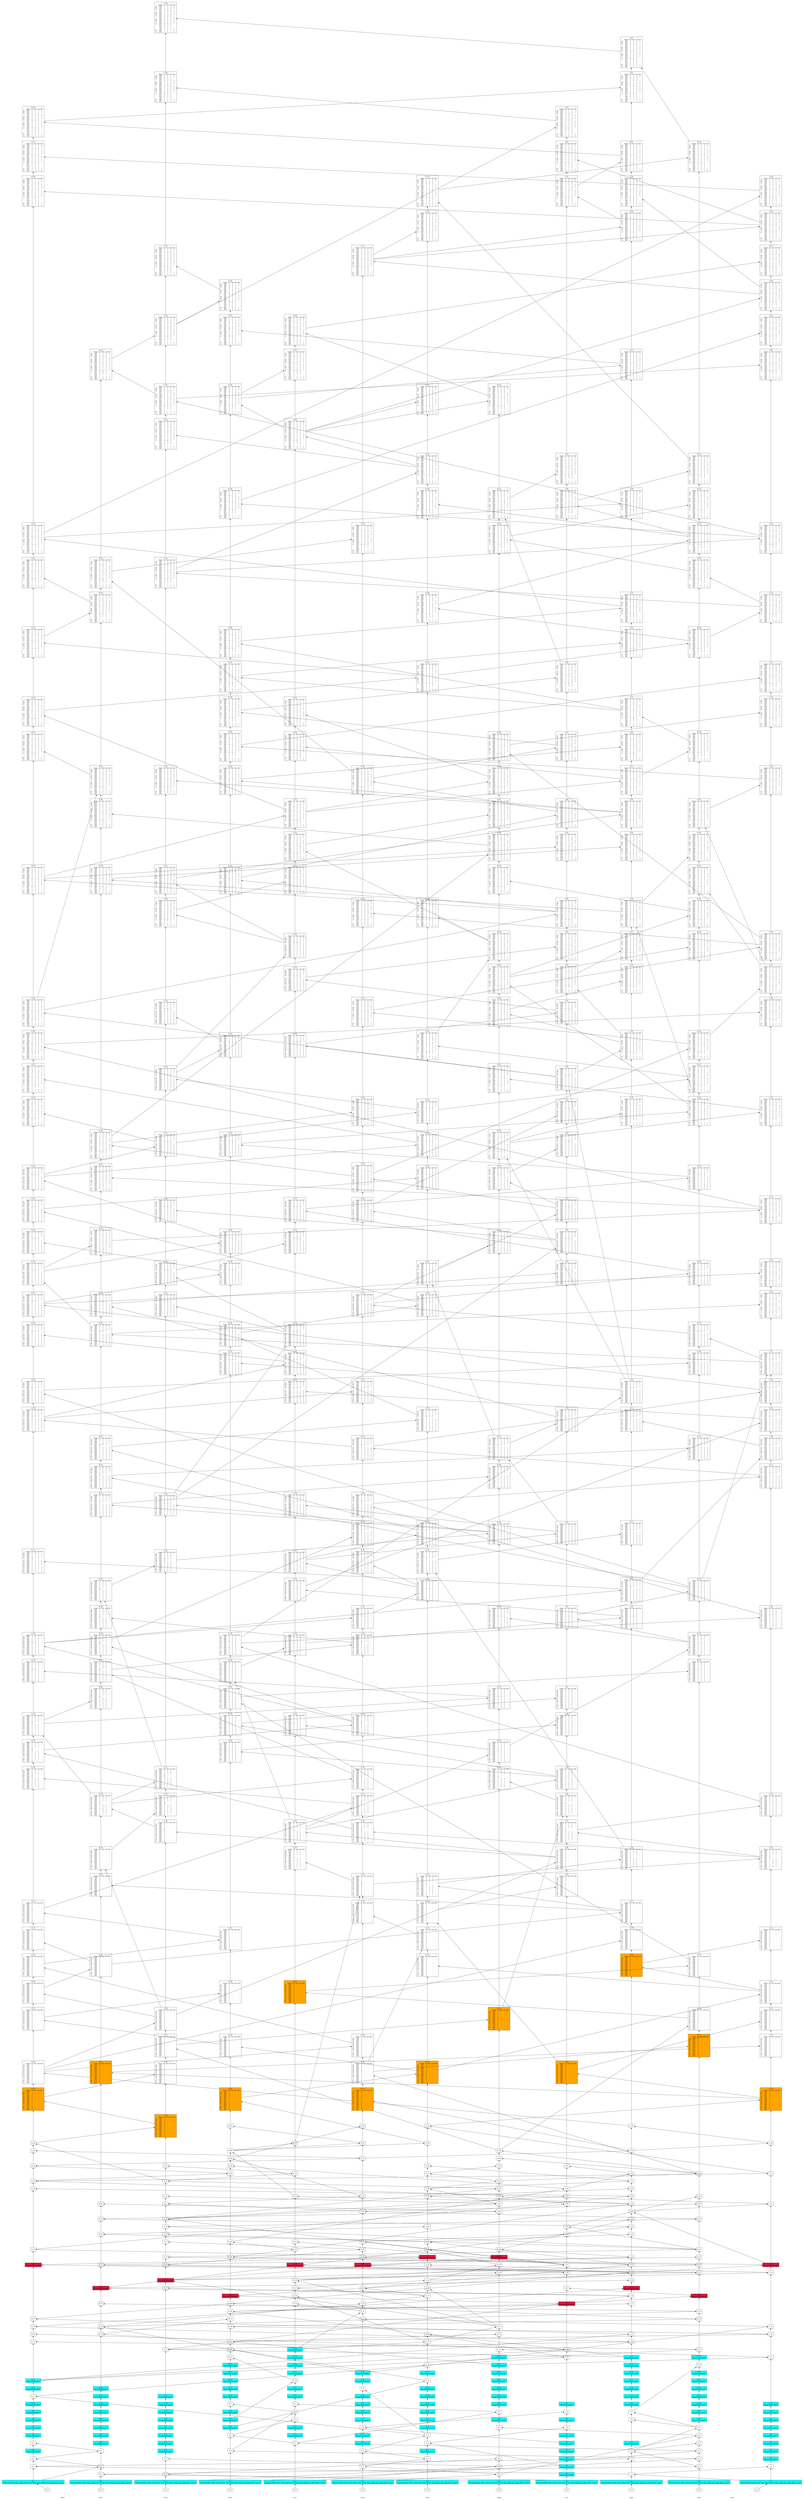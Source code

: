 /// our_id: Carol
/// peer_list: {
///   Carol: PeerState(VOTE|SEND|RECV)
///   Alice: PeerState(VOTE|SEND|RECV)
///   Bob: PeerState(VOTE|SEND|RECV)
///   Dave: PeerState(VOTE|SEND|RECV)
///   Eric: PeerState(VOTE|SEND|RECV)
///   Fred: PeerState(VOTE|SEND|RECV)
///   Gina: PeerState(VOTE|SEND|RECV)
///   Hank: PeerState(VOTE|SEND|RECV)
///   Iris: PeerState(VOTE|SEND|RECV)
///   Judy: PeerState(VOTE|SEND|RECV)
///   Kent: PeerState(VOTE|SEND|RECV)
///   Lucy: PeerState(VOTE|SEND|RECV)
/// }
digraph GossipGraph {
  splines=false
  rankdir=BT

  style=invis
  subgraph cluster_Carol {
    label="Carol"
    "Carol" [style=invis]
    "Carol" -> "C_0" [style=invis]
    "C_0" -> "C_1" [minlen=1]
    "C_1" -> "C_2" [minlen=1]
    "C_2" -> "C_3" [minlen=2]
    "C_3" -> "C_4" [minlen=1]
    "C_4" -> "C_5" [minlen=1]
    "C_5" -> "C_6" [minlen=1]
    "C_6" -> "C_7" [minlen=1]
    "C_7" -> "C_8" [minlen=1]
    "C_8" -> "C_9" [minlen=1]
    "C_9" -> "C_10" [minlen=1]
    "C_10" -> "C_11" [minlen=1]
    "C_11" -> "C_12" [minlen=6]
    "C_12" -> "C_13" [minlen=8]
    "C_13" -> "C_14" [minlen=1]
    "C_14" -> "C_15" [minlen=2]
    "C_15" -> "C_16" [minlen=1]
    "C_16" -> "C_17" [minlen=2]
    "C_17" -> "C_18" [minlen=1]
    "C_18" -> "C_19" [minlen=1]
    "C_19" -> "C_20" [minlen=1]
    "C_20" -> "C_21" [minlen=2]
    "C_21" -> "C_22" [minlen=1]
    "C_22" -> "C_23" [minlen=2]
    "C_23" -> "C_24" [minlen=2]
    "C_24" -> "C_25" [minlen=4]
    "C_25" -> "C_26" [minlen=2]
    "C_26" -> "C_27" [minlen=1]
    "C_27" -> "C_28" [minlen=1]
    "C_28" -> "C_29" [minlen=7]
    "C_29" -> "C_30" [minlen=1]
    "C_30" -> "C_31" [minlen=1]
    "C_31" -> "C_32" [minlen=8]
    "C_32" -> "C_33" [minlen=2]
    "C_33" -> "C_34" [minlen=7]
    "C_34" -> "C_35" [minlen=1]
    "C_35" -> "C_36" [minlen=2]
    "C_36" -> "C_37" [minlen=2]
    "C_37" -> "C_38" [minlen=2]
    "C_38" -> "C_39" [minlen=2]
    "C_39" -> "C_40" [minlen=3]
    "C_40" -> "C_41" [minlen=1]
    "C_41" -> "C_42" [minlen=3]
    "C_42" -> "C_43" [minlen=6]
    "C_43" -> "C_44" [minlen=4]
    "C_44" -> "C_45" [minlen=1]
    "C_45" -> "C_46" [minlen=2]
    "C_46" -> "C_47" [minlen=2]
    "C_47" -> "C_48" [minlen=5]
    "C_48" -> "C_49" [minlen=2]
  }
  "H_1" -> "C_2" [constraint=false]
  "H_3" -> "C_3" [constraint=false]
  "J_14" -> "C_12" [constraint=false]
  "J_18" -> "C_13" [constraint=false]
  "H_17" -> "C_14" [constraint=false]
  "K_21" -> "C_15" [constraint=false]
  "K_22" -> "C_16" [constraint=false]
  "F_20" -> "C_17" [constraint=false]
  "K_24" -> "C_18" [constraint=false]
  "K_24" -> "C_19" [constraint=false]
  "I_17" -> "C_20" [constraint=false]
  "F_22" -> "C_21" [constraint=false]
  "H_23" -> "C_22" [constraint=false]
  "H_25" -> "C_23" [constraint=false]
  "E_23" -> "C_24" [constraint=false]
  "A_24" -> "C_25" [constraint=false]
  "A_25" -> "C_26" [constraint=false]
  "H_29" -> "C_27" [constraint=false]
  "A_26" -> "C_28" [constraint=false]
  "I_26" -> "C_29" [constraint=false]
  "B_24" -> "C_30" [constraint=false]
  "B_25" -> "C_31" [constraint=false]
  "B_30" -> "C_32" [constraint=false]
  "H_35" -> "C_33" [constraint=false]
  "E_35" -> "C_34" [constraint=false]
  "E_35" -> "C_35" [constraint=false]
  "I_36" -> "C_36" [constraint=false]
  "A_45" -> "C_37" [constraint=false]
  "G_44" -> "C_38" [constraint=false]
  "D_42" -> "C_39" [constraint=false]
  "E_40" -> "C_40" [constraint=false]
  "E_40" -> "C_41" [constraint=false]
  "J_50" -> "C_42" [constraint=false]
  "L_42" -> "C_43" [constraint=false]
  "G_50" -> "C_44" [constraint=false]
  "L_43" -> "C_45" [constraint=false]
  "B_44" -> "C_46" [constraint=false]
  "D_52" -> "C_47" [constraint=false]
  "I_53" -> "C_48" [constraint=false]
  "J_62" -> "C_49" [constraint=false]

  style=invis
  subgraph cluster_Alice {
    label="Alice"
    "Alice" [style=invis]
    "Alice" -> "A_0" [style=invis]
    "A_0" -> "A_1" [minlen=1]
    "A_1" -> "A_2" [minlen=2]
    "A_2" -> "A_3" [minlen=1]
    "A_3" -> "A_4" [minlen=1]
    "A_4" -> "A_5" [minlen=1]
    "A_5" -> "A_6" [minlen=1]
    "A_6" -> "A_7" [minlen=1]
    "A_7" -> "A_8" [minlen=1]
    "A_8" -> "A_9" [minlen=1]
    "A_9" -> "A_10" [minlen=1]
    "A_10" -> "A_11" [minlen=1]
    "A_11" -> "A_12" [minlen=1]
    "A_12" -> "A_13" [minlen=1]
    "A_13" -> "A_14" [minlen=5]
    "A_14" -> "A_15" [minlen=1]
    "A_15" -> "A_16" [minlen=1]
    "A_16" -> "A_17" [minlen=1]
    "A_17" -> "A_18" [minlen=7]
    "A_18" -> "A_19" [minlen=2]
    "A_19" -> "A_20" [minlen=8]
    "A_20" -> "A_21" [minlen=1]
    "A_21" -> "A_22" [minlen=2]
    "A_22" -> "A_23" [minlen=2]
    "A_23" -> "A_24" [minlen=1]
    "A_24" -> "A_25" [minlen=2]
    "A_25" -> "A_26" [minlen=1]
    "A_26" -> "A_27" [minlen=2]
    "A_27" -> "A_28" [minlen=1]
    "A_28" -> "A_29" [minlen=1]
    "A_29" -> "A_30" [minlen=1]
    "A_30" -> "A_31" [minlen=1]
    "A_31" -> "A_32" [minlen=5]
    "A_32" -> "A_33" [minlen=1]
    "A_33" -> "A_34" [minlen=1]
    "A_34" -> "A_35" [minlen=2]
    "A_35" -> "A_36" [minlen=1]
    "A_36" -> "A_37" [minlen=3]
    "A_37" -> "A_38" [minlen=5]
    "A_38" -> "A_39" [minlen=1]
    "A_39" -> "A_40" [minlen=2]
    "A_40" -> "A_41" [minlen=1]
    "A_41" -> "A_42" [minlen=1]
    "A_42" -> "A_43" [minlen=1]
    "A_43" -> "A_44" [minlen=1]
    "A_44" -> "A_45" [minlen=1]
    "A_45" -> "A_46" [minlen=2]
    "A_46" -> "A_47" [minlen=1]
    "A_47" -> "A_48" [minlen=1]
    "A_48" -> "A_49" [minlen=1]
    "A_49" -> "A_50" [minlen=4]
    "A_50" -> "A_51" [minlen=4]
    "A_51" -> "A_52" [minlen=1]
    "A_52" -> "A_53" [minlen=2]
    "A_53" -> "A_54" [minlen=2]
    "A_54" -> "A_55" [minlen=1]
    "A_55" -> "A_56" [minlen=10]
    "A_56" -> "A_57" [minlen=1]
    "A_57" -> "A_58" [minlen=1]
  }
  "J_2" -> "A_2" [constraint=false]
  "B_3" -> "A_3" [constraint=false]
  "B_4" -> "A_5" [constraint=false]
  "G_5" -> "A_11" [constraint=false]
  "K_17" -> "A_14" [constraint=false]
  "I_13" -> "A_15" [constraint=false]
  "J_15" -> "A_16" [constraint=false]
  "J_16" -> "A_17" [constraint=false]
  "J_21" -> "A_18" [constraint=false]
  "G_21" -> "A_19" [constraint=false]
  "J_29" -> "A_20" [constraint=false]
  "L_16" -> "A_21" [constraint=false]
  "D_23" -> "A_22" [constraint=false]
  "F_24" -> "A_23" [constraint=false]
  "C_23" -> "A_24" [constraint=false]
  "C_25" -> "A_25" [constraint=false]
  "J_34" -> "A_26" [constraint=false]
  "D_29" -> "A_27" [constraint=false]
  "C_28" -> "A_28" [constraint=false]
  "F_29" -> "A_29" [constraint=false]
  "B_22" -> "A_30" [constraint=false]
  "D_31" -> "A_31" [constraint=false]
  "F_33" -> "A_32" [constraint=false]
  "F_32" -> "A_33" [constraint=false]
  "B_25" -> "A_34" [constraint=false]
  "H_33" -> "A_35" [constraint=false]
  "F_35" -> "A_36" [constraint=false]
  "J_40" -> "A_37" [constraint=false]
  "F_41" -> "A_38" [constraint=false]
  "K_34" -> "A_39" [constraint=false]
  "E_34" -> "A_40" [constraint=false]
  "L_30" -> "A_41" [constraint=false]
  "B_34" -> "A_42" [constraint=false]
  "D_39" -> "A_43" [constraint=false]
  "G_40" -> "A_44" [constraint=false]
  "D_40" -> "A_45" [constraint=false]
  "C_37" -> "A_46" [constraint=false]
  "G_43" -> "A_47" [constraint=false]
  "L_34" -> "A_48" [constraint=false]
  "I_40" -> "A_49" [constraint=false]
  "I_44" -> "A_50" [constraint=false]
  "B_41" -> "A_51" [constraint=false]
  "E_43" -> "A_52" [constraint=false]
  "G_47" -> "A_53" [constraint=false]
  "B_42" -> "A_54" [constraint=false]
  "J_55" -> "A_55" [constraint=false]
  "L_48" -> "A_56" [constraint=false]
  "L_49" -> "A_57" [constraint=false]
  "J_60" -> "A_58" [constraint=false]

  style=invis
  subgraph cluster_Bob {
    label="Bob"
    "Bob" [style=invis]
    "Bob" -> "B_0" [style=invis]
    "B_0" -> "B_1" [minlen=1]
    "B_1" -> "B_2" [minlen=1]
    "B_2" -> "B_3" [minlen=1]
    "B_3" -> "B_4" [minlen=2]
    "B_4" -> "B_5" [minlen=1]
    "B_5" -> "B_6" [minlen=1]
    "B_6" -> "B_7" [minlen=1]
    "B_7" -> "B_8" [minlen=1]
    "B_8" -> "B_9" [minlen=1]
    "B_9" -> "B_10" [minlen=1]
    "B_10" -> "B_11" [minlen=1]
    "B_11" -> "B_12" [minlen=1]
    "B_12" -> "B_13" [minlen=7]
    "B_13" -> "B_14" [minlen=1]
    "B_14" -> "B_15" [minlen=3]
    "B_15" -> "B_16" [minlen=2]
    "B_16" -> "B_17" [minlen=3]
    "B_17" -> "B_18" [minlen=4]
    "B_18" -> "B_19" [minlen=2]
    "B_19" -> "B_20" [minlen=2]
    "B_20" -> "B_21" [minlen=11]
    "B_21" -> "B_22" [minlen=4]
    "B_22" -> "B_23" [minlen=3]
    "B_23" -> "B_24" [minlen=1]
    "B_24" -> "B_25" [minlen=2]
    "B_25" -> "B_26" [minlen=4]
    "B_26" -> "B_27" [minlen=1]
    "B_27" -> "B_28" [minlen=1]
    "B_28" -> "B_29" [minlen=1]
    "B_29" -> "B_30" [minlen=1]
    "B_30" -> "B_31" [minlen=3]
    "B_31" -> "B_32" [minlen=1]
    "B_32" -> "B_33" [minlen=1]
    "B_33" -> "B_34" [minlen=4]
    "B_34" -> "B_35" [minlen=1]
    "B_35" -> "B_36" [minlen=2]
    "B_36" -> "B_37" [minlen=2]
    "B_37" -> "B_38" [minlen=1]
    "B_38" -> "B_39" [minlen=8]
    "B_39" -> "B_40" [minlen=2]
    "B_40" -> "B_41" [minlen=1]
    "B_41" -> "B_42" [minlen=5]
    "B_42" -> "B_43" [minlen=1]
    "B_43" -> "B_44" [minlen=6]
  }
  "K_1" -> "B_2" [constraint=false]
  "A_1" -> "B_3" [constraint=false]
  "A_3" -> "B_4" [constraint=false]
  "D_15" -> "B_13" [constraint=false]
  "F_13" -> "B_14" [constraint=false]
  "K_19" -> "B_15" [constraint=false]
  "J_18" -> "B_16" [constraint=false]
  "K_21" -> "B_17" [constraint=false]
  "G_23" -> "B_18" [constraint=false]
  "J_25" -> "B_19" [constraint=false]
  "H_22" -> "B_20" [constraint=false]
  "L_19" -> "B_21" [constraint=false]
  "A_28" -> "B_22" [constraint=false]
  "J_37" -> "B_23" [constraint=false]
  "C_28" -> "B_24" [constraint=false]
  "C_29" -> "B_25" [constraint=false]
  "A_34" -> "B_26" [constraint=false]
  "F_34" -> "B_27" [constraint=false]
  "F_35" -> "B_28" [constraint=false]
  "F_36" -> "B_29" [constraint=false]
  "C_31" -> "B_30" [constraint=false]
  "H_35" -> "B_31" [constraint=false]
  "K_34" -> "B_32" [constraint=false]
  "G_38" -> "B_33" [constraint=false]
  "L_31" -> "B_34" [constraint=false]
  "I_34" -> "B_35" [constraint=false]
  "A_42" -> "B_36" [constraint=false]
  "L_34" -> "B_37" [constraint=false]
  "F_45" -> "B_38" [constraint=false]
  "J_48" -> "B_39" [constraint=false]
  "H_46" -> "B_40" [constraint=false]
  "A_49" -> "B_41" [constraint=false]
  "A_53" -> "B_42" [constraint=false]
  "F_49" -> "B_43" [constraint=false]
  "C_45" -> "B_44" [constraint=false]

  style=invis
  subgraph cluster_Dave {
    label="Dave"
    "Dave" [style=invis]
    "Dave" -> "D_0" [style=invis]
    "D_0" -> "D_1" [minlen=1]
    "D_1" -> "D_2" [minlen=4]
    "D_2" -> "D_3" [minlen=2]
    "D_3" -> "D_4" [minlen=1]
    "D_4" -> "D_5" [minlen=1]
    "D_5" -> "D_6" [minlen=1]
    "D_6" -> "D_7" [minlen=1]
    "D_7" -> "D_8" [minlen=1]
    "D_8" -> "D_9" [minlen=1]
    "D_9" -> "D_10" [minlen=1]
    "D_10" -> "D_11" [minlen=1]
    "D_11" -> "D_12" [minlen=1]
    "D_12" -> "D_13" [minlen=1]
    "D_13" -> "D_14" [minlen=1]
    "D_14" -> "D_15" [minlen=1]
    "D_15" -> "D_16" [minlen=2]
    "D_16" -> "D_17" [minlen=1]
    "D_17" -> "D_18" [minlen=1]
    "D_18" -> "D_19" [minlen=1]
    "D_19" -> "D_20" [minlen=1]
    "D_20" -> "D_21" [minlen=5]
    "D_21" -> "D_22" [minlen=2]
    "D_22" -> "D_23" [minlen=9]
    "D_23" -> "D_24" [minlen=1]
    "D_24" -> "D_25" [minlen=1]
    "D_25" -> "D_26" [minlen=1]
    "D_26" -> "D_27" [minlen=2]
    "D_27" -> "D_28" [minlen=1]
    "D_28" -> "D_29" [minlen=2]
    "D_29" -> "D_30" [minlen=2]
    "D_30" -> "D_31" [minlen=2]
    "D_31" -> "D_32" [minlen=7]
    "D_32" -> "D_33" [minlen=1]
    "D_33" -> "D_34" [minlen=1]
    "D_34" -> "D_35" [minlen=1]
    "D_35" -> "D_36" [minlen=1]
    "D_36" -> "D_37" [minlen=10]
    "D_37" -> "D_38" [minlen=1]
    "D_38" -> "D_39" [minlen=2]
    "D_39" -> "D_40" [minlen=1]
    "D_40" -> "D_41" [minlen=3]
    "D_41" -> "D_42" [minlen=3]
    "D_42" -> "D_43" [minlen=5]
    "D_43" -> "D_44" [minlen=3]
    "D_44" -> "D_45" [minlen=1]
    "D_45" -> "D_46" [minlen=1]
    "D_46" -> "D_47" [minlen=1]
    "D_47" -> "D_48" [minlen=1]
    "D_48" -> "D_49" [minlen=4]
    "D_49" -> "D_50" [minlen=3]
    "D_50" -> "D_51" [minlen=2]
    "D_51" -> "D_52" [minlen=1]
  }
  "K_3" -> "D_2" [constraint=false]
  "E_2" -> "D_3" [constraint=false]
  "E_6" -> "D_7" [constraint=false]
  "E_10" -> "D_13" [constraint=false]
  "G_12" -> "D_14" [constraint=false]
  "H_13" -> "D_15" [constraint=false]
  "L_12" -> "D_16" [constraint=false]
  "B_13" -> "D_17" [constraint=false]
  "J_14" -> "D_18" [constraint=false]
  "K_18" -> "D_19" [constraint=false]
  "I_14" -> "D_20" [constraint=false]
  "L_15" -> "D_21" [constraint=false]
  "E_20" -> "D_22" [constraint=false]
  "A_21" -> "D_23" [constraint=false]
  "I_22" -> "D_24" [constraint=false]
  "F_23" -> "D_25" [constraint=false]
  "E_22" -> "D_26" [constraint=false]
  "F_25" -> "D_27" [constraint=false]
  "G_29" -> "D_28" [constraint=false]
  "G_31" -> "D_29" [constraint=false]
  "A_27" -> "D_30" [constraint=false]
  "A_29" -> "D_31" [constraint=false]
  "I_29" -> "D_32" [constraint=false]
  "I_29" -> "D_33" [constraint=false]
  "K_31" -> "D_34" [constraint=false]
  "E_27" -> "D_35" [constraint=false]
  "L_25" -> "D_36" [constraint=false]
  "J_43" -> "D_37" [constraint=false]
  "G_39" -> "D_38" [constraint=false]
  "A_41" -> "D_39" [constraint=false]
  "A_42" -> "D_40" [constraint=false]
  "K_39" -> "D_41" [constraint=false]
  "C_38" -> "D_42" [constraint=false]
  "I_44" -> "D_43" [constraint=false]
  "J_50" -> "D_44" [constraint=false]
  "L_39" -> "D_45" [constraint=false]
  "I_47" -> "D_46" [constraint=false]
  "J_53" -> "D_47" [constraint=false]
  "J_53" -> "D_48" [constraint=false]
  "L_43" -> "D_49" [constraint=false]
  "E_46" -> "D_50" [constraint=false]
  "J_57" -> "D_51" [constraint=false]
  "C_46" -> "D_52" [constraint=false]

  style=invis
  subgraph cluster_Eric {
    label="Eric"
    "Eric" [style=invis]
    "Eric" -> "E_0" [style=invis]
    "E_0" -> "E_1" [minlen=1]
    "E_1" -> "E_2" [minlen=5]
    "E_2" -> "E_3" [minlen=1]
    "E_3" -> "E_4" [minlen=1]
    "E_4" -> "E_5" [minlen=1]
    "E_5" -> "E_6" [minlen=1]
    "E_6" -> "E_7" [minlen=1]
    "E_7" -> "E_8" [minlen=1]
    "E_8" -> "E_9" [minlen=1]
    "E_9" -> "E_10" [minlen=1]
    "E_10" -> "E_11" [minlen=1]
    "E_11" -> "E_12" [minlen=1]
    "E_12" -> "E_13" [minlen=1]
    "E_13" -> "E_14" [minlen=1]
    "E_14" -> "E_15" [minlen=6]
    "E_15" -> "E_16" [minlen=1]
    "E_16" -> "E_17" [minlen=1]
    "E_17" -> "E_18" [minlen=1]
    "E_18" -> "E_19" [minlen=2]
    "E_19" -> "E_20" [minlen=2]
    "E_20" -> "E_21" [minlen=1]
    "E_21" -> "E_22" [minlen=6]
    "E_22" -> "E_23" [minlen=3]
    "E_23" -> "E_24" [minlen=4]
    "E_24" -> "E_25" [minlen=6]
    "E_25" -> "E_26" [minlen=5]
    "E_26" -> "E_27" [minlen=1]
    "E_27" -> "E_28" [minlen=4]
    "E_28" -> "E_29" [minlen=3]
    "E_29" -> "E_30" [minlen=2]
    "E_30" -> "E_31" [minlen=1]
    "E_31" -> "E_32" [minlen=2]
    "E_32" -> "E_33" [minlen=4]
    "E_33" -> "E_34" [minlen=1]
    "E_34" -> "E_35" [minlen=1]
    "E_35" -> "E_36" [minlen=3]
    "E_36" -> "E_37" [minlen=1]
    "E_37" -> "E_38" [minlen=5]
    "E_38" -> "E_39" [minlen=2]
    "E_39" -> "E_40" [minlen=1]
    "E_40" -> "E_41" [minlen=2]
    "E_41" -> "E_42" [minlen=1]
    "E_42" -> "E_43" [minlen=1]
    "E_43" -> "E_44" [minlen=2]
    "E_44" -> "E_45" [minlen=1]
    "E_45" -> "E_46" [minlen=8]
    "E_46" -> "E_47" [minlen=2]
    "E_47" -> "E_48" [minlen=1]
  }
  "K_4" -> "E_2" [constraint=false]
  "D_3" -> "E_5" [constraint=false]
  "D_2" -> "E_6" [constraint=false]
  "H_7" -> "E_7" [constraint=false]
  "D_5" -> "E_10" [constraint=false]
  "F_15" -> "E_15" [constraint=false]
  "G_15" -> "E_16" [constraint=false]
  "G_17" -> "E_17" [constraint=false]
  "H_17" -> "E_18" [constraint=false]
  "I_16" -> "E_19" [constraint=false]
  "D_21" -> "E_20" [constraint=false]
  "I_17" -> "E_21" [constraint=false]
  "J_28" -> "E_22" [constraint=false]
  "C_23" -> "E_23" [constraint=false]
  "D_26" -> "E_24" [constraint=false]
  "K_30" -> "E_25" [constraint=false]
  "F_31" -> "E_26" [constraint=false]
  "I_26" -> "E_27" [constraint=false]
  "H_32" -> "E_28" [constraint=false]
  "D_35" -> "E_29" [constraint=false]
  "J_39" -> "E_30" [constraint=false]
  "G_36" -> "E_31" [constraint=false]
  "I_33" -> "E_32" [constraint=false]
  "L_29" -> "E_33" [constraint=false]
  "A_38" -> "E_34" [constraint=false]
  "C_33" -> "E_35" [constraint=false]
  "C_35" -> "E_36" [constraint=false]
  "K_38" -> "E_37" [constraint=false]
  "I_40" -> "E_38" [constraint=false]
  "I_41" -> "E_39" [constraint=false]
  "C_38" -> "E_40" [constraint=false]
  "C_40" -> "E_41" [constraint=false]
  "H_44" -> "E_42" [constraint=false]
  "A_50" -> "E_43" [constraint=false]
  "J_51" -> "E_44" [constraint=false]
  "H_48" -> "E_45" [constraint=false]
  "G_50" -> "E_46" [constraint=false]
  "D_50" -> "E_47" [constraint=false]
  "H_52" -> "E_48" [constraint=false]

  style=invis
  subgraph cluster_Fred {
    label="Fred"
    "Fred" [style=invis]
    "Fred" -> "F_0" [style=invis]
    "F_0" -> "F_1" [minlen=1]
    "F_1" -> "F_2" [minlen=2]
    "F_2" -> "F_3" [minlen=2]
    "F_3" -> "F_4" [minlen=1]
    "F_4" -> "F_5" [minlen=1]
    "F_5" -> "F_6" [minlen=1]
    "F_6" -> "F_7" [minlen=1]
    "F_7" -> "F_8" [minlen=1]
    "F_8" -> "F_9" [minlen=1]
    "F_9" -> "F_10" [minlen=1]
    "F_10" -> "F_11" [minlen=1]
    "F_11" -> "F_12" [minlen=1]
    "F_12" -> "F_13" [minlen=1]
    "F_13" -> "F_14" [minlen=7]
    "F_14" -> "F_15" [minlen=1]
    "F_15" -> "F_16" [minlen=1]
    "F_16" -> "F_17" [minlen=2]
    "F_17" -> "F_18" [minlen=3]
    "F_18" -> "F_19" [minlen=1]
    "F_19" -> "F_20" [minlen=1]
    "F_20" -> "F_21" [minlen=1]
    "F_21" -> "F_22" [minlen=4]
    "F_22" -> "F_23" [minlen=2]
    "F_23" -> "F_24" [minlen=5]
    "F_24" -> "F_25" [minlen=2]
    "F_25" -> "F_26" [minlen=1]
    "F_26" -> "F_27" [minlen=1]
    "F_27" -> "F_28" [minlen=1]
    "F_28" -> "F_29" [minlen=1]
    "F_29" -> "F_30" [minlen=5]
    "F_30" -> "F_31" [minlen=1]
    "F_31" -> "F_32" [minlen=2]
    "F_32" -> "F_33" [minlen=1]
    "F_33" -> "F_34" [minlen=1]
    "F_34" -> "F_35" [minlen=2]
    "F_35" -> "F_36" [minlen=3]
    "F_36" -> "F_37" [minlen=1]
    "F_37" -> "F_38" [minlen=2]
    "F_38" -> "F_39" [minlen=1]
    "F_39" -> "F_40" [minlen=1]
    "F_40" -> "F_41" [minlen=2]
    "F_41" -> "F_42" [minlen=2]
    "F_42" -> "F_43" [minlen=3]
    "F_43" -> "F_44" [minlen=3]
    "F_44" -> "F_45" [minlen=1]
    "F_45" -> "F_46" [minlen=2]
    "F_46" -> "F_47" [minlen=3]
    "F_47" -> "F_48" [minlen=3]
    "F_48" -> "F_49" [minlen=4]
    "F_49" -> "F_50" [minlen=7]
    "F_50" -> "F_51" [minlen=8]
  }
  "H_2" -> "F_2" [constraint=false]
  "G_2" -> "F_3" [constraint=false]
  "I_6" -> "F_6" [constraint=false]
  "G_5" -> "F_11" [constraint=false]
  "L_13" -> "F_14" [constraint=false]
  "E_14" -> "F_15" [constraint=false]
  "B_14" -> "F_16" [constraint=false]
  "G_17" -> "F_17" [constraint=false]
  "J_21" -> "F_18" [constraint=false]
  "J_22" -> "F_19" [constraint=false]
  "C_15" -> "F_20" [constraint=false]
  "I_17" -> "F_21" [constraint=false]
  "K_25" -> "F_22" [constraint=false]
  "C_21" -> "F_23" [constraint=false]
  "A_22" -> "F_24" [constraint=false]
  "D_26" -> "F_25" [constraint=false]
  "D_25" -> "F_26" [constraint=false]
  "J_33" -> "F_27" [constraint=false]
  "K_28" -> "F_28" [constraint=false]
  "A_26" -> "F_29" [constraint=false]
  "G_33" -> "F_30" [constraint=false]
  "E_24" -> "F_31" [constraint=false]
  "L_24" -> "F_32" [constraint=false]
  "A_31" -> "F_33" [constraint=false]
  "B_25" -> "F_34" [constraint=false]
  "A_33" -> "F_35" [constraint=false]
  "B_27" -> "F_36" [constraint=false]
  "A_36" -> "F_37" [constraint=false]
  "G_36" -> "F_38" [constraint=false]
  "B_28" -> "F_39" [constraint=false]
  "L_26" -> "F_40" [constraint=false]
  "L_27" -> "F_41" [constraint=false]
  "A_38" -> "F_42" [constraint=false]
  "K_37" -> "F_43" [constraint=false]
  "I_36" -> "F_44" [constraint=false]
  "I_37" -> "F_45" [constraint=false]
  "B_38" -> "F_46" [constraint=false]
  "K_42" -> "F_47" [constraint=false]
  "L_38" -> "F_48" [constraint=false]
  "I_46" -> "F_49" [constraint=false]
  "B_43" -> "F_50" [constraint=false]
  "L_46" -> "F_51" [constraint=false]

  style=invis
  subgraph cluster_Gina {
    label="Gina"
    "Gina" [style=invis]
    "Gina" -> "G_0" [style=invis]
    "G_0" -> "G_1" [minlen=1]
    "G_1" -> "G_2" [minlen=3]
    "G_2" -> "G_3" [minlen=1]
    "G_3" -> "G_4" [minlen=1]
    "G_4" -> "G_5" [minlen=1]
    "G_5" -> "G_6" [minlen=1]
    "G_6" -> "G_7" [minlen=1]
    "G_7" -> "G_8" [minlen=1]
    "G_8" -> "G_9" [minlen=1]
    "G_9" -> "G_10" [minlen=1]
    "G_10" -> "G_11" [minlen=1]
    "G_11" -> "G_12" [minlen=1]
    "G_12" -> "G_13" [minlen=1]
    "G_13" -> "G_14" [minlen=1]
    "G_14" -> "G_15" [minlen=3]
    "G_15" -> "G_16" [minlen=1]
    "G_16" -> "G_17" [minlen=5]
    "G_17" -> "G_18" [minlen=1]
    "G_18" -> "G_19" [minlen=1]
    "G_19" -> "G_20" [minlen=2]
    "G_20" -> "G_21" [minlen=1]
    "G_21" -> "G_22" [minlen=1]
    "G_22" -> "G_23" [minlen=1]
    "G_23" -> "G_24" [minlen=2]
    "G_24" -> "G_25" [minlen=4]
    "G_25" -> "G_26" [minlen=1]
    "G_26" -> "G_27" [minlen=2]
    "G_27" -> "G_28" [minlen=1]
    "G_28" -> "G_29" [minlen=3]
    "G_29" -> "G_30" [minlen=1]
    "G_30" -> "G_31" [minlen=2]
    "G_31" -> "G_32" [minlen=4]
    "G_32" -> "G_33" [minlen=1]
    "G_33" -> "G_34" [minlen=1]
    "G_34" -> "G_35" [minlen=1]
    "G_35" -> "G_36" [minlen=11]
    "G_36" -> "G_37" [minlen=1]
    "G_37" -> "G_38" [minlen=1]
    "G_38" -> "G_39" [minlen=4]
    "G_39" -> "G_40" [minlen=4]
    "G_40" -> "G_41" [minlen=1]
    "G_41" -> "G_42" [minlen=3]
    "G_42" -> "G_43" [minlen=1]
    "G_43" -> "G_44" [minlen=1]
    "G_44" -> "G_45" [minlen=2]
    "G_45" -> "G_46" [minlen=4]
    "G_46" -> "G_47" [minlen=7]
    "G_47" -> "G_48" [minlen=2]
    "G_48" -> "G_49" [minlen=3]
    "G_49" -> "G_50" [minlen=1]
    "G_50" -> "G_51" [minlen=2]
    "G_51" -> "G_52" [minlen=5]
    "G_52" -> "G_53" [minlen=1]
  }
  "F_2" -> "G_2" [constraint=false]
  "I_3" -> "G_4" [constraint=false]
  "F_3" -> "G_5" [constraint=false]
  "D_4" -> "G_12" [constraint=false]
  "A_11" -> "G_14" [constraint=false]
  "E_14" -> "G_15" [constraint=false]
  "I_12" -> "G_16" [constraint=false]
  "F_16" -> "G_17" [constraint=false]
  "H_17" -> "G_18" [constraint=false]
  "E_17" -> "G_19" [constraint=false]
  "L_14" -> "G_20" [constraint=false]
  "A_18" -> "G_21" [constraint=false]
  "H_19" -> "G_22" [constraint=false]
  "J_22" -> "G_23" [constraint=false]
  "B_18" -> "G_24" [constraint=false]
  "J_28" -> "G_25" [constraint=false]
  "H_23" -> "G_26" [constraint=false]
  "H_26" -> "G_27" [constraint=false]
  "J_31" -> "G_28" [constraint=false]
  "D_26" -> "G_29" [constraint=false]
  "L_17" -> "G_30" [constraint=false]
  "D_28" -> "G_31" [constraint=false]
  "L_22" -> "G_32" [constraint=false]
  "F_28" -> "G_33" [constraint=false]
  "I_24" -> "G_34" [constraint=false]
  "J_37" -> "G_35" [constraint=false]
  "F_37" -> "G_36" [constraint=false]
  "J_38" -> "G_37" [constraint=false]
  "E_31" -> "G_38" [constraint=false]
  "B_33" -> "G_39" [constraint=false]
  "D_38" -> "G_40" [constraint=false]
  "H_37" -> "G_41" [constraint=false]
  "A_44" -> "G_42" [constraint=false]
  "A_45" -> "G_43" [constraint=false]
  "C_37" -> "G_44" [constraint=false]
  "K_41" -> "G_45" [constraint=false]
  "H_44" -> "G_46" [constraint=false]
  "A_52" -> "G_47" [constraint=false]
  "K_49" -> "G_48" [constraint=false]
  "K_51" -> "G_49" [constraint=false]
  "C_43" -> "G_50" [constraint=false]
  "E_46" -> "G_51" [constraint=false]
  "F_51" -> "G_52" [constraint=false]
  "K_53" -> "G_53" [constraint=false]

  style=invis
  subgraph cluster_Hank {
    label="Hank"
    "Hank" [style=invis]
    "Hank" -> "H_0" [style=invis]
    "H_0" -> "H_1" [minlen=1]
    "H_1" -> "H_2" [minlen=1]
    "H_2" -> "H_3" [minlen=1]
    "H_3" -> "H_4" [minlen=1]
    "H_4" -> "H_5" [minlen=4]
    "H_5" -> "H_6" [minlen=1]
    "H_6" -> "H_7" [minlen=1]
    "H_7" -> "H_8" [minlen=1]
    "H_8" -> "H_9" [minlen=1]
    "H_9" -> "H_10" [minlen=1]
    "H_10" -> "H_11" [minlen=1]
    "H_11" -> "H_12" [minlen=1]
    "H_12" -> "H_13" [minlen=1]
    "H_13" -> "H_14" [minlen=1]
    "H_14" -> "H_15" [minlen=1]
    "H_15" -> "H_16" [minlen=2]
    "H_16" -> "H_17" [minlen=1]
    "H_17" -> "H_18" [minlen=7]
    "H_18" -> "H_19" [minlen=1]
    "H_19" -> "H_20" [minlen=1]
    "H_20" -> "H_21" [minlen=1]
    "H_21" -> "H_22" [minlen=5]
    "H_22" -> "H_23" [minlen=1]
    "H_23" -> "H_24" [minlen=1]
    "H_24" -> "H_25" [minlen=1]
    "H_25" -> "H_26" [minlen=1]
    "H_26" -> "H_27" [minlen=2]
    "H_27" -> "H_28" [minlen=1]
    "H_28" -> "H_29" [minlen=1]
    "H_29" -> "H_30" [minlen=6]
    "H_30" -> "H_31" [minlen=9]
    "H_31" -> "H_32" [minlen=1]
    "H_32" -> "H_33" [minlen=2]
    "H_33" -> "H_34" [minlen=3]
    "H_34" -> "H_35" [minlen=3]
    "H_35" -> "H_36" [minlen=2]
    "H_36" -> "H_37" [minlen=1]
    "H_37" -> "H_38" [minlen=7]
    "H_38" -> "H_39" [minlen=2]
    "H_39" -> "H_40" [minlen=1]
    "H_40" -> "H_41" [minlen=2]
    "H_41" -> "H_42" [minlen=2]
    "H_42" -> "H_43" [minlen=1]
    "H_43" -> "H_44" [minlen=1]
    "H_44" -> "H_45" [minlen=2]
    "H_45" -> "H_46" [minlen=1]
    "H_46" -> "H_47" [minlen=1]
    "H_47" -> "H_48" [minlen=1]
    "H_48" -> "H_49" [minlen=1]
    "H_49" -> "H_50" [minlen=6]
    "H_50" -> "H_51" [minlen=1]
    "H_51" -> "H_52" [minlen=3]
  }
  "F_1" -> "H_2" [constraint=false]
  "C_1" -> "H_3" [constraint=false]
  "C_2" -> "H_4" [constraint=false]
  "K_6" -> "H_5" [constraint=false]
  "E_2" -> "H_7" [constraint=false]
  "L_11" -> "H_15" [constraint=false]
  "D_15" -> "H_16" [constraint=false]
  "G_15" -> "H_17" [constraint=false]
  "E_18" -> "H_18" [constraint=false]
  "G_19" -> "H_19" [constraint=false]
  "C_14" -> "H_20" [constraint=false]
  "J_23" -> "H_21" [constraint=false]
  "B_19" -> "H_22" [constraint=false]
  "C_20" -> "H_23" [constraint=false]
  "I_20" -> "H_24" [constraint=false]
  "C_20" -> "H_25" [constraint=false]
  "G_26" -> "H_26" [constraint=false]
  "G_27" -> "H_27" [constraint=false]
  "K_28" -> "H_28" [constraint=false]
  "K_28" -> "H_29" [constraint=false]
  "C_27" -> "H_30" [constraint=false]
  "I_28" -> "H_31" [constraint=false]
  "E_27" -> "H_32" [constraint=false]
  "A_34" -> "H_33" [constraint=false]
  "K_33" -> "H_34" [constraint=false]
  "C_32" -> "H_35" [constraint=false]
  "B_31" -> "H_36" [constraint=false]
  "I_33" -> "H_37" [constraint=false]
  "G_41" -> "H_38" [constraint=false]
  "I_37" -> "H_39" [constraint=false]
  "J_43" -> "H_40" [constraint=false]
  "L_35" -> "H_41" [constraint=false]
  "J_45" -> "H_42" [constraint=false]
  "K_40" -> "H_43" [constraint=false]
  "G_45" -> "H_44" [constraint=false]
  "K_44" -> "H_45" [constraint=false]
  "B_38" -> "H_46" [constraint=false]
  "E_42" -> "H_47" [constraint=false]
  "E_43" -> "H_48" [constraint=false]
  "L_38" -> "H_49" [constraint=false]
  "K_50" -> "H_50" [constraint=false]
  "I_48" -> "H_51" [constraint=false]
  "E_46" -> "H_52" [constraint=false]

  style=invis
  subgraph cluster_Iris {
    label="Iris"
    "Iris" [style=invis]
    "Iris" -> "I_0" [style=invis]
    "I_0" -> "I_1" [minlen=1]
    "I_1" -> "I_2" [minlen=1]
    "I_2" -> "I_3" [minlen=1]
    "I_3" -> "I_4" [minlen=1]
    "I_4" -> "I_5" [minlen=1]
    "I_5" -> "I_6" [minlen=1]
    "I_6" -> "I_7" [minlen=1]
    "I_7" -> "I_8" [minlen=1]
    "I_8" -> "I_9" [minlen=1]
    "I_9" -> "I_10" [minlen=1]
    "I_10" -> "I_11" [minlen=1]
    "I_11" -> "I_12" [minlen=6]
    "I_12" -> "I_13" [minlen=1]
    "I_13" -> "I_14" [minlen=6]
    "I_14" -> "I_15" [minlen=2]
    "I_15" -> "I_16" [minlen=2]
    "I_16" -> "I_17" [minlen=1]
    "I_17" -> "I_18" [minlen=4]
    "I_18" -> "I_19" [minlen=1]
    "I_19" -> "I_20" [minlen=3]
    "I_20" -> "I_21" [minlen=1]
    "I_21" -> "I_22" [minlen=1]
    "I_22" -> "I_23" [minlen=3]
    "I_23" -> "I_24" [minlen=6]
    "I_24" -> "I_25" [minlen=7]
    "I_25" -> "I_26" [minlen=1]
    "I_26" -> "I_27" [minlen=1]
    "I_27" -> "I_28" [minlen=1]
    "I_28" -> "I_29" [minlen=1]
    "I_29" -> "I_30" [minlen=2]
    "I_30" -> "I_31" [minlen=1]
    "I_31" -> "I_32" [minlen=3]
    "I_32" -> "I_33" [minlen=3]
    "I_33" -> "I_34" [minlen=4]
    "I_34" -> "I_35" [minlen=5]
    "I_35" -> "I_36" [minlen=1]
    "I_36" -> "I_37" [minlen=1]
    "I_37" -> "I_38" [minlen=2]
    "I_38" -> "I_39" [minlen=1]
    "I_39" -> "I_40" [minlen=1]
    "I_40" -> "I_41" [minlen=2]
    "I_41" -> "I_42" [minlen=1]
    "I_42" -> "I_43" [minlen=1]
    "I_43" -> "I_44" [minlen=1]
    "I_44" -> "I_45" [minlen=2]
    "I_45" -> "I_46" [minlen=1]
    "I_46" -> "I_47" [minlen=2]
    "I_47" -> "I_48" [minlen=2]
    "I_48" -> "I_49" [minlen=5]
    "I_49" -> "I_50" [minlen=1]
    "I_50" -> "I_51" [minlen=8]
    "I_51" -> "I_52" [minlen=1]
    "I_52" -> "I_53" [minlen=1]
  }
  "G_4" -> "I_8" [constraint=false]
  "F_6" -> "I_10" [constraint=false]
  "G_14" -> "I_12" [constraint=false]
  "A_13" -> "I_13" [constraint=false]
  "D_18" -> "I_14" [constraint=false]
  "K_20" -> "I_15" [constraint=false]
  "E_18" -> "I_16" [constraint=false]
  "E_18" -> "I_17" [constraint=false]
  "F_21" -> "I_18" [constraint=false]
  "K_24" -> "I_19" [constraint=false]
  "H_22" -> "I_20" [constraint=false]
  "C_20" -> "I_21" [constraint=false]
  "D_22" -> "I_22" [constraint=false]
  "J_32" -> "I_23" [constraint=false]
  "L_19" -> "I_24" [constraint=false]
  "G_34" -> "I_25" [constraint=false]
  "C_28" -> "I_26" [constraint=false]
  "L_24" -> "I_27" [constraint=false]
  "H_30" -> "I_28" [constraint=false]
  "E_27" -> "I_29" [constraint=false]
  "D_32" -> "I_30" [constraint=false]
  "D_33" -> "I_31" [constraint=false]
  "K_33" -> "I_32" [constraint=false]
  "E_31" -> "I_33" [constraint=false]
  "H_37" -> "I_34" [constraint=false]
  "B_35" -> "I_35" [constraint=false]
  "C_33" -> "I_36" [constraint=false]
  "F_43" -> "I_37" [constraint=false]
  "H_39" -> "I_38" [constraint=false]
  "F_44" -> "I_39" [constraint=false]
  "J_43" -> "I_40" [constraint=false]
  "E_38" -> "I_41" [constraint=false]
  "J_45" -> "I_42" [constraint=false]
  "E_39" -> "I_43" [constraint=false]
  "A_49" -> "I_44" [constraint=false]
  "A_50" -> "I_45" [constraint=false]
  "D_43" -> "I_46" [constraint=false]
  "F_49" -> "I_47" [constraint=false]
  "D_46" -> "I_48" [constraint=false]
  "K_51" -> "I_49" [constraint=false]
  "H_51" -> "I_50" [constraint=false]
  "J_58" -> "I_51" [constraint=false]
  "L_48" -> "I_52" [constraint=false]
  "C_46" -> "I_53" [constraint=false]

  style=invis
  subgraph cluster_Judy {
    label="Judy"
    "Judy" [style=invis]
    "Judy" -> "J_0" [style=invis]
    "J_0" -> "J_1" [minlen=1]
    "J_1" -> "J_2" [minlen=1]
    "J_2" -> "J_3" [minlen=2]
    "J_3" -> "J_4" [minlen=1]
    "J_4" -> "J_5" [minlen=1]
    "J_5" -> "J_6" [minlen=3]
    "J_6" -> "J_7" [minlen=1]
    "J_7" -> "J_8" [minlen=1]
    "J_8" -> "J_9" [minlen=1]
    "J_9" -> "J_10" [minlen=1]
    "J_10" -> "J_11" [minlen=1]
    "J_11" -> "J_12" [minlen=1]
    "J_12" -> "J_13" [minlen=1]
    "J_13" -> "J_14" [minlen=1]
    "J_14" -> "J_15" [minlen=2]
    "J_15" -> "J_16" [minlen=1]
    "J_16" -> "J_17" [minlen=4]
    "J_17" -> "J_18" [minlen=1]
    "J_18" -> "J_19" [minlen=1]
    "J_19" -> "J_20" [minlen=1]
    "J_20" -> "J_21" [minlen=1]
    "J_21" -> "J_22" [minlen=1]
    "J_22" -> "J_23" [minlen=1]
    "J_23" -> "J_24" [minlen=3]
    "J_24" -> "J_25" [minlen=1]
    "J_25" -> "J_26" [minlen=1]
    "J_26" -> "J_27" [minlen=1]
    "J_27" -> "J_28" [minlen=1]
    "J_28" -> "J_29" [minlen=1]
    "J_29" -> "J_30" [minlen=1]
    "J_30" -> "J_31" [minlen=1]
    "J_31" -> "J_32" [minlen=1]
    "J_32" -> "J_33" [minlen=3]
    "J_33" -> "J_34" [minlen=2]
    "J_34" -> "J_35" [minlen=6]
    "J_35" -> "J_36" [minlen=1]
    "J_36" -> "J_37" [minlen=1]
    "J_37" -> "J_38" [minlen=2]
    "J_38" -> "J_39" [minlen=9]
    "J_39" -> "J_40" [minlen=1]
    "J_40" -> "J_41" [minlen=2]
    "J_41" -> "J_42" [minlen=4]
    "J_42" -> "J_43" [minlen=1]
    "J_43" -> "J_44" [minlen=9]
    "J_44" -> "J_45" [minlen=2]
    "J_45" -> "J_46" [minlen=2]
    "J_46" -> "J_47" [minlen=1]
    "J_47" -> "J_48" [minlen=1]
    "J_48" -> "J_49" [minlen=2]
    "J_49" -> "J_50" [minlen=1]
    "J_50" -> "J_51" [minlen=1]
    "J_51" -> "J_52" [minlen=1]
    "J_52" -> "J_53" [minlen=1]
    "J_53" -> "J_54" [minlen=2]
    "J_54" -> "J_55" [minlen=1]
    "J_55" -> "J_56" [minlen=3]
    "J_56" -> "J_57" [minlen=4]
    "J_57" -> "J_58" [minlen=4]
    "J_58" -> "J_59" [minlen=1]
    "J_59" -> "J_60" [minlen=1]
    "J_60" -> "J_61" [minlen=2]
    "J_61" -> "J_62" [minlen=1]
  }
  "L_1" -> "J_2" [constraint=false]
  "A_2" -> "J_3" [constraint=false]
  "K_2" -> "J_4" [constraint=false]
  "K_7" -> "J_6" [constraint=false]
  "K_7" -> "J_7" [constraint=false]
  "C_12" -> "J_15" [constraint=false]
  "A_13" -> "J_16" [constraint=false]
  "D_18" -> "J_17" [constraint=false]
  "C_12" -> "J_18" [constraint=false]
  "A_16" -> "J_19" [constraint=false]
  "B_16" -> "J_20" [constraint=false]
  "A_17" -> "J_21" [constraint=false]
  "F_17" -> "J_22" [constraint=false]
  "F_18" -> "J_23" [constraint=false]
  "G_23" -> "J_24" [constraint=false]
  "B_16" -> "J_25" [constraint=false]
  "H_21" -> "J_26" [constraint=false]
  "L_15" -> "J_27" [constraint=false]
  "E_20" -> "J_28" [constraint=false]
  "A_19" -> "J_29" [constraint=false]
  "G_25" -> "J_30" [constraint=false]
  "G_26" -> "J_31" [constraint=false]
  "I_22" -> "J_32" [constraint=false]
  "F_24" -> "J_33" [constraint=false]
  "L_18" -> "J_34" [constraint=false]
  "L_22" -> "J_35" [constraint=false]
  "A_26" -> "J_36" [constraint=false]
  "B_22" -> "J_37" [constraint=false]
  "G_35" -> "J_38" [constraint=false]
  "E_29" -> "J_39" [constraint=false]
  "A_36" -> "J_40" [constraint=false]
  "G_37" -> "J_41" [constraint=false]
  "L_28" -> "J_42" [constraint=false]
  "D_36" -> "J_43" [constraint=false]
  "H_40" -> "J_44" [constraint=false]
  "I_40" -> "J_45" [constraint=false]
  "H_42" -> "J_46" [constraint=false]
  "I_42" -> "J_47" [constraint=false]
  "K_40" -> "J_48" [constraint=false]
  "B_39" -> "J_49" [constraint=false]
  "C_41" -> "J_50" [constraint=false]
  "E_43" -> "J_51" [constraint=false]
  "D_44" -> "J_52" [constraint=false]
  "K_48" -> "J_53" [constraint=false]
  "D_47" -> "J_54" [constraint=false]
  "D_48" -> "J_55" [constraint=false]
  "A_55" -> "J_56" [constraint=false]
  "D_50" -> "J_57" [constraint=false]
  "F_51" -> "J_58" [constraint=false]
  "L_46" -> "J_59" [constraint=false]
  "I_51" -> "J_60" [constraint=false]
  "A_58" -> "J_61" [constraint=false]
  "K_54" -> "J_62" [constraint=false]

  style=invis
  subgraph cluster_Kent {
    label="Kent"
    "Kent" [style=invis]
    "Kent" -> "K_0" [style=invis]
    "K_0" -> "K_1" [minlen=1]
    "K_1" -> "K_2" [minlen=2]
    "K_2" -> "K_3" [minlen=1]
    "K_3" -> "K_4" [minlen=1]
    "K_4" -> "K_5" [minlen=1]
    "K_5" -> "K_6" [minlen=1]
    "K_6" -> "K_7" [minlen=1]
    "K_7" -> "K_8" [minlen=1]
    "K_8" -> "K_9" [minlen=1]
    "K_9" -> "K_10" [minlen=1]
    "K_10" -> "K_11" [minlen=1]
    "K_11" -> "K_12" [minlen=1]
    "K_12" -> "K_13" [minlen=1]
    "K_13" -> "K_14" [minlen=1]
    "K_14" -> "K_15" [minlen=1]
    "K_15" -> "K_16" [minlen=1]
    "K_16" -> "K_17" [minlen=1]
    "K_17" -> "K_18" [minlen=4]
    "K_18" -> "K_19" [minlen=1]
    "K_19" -> "K_20" [minlen=2]
    "K_20" -> "K_21" [minlen=3]
    "K_21" -> "K_22" [minlen=1]
    "K_22" -> "K_23" [minlen=1]
    "K_23" -> "K_24" [minlen=1]
    "K_24" -> "K_25" [minlen=4]
    "K_25" -> "K_26" [minlen=2]
    "K_26" -> "K_27" [minlen=1]
    "K_27" -> "K_28" [minlen=3]
    "K_28" -> "K_29" [minlen=8]
    "K_29" -> "K_30" [minlen=1]
    "K_30" -> "K_31" [minlen=2]
    "K_31" -> "K_32" [minlen=11]
    "K_32" -> "K_33" [minlen=1]
    "K_33" -> "K_34" [minlen=2]
    "K_34" -> "K_35" [minlen=5]
    "K_35" -> "K_36" [minlen=3]
    "K_36" -> "K_37" [minlen=1]
    "K_37" -> "K_38" [minlen=2]
    "K_38" -> "K_39" [minlen=3]
    "K_39" -> "K_40" [minlen=2]
    "K_40" -> "K_41" [minlen=1]
    "K_41" -> "K_42" [minlen=1]
    "K_42" -> "K_43" [minlen=3]
    "K_43" -> "K_44" [minlen=1]
    "K_44" -> "K_45" [minlen=1]
    "K_45" -> "K_46" [minlen=1]
    "K_46" -> "K_47" [minlen=1]
    "K_47" -> "K_48" [minlen=2]
    "K_48" -> "K_49" [minlen=3]
    "K_49" -> "K_50" [minlen=2]
    "K_50" -> "K_51" [minlen=1]
    "K_51" -> "K_52" [minlen=1]
    "K_52" -> "K_53" [minlen=1]
    "K_53" -> "K_54" [minlen=9]
  }
  "B_2" -> "K_2" [constraint=false]
  "D_1" -> "K_3" [constraint=false]
  "E_1" -> "K_4" [constraint=false]
  "J_4" -> "K_5" [constraint=false]
  "H_2" -> "K_6" [constraint=false]
  "J_4" -> "K_7" [constraint=false]
  "J_7" -> "K_15" [constraint=false]
  "A_13" -> "K_17" [constraint=false]
  "D_16" -> "K_18" [constraint=false]
  "B_14" -> "K_19" [constraint=false]
  "I_14" -> "K_20" [constraint=false]
  "C_14" -> "K_21" [constraint=false]
  "C_14" -> "K_22" [constraint=false]
  "B_17" -> "K_23" [constraint=false]
  "C_16" -> "K_24" [constraint=false]
  "C_19" -> "K_25" [constraint=false]
  "F_22" -> "K_26" [constraint=false]
  "I_19" -> "K_27" [constraint=false]
  "H_26" -> "K_28" [constraint=false]
  "F_28" -> "K_29" [constraint=false]
  "H_29" -> "K_30" [constraint=false]
  "E_25" -> "K_31" [constraint=false]
  "D_34" -> "K_32" [constraint=false]
  "H_32" -> "K_33" [constraint=false]
  "I_32" -> "K_34" [constraint=false]
  "B_32" -> "K_35" [constraint=false]
  "A_39" -> "K_36" [constraint=false]
  "L_31" -> "K_37" [constraint=false]
  "F_43" -> "K_38" [constraint=false]
  "E_37" -> "K_39" [constraint=false]
  "D_41" -> "K_40" [constraint=false]
  "G_44" -> "K_41" [constraint=false]
  "F_45" -> "K_42" [constraint=false]
  "H_43" -> "K_43" [constraint=false]
  "H_43" -> "K_44" [constraint=false]
  "L_37" -> "K_45" [constraint=false]
  "J_48" -> "K_46" [constraint=false]
  "L_37" -> "K_47" [constraint=false]
  "J_51" -> "K_48" [constraint=false]
  "G_47" -> "K_49" [constraint=false]
  "L_42" -> "K_50" [constraint=false]
  "G_48" -> "K_51" [constraint=false]
  "H_50" -> "K_52" [constraint=false]
  "I_49" -> "K_53" [constraint=false]
  "G_53" -> "K_54" [constraint=false]

  style=invis
  subgraph cluster_Lucy {
    label="Lucy"
    "Lucy" [style=invis]
    "Lucy" -> "L_0" [style=invis]
    "L_0" -> "L_1" [minlen=1]
    "L_1" -> "L_2" [minlen=2]
    "L_2" -> "L_3" [minlen=1]
    "L_3" -> "L_4" [minlen=1]
    "L_4" -> "L_5" [minlen=1]
    "L_5" -> "L_6" [minlen=1]
    "L_6" -> "L_7" [minlen=1]
    "L_7" -> "L_8" [minlen=1]
    "L_8" -> "L_9" [minlen=1]
    "L_9" -> "L_10" [minlen=1]
    "L_10" -> "L_11" [minlen=6]
    "L_11" -> "L_12" [minlen=3]
    "L_12" -> "L_13" [minlen=1]
    "L_13" -> "L_14" [minlen=7]
    "L_14" -> "L_15" [minlen=1]
    "L_15" -> "L_16" [minlen=8]
    "L_16" -> "L_17" [minlen=4]
    "L_17" -> "L_18" [minlen=4]
    "L_18" -> "L_19" [minlen=2]
    "L_19" -> "L_20" [minlen=2]
    "L_20" -> "L_21" [minlen=1]
    "L_21" -> "L_22" [minlen=1]
    "L_22" -> "L_23" [minlen=2]
    "L_23" -> "L_24" [minlen=3]
    "L_24" -> "L_25" [minlen=2]
    "L_25" -> "L_26" [minlen=7]
    "L_26" -> "L_27" [minlen=5]
    "L_27" -> "L_28" [minlen=1]
    "L_28" -> "L_29" [minlen=1]
    "L_29" -> "L_30" [minlen=1]
    "L_30" -> "L_31" [minlen=1]
    "L_31" -> "L_32" [minlen=2]
    "L_32" -> "L_33" [minlen=1]
    "L_33" -> "L_34" [minlen=2]
    "L_34" -> "L_35" [minlen=3]
    "L_35" -> "L_36" [minlen=3]
    "L_36" -> "L_37" [minlen=1]
    "L_37" -> "L_38" [minlen=1]
    "L_38" -> "L_39" [minlen=5]
    "L_39" -> "L_40" [minlen=2]
    "L_40" -> "L_41" [minlen=1]
    "L_41" -> "L_42" [minlen=2]
    "L_42" -> "L_43" [minlen=2]
    "L_43" -> "L_44" [minlen=5]
    "L_44" -> "L_45" [minlen=1]
    "L_45" -> "L_46" [minlen=1]
    "L_46" -> "L_47" [minlen=1]
    "L_47" -> "L_48" [minlen=1]
    "L_48" -> "L_49" [minlen=1]
  }
  "J_2" -> "L_2" [constraint=false]
  "H_13" -> "L_11" [constraint=false]
  "D_15" -> "L_12" [constraint=false]
  "F_13" -> "L_13" [constraint=false]
  "G_19" -> "L_14" [constraint=false]
  "D_20" -> "L_15" [constraint=false]
  "J_27" -> "L_16" [constraint=false]
  "A_21" -> "L_17" [constraint=false]
  "J_33" -> "L_18" [constraint=false]
  "G_30" -> "L_19" [constraint=false]
  "B_21" -> "L_20" [constraint=false]
  "I_24" -> "L_21" [constraint=false]
  "G_31" -> "L_22" [constraint=false]
  "J_35" -> "L_23" [constraint=false]
  "F_31" -> "L_24" [constraint=false]
  "I_27" -> "L_25" [constraint=false]
  "D_36" -> "L_26" [constraint=false]
  "F_40" -> "L_27" [constraint=false]
  "J_40" -> "L_28" [constraint=false]
  "E_30" -> "L_29" [constraint=false]
  "F_41" -> "L_30" [constraint=false]
  "K_34" -> "L_31" [constraint=false]
  "B_34" -> "L_32" [constraint=false]
  "A_41" -> "L_33" [constraint=false]
  "B_36" -> "L_34" [constraint=false]
  "H_40" -> "L_35" [constraint=false]
  "A_48" -> "L_36" [constraint=false]
  "K_42" -> "L_37" [constraint=false]
  "F_47" -> "L_38" [constraint=false]
  "K_47" -> "L_39" [constraint=false]
  "H_49" -> "L_40" [constraint=false]
  "D_45" -> "L_41" [constraint=false]
  "K_49" -> "L_42" [constraint=false]
  "C_43" -> "L_43" [constraint=false]
  "C_45" -> "L_44" [constraint=false]
  "D_49" -> "L_45" [constraint=false]
  "E_46" -> "L_46" [constraint=false]
  "E_48" -> "L_47" [constraint=false]
  "F_51" -> "L_48" [constraint=false]
  "A_55" -> "L_49" [constraint=false]

  {
    rank=same
    "Alice" [style=filled, color=white]
    "Bob" [style=filled, color=white]
    "Carol" [style=filled, color=white]
    "Dave" [style=filled, color=white]
    "Eric" [style=filled, color=white]
    "Fred" [style=filled, color=white]
    "Gina" [style=filled, color=white]
    "Hank" [style=filled, color=white]
    "Iris" [style=filled, color=white]
    "Judy" [style=filled, color=white]
    "Kent" [style=filled, color=white]
    "Lucy" [style=filled, color=white]
  }
  "Alice" -> "Bob" -> "Carol" -> "Dave" -> "Eric" -> "Fred" -> "Gina" -> "Hank" -> "Iris" -> "Judy" -> "Kent" -> "Lucy" [style=invis]

/// ===== details of events =====
  "C_0" [fillcolor=white, label=<<table border="0" cellborder="0" cellpadding="0" cellspacing="0">
<tr><td colspan="6">C_0</td></tr>
</table>>]
/// cause: Initial
/// last_ancestors: {Carol: 0}

  "C_1" [style=filled, fillcolor=cyan, shape=rectangle, label=<<table border="0" cellborder="0" cellpadding="0" cellspacing="0">
<tr><td colspan="6">C_1</td></tr>
<tr><td colspan="6">Genesis({Alice, Bob, Carol, Dave, Eric, Fred, Gina, Hank, Iris, Judy, Kent, Lucy})</td></tr>
</table>>]
/// cause: Observation(Genesis({Alice, Bob, Carol, Dave, Eric, Fred, Gina, Hank, Iris, Judy, Kent, Lucy}))
/// last_ancestors: {Carol: 1}

  "C_2" [fillcolor=white, label=<<table border="0" cellborder="0" cellpadding="0" cellspacing="0">
<tr><td colspan="6">C_2</td></tr>
</table>>]
/// cause: Request
/// last_ancestors: {Carol: 2, Hank: 1}

  "C_3" [fillcolor=white, label=<<table border="0" cellborder="0" cellpadding="0" cellspacing="0">
<tr><td colspan="6">C_3</td></tr>
</table>>]
/// cause: Response
/// last_ancestors: {Carol: 3, Fred: 1, Hank: 3}

  "C_4" [style=filled, fillcolor=cyan, shape=rectangle, label=<<table border="0" cellborder="0" cellpadding="0" cellspacing="0">
<tr><td colspan="6">C_4</td></tr>
<tr><td colspan="6">OpaquePayload(5)</td></tr>
</table>>]
/// cause: Observation(OpaquePayload(5))
/// last_ancestors: {Carol: 4, Fred: 1, Hank: 3}

  "C_5" [style=filled, fillcolor=cyan, shape=rectangle, label=<<table border="0" cellborder="0" cellpadding="0" cellspacing="0">
<tr><td colspan="6">C_5</td></tr>
<tr><td colspan="6">OpaquePayload(3)</td></tr>
</table>>]
/// cause: Observation(OpaquePayload(3))
/// last_ancestors: {Carol: 5, Fred: 1, Hank: 3}

  "C_6" [style=filled, fillcolor=cyan, shape=rectangle, label=<<table border="0" cellborder="0" cellpadding="0" cellspacing="0">
<tr><td colspan="6">C_6</td></tr>
<tr><td colspan="6">OpaquePayload(1)</td></tr>
</table>>]
/// cause: Observation(OpaquePayload(1))
/// last_ancestors: {Carol: 6, Fred: 1, Hank: 3}

  "C_7" [style=filled, fillcolor=cyan, shape=rectangle, label=<<table border="0" cellborder="0" cellpadding="0" cellspacing="0">
<tr><td colspan="6">C_7</td></tr>
<tr><td colspan="6">OpaquePayload(0)</td></tr>
</table>>]
/// cause: Observation(OpaquePayload(0))
/// last_ancestors: {Carol: 7, Fred: 1, Hank: 3}

  "C_8" [style=filled, fillcolor=cyan, shape=rectangle, label=<<table border="0" cellborder="0" cellpadding="0" cellspacing="0">
<tr><td colspan="6">C_8</td></tr>
<tr><td colspan="6">OpaquePayload(4)</td></tr>
</table>>]
/// cause: Observation(OpaquePayload(4))
/// last_ancestors: {Carol: 8, Fred: 1, Hank: 3}

  "C_9" [style=filled, fillcolor=cyan, shape=rectangle, label=<<table border="0" cellborder="0" cellpadding="0" cellspacing="0">
<tr><td colspan="6">C_9</td></tr>
<tr><td colspan="6">OpaquePayload(6)</td></tr>
</table>>]
/// cause: Observation(OpaquePayload(6))
/// last_ancestors: {Carol: 9, Fred: 1, Hank: 3}

  "C_10" [style=filled, fillcolor=cyan, shape=rectangle, label=<<table border="0" cellborder="0" cellpadding="0" cellspacing="0">
<tr><td colspan="6">C_10</td></tr>
<tr><td colspan="6">OpaquePayload(2)</td></tr>
</table>>]
/// cause: Observation(OpaquePayload(2))
/// last_ancestors: {Carol: 10, Fred: 1, Hank: 3}

  "C_11" [style=filled, fillcolor=cyan, shape=rectangle, label=<<table border="0" cellborder="0" cellpadding="0" cellspacing="0">
<tr><td colspan="6">C_11</td></tr>
<tr><td colspan="6">OpaquePayload(7)</td></tr>
</table>>]
/// cause: Observation(OpaquePayload(7))
/// last_ancestors: {Carol: 11, Fred: 1, Hank: 3}

  "C_12" [fillcolor=white, shape=rectangle, label=<<table border="0" cellborder="0" cellpadding="0" cellspacing="0">
<tr><td colspan="6">C_12</td></tr>
</table>>]
/// cause: Request
/// last_ancestors: {Alice: 2, Bob: 2, Carol: 12, Dave: 1, Eric: 1, Fred: 1, Hank: 3, Judy: 14, Kent: 7, Lucy: 1}

  "C_13" [fillcolor=white, shape=rectangle, label=<<table border="0" cellborder="0" cellpadding="0" cellspacing="0">
<tr><td colspan="6">C_13</td></tr>
</table>>]
/// cause: Response
/// last_ancestors: {Alice: 13, Bob: 13, Carol: 13, Dave: 18, Eric: 10, Fred: 3, Gina: 12, Hank: 13, Iris: 3, Judy: 18, Kent: 7, Lucy: 12}

  "C_14" [style=filled, fillcolor=crimson, shape=rectangle, label=<<table border="0" cellborder="0" cellpadding="0" cellspacing="0">
<tr><td colspan="6">C_14</td></tr>
<tr><td colspan="6">[OpaquePayload(4)]</td></tr></table>>]
/// cause: Request
/// last_ancestors: {Alice: 13, Bob: 13, Carol: 14, Dave: 18, Eric: 14, Fred: 3, Gina: 15, Hank: 17, Iris: 3, Judy: 18, Kent: 7, Lucy: 12}

  "C_15" [fillcolor=white, shape=rectangle, label=<<table border="0" cellborder="0" cellpadding="0" cellspacing="0">
<tr><td colspan="6">C_15</td></tr>
</table>>]
/// cause: Response
/// last_ancestors: {Alice: 13, Bob: 14, Carol: 15, Dave: 18, Eric: 14, Fred: 13, Gina: 15, Hank: 17, Iris: 14, Judy: 18, Kent: 21, Lucy: 12}

  "C_16" [fillcolor=white, shape=rectangle, label=<<table border="0" cellborder="0" cellpadding="0" cellspacing="0">
<tr><td colspan="6">C_16</td></tr>
</table>>]
/// cause: Response
/// last_ancestors: {Alice: 13, Bob: 14, Carol: 16, Dave: 18, Eric: 14, Fred: 13, Gina: 15, Hank: 17, Iris: 14, Judy: 18, Kent: 22, Lucy: 12}

  "C_17" [fillcolor=white, shape=rectangle, label=<<table border="0" cellborder="0" cellpadding="0" cellspacing="0">
<tr><td colspan="6">C_17</td></tr>
</table>>]
/// cause: Response
/// last_ancestors: {Alice: 17, Bob: 16, Carol: 17, Dave: 18, Eric: 14, Fred: 20, Gina: 17, Hank: 17, Iris: 14, Judy: 22, Kent: 22, Lucy: 13}

  "C_18" [fillcolor=white, shape=rectangle, label=<<table border="0" cellborder="0" cellpadding="0" cellspacing="0">
<tr><td colspan="6">C_18</td></tr>
</table>>]
/// cause: Response
/// last_ancestors: {Alice: 17, Bob: 17, Carol: 18, Dave: 18, Eric: 14, Fred: 20, Gina: 17, Hank: 17, Iris: 14, Judy: 22, Kent: 24, Lucy: 13}

  "C_19" [fillcolor=white, shape=rectangle, label=<<table border="0" cellborder="0" cellpadding="0" cellspacing="0">
<tr><td colspan="6">C_19</td></tr>
</table>>]
/// cause: Request
/// last_ancestors: {Alice: 17, Bob: 17, Carol: 19, Dave: 18, Eric: 14, Fred: 20, Gina: 17, Hank: 17, Iris: 14, Judy: 22, Kent: 24, Lucy: 13}

  "C_20" [fillcolor=white, shape=rectangle, label=<<table border="0" cellborder="0" cellpadding="0" cellspacing="0">
<tr><td colspan="6">C_20</td></tr>
</table>>]
/// cause: Request
/// last_ancestors: {Alice: 17, Bob: 17, Carol: 20, Dave: 18, Eric: 18, Fred: 20, Gina: 17, Hank: 17, Iris: 17, Judy: 22, Kent: 24, Lucy: 13}

  "C_21" [fillcolor=white, shape=rectangle, label=<<table border="0" cellborder="0" cellpadding="0" cellspacing="0">
<tr><td colspan="6">C_21</td></tr>
</table>>]
/// cause: Request
/// last_ancestors: {Alice: 17, Bob: 17, Carol: 21, Dave: 18, Eric: 18, Fred: 22, Gina: 17, Hank: 17, Iris: 17, Judy: 22, Kent: 25, Lucy: 13}

  "C_22" [fillcolor=white, shape=rectangle, label=<<table border="0" cellborder="0" cellpadding="0" cellspacing="0">
<tr><td colspan="6">C_22</td></tr>
</table>>]
/// cause: Response
/// last_ancestors: {Alice: 18, Bob: 19, Carol: 22, Dave: 18, Eric: 18, Fred: 22, Gina: 23, Hank: 23, Iris: 17, Judy: 25, Kent: 25, Lucy: 14}

  "C_23" [fillcolor=white, shape=rectangle, label=<<table border="0" cellborder="0" cellpadding="0" cellspacing="0">
<tr><td colspan="6">C_23</td></tr>
</table>>]
/// cause: Response
/// last_ancestors: {Alice: 18, Bob: 19, Carol: 23, Dave: 18, Eric: 18, Fred: 22, Gina: 23, Hank: 25, Iris: 20, Judy: 25, Kent: 25, Lucy: 14}

  "C_24" [fillcolor=white, shape=rectangle, label=<<table border="0" cellborder="0" cellpadding="0" cellspacing="0">
<tr><td colspan="6">C_24</td></tr>
</table>>]
/// cause: Response
/// last_ancestors: {Alice: 18, Bob: 19, Carol: 24, Dave: 21, Eric: 23, Fred: 22, Gina: 23, Hank: 25, Iris: 20, Judy: 28, Kent: 25, Lucy: 15}

  "C_25" [style=filled, fillcolor=orange, shape=rectangle, label=<<table border="0" cellborder="0" cellpadding="0" cellspacing="0">
<tr><td colspan="6">C_25</td></tr>
<tr><td></td><td width="50">stage</td><td width="30">est</td><td width="30">bin</td><td width="30">aux</td><td width="30">dec</td></tr>
<tr><td>A: </td><td>0/0</td><td>t</td><td>-</td><td>-</td><td>-</td></tr>
<tr><td>B: </td><td>0/0</td><td>t</td><td>-</td><td>-</td><td>-</td></tr>
<tr><td>C: </td><td>0/0</td><td>t</td><td>-</td><td>-</td><td>-</td></tr>
<tr><td>D: </td><td>0/0</td><td>f</td><td>-</td><td>-</td><td>-</td></tr>
<tr><td>E: </td><td>0/0</td><td>f</td><td>-</td><td>-</td><td>-</td></tr>
<tr><td>F: </td><td>0/0</td><td>t</td><td>-</td><td>-</td><td>-</td></tr>
<tr><td>G: </td><td>0/0</td><td>t</td><td>-</td><td>-</td><td>-</td></tr>
<tr><td>H: </td><td>0/0</td><td>t</td><td>-</td><td>-</td><td>-</td></tr>
<tr><td>I: </td><td>0/0</td><td>t</td><td>-</td><td>-</td><td>-</td></tr>
<tr><td>J: </td><td>0/0</td><td>t</td><td>-</td><td>-</td><td>-</td></tr>
<tr><td>K: </td><td>0/0</td><td>t</td><td>-</td><td>-</td><td>-</td></tr>
<tr><td>L: </td><td>0/0</td><td>f</td><td>-</td><td>-</td><td>-</td></tr></table>>]
/// cause: Response
/// last_ancestors: {Alice: 24, Bob: 19, Carol: 25, Dave: 23, Eric: 23, Fred: 24, Gina: 23, Hank: 25, Iris: 20, Judy: 29, Kent: 25, Lucy: 16}

  "C_26" [fillcolor=white, shape=rectangle, label=<<table border="0" cellborder="0" cellpadding="0" cellspacing="0">
<tr><td colspan="6">C_26</td></tr>
<tr><td></td><td width="50">stage</td><td width="30">est</td><td width="30">bin</td><td width="30">aux</td><td width="30">dec</td></tr>
<tr><td>A: </td><td>0/0</td><td>t</td><td>-</td><td>-</td><td>-</td></tr>
<tr><td>B: </td><td>0/0</td><td>t</td><td>-</td><td>-</td><td>-</td></tr>
<tr><td>C: </td><td>0/0</td><td>t</td><td>-</td><td>-</td><td>-</td></tr>
<tr><td>D: </td><td>0/0</td><td>f</td><td>-</td><td>-</td><td>-</td></tr>
<tr><td>E: </td><td>0/0</td><td>f</td><td>-</td><td>-</td><td>-</td></tr>
<tr><td>F: </td><td>0/0</td><td>t</td><td>-</td><td>-</td><td>-</td></tr>
<tr><td>G: </td><td>0/0</td><td>t</td><td>-</td><td>-</td><td>-</td></tr>
<tr><td>H: </td><td>0/0</td><td>t</td><td>-</td><td>-</td><td>-</td></tr>
<tr><td>I: </td><td>0/0</td><td>t</td><td>-</td><td>-</td><td>-</td></tr>
<tr><td>J: </td><td>0/0</td><td>t</td><td>-</td><td>-</td><td>-</td></tr>
<tr><td>K: </td><td>0/0</td><td>t</td><td>-</td><td>-</td><td>-</td></tr>
<tr><td>L: </td><td>0/0</td><td>f</td><td>-</td><td>-</td><td>-</td></tr></table>>]
/// cause: Response
/// last_ancestors: {Alice: 25, Bob: 19, Carol: 26, Dave: 23, Eric: 23, Fred: 24, Gina: 23, Hank: 25, Iris: 20, Judy: 29, Kent: 25, Lucy: 16}

  "C_27" [fillcolor=white, shape=rectangle, label=<<table border="0" cellborder="0" cellpadding="0" cellspacing="0">
<tr><td colspan="6">C_27</td></tr>
<tr><td></td><td width="50">stage</td><td width="30">est</td><td width="30">bin</td><td width="30">aux</td><td width="30">dec</td></tr>
<tr><td>A: </td><td>0/0</td><td>t</td><td>-</td><td>-</td><td>-</td></tr>
<tr><td>B: </td><td>0/0</td><td>t</td><td>-</td><td>-</td><td>-</td></tr>
<tr><td>C: </td><td>0/0</td><td>t</td><td>-</td><td>-</td><td>-</td></tr>
<tr><td>D: </td><td>0/0</td><td>f</td><td>-</td><td>-</td><td>-</td></tr>
<tr><td>E: </td><td>0/0</td><td>f</td><td>-</td><td>-</td><td>-</td></tr>
<tr><td>F: </td><td>0/0</td><td>t</td><td>-</td><td>-</td><td>-</td></tr>
<tr><td>G: </td><td>0/0</td><td>t</td><td>-</td><td>-</td><td>-</td></tr>
<tr><td>H: </td><td>0/0</td><td>t</td><td>-</td><td>-</td><td>-</td></tr>
<tr><td>I: </td><td>0/0</td><td>t</td><td>-</td><td>-</td><td>-</td></tr>
<tr><td>J: </td><td>0/0</td><td>t</td><td>-</td><td>-</td><td>-</td></tr>
<tr><td>K: </td><td>0/0</td><td>t</td><td>-</td><td>-</td><td>-</td></tr>
<tr><td>L: </td><td>0/0</td><td>f</td><td>-</td><td>-</td><td>-</td></tr></table>>]
/// cause: Request
/// last_ancestors: {Alice: 25, Bob: 19, Carol: 27, Dave: 23, Eric: 23, Fred: 24, Gina: 27, Hank: 29, Iris: 20, Judy: 29, Kent: 28, Lucy: 16}

  "C_28" [fillcolor=white, shape=rectangle, label=<<table border="0" cellborder="0" cellpadding="0" cellspacing="0">
<tr><td colspan="6">C_28</td></tr>
<tr><td></td><td width="50">stage</td><td width="30">est</td><td width="30">bin</td><td width="30">aux</td><td width="30">dec</td></tr>
<tr><td>A: </td><td>0/0</td><td>t</td><td>-</td><td>-</td><td>-</td></tr>
<tr><td>B: </td><td>0/0</td><td>t</td><td>-</td><td>-</td><td>-</td></tr>
<tr><td>C: </td><td>0/0</td><td>t</td><td>-</td><td>-</td><td>-</td></tr>
<tr><td>D: </td><td>0/0</td><td>f</td><td>-</td><td>-</td><td>-</td></tr>
<tr><td>E: </td><td>0/0</td><td>f</td><td>-</td><td>-</td><td>-</td></tr>
<tr><td>F: </td><td>0/0</td><td>t</td><td>-</td><td>-</td><td>-</td></tr>
<tr><td>G: </td><td>0/0</td><td>t</td><td>-</td><td>-</td><td>-</td></tr>
<tr><td>H: </td><td>0/0</td><td>t</td><td>-</td><td>-</td><td>-</td></tr>
<tr><td>I: </td><td>0/0</td><td>t</td><td>-</td><td>-</td><td>-</td></tr>
<tr><td>J: </td><td>0/0</td><td>t</td><td>-</td><td>-</td><td>-</td></tr>
<tr><td>K: </td><td>0/0</td><td>t</td><td>-</td><td>-</td><td>-</td></tr>
<tr><td>L: </td><td>0/0</td><td>f</td><td>-</td><td>-</td><td>-</td></tr></table>>]
/// cause: Request
/// last_ancestors: {Alice: 26, Bob: 19, Carol: 28, Dave: 23, Eric: 23, Fred: 24, Gina: 27, Hank: 29, Iris: 22, Judy: 34, Kent: 28, Lucy: 18}

  "C_29" [fillcolor=white, shape=rectangle, label=<<table border="0" cellborder="0" cellpadding="0" cellspacing="0">
<tr><td colspan="6">C_29</td></tr>
<tr><td></td><td width="50">stage</td><td width="30">est</td><td width="30">bin</td><td width="30">aux</td><td width="30">dec</td></tr>
<tr><td>A: </td><td>0/0</td><td>t</td><td>-</td><td>-</td><td>-</td></tr>
<tr><td>B: </td><td>0/0</td><td>t</td><td>-</td><td>-</td><td>-</td></tr>
<tr><td>C: </td><td>0/0</td><td>t</td><td>-</td><td>-</td><td>-</td></tr>
<tr><td>D: </td><td>0/0</td><td>b</td><td>-</td><td>-</td><td>-</td></tr>
<tr><td>E: </td><td>0/0</td><td>b</td><td>-</td><td>-</td><td>-</td></tr>
<tr><td>F: </td><td>0/0</td><td>t</td><td>-</td><td>-</td><td>-</td></tr>
<tr><td>G: </td><td>0/0</td><td>t</td><td>-</td><td>-</td><td>-</td></tr>
<tr><td>H: </td><td>0/0</td><td>t</td><td>-</td><td>-</td><td>-</td></tr>
<tr><td>I: </td><td>0/0</td><td>t</td><td>-</td><td>-</td><td>-</td></tr>
<tr><td>J: </td><td>0/0</td><td>t</td><td>-</td><td>-</td><td>-</td></tr>
<tr><td>K: </td><td>0/0</td><td>t</td><td>-</td><td>-</td><td>-</td></tr>
<tr><td>L: </td><td>0/0</td><td>b</td><td>-</td><td>-</td><td>-</td></tr></table>>]
/// cause: Response
/// last_ancestors: {Alice: 26, Bob: 21, Carol: 29, Dave: 28, Eric: 23, Fred: 28, Gina: 34, Hank: 29, Iris: 26, Judy: 34, Kent: 28, Lucy: 22}

  "C_30" [fillcolor=white, shape=rectangle, label=<<table border="0" cellborder="0" cellpadding="0" cellspacing="0">
<tr><td colspan="6">C_30</td></tr>
<tr><td></td><td width="50">stage</td><td width="30">est</td><td width="30">bin</td><td width="30">aux</td><td width="30">dec</td></tr>
<tr><td>A: </td><td>0/0</td><td>t</td><td>t</td><td>t</td><td>-</td></tr>
<tr><td>B: </td><td>0/0</td><td>t</td><td>t</td><td>t</td><td>-</td></tr>
<tr><td>C: </td><td>0/0</td><td>t</td><td>t</td><td>t</td><td>-</td></tr>
<tr><td>D: </td><td>0/0</td><td>b</td><td>-</td><td>-</td><td>-</td></tr>
<tr><td>E: </td><td>0/0</td><td>b</td><td>-</td><td>-</td><td>-</td></tr>
<tr><td>F: </td><td>0/0</td><td>t</td><td>t</td><td>t</td><td>-</td></tr>
<tr><td>G: </td><td>0/0</td><td>t</td><td>t</td><td>t</td><td>-</td></tr>
<tr><td>H: </td><td>0/0</td><td>t</td><td>t</td><td>t</td><td>-</td></tr>
<tr><td>I: </td><td>0/0</td><td>t</td><td>t</td><td>t</td><td>-</td></tr>
<tr><td>J: </td><td>0/0</td><td>t</td><td>t</td><td>t</td><td>-</td></tr>
<tr><td>K: </td><td>0/0</td><td>t</td><td>t</td><td>t</td><td>-</td></tr>
<tr><td>L: </td><td>0/0</td><td>b</td><td>-</td><td>-</td><td>-</td></tr></table>>]
/// cause: Response
/// last_ancestors: {Alice: 28, Bob: 24, Carol: 30, Dave: 29, Eric: 23, Fred: 28, Gina: 34, Hank: 29, Iris: 26, Judy: 37, Kent: 28, Lucy: 22}

  "C_31" [fillcolor=white, shape=rectangle, label=<<table border="0" cellborder="0" cellpadding="0" cellspacing="0">
<tr><td colspan="6">C_31</td></tr>
<tr><td></td><td width="50">stage</td><td width="30">est</td><td width="30">bin</td><td width="30">aux</td><td width="30">dec</td></tr>
<tr><td>A: </td><td>0/0</td><td>t</td><td>t</td><td>t</td><td>-</td></tr>
<tr><td>B: </td><td>0/0</td><td>t</td><td>t</td><td>t</td><td>-</td></tr>
<tr><td>C: </td><td>0/0</td><td>t</td><td>t</td><td>t</td><td>-</td></tr>
<tr><td>D: </td><td>0/0</td><td>b</td><td>-</td><td>-</td><td>-</td></tr>
<tr><td>E: </td><td>0/0</td><td>b</td><td>-</td><td>-</td><td>-</td></tr>
<tr><td>F: </td><td>0/0</td><td>t</td><td>t</td><td>t</td><td>-</td></tr>
<tr><td>G: </td><td>0/0</td><td>t</td><td>t</td><td>t</td><td>-</td></tr>
<tr><td>H: </td><td>0/0</td><td>t</td><td>t</td><td>t</td><td>-</td></tr>
<tr><td>I: </td><td>0/0</td><td>t</td><td>t</td><td>t</td><td>-</td></tr>
<tr><td>J: </td><td>0/0</td><td>t</td><td>t</td><td>t</td><td>-</td></tr>
<tr><td>K: </td><td>0/0</td><td>t</td><td>t</td><td>t</td><td>-</td></tr>
<tr><td>L: </td><td>0/0</td><td>b</td><td>-</td><td>-</td><td>-</td></tr></table>>]
/// cause: Response
/// last_ancestors: {Alice: 28, Bob: 25, Carol: 31, Dave: 29, Eric: 23, Fred: 28, Gina: 34, Hank: 29, Iris: 26, Judy: 37, Kent: 28, Lucy: 22}

  "C_32" [fillcolor=white, shape=rectangle, label=<<table border="0" cellborder="0" cellpadding="0" cellspacing="0">
<tr><td colspan="6">C_32</td></tr>
<tr><td></td><td width="50">stage</td><td width="30">est</td><td width="30">bin</td><td width="30">aux</td><td width="30">dec</td></tr>
<tr><td>A: </td><td>0/0</td><td>t</td><td>t</td><td>t</td><td>-</td></tr>
<tr><td>B: </td><td>0/0</td><td>t</td><td>t</td><td>t</td><td>-</td></tr>
<tr><td>C: </td><td>0/0</td><td>t</td><td>t</td><td>t</td><td>-</td></tr>
<tr><td>D: </td><td>0/0</td><td>b</td><td>t</td><td>t</td><td>-</td></tr>
<tr><td>E: </td><td>0/0</td><td>b</td><td>-</td><td>-</td><td>-</td></tr>
<tr><td>F: </td><td>0/0</td><td>t</td><td>t</td><td>t</td><td>-</td></tr>
<tr><td>G: </td><td>0/0</td><td>t</td><td>t</td><td>t</td><td>-</td></tr>
<tr><td>H: </td><td>0/0</td><td>t</td><td>t</td><td>t</td><td>-</td></tr>
<tr><td>I: </td><td>0/0</td><td>t</td><td>t</td><td>t</td><td>-</td></tr>
<tr><td>J: </td><td>0/0</td><td>t</td><td>t</td><td>t</td><td>-</td></tr>
<tr><td>K: </td><td>0/0</td><td>t</td><td>t</td><td>t</td><td>-</td></tr>
<tr><td>L: </td><td>0/0</td><td>b</td><td>t</td><td>t</td><td>-</td></tr></table>>]
/// cause: Response
/// last_ancestors: {Alice: 34, Bob: 30, Carol: 32, Dave: 31, Eric: 24, Fred: 36, Gina: 34, Hank: 29, Iris: 26, Judy: 37, Kent: 28, Lucy: 24}

  "C_33" [fillcolor=white, shape=rectangle, label=<<table border="0" cellborder="0" cellpadding="0" cellspacing="0">
<tr><td colspan="6">C_33</td></tr>
<tr><td></td><td width="50">stage</td><td width="30">est</td><td width="30">bin</td><td width="30">aux</td><td width="30">dec</td></tr>
<tr><td>A: </td><td>0/0</td><td>t</td><td>t</td><td>t</td><td>t</td></tr>
<tr><td>B: </td><td>0/0</td><td>t</td><td>t</td><td>t</td><td>t</td></tr>
<tr><td>C: </td><td>0/0</td><td>t</td><td>t</td><td>t</td><td>t</td></tr>
<tr><td>D: </td><td>0/0</td><td>b</td><td>t</td><td>t</td><td>-</td></tr>
<tr><td>E: </td><td>0/0</td><td>b</td><td>b</td><td>t</td><td>-</td></tr>
<tr><td>F: </td><td>0/0</td><td>t</td><td>t</td><td>t</td><td>t</td></tr>
<tr><td>G: </td><td>0/0</td><td>t</td><td>t</td><td>t</td><td>t</td></tr>
<tr><td>H: </td><td>0/0</td><td>t</td><td>t</td><td>t</td><td>t</td></tr>
<tr><td>I: </td><td>0/0</td><td>t</td><td>t</td><td>t</td><td>t</td></tr>
<tr><td>J: </td><td>0/0</td><td>t</td><td>t</td><td>t</td><td>t</td></tr>
<tr><td>K: </td><td>0/0</td><td>t</td><td>t</td><td>t</td><td>t</td></tr>
<tr><td>L: </td><td>0/0</td><td>b</td><td>t</td><td>t</td><td>-</td></tr></table>>]
/// cause: Response
/// last_ancestors: {Alice: 34, Bob: 30, Carol: 33, Dave: 34, Eric: 27, Fred: 36, Gina: 34, Hank: 35, Iris: 29, Judy: 37, Kent: 33, Lucy: 24}

  "C_34" [fillcolor=white, shape=rectangle, label=<<table border="0" cellborder="0" cellpadding="0" cellspacing="0">
<tr><td colspan="6">C_34</td></tr>
<tr><td></td><td width="50">stage</td><td width="30">est</td><td width="30">bin</td><td width="30">aux</td><td width="30">dec</td></tr>
<tr><td>A: </td><td>0/0</td><td>t</td><td>t</td><td>t</td><td>t</td></tr>
<tr><td>B: </td><td>0/0</td><td>t</td><td>t</td><td>t</td><td>t</td></tr>
<tr><td>C: </td><td>0/0</td><td>t</td><td>t</td><td>t</td><td>t</td></tr>
<tr><td>D: </td><td>0/0</td><td>b</td><td>b</td><td>f</td><td>-</td></tr>
<tr><td>   </td><td>0/1</td><td>f</td><td>f</td><td>f</td><td>-</td></tr>
<tr><td>E: </td><td>0/0</td><td>t</td><td>t</td><td>t</td><td>t</td></tr>
<tr><td>F: </td><td>0/0</td><td>t</td><td>t</td><td>t</td><td>t</td></tr>
<tr><td>G: </td><td>0/0</td><td>t</td><td>t</td><td>t</td><td>t</td></tr>
<tr><td>H: </td><td>0/0</td><td>t</td><td>t</td><td>t</td><td>t</td></tr>
<tr><td>I: </td><td>0/0</td><td>t</td><td>t</td><td>t</td><td>t</td></tr>
<tr><td>J: </td><td>0/0</td><td>t</td><td>t</td><td>t</td><td>t</td></tr>
<tr><td>K: </td><td>0/0</td><td>t</td><td>t</td><td>t</td><td>t</td></tr>
<tr><td>L: </td><td>0/0</td><td>t</td><td>t</td><td>t</td><td>t</td></tr></table>>]
/// cause: Response
/// last_ancestors: {Alice: 38, Bob: 30, Carol: 34, Dave: 36, Eric: 35, Fred: 41, Gina: 36, Hank: 35, Iris: 33, Judy: 40, Kent: 33, Lucy: 29}

  "C_35" [fillcolor=white, shape=rectangle, label=<<table border="0" cellborder="0" cellpadding="0" cellspacing="0">
<tr><td colspan="6">C_35</td></tr>
<tr><td></td><td width="50">stage</td><td width="30">est</td><td width="30">bin</td><td width="30">aux</td><td width="30">dec</td></tr>
<tr><td>A: </td><td>0/0</td><td>t</td><td>t</td><td>t</td><td>t</td></tr>
<tr><td>B: </td><td>0/0</td><td>t</td><td>t</td><td>t</td><td>t</td></tr>
<tr><td>C: </td><td>0/0</td><td>t</td><td>t</td><td>t</td><td>t</td></tr>
<tr><td>D: </td><td>0/0</td><td>b</td><td>b</td><td>f</td><td>-</td></tr>
<tr><td>   </td><td>0/1</td><td>f</td><td>f</td><td>f</td><td>-</td></tr>
<tr><td>E: </td><td>0/0</td><td>t</td><td>t</td><td>t</td><td>t</td></tr>
<tr><td>F: </td><td>0/0</td><td>t</td><td>t</td><td>t</td><td>t</td></tr>
<tr><td>G: </td><td>0/0</td><td>t</td><td>t</td><td>t</td><td>t</td></tr>
<tr><td>H: </td><td>0/0</td><td>t</td><td>t</td><td>t</td><td>t</td></tr>
<tr><td>I: </td><td>0/0</td><td>t</td><td>t</td><td>t</td><td>t</td></tr>
<tr><td>J: </td><td>0/0</td><td>t</td><td>t</td><td>t</td><td>t</td></tr>
<tr><td>K: </td><td>0/0</td><td>t</td><td>t</td><td>t</td><td>t</td></tr>
<tr><td>L: </td><td>0/0</td><td>t</td><td>t</td><td>t</td><td>t</td></tr></table>>]
/// cause: Request
/// last_ancestors: {Alice: 38, Bob: 30, Carol: 35, Dave: 36, Eric: 35, Fred: 41, Gina: 36, Hank: 35, Iris: 33, Judy: 40, Kent: 33, Lucy: 29}

  "C_36" [fillcolor=white, shape=rectangle, label=<<table border="0" cellborder="0" cellpadding="0" cellspacing="0">
<tr><td colspan="6">C_36</td></tr>
<tr><td></td><td width="50">stage</td><td width="30">est</td><td width="30">bin</td><td width="30">aux</td><td width="30">dec</td></tr>
<tr><td>A: </td><td>0/0</td><td>t</td><td>t</td><td>t</td><td>t</td></tr>
<tr><td>B: </td><td>0/0</td><td>t</td><td>t</td><td>t</td><td>t</td></tr>
<tr><td>C: </td><td>0/0</td><td>t</td><td>t</td><td>t</td><td>t</td></tr>
<tr><td>D: </td><td>0/0</td><td>b</td><td>b</td><td>f</td><td>-</td></tr>
<tr><td>   </td><td>0/1</td><td>f</td><td>f</td><td>f</td><td>-</td></tr>
<tr><td>E: </td><td>0/0</td><td>t</td><td>t</td><td>t</td><td>t</td></tr>
<tr><td>F: </td><td>0/0</td><td>t</td><td>t</td><td>t</td><td>t</td></tr>
<tr><td>G: </td><td>0/0</td><td>t</td><td>t</td><td>t</td><td>t</td></tr>
<tr><td>H: </td><td>0/0</td><td>t</td><td>t</td><td>t</td><td>t</td></tr>
<tr><td>I: </td><td>0/0</td><td>t</td><td>t</td><td>t</td><td>t</td></tr>
<tr><td>J: </td><td>0/0</td><td>t</td><td>t</td><td>t</td><td>t</td></tr>
<tr><td>K: </td><td>0/0</td><td>t</td><td>t</td><td>t</td><td>t</td></tr>
<tr><td>L: </td><td>0/0</td><td>t</td><td>t</td><td>t</td><td>t</td></tr></table>>]
/// cause: Response
/// last_ancestors: {Alice: 38, Bob: 35, Carol: 36, Dave: 36, Eric: 35, Fred: 41, Gina: 38, Hank: 37, Iris: 36, Judy: 40, Kent: 34, Lucy: 31}

  "C_37" [fillcolor=white, shape=rectangle, label=<<table border="0" cellborder="0" cellpadding="0" cellspacing="0">
<tr><td colspan="6">C_37</td></tr>
<tr><td></td><td width="50">stage</td><td width="30">est</td><td width="30">bin</td><td width="30">aux</td><td width="30">dec</td></tr>
<tr><td>A: </td><td>0/0</td><td>t</td><td>t</td><td>t</td><td>t</td></tr>
<tr><td>B: </td><td>0/0</td><td>t</td><td>t</td><td>t</td><td>t</td></tr>
<tr><td>C: </td><td>0/0</td><td>t</td><td>t</td><td>t</td><td>t</td></tr>
<tr><td>D: </td><td>0/0</td><td>b</td><td>b</td><td>f</td><td>-</td></tr>
<tr><td>   </td><td>0/1</td><td>f</td><td>f</td><td>f</td><td>-</td></tr>
<tr><td>E: </td><td>0/0</td><td>t</td><td>t</td><td>t</td><td>t</td></tr>
<tr><td>F: </td><td>0/0</td><td>t</td><td>t</td><td>t</td><td>t</td></tr>
<tr><td>G: </td><td>0/0</td><td>t</td><td>t</td><td>t</td><td>t</td></tr>
<tr><td>H: </td><td>0/0</td><td>t</td><td>t</td><td>t</td><td>t</td></tr>
<tr><td>I: </td><td>0/0</td><td>t</td><td>t</td><td>t</td><td>t</td></tr>
<tr><td>J: </td><td>0/0</td><td>t</td><td>t</td><td>t</td><td>t</td></tr>
<tr><td>K: </td><td>0/0</td><td>t</td><td>t</td><td>t</td><td>t</td></tr>
<tr><td>L: </td><td>0/0</td><td>t</td><td>t</td><td>t</td><td>t</td></tr></table>>]
/// cause: Request
/// last_ancestors: {Alice: 45, Bob: 35, Carol: 37, Dave: 40, Eric: 35, Fred: 41, Gina: 40, Hank: 37, Iris: 36, Judy: 43, Kent: 34, Lucy: 31}

  "C_38" [fillcolor=white, shape=rectangle, label=<<table border="0" cellborder="0" cellpadding="0" cellspacing="0">
<tr><td colspan="6">C_38</td></tr>
<tr><td></td><td width="50">stage</td><td width="30">est</td><td width="30">bin</td><td width="30">aux</td><td width="30">dec</td></tr>
<tr><td>A: </td><td>0/0</td><td>t</td><td>t</td><td>t</td><td>t</td></tr>
<tr><td>B: </td><td>0/0</td><td>t</td><td>t</td><td>t</td><td>t</td></tr>
<tr><td>C: </td><td>0/0</td><td>t</td><td>t</td><td>t</td><td>t</td></tr>
<tr><td>D: </td><td>0/0</td><td>b</td><td>b</td><td>f</td><td>-</td></tr>
<tr><td>   </td><td>0/1</td><td>f</td><td>f</td><td>f</td><td>-</td></tr>
<tr><td>E: </td><td>0/0</td><td>t</td><td>t</td><td>t</td><td>t</td></tr>
<tr><td>F: </td><td>0/0</td><td>t</td><td>t</td><td>t</td><td>t</td></tr>
<tr><td>G: </td><td>0/0</td><td>t</td><td>t</td><td>t</td><td>t</td></tr>
<tr><td>H: </td><td>0/0</td><td>t</td><td>t</td><td>t</td><td>t</td></tr>
<tr><td>I: </td><td>0/0</td><td>t</td><td>t</td><td>t</td><td>t</td></tr>
<tr><td>J: </td><td>0/0</td><td>t</td><td>t</td><td>t</td><td>t</td></tr>
<tr><td>K: </td><td>0/0</td><td>t</td><td>t</td><td>t</td><td>t</td></tr>
<tr><td>L: </td><td>0/0</td><td>t</td><td>t</td><td>t</td><td>t</td></tr></table>>]
/// cause: Response
/// last_ancestors: {Alice: 45, Bob: 35, Carol: 38, Dave: 40, Eric: 35, Fred: 41, Gina: 44, Hank: 37, Iris: 36, Judy: 43, Kent: 34, Lucy: 31}

  "C_39" [fillcolor=white, shape=rectangle, label=<<table border="0" cellborder="0" cellpadding="0" cellspacing="0">
<tr><td colspan="6">C_39</td></tr>
<tr><td></td><td width="50">stage</td><td width="30">est</td><td width="30">bin</td><td width="30">aux</td><td width="30">dec</td></tr>
<tr><td>A: </td><td>0/0</td><td>t</td><td>t</td><td>t</td><td>t</td></tr>
<tr><td>B: </td><td>0/0</td><td>t</td><td>t</td><td>t</td><td>t</td></tr>
<tr><td>C: </td><td>0/0</td><td>t</td><td>t</td><td>t</td><td>t</td></tr>
<tr><td>D: </td><td>0/0</td><td>b</td><td>b</td><td>f</td><td>-</td></tr>
<tr><td>   </td><td>0/1</td><td>f</td><td>f</td><td>f</td><td>-</td></tr>
<tr><td>E: </td><td>0/0</td><td>t</td><td>t</td><td>t</td><td>t</td></tr>
<tr><td>F: </td><td>0/0</td><td>t</td><td>t</td><td>t</td><td>t</td></tr>
<tr><td>G: </td><td>0/0</td><td>t</td><td>t</td><td>t</td><td>t</td></tr>
<tr><td>H: </td><td>0/0</td><td>t</td><td>t</td><td>t</td><td>t</td></tr>
<tr><td>I: </td><td>0/0</td><td>t</td><td>t</td><td>t</td><td>t</td></tr>
<tr><td>J: </td><td>0/0</td><td>t</td><td>t</td><td>t</td><td>t</td></tr>
<tr><td>K: </td><td>0/0</td><td>t</td><td>t</td><td>t</td><td>t</td></tr>
<tr><td>L: </td><td>0/0</td><td>t</td><td>t</td><td>t</td><td>t</td></tr></table>>]
/// cause: Response
/// last_ancestors: {Alice: 45, Bob: 35, Carol: 39, Dave: 42, Eric: 37, Fred: 43, Gina: 44, Hank: 37, Iris: 36, Judy: 43, Kent: 39, Lucy: 31}

  "C_40" [fillcolor=white, shape=rectangle, label=<<table border="0" cellborder="0" cellpadding="0" cellspacing="0">
<tr><td colspan="6">C_40</td></tr>
<tr><td></td><td width="50">stage</td><td width="30">est</td><td width="30">bin</td><td width="30">aux</td><td width="30">dec</td></tr>
<tr><td>A: </td><td>0/0</td><td>t</td><td>t</td><td>t</td><td>t</td></tr>
<tr><td>B: </td><td>0/0</td><td>t</td><td>t</td><td>t</td><td>t</td></tr>
<tr><td>C: </td><td>0/0</td><td>f</td><td>f</td><td>f</td><td>-</td></tr>
<tr><td>   </td><td>0/1</td><td>f</td><td>f</td><td>f</td><td>f</td></tr>
<tr><td>D: </td><td>0/0</td><td>t</td><td>t</td><td>t</td><td>t</td></tr>
<tr><td>E: </td><td>0/0</td><td>t</td><td>t</td><td>t</td><td>t</td></tr>
<tr><td>F: </td><td>0/0</td><td>f</td><td>f</td><td>f</td><td>-</td></tr>
<tr><td>   </td><td>0/1</td><td>f</td><td>f</td><td>f</td><td>f</td></tr>
<tr><td>G: </td><td>0/0</td><td>t</td><td>t</td><td>t</td><td>t</td></tr>
<tr><td>H: </td><td>0/0</td><td>t</td><td>t</td><td>t</td><td>t</td></tr>
<tr><td>I: </td><td>0/0</td><td>t</td><td>t</td><td>t</td><td>t</td></tr>
<tr><td>J: </td><td>0/0</td><td>b</td><td>b</td><td>f</td><td>-</td></tr>
<tr><td>   </td><td>0/1</td><td>t</td><td>t</td><td>t</td><td>-</td></tr>
<tr><td>   </td><td>0/2</td><td>t</td><td>t</td><td>t</td><td>-</td></tr>
<tr><td>K: </td><td>0/0</td><td>t</td><td>t</td><td>t</td><td>t</td></tr>
<tr><td>L: </td><td>0/0</td><td>t</td><td>t</td><td>t</td><td>t</td></tr></table>>]
/// cause: Request
/// last_ancestors: {Alice: 45, Bob: 35, Carol: 40, Dave: 42, Eric: 40, Fred: 44, Gina: 44, Hank: 39, Iris: 41, Judy: 43, Kent: 39, Lucy: 31}

  "C_41" [fillcolor=white, shape=rectangle, label=<<table border="0" cellborder="0" cellpadding="0" cellspacing="0">
<tr><td colspan="6">C_41</td></tr>
<tr><td></td><td width="50">stage</td><td width="30">est</td><td width="30">bin</td><td width="30">aux</td><td width="30">dec</td></tr>
<tr><td>A: </td><td>0/0</td><td>t</td><td>t</td><td>t</td><td>t</td></tr>
<tr><td>B: </td><td>0/0</td><td>t</td><td>t</td><td>t</td><td>t</td></tr>
<tr><td>C: </td><td>0/0</td><td>f</td><td>f</td><td>f</td><td>-</td></tr>
<tr><td>   </td><td>0/1</td><td>f</td><td>f</td><td>f</td><td>f</td></tr>
<tr><td>D: </td><td>0/0</td><td>t</td><td>t</td><td>t</td><td>t</td></tr>
<tr><td>E: </td><td>0/0</td><td>t</td><td>t</td><td>t</td><td>t</td></tr>
<tr><td>F: </td><td>0/0</td><td>f</td><td>f</td><td>f</td><td>-</td></tr>
<tr><td>   </td><td>0/1</td><td>f</td><td>f</td><td>f</td><td>f</td></tr>
<tr><td>G: </td><td>0/0</td><td>t</td><td>t</td><td>t</td><td>t</td></tr>
<tr><td>H: </td><td>0/0</td><td>t</td><td>t</td><td>t</td><td>t</td></tr>
<tr><td>I: </td><td>0/0</td><td>t</td><td>t</td><td>t</td><td>t</td></tr>
<tr><td>J: </td><td>0/0</td><td>b</td><td>b</td><td>f</td><td>-</td></tr>
<tr><td>   </td><td>0/1</td><td>t</td><td>t</td><td>t</td><td>-</td></tr>
<tr><td>   </td><td>0/2</td><td>t</td><td>t</td><td>t</td><td>-</td></tr>
<tr><td>K: </td><td>0/0</td><td>t</td><td>t</td><td>t</td><td>t</td></tr>
<tr><td>L: </td><td>0/0</td><td>t</td><td>t</td><td>t</td><td>t</td></tr></table>>]
/// cause: Response
/// last_ancestors: {Alice: 45, Bob: 35, Carol: 41, Dave: 42, Eric: 40, Fred: 44, Gina: 44, Hank: 39, Iris: 41, Judy: 43, Kent: 39, Lucy: 31}

  "C_42" [fillcolor=white, shape=rectangle, label=<<table border="0" cellborder="0" cellpadding="0" cellspacing="0">
<tr><td colspan="6">C_42</td></tr>
<tr><td></td><td width="50">stage</td><td width="30">est</td><td width="30">bin</td><td width="30">aux</td><td width="30">dec</td></tr>
<tr><td>A: </td><td>0/0</td><td>t</td><td>t</td><td>t</td><td>t</td></tr>
<tr><td>B: </td><td>0/0</td><td>t</td><td>t</td><td>t</td><td>t</td></tr>
<tr><td>C: </td><td>0/0</td><td>f</td><td>f</td><td>f</td><td>-</td></tr>
<tr><td>   </td><td>0/1</td><td>f</td><td>f</td><td>f</td><td>f</td></tr>
<tr><td>D: </td><td>0/0</td><td>t</td><td>t</td><td>t</td><td>t</td></tr>
<tr><td>E: </td><td>0/0</td><td>t</td><td>t</td><td>t</td><td>t</td></tr>
<tr><td>F: </td><td>0/0</td><td>f</td><td>f</td><td>f</td><td>-</td></tr>
<tr><td>   </td><td>0/1</td><td>f</td><td>f</td><td>f</td><td>f</td></tr>
<tr><td>G: </td><td>0/0</td><td>t</td><td>t</td><td>t</td><td>t</td></tr>
<tr><td>H: </td><td>0/0</td><td>t</td><td>t</td><td>t</td><td>t</td></tr>
<tr><td>I: </td><td>0/0</td><td>t</td><td>t</td><td>t</td><td>t</td></tr>
<tr><td>J: </td><td>0/0</td><td>b</td><td>b</td><td>f</td><td>-</td></tr>
<tr><td>   </td><td>0/1</td><td>t</td><td>t</td><td>t</td><td>-</td></tr>
<tr><td>   </td><td>0/2</td><td>t</td><td>t</td><td>t</td><td>-</td></tr>
<tr><td>K: </td><td>0/0</td><td>t</td><td>t</td><td>t</td><td>t</td></tr>
<tr><td>L: </td><td>0/0</td><td>t</td><td>t</td><td>t</td><td>t</td></tr></table>>]
/// cause: Response
/// last_ancestors: {Alice: 45, Bob: 39, Carol: 42, Dave: 42, Eric: 40, Fred: 45, Gina: 44, Hank: 42, Iris: 42, Judy: 50, Kent: 40, Lucy: 35}

  "C_43" [fillcolor=white, shape=rectangle, label=<<table border="0" cellborder="0" cellpadding="0" cellspacing="0">
<tr><td colspan="6">C_43</td></tr>
<tr><td></td><td width="50">stage</td><td width="30">est</td><td width="30">bin</td><td width="30">aux</td><td width="30">dec</td></tr>
<tr><td>A: </td><td>0/0</td><td>t</td><td>t</td><td>t</td><td>t</td></tr>
<tr><td>B: </td><td>0/0</td><td>t</td><td>t</td><td>t</td><td>t</td></tr>
<tr><td>C: </td><td>0/0</td><td>f</td><td>f</td><td>f</td><td>-</td></tr>
<tr><td>   </td><td>0/1</td><td>f</td><td>f</td><td>f</td><td>f</td></tr>
<tr><td>D: </td><td>0/0</td><td>t</td><td>t</td><td>t</td><td>t</td></tr>
<tr><td>E: </td><td>0/0</td><td>t</td><td>t</td><td>t</td><td>t</td></tr>
<tr><td>F: </td><td>0/0</td><td>f</td><td>f</td><td>f</td><td>-</td></tr>
<tr><td>   </td><td>0/1</td><td>f</td><td>f</td><td>f</td><td>f</td></tr>
<tr><td>G: </td><td>0/0</td><td>t</td><td>t</td><td>t</td><td>t</td></tr>
<tr><td>H: </td><td>0/0</td><td>t</td><td>t</td><td>t</td><td>t</td></tr>
<tr><td>I: </td><td>0/0</td><td>t</td><td>t</td><td>t</td><td>t</td></tr>
<tr><td>J: </td><td>0/0</td><td>b</td><td>b</td><td>f</td><td>-</td></tr>
<tr><td>   </td><td>0/1</td><td>t</td><td>t</td><td>t</td><td>-</td></tr>
<tr><td>   </td><td>0/2</td><td>t</td><td>t</td><td>t</td><td>-</td></tr>
<tr><td>   </td><td>1/0</td><td>t</td><td>-</td><td>-</td><td>-</td></tr>
<tr><td>K: </td><td>0/0</td><td>t</td><td>t</td><td>t</td><td>t</td></tr>
<tr><td>L: </td><td>0/0</td><td>t</td><td>t</td><td>t</td><td>t</td></tr></table>>]
/// cause: Request
/// last_ancestors: {Alice: 52, Bob: 41, Carol: 43, Dave: 45, Eric: 43, Fred: 47, Gina: 47, Hank: 49, Iris: 44, Judy: 51, Kent: 49, Lucy: 42}

  "C_44" [fillcolor=white, shape=rectangle, label=<<table border="0" cellborder="0" cellpadding="0" cellspacing="0">
<tr><td colspan="6">C_44</td></tr>
<tr><td></td><td width="50">stage</td><td width="30">est</td><td width="30">bin</td><td width="30">aux</td><td width="30">dec</td></tr>
<tr><td>A: </td><td>0/0</td><td>t</td><td>t</td><td>t</td><td>t</td></tr>
<tr><td>B: </td><td>0/0</td><td>t</td><td>t</td><td>t</td><td>t</td></tr>
<tr><td>C: </td><td>0/0</td><td>f</td><td>f</td><td>f</td><td>-</td></tr>
<tr><td>   </td><td>0/1</td><td>f</td><td>f</td><td>f</td><td>f</td></tr>
<tr><td>D: </td><td>0/0</td><td>t</td><td>t</td><td>t</td><td>t</td></tr>
<tr><td>E: </td><td>0/0</td><td>t</td><td>t</td><td>t</td><td>t</td></tr>
<tr><td>F: </td><td>0/0</td><td>f</td><td>f</td><td>f</td><td>-</td></tr>
<tr><td>   </td><td>0/1</td><td>f</td><td>f</td><td>f</td><td>f</td></tr>
<tr><td>G: </td><td>0/0</td><td>t</td><td>t</td><td>t</td><td>t</td></tr>
<tr><td>H: </td><td>0/0</td><td>t</td><td>t</td><td>t</td><td>t</td></tr>
<tr><td>I: </td><td>0/0</td><td>t</td><td>t</td><td>t</td><td>t</td></tr>
<tr><td>J: </td><td>0/0</td><td>b</td><td>b</td><td>f</td><td>-</td></tr>
<tr><td>   </td><td>0/1</td><td>t</td><td>t</td><td>t</td><td>-</td></tr>
<tr><td>   </td><td>0/2</td><td>t</td><td>t</td><td>t</td><td>-</td></tr>
<tr><td>   </td><td>1/0</td><td>t</td><td>-</td><td>-</td><td>-</td></tr>
<tr><td>K: </td><td>0/0</td><td>t</td><td>t</td><td>t</td><td>t</td></tr>
<tr><td>L: </td><td>0/0</td><td>t</td><td>t</td><td>t</td><td>t</td></tr></table>>]
/// cause: Response
/// last_ancestors: {Alice: 52, Bob: 41, Carol: 44, Dave: 45, Eric: 43, Fred: 47, Gina: 50, Hank: 49, Iris: 44, Judy: 51, Kent: 51, Lucy: 42}

  "C_45" [fillcolor=white, shape=rectangle, label=<<table border="0" cellborder="0" cellpadding="0" cellspacing="0">
<tr><td colspan="6">C_45</td></tr>
<tr><td></td><td width="50">stage</td><td width="30">est</td><td width="30">bin</td><td width="30">aux</td><td width="30">dec</td></tr>
<tr><td>A: </td><td>0/0</td><td>t</td><td>t</td><td>t</td><td>t</td></tr>
<tr><td>B: </td><td>0/0</td><td>t</td><td>t</td><td>t</td><td>t</td></tr>
<tr><td>C: </td><td>0/0</td><td>f</td><td>f</td><td>f</td><td>-</td></tr>
<tr><td>   </td><td>0/1</td><td>f</td><td>f</td><td>f</td><td>f</td></tr>
<tr><td>D: </td><td>0/0</td><td>t</td><td>t</td><td>t</td><td>t</td></tr>
<tr><td>E: </td><td>0/0</td><td>t</td><td>t</td><td>t</td><td>t</td></tr>
<tr><td>F: </td><td>0/0</td><td>f</td><td>f</td><td>f</td><td>-</td></tr>
<tr><td>   </td><td>0/1</td><td>f</td><td>f</td><td>f</td><td>f</td></tr>
<tr><td>G: </td><td>0/0</td><td>t</td><td>t</td><td>t</td><td>t</td></tr>
<tr><td>H: </td><td>0/0</td><td>t</td><td>t</td><td>t</td><td>t</td></tr>
<tr><td>I: </td><td>0/0</td><td>t</td><td>t</td><td>t</td><td>t</td></tr>
<tr><td>J: </td><td>0/0</td><td>b</td><td>b</td><td>f</td><td>-</td></tr>
<tr><td>   </td><td>0/1</td><td>t</td><td>t</td><td>t</td><td>-</td></tr>
<tr><td>   </td><td>0/2</td><td>t</td><td>t</td><td>t</td><td>-</td></tr>
<tr><td>   </td><td>1/0</td><td>t</td><td>-</td><td>-</td><td>-</td></tr>
<tr><td>K: </td><td>0/0</td><td>t</td><td>t</td><td>t</td><td>t</td></tr>
<tr><td>L: </td><td>0/0</td><td>t</td><td>t</td><td>t</td><td>t</td></tr></table>>]
/// cause: Request
/// last_ancestors: {Alice: 52, Bob: 41, Carol: 45, Dave: 45, Eric: 43, Fred: 47, Gina: 50, Hank: 49, Iris: 44, Judy: 51, Kent: 51, Lucy: 43}

  "C_46" [fillcolor=white, shape=rectangle, label=<<table border="0" cellborder="0" cellpadding="0" cellspacing="0">
<tr><td colspan="6">C_46</td></tr>
<tr><td></td><td width="50">stage</td><td width="30">est</td><td width="30">bin</td><td width="30">aux</td><td width="30">dec</td></tr>
<tr><td>A: </td><td>0/0</td><td>t</td><td>t</td><td>t</td><td>t</td></tr>
<tr><td>B: </td><td>0/0</td><td>t</td><td>t</td><td>t</td><td>t</td></tr>
<tr><td>C: </td><td>0/0</td><td>f</td><td>f</td><td>f</td><td>-</td></tr>
<tr><td>   </td><td>0/1</td><td>f</td><td>f</td><td>f</td><td>f</td></tr>
<tr><td>D: </td><td>0/0</td><td>t</td><td>t</td><td>t</td><td>t</td></tr>
<tr><td>E: </td><td>0/0</td><td>t</td><td>t</td><td>t</td><td>t</td></tr>
<tr><td>F: </td><td>0/0</td><td>f</td><td>f</td><td>f</td><td>-</td></tr>
<tr><td>   </td><td>0/1</td><td>f</td><td>f</td><td>f</td><td>f</td></tr>
<tr><td>G: </td><td>0/0</td><td>t</td><td>t</td><td>t</td><td>t</td></tr>
<tr><td>H: </td><td>0/0</td><td>t</td><td>t</td><td>t</td><td>t</td></tr>
<tr><td>I: </td><td>0/0</td><td>t</td><td>t</td><td>t</td><td>t</td></tr>
<tr><td>J: </td><td>0/0</td><td>b</td><td>b</td><td>f</td><td>-</td></tr>
<tr><td>   </td><td>0/1</td><td>t</td><td>t</td><td>t</td><td>-</td></tr>
<tr><td>   </td><td>0/2</td><td>t</td><td>t</td><td>t</td><td>-</td></tr>
<tr><td>   </td><td>1/0</td><td>t</td><td>-</td><td>-</td><td>-</td></tr>
<tr><td>K: </td><td>0/0</td><td>t</td><td>t</td><td>t</td><td>t</td></tr>
<tr><td>L: </td><td>0/0</td><td>t</td><td>t</td><td>t</td><td>t</td></tr></table>>]
/// cause: Response
/// last_ancestors: {Alice: 53, Bob: 44, Carol: 46, Dave: 45, Eric: 43, Fred: 49, Gina: 50, Hank: 49, Iris: 46, Judy: 51, Kent: 51, Lucy: 43}

  "C_47" [fillcolor=white, shape=rectangle, label=<<table border="0" cellborder="0" cellpadding="0" cellspacing="0">
<tr><td colspan="6">C_47</td></tr>
<tr><td></td><td width="50">stage</td><td width="30">est</td><td width="30">bin</td><td width="30">aux</td><td width="30">dec</td></tr>
<tr><td>A: </td><td>0/0</td><td>t</td><td>t</td><td>t</td><td>t</td></tr>
<tr><td>B: </td><td>0/0</td><td>t</td><td>t</td><td>t</td><td>t</td></tr>
<tr><td>C: </td><td>0/0</td><td>f</td><td>f</td><td>f</td><td>-</td></tr>
<tr><td>   </td><td>0/1</td><td>f</td><td>f</td><td>f</td><td>f</td></tr>
<tr><td>D: </td><td>0/0</td><td>t</td><td>t</td><td>t</td><td>t</td></tr>
<tr><td>E: </td><td>0/0</td><td>t</td><td>t</td><td>t</td><td>t</td></tr>
<tr><td>F: </td><td>0/0</td><td>f</td><td>f</td><td>f</td><td>-</td></tr>
<tr><td>   </td><td>0/1</td><td>f</td><td>f</td><td>f</td><td>f</td></tr>
<tr><td>G: </td><td>0/0</td><td>t</td><td>t</td><td>t</td><td>t</td></tr>
<tr><td>H: </td><td>0/0</td><td>t</td><td>t</td><td>t</td><td>t</td></tr>
<tr><td>I: </td><td>0/0</td><td>t</td><td>t</td><td>t</td><td>t</td></tr>
<tr><td>J: </td><td>0/0</td><td>b</td><td>b</td><td>f</td><td>-</td></tr>
<tr><td>   </td><td>0/1</td><td>t</td><td>t</td><td>t</td><td>-</td></tr>
<tr><td>   </td><td>0/2</td><td>t</td><td>t</td><td>t</td><td>-</td></tr>
<tr><td>   </td><td>1/0</td><td>t</td><td>t</td><td>t</td><td>-</td></tr>
<tr><td>K: </td><td>0/0</td><td>t</td><td>t</td><td>t</td><td>t</td></tr>
<tr><td>L: </td><td>0/0</td><td>t</td><td>t</td><td>t</td><td>t</td></tr></table>>]
/// cause: Response
/// last_ancestors: {Alice: 55, Bob: 44, Carol: 47, Dave: 52, Eric: 46, Fred: 49, Gina: 50, Hank: 49, Iris: 47, Judy: 57, Kent: 51, Lucy: 43}

  "C_48" [fillcolor=white, shape=rectangle, label=<<table border="0" cellborder="0" cellpadding="0" cellspacing="0">
<tr><td colspan="6">C_48</td></tr>
<tr><td></td><td width="50">stage</td><td width="30">est</td><td width="30">bin</td><td width="30">aux</td><td width="30">dec</td></tr>
<tr><td>A: </td><td>0/0</td><td>t</td><td>t</td><td>t</td><td>t</td></tr>
<tr><td>B: </td><td>0/0</td><td>t</td><td>t</td><td>t</td><td>t</td></tr>
<tr><td>C: </td><td>0/0</td><td>f</td><td>f</td><td>f</td><td>-</td></tr>
<tr><td>   </td><td>0/1</td><td>f</td><td>f</td><td>f</td><td>f</td></tr>
<tr><td>D: </td><td>0/0</td><td>t</td><td>t</td><td>t</td><td>t</td></tr>
<tr><td>E: </td><td>0/0</td><td>t</td><td>t</td><td>t</td><td>t</td></tr>
<tr><td>F: </td><td>0/0</td><td>f</td><td>f</td><td>f</td><td>-</td></tr>
<tr><td>   </td><td>0/1</td><td>f</td><td>f</td><td>f</td><td>f</td></tr>
<tr><td>G: </td><td>0/0</td><td>t</td><td>t</td><td>t</td><td>t</td></tr>
<tr><td>H: </td><td>0/0</td><td>t</td><td>t</td><td>t</td><td>t</td></tr>
<tr><td>I: </td><td>0/0</td><td>t</td><td>t</td><td>t</td><td>t</td></tr>
<tr><td>J: </td><td>0/0</td><td>b</td><td>b</td><td>f</td><td>-</td></tr>
<tr><td>   </td><td>0/1</td><td>t</td><td>t</td><td>t</td><td>-</td></tr>
<tr><td>   </td><td>0/2</td><td>t</td><td>t</td><td>t</td><td>-</td></tr>
<tr><td>   </td><td>1/0</td><td>t</td><td>t</td><td>t</td><td>-</td></tr>
<tr><td>K: </td><td>0/0</td><td>t</td><td>t</td><td>t</td><td>t</td></tr>
<tr><td>L: </td><td>0/0</td><td>t</td><td>t</td><td>t</td><td>t</td></tr></table>>]
/// cause: Response
/// last_ancestors: {Alice: 55, Bob: 44, Carol: 48, Dave: 52, Eric: 48, Fred: 51, Gina: 50, Hank: 52, Iris: 53, Judy: 58, Kent: 51, Lucy: 48}

  "C_49" [fillcolor=white, shape=rectangle, label=<<table border="0" cellborder="0" cellpadding="0" cellspacing="0">
<tr><td colspan="6">C_49</td></tr>
<tr><td></td><td width="50">stage</td><td width="30">est</td><td width="30">bin</td><td width="30">aux</td><td width="30">dec</td></tr>
<tr><td>A: </td><td>0/0</td><td>t</td><td>t</td><td>t</td><td>t</td></tr>
<tr><td>B: </td><td>0/0</td><td>t</td><td>t</td><td>t</td><td>t</td></tr>
<tr><td>C: </td><td>0/0</td><td>f</td><td>f</td><td>f</td><td>-</td></tr>
<tr><td>   </td><td>0/1</td><td>f</td><td>f</td><td>f</td><td>f</td></tr>
<tr><td>D: </td><td>0/0</td><td>t</td><td>t</td><td>t</td><td>t</td></tr>
<tr><td>E: </td><td>0/0</td><td>t</td><td>t</td><td>t</td><td>t</td></tr>
<tr><td>F: </td><td>0/0</td><td>f</td><td>f</td><td>f</td><td>-</td></tr>
<tr><td>   </td><td>0/1</td><td>f</td><td>f</td><td>f</td><td>f</td></tr>
<tr><td>G: </td><td>0/0</td><td>t</td><td>t</td><td>t</td><td>t</td></tr>
<tr><td>H: </td><td>0/0</td><td>t</td><td>t</td><td>t</td><td>t</td></tr>
<tr><td>I: </td><td>0/0</td><td>t</td><td>t</td><td>t</td><td>t</td></tr>
<tr><td>J: </td><td>0/0</td><td>b</td><td>b</td><td>f</td><td>-</td></tr>
<tr><td>   </td><td>0/1</td><td>t</td><td>t</td><td>t</td><td>-</td></tr>
<tr><td>   </td><td>0/2</td><td>t</td><td>t</td><td>t</td><td>-</td></tr>
<tr><td>   </td><td>1/0</td><td>t</td><td>t</td><td>t</td><td>t</td></tr>
<tr><td>K: </td><td>0/0</td><td>t</td><td>t</td><td>t</td><td>t</td></tr>
<tr><td>L: </td><td>0/0</td><td>t</td><td>t</td><td>t</td><td>t</td></tr></table>>]
/// cause: Request
/// last_ancestors: {Alice: 58, Bob: 44, Carol: 49, Dave: 52, Eric: 48, Fred: 51, Gina: 53, Hank: 52, Iris: 53, Judy: 62, Kent: 54, Lucy: 49}

  "A_0" [fillcolor=white, label=<<table border="0" cellborder="0" cellpadding="0" cellspacing="0">
<tr><td colspan="6">A_0</td></tr>
</table>>]
/// cause: Initial
/// last_ancestors: {Alice: 0}

  "A_1" [style=filled, fillcolor=cyan, shape=rectangle, label=<<table border="0" cellborder="0" cellpadding="0" cellspacing="0">
<tr><td colspan="6">A_1</td></tr>
<tr><td colspan="6">Genesis({Alice, Bob, Carol, Dave, Eric, Fred, Gina, Hank, Iris, Judy, Kent, Lucy})</td></tr>
</table>>]
/// cause: Observation(Genesis({Alice, Bob, Carol, Dave, Eric, Fred, Gina, Hank, Iris, Judy, Kent, Lucy}))
/// last_ancestors: {Alice: 1}

  "A_2" [fillcolor=white, shape=rectangle, label=<<table border="0" cellborder="0" cellpadding="0" cellspacing="0">
<tr><td colspan="6">A_2</td></tr>
</table>>]
/// cause: Request
/// last_ancestors: {Alice: 2, Judy: 2, Lucy: 1}

  "A_3" [fillcolor=white, shape=rectangle, label=<<table border="0" cellborder="0" cellpadding="0" cellspacing="0">
<tr><td colspan="6">A_3</td></tr>
</table>>]
/// cause: Response
/// last_ancestors: {Alice: 3, Bob: 3, Judy: 2, Kent: 1, Lucy: 1}

  "A_4" [style=filled, fillcolor=cyan, shape=rectangle, label=<<table border="0" cellborder="0" cellpadding="0" cellspacing="0">
<tr><td colspan="6">A_4</td></tr>
<tr><td colspan="6">OpaquePayload(1)</td></tr>
</table>>]
/// cause: Observation(OpaquePayload(1))
/// last_ancestors: {Alice: 4, Bob: 3, Judy: 2, Kent: 1, Lucy: 1}

  "A_5" [fillcolor=white, shape=rectangle, label=<<table border="0" cellborder="0" cellpadding="0" cellspacing="0">
<tr><td colspan="6">A_5</td></tr>
</table>>]
/// cause: Response
/// last_ancestors: {Alice: 5, Bob: 4, Judy: 2, Kent: 1, Lucy: 1}

  "A_6" [style=filled, fillcolor=cyan, shape=rectangle, label=<<table border="0" cellborder="0" cellpadding="0" cellspacing="0">
<tr><td colspan="6">A_6</td></tr>
<tr><td colspan="6">OpaquePayload(7)</td></tr>
</table>>]
/// cause: Observation(OpaquePayload(7))
/// last_ancestors: {Alice: 6, Bob: 4, Judy: 2, Kent: 1, Lucy: 1}

  "A_7" [style=filled, fillcolor=cyan, shape=rectangle, label=<<table border="0" cellborder="0" cellpadding="0" cellspacing="0">
<tr><td colspan="6">A_7</td></tr>
<tr><td colspan="6">OpaquePayload(2)</td></tr>
</table>>]
/// cause: Observation(OpaquePayload(2))
/// last_ancestors: {Alice: 7, Bob: 4, Judy: 2, Kent: 1, Lucy: 1}

  "A_8" [style=filled, fillcolor=cyan, shape=rectangle, label=<<table border="0" cellborder="0" cellpadding="0" cellspacing="0">
<tr><td colspan="6">A_8</td></tr>
<tr><td colspan="6">OpaquePayload(6)</td></tr>
</table>>]
/// cause: Observation(OpaquePayload(6))
/// last_ancestors: {Alice: 8, Bob: 4, Judy: 2, Kent: 1, Lucy: 1}

  "A_9" [style=filled, fillcolor=cyan, shape=rectangle, label=<<table border="0" cellborder="0" cellpadding="0" cellspacing="0">
<tr><td colspan="6">A_9</td></tr>
<tr><td colspan="6">OpaquePayload(3)</td></tr>
</table>>]
/// cause: Observation(OpaquePayload(3))
/// last_ancestors: {Alice: 9, Bob: 4, Judy: 2, Kent: 1, Lucy: 1}

  "A_10" [style=filled, fillcolor=cyan, shape=rectangle, label=<<table border="0" cellborder="0" cellpadding="0" cellspacing="0">
<tr><td colspan="6">A_10</td></tr>
<tr><td colspan="6">OpaquePayload(0)</td></tr>
</table>>]
/// cause: Observation(OpaquePayload(0))
/// last_ancestors: {Alice: 10, Bob: 4, Judy: 2, Kent: 1, Lucy: 1}

  "A_11" [fillcolor=white, shape=rectangle, label=<<table border="0" cellborder="0" cellpadding="0" cellspacing="0">
<tr><td colspan="6">A_11</td></tr>
</table>>]
/// cause: Request
/// last_ancestors: {Alice: 11, Bob: 4, Fred: 3, Gina: 5, Hank: 2, Iris: 3, Judy: 2, Kent: 1, Lucy: 1}

  "A_12" [style=filled, fillcolor=cyan, shape=rectangle, label=<<table border="0" cellborder="0" cellpadding="0" cellspacing="0">
<tr><td colspan="6">A_12</td></tr>
<tr><td colspan="6">OpaquePayload(4)</td></tr>
</table>>]
/// cause: Observation(OpaquePayload(4))
/// last_ancestors: {Alice: 12, Bob: 4, Fred: 3, Gina: 5, Hank: 2, Iris: 3, Judy: 2, Kent: 1, Lucy: 1}

  "A_13" [style=filled, fillcolor=cyan, shape=rectangle, label=<<table border="0" cellborder="0" cellpadding="0" cellspacing="0">
<tr><td colspan="6">A_13</td></tr>
<tr><td colspan="6">OpaquePayload(5)</td></tr>
</table>>]
/// cause: Observation(OpaquePayload(5))
/// last_ancestors: {Alice: 13, Bob: 4, Fred: 3, Gina: 5, Hank: 2, Iris: 3, Judy: 2, Kent: 1, Lucy: 1}

  "A_14" [fillcolor=white, shape=rectangle, label=<<table border="0" cellborder="0" cellpadding="0" cellspacing="0">
<tr><td colspan="6">A_14</td></tr>
</table>>]
/// cause: Response
/// last_ancestors: {Alice: 14, Bob: 4, Dave: 1, Eric: 1, Fred: 3, Gina: 5, Hank: 2, Iris: 3, Judy: 7, Kent: 17, Lucy: 1}

  "A_15" [fillcolor=white, shape=rectangle, label=<<table border="0" cellborder="0" cellpadding="0" cellspacing="0">
<tr><td colspan="6">A_15</td></tr>
</table>>]
/// cause: Response
/// last_ancestors: {Alice: 15, Bob: 4, Dave: 4, Eric: 2, Fred: 6, Gina: 14, Hank: 2, Iris: 13, Judy: 7, Kent: 17, Lucy: 1}

  "A_16" [fillcolor=white, shape=rectangle, label=<<table border="0" cellborder="0" cellpadding="0" cellspacing="0">
<tr><td colspan="6">A_16</td></tr>
</table>>]
/// cause: Request
/// last_ancestors: {Alice: 16, Bob: 4, Carol: 12, Dave: 4, Eric: 2, Fred: 6, Gina: 14, Hank: 3, Iris: 13, Judy: 15, Kent: 17, Lucy: 1}

  "A_17" [fillcolor=white, shape=rectangle, label=<<table border="0" cellborder="0" cellpadding="0" cellspacing="0">
<tr><td colspan="6">A_17</td></tr>
</table>>]
/// cause: Response
/// last_ancestors: {Alice: 17, Bob: 4, Carol: 12, Dave: 4, Eric: 2, Fred: 6, Gina: 14, Hank: 3, Iris: 13, Judy: 16, Kent: 17, Lucy: 1}

  "A_18" [style=filled, fillcolor=crimson, shape=rectangle, label=<<table border="0" cellborder="0" cellpadding="0" cellspacing="0">
<tr><td colspan="6">A_18</td></tr>
<tr><td colspan="6">[OpaquePayload(4)]</td></tr></table>>]
/// cause: Response
/// last_ancestors: {Alice: 18, Bob: 16, Carol: 12, Dave: 18, Eric: 10, Fred: 13, Gina: 14, Hank: 13, Iris: 13, Judy: 21, Kent: 19, Lucy: 12}

  "A_19" [fillcolor=white, shape=rectangle, label=<<table border="0" cellborder="0" cellpadding="0" cellspacing="0">
<tr><td colspan="6">A_19</td></tr>
</table>>]
/// cause: Response
/// last_ancestors: {Alice: 19, Bob: 16, Carol: 12, Dave: 18, Eric: 17, Fred: 16, Gina: 21, Hank: 17, Iris: 13, Judy: 21, Kent: 19, Lucy: 14}

  "A_20" [fillcolor=white, shape=rectangle, label=<<table border="0" cellborder="0" cellpadding="0" cellspacing="0">
<tr><td colspan="6">A_20</td></tr>
</table>>]
/// cause: Response
/// last_ancestors: {Alice: 20, Bob: 16, Carol: 14, Dave: 21, Eric: 20, Fred: 18, Gina: 23, Hank: 21, Iris: 16, Judy: 29, Kent: 20, Lucy: 15}

  "A_21" [fillcolor=white, shape=rectangle, label=<<table border="0" cellborder="0" cellpadding="0" cellspacing="0">
<tr><td colspan="6">A_21</td></tr>
</table>>]
/// cause: Request
/// last_ancestors: {Alice: 21, Bob: 16, Carol: 14, Dave: 21, Eric: 20, Fred: 18, Gina: 23, Hank: 21, Iris: 16, Judy: 29, Kent: 20, Lucy: 16}

  "A_22" [fillcolor=white, shape=rectangle, label=<<table border="0" cellborder="0" cellpadding="0" cellspacing="0">
<tr><td colspan="6">A_22</td></tr>
</table>>]
/// cause: Response
/// last_ancestors: {Alice: 22, Bob: 16, Carol: 14, Dave: 23, Eric: 20, Fred: 18, Gina: 23, Hank: 21, Iris: 16, Judy: 29, Kent: 20, Lucy: 16}

  "A_23" [fillcolor=white, shape=rectangle, label=<<table border="0" cellborder="0" cellpadding="0" cellspacing="0">
<tr><td colspan="6">A_23</td></tr>
</table>>]
/// cause: Response
/// last_ancestors: {Alice: 23, Bob: 17, Carol: 21, Dave: 23, Eric: 20, Fred: 24, Gina: 23, Hank: 21, Iris: 17, Judy: 29, Kent: 25, Lucy: 16}

  "A_24" [fillcolor=white, shape=rectangle, label=<<table border="0" cellborder="0" cellpadding="0" cellspacing="0">
<tr><td colspan="6">A_24</td></tr>
</table>>]
/// cause: Request
/// last_ancestors: {Alice: 24, Bob: 19, Carol: 23, Dave: 23, Eric: 20, Fred: 24, Gina: 23, Hank: 25, Iris: 20, Judy: 29, Kent: 25, Lucy: 16}

  "A_25" [style=filled, fillcolor=orange, shape=rectangle, label=<<table border="0" cellborder="0" cellpadding="0" cellspacing="0">
<tr><td colspan="6">A_25</td></tr>
<tr><td></td><td width="50">stage</td><td width="30">est</td><td width="30">bin</td><td width="30">aux</td><td width="30">dec</td></tr>
<tr><td>A: </td><td>0/0</td><td>t</td><td>-</td><td>-</td><td>-</td></tr>
<tr><td>B: </td><td>0/0</td><td>t</td><td>-</td><td>-</td><td>-</td></tr>
<tr><td>C: </td><td>0/0</td><td>t</td><td>-</td><td>-</td><td>-</td></tr>
<tr><td>D: </td><td>0/0</td><td>f</td><td>-</td><td>-</td><td>-</td></tr>
<tr><td>E: </td><td>0/0</td><td>f</td><td>-</td><td>-</td><td>-</td></tr>
<tr><td>F: </td><td>0/0</td><td>t</td><td>-</td><td>-</td><td>-</td></tr>
<tr><td>G: </td><td>0/0</td><td>t</td><td>-</td><td>-</td><td>-</td></tr>
<tr><td>H: </td><td>0/0</td><td>t</td><td>-</td><td>-</td><td>-</td></tr>
<tr><td>I: </td><td>0/0</td><td>t</td><td>-</td><td>-</td><td>-</td></tr>
<tr><td>J: </td><td>0/0</td><td>t</td><td>-</td><td>-</td><td>-</td></tr>
<tr><td>K: </td><td>0/0</td><td>t</td><td>-</td><td>-</td><td>-</td></tr>
<tr><td>L: </td><td>0/0</td><td>f</td><td>-</td><td>-</td><td>-</td></tr></table>>]
/// cause: Request
/// last_ancestors: {Alice: 25, Bob: 19, Carol: 25, Dave: 23, Eric: 23, Fred: 24, Gina: 23, Hank: 25, Iris: 20, Judy: 29, Kent: 25, Lucy: 16}

  "A_26" [fillcolor=white, shape=rectangle, label=<<table border="0" cellborder="0" cellpadding="0" cellspacing="0">
<tr><td colspan="6">A_26</td></tr>
<tr><td></td><td width="50">stage</td><td width="30">est</td><td width="30">bin</td><td width="30">aux</td><td width="30">dec</td></tr>
<tr><td>A: </td><td>0/0</td><td>t</td><td>-</td><td>-</td><td>-</td></tr>
<tr><td>B: </td><td>0/0</td><td>t</td><td>-</td><td>-</td><td>-</td></tr>
<tr><td>C: </td><td>0/0</td><td>t</td><td>-</td><td>-</td><td>-</td></tr>
<tr><td>D: </td><td>0/0</td><td>f</td><td>-</td><td>-</td><td>-</td></tr>
<tr><td>E: </td><td>0/0</td><td>f</td><td>-</td><td>-</td><td>-</td></tr>
<tr><td>F: </td><td>0/0</td><td>t</td><td>-</td><td>-</td><td>-</td></tr>
<tr><td>G: </td><td>0/0</td><td>t</td><td>-</td><td>-</td><td>-</td></tr>
<tr><td>H: </td><td>0/0</td><td>t</td><td>-</td><td>-</td><td>-</td></tr>
<tr><td>I: </td><td>0/0</td><td>t</td><td>-</td><td>-</td><td>-</td></tr>
<tr><td>J: </td><td>0/0</td><td>t</td><td>-</td><td>-</td><td>-</td></tr>
<tr><td>K: </td><td>0/0</td><td>t</td><td>-</td><td>-</td><td>-</td></tr>
<tr><td>L: </td><td>0/0</td><td>f</td><td>-</td><td>-</td><td>-</td></tr></table>>]
/// cause: Request
/// last_ancestors: {Alice: 26, Bob: 19, Carol: 25, Dave: 23, Eric: 23, Fred: 24, Gina: 26, Hank: 25, Iris: 22, Judy: 34, Kent: 25, Lucy: 18}

  "A_27" [fillcolor=white, shape=rectangle, label=<<table border="0" cellborder="0" cellpadding="0" cellspacing="0">
<tr><td colspan="6">A_27</td></tr>
<tr><td></td><td width="50">stage</td><td width="30">est</td><td width="30">bin</td><td width="30">aux</td><td width="30">dec</td></tr>
<tr><td>A: </td><td>0/0</td><td>t</td><td>-</td><td>-</td><td>-</td></tr>
<tr><td>B: </td><td>0/0</td><td>t</td><td>-</td><td>-</td><td>-</td></tr>
<tr><td>C: </td><td>0/0</td><td>t</td><td>-</td><td>-</td><td>-</td></tr>
<tr><td>D: </td><td>0/0</td><td>f</td><td>-</td><td>-</td><td>-</td></tr>
<tr><td>E: </td><td>0/0</td><td>f</td><td>-</td><td>-</td><td>-</td></tr>
<tr><td>F: </td><td>0/0</td><td>t</td><td>-</td><td>-</td><td>-</td></tr>
<tr><td>G: </td><td>0/0</td><td>t</td><td>-</td><td>-</td><td>-</td></tr>
<tr><td>H: </td><td>0/0</td><td>t</td><td>-</td><td>-</td><td>-</td></tr>
<tr><td>I: </td><td>0/0</td><td>t</td><td>-</td><td>-</td><td>-</td></tr>
<tr><td>J: </td><td>0/0</td><td>t</td><td>-</td><td>-</td><td>-</td></tr>
<tr><td>K: </td><td>0/0</td><td>t</td><td>-</td><td>-</td><td>-</td></tr>
<tr><td>L: </td><td>0/0</td><td>f</td><td>-</td><td>-</td><td>-</td></tr></table>>]
/// cause: Request
/// last_ancestors: {Alice: 27, Bob: 19, Carol: 25, Dave: 29, Eric: 23, Fred: 25, Gina: 31, Hank: 26, Iris: 22, Judy: 34, Kent: 25, Lucy: 18}

  "A_28" [fillcolor=white, shape=rectangle, label=<<table border="0" cellborder="0" cellpadding="0" cellspacing="0">
<tr><td colspan="6">A_28</td></tr>
<tr><td></td><td width="50">stage</td><td width="30">est</td><td width="30">bin</td><td width="30">aux</td><td width="30">dec</td></tr>
<tr><td>A: </td><td>0/0</td><td>t</td><td>-</td><td>-</td><td>-</td></tr>
<tr><td>B: </td><td>0/0</td><td>t</td><td>-</td><td>-</td><td>-</td></tr>
<tr><td>C: </td><td>0/0</td><td>t</td><td>-</td><td>-</td><td>-</td></tr>
<tr><td>D: </td><td>0/0</td><td>f</td><td>-</td><td>-</td><td>-</td></tr>
<tr><td>E: </td><td>0/0</td><td>f</td><td>-</td><td>-</td><td>-</td></tr>
<tr><td>F: </td><td>0/0</td><td>t</td><td>-</td><td>-</td><td>-</td></tr>
<tr><td>G: </td><td>0/0</td><td>t</td><td>-</td><td>-</td><td>-</td></tr>
<tr><td>H: </td><td>0/0</td><td>t</td><td>-</td><td>-</td><td>-</td></tr>
<tr><td>I: </td><td>0/0</td><td>t</td><td>-</td><td>-</td><td>-</td></tr>
<tr><td>J: </td><td>0/0</td><td>t</td><td>-</td><td>-</td><td>-</td></tr>
<tr><td>K: </td><td>0/0</td><td>t</td><td>-</td><td>-</td><td>-</td></tr>
<tr><td>L: </td><td>0/0</td><td>f</td><td>-</td><td>-</td><td>-</td></tr></table>>]
/// cause: Response
/// last_ancestors: {Alice: 28, Bob: 19, Carol: 28, Dave: 29, Eric: 23, Fred: 25, Gina: 31, Hank: 29, Iris: 22, Judy: 34, Kent: 28, Lucy: 18}

  "A_29" [fillcolor=white, shape=rectangle, label=<<table border="0" cellborder="0" cellpadding="0" cellspacing="0">
<tr><td colspan="6">A_29</td></tr>
<tr><td></td><td width="50">stage</td><td width="30">est</td><td width="30">bin</td><td width="30">aux</td><td width="30">dec</td></tr>
<tr><td>A: </td><td>0/0</td><td>t</td><td>-</td><td>-</td><td>-</td></tr>
<tr><td>B: </td><td>0/0</td><td>t</td><td>-</td><td>-</td><td>-</td></tr>
<tr><td>C: </td><td>0/0</td><td>t</td><td>-</td><td>-</td><td>-</td></tr>
<tr><td>D: </td><td>0/0</td><td>f</td><td>-</td><td>-</td><td>-</td></tr>
<tr><td>E: </td><td>0/0</td><td>f</td><td>-</td><td>-</td><td>-</td></tr>
<tr><td>F: </td><td>0/0</td><td>t</td><td>-</td><td>-</td><td>-</td></tr>
<tr><td>G: </td><td>0/0</td><td>t</td><td>-</td><td>-</td><td>-</td></tr>
<tr><td>H: </td><td>0/0</td><td>t</td><td>-</td><td>-</td><td>-</td></tr>
<tr><td>I: </td><td>0/0</td><td>t</td><td>-</td><td>-</td><td>-</td></tr>
<tr><td>J: </td><td>0/0</td><td>t</td><td>-</td><td>-</td><td>-</td></tr>
<tr><td>K: </td><td>0/0</td><td>t</td><td>-</td><td>-</td><td>-</td></tr>
<tr><td>L: </td><td>0/0</td><td>f</td><td>-</td><td>-</td><td>-</td></tr></table>>]
/// cause: Response
/// last_ancestors: {Alice: 29, Bob: 19, Carol: 28, Dave: 29, Eric: 23, Fred: 29, Gina: 31, Hank: 29, Iris: 22, Judy: 34, Kent: 28, Lucy: 18}

  "A_30" [fillcolor=white, shape=rectangle, label=<<table border="0" cellborder="0" cellpadding="0" cellspacing="0">
<tr><td colspan="6">A_30</td></tr>
<tr><td></td><td width="50">stage</td><td width="30">est</td><td width="30">bin</td><td width="30">aux</td><td width="30">dec</td></tr>
<tr><td>A: </td><td>0/0</td><td>t</td><td>-</td><td>-</td><td>-</td></tr>
<tr><td>B: </td><td>0/0</td><td>t</td><td>-</td><td>-</td><td>-</td></tr>
<tr><td>C: </td><td>0/0</td><td>t</td><td>-</td><td>-</td><td>-</td></tr>
<tr><td>D: </td><td>0/0</td><td>b</td><td>-</td><td>-</td><td>-</td></tr>
<tr><td>E: </td><td>0/0</td><td>f</td><td>-</td><td>-</td><td>-</td></tr>
<tr><td>F: </td><td>0/0</td><td>t</td><td>-</td><td>-</td><td>-</td></tr>
<tr><td>G: </td><td>0/0</td><td>t</td><td>-</td><td>-</td><td>-</td></tr>
<tr><td>H: </td><td>0/0</td><td>t</td><td>-</td><td>-</td><td>-</td></tr>
<tr><td>I: </td><td>0/0</td><td>t</td><td>-</td><td>-</td><td>-</td></tr>
<tr><td>J: </td><td>0/0</td><td>t</td><td>-</td><td>-</td><td>-</td></tr>
<tr><td>K: </td><td>0/0</td><td>t</td><td>-</td><td>-</td><td>-</td></tr>
<tr><td>L: </td><td>0/0</td><td>b</td><td>-</td><td>-</td><td>-</td></tr></table>>]
/// cause: Response
/// last_ancestors: {Alice: 30, Bob: 22, Carol: 28, Dave: 29, Eric: 23, Fred: 29, Gina: 31, Hank: 29, Iris: 22, Judy: 34, Kent: 28, Lucy: 19}

  "A_31" [fillcolor=white, shape=rectangle, label=<<table border="0" cellborder="0" cellpadding="0" cellspacing="0">
<tr><td colspan="6">A_31</td></tr>
<tr><td></td><td width="50">stage</td><td width="30">est</td><td width="30">bin</td><td width="30">aux</td><td width="30">dec</td></tr>
<tr><td>A: </td><td>0/0</td><td>t</td><td>-</td><td>-</td><td>-</td></tr>
<tr><td>B: </td><td>0/0</td><td>t</td><td>-</td><td>-</td><td>-</td></tr>
<tr><td>C: </td><td>0/0</td><td>t</td><td>-</td><td>-</td><td>-</td></tr>
<tr><td>D: </td><td>0/0</td><td>b</td><td>-</td><td>-</td><td>-</td></tr>
<tr><td>E: </td><td>0/0</td><td>f</td><td>-</td><td>-</td><td>-</td></tr>
<tr><td>F: </td><td>0/0</td><td>t</td><td>-</td><td>-</td><td>-</td></tr>
<tr><td>G: </td><td>0/0</td><td>t</td><td>-</td><td>-</td><td>-</td></tr>
<tr><td>H: </td><td>0/0</td><td>t</td><td>-</td><td>-</td><td>-</td></tr>
<tr><td>I: </td><td>0/0</td><td>t</td><td>-</td><td>-</td><td>-</td></tr>
<tr><td>J: </td><td>0/0</td><td>t</td><td>-</td><td>-</td><td>-</td></tr>
<tr><td>K: </td><td>0/0</td><td>t</td><td>-</td><td>-</td><td>-</td></tr>
<tr><td>L: </td><td>0/0</td><td>b</td><td>-</td><td>-</td><td>-</td></tr></table>>]
/// cause: Response
/// last_ancestors: {Alice: 31, Bob: 22, Carol: 28, Dave: 31, Eric: 23, Fred: 29, Gina: 31, Hank: 29, Iris: 22, Judy: 34, Kent: 28, Lucy: 19}

  "A_32" [fillcolor=white, shape=rectangle, label=<<table border="0" cellborder="0" cellpadding="0" cellspacing="0">
<tr><td colspan="6">A_32</td></tr>
<tr><td></td><td width="50">stage</td><td width="30">est</td><td width="30">bin</td><td width="30">aux</td><td width="30">dec</td></tr>
<tr><td>A: </td><td>0/0</td><td>t</td><td>t</td><td>t</td><td>-</td></tr>
<tr><td>B: </td><td>0/0</td><td>t</td><td>t</td><td>t</td><td>-</td></tr>
<tr><td>C: </td><td>0/0</td><td>t</td><td>t</td><td>t</td><td>-</td></tr>
<tr><td>D: </td><td>0/0</td><td>b</td><td>-</td><td>-</td><td>-</td></tr>
<tr><td>E: </td><td>0/0</td><td>b</td><td>-</td><td>-</td><td>-</td></tr>
<tr><td>F: </td><td>0/0</td><td>t</td><td>t</td><td>t</td><td>-</td></tr>
<tr><td>G: </td><td>0/0</td><td>t</td><td>t</td><td>t</td><td>-</td></tr>
<tr><td>H: </td><td>0/0</td><td>t</td><td>t</td><td>t</td><td>-</td></tr>
<tr><td>I: </td><td>0/0</td><td>t</td><td>t</td><td>t</td><td>-</td></tr>
<tr><td>J: </td><td>0/0</td><td>t</td><td>t</td><td>t</td><td>-</td></tr>
<tr><td>K: </td><td>0/0</td><td>t</td><td>t</td><td>t</td><td>-</td></tr>
<tr><td>L: </td><td>0/0</td><td>b</td><td>-</td><td>-</td><td>-</td></tr></table>>]
/// cause: Response
/// last_ancestors: {Alice: 32, Bob: 22, Carol: 28, Dave: 31, Eric: 24, Fred: 33, Gina: 33, Hank: 29, Iris: 24, Judy: 35, Kent: 28, Lucy: 24}

  "A_33" [fillcolor=white, shape=rectangle, label=<<table border="0" cellborder="0" cellpadding="0" cellspacing="0">
<tr><td colspan="6">A_33</td></tr>
<tr><td></td><td width="50">stage</td><td width="30">est</td><td width="30">bin</td><td width="30">aux</td><td width="30">dec</td></tr>
<tr><td>A: </td><td>0/0</td><td>t</td><td>t</td><td>t</td><td>-</td></tr>
<tr><td>B: </td><td>0/0</td><td>t</td><td>t</td><td>t</td><td>-</td></tr>
<tr><td>C: </td><td>0/0</td><td>t</td><td>t</td><td>t</td><td>-</td></tr>
<tr><td>D: </td><td>0/0</td><td>b</td><td>-</td><td>-</td><td>-</td></tr>
<tr><td>E: </td><td>0/0</td><td>b</td><td>-</td><td>-</td><td>-</td></tr>
<tr><td>F: </td><td>0/0</td><td>t</td><td>t</td><td>t</td><td>-</td></tr>
<tr><td>G: </td><td>0/0</td><td>t</td><td>t</td><td>t</td><td>-</td></tr>
<tr><td>H: </td><td>0/0</td><td>t</td><td>t</td><td>t</td><td>-</td></tr>
<tr><td>I: </td><td>0/0</td><td>t</td><td>t</td><td>t</td><td>-</td></tr>
<tr><td>J: </td><td>0/0</td><td>t</td><td>t</td><td>t</td><td>-</td></tr>
<tr><td>K: </td><td>0/0</td><td>t</td><td>t</td><td>t</td><td>-</td></tr>
<tr><td>L: </td><td>0/0</td><td>b</td><td>-</td><td>-</td><td>-</td></tr></table>>]
/// cause: Request
/// last_ancestors: {Alice: 33, Bob: 22, Carol: 28, Dave: 31, Eric: 24, Fred: 33, Gina: 33, Hank: 29, Iris: 24, Judy: 35, Kent: 28, Lucy: 24}

  "A_34" [fillcolor=white, shape=rectangle, label=<<table border="0" cellborder="0" cellpadding="0" cellspacing="0">
<tr><td colspan="6">A_34</td></tr>
<tr><td></td><td width="50">stage</td><td width="30">est</td><td width="30">bin</td><td width="30">aux</td><td width="30">dec</td></tr>
<tr><td>A: </td><td>0/0</td><td>t</td><td>t</td><td>t</td><td>-</td></tr>
<tr><td>B: </td><td>0/0</td><td>t</td><td>t</td><td>t</td><td>-</td></tr>
<tr><td>C: </td><td>0/0</td><td>t</td><td>t</td><td>t</td><td>-</td></tr>
<tr><td>D: </td><td>0/0</td><td>b</td><td>t</td><td>t</td><td>-</td></tr>
<tr><td>E: </td><td>0/0</td><td>b</td><td>-</td><td>-</td><td>-</td></tr>
<tr><td>F: </td><td>0/0</td><td>t</td><td>t</td><td>t</td><td>-</td></tr>
<tr><td>G: </td><td>0/0</td><td>t</td><td>t</td><td>t</td><td>-</td></tr>
<tr><td>H: </td><td>0/0</td><td>t</td><td>t</td><td>t</td><td>-</td></tr>
<tr><td>I: </td><td>0/0</td><td>t</td><td>t</td><td>t</td><td>-</td></tr>
<tr><td>J: </td><td>0/0</td><td>t</td><td>t</td><td>t</td><td>-</td></tr>
<tr><td>K: </td><td>0/0</td><td>t</td><td>t</td><td>t</td><td>-</td></tr>
<tr><td>L: </td><td>0/0</td><td>b</td><td>t</td><td>t</td><td>-</td></tr></table>>]
/// cause: Request
/// last_ancestors: {Alice: 34, Bob: 25, Carol: 29, Dave: 31, Eric: 24, Fred: 33, Gina: 34, Hank: 29, Iris: 26, Judy: 37, Kent: 28, Lucy: 24}

  "A_35" [fillcolor=white, shape=rectangle, label=<<table border="0" cellborder="0" cellpadding="0" cellspacing="0">
<tr><td colspan="6">A_35</td></tr>
<tr><td></td><td width="50">stage</td><td width="30">est</td><td width="30">bin</td><td width="30">aux</td><td width="30">dec</td></tr>
<tr><td>A: </td><td>0/0</td><td>t</td><td>t</td><td>t</td><td>-</td></tr>
<tr><td>B: </td><td>0/0</td><td>t</td><td>t</td><td>t</td><td>-</td></tr>
<tr><td>C: </td><td>0/0</td><td>t</td><td>t</td><td>t</td><td>-</td></tr>
<tr><td>D: </td><td>0/0</td><td>b</td><td>t</td><td>t</td><td>-</td></tr>
<tr><td>E: </td><td>0/0</td><td>b</td><td>b</td><td>t</td><td>-</td></tr>
<tr><td>F: </td><td>0/0</td><td>t</td><td>t</td><td>t</td><td>-</td></tr>
<tr><td>G: </td><td>0/0</td><td>t</td><td>t</td><td>t</td><td>-</td></tr>
<tr><td>H: </td><td>0/0</td><td>t</td><td>t</td><td>t</td><td>-</td></tr>
<tr><td>I: </td><td>0/0</td><td>t</td><td>t</td><td>t</td><td>-</td></tr>
<tr><td>J: </td><td>0/0</td><td>t</td><td>t</td><td>t</td><td>-</td></tr>
<tr><td>K: </td><td>0/0</td><td>t</td><td>t</td><td>t</td><td>-</td></tr>
<tr><td>L: </td><td>0/0</td><td>b</td><td>t</td><td>t</td><td>-</td></tr></table>>]
/// cause: Response
/// last_ancestors: {Alice: 35, Bob: 25, Carol: 29, Dave: 31, Eric: 27, Fred: 33, Gina: 34, Hank: 33, Iris: 28, Judy: 37, Kent: 30, Lucy: 24}

  "A_36" [fillcolor=white, shape=rectangle, label=<<table border="0" cellborder="0" cellpadding="0" cellspacing="0">
<tr><td colspan="6">A_36</td></tr>
<tr><td></td><td width="50">stage</td><td width="30">est</td><td width="30">bin</td><td width="30">aux</td><td width="30">dec</td></tr>
<tr><td>A: </td><td>0/0</td><td>t</td><td>t</td><td>t</td><td>-</td></tr>
<tr><td>B: </td><td>0/0</td><td>t</td><td>t</td><td>t</td><td>-</td></tr>
<tr><td>C: </td><td>0/0</td><td>t</td><td>t</td><td>t</td><td>-</td></tr>
<tr><td>D: </td><td>0/0</td><td>b</td><td>t</td><td>t</td><td>-</td></tr>
<tr><td>E: </td><td>0/0</td><td>b</td><td>b</td><td>t</td><td>-</td></tr>
<tr><td>F: </td><td>0/0</td><td>t</td><td>t</td><td>t</td><td>-</td></tr>
<tr><td>G: </td><td>0/0</td><td>t</td><td>t</td><td>t</td><td>-</td></tr>
<tr><td>H: </td><td>0/0</td><td>t</td><td>t</td><td>t</td><td>-</td></tr>
<tr><td>I: </td><td>0/0</td><td>t</td><td>t</td><td>t</td><td>-</td></tr>
<tr><td>J: </td><td>0/0</td><td>t</td><td>t</td><td>t</td><td>-</td></tr>
<tr><td>K: </td><td>0/0</td><td>t</td><td>t</td><td>t</td><td>-</td></tr>
<tr><td>L: </td><td>0/0</td><td>b</td><td>t</td><td>t</td><td>-</td></tr></table>>]
/// cause: Request
/// last_ancestors: {Alice: 36, Bob: 25, Carol: 29, Dave: 31, Eric: 27, Fred: 35, Gina: 34, Hank: 33, Iris: 28, Judy: 37, Kent: 30, Lucy: 24}

  "A_37" [fillcolor=white, shape=rectangle, label=<<table border="0" cellborder="0" cellpadding="0" cellspacing="0">
<tr><td colspan="6">A_37</td></tr>
<tr><td></td><td width="50">stage</td><td width="30">est</td><td width="30">bin</td><td width="30">aux</td><td width="30">dec</td></tr>
<tr><td>A: </td><td>0/0</td><td>t</td><td>t</td><td>t</td><td>-</td></tr>
<tr><td>B: </td><td>0/0</td><td>t</td><td>t</td><td>t</td><td>t</td></tr>
<tr><td>C: </td><td>0/0</td><td>t</td><td>t</td><td>t</td><td>t</td></tr>
<tr><td>D: </td><td>0/0</td><td>b</td><td>f</td><td>f</td><td>-</td></tr>
<tr><td>   </td><td>0/1</td><td>f</td><td>-</td><td>-</td><td>-</td></tr>
<tr><td>E: </td><td>0/0</td><td>t</td><td>t</td><td>t</td><td>t</td></tr>
<tr><td>F: </td><td>0/0</td><td>t</td><td>t</td><td>t</td><td>t</td></tr>
<tr><td>G: </td><td>0/0</td><td>t</td><td>t</td><td>t</td><td>t</td></tr>
<tr><td>H: </td><td>0/0</td><td>t</td><td>t</td><td>t</td><td>-</td></tr>
<tr><td>I: </td><td>0/0</td><td>t</td><td>t</td><td>t</td><td>t</td></tr>
<tr><td>J: </td><td>0/0</td><td>t</td><td>t</td><td>t</td><td>t</td></tr>
<tr><td>K: </td><td>0/0</td><td>t</td><td>t</td><td>t</td><td>t</td></tr>
<tr><td>L: </td><td>0/0</td><td>t</td><td>t</td><td>t</td><td>t</td></tr></table>>]
/// cause: Response
/// last_ancestors: {Alice: 37, Bob: 25, Carol: 29, Dave: 35, Eric: 29, Fred: 35, Gina: 35, Hank: 33, Iris: 29, Judy: 40, Kent: 31, Lucy: 24}

  "A_38" [fillcolor=white, shape=rectangle, label=<<table border="0" cellborder="0" cellpadding="0" cellspacing="0">
<tr><td colspan="6">A_38</td></tr>
<tr><td></td><td width="50">stage</td><td width="30">est</td><td width="30">bin</td><td width="30">aux</td><td width="30">dec</td></tr>
<tr><td>A: </td><td>0/0</td><td>t</td><td>t</td><td>t</td><td>t</td></tr>
<tr><td>B: </td><td>0/0</td><td>t</td><td>t</td><td>t</td><td>t</td></tr>
<tr><td>C: </td><td>0/0</td><td>t</td><td>t</td><td>t</td><td>t</td></tr>
<tr><td>D: </td><td>0/0</td><td>b</td><td>b</td><td>f</td><td>-</td></tr>
<tr><td>   </td><td>0/1</td><td>f</td><td>-</td><td>-</td><td>-</td></tr>
<tr><td>E: </td><td>0/0</td><td>t</td><td>t</td><td>t</td><td>t</td></tr>
<tr><td>F: </td><td>0/0</td><td>t</td><td>t</td><td>t</td><td>t</td></tr>
<tr><td>G: </td><td>0/0</td><td>t</td><td>t</td><td>t</td><td>t</td></tr>
<tr><td>H: </td><td>0/0</td><td>t</td><td>t</td><td>t</td><td>t</td></tr>
<tr><td>I: </td><td>0/0</td><td>t</td><td>t</td><td>t</td><td>t</td></tr>
<tr><td>J: </td><td>0/0</td><td>t</td><td>t</td><td>t</td><td>t</td></tr>
<tr><td>K: </td><td>0/0</td><td>t</td><td>t</td><td>t</td><td>t</td></tr>
<tr><td>L: </td><td>0/0</td><td>t</td><td>t</td><td>t</td><td>t</td></tr></table>>]
/// cause: Request
/// last_ancestors: {Alice: 38, Bob: 28, Carol: 29, Dave: 36, Eric: 29, Fred: 41, Gina: 36, Hank: 33, Iris: 29, Judy: 40, Kent: 31, Lucy: 27}

  "A_39" [fillcolor=white, shape=rectangle, label=<<table border="0" cellborder="0" cellpadding="0" cellspacing="0">
<tr><td colspan="6">A_39</td></tr>
<tr><td></td><td width="50">stage</td><td width="30">est</td><td width="30">bin</td><td width="30">aux</td><td width="30">dec</td></tr>
<tr><td>A: </td><td>0/0</td><td>t</td><td>t</td><td>t</td><td>t</td></tr>
<tr><td>B: </td><td>0/0</td><td>t</td><td>t</td><td>t</td><td>t</td></tr>
<tr><td>C: </td><td>0/0</td><td>t</td><td>t</td><td>t</td><td>t</td></tr>
<tr><td>D: </td><td>0/0</td><td>b</td><td>b</td><td>f</td><td>-</td></tr>
<tr><td>   </td><td>0/1</td><td>f</td><td>-</td><td>-</td><td>-</td></tr>
<tr><td>E: </td><td>0/0</td><td>t</td><td>t</td><td>t</td><td>t</td></tr>
<tr><td>F: </td><td>0/0</td><td>t</td><td>t</td><td>t</td><td>t</td></tr>
<tr><td>G: </td><td>0/0</td><td>t</td><td>t</td><td>t</td><td>t</td></tr>
<tr><td>H: </td><td>0/0</td><td>t</td><td>t</td><td>t</td><td>t</td></tr>
<tr><td>I: </td><td>0/0</td><td>t</td><td>t</td><td>t</td><td>t</td></tr>
<tr><td>J: </td><td>0/0</td><td>t</td><td>t</td><td>t</td><td>t</td></tr>
<tr><td>K: </td><td>0/0</td><td>t</td><td>t</td><td>t</td><td>t</td></tr>
<tr><td>L: </td><td>0/0</td><td>t</td><td>t</td><td>t</td><td>t</td></tr></table>>]
/// cause: Request
/// last_ancestors: {Alice: 39, Bob: 28, Carol: 29, Dave: 36, Eric: 29, Fred: 41, Gina: 36, Hank: 33, Iris: 32, Judy: 40, Kent: 34, Lucy: 27}

  "A_40" [fillcolor=white, shape=rectangle, label=<<table border="0" cellborder="0" cellpadding="0" cellspacing="0">
<tr><td colspan="6">A_40</td></tr>
<tr><td></td><td width="50">stage</td><td width="30">est</td><td width="30">bin</td><td width="30">aux</td><td width="30">dec</td></tr>
<tr><td>A: </td><td>0/0</td><td>t</td><td>t</td><td>t</td><td>t</td></tr>
<tr><td>B: </td><td>0/0</td><td>t</td><td>t</td><td>t</td><td>t</td></tr>
<tr><td>C: </td><td>0/0</td><td>t</td><td>t</td><td>t</td><td>t</td></tr>
<tr><td>D: </td><td>0/0</td><td>b</td><td>b</td><td>f</td><td>-</td></tr>
<tr><td>   </td><td>0/1</td><td>f</td><td>-</td><td>-</td><td>-</td></tr>
<tr><td>E: </td><td>0/0</td><td>t</td><td>t</td><td>t</td><td>t</td></tr>
<tr><td>F: </td><td>0/0</td><td>t</td><td>t</td><td>t</td><td>t</td></tr>
<tr><td>G: </td><td>0/0</td><td>t</td><td>t</td><td>t</td><td>t</td></tr>
<tr><td>H: </td><td>0/0</td><td>t</td><td>t</td><td>t</td><td>t</td></tr>
<tr><td>I: </td><td>0/0</td><td>t</td><td>t</td><td>t</td><td>t</td></tr>
<tr><td>J: </td><td>0/0</td><td>t</td><td>t</td><td>t</td><td>t</td></tr>
<tr><td>K: </td><td>0/0</td><td>t</td><td>t</td><td>t</td><td>t</td></tr>
<tr><td>L: </td><td>0/0</td><td>t</td><td>t</td><td>t</td><td>t</td></tr></table>>]
/// cause: Response
/// last_ancestors: {Alice: 40, Bob: 28, Carol: 29, Dave: 36, Eric: 34, Fred: 41, Gina: 36, Hank: 33, Iris: 33, Judy: 40, Kent: 34, Lucy: 29}

  "A_41" [fillcolor=white, shape=rectangle, label=<<table border="0" cellborder="0" cellpadding="0" cellspacing="0">
<tr><td colspan="6">A_41</td></tr>
<tr><td></td><td width="50">stage</td><td width="30">est</td><td width="30">bin</td><td width="30">aux</td><td width="30">dec</td></tr>
<tr><td>A: </td><td>0/0</td><td>t</td><td>t</td><td>t</td><td>t</td></tr>
<tr><td>B: </td><td>0/0</td><td>t</td><td>t</td><td>t</td><td>t</td></tr>
<tr><td>C: </td><td>0/0</td><td>t</td><td>t</td><td>t</td><td>t</td></tr>
<tr><td>D: </td><td>0/0</td><td>b</td><td>b</td><td>f</td><td>-</td></tr>
<tr><td>   </td><td>0/1</td><td>f</td><td>-</td><td>-</td><td>-</td></tr>
<tr><td>E: </td><td>0/0</td><td>t</td><td>t</td><td>t</td><td>t</td></tr>
<tr><td>F: </td><td>0/0</td><td>t</td><td>t</td><td>t</td><td>t</td></tr>
<tr><td>G: </td><td>0/0</td><td>t</td><td>t</td><td>t</td><td>t</td></tr>
<tr><td>H: </td><td>0/0</td><td>t</td><td>t</td><td>t</td><td>t</td></tr>
<tr><td>I: </td><td>0/0</td><td>t</td><td>t</td><td>t</td><td>t</td></tr>
<tr><td>J: </td><td>0/0</td><td>t</td><td>t</td><td>t</td><td>t</td></tr>
<tr><td>K: </td><td>0/0</td><td>t</td><td>t</td><td>t</td><td>t</td></tr>
<tr><td>L: </td><td>0/0</td><td>t</td><td>t</td><td>t</td><td>t</td></tr></table>>]
/// cause: Request
/// last_ancestors: {Alice: 41, Bob: 28, Carol: 29, Dave: 36, Eric: 34, Fred: 41, Gina: 36, Hank: 33, Iris: 33, Judy: 40, Kent: 34, Lucy: 30}

  "A_42" [fillcolor=white, shape=rectangle, label=<<table border="0" cellborder="0" cellpadding="0" cellspacing="0">
<tr><td colspan="6">A_42</td></tr>
<tr><td></td><td width="50">stage</td><td width="30">est</td><td width="30">bin</td><td width="30">aux</td><td width="30">dec</td></tr>
<tr><td>A: </td><td>0/0</td><td>t</td><td>t</td><td>t</td><td>t</td></tr>
<tr><td>B: </td><td>0/0</td><td>t</td><td>t</td><td>t</td><td>t</td></tr>
<tr><td>C: </td><td>0/0</td><td>t</td><td>t</td><td>t</td><td>t</td></tr>
<tr><td>D: </td><td>0/0</td><td>b</td><td>b</td><td>f</td><td>-</td></tr>
<tr><td>   </td><td>0/1</td><td>f</td><td>f</td><td>f</td><td>-</td></tr>
<tr><td>E: </td><td>0/0</td><td>t</td><td>t</td><td>t</td><td>t</td></tr>
<tr><td>F: </td><td>0/0</td><td>t</td><td>t</td><td>t</td><td>t</td></tr>
<tr><td>G: </td><td>0/0</td><td>t</td><td>t</td><td>t</td><td>t</td></tr>
<tr><td>H: </td><td>0/0</td><td>t</td><td>t</td><td>t</td><td>t</td></tr>
<tr><td>I: </td><td>0/0</td><td>t</td><td>t</td><td>t</td><td>t</td></tr>
<tr><td>J: </td><td>0/0</td><td>t</td><td>t</td><td>t</td><td>t</td></tr>
<tr><td>K: </td><td>0/0</td><td>t</td><td>t</td><td>t</td><td>t</td></tr>
<tr><td>L: </td><td>0/0</td><td>t</td><td>t</td><td>t</td><td>t</td></tr></table>>]
/// cause: Request
/// last_ancestors: {Alice: 42, Bob: 34, Carol: 32, Dave: 36, Eric: 34, Fred: 41, Gina: 38, Hank: 35, Iris: 33, Judy: 40, Kent: 34, Lucy: 31}

  "A_43" [fillcolor=white, shape=rectangle, label=<<table border="0" cellborder="0" cellpadding="0" cellspacing="0">
<tr><td colspan="6">A_43</td></tr>
<tr><td></td><td width="50">stage</td><td width="30">est</td><td width="30">bin</td><td width="30">aux</td><td width="30">dec</td></tr>
<tr><td>A: </td><td>0/0</td><td>t</td><td>t</td><td>t</td><td>t</td></tr>
<tr><td>B: </td><td>0/0</td><td>t</td><td>t</td><td>t</td><td>t</td></tr>
<tr><td>C: </td><td>0/0</td><td>t</td><td>t</td><td>t</td><td>t</td></tr>
<tr><td>D: </td><td>0/0</td><td>b</td><td>b</td><td>f</td><td>-</td></tr>
<tr><td>   </td><td>0/1</td><td>f</td><td>f</td><td>f</td><td>-</td></tr>
<tr><td>E: </td><td>0/0</td><td>t</td><td>t</td><td>t</td><td>t</td></tr>
<tr><td>F: </td><td>0/0</td><td>t</td><td>t</td><td>t</td><td>t</td></tr>
<tr><td>G: </td><td>0/0</td><td>t</td><td>t</td><td>t</td><td>t</td></tr>
<tr><td>H: </td><td>0/0</td><td>t</td><td>t</td><td>t</td><td>t</td></tr>
<tr><td>I: </td><td>0/0</td><td>t</td><td>t</td><td>t</td><td>t</td></tr>
<tr><td>J: </td><td>0/0</td><td>t</td><td>t</td><td>t</td><td>t</td></tr>
<tr><td>K: </td><td>0/0</td><td>t</td><td>t</td><td>t</td><td>t</td></tr>
<tr><td>L: </td><td>0/0</td><td>t</td><td>t</td><td>t</td><td>t</td></tr></table>>]
/// cause: Response
/// last_ancestors: {Alice: 43, Bob: 34, Carol: 32, Dave: 39, Eric: 34, Fred: 41, Gina: 39, Hank: 35, Iris: 33, Judy: 43, Kent: 34, Lucy: 31}

  "A_44" [fillcolor=white, shape=rectangle, label=<<table border="0" cellborder="0" cellpadding="0" cellspacing="0">
<tr><td colspan="6">A_44</td></tr>
<tr><td></td><td width="50">stage</td><td width="30">est</td><td width="30">bin</td><td width="30">aux</td><td width="30">dec</td></tr>
<tr><td>A: </td><td>0/0</td><td>t</td><td>t</td><td>t</td><td>t</td></tr>
<tr><td>B: </td><td>0/0</td><td>t</td><td>t</td><td>t</td><td>t</td></tr>
<tr><td>C: </td><td>0/0</td><td>t</td><td>t</td><td>t</td><td>t</td></tr>
<tr><td>D: </td><td>0/0</td><td>b</td><td>b</td><td>f</td><td>-</td></tr>
<tr><td>   </td><td>0/1</td><td>f</td><td>f</td><td>f</td><td>-</td></tr>
<tr><td>E: </td><td>0/0</td><td>t</td><td>t</td><td>t</td><td>t</td></tr>
<tr><td>F: </td><td>0/0</td><td>t</td><td>t</td><td>t</td><td>t</td></tr>
<tr><td>G: </td><td>0/0</td><td>t</td><td>t</td><td>t</td><td>t</td></tr>
<tr><td>H: </td><td>0/0</td><td>t</td><td>t</td><td>t</td><td>t</td></tr>
<tr><td>I: </td><td>0/0</td><td>t</td><td>t</td><td>t</td><td>t</td></tr>
<tr><td>J: </td><td>0/0</td><td>t</td><td>t</td><td>t</td><td>t</td></tr>
<tr><td>K: </td><td>0/0</td><td>t</td><td>t</td><td>t</td><td>t</td></tr>
<tr><td>L: </td><td>0/0</td><td>t</td><td>t</td><td>t</td><td>t</td></tr></table>>]
/// cause: Request
/// last_ancestors: {Alice: 44, Bob: 34, Carol: 32, Dave: 39, Eric: 34, Fred: 41, Gina: 40, Hank: 35, Iris: 33, Judy: 43, Kent: 34, Lucy: 31}

  "A_45" [fillcolor=white, shape=rectangle, label=<<table border="0" cellborder="0" cellpadding="0" cellspacing="0">
<tr><td colspan="6">A_45</td></tr>
<tr><td></td><td width="50">stage</td><td width="30">est</td><td width="30">bin</td><td width="30">aux</td><td width="30">dec</td></tr>
<tr><td>A: </td><td>0/0</td><td>t</td><td>t</td><td>t</td><td>t</td></tr>
<tr><td>B: </td><td>0/0</td><td>t</td><td>t</td><td>t</td><td>t</td></tr>
<tr><td>C: </td><td>0/0</td><td>t</td><td>t</td><td>t</td><td>t</td></tr>
<tr><td>D: </td><td>0/0</td><td>b</td><td>b</td><td>f</td><td>-</td></tr>
<tr><td>   </td><td>0/1</td><td>f</td><td>f</td><td>f</td><td>-</td></tr>
<tr><td>E: </td><td>0/0</td><td>t</td><td>t</td><td>t</td><td>t</td></tr>
<tr><td>F: </td><td>0/0</td><td>t</td><td>t</td><td>t</td><td>t</td></tr>
<tr><td>G: </td><td>0/0</td><td>t</td><td>t</td><td>t</td><td>t</td></tr>
<tr><td>H: </td><td>0/0</td><td>t</td><td>t</td><td>t</td><td>t</td></tr>
<tr><td>I: </td><td>0/0</td><td>t</td><td>t</td><td>t</td><td>t</td></tr>
<tr><td>J: </td><td>0/0</td><td>t</td><td>t</td><td>t</td><td>t</td></tr>
<tr><td>K: </td><td>0/0</td><td>t</td><td>t</td><td>t</td><td>t</td></tr>
<tr><td>L: </td><td>0/0</td><td>t</td><td>t</td><td>t</td><td>t</td></tr></table>>]
/// cause: Response
/// last_ancestors: {Alice: 45, Bob: 34, Carol: 32, Dave: 40, Eric: 34, Fred: 41, Gina: 40, Hank: 35, Iris: 33, Judy: 43, Kent: 34, Lucy: 31}

  "A_46" [fillcolor=white, shape=rectangle, label=<<table border="0" cellborder="0" cellpadding="0" cellspacing="0">
<tr><td colspan="6">A_46</td></tr>
<tr><td></td><td width="50">stage</td><td width="30">est</td><td width="30">bin</td><td width="30">aux</td><td width="30">dec</td></tr>
<tr><td>A: </td><td>0/0</td><td>t</td><td>t</td><td>t</td><td>t</td></tr>
<tr><td>B: </td><td>0/0</td><td>t</td><td>t</td><td>t</td><td>t</td></tr>
<tr><td>C: </td><td>0/0</td><td>f</td><td>f</td><td>f</td><td>-</td></tr>
<tr><td>   </td><td>0/1</td><td>f</td><td>f</td><td>f</td><td>f</td></tr>
<tr><td>D: </td><td>0/0</td><td>t</td><td>t</td><td>t</td><td>t</td></tr>
<tr><td>E: </td><td>0/0</td><td>t</td><td>t</td><td>t</td><td>t</td></tr>
<tr><td>F: </td><td>0/0</td><td>b</td><td>f</td><td>f</td><td>-</td></tr>
<tr><td>   </td><td>0/1</td><td>f</td><td>f</td><td>f</td><td>f</td></tr>
<tr><td>G: </td><td>0/0</td><td>t</td><td>t</td><td>t</td><td>t</td></tr>
<tr><td>H: </td><td>0/0</td><td>t</td><td>t</td><td>t</td><td>t</td></tr>
<tr><td>I: </td><td>0/0</td><td>t</td><td>t</td><td>t</td><td>t</td></tr>
<tr><td>J: </td><td>0/0</td><td>b</td><td>b</td><td>f</td><td>-</td></tr>
<tr><td>   </td><td>0/1</td><td>t</td><td>t</td><td>t</td><td>-</td></tr>
<tr><td>   </td><td>0/2</td><td>t</td><td>-</td><td>-</td><td>-</td></tr>
<tr><td>K: </td><td>0/0</td><td>t</td><td>t</td><td>t</td><td>t</td></tr>
<tr><td>L: </td><td>0/0</td><td>t</td><td>t</td><td>t</td><td>t</td></tr></table>>]
/// cause: Response
/// last_ancestors: {Alice: 46, Bob: 35, Carol: 37, Dave: 40, Eric: 35, Fred: 41, Gina: 40, Hank: 37, Iris: 36, Judy: 43, Kent: 34, Lucy: 31}

  "A_47" [fillcolor=white, shape=rectangle, label=<<table border="0" cellborder="0" cellpadding="0" cellspacing="0">
<tr><td colspan="6">A_47</td></tr>
<tr><td></td><td width="50">stage</td><td width="30">est</td><td width="30">bin</td><td width="30">aux</td><td width="30">dec</td></tr>
<tr><td>A: </td><td>0/0</td><td>t</td><td>t</td><td>t</td><td>t</td></tr>
<tr><td>B: </td><td>0/0</td><td>t</td><td>t</td><td>t</td><td>t</td></tr>
<tr><td>C: </td><td>0/0</td><td>f</td><td>f</td><td>f</td><td>-</td></tr>
<tr><td>   </td><td>0/1</td><td>f</td><td>f</td><td>f</td><td>f</td></tr>
<tr><td>D: </td><td>0/0</td><td>t</td><td>t</td><td>t</td><td>t</td></tr>
<tr><td>E: </td><td>0/0</td><td>t</td><td>t</td><td>t</td><td>t</td></tr>
<tr><td>F: </td><td>0/0</td><td>b</td><td>f</td><td>f</td><td>-</td></tr>
<tr><td>   </td><td>0/1</td><td>f</td><td>f</td><td>f</td><td>f</td></tr>
<tr><td>G: </td><td>0/0</td><td>t</td><td>t</td><td>t</td><td>t</td></tr>
<tr><td>H: </td><td>0/0</td><td>t</td><td>t</td><td>t</td><td>t</td></tr>
<tr><td>I: </td><td>0/0</td><td>t</td><td>t</td><td>t</td><td>t</td></tr>
<tr><td>J: </td><td>0/0</td><td>b</td><td>b</td><td>f</td><td>-</td></tr>
<tr><td>   </td><td>0/1</td><td>t</td><td>t</td><td>t</td><td>-</td></tr>
<tr><td>   </td><td>0/2</td><td>t</td><td>-</td><td>-</td><td>-</td></tr>
<tr><td>K: </td><td>0/0</td><td>t</td><td>t</td><td>t</td><td>t</td></tr>
<tr><td>L: </td><td>0/0</td><td>t</td><td>t</td><td>t</td><td>t</td></tr></table>>]
/// cause: Response
/// last_ancestors: {Alice: 47, Bob: 35, Carol: 37, Dave: 40, Eric: 35, Fred: 41, Gina: 43, Hank: 37, Iris: 36, Judy: 43, Kent: 34, Lucy: 31}

  "A_48" [fillcolor=white, shape=rectangle, label=<<table border="0" cellborder="0" cellpadding="0" cellspacing="0">
<tr><td colspan="6">A_48</td></tr>
<tr><td></td><td width="50">stage</td><td width="30">est</td><td width="30">bin</td><td width="30">aux</td><td width="30">dec</td></tr>
<tr><td>A: </td><td>0/0</td><td>t</td><td>t</td><td>t</td><td>t</td></tr>
<tr><td>B: </td><td>0/0</td><td>t</td><td>t</td><td>t</td><td>t</td></tr>
<tr><td>C: </td><td>0/0</td><td>f</td><td>f</td><td>f</td><td>-</td></tr>
<tr><td>   </td><td>0/1</td><td>f</td><td>f</td><td>f</td><td>f</td></tr>
<tr><td>D: </td><td>0/0</td><td>t</td><td>t</td><td>t</td><td>t</td></tr>
<tr><td>E: </td><td>0/0</td><td>t</td><td>t</td><td>t</td><td>t</td></tr>
<tr><td>F: </td><td>0/0</td><td>b</td><td>f</td><td>f</td><td>-</td></tr>
<tr><td>   </td><td>0/1</td><td>f</td><td>f</td><td>f</td><td>f</td></tr>
<tr><td>G: </td><td>0/0</td><td>t</td><td>t</td><td>t</td><td>t</td></tr>
<tr><td>H: </td><td>0/0</td><td>t</td><td>t</td><td>t</td><td>t</td></tr>
<tr><td>I: </td><td>0/0</td><td>t</td><td>t</td><td>t</td><td>t</td></tr>
<tr><td>J: </td><td>0/0</td><td>b</td><td>b</td><td>f</td><td>-</td></tr>
<tr><td>   </td><td>0/1</td><td>t</td><td>t</td><td>t</td><td>-</td></tr>
<tr><td>   </td><td>0/2</td><td>t</td><td>-</td><td>-</td><td>-</td></tr>
<tr><td>K: </td><td>0/0</td><td>t</td><td>t</td><td>t</td><td>t</td></tr>
<tr><td>L: </td><td>0/0</td><td>t</td><td>t</td><td>t</td><td>t</td></tr></table>>]
/// cause: Request
/// last_ancestors: {Alice: 48, Bob: 36, Carol: 37, Dave: 40, Eric: 35, Fred: 41, Gina: 43, Hank: 37, Iris: 36, Judy: 43, Kent: 34, Lucy: 34}

  "A_49" [fillcolor=white, shape=rectangle, label=<<table border="0" cellborder="0" cellpadding="0" cellspacing="0">
<tr><td colspan="6">A_49</td></tr>
<tr><td></td><td width="50">stage</td><td width="30">est</td><td width="30">bin</td><td width="30">aux</td><td width="30">dec</td></tr>
<tr><td>A: </td><td>0/0</td><td>t</td><td>t</td><td>t</td><td>t</td></tr>
<tr><td>B: </td><td>0/0</td><td>t</td><td>t</td><td>t</td><td>t</td></tr>
<tr><td>C: </td><td>0/0</td><td>f</td><td>f</td><td>f</td><td>-</td></tr>
<tr><td>   </td><td>0/1</td><td>f</td><td>f</td><td>f</td><td>f</td></tr>
<tr><td>D: </td><td>0/0</td><td>t</td><td>t</td><td>t</td><td>t</td></tr>
<tr><td>E: </td><td>0/0</td><td>t</td><td>t</td><td>t</td><td>t</td></tr>
<tr><td>F: </td><td>0/0</td><td>b</td><td>f</td><td>f</td><td>-</td></tr>
<tr><td>   </td><td>0/1</td><td>f</td><td>f</td><td>f</td><td>f</td></tr>
<tr><td>G: </td><td>0/0</td><td>t</td><td>t</td><td>t</td><td>t</td></tr>
<tr><td>H: </td><td>0/0</td><td>t</td><td>t</td><td>t</td><td>t</td></tr>
<tr><td>I: </td><td>0/0</td><td>t</td><td>t</td><td>t</td><td>t</td></tr>
<tr><td>J: </td><td>0/0</td><td>b</td><td>b</td><td>f</td><td>-</td></tr>
<tr><td>   </td><td>0/1</td><td>t</td><td>t</td><td>t</td><td>-</td></tr>
<tr><td>   </td><td>0/2</td><td>t</td><td>-</td><td>-</td><td>-</td></tr>
<tr><td>K: </td><td>0/0</td><td>t</td><td>t</td><td>t</td><td>t</td></tr>
<tr><td>L: </td><td>0/0</td><td>t</td><td>t</td><td>t</td><td>t</td></tr></table>>]
/// cause: Request
/// last_ancestors: {Alice: 49, Bob: 36, Carol: 37, Dave: 40, Eric: 35, Fred: 44, Gina: 43, Hank: 39, Iris: 40, Judy: 43, Kent: 37, Lucy: 34}

  "A_50" [fillcolor=white, shape=rectangle, label=<<table border="0" cellborder="0" cellpadding="0" cellspacing="0">
<tr><td colspan="6">A_50</td></tr>
<tr><td></td><td width="50">stage</td><td width="30">est</td><td width="30">bin</td><td width="30">aux</td><td width="30">dec</td></tr>
<tr><td>A: </td><td>0/0</td><td>t</td><td>t</td><td>t</td><td>t</td></tr>
<tr><td>B: </td><td>0/0</td><td>t</td><td>t</td><td>t</td><td>t</td></tr>
<tr><td>C: </td><td>0/0</td><td>f</td><td>f</td><td>f</td><td>-</td></tr>
<tr><td>   </td><td>0/1</td><td>f</td><td>f</td><td>f</td><td>f</td></tr>
<tr><td>D: </td><td>0/0</td><td>t</td><td>t</td><td>t</td><td>t</td></tr>
<tr><td>E: </td><td>0/0</td><td>t</td><td>t</td><td>t</td><td>t</td></tr>
<tr><td>F: </td><td>0/0</td><td>b</td><td>f</td><td>f</td><td>-</td></tr>
<tr><td>   </td><td>0/1</td><td>f</td><td>f</td><td>f</td><td>f</td></tr>
<tr><td>G: </td><td>0/0</td><td>t</td><td>t</td><td>t</td><td>t</td></tr>
<tr><td>H: </td><td>0/0</td><td>t</td><td>t</td><td>t</td><td>t</td></tr>
<tr><td>I: </td><td>0/0</td><td>t</td><td>t</td><td>t</td><td>t</td></tr>
<tr><td>J: </td><td>0/0</td><td>b</td><td>b</td><td>f</td><td>-</td></tr>
<tr><td>   </td><td>0/1</td><td>t</td><td>t</td><td>t</td><td>-</td></tr>
<tr><td>   </td><td>0/2</td><td>t</td><td>t</td><td>t</td><td>-</td></tr>
<tr><td>K: </td><td>0/0</td><td>t</td><td>t</td><td>t</td><td>t</td></tr>
<tr><td>L: </td><td>0/0</td><td>t</td><td>t</td><td>t</td><td>t</td></tr></table>>]
/// cause: Request
/// last_ancestors: {Alice: 50, Bob: 36, Carol: 37, Dave: 40, Eric: 39, Fred: 44, Gina: 43, Hank: 40, Iris: 44, Judy: 45, Kent: 38, Lucy: 34}

  "A_51" [fillcolor=white, shape=rectangle, label=<<table border="0" cellborder="0" cellpadding="0" cellspacing="0">
<tr><td colspan="6">A_51</td></tr>
<tr><td></td><td width="50">stage</td><td width="30">est</td><td width="30">bin</td><td width="30">aux</td><td width="30">dec</td></tr>
<tr><td>A: </td><td>0/0</td><td>t</td><td>t</td><td>t</td><td>t</td></tr>
<tr><td>B: </td><td>0/0</td><td>t</td><td>t</td><td>t</td><td>t</td></tr>
<tr><td>C: </td><td>0/0</td><td>f</td><td>f</td><td>f</td><td>-</td></tr>
<tr><td>   </td><td>0/1</td><td>f</td><td>f</td><td>f</td><td>f</td></tr>
<tr><td>D: </td><td>0/0</td><td>t</td><td>t</td><td>t</td><td>t</td></tr>
<tr><td>E: </td><td>0/0</td><td>t</td><td>t</td><td>t</td><td>t</td></tr>
<tr><td>F: </td><td>0/0</td><td>b</td><td>f</td><td>f</td><td>-</td></tr>
<tr><td>   </td><td>0/1</td><td>f</td><td>f</td><td>f</td><td>f</td></tr>
<tr><td>G: </td><td>0/0</td><td>t</td><td>t</td><td>t</td><td>t</td></tr>
<tr><td>H: </td><td>0/0</td><td>t</td><td>t</td><td>t</td><td>t</td></tr>
<tr><td>I: </td><td>0/0</td><td>t</td><td>t</td><td>t</td><td>t</td></tr>
<tr><td>J: </td><td>0/0</td><td>b</td><td>b</td><td>f</td><td>-</td></tr>
<tr><td>   </td><td>0/1</td><td>t</td><td>t</td><td>t</td><td>-</td></tr>
<tr><td>   </td><td>0/2</td><td>t</td><td>t</td><td>t</td><td>-</td></tr>
<tr><td>K: </td><td>0/0</td><td>t</td><td>t</td><td>t</td><td>t</td></tr>
<tr><td>L: </td><td>0/0</td><td>t</td><td>t</td><td>t</td><td>t</td></tr></table>>]
/// cause: Response
/// last_ancestors: {Alice: 51, Bob: 41, Carol: 37, Dave: 41, Eric: 39, Fred: 45, Gina: 45, Hank: 46, Iris: 44, Judy: 48, Kent: 44, Lucy: 35}

  "A_52" [fillcolor=white, shape=rectangle, label=<<table border="0" cellborder="0" cellpadding="0" cellspacing="0">
<tr><td colspan="6">A_52</td></tr>
<tr><td></td><td width="50">stage</td><td width="30">est</td><td width="30">bin</td><td width="30">aux</td><td width="30">dec</td></tr>
<tr><td>A: </td><td>0/0</td><td>t</td><td>t</td><td>t</td><td>t</td></tr>
<tr><td>B: </td><td>0/0</td><td>t</td><td>t</td><td>t</td><td>t</td></tr>
<tr><td>C: </td><td>0/0</td><td>f</td><td>f</td><td>f</td><td>-</td></tr>
<tr><td>   </td><td>0/1</td><td>f</td><td>f</td><td>f</td><td>f</td></tr>
<tr><td>D: </td><td>0/0</td><td>t</td><td>t</td><td>t</td><td>t</td></tr>
<tr><td>E: </td><td>0/0</td><td>t</td><td>t</td><td>t</td><td>t</td></tr>
<tr><td>F: </td><td>0/0</td><td>b</td><td>f</td><td>f</td><td>-</td></tr>
<tr><td>   </td><td>0/1</td><td>f</td><td>f</td><td>f</td><td>f</td></tr>
<tr><td>G: </td><td>0/0</td><td>t</td><td>t</td><td>t</td><td>t</td></tr>
<tr><td>H: </td><td>0/0</td><td>t</td><td>t</td><td>t</td><td>t</td></tr>
<tr><td>I: </td><td>0/0</td><td>t</td><td>t</td><td>t</td><td>t</td></tr>
<tr><td>J: </td><td>0/0</td><td>b</td><td>b</td><td>f</td><td>-</td></tr>
<tr><td>   </td><td>0/1</td><td>t</td><td>t</td><td>t</td><td>-</td></tr>
<tr><td>   </td><td>0/2</td><td>t</td><td>t</td><td>t</td><td>-</td></tr>
<tr><td>K: </td><td>0/0</td><td>t</td><td>t</td><td>t</td><td>t</td></tr>
<tr><td>L: </td><td>0/0</td><td>t</td><td>t</td><td>t</td><td>t</td></tr></table>>]
/// cause: Response
/// last_ancestors: {Alice: 52, Bob: 41, Carol: 40, Dave: 42, Eric: 43, Fred: 45, Gina: 45, Hank: 46, Iris: 44, Judy: 48, Kent: 44, Lucy: 35}

  "A_53" [fillcolor=white, shape=rectangle, label=<<table border="0" cellborder="0" cellpadding="0" cellspacing="0">
<tr><td colspan="6">A_53</td></tr>
<tr><td></td><td width="50">stage</td><td width="30">est</td><td width="30">bin</td><td width="30">aux</td><td width="30">dec</td></tr>
<tr><td>A: </td><td>0/0</td><td>t</td><td>t</td><td>t</td><td>t</td></tr>
<tr><td>B: </td><td>0/0</td><td>t</td><td>t</td><td>t</td><td>t</td></tr>
<tr><td>C: </td><td>0/0</td><td>f</td><td>f</td><td>f</td><td>-</td></tr>
<tr><td>   </td><td>0/1</td><td>f</td><td>f</td><td>f</td><td>f</td></tr>
<tr><td>D: </td><td>0/0</td><td>t</td><td>t</td><td>t</td><td>t</td></tr>
<tr><td>E: </td><td>0/0</td><td>t</td><td>t</td><td>t</td><td>t</td></tr>
<tr><td>F: </td><td>0/0</td><td>b</td><td>f</td><td>f</td><td>-</td></tr>
<tr><td>   </td><td>0/1</td><td>f</td><td>f</td><td>f</td><td>f</td></tr>
<tr><td>G: </td><td>0/0</td><td>t</td><td>t</td><td>t</td><td>t</td></tr>
<tr><td>H: </td><td>0/0</td><td>t</td><td>t</td><td>t</td><td>t</td></tr>
<tr><td>I: </td><td>0/0</td><td>t</td><td>t</td><td>t</td><td>t</td></tr>
<tr><td>J: </td><td>0/0</td><td>b</td><td>b</td><td>f</td><td>-</td></tr>
<tr><td>   </td><td>0/1</td><td>t</td><td>t</td><td>t</td><td>-</td></tr>
<tr><td>   </td><td>0/2</td><td>t</td><td>t</td><td>t</td><td>-</td></tr>
<tr><td>   </td><td>1/0</td><td>t</td><td>-</td><td>-</td><td>-</td></tr>
<tr><td>K: </td><td>0/0</td><td>t</td><td>t</td><td>t</td><td>t</td></tr>
<tr><td>L: </td><td>0/0</td><td>t</td><td>t</td><td>t</td><td>t</td></tr></table>>]
/// cause: Response
/// last_ancestors: {Alice: 53, Bob: 41, Carol: 40, Dave: 42, Eric: 43, Fred: 45, Gina: 47, Hank: 46, Iris: 44, Judy: 48, Kent: 44, Lucy: 35}

  "A_54" [fillcolor=white, shape=rectangle, label=<<table border="0" cellborder="0" cellpadding="0" cellspacing="0">
<tr><td colspan="6">A_54</td></tr>
<tr><td></td><td width="50">stage</td><td width="30">est</td><td width="30">bin</td><td width="30">aux</td><td width="30">dec</td></tr>
<tr><td>A: </td><td>0/0</td><td>t</td><td>t</td><td>t</td><td>t</td></tr>
<tr><td>B: </td><td>0/0</td><td>t</td><td>t</td><td>t</td><td>t</td></tr>
<tr><td>C: </td><td>0/0</td><td>f</td><td>f</td><td>f</td><td>-</td></tr>
<tr><td>   </td><td>0/1</td><td>f</td><td>f</td><td>f</td><td>f</td></tr>
<tr><td>D: </td><td>0/0</td><td>t</td><td>t</td><td>t</td><td>t</td></tr>
<tr><td>E: </td><td>0/0</td><td>t</td><td>t</td><td>t</td><td>t</td></tr>
<tr><td>F: </td><td>0/0</td><td>b</td><td>f</td><td>f</td><td>-</td></tr>
<tr><td>   </td><td>0/1</td><td>f</td><td>f</td><td>f</td><td>f</td></tr>
<tr><td>G: </td><td>0/0</td><td>t</td><td>t</td><td>t</td><td>t</td></tr>
<tr><td>H: </td><td>0/0</td><td>t</td><td>t</td><td>t</td><td>t</td></tr>
<tr><td>I: </td><td>0/0</td><td>t</td><td>t</td><td>t</td><td>t</td></tr>
<tr><td>J: </td><td>0/0</td><td>b</td><td>b</td><td>f</td><td>-</td></tr>
<tr><td>   </td><td>0/1</td><td>t</td><td>t</td><td>t</td><td>-</td></tr>
<tr><td>   </td><td>0/2</td><td>t</td><td>t</td><td>t</td><td>-</td></tr>
<tr><td>   </td><td>1/0</td><td>t</td><td>-</td><td>-</td><td>-</td></tr>
<tr><td>K: </td><td>0/0</td><td>t</td><td>t</td><td>t</td><td>t</td></tr>
<tr><td>L: </td><td>0/0</td><td>t</td><td>t</td><td>t</td><td>t</td></tr></table>>]
/// cause: Response
/// last_ancestors: {Alice: 54, Bob: 42, Carol: 40, Dave: 42, Eric: 43, Fred: 45, Gina: 47, Hank: 46, Iris: 44, Judy: 48, Kent: 44, Lucy: 35}

  "A_55" [fillcolor=white, shape=rectangle, label=<<table border="0" cellborder="0" cellpadding="0" cellspacing="0">
<tr><td colspan="6">A_55</td></tr>
<tr><td></td><td width="50">stage</td><td width="30">est</td><td width="30">bin</td><td width="30">aux</td><td width="30">dec</td></tr>
<tr><td>A: </td><td>0/0</td><td>t</td><td>t</td><td>t</td><td>t</td></tr>
<tr><td>B: </td><td>0/0</td><td>t</td><td>t</td><td>t</td><td>t</td></tr>
<tr><td>C: </td><td>0/0</td><td>f</td><td>f</td><td>f</td><td>-</td></tr>
<tr><td>   </td><td>0/1</td><td>f</td><td>f</td><td>f</td><td>f</td></tr>
<tr><td>D: </td><td>0/0</td><td>t</td><td>t</td><td>t</td><td>t</td></tr>
<tr><td>E: </td><td>0/0</td><td>t</td><td>t</td><td>t</td><td>t</td></tr>
<tr><td>F: </td><td>0/0</td><td>b</td><td>f</td><td>f</td><td>-</td></tr>
<tr><td>   </td><td>0/1</td><td>f</td><td>f</td><td>f</td><td>f</td></tr>
<tr><td>G: </td><td>0/0</td><td>t</td><td>t</td><td>t</td><td>t</td></tr>
<tr><td>H: </td><td>0/0</td><td>t</td><td>t</td><td>t</td><td>t</td></tr>
<tr><td>I: </td><td>0/0</td><td>t</td><td>t</td><td>t</td><td>t</td></tr>
<tr><td>J: </td><td>0/0</td><td>b</td><td>b</td><td>f</td><td>-</td></tr>
<tr><td>   </td><td>0/1</td><td>t</td><td>t</td><td>t</td><td>-</td></tr>
<tr><td>   </td><td>0/2</td><td>t</td><td>t</td><td>t</td><td>-</td></tr>
<tr><td>   </td><td>1/0</td><td>t</td><td>-</td><td>-</td><td>-</td></tr>
<tr><td>K: </td><td>0/0</td><td>t</td><td>t</td><td>t</td><td>t</td></tr>
<tr><td>L: </td><td>0/0</td><td>t</td><td>t</td><td>t</td><td>t</td></tr></table>>]
/// cause: Request
/// last_ancestors: {Alice: 55, Bob: 42, Carol: 41, Dave: 48, Eric: 43, Fred: 49, Gina: 47, Hank: 46, Iris: 47, Judy: 55, Kent: 48, Lucy: 39}

  "A_56" [fillcolor=white, shape=rectangle, label=<<table border="0" cellborder="0" cellpadding="0" cellspacing="0">
<tr><td colspan="6">A_56</td></tr>
<tr><td></td><td width="50">stage</td><td width="30">est</td><td width="30">bin</td><td width="30">aux</td><td width="30">dec</td></tr>
<tr><td>A: </td><td>0/0</td><td>t</td><td>t</td><td>t</td><td>t</td></tr>
<tr><td>B: </td><td>0/0</td><td>t</td><td>t</td><td>t</td><td>t</td></tr>
<tr><td>C: </td><td>0/0</td><td>f</td><td>f</td><td>f</td><td>-</td></tr>
<tr><td>   </td><td>0/1</td><td>f</td><td>f</td><td>f</td><td>f</td></tr>
<tr><td>D: </td><td>0/0</td><td>t</td><td>t</td><td>t</td><td>t</td></tr>
<tr><td>E: </td><td>0/0</td><td>t</td><td>t</td><td>t</td><td>t</td></tr>
<tr><td>F: </td><td>0/0</td><td>b</td><td>f</td><td>f</td><td>-</td></tr>
<tr><td>   </td><td>0/1</td><td>f</td><td>f</td><td>f</td><td>f</td></tr>
<tr><td>G: </td><td>0/0</td><td>t</td><td>t</td><td>t</td><td>t</td></tr>
<tr><td>H: </td><td>0/0</td><td>t</td><td>t</td><td>t</td><td>t</td></tr>
<tr><td>I: </td><td>0/0</td><td>t</td><td>t</td><td>t</td><td>t</td></tr>
<tr><td>J: </td><td>0/0</td><td>b</td><td>b</td><td>f</td><td>-</td></tr>
<tr><td>   </td><td>0/1</td><td>t</td><td>t</td><td>t</td><td>-</td></tr>
<tr><td>   </td><td>0/2</td><td>t</td><td>t</td><td>t</td><td>-</td></tr>
<tr><td>   </td><td>1/0</td><td>t</td><td>t</td><td>t</td><td>-</td></tr>
<tr><td>K: </td><td>0/0</td><td>t</td><td>t</td><td>t</td><td>t</td></tr>
<tr><td>L: </td><td>0/0</td><td>t</td><td>t</td><td>t</td><td>t</td></tr></table>>]
/// cause: Request
/// last_ancestors: {Alice: 56, Bob: 43, Carol: 45, Dave: 50, Eric: 48, Fred: 51, Gina: 50, Hank: 52, Iris: 48, Judy: 55, Kent: 51, Lucy: 48}

  "A_57" [fillcolor=white, shape=rectangle, label=<<table border="0" cellborder="0" cellpadding="0" cellspacing="0">
<tr><td colspan="6">A_57</td></tr>
<tr><td></td><td width="50">stage</td><td width="30">est</td><td width="30">bin</td><td width="30">aux</td><td width="30">dec</td></tr>
<tr><td>A: </td><td>0/0</td><td>t</td><td>t</td><td>t</td><td>t</td></tr>
<tr><td>B: </td><td>0/0</td><td>t</td><td>t</td><td>t</td><td>t</td></tr>
<tr><td>C: </td><td>0/0</td><td>f</td><td>f</td><td>f</td><td>-</td></tr>
<tr><td>   </td><td>0/1</td><td>f</td><td>f</td><td>f</td><td>f</td></tr>
<tr><td>D: </td><td>0/0</td><td>t</td><td>t</td><td>t</td><td>t</td></tr>
<tr><td>E: </td><td>0/0</td><td>t</td><td>t</td><td>t</td><td>t</td></tr>
<tr><td>F: </td><td>0/0</td><td>b</td><td>f</td><td>f</td><td>-</td></tr>
<tr><td>   </td><td>0/1</td><td>f</td><td>f</td><td>f</td><td>f</td></tr>
<tr><td>G: </td><td>0/0</td><td>t</td><td>t</td><td>t</td><td>t</td></tr>
<tr><td>H: </td><td>0/0</td><td>t</td><td>t</td><td>t</td><td>t</td></tr>
<tr><td>I: </td><td>0/0</td><td>t</td><td>t</td><td>t</td><td>t</td></tr>
<tr><td>J: </td><td>0/0</td><td>b</td><td>b</td><td>f</td><td>-</td></tr>
<tr><td>   </td><td>0/1</td><td>t</td><td>t</td><td>t</td><td>-</td></tr>
<tr><td>   </td><td>0/2</td><td>t</td><td>t</td><td>t</td><td>-</td></tr>
<tr><td>   </td><td>1/0</td><td>t</td><td>t</td><td>t</td><td>-</td></tr>
<tr><td>K: </td><td>0/0</td><td>t</td><td>t</td><td>t</td><td>t</td></tr>
<tr><td>L: </td><td>0/0</td><td>t</td><td>t</td><td>t</td><td>t</td></tr></table>>]
/// cause: Response
/// last_ancestors: {Alice: 57, Bob: 43, Carol: 45, Dave: 50, Eric: 48, Fred: 51, Gina: 50, Hank: 52, Iris: 48, Judy: 55, Kent: 51, Lucy: 49}

  "A_58" [fillcolor=white, shape=rectangle, label=<<table border="0" cellborder="0" cellpadding="0" cellspacing="0">
<tr><td colspan="6">A_58</td></tr>
<tr><td></td><td width="50">stage</td><td width="30">est</td><td width="30">bin</td><td width="30">aux</td><td width="30">dec</td></tr>
<tr><td>A: </td><td>0/0</td><td>t</td><td>t</td><td>t</td><td>t</td></tr>
<tr><td>B: </td><td>0/0</td><td>t</td><td>t</td><td>t</td><td>t</td></tr>
<tr><td>C: </td><td>0/0</td><td>f</td><td>f</td><td>f</td><td>-</td></tr>
<tr><td>   </td><td>0/1</td><td>f</td><td>f</td><td>f</td><td>f</td></tr>
<tr><td>D: </td><td>0/0</td><td>t</td><td>t</td><td>t</td><td>t</td></tr>
<tr><td>E: </td><td>0/0</td><td>t</td><td>t</td><td>t</td><td>t</td></tr>
<tr><td>F: </td><td>0/0</td><td>b</td><td>f</td><td>f</td><td>-</td></tr>
<tr><td>   </td><td>0/1</td><td>f</td><td>f</td><td>f</td><td>f</td></tr>
<tr><td>G: </td><td>0/0</td><td>t</td><td>t</td><td>t</td><td>t</td></tr>
<tr><td>H: </td><td>0/0</td><td>t</td><td>t</td><td>t</td><td>t</td></tr>
<tr><td>I: </td><td>0/0</td><td>t</td><td>t</td><td>t</td><td>t</td></tr>
<tr><td>J: </td><td>0/0</td><td>b</td><td>b</td><td>f</td><td>-</td></tr>
<tr><td>   </td><td>0/1</td><td>t</td><td>t</td><td>t</td><td>-</td></tr>
<tr><td>   </td><td>0/2</td><td>t</td><td>t</td><td>t</td><td>-</td></tr>
<tr><td>   </td><td>1/0</td><td>t</td><td>t</td><td>t</td><td>-</td></tr>
<tr><td>K: </td><td>0/0</td><td>t</td><td>t</td><td>t</td><td>t</td></tr>
<tr><td>L: </td><td>0/0</td><td>t</td><td>t</td><td>t</td><td>t</td></tr></table>>]
/// cause: Request
/// last_ancestors: {Alice: 58, Bob: 43, Carol: 45, Dave: 50, Eric: 48, Fred: 51, Gina: 50, Hank: 52, Iris: 51, Judy: 60, Kent: 51, Lucy: 49}

  "B_0" [fillcolor=white, label=<<table border="0" cellborder="0" cellpadding="0" cellspacing="0">
<tr><td colspan="6">B_0</td></tr>
</table>>]
/// cause: Initial
/// last_ancestors: {Bob: 0}

  "B_1" [style=filled, fillcolor=cyan, shape=rectangle, label=<<table border="0" cellborder="0" cellpadding="0" cellspacing="0">
<tr><td colspan="6">B_1</td></tr>
<tr><td colspan="6">Genesis({Alice, Bob, Carol, Dave, Eric, Fred, Gina, Hank, Iris, Judy, Kent, Lucy})</td></tr>
</table>>]
/// cause: Observation(Genesis({Alice, Bob, Carol, Dave, Eric, Fred, Gina, Hank, Iris, Judy, Kent, Lucy}))
/// last_ancestors: {Bob: 1}

  "B_2" [fillcolor=white, shape=rectangle, label=<<table border="0" cellborder="0" cellpadding="0" cellspacing="0">
<tr><td colspan="6">B_2</td></tr>
</table>>]
/// cause: Request
/// last_ancestors: {Bob: 2, Kent: 1}

  "B_3" [fillcolor=white, shape=rectangle, label=<<table border="0" cellborder="0" cellpadding="0" cellspacing="0">
<tr><td colspan="6">B_3</td></tr>
</table>>]
/// cause: Request
/// last_ancestors: {Alice: 1, Bob: 3, Kent: 1}

  "B_4" [fillcolor=white, shape=rectangle, label=<<table border="0" cellborder="0" cellpadding="0" cellspacing="0">
<tr><td colspan="6">B_4</td></tr>
</table>>]
/// cause: Request
/// last_ancestors: {Alice: 3, Bob: 4, Judy: 2, Kent: 1, Lucy: 1}

  "B_5" [style=filled, fillcolor=cyan, shape=rectangle, label=<<table border="0" cellborder="0" cellpadding="0" cellspacing="0">
<tr><td colspan="6">B_5</td></tr>
<tr><td colspan="6">OpaquePayload(4)</td></tr>
</table>>]
/// cause: Observation(OpaquePayload(4))
/// last_ancestors: {Alice: 3, Bob: 5, Judy: 2, Kent: 1, Lucy: 1}

  "B_6" [style=filled, fillcolor=cyan, shape=rectangle, label=<<table border="0" cellborder="0" cellpadding="0" cellspacing="0">
<tr><td colspan="6">B_6</td></tr>
<tr><td colspan="6">OpaquePayload(6)</td></tr>
</table>>]
/// cause: Observation(OpaquePayload(6))
/// last_ancestors: {Alice: 3, Bob: 6, Judy: 2, Kent: 1, Lucy: 1}

  "B_7" [style=filled, fillcolor=cyan, shape=rectangle, label=<<table border="0" cellborder="0" cellpadding="0" cellspacing="0">
<tr><td colspan="6">B_7</td></tr>
<tr><td colspan="6">OpaquePayload(5)</td></tr>
</table>>]
/// cause: Observation(OpaquePayload(5))
/// last_ancestors: {Alice: 3, Bob: 7, Judy: 2, Kent: 1, Lucy: 1}

  "B_8" [style=filled, fillcolor=cyan, shape=rectangle, label=<<table border="0" cellborder="0" cellpadding="0" cellspacing="0">
<tr><td colspan="6">B_8</td></tr>
<tr><td colspan="6">OpaquePayload(0)</td></tr>
</table>>]
/// cause: Observation(OpaquePayload(0))
/// last_ancestors: {Alice: 3, Bob: 8, Judy: 2, Kent: 1, Lucy: 1}

  "B_9" [style=filled, fillcolor=cyan, shape=rectangle, label=<<table border="0" cellborder="0" cellpadding="0" cellspacing="0">
<tr><td colspan="6">B_9</td></tr>
<tr><td colspan="6">OpaquePayload(1)</td></tr>
</table>>]
/// cause: Observation(OpaquePayload(1))
/// last_ancestors: {Alice: 3, Bob: 9, Judy: 2, Kent: 1, Lucy: 1}

  "B_10" [style=filled, fillcolor=cyan, shape=rectangle, label=<<table border="0" cellborder="0" cellpadding="0" cellspacing="0">
<tr><td colspan="6">B_10</td></tr>
<tr><td colspan="6">OpaquePayload(2)</td></tr>
</table>>]
/// cause: Observation(OpaquePayload(2))
/// last_ancestors: {Alice: 3, Bob: 10, Judy: 2, Kent: 1, Lucy: 1}

  "B_11" [style=filled, fillcolor=cyan, shape=rectangle, label=<<table border="0" cellborder="0" cellpadding="0" cellspacing="0">
<tr><td colspan="6">B_11</td></tr>
<tr><td colspan="6">OpaquePayload(7)</td></tr>
</table>>]
/// cause: Observation(OpaquePayload(7))
/// last_ancestors: {Alice: 3, Bob: 11, Judy: 2, Kent: 1, Lucy: 1}

  "B_12" [style=filled, fillcolor=cyan, shape=rectangle, label=<<table border="0" cellborder="0" cellpadding="0" cellspacing="0">
<tr><td colspan="6">B_12</td></tr>
<tr><td colspan="6">OpaquePayload(3)</td></tr>
</table>>]
/// cause: Observation(OpaquePayload(3))
/// last_ancestors: {Alice: 3, Bob: 12, Judy: 2, Kent: 1, Lucy: 1}

  "B_13" [fillcolor=white, shape=rectangle, label=<<table border="0" cellborder="0" cellpadding="0" cellspacing="0">
<tr><td colspan="6">B_13</td></tr>
</table>>]
/// cause: Request
/// last_ancestors: {Alice: 3, Bob: 13, Carol: 2, Dave: 15, Eric: 10, Fred: 3, Gina: 12, Hank: 13, Iris: 3, Judy: 4, Kent: 6, Lucy: 1}

  "B_14" [fillcolor=white, shape=rectangle, label=<<table border="0" cellborder="0" cellpadding="0" cellspacing="0">
<tr><td colspan="6">B_14</td></tr>
</table>>]
/// cause: Request
/// last_ancestors: {Alice: 3, Bob: 14, Carol: 2, Dave: 15, Eric: 10, Fred: 13, Gina: 12, Hank: 13, Iris: 6, Judy: 4, Kent: 6, Lucy: 1}

  "B_15" [fillcolor=white, shape=rectangle, label=<<table border="0" cellborder="0" cellpadding="0" cellspacing="0">
<tr><td colspan="6">B_15</td></tr>
</table>>]
/// cause: Response
/// last_ancestors: {Alice: 13, Bob: 15, Carol: 2, Dave: 16, Eric: 10, Fred: 13, Gina: 12, Hank: 13, Iris: 6, Judy: 7, Kent: 19, Lucy: 12}

  "B_16" [style=filled, fillcolor=crimson, shape=rectangle, label=<<table border="0" cellborder="0" cellpadding="0" cellspacing="0">
<tr><td colspan="6">B_16</td></tr>
<tr><td colspan="6">[OpaquePayload(4)]</td></tr></table>>]
/// cause: Request
/// last_ancestors: {Alice: 13, Bob: 16, Carol: 12, Dave: 18, Eric: 10, Fred: 13, Gina: 12, Hank: 13, Iris: 6, Judy: 18, Kent: 19, Lucy: 12}

  "B_17" [fillcolor=white, shape=rectangle, label=<<table border="0" cellborder="0" cellpadding="0" cellspacing="0">
<tr><td colspan="6">B_17</td></tr>
</table>>]
/// cause: Request
/// last_ancestors: {Alice: 13, Bob: 17, Carol: 14, Dave: 18, Eric: 14, Fred: 13, Gina: 15, Hank: 17, Iris: 14, Judy: 18, Kent: 21, Lucy: 12}

  "B_18" [fillcolor=white, shape=rectangle, label=<<table border="0" cellborder="0" cellpadding="0" cellspacing="0">
<tr><td colspan="6">B_18</td></tr>
</table>>]
/// cause: Request
/// last_ancestors: {Alice: 18, Bob: 18, Carol: 14, Dave: 18, Eric: 18, Fred: 17, Gina: 23, Hank: 19, Iris: 14, Judy: 22, Kent: 21, Lucy: 14}

  "B_19" [fillcolor=white, shape=rectangle, label=<<table border="0" cellborder="0" cellpadding="0" cellspacing="0">
<tr><td colspan="6">B_19</td></tr>
</table>>]
/// cause: Response
/// last_ancestors: {Alice: 18, Bob: 19, Carol: 14, Dave: 18, Eric: 18, Fred: 18, Gina: 23, Hank: 19, Iris: 14, Judy: 25, Kent: 21, Lucy: 14}

  "B_20" [fillcolor=white, shape=rectangle, label=<<table border="0" cellborder="0" cellpadding="0" cellspacing="0">
<tr><td colspan="6">B_20</td></tr>
</table>>]
/// cause: Response
/// last_ancestors: {Alice: 18, Bob: 20, Carol: 14, Dave: 18, Eric: 18, Fred: 18, Gina: 23, Hank: 22, Iris: 14, Judy: 25, Kent: 21, Lucy: 14}

  "B_21" [style=filled, fillcolor=orange, shape=rectangle, label=<<table border="0" cellborder="0" cellpadding="0" cellspacing="0">
<tr><td colspan="6">B_21</td></tr>
<tr><td></td><td width="50">stage</td><td width="30">est</td><td width="30">bin</td><td width="30">aux</td><td width="30">dec</td></tr>
<tr><td>A: </td><td>0/0</td><td>t</td><td>-</td><td>-</td><td>-</td></tr>
<tr><td>B: </td><td>0/0</td><td>t</td><td>-</td><td>-</td><td>-</td></tr>
<tr><td>C: </td><td>0/0</td><td>t</td><td>-</td><td>-</td><td>-</td></tr>
<tr><td>D: </td><td>0/0</td><td>t</td><td>-</td><td>-</td><td>-</td></tr>
<tr><td>E: </td><td>0/0</td><td>t</td><td>-</td><td>-</td><td>-</td></tr>
<tr><td>F: </td><td>0/0</td><td>t</td><td>-</td><td>-</td><td>-</td></tr>
<tr><td>G: </td><td>0/0</td><td>t</td><td>-</td><td>-</td><td>-</td></tr>
<tr><td>H: </td><td>0/0</td><td>t</td><td>-</td><td>-</td><td>-</td></tr>
<tr><td>I: </td><td>0/0</td><td>t</td><td>-</td><td>-</td><td>-</td></tr>
<tr><td>J: </td><td>0/0</td><td>t</td><td>-</td><td>-</td><td>-</td></tr>
<tr><td>K: </td><td>0/0</td><td>t</td><td>-</td><td>-</td><td>-</td></tr>
<tr><td>L: </td><td>0/0</td><td>t</td><td>-</td><td>-</td><td>-</td></tr></table>>]
/// cause: Request
/// last_ancestors: {Alice: 22, Bob: 21, Carol: 21, Dave: 26, Eric: 22, Fred: 24, Gina: 30, Hank: 26, Iris: 22, Judy: 33, Kent: 25, Lucy: 19}

  "B_22" [fillcolor=white, shape=rectangle, label=<<table border="0" cellborder="0" cellpadding="0" cellspacing="0">
<tr><td colspan="6">B_22</td></tr>
<tr><td></td><td width="50">stage</td><td width="30">est</td><td width="30">bin</td><td width="30">aux</td><td width="30">dec</td></tr>
<tr><td>A: </td><td>0/0</td><td>t</td><td>-</td><td>-</td><td>-</td></tr>
<tr><td>B: </td><td>0/0</td><td>t</td><td>-</td><td>-</td><td>-</td></tr>
<tr><td>C: </td><td>0/0</td><td>t</td><td>-</td><td>-</td><td>-</td></tr>
<tr><td>D: </td><td>0/0</td><td>t</td><td>-</td><td>-</td><td>-</td></tr>
<tr><td>E: </td><td>0/0</td><td>t</td><td>-</td><td>-</td><td>-</td></tr>
<tr><td>F: </td><td>0/0</td><td>t</td><td>-</td><td>-</td><td>-</td></tr>
<tr><td>G: </td><td>0/0</td><td>t</td><td>-</td><td>-</td><td>-</td></tr>
<tr><td>H: </td><td>0/0</td><td>t</td><td>-</td><td>-</td><td>-</td></tr>
<tr><td>I: </td><td>0/0</td><td>t</td><td>-</td><td>-</td><td>-</td></tr>
<tr><td>J: </td><td>0/0</td><td>t</td><td>-</td><td>-</td><td>-</td></tr>
<tr><td>K: </td><td>0/0</td><td>t</td><td>-</td><td>-</td><td>-</td></tr>
<tr><td>L: </td><td>0/0</td><td>t</td><td>-</td><td>-</td><td>-</td></tr></table>>]
/// cause: Request
/// last_ancestors: {Alice: 28, Bob: 22, Carol: 28, Dave: 29, Eric: 23, Fred: 25, Gina: 31, Hank: 29, Iris: 22, Judy: 34, Kent: 28, Lucy: 19}

  "B_23" [fillcolor=white, shape=rectangle, label=<<table border="0" cellborder="0" cellpadding="0" cellspacing="0">
<tr><td colspan="6">B_23</td></tr>
<tr><td></td><td width="50">stage</td><td width="30">est</td><td width="30">bin</td><td width="30">aux</td><td width="30">dec</td></tr>
<tr><td>A: </td><td>0/0</td><td>t</td><td>-</td><td>-</td><td>-</td></tr>
<tr><td>B: </td><td>0/0</td><td>t</td><td>-</td><td>-</td><td>-</td></tr>
<tr><td>C: </td><td>0/0</td><td>t</td><td>-</td><td>-</td><td>-</td></tr>
<tr><td>D: </td><td>0/0</td><td>t</td><td>-</td><td>-</td><td>-</td></tr>
<tr><td>E: </td><td>0/0</td><td>t</td><td>-</td><td>-</td><td>-</td></tr>
<tr><td>F: </td><td>0/0</td><td>t</td><td>-</td><td>-</td><td>-</td></tr>
<tr><td>G: </td><td>0/0</td><td>t</td><td>-</td><td>-</td><td>-</td></tr>
<tr><td>H: </td><td>0/0</td><td>t</td><td>-</td><td>-</td><td>-</td></tr>
<tr><td>I: </td><td>0/0</td><td>t</td><td>-</td><td>-</td><td>-</td></tr>
<tr><td>J: </td><td>0/0</td><td>t</td><td>-</td><td>-</td><td>-</td></tr>
<tr><td>K: </td><td>0/0</td><td>t</td><td>-</td><td>-</td><td>-</td></tr>
<tr><td>L: </td><td>0/0</td><td>t</td><td>-</td><td>-</td><td>-</td></tr></table>>]
/// cause: Response
/// last_ancestors: {Alice: 28, Bob: 23, Carol: 28, Dave: 29, Eric: 23, Fred: 25, Gina: 31, Hank: 29, Iris: 24, Judy: 37, Kent: 28, Lucy: 22}

  "B_24" [fillcolor=white, shape=rectangle, label=<<table border="0" cellborder="0" cellpadding="0" cellspacing="0">
<tr><td colspan="6">B_24</td></tr>
<tr><td></td><td width="50">stage</td><td width="30">est</td><td width="30">bin</td><td width="30">aux</td><td width="30">dec</td></tr>
<tr><td>A: </td><td>0/0</td><td>t</td><td>-</td><td>-</td><td>-</td></tr>
<tr><td>B: </td><td>0/0</td><td>t</td><td>-</td><td>-</td><td>-</td></tr>
<tr><td>C: </td><td>0/0</td><td>t</td><td>-</td><td>-</td><td>-</td></tr>
<tr><td>D: </td><td>0/0</td><td>t</td><td>-</td><td>-</td><td>-</td></tr>
<tr><td>E: </td><td>0/0</td><td>t</td><td>-</td><td>-</td><td>-</td></tr>
<tr><td>F: </td><td>0/0</td><td>t</td><td>-</td><td>-</td><td>-</td></tr>
<tr><td>G: </td><td>0/0</td><td>t</td><td>-</td><td>-</td><td>-</td></tr>
<tr><td>H: </td><td>0/0</td><td>t</td><td>-</td><td>-</td><td>-</td></tr>
<tr><td>I: </td><td>0/0</td><td>t</td><td>-</td><td>-</td><td>-</td></tr>
<tr><td>J: </td><td>0/0</td><td>t</td><td>-</td><td>-</td><td>-</td></tr>
<tr><td>K: </td><td>0/0</td><td>t</td><td>-</td><td>-</td><td>-</td></tr>
<tr><td>L: </td><td>0/0</td><td>t</td><td>-</td><td>-</td><td>-</td></tr></table>>]
/// cause: Request
/// last_ancestors: {Alice: 28, Bob: 24, Carol: 28, Dave: 29, Eric: 23, Fred: 25, Gina: 31, Hank: 29, Iris: 24, Judy: 37, Kent: 28, Lucy: 22}

  "B_25" [fillcolor=white, shape=rectangle, label=<<table border="0" cellborder="0" cellpadding="0" cellspacing="0">
<tr><td colspan="6">B_25</td></tr>
<tr><td></td><td width="50">stage</td><td width="30">est</td><td width="30">bin</td><td width="30">aux</td><td width="30">dec</td></tr>
<tr><td>A: </td><td>0/0</td><td>t</td><td>t</td><td>t</td><td>-</td></tr>
<tr><td>B: </td><td>0/0</td><td>t</td><td>t</td><td>t</td><td>-</td></tr>
<tr><td>C: </td><td>0/0</td><td>t</td><td>t</td><td>t</td><td>-</td></tr>
<tr><td>D: </td><td>0/0</td><td>t</td><td>-</td><td>-</td><td>-</td></tr>
<tr><td>E: </td><td>0/0</td><td>b</td><td>-</td><td>-</td><td>-</td></tr>
<tr><td>F: </td><td>0/0</td><td>t</td><td>t</td><td>t</td><td>-</td></tr>
<tr><td>G: </td><td>0/0</td><td>t</td><td>t</td><td>t</td><td>-</td></tr>
<tr><td>H: </td><td>0/0</td><td>t</td><td>t</td><td>t</td><td>-</td></tr>
<tr><td>I: </td><td>0/0</td><td>t</td><td>t</td><td>t</td><td>-</td></tr>
<tr><td>J: </td><td>0/0</td><td>t</td><td>t</td><td>t</td><td>-</td></tr>
<tr><td>K: </td><td>0/0</td><td>t</td><td>t</td><td>t</td><td>-</td></tr>
<tr><td>L: </td><td>0/0</td><td>t</td><td>-</td><td>-</td><td>-</td></tr></table>>]
/// cause: Request
/// last_ancestors: {Alice: 28, Bob: 25, Carol: 29, Dave: 29, Eric: 23, Fred: 28, Gina: 34, Hank: 29, Iris: 26, Judy: 37, Kent: 28, Lucy: 22}

  "B_26" [fillcolor=white, shape=rectangle, label=<<table border="0" cellborder="0" cellpadding="0" cellspacing="0">
<tr><td colspan="6">B_26</td></tr>
<tr><td></td><td width="50">stage</td><td width="30">est</td><td width="30">bin</td><td width="30">aux</td><td width="30">dec</td></tr>
<tr><td>A: </td><td>0/0</td><td>t</td><td>t</td><td>t</td><td>-</td></tr>
<tr><td>B: </td><td>0/0</td><td>t</td><td>t</td><td>t</td><td>-</td></tr>
<tr><td>C: </td><td>0/0</td><td>t</td><td>t</td><td>t</td><td>-</td></tr>
<tr><td>D: </td><td>0/0</td><td>t</td><td>t</td><td>t</td><td>-</td></tr>
<tr><td>E: </td><td>0/0</td><td>b</td><td>-</td><td>-</td><td>-</td></tr>
<tr><td>F: </td><td>0/0</td><td>t</td><td>t</td><td>t</td><td>-</td></tr>
<tr><td>G: </td><td>0/0</td><td>t</td><td>t</td><td>t</td><td>-</td></tr>
<tr><td>H: </td><td>0/0</td><td>t</td><td>t</td><td>t</td><td>-</td></tr>
<tr><td>I: </td><td>0/0</td><td>t</td><td>t</td><td>t</td><td>-</td></tr>
<tr><td>J: </td><td>0/0</td><td>t</td><td>t</td><td>t</td><td>-</td></tr>
<tr><td>K: </td><td>0/0</td><td>t</td><td>t</td><td>t</td><td>-</td></tr>
<tr><td>L: </td><td>0/0</td><td>t</td><td>t</td><td>t</td><td>-</td></tr></table>>]
/// cause: Response
/// last_ancestors: {Alice: 34, Bob: 26, Carol: 29, Dave: 31, Eric: 24, Fred: 33, Gina: 34, Hank: 29, Iris: 26, Judy: 37, Kent: 28, Lucy: 24}

  "B_27" [fillcolor=white, shape=rectangle, label=<<table border="0" cellborder="0" cellpadding="0" cellspacing="0">
<tr><td colspan="6">B_27</td></tr>
<tr><td></td><td width="50">stage</td><td width="30">est</td><td width="30">bin</td><td width="30">aux</td><td width="30">dec</td></tr>
<tr><td>A: </td><td>0/0</td><td>t</td><td>t</td><td>t</td><td>-</td></tr>
<tr><td>B: </td><td>0/0</td><td>t</td><td>t</td><td>t</td><td>-</td></tr>
<tr><td>C: </td><td>0/0</td><td>t</td><td>t</td><td>t</td><td>-</td></tr>
<tr><td>D: </td><td>0/0</td><td>t</td><td>t</td><td>t</td><td>-</td></tr>
<tr><td>E: </td><td>0/0</td><td>b</td><td>-</td><td>-</td><td>-</td></tr>
<tr><td>F: </td><td>0/0</td><td>t</td><td>t</td><td>t</td><td>-</td></tr>
<tr><td>G: </td><td>0/0</td><td>t</td><td>t</td><td>t</td><td>-</td></tr>
<tr><td>H: </td><td>0/0</td><td>t</td><td>t</td><td>t</td><td>-</td></tr>
<tr><td>I: </td><td>0/0</td><td>t</td><td>t</td><td>t</td><td>-</td></tr>
<tr><td>J: </td><td>0/0</td><td>t</td><td>t</td><td>t</td><td>-</td></tr>
<tr><td>K: </td><td>0/0</td><td>t</td><td>t</td><td>t</td><td>-</td></tr>
<tr><td>L: </td><td>0/0</td><td>t</td><td>t</td><td>t</td><td>-</td></tr></table>>]
/// cause: Response
/// last_ancestors: {Alice: 34, Bob: 27, Carol: 29, Dave: 31, Eric: 24, Fred: 34, Gina: 34, Hank: 29, Iris: 26, Judy: 37, Kent: 28, Lucy: 24}

  "B_28" [fillcolor=white, shape=rectangle, label=<<table border="0" cellborder="0" cellpadding="0" cellspacing="0">
<tr><td colspan="6">B_28</td></tr>
<tr><td></td><td width="50">stage</td><td width="30">est</td><td width="30">bin</td><td width="30">aux</td><td width="30">dec</td></tr>
<tr><td>A: </td><td>0/0</td><td>t</td><td>t</td><td>t</td><td>-</td></tr>
<tr><td>B: </td><td>0/0</td><td>t</td><td>t</td><td>t</td><td>-</td></tr>
<tr><td>C: </td><td>0/0</td><td>t</td><td>t</td><td>t</td><td>-</td></tr>
<tr><td>D: </td><td>0/0</td><td>t</td><td>t</td><td>t</td><td>-</td></tr>
<tr><td>E: </td><td>0/0</td><td>b</td><td>-</td><td>-</td><td>-</td></tr>
<tr><td>F: </td><td>0/0</td><td>t</td><td>t</td><td>t</td><td>-</td></tr>
<tr><td>G: </td><td>0/0</td><td>t</td><td>t</td><td>t</td><td>-</td></tr>
<tr><td>H: </td><td>0/0</td><td>t</td><td>t</td><td>t</td><td>-</td></tr>
<tr><td>I: </td><td>0/0</td><td>t</td><td>t</td><td>t</td><td>-</td></tr>
<tr><td>J: </td><td>0/0</td><td>t</td><td>t</td><td>t</td><td>-</td></tr>
<tr><td>K: </td><td>0/0</td><td>t</td><td>t</td><td>t</td><td>-</td></tr>
<tr><td>L: </td><td>0/0</td><td>t</td><td>t</td><td>t</td><td>-</td></tr></table>>]
/// cause: Request
/// last_ancestors: {Alice: 34, Bob: 28, Carol: 29, Dave: 31, Eric: 24, Fred: 35, Gina: 34, Hank: 29, Iris: 26, Judy: 37, Kent: 28, Lucy: 24}

  "B_29" [fillcolor=white, shape=rectangle, label=<<table border="0" cellborder="0" cellpadding="0" cellspacing="0">
<tr><td colspan="6">B_29</td></tr>
<tr><td></td><td width="50">stage</td><td width="30">est</td><td width="30">bin</td><td width="30">aux</td><td width="30">dec</td></tr>
<tr><td>A: </td><td>0/0</td><td>t</td><td>t</td><td>t</td><td>-</td></tr>
<tr><td>B: </td><td>0/0</td><td>t</td><td>t</td><td>t</td><td>-</td></tr>
<tr><td>C: </td><td>0/0</td><td>t</td><td>t</td><td>t</td><td>-</td></tr>
<tr><td>D: </td><td>0/0</td><td>t</td><td>t</td><td>t</td><td>-</td></tr>
<tr><td>E: </td><td>0/0</td><td>b</td><td>-</td><td>-</td><td>-</td></tr>
<tr><td>F: </td><td>0/0</td><td>t</td><td>t</td><td>t</td><td>-</td></tr>
<tr><td>G: </td><td>0/0</td><td>t</td><td>t</td><td>t</td><td>-</td></tr>
<tr><td>H: </td><td>0/0</td><td>t</td><td>t</td><td>t</td><td>-</td></tr>
<tr><td>I: </td><td>0/0</td><td>t</td><td>t</td><td>t</td><td>-</td></tr>
<tr><td>J: </td><td>0/0</td><td>t</td><td>t</td><td>t</td><td>-</td></tr>
<tr><td>K: </td><td>0/0</td><td>t</td><td>t</td><td>t</td><td>-</td></tr>
<tr><td>L: </td><td>0/0</td><td>t</td><td>t</td><td>t</td><td>-</td></tr></table>>]
/// cause: Response
/// last_ancestors: {Alice: 34, Bob: 29, Carol: 29, Dave: 31, Eric: 24, Fred: 36, Gina: 34, Hank: 29, Iris: 26, Judy: 37, Kent: 28, Lucy: 24}

  "B_30" [fillcolor=white, shape=rectangle, label=<<table border="0" cellborder="0" cellpadding="0" cellspacing="0">
<tr><td colspan="6">B_30</td></tr>
<tr><td></td><td width="50">stage</td><td width="30">est</td><td width="30">bin</td><td width="30">aux</td><td width="30">dec</td></tr>
<tr><td>A: </td><td>0/0</td><td>t</td><td>t</td><td>t</td><td>-</td></tr>
<tr><td>B: </td><td>0/0</td><td>t</td><td>t</td><td>t</td><td>-</td></tr>
<tr><td>C: </td><td>0/0</td><td>t</td><td>t</td><td>t</td><td>-</td></tr>
<tr><td>D: </td><td>0/0</td><td>t</td><td>t</td><td>t</td><td>-</td></tr>
<tr><td>E: </td><td>0/0</td><td>b</td><td>-</td><td>-</td><td>-</td></tr>
<tr><td>F: </td><td>0/0</td><td>t</td><td>t</td><td>t</td><td>-</td></tr>
<tr><td>G: </td><td>0/0</td><td>t</td><td>t</td><td>t</td><td>-</td></tr>
<tr><td>H: </td><td>0/0</td><td>t</td><td>t</td><td>t</td><td>-</td></tr>
<tr><td>I: </td><td>0/0</td><td>t</td><td>t</td><td>t</td><td>-</td></tr>
<tr><td>J: </td><td>0/0</td><td>t</td><td>t</td><td>t</td><td>-</td></tr>
<tr><td>K: </td><td>0/0</td><td>t</td><td>t</td><td>t</td><td>-</td></tr>
<tr><td>L: </td><td>0/0</td><td>t</td><td>t</td><td>t</td><td>-</td></tr></table>>]
/// cause: Request
/// last_ancestors: {Alice: 34, Bob: 30, Carol: 31, Dave: 31, Eric: 24, Fred: 36, Gina: 34, Hank: 29, Iris: 26, Judy: 37, Kent: 28, Lucy: 24}

  "B_31" [fillcolor=white, shape=rectangle, label=<<table border="0" cellborder="0" cellpadding="0" cellspacing="0">
<tr><td colspan="6">B_31</td></tr>
<tr><td></td><td width="50">stage</td><td width="30">est</td><td width="30">bin</td><td width="30">aux</td><td width="30">dec</td></tr>
<tr><td>A: </td><td>0/0</td><td>t</td><td>t</td><td>t</td><td>t</td></tr>
<tr><td>B: </td><td>0/0</td><td>t</td><td>t</td><td>t</td><td>t</td></tr>
<tr><td>C: </td><td>0/0</td><td>t</td><td>t</td><td>t</td><td>t</td></tr>
<tr><td>D: </td><td>0/0</td><td>b</td><td>f</td><td>f</td><td>-</td></tr>
<tr><td>   </td><td>0/1</td><td>f</td><td>-</td><td>-</td><td>-</td></tr>
<tr><td>E: </td><td>0/0</td><td>t</td><td>t</td><td>t</td><td>t</td></tr>
<tr><td>F: </td><td>0/0</td><td>t</td><td>t</td><td>t</td><td>t</td></tr>
<tr><td>G: </td><td>0/0</td><td>t</td><td>t</td><td>t</td><td>t</td></tr>
<tr><td>H: </td><td>0/0</td><td>t</td><td>t</td><td>t</td><td>t</td></tr>
<tr><td>I: </td><td>0/0</td><td>t</td><td>t</td><td>t</td><td>t</td></tr>
<tr><td>J: </td><td>0/0</td><td>t</td><td>t</td><td>t</td><td>t</td></tr>
<tr><td>K: </td><td>0/0</td><td>t</td><td>t</td><td>t</td><td>t</td></tr>
<tr><td>L: </td><td>0/0</td><td>t</td><td>t</td><td>t</td><td>t</td></tr></table>>]
/// cause: Request
/// last_ancestors: {Alice: 34, Bob: 31, Carol: 32, Dave: 34, Eric: 27, Fred: 36, Gina: 34, Hank: 35, Iris: 29, Judy: 37, Kent: 33, Lucy: 24}

  "B_32" [fillcolor=white, shape=rectangle, label=<<table border="0" cellborder="0" cellpadding="0" cellspacing="0">
<tr><td colspan="6">B_32</td></tr>
<tr><td></td><td width="50">stage</td><td width="30">est</td><td width="30">bin</td><td width="30">aux</td><td width="30">dec</td></tr>
<tr><td>A: </td><td>0/0</td><td>t</td><td>t</td><td>t</td><td>t</td></tr>
<tr><td>B: </td><td>0/0</td><td>t</td><td>t</td><td>t</td><td>t</td></tr>
<tr><td>C: </td><td>0/0</td><td>t</td><td>t</td><td>t</td><td>t</td></tr>
<tr><td>D: </td><td>0/0</td><td>b</td><td>f</td><td>f</td><td>-</td></tr>
<tr><td>   </td><td>0/1</td><td>f</td><td>-</td><td>-</td><td>-</td></tr>
<tr><td>E: </td><td>0/0</td><td>t</td><td>t</td><td>t</td><td>t</td></tr>
<tr><td>F: </td><td>0/0</td><td>t</td><td>t</td><td>t</td><td>t</td></tr>
<tr><td>G: </td><td>0/0</td><td>t</td><td>t</td><td>t</td><td>t</td></tr>
<tr><td>H: </td><td>0/0</td><td>t</td><td>t</td><td>t</td><td>t</td></tr>
<tr><td>I: </td><td>0/0</td><td>t</td><td>t</td><td>t</td><td>t</td></tr>
<tr><td>J: </td><td>0/0</td><td>t</td><td>t</td><td>t</td><td>t</td></tr>
<tr><td>K: </td><td>0/0</td><td>t</td><td>t</td><td>t</td><td>t</td></tr>
<tr><td>L: </td><td>0/0</td><td>t</td><td>t</td><td>t</td><td>t</td></tr></table>>]
/// cause: Request
/// last_ancestors: {Alice: 34, Bob: 32, Carol: 32, Dave: 34, Eric: 27, Fred: 36, Gina: 34, Hank: 35, Iris: 32, Judy: 37, Kent: 34, Lucy: 24}

  "B_33" [fillcolor=white, shape=rectangle, label=<<table border="0" cellborder="0" cellpadding="0" cellspacing="0">
<tr><td colspan="6">B_33</td></tr>
<tr><td></td><td width="50">stage</td><td width="30">est</td><td width="30">bin</td><td width="30">aux</td><td width="30">dec</td></tr>
<tr><td>A: </td><td>0/0</td><td>t</td><td>t</td><td>t</td><td>t</td></tr>
<tr><td>B: </td><td>0/0</td><td>t</td><td>t</td><td>t</td><td>t</td></tr>
<tr><td>C: </td><td>0/0</td><td>t</td><td>t</td><td>t</td><td>t</td></tr>
<tr><td>D: </td><td>0/0</td><td>b</td><td>b</td><td>f</td><td>-</td></tr>
<tr><td>   </td><td>0/1</td><td>f</td><td>-</td><td>-</td><td>-</td></tr>
<tr><td>E: </td><td>0/0</td><td>t</td><td>t</td><td>t</td><td>t</td></tr>
<tr><td>F: </td><td>0/0</td><td>t</td><td>t</td><td>t</td><td>t</td></tr>
<tr><td>G: </td><td>0/0</td><td>t</td><td>t</td><td>t</td><td>t</td></tr>
<tr><td>H: </td><td>0/0</td><td>t</td><td>t</td><td>t</td><td>t</td></tr>
<tr><td>I: </td><td>0/0</td><td>t</td><td>t</td><td>t</td><td>t</td></tr>
<tr><td>J: </td><td>0/0</td><td>t</td><td>t</td><td>t</td><td>t</td></tr>
<tr><td>K: </td><td>0/0</td><td>t</td><td>t</td><td>t</td><td>t</td></tr>
<tr><td>L: </td><td>0/0</td><td>t</td><td>t</td><td>t</td><td>t</td></tr></table>>]
/// cause: Request
/// last_ancestors: {Alice: 36, Bob: 33, Carol: 32, Dave: 35, Eric: 31, Fred: 37, Gina: 38, Hank: 35, Iris: 32, Judy: 39, Kent: 34, Lucy: 24}

  "B_34" [fillcolor=white, shape=rectangle, label=<<table border="0" cellborder="0" cellpadding="0" cellspacing="0">
<tr><td colspan="6">B_34</td></tr>
<tr><td></td><td width="50">stage</td><td width="30">est</td><td width="30">bin</td><td width="30">aux</td><td width="30">dec</td></tr>
<tr><td>A: </td><td>0/0</td><td>t</td><td>t</td><td>t</td><td>t</td></tr>
<tr><td>B: </td><td>0/0</td><td>t</td><td>t</td><td>t</td><td>t</td></tr>
<tr><td>C: </td><td>0/0</td><td>t</td><td>t</td><td>t</td><td>t</td></tr>
<tr><td>D: </td><td>0/0</td><td>b</td><td>b</td><td>f</td><td>-</td></tr>
<tr><td>   </td><td>0/1</td><td>f</td><td>-</td><td>-</td><td>-</td></tr>
<tr><td>E: </td><td>0/0</td><td>t</td><td>t</td><td>t</td><td>t</td></tr>
<tr><td>F: </td><td>0/0</td><td>t</td><td>t</td><td>t</td><td>t</td></tr>
<tr><td>G: </td><td>0/0</td><td>t</td><td>t</td><td>t</td><td>t</td></tr>
<tr><td>H: </td><td>0/0</td><td>t</td><td>t</td><td>t</td><td>t</td></tr>
<tr><td>I: </td><td>0/0</td><td>t</td><td>t</td><td>t</td><td>t</td></tr>
<tr><td>J: </td><td>0/0</td><td>t</td><td>t</td><td>t</td><td>t</td></tr>
<tr><td>K: </td><td>0/0</td><td>t</td><td>t</td><td>t</td><td>t</td></tr>
<tr><td>L: </td><td>0/0</td><td>t</td><td>t</td><td>t</td><td>t</td></tr></table>>]
/// cause: Request
/// last_ancestors: {Alice: 36, Bob: 34, Carol: 32, Dave: 36, Eric: 31, Fred: 41, Gina: 38, Hank: 35, Iris: 32, Judy: 40, Kent: 34, Lucy: 31}

  "B_35" [fillcolor=white, shape=rectangle, label=<<table border="0" cellborder="0" cellpadding="0" cellspacing="0">
<tr><td colspan="6">B_35</td></tr>
<tr><td></td><td width="50">stage</td><td width="30">est</td><td width="30">bin</td><td width="30">aux</td><td width="30">dec</td></tr>
<tr><td>A: </td><td>0/0</td><td>t</td><td>t</td><td>t</td><td>t</td></tr>
<tr><td>B: </td><td>0/0</td><td>t</td><td>t</td><td>t</td><td>t</td></tr>
<tr><td>C: </td><td>0/0</td><td>t</td><td>t</td><td>t</td><td>t</td></tr>
<tr><td>D: </td><td>0/0</td><td>b</td><td>b</td><td>f</td><td>-</td></tr>
<tr><td>   </td><td>0/1</td><td>f</td><td>f</td><td>f</td><td>-</td></tr>
<tr><td>E: </td><td>0/0</td><td>t</td><td>t</td><td>t</td><td>t</td></tr>
<tr><td>F: </td><td>0/0</td><td>t</td><td>t</td><td>t</td><td>t</td></tr>
<tr><td>G: </td><td>0/0</td><td>t</td><td>t</td><td>t</td><td>t</td></tr>
<tr><td>H: </td><td>0/0</td><td>t</td><td>t</td><td>t</td><td>t</td></tr>
<tr><td>I: </td><td>0/0</td><td>t</td><td>t</td><td>t</td><td>t</td></tr>
<tr><td>J: </td><td>0/0</td><td>t</td><td>t</td><td>t</td><td>t</td></tr>
<tr><td>K: </td><td>0/0</td><td>t</td><td>t</td><td>t</td><td>t</td></tr>
<tr><td>L: </td><td>0/0</td><td>t</td><td>t</td><td>t</td><td>t</td></tr></table>>]
/// cause: Request
/// last_ancestors: {Alice: 36, Bob: 35, Carol: 32, Dave: 36, Eric: 31, Fred: 41, Gina: 38, Hank: 37, Iris: 34, Judy: 40, Kent: 34, Lucy: 31}

  "B_36" [fillcolor=white, shape=rectangle, label=<<table border="0" cellborder="0" cellpadding="0" cellspacing="0">
<tr><td colspan="6">B_36</td></tr>
<tr><td></td><td width="50">stage</td><td width="30">est</td><td width="30">bin</td><td width="30">aux</td><td width="30">dec</td></tr>
<tr><td>A: </td><td>0/0</td><td>t</td><td>t</td><td>t</td><td>t</td></tr>
<tr><td>B: </td><td>0/0</td><td>t</td><td>t</td><td>t</td><td>t</td></tr>
<tr><td>C: </td><td>0/0</td><td>f</td><td>f</td><td>f</td><td>-</td></tr>
<tr><td>   </td><td>0/1</td><td>f</td><td>f</td><td>f</td><td>f</td></tr>
<tr><td>D: </td><td>0/0</td><td>t</td><td>t</td><td>t</td><td>t</td></tr>
<tr><td>E: </td><td>0/0</td><td>t</td><td>t</td><td>t</td><td>t</td></tr>
<tr><td>F: </td><td>0/0</td><td>f</td><td>f</td><td>f</td><td>-</td></tr>
<tr><td>   </td><td>0/1</td><td>f</td><td>f</td><td>f</td><td>f</td></tr>
<tr><td>G: </td><td>0/0</td><td>t</td><td>t</td><td>t</td><td>t</td></tr>
<tr><td>H: </td><td>0/0</td><td>t</td><td>t</td><td>t</td><td>t</td></tr>
<tr><td>I: </td><td>0/0</td><td>t</td><td>t</td><td>t</td><td>t</td></tr>
<tr><td>J: </td><td>0/0</td><td>b</td><td>b</td><td>t</td><td>-</td></tr>
<tr><td>   </td><td>0/1</td><td>t</td><td>t</td><td>t</td><td>-</td></tr>
<tr><td>K: </td><td>0/0</td><td>t</td><td>t</td><td>t</td><td>t</td></tr>
<tr><td>L: </td><td>0/0</td><td>t</td><td>t</td><td>t</td><td>t</td></tr></table>>]
/// cause: Response
/// last_ancestors: {Alice: 42, Bob: 36, Carol: 32, Dave: 36, Eric: 34, Fred: 41, Gina: 38, Hank: 37, Iris: 34, Judy: 40, Kent: 34, Lucy: 31}

  "B_37" [fillcolor=white, shape=rectangle, label=<<table border="0" cellborder="0" cellpadding="0" cellspacing="0">
<tr><td colspan="6">B_37</td></tr>
<tr><td></td><td width="50">stage</td><td width="30">est</td><td width="30">bin</td><td width="30">aux</td><td width="30">dec</td></tr>
<tr><td>A: </td><td>0/0</td><td>t</td><td>t</td><td>t</td><td>t</td></tr>
<tr><td>B: </td><td>0/0</td><td>t</td><td>t</td><td>t</td><td>t</td></tr>
<tr><td>C: </td><td>0/0</td><td>f</td><td>f</td><td>f</td><td>-</td></tr>
<tr><td>   </td><td>0/1</td><td>f</td><td>f</td><td>f</td><td>f</td></tr>
<tr><td>D: </td><td>0/0</td><td>t</td><td>t</td><td>t</td><td>t</td></tr>
<tr><td>E: </td><td>0/0</td><td>t</td><td>t</td><td>t</td><td>t</td></tr>
<tr><td>F: </td><td>0/0</td><td>f</td><td>f</td><td>f</td><td>-</td></tr>
<tr><td>   </td><td>0/1</td><td>f</td><td>f</td><td>f</td><td>f</td></tr>
<tr><td>G: </td><td>0/0</td><td>t</td><td>t</td><td>t</td><td>t</td></tr>
<tr><td>H: </td><td>0/0</td><td>t</td><td>t</td><td>t</td><td>t</td></tr>
<tr><td>I: </td><td>0/0</td><td>t</td><td>t</td><td>t</td><td>t</td></tr>
<tr><td>J: </td><td>0/0</td><td>b</td><td>b</td><td>t</td><td>-</td></tr>
<tr><td>   </td><td>0/1</td><td>t</td><td>t</td><td>t</td><td>-</td></tr>
<tr><td>K: </td><td>0/0</td><td>t</td><td>t</td><td>t</td><td>t</td></tr>
<tr><td>L: </td><td>0/0</td><td>t</td><td>t</td><td>t</td><td>t</td></tr></table>>]
/// cause: Response
/// last_ancestors: {Alice: 42, Bob: 37, Carol: 32, Dave: 36, Eric: 34, Fred: 41, Gina: 38, Hank: 37, Iris: 34, Judy: 40, Kent: 34, Lucy: 34}

  "B_38" [fillcolor=white, shape=rectangle, label=<<table border="0" cellborder="0" cellpadding="0" cellspacing="0">
<tr><td colspan="6">B_38</td></tr>
<tr><td></td><td width="50">stage</td><td width="30">est</td><td width="30">bin</td><td width="30">aux</td><td width="30">dec</td></tr>
<tr><td>A: </td><td>0/0</td><td>t</td><td>t</td><td>t</td><td>t</td></tr>
<tr><td>B: </td><td>0/0</td><td>t</td><td>t</td><td>t</td><td>t</td></tr>
<tr><td>C: </td><td>0/0</td><td>f</td><td>f</td><td>f</td><td>-</td></tr>
<tr><td>   </td><td>0/1</td><td>f</td><td>f</td><td>f</td><td>f</td></tr>
<tr><td>D: </td><td>0/0</td><td>t</td><td>t</td><td>t</td><td>t</td></tr>
<tr><td>E: </td><td>0/0</td><td>t</td><td>t</td><td>t</td><td>t</td></tr>
<tr><td>F: </td><td>0/0</td><td>f</td><td>f</td><td>f</td><td>-</td></tr>
<tr><td>   </td><td>0/1</td><td>f</td><td>f</td><td>f</td><td>f</td></tr>
<tr><td>G: </td><td>0/0</td><td>t</td><td>t</td><td>t</td><td>t</td></tr>
<tr><td>H: </td><td>0/0</td><td>t</td><td>t</td><td>t</td><td>t</td></tr>
<tr><td>I: </td><td>0/0</td><td>t</td><td>t</td><td>t</td><td>t</td></tr>
<tr><td>J: </td><td>0/0</td><td>b</td><td>b</td><td>t</td><td>-</td></tr>
<tr><td>   </td><td>0/1</td><td>t</td><td>t</td><td>t</td><td>-</td></tr>
<tr><td>   </td><td>0/2</td><td>t</td><td>-</td><td>-</td><td>-</td></tr>
<tr><td>K: </td><td>0/0</td><td>t</td><td>t</td><td>t</td><td>t</td></tr>
<tr><td>L: </td><td>0/0</td><td>t</td><td>t</td><td>t</td><td>t</td></tr></table>>]
/// cause: Request
/// last_ancestors: {Alice: 42, Bob: 38, Carol: 33, Dave: 36, Eric: 34, Fred: 45, Gina: 38, Hank: 37, Iris: 37, Judy: 40, Kent: 37, Lucy: 34}

  "B_39" [fillcolor=white, shape=rectangle, label=<<table border="0" cellborder="0" cellpadding="0" cellspacing="0">
<tr><td colspan="6">B_39</td></tr>
<tr><td></td><td width="50">stage</td><td width="30">est</td><td width="30">bin</td><td width="30">aux</td><td width="30">dec</td></tr>
<tr><td>A: </td><td>0/0</td><td>t</td><td>t</td><td>t</td><td>t</td></tr>
<tr><td>B: </td><td>0/0</td><td>t</td><td>t</td><td>t</td><td>t</td></tr>
<tr><td>C: </td><td>0/0</td><td>f</td><td>f</td><td>f</td><td>-</td></tr>
<tr><td>   </td><td>0/1</td><td>f</td><td>f</td><td>f</td><td>f</td></tr>
<tr><td>D: </td><td>0/0</td><td>t</td><td>t</td><td>t</td><td>t</td></tr>
<tr><td>E: </td><td>0/0</td><td>t</td><td>t</td><td>t</td><td>t</td></tr>
<tr><td>F: </td><td>0/0</td><td>f</td><td>f</td><td>f</td><td>-</td></tr>
<tr><td>   </td><td>0/1</td><td>f</td><td>f</td><td>f</td><td>f</td></tr>
<tr><td>G: </td><td>0/0</td><td>t</td><td>t</td><td>t</td><td>t</td></tr>
<tr><td>H: </td><td>0/0</td><td>t</td><td>t</td><td>t</td><td>t</td></tr>
<tr><td>I: </td><td>0/0</td><td>t</td><td>t</td><td>t</td><td>t</td></tr>
<tr><td>J: </td><td>0/0</td><td>b</td><td>b</td><td>t</td><td>-</td></tr>
<tr><td>   </td><td>0/1</td><td>t</td><td>t</td><td>t</td><td>-</td></tr>
<tr><td>   </td><td>0/2</td><td>t</td><td>t</td><td>t</td><td>-</td></tr>
<tr><td>K: </td><td>0/0</td><td>t</td><td>t</td><td>t</td><td>t</td></tr>
<tr><td>L: </td><td>0/0</td><td>t</td><td>t</td><td>t</td><td>t</td></tr></table>>]
/// cause: Request
/// last_ancestors: {Alice: 42, Bob: 39, Carol: 35, Dave: 41, Eric: 38, Fred: 45, Gina: 41, Hank: 42, Iris: 42, Judy: 48, Kent: 40, Lucy: 35}

  "B_40" [fillcolor=white, shape=rectangle, label=<<table border="0" cellborder="0" cellpadding="0" cellspacing="0">
<tr><td colspan="6">B_40</td></tr>
<tr><td></td><td width="50">stage</td><td width="30">est</td><td width="30">bin</td><td width="30">aux</td><td width="30">dec</td></tr>
<tr><td>A: </td><td>0/0</td><td>t</td><td>t</td><td>t</td><td>t</td></tr>
<tr><td>B: </td><td>0/0</td><td>t</td><td>t</td><td>t</td><td>t</td></tr>
<tr><td>C: </td><td>0/0</td><td>f</td><td>f</td><td>f</td><td>-</td></tr>
<tr><td>   </td><td>0/1</td><td>f</td><td>f</td><td>f</td><td>f</td></tr>
<tr><td>D: </td><td>0/0</td><td>t</td><td>t</td><td>t</td><td>t</td></tr>
<tr><td>E: </td><td>0/0</td><td>t</td><td>t</td><td>t</td><td>t</td></tr>
<tr><td>F: </td><td>0/0</td><td>f</td><td>f</td><td>f</td><td>-</td></tr>
<tr><td>   </td><td>0/1</td><td>f</td><td>f</td><td>f</td><td>f</td></tr>
<tr><td>G: </td><td>0/0</td><td>t</td><td>t</td><td>t</td><td>t</td></tr>
<tr><td>H: </td><td>0/0</td><td>t</td><td>t</td><td>t</td><td>t</td></tr>
<tr><td>I: </td><td>0/0</td><td>t</td><td>t</td><td>t</td><td>t</td></tr>
<tr><td>J: </td><td>0/0</td><td>b</td><td>b</td><td>t</td><td>-</td></tr>
<tr><td>   </td><td>0/1</td><td>t</td><td>t</td><td>t</td><td>-</td></tr>
<tr><td>   </td><td>0/2</td><td>t</td><td>t</td><td>t</td><td>-</td></tr>
<tr><td>K: </td><td>0/0</td><td>t</td><td>t</td><td>t</td><td>t</td></tr>
<tr><td>L: </td><td>0/0</td><td>t</td><td>t</td><td>t</td><td>t</td></tr></table>>]
/// cause: Response
/// last_ancestors: {Alice: 45, Bob: 40, Carol: 37, Dave: 41, Eric: 38, Fred: 45, Gina: 45, Hank: 46, Iris: 42, Judy: 48, Kent: 44, Lucy: 35}

  "B_41" [fillcolor=white, shape=rectangle, label=<<table border="0" cellborder="0" cellpadding="0" cellspacing="0">
<tr><td colspan="6">B_41</td></tr>
<tr><td></td><td width="50">stage</td><td width="30">est</td><td width="30">bin</td><td width="30">aux</td><td width="30">dec</td></tr>
<tr><td>A: </td><td>0/0</td><td>t</td><td>t</td><td>t</td><td>t</td></tr>
<tr><td>B: </td><td>0/0</td><td>t</td><td>t</td><td>t</td><td>t</td></tr>
<tr><td>C: </td><td>0/0</td><td>f</td><td>f</td><td>f</td><td>-</td></tr>
<tr><td>   </td><td>0/1</td><td>f</td><td>f</td><td>f</td><td>f</td></tr>
<tr><td>D: </td><td>0/0</td><td>t</td><td>t</td><td>t</td><td>t</td></tr>
<tr><td>E: </td><td>0/0</td><td>t</td><td>t</td><td>t</td><td>t</td></tr>
<tr><td>F: </td><td>0/0</td><td>f</td><td>f</td><td>f</td><td>-</td></tr>
<tr><td>   </td><td>0/1</td><td>f</td><td>f</td><td>f</td><td>f</td></tr>
<tr><td>G: </td><td>0/0</td><td>t</td><td>t</td><td>t</td><td>t</td></tr>
<tr><td>H: </td><td>0/0</td><td>t</td><td>t</td><td>t</td><td>t</td></tr>
<tr><td>I: </td><td>0/0</td><td>t</td><td>t</td><td>t</td><td>t</td></tr>
<tr><td>J: </td><td>0/0</td><td>b</td><td>b</td><td>t</td><td>-</td></tr>
<tr><td>   </td><td>0/1</td><td>t</td><td>t</td><td>t</td><td>-</td></tr>
<tr><td>   </td><td>0/2</td><td>t</td><td>t</td><td>t</td><td>-</td></tr>
<tr><td>K: </td><td>0/0</td><td>t</td><td>t</td><td>t</td><td>t</td></tr>
<tr><td>L: </td><td>0/0</td><td>t</td><td>t</td><td>t</td><td>t</td></tr></table>>]
/// cause: Request
/// last_ancestors: {Alice: 49, Bob: 41, Carol: 37, Dave: 41, Eric: 38, Fred: 45, Gina: 45, Hank: 46, Iris: 42, Judy: 48, Kent: 44, Lucy: 35}

  "B_42" [fillcolor=white, shape=rectangle, label=<<table border="0" cellborder="0" cellpadding="0" cellspacing="0">
<tr><td colspan="6">B_42</td></tr>
<tr><td></td><td width="50">stage</td><td width="30">est</td><td width="30">bin</td><td width="30">aux</td><td width="30">dec</td></tr>
<tr><td>A: </td><td>0/0</td><td>t</td><td>t</td><td>t</td><td>t</td></tr>
<tr><td>B: </td><td>0/0</td><td>t</td><td>t</td><td>t</td><td>t</td></tr>
<tr><td>C: </td><td>0/0</td><td>f</td><td>f</td><td>f</td><td>-</td></tr>
<tr><td>   </td><td>0/1</td><td>f</td><td>f</td><td>f</td><td>f</td></tr>
<tr><td>D: </td><td>0/0</td><td>t</td><td>t</td><td>t</td><td>t</td></tr>
<tr><td>E: </td><td>0/0</td><td>t</td><td>t</td><td>t</td><td>t</td></tr>
<tr><td>F: </td><td>0/0</td><td>f</td><td>f</td><td>f</td><td>-</td></tr>
<tr><td>   </td><td>0/1</td><td>f</td><td>f</td><td>f</td><td>f</td></tr>
<tr><td>G: </td><td>0/0</td><td>t</td><td>t</td><td>t</td><td>t</td></tr>
<tr><td>H: </td><td>0/0</td><td>t</td><td>t</td><td>t</td><td>t</td></tr>
<tr><td>I: </td><td>0/0</td><td>t</td><td>t</td><td>t</td><td>t</td></tr>
<tr><td>J: </td><td>0/0</td><td>b</td><td>b</td><td>t</td><td>-</td></tr>
<tr><td>   </td><td>0/1</td><td>t</td><td>t</td><td>t</td><td>-</td></tr>
<tr><td>   </td><td>0/2</td><td>t</td><td>t</td><td>t</td><td>-</td></tr>
<tr><td>   </td><td>1/0</td><td>t</td><td>-</td><td>-</td><td>-</td></tr>
<tr><td>K: </td><td>0/0</td><td>t</td><td>t</td><td>t</td><td>t</td></tr>
<tr><td>L: </td><td>0/0</td><td>t</td><td>t</td><td>t</td><td>t</td></tr></table>>]
/// cause: Request
/// last_ancestors: {Alice: 53, Bob: 42, Carol: 40, Dave: 42, Eric: 43, Fred: 45, Gina: 47, Hank: 46, Iris: 44, Judy: 48, Kent: 44, Lucy: 35}

  "B_43" [fillcolor=white, shape=rectangle, label=<<table border="0" cellborder="0" cellpadding="0" cellspacing="0">
<tr><td colspan="6">B_43</td></tr>
<tr><td></td><td width="50">stage</td><td width="30">est</td><td width="30">bin</td><td width="30">aux</td><td width="30">dec</td></tr>
<tr><td>A: </td><td>0/0</td><td>t</td><td>t</td><td>t</td><td>t</td></tr>
<tr><td>B: </td><td>0/0</td><td>t</td><td>t</td><td>t</td><td>t</td></tr>
<tr><td>C: </td><td>0/0</td><td>f</td><td>f</td><td>f</td><td>-</td></tr>
<tr><td>   </td><td>0/1</td><td>f</td><td>f</td><td>f</td><td>f</td></tr>
<tr><td>D: </td><td>0/0</td><td>t</td><td>t</td><td>t</td><td>t</td></tr>
<tr><td>E: </td><td>0/0</td><td>t</td><td>t</td><td>t</td><td>t</td></tr>
<tr><td>F: </td><td>0/0</td><td>f</td><td>f</td><td>f</td><td>-</td></tr>
<tr><td>   </td><td>0/1</td><td>f</td><td>f</td><td>f</td><td>f</td></tr>
<tr><td>G: </td><td>0/0</td><td>t</td><td>t</td><td>t</td><td>t</td></tr>
<tr><td>H: </td><td>0/0</td><td>t</td><td>t</td><td>t</td><td>t</td></tr>
<tr><td>I: </td><td>0/0</td><td>t</td><td>t</td><td>t</td><td>t</td></tr>
<tr><td>J: </td><td>0/0</td><td>b</td><td>b</td><td>t</td><td>-</td></tr>
<tr><td>   </td><td>0/1</td><td>t</td><td>t</td><td>t</td><td>-</td></tr>
<tr><td>   </td><td>0/2</td><td>t</td><td>t</td><td>t</td><td>-</td></tr>
<tr><td>   </td><td>1/0</td><td>t</td><td>-</td><td>-</td><td>-</td></tr>
<tr><td>K: </td><td>0/0</td><td>t</td><td>t</td><td>t</td><td>t</td></tr>
<tr><td>L: </td><td>0/0</td><td>t</td><td>t</td><td>t</td><td>t</td></tr></table>>]
/// cause: Request
/// last_ancestors: {Alice: 53, Bob: 43, Carol: 40, Dave: 43, Eric: 43, Fred: 49, Gina: 47, Hank: 46, Iris: 46, Judy: 48, Kent: 44, Lucy: 38}

  "B_44" [fillcolor=white, shape=rectangle, label=<<table border="0" cellborder="0" cellpadding="0" cellspacing="0">
<tr><td colspan="6">B_44</td></tr>
<tr><td></td><td width="50">stage</td><td width="30">est</td><td width="30">bin</td><td width="30">aux</td><td width="30">dec</td></tr>
<tr><td>A: </td><td>0/0</td><td>t</td><td>t</td><td>t</td><td>t</td></tr>
<tr><td>B: </td><td>0/0</td><td>t</td><td>t</td><td>t</td><td>t</td></tr>
<tr><td>C: </td><td>0/0</td><td>f</td><td>f</td><td>f</td><td>-</td></tr>
<tr><td>   </td><td>0/1</td><td>f</td><td>f</td><td>f</td><td>f</td></tr>
<tr><td>D: </td><td>0/0</td><td>t</td><td>t</td><td>t</td><td>t</td></tr>
<tr><td>E: </td><td>0/0</td><td>t</td><td>t</td><td>t</td><td>t</td></tr>
<tr><td>F: </td><td>0/0</td><td>f</td><td>f</td><td>f</td><td>-</td></tr>
<tr><td>   </td><td>0/1</td><td>f</td><td>f</td><td>f</td><td>f</td></tr>
<tr><td>G: </td><td>0/0</td><td>t</td><td>t</td><td>t</td><td>t</td></tr>
<tr><td>H: </td><td>0/0</td><td>t</td><td>t</td><td>t</td><td>t</td></tr>
<tr><td>I: </td><td>0/0</td><td>t</td><td>t</td><td>t</td><td>t</td></tr>
<tr><td>J: </td><td>0/0</td><td>b</td><td>b</td><td>t</td><td>-</td></tr>
<tr><td>   </td><td>0/1</td><td>t</td><td>t</td><td>t</td><td>-</td></tr>
<tr><td>   </td><td>0/2</td><td>t</td><td>t</td><td>t</td><td>-</td></tr>
<tr><td>   </td><td>1/0</td><td>t</td><td>-</td><td>-</td><td>-</td></tr>
<tr><td>K: </td><td>0/0</td><td>t</td><td>t</td><td>t</td><td>t</td></tr>
<tr><td>L: </td><td>0/0</td><td>t</td><td>t</td><td>t</td><td>t</td></tr></table>>]
/// cause: Request
/// last_ancestors: {Alice: 53, Bob: 44, Carol: 45, Dave: 45, Eric: 43, Fred: 49, Gina: 50, Hank: 49, Iris: 46, Judy: 51, Kent: 51, Lucy: 43}

  "D_0" [fillcolor=white, label=<<table border="0" cellborder="0" cellpadding="0" cellspacing="0">
<tr><td colspan="6">D_0</td></tr>
</table>>]
/// cause: Initial
/// last_ancestors: {Dave: 0}

  "D_1" [style=filled, fillcolor=cyan, shape=rectangle, label=<<table border="0" cellborder="0" cellpadding="0" cellspacing="0">
<tr><td colspan="6">D_1</td></tr>
<tr><td colspan="6">Genesis({Alice, Bob, Carol, Dave, Eric, Fred, Gina, Hank, Iris, Judy, Kent, Lucy})</td></tr>
</table>>]
/// cause: Observation(Genesis({Alice, Bob, Carol, Dave, Eric, Fred, Gina, Hank, Iris, Judy, Kent, Lucy}))
/// last_ancestors: {Dave: 1}

  "D_2" [fillcolor=white, shape=rectangle, label=<<table border="0" cellborder="0" cellpadding="0" cellspacing="0">
<tr><td colspan="6">D_2</td></tr>
</table>>]
/// cause: Response
/// last_ancestors: {Bob: 2, Dave: 2, Kent: 3}

  "D_3" [fillcolor=white, shape=rectangle, label=<<table border="0" cellborder="0" cellpadding="0" cellspacing="0">
<tr><td colspan="6">D_3</td></tr>
</table>>]
/// cause: Request
/// last_ancestors: {Bob: 2, Dave: 3, Eric: 2, Kent: 4}

  "D_4" [style=filled, fillcolor=cyan, shape=rectangle, label=<<table border="0" cellborder="0" cellpadding="0" cellspacing="0">
<tr><td colspan="6">D_4</td></tr>
<tr><td colspan="6">OpaquePayload(7)</td></tr>
</table>>]
/// cause: Observation(OpaquePayload(7))
/// last_ancestors: {Bob: 2, Dave: 4, Eric: 2, Kent: 4}

  "D_5" [style=filled, fillcolor=cyan, shape=rectangle, label=<<table border="0" cellborder="0" cellpadding="0" cellspacing="0">
<tr><td colspan="6">D_5</td></tr>
<tr><td colspan="6">OpaquePayload(3)</td></tr>
</table>>]
/// cause: Observation(OpaquePayload(3))
/// last_ancestors: {Bob: 2, Dave: 5, Eric: 2, Kent: 4}

  "D_6" [style=filled, fillcolor=cyan, shape=rectangle, label=<<table border="0" cellborder="0" cellpadding="0" cellspacing="0">
<tr><td colspan="6">D_6</td></tr>
<tr><td colspan="6">OpaquePayload(0)</td></tr>
</table>>]
/// cause: Observation(OpaquePayload(0))
/// last_ancestors: {Bob: 2, Dave: 6, Eric: 2, Kent: 4}

  "D_7" [fillcolor=white, shape=rectangle, label=<<table border="0" cellborder="0" cellpadding="0" cellspacing="0">
<tr><td colspan="6">D_7</td></tr>
</table>>]
/// cause: Response
/// last_ancestors: {Bob: 2, Dave: 7, Eric: 6, Kent: 4}

  "D_8" [style=filled, fillcolor=cyan, shape=rectangle, label=<<table border="0" cellborder="0" cellpadding="0" cellspacing="0">
<tr><td colspan="6">D_8</td></tr>
<tr><td colspan="6">OpaquePayload(5)</td></tr>
</table>>]
/// cause: Observation(OpaquePayload(5))
/// last_ancestors: {Bob: 2, Dave: 8, Eric: 6, Kent: 4}

  "D_9" [style=filled, fillcolor=cyan, shape=rectangle, label=<<table border="0" cellborder="0" cellpadding="0" cellspacing="0">
<tr><td colspan="6">D_9</td></tr>
<tr><td colspan="6">OpaquePayload(6)</td></tr>
</table>>]
/// cause: Observation(OpaquePayload(6))
/// last_ancestors: {Bob: 2, Dave: 9, Eric: 6, Kent: 4}

  "D_10" [style=filled, fillcolor=cyan, shape=rectangle, label=<<table border="0" cellborder="0" cellpadding="0" cellspacing="0">
<tr><td colspan="6">D_10</td></tr>
<tr><td colspan="6">OpaquePayload(1)</td></tr>
</table>>]
/// cause: Observation(OpaquePayload(1))
/// last_ancestors: {Bob: 2, Dave: 10, Eric: 6, Kent: 4}

  "D_11" [style=filled, fillcolor=cyan, shape=rectangle, label=<<table border="0" cellborder="0" cellpadding="0" cellspacing="0">
<tr><td colspan="6">D_11</td></tr>
<tr><td colspan="6">OpaquePayload(2)</td></tr>
</table>>]
/// cause: Observation(OpaquePayload(2))
/// last_ancestors: {Bob: 2, Dave: 11, Eric: 6, Kent: 4}

  "D_12" [style=filled, fillcolor=cyan, shape=rectangle, label=<<table border="0" cellborder="0" cellpadding="0" cellspacing="0">
<tr><td colspan="6">D_12</td></tr>
<tr><td colspan="6">OpaquePayload(4)</td></tr>
</table>>]
/// cause: Observation(OpaquePayload(4))
/// last_ancestors: {Bob: 2, Dave: 12, Eric: 6, Kent: 4}

  "D_13" [fillcolor=white, shape=rectangle, label=<<table border="0" cellborder="0" cellpadding="0" cellspacing="0">
<tr><td colspan="6">D_13</td></tr>
</table>>]
/// cause: Response
/// last_ancestors: {Alice: 2, Bob: 2, Carol: 2, Dave: 13, Eric: 10, Fred: 1, Hank: 7, Judy: 4, Kent: 6, Lucy: 1}

  "D_14" [fillcolor=white, shape=rectangle, label=<<table border="0" cellborder="0" cellpadding="0" cellspacing="0">
<tr><td colspan="6">D_14</td></tr>
</table>>]
/// cause: Response
/// last_ancestors: {Alice: 2, Bob: 2, Carol: 2, Dave: 14, Eric: 10, Fred: 3, Gina: 12, Hank: 7, Iris: 3, Judy: 4, Kent: 6, Lucy: 1}

  "D_15" [fillcolor=white, shape=rectangle, label=<<table border="0" cellborder="0" cellpadding="0" cellspacing="0">
<tr><td colspan="6">D_15</td></tr>
</table>>]
/// cause: Request
/// last_ancestors: {Alice: 2, Bob: 2, Carol: 2, Dave: 15, Eric: 10, Fred: 3, Gina: 12, Hank: 13, Iris: 3, Judy: 4, Kent: 6, Lucy: 1}

  "D_16" [fillcolor=white, shape=rectangle, label=<<table border="0" cellborder="0" cellpadding="0" cellspacing="0">
<tr><td colspan="6">D_16</td></tr>
</table>>]
/// cause: Response
/// last_ancestors: {Alice: 2, Bob: 2, Carol: 2, Dave: 16, Eric: 10, Fred: 3, Gina: 12, Hank: 13, Iris: 3, Judy: 4, Kent: 6, Lucy: 12}

  "D_17" [fillcolor=white, shape=rectangle, label=<<table border="0" cellborder="0" cellpadding="0" cellspacing="0">
<tr><td colspan="6">D_17</td></tr>
</table>>]
/// cause: Response
/// last_ancestors: {Alice: 3, Bob: 13, Carol: 2, Dave: 17, Eric: 10, Fred: 3, Gina: 12, Hank: 13, Iris: 3, Judy: 4, Kent: 6, Lucy: 12}

  "D_18" [fillcolor=white, shape=rectangle, label=<<table border="0" cellborder="0" cellpadding="0" cellspacing="0">
<tr><td colspan="6">D_18</td></tr>
</table>>]
/// cause: Request
/// last_ancestors: {Alice: 3, Bob: 13, Carol: 2, Dave: 18, Eric: 10, Fred: 3, Gina: 12, Hank: 13, Iris: 3, Judy: 14, Kent: 7, Lucy: 12}

  "D_19" [fillcolor=white, shape=rectangle, label=<<table border="0" cellborder="0" cellpadding="0" cellspacing="0">
<tr><td colspan="6">D_19</td></tr>
</table>>]
/// cause: Response
/// last_ancestors: {Alice: 13, Bob: 13, Carol: 2, Dave: 19, Eric: 10, Fred: 3, Gina: 12, Hank: 13, Iris: 3, Judy: 14, Kent: 18, Lucy: 12}

  "D_20" [style=filled, fillcolor=crimson, shape=rectangle, label=<<table border="0" cellborder="0" cellpadding="0" cellspacing="0">
<tr><td colspan="6">D_20</td></tr>
<tr><td colspan="6">[OpaquePayload(4)]</td></tr></table>>]
/// cause: Response
/// last_ancestors: {Alice: 13, Bob: 13, Carol: 2, Dave: 20, Eric: 10, Fred: 6, Gina: 14, Hank: 13, Iris: 14, Judy: 14, Kent: 18, Lucy: 12}

  "D_21" [fillcolor=white, shape=rectangle, label=<<table border="0" cellborder="0" cellpadding="0" cellspacing="0">
<tr><td colspan="6">D_21</td></tr>
</table>>]
/// cause: Response
/// last_ancestors: {Alice: 13, Bob: 14, Carol: 2, Dave: 21, Eric: 17, Fred: 16, Gina: 19, Hank: 17, Iris: 14, Judy: 14, Kent: 18, Lucy: 15}

  "D_22" [fillcolor=white, shape=rectangle, label=<<table border="0" cellborder="0" cellpadding="0" cellspacing="0">
<tr><td colspan="6">D_22</td></tr>
</table>>]
/// cause: Response
/// last_ancestors: {Alice: 13, Bob: 14, Carol: 2, Dave: 22, Eric: 20, Fred: 16, Gina: 19, Hank: 17, Iris: 16, Judy: 14, Kent: 20, Lucy: 15}

  "D_23" [fillcolor=white, shape=rectangle, label=<<table border="0" cellborder="0" cellpadding="0" cellspacing="0">
<tr><td colspan="6">D_23</td></tr>
</table>>]
/// cause: Request
/// last_ancestors: {Alice: 21, Bob: 16, Carol: 14, Dave: 23, Eric: 20, Fred: 18, Gina: 23, Hank: 21, Iris: 16, Judy: 29, Kent: 20, Lucy: 16}

  "D_24" [fillcolor=white, shape=rectangle, label=<<table border="0" cellborder="0" cellpadding="0" cellspacing="0">
<tr><td colspan="6">D_24</td></tr>
</table>>]
/// cause: Response
/// last_ancestors: {Alice: 21, Bob: 19, Carol: 20, Dave: 24, Eric: 20, Fred: 21, Gina: 23, Hank: 22, Iris: 22, Judy: 29, Kent: 24, Lucy: 16}

  "D_25" [fillcolor=white, shape=rectangle, label=<<table border="0" cellborder="0" cellpadding="0" cellspacing="0">
<tr><td colspan="6">D_25</td></tr>
</table>>]
/// cause: Request
/// last_ancestors: {Alice: 21, Bob: 19, Carol: 21, Dave: 25, Eric: 20, Fred: 23, Gina: 23, Hank: 22, Iris: 22, Judy: 29, Kent: 25, Lucy: 16}

  "D_26" [fillcolor=white, shape=rectangle, label=<<table border="0" cellborder="0" cellpadding="0" cellspacing="0">
<tr><td colspan="6">D_26</td></tr>
</table>>]
/// cause: Request
/// last_ancestors: {Alice: 21, Bob: 19, Carol: 21, Dave: 26, Eric: 22, Fred: 23, Gina: 23, Hank: 22, Iris: 22, Judy: 29, Kent: 25, Lucy: 16}

  "D_27" [fillcolor=white, shape=rectangle, label=<<table border="0" cellborder="0" cellpadding="0" cellspacing="0">
<tr><td colspan="6">D_27</td></tr>
</table>>]
/// cause: Response
/// last_ancestors: {Alice: 22, Bob: 19, Carol: 21, Dave: 27, Eric: 22, Fred: 25, Gina: 23, Hank: 22, Iris: 22, Judy: 29, Kent: 25, Lucy: 16}

  "D_28" [style=filled, fillcolor=orange, shape=rectangle, label=<<table border="0" cellborder="0" cellpadding="0" cellspacing="0">
<tr><td colspan="6">D_28</td></tr>
<tr><td></td><td width="50">stage</td><td width="30">est</td><td width="30">bin</td><td width="30">aux</td><td width="30">dec</td></tr>
<tr><td>A: </td><td>0/0</td><td>t</td><td>-</td><td>-</td><td>-</td></tr>
<tr><td>B: </td><td>0/0</td><td>t</td><td>-</td><td>-</td><td>-</td></tr>
<tr><td>C: </td><td>0/0</td><td>t</td><td>-</td><td>-</td><td>-</td></tr>
<tr><td>D: </td><td>0/0</td><td>t</td><td>-</td><td>-</td><td>-</td></tr>
<tr><td>E: </td><td>0/0</td><td>f</td><td>-</td><td>-</td><td>-</td></tr>
<tr><td>F: </td><td>0/0</td><td>t</td><td>-</td><td>-</td><td>-</td></tr>
<tr><td>G: </td><td>0/0</td><td>t</td><td>-</td><td>-</td><td>-</td></tr>
<tr><td>H: </td><td>0/0</td><td>t</td><td>-</td><td>-</td><td>-</td></tr>
<tr><td>I: </td><td>0/0</td><td>t</td><td>-</td><td>-</td><td>-</td></tr>
<tr><td>J: </td><td>0/0</td><td>t</td><td>-</td><td>-</td><td>-</td></tr>
<tr><td>K: </td><td>0/0</td><td>t</td><td>-</td><td>-</td><td>-</td></tr>
<tr><td>L: </td><td>0/0</td><td>t</td><td>-</td><td>-</td><td>-</td></tr></table>>]
/// cause: Response
/// last_ancestors: {Alice: 22, Bob: 19, Carol: 21, Dave: 28, Eric: 22, Fred: 25, Gina: 29, Hank: 26, Iris: 22, Judy: 31, Kent: 25, Lucy: 16}

  "D_29" [fillcolor=white, shape=rectangle, label=<<table border="0" cellborder="0" cellpadding="0" cellspacing="0">
<tr><td colspan="6">D_29</td></tr>
<tr><td></td><td width="50">stage</td><td width="30">est</td><td width="30">bin</td><td width="30">aux</td><td width="30">dec</td></tr>
<tr><td>A: </td><td>0/0</td><td>t</td><td>-</td><td>-</td><td>-</td></tr>
<tr><td>B: </td><td>0/0</td><td>t</td><td>-</td><td>-</td><td>-</td></tr>
<tr><td>C: </td><td>0/0</td><td>t</td><td>-</td><td>-</td><td>-</td></tr>
<tr><td>D: </td><td>0/0</td><td>t</td><td>-</td><td>-</td><td>-</td></tr>
<tr><td>E: </td><td>0/0</td><td>f</td><td>-</td><td>-</td><td>-</td></tr>
<tr><td>F: </td><td>0/0</td><td>t</td><td>-</td><td>-</td><td>-</td></tr>
<tr><td>G: </td><td>0/0</td><td>t</td><td>-</td><td>-</td><td>-</td></tr>
<tr><td>H: </td><td>0/0</td><td>t</td><td>-</td><td>-</td><td>-</td></tr>
<tr><td>I: </td><td>0/0</td><td>t</td><td>-</td><td>-</td><td>-</td></tr>
<tr><td>J: </td><td>0/0</td><td>t</td><td>-</td><td>-</td><td>-</td></tr>
<tr><td>K: </td><td>0/0</td><td>t</td><td>-</td><td>-</td><td>-</td></tr>
<tr><td>L: </td><td>0/0</td><td>t</td><td>-</td><td>-</td><td>-</td></tr></table>>]
/// cause: Response
/// last_ancestors: {Alice: 22, Bob: 19, Carol: 21, Dave: 29, Eric: 22, Fred: 25, Gina: 31, Hank: 26, Iris: 22, Judy: 31, Kent: 25, Lucy: 17}

  "D_30" [fillcolor=white, shape=rectangle, label=<<table border="0" cellborder="0" cellpadding="0" cellspacing="0">
<tr><td colspan="6">D_30</td></tr>
<tr><td></td><td width="50">stage</td><td width="30">est</td><td width="30">bin</td><td width="30">aux</td><td width="30">dec</td></tr>
<tr><td>A: </td><td>0/0</td><td>t</td><td>-</td><td>-</td><td>-</td></tr>
<tr><td>B: </td><td>0/0</td><td>t</td><td>-</td><td>-</td><td>-</td></tr>
<tr><td>C: </td><td>0/0</td><td>t</td><td>-</td><td>-</td><td>-</td></tr>
<tr><td>D: </td><td>0/0</td><td>t</td><td>-</td><td>-</td><td>-</td></tr>
<tr><td>E: </td><td>0/0</td><td>f</td><td>-</td><td>-</td><td>-</td></tr>
<tr><td>F: </td><td>0/0</td><td>t</td><td>-</td><td>-</td><td>-</td></tr>
<tr><td>G: </td><td>0/0</td><td>t</td><td>-</td><td>-</td><td>-</td></tr>
<tr><td>H: </td><td>0/0</td><td>t</td><td>-</td><td>-</td><td>-</td></tr>
<tr><td>I: </td><td>0/0</td><td>t</td><td>-</td><td>-</td><td>-</td></tr>
<tr><td>J: </td><td>0/0</td><td>t</td><td>-</td><td>-</td><td>-</td></tr>
<tr><td>K: </td><td>0/0</td><td>t</td><td>-</td><td>-</td><td>-</td></tr>
<tr><td>L: </td><td>0/0</td><td>t</td><td>-</td><td>-</td><td>-</td></tr></table>>]
/// cause: Response
/// last_ancestors: {Alice: 27, Bob: 19, Carol: 25, Dave: 30, Eric: 23, Fred: 25, Gina: 31, Hank: 26, Iris: 22, Judy: 34, Kent: 25, Lucy: 18}

  "D_31" [fillcolor=white, shape=rectangle, label=<<table border="0" cellborder="0" cellpadding="0" cellspacing="0">
<tr><td colspan="6">D_31</td></tr>
<tr><td></td><td width="50">stage</td><td width="30">est</td><td width="30">bin</td><td width="30">aux</td><td width="30">dec</td></tr>
<tr><td>A: </td><td>0/0</td><td>t</td><td>-</td><td>-</td><td>-</td></tr>
<tr><td>B: </td><td>0/0</td><td>t</td><td>-</td><td>-</td><td>-</td></tr>
<tr><td>C: </td><td>0/0</td><td>t</td><td>-</td><td>-</td><td>-</td></tr>
<tr><td>D: </td><td>0/0</td><td>t</td><td>-</td><td>-</td><td>-</td></tr>
<tr><td>E: </td><td>0/0</td><td>f</td><td>-</td><td>-</td><td>-</td></tr>
<tr><td>F: </td><td>0/0</td><td>t</td><td>-</td><td>-</td><td>-</td></tr>
<tr><td>G: </td><td>0/0</td><td>t</td><td>-</td><td>-</td><td>-</td></tr>
<tr><td>H: </td><td>0/0</td><td>t</td><td>-</td><td>-</td><td>-</td></tr>
<tr><td>I: </td><td>0/0</td><td>t</td><td>-</td><td>-</td><td>-</td></tr>
<tr><td>J: </td><td>0/0</td><td>t</td><td>-</td><td>-</td><td>-</td></tr>
<tr><td>K: </td><td>0/0</td><td>t</td><td>-</td><td>-</td><td>-</td></tr>
<tr><td>L: </td><td>0/0</td><td>t</td><td>-</td><td>-</td><td>-</td></tr></table>>]
/// cause: Request
/// last_ancestors: {Alice: 29, Bob: 19, Carol: 28, Dave: 31, Eric: 23, Fred: 29, Gina: 31, Hank: 29, Iris: 22, Judy: 34, Kent: 28, Lucy: 18}

  "D_32" [fillcolor=white, shape=rectangle, label=<<table border="0" cellborder="0" cellpadding="0" cellspacing="0">
<tr><td colspan="6">D_32</td></tr>
<tr><td></td><td width="50">stage</td><td width="30">est</td><td width="30">bin</td><td width="30">aux</td><td width="30">dec</td></tr>
<tr><td>A: </td><td>0/0</td><td>t</td><td>t</td><td>t</td><td>-</td></tr>
<tr><td>B: </td><td>0/0</td><td>t</td><td>t</td><td>t</td><td>-</td></tr>
<tr><td>C: </td><td>0/0</td><td>t</td><td>t</td><td>t</td><td>-</td></tr>
<tr><td>D: </td><td>0/0</td><td>t</td><td>t</td><td>t</td><td>-</td></tr>
<tr><td>E: </td><td>0/0</td><td>b</td><td>t</td><td>t</td><td>-</td></tr>
<tr><td>F: </td><td>0/0</td><td>t</td><td>t</td><td>t</td><td>-</td></tr>
<tr><td>G: </td><td>0/0</td><td>t</td><td>t</td><td>t</td><td>-</td></tr>
<tr><td>H: </td><td>0/0</td><td>t</td><td>t</td><td>t</td><td>-</td></tr>
<tr><td>I: </td><td>0/0</td><td>t</td><td>t</td><td>t</td><td>-</td></tr>
<tr><td>J: </td><td>0/0</td><td>t</td><td>t</td><td>t</td><td>-</td></tr>
<tr><td>K: </td><td>0/0</td><td>t</td><td>t</td><td>t</td><td>-</td></tr>
<tr><td>L: </td><td>0/0</td><td>t</td><td>t</td><td>t</td><td>-</td></tr></table>>]
/// cause: Request
/// last_ancestors: {Alice: 29, Bob: 21, Carol: 28, Dave: 32, Eric: 27, Fred: 31, Gina: 34, Hank: 30, Iris: 29, Judy: 35, Kent: 30, Lucy: 24}

  "D_33" [fillcolor=white, shape=rectangle, label=<<table border="0" cellborder="0" cellpadding="0" cellspacing="0">
<tr><td colspan="6">D_33</td></tr>
<tr><td></td><td width="50">stage</td><td width="30">est</td><td width="30">bin</td><td width="30">aux</td><td width="30">dec</td></tr>
<tr><td>A: </td><td>0/0</td><td>t</td><td>t</td><td>t</td><td>-</td></tr>
<tr><td>B: </td><td>0/0</td><td>t</td><td>t</td><td>t</td><td>-</td></tr>
<tr><td>C: </td><td>0/0</td><td>t</td><td>t</td><td>t</td><td>-</td></tr>
<tr><td>D: </td><td>0/0</td><td>t</td><td>t</td><td>t</td><td>-</td></tr>
<tr><td>E: </td><td>0/0</td><td>b</td><td>t</td><td>t</td><td>-</td></tr>
<tr><td>F: </td><td>0/0</td><td>t</td><td>t</td><td>t</td><td>-</td></tr>
<tr><td>G: </td><td>0/0</td><td>t</td><td>t</td><td>t</td><td>-</td></tr>
<tr><td>H: </td><td>0/0</td><td>t</td><td>t</td><td>t</td><td>-</td></tr>
<tr><td>I: </td><td>0/0</td><td>t</td><td>t</td><td>t</td><td>-</td></tr>
<tr><td>J: </td><td>0/0</td><td>t</td><td>t</td><td>t</td><td>-</td></tr>
<tr><td>K: </td><td>0/0</td><td>t</td><td>t</td><td>t</td><td>-</td></tr>
<tr><td>L: </td><td>0/0</td><td>t</td><td>t</td><td>t</td><td>-</td></tr></table>>]
/// cause: Request
/// last_ancestors: {Alice: 29, Bob: 21, Carol: 28, Dave: 33, Eric: 27, Fred: 31, Gina: 34, Hank: 30, Iris: 29, Judy: 35, Kent: 30, Lucy: 24}

  "D_34" [fillcolor=white, shape=rectangle, label=<<table border="0" cellborder="0" cellpadding="0" cellspacing="0">
<tr><td colspan="6">D_34</td></tr>
<tr><td></td><td width="50">stage</td><td width="30">est</td><td width="30">bin</td><td width="30">aux</td><td width="30">dec</td></tr>
<tr><td>A: </td><td>0/0</td><td>t</td><td>t</td><td>t</td><td>-</td></tr>
<tr><td>B: </td><td>0/0</td><td>t</td><td>t</td><td>t</td><td>-</td></tr>
<tr><td>C: </td><td>0/0</td><td>t</td><td>t</td><td>t</td><td>-</td></tr>
<tr><td>D: </td><td>0/0</td><td>t</td><td>t</td><td>t</td><td>-</td></tr>
<tr><td>E: </td><td>0/0</td><td>b</td><td>t</td><td>t</td><td>-</td></tr>
<tr><td>F: </td><td>0/0</td><td>t</td><td>t</td><td>t</td><td>-</td></tr>
<tr><td>G: </td><td>0/0</td><td>t</td><td>t</td><td>t</td><td>-</td></tr>
<tr><td>H: </td><td>0/0</td><td>t</td><td>t</td><td>t</td><td>-</td></tr>
<tr><td>I: </td><td>0/0</td><td>t</td><td>t</td><td>t</td><td>-</td></tr>
<tr><td>J: </td><td>0/0</td><td>t</td><td>t</td><td>t</td><td>-</td></tr>
<tr><td>K: </td><td>0/0</td><td>t</td><td>t</td><td>t</td><td>-</td></tr>
<tr><td>L: </td><td>0/0</td><td>t</td><td>t</td><td>t</td><td>-</td></tr></table>>]
/// cause: Request
/// last_ancestors: {Alice: 29, Bob: 21, Carol: 28, Dave: 34, Eric: 27, Fred: 31, Gina: 34, Hank: 30, Iris: 29, Judy: 35, Kent: 31, Lucy: 24}

  "D_35" [fillcolor=white, shape=rectangle, label=<<table border="0" cellborder="0" cellpadding="0" cellspacing="0">
<tr><td colspan="6">D_35</td></tr>
<tr><td></td><td width="50">stage</td><td width="30">est</td><td width="30">bin</td><td width="30">aux</td><td width="30">dec</td></tr>
<tr><td>A: </td><td>0/0</td><td>t</td><td>t</td><td>t</td><td>-</td></tr>
<tr><td>B: </td><td>0/0</td><td>t</td><td>t</td><td>t</td><td>-</td></tr>
<tr><td>C: </td><td>0/0</td><td>t</td><td>t</td><td>t</td><td>-</td></tr>
<tr><td>D: </td><td>0/0</td><td>t</td><td>t</td><td>t</td><td>-</td></tr>
<tr><td>E: </td><td>0/0</td><td>b</td><td>t</td><td>t</td><td>-</td></tr>
<tr><td>F: </td><td>0/0</td><td>t</td><td>t</td><td>t</td><td>-</td></tr>
<tr><td>G: </td><td>0/0</td><td>t</td><td>t</td><td>t</td><td>-</td></tr>
<tr><td>H: </td><td>0/0</td><td>t</td><td>t</td><td>t</td><td>-</td></tr>
<tr><td>I: </td><td>0/0</td><td>t</td><td>t</td><td>t</td><td>-</td></tr>
<tr><td>J: </td><td>0/0</td><td>t</td><td>t</td><td>t</td><td>-</td></tr>
<tr><td>K: </td><td>0/0</td><td>t</td><td>t</td><td>t</td><td>-</td></tr>
<tr><td>L: </td><td>0/0</td><td>t</td><td>t</td><td>t</td><td>-</td></tr></table>>]
/// cause: Request
/// last_ancestors: {Alice: 29, Bob: 21, Carol: 28, Dave: 35, Eric: 27, Fred: 31, Gina: 34, Hank: 30, Iris: 29, Judy: 35, Kent: 31, Lucy: 24}

  "D_36" [fillcolor=white, shape=rectangle, label=<<table border="0" cellborder="0" cellpadding="0" cellspacing="0">
<tr><td colspan="6">D_36</td></tr>
<tr><td></td><td width="50">stage</td><td width="30">est</td><td width="30">bin</td><td width="30">aux</td><td width="30">dec</td></tr>
<tr><td>A: </td><td>0/0</td><td>b</td><td>t</td><td>t</td><td>-</td></tr>
<tr><td>B: </td><td>0/0</td><td>t</td><td>t</td><td>t</td><td>-</td></tr>
<tr><td>C: </td><td>0/0</td><td>t</td><td>t</td><td>t</td><td>-</td></tr>
<tr><td>D: </td><td>0/0</td><td>b</td><td>f</td><td>f</td><td>-</td></tr>
<tr><td>E: </td><td>0/0</td><td>t</td><td>t</td><td>t</td><td>-</td></tr>
<tr><td>F: </td><td>0/0</td><td>t</td><td>t</td><td>t</td><td>-</td></tr>
<tr><td>G: </td><td>0/0</td><td>t</td><td>t</td><td>t</td><td>-</td></tr>
<tr><td>H: </td><td>0/0</td><td>b</td><td>t</td><td>t</td><td>-</td></tr>
<tr><td>I: </td><td>0/0</td><td>t</td><td>t</td><td>t</td><td>-</td></tr>
<tr><td>J: </td><td>0/0</td><td>t</td><td>t</td><td>t</td><td>-</td></tr>
<tr><td>K: </td><td>0/0</td><td>t</td><td>t</td><td>t</td><td>-</td></tr>
<tr><td>L: </td><td>0/0</td><td>t</td><td>t</td><td>t</td><td>-</td></tr></table>>]
/// cause: Request
/// last_ancestors: {Alice: 29, Bob: 21, Carol: 28, Dave: 36, Eric: 27, Fred: 31, Gina: 34, Hank: 30, Iris: 29, Judy: 35, Kent: 31, Lucy: 25}

  "D_37" [fillcolor=white, shape=rectangle, label=<<table border="0" cellborder="0" cellpadding="0" cellspacing="0">
<tr><td colspan="6">D_37</td></tr>
<tr><td></td><td width="50">stage</td><td width="30">est</td><td width="30">bin</td><td width="30">aux</td><td width="30">dec</td></tr>
<tr><td>A: </td><td>0/0</td><td>t</td><td>t</td><td>t</td><td>t</td></tr>
<tr><td>B: </td><td>0/0</td><td>t</td><td>t</td><td>t</td><td>t</td></tr>
<tr><td>C: </td><td>0/0</td><td>t</td><td>t</td><td>t</td><td>t</td></tr>
<tr><td>D: </td><td>0/0</td><td>b</td><td>b</td><td>f</td><td>-</td></tr>
<tr><td>   </td><td>0/1</td><td>f</td><td>-</td><td>-</td><td>-</td></tr>
<tr><td>E: </td><td>0/0</td><td>t</td><td>t</td><td>t</td><td>t</td></tr>
<tr><td>F: </td><td>0/0</td><td>t</td><td>t</td><td>t</td><td>t</td></tr>
<tr><td>G: </td><td>0/0</td><td>t</td><td>t</td><td>t</td><td>t</td></tr>
<tr><td>H: </td><td>0/0</td><td>t</td><td>t</td><td>t</td><td>t</td></tr>
<tr><td>I: </td><td>0/0</td><td>t</td><td>t</td><td>t</td><td>t</td></tr>
<tr><td>J: </td><td>0/0</td><td>t</td><td>t</td><td>t</td><td>t</td></tr>
<tr><td>K: </td><td>0/0</td><td>t</td><td>t</td><td>t</td><td>t</td></tr>
<tr><td>L: </td><td>0/0</td><td>t</td><td>t</td><td>t</td><td>t</td></tr></table>>]
/// cause: Response
/// last_ancestors: {Alice: 36, Bob: 28, Carol: 29, Dave: 37, Eric: 29, Fred: 40, Gina: 37, Hank: 33, Iris: 29, Judy: 43, Kent: 31, Lucy: 28}

  "D_38" [fillcolor=white, shape=rectangle, label=<<table border="0" cellborder="0" cellpadding="0" cellspacing="0">
<tr><td colspan="6">D_38</td></tr>
<tr><td></td><td width="50">stage</td><td width="30">est</td><td width="30">bin</td><td width="30">aux</td><td width="30">dec</td></tr>
<tr><td>A: </td><td>0/0</td><td>t</td><td>t</td><td>t</td><td>t</td></tr>
<tr><td>B: </td><td>0/0</td><td>t</td><td>t</td><td>t</td><td>t</td></tr>
<tr><td>C: </td><td>0/0</td><td>t</td><td>t</td><td>t</td><td>t</td></tr>
<tr><td>D: </td><td>0/0</td><td>b</td><td>b</td><td>f</td><td>-</td></tr>
<tr><td>   </td><td>0/1</td><td>f</td><td>f</td><td>f</td><td>-</td></tr>
<tr><td>E: </td><td>0/0</td><td>t</td><td>t</td><td>t</td><td>t</td></tr>
<tr><td>F: </td><td>0/0</td><td>t</td><td>t</td><td>t</td><td>t</td></tr>
<tr><td>G: </td><td>0/0</td><td>t</td><td>t</td><td>t</td><td>t</td></tr>
<tr><td>H: </td><td>0/0</td><td>t</td><td>t</td><td>t</td><td>t</td></tr>
<tr><td>I: </td><td>0/0</td><td>t</td><td>t</td><td>t</td><td>t</td></tr>
<tr><td>J: </td><td>0/0</td><td>t</td><td>t</td><td>t</td><td>t</td></tr>
<tr><td>K: </td><td>0/0</td><td>t</td><td>t</td><td>t</td><td>t</td></tr>
<tr><td>L: </td><td>0/0</td><td>t</td><td>t</td><td>t</td><td>t</td></tr></table>>]
/// cause: Request
/// last_ancestors: {Alice: 36, Bob: 33, Carol: 32, Dave: 38, Eric: 31, Fred: 40, Gina: 39, Hank: 35, Iris: 32, Judy: 43, Kent: 34, Lucy: 28}

  "D_39" [fillcolor=white, shape=rectangle, label=<<table border="0" cellborder="0" cellpadding="0" cellspacing="0">
<tr><td colspan="6">D_39</td></tr>
<tr><td></td><td width="50">stage</td><td width="30">est</td><td width="30">bin</td><td width="30">aux</td><td width="30">dec</td></tr>
<tr><td>A: </td><td>0/0</td><td>t</td><td>t</td><td>t</td><td>t</td></tr>
<tr><td>B: </td><td>0/0</td><td>t</td><td>t</td><td>t</td><td>t</td></tr>
<tr><td>C: </td><td>0/0</td><td>t</td><td>t</td><td>t</td><td>t</td></tr>
<tr><td>D: </td><td>0/0</td><td>b</td><td>b</td><td>f</td><td>-</td></tr>
<tr><td>   </td><td>0/1</td><td>f</td><td>f</td><td>f</td><td>-</td></tr>
<tr><td>E: </td><td>0/0</td><td>t</td><td>t</td><td>t</td><td>t</td></tr>
<tr><td>F: </td><td>0/0</td><td>t</td><td>t</td><td>t</td><td>t</td></tr>
<tr><td>G: </td><td>0/0</td><td>t</td><td>t</td><td>t</td><td>t</td></tr>
<tr><td>H: </td><td>0/0</td><td>t</td><td>t</td><td>t</td><td>t</td></tr>
<tr><td>I: </td><td>0/0</td><td>t</td><td>t</td><td>t</td><td>t</td></tr>
<tr><td>J: </td><td>0/0</td><td>t</td><td>t</td><td>t</td><td>t</td></tr>
<tr><td>K: </td><td>0/0</td><td>t</td><td>t</td><td>t</td><td>t</td></tr>
<tr><td>L: </td><td>0/0</td><td>t</td><td>t</td><td>t</td><td>t</td></tr></table>>]
/// cause: Request
/// last_ancestors: {Alice: 41, Bob: 33, Carol: 32, Dave: 39, Eric: 34, Fred: 41, Gina: 39, Hank: 35, Iris: 33, Judy: 43, Kent: 34, Lucy: 30}

  "D_40" [fillcolor=white, shape=rectangle, label=<<table border="0" cellborder="0" cellpadding="0" cellspacing="0">
<tr><td colspan="6">D_40</td></tr>
<tr><td></td><td width="50">stage</td><td width="30">est</td><td width="30">bin</td><td width="30">aux</td><td width="30">dec</td></tr>
<tr><td>A: </td><td>0/0</td><td>t</td><td>t</td><td>t</td><td>t</td></tr>
<tr><td>B: </td><td>0/0</td><td>t</td><td>t</td><td>t</td><td>t</td></tr>
<tr><td>C: </td><td>0/0</td><td>t</td><td>t</td><td>t</td><td>t</td></tr>
<tr><td>D: </td><td>0/0</td><td>b</td><td>b</td><td>f</td><td>-</td></tr>
<tr><td>   </td><td>0/1</td><td>f</td><td>f</td><td>f</td><td>-</td></tr>
<tr><td>E: </td><td>0/0</td><td>t</td><td>t</td><td>t</td><td>t</td></tr>
<tr><td>F: </td><td>0/0</td><td>t</td><td>t</td><td>t</td><td>t</td></tr>
<tr><td>G: </td><td>0/0</td><td>t</td><td>t</td><td>t</td><td>t</td></tr>
<tr><td>H: </td><td>0/0</td><td>t</td><td>t</td><td>t</td><td>t</td></tr>
<tr><td>I: </td><td>0/0</td><td>t</td><td>t</td><td>t</td><td>t</td></tr>
<tr><td>J: </td><td>0/0</td><td>t</td><td>t</td><td>t</td><td>t</td></tr>
<tr><td>K: </td><td>0/0</td><td>t</td><td>t</td><td>t</td><td>t</td></tr>
<tr><td>L: </td><td>0/0</td><td>t</td><td>t</td><td>t</td><td>t</td></tr></table>>]
/// cause: Request
/// last_ancestors: {Alice: 42, Bob: 34, Carol: 32, Dave: 40, Eric: 34, Fred: 41, Gina: 39, Hank: 35, Iris: 33, Judy: 43, Kent: 34, Lucy: 31}

  "D_41" [fillcolor=white, shape=rectangle, label=<<table border="0" cellborder="0" cellpadding="0" cellspacing="0">
<tr><td colspan="6">D_41</td></tr>
<tr><td></td><td width="50">stage</td><td width="30">est</td><td width="30">bin</td><td width="30">aux</td><td width="30">dec</td></tr>
<tr><td>A: </td><td>0/0</td><td>t</td><td>t</td><td>t</td><td>t</td></tr>
<tr><td>B: </td><td>0/0</td><td>t</td><td>t</td><td>t</td><td>t</td></tr>
<tr><td>C: </td><td>0/0</td><td>t</td><td>t</td><td>t</td><td>t</td></tr>
<tr><td>D: </td><td>0/0</td><td>b</td><td>b</td><td>f</td><td>-</td></tr>
<tr><td>   </td><td>0/1</td><td>f</td><td>f</td><td>f</td><td>-</td></tr>
<tr><td>E: </td><td>0/0</td><td>t</td><td>t</td><td>t</td><td>t</td></tr>
<tr><td>F: </td><td>0/0</td><td>t</td><td>t</td><td>t</td><td>t</td></tr>
<tr><td>G: </td><td>0/0</td><td>t</td><td>t</td><td>t</td><td>t</td></tr>
<tr><td>H: </td><td>0/0</td><td>t</td><td>t</td><td>t</td><td>t</td></tr>
<tr><td>I: </td><td>0/0</td><td>t</td><td>t</td><td>t</td><td>t</td></tr>
<tr><td>J: </td><td>0/0</td><td>t</td><td>t</td><td>t</td><td>t</td></tr>
<tr><td>K: </td><td>0/0</td><td>t</td><td>t</td><td>t</td><td>t</td></tr>
<tr><td>L: </td><td>0/0</td><td>t</td><td>t</td><td>t</td><td>t</td></tr></table>>]
/// cause: Request
/// last_ancestors: {Alice: 42, Bob: 34, Carol: 35, Dave: 41, Eric: 37, Fred: 43, Gina: 39, Hank: 35, Iris: 33, Judy: 43, Kent: 39, Lucy: 31}

  "D_42" [fillcolor=white, shape=rectangle, label=<<table border="0" cellborder="0" cellpadding="0" cellspacing="0">
<tr><td colspan="6">D_42</td></tr>
<tr><td></td><td width="50">stage</td><td width="30">est</td><td width="30">bin</td><td width="30">aux</td><td width="30">dec</td></tr>
<tr><td>A: </td><td>0/0</td><td>t</td><td>t</td><td>t</td><td>t</td></tr>
<tr><td>B: </td><td>0/0</td><td>t</td><td>t</td><td>t</td><td>t</td></tr>
<tr><td>C: </td><td>0/0</td><td>t</td><td>t</td><td>t</td><td>t</td></tr>
<tr><td>D: </td><td>0/0</td><td>b</td><td>b</td><td>f</td><td>-</td></tr>
<tr><td>   </td><td>0/1</td><td>f</td><td>f</td><td>f</td><td>-</td></tr>
<tr><td>E: </td><td>0/0</td><td>t</td><td>t</td><td>t</td><td>t</td></tr>
<tr><td>F: </td><td>0/0</td><td>t</td><td>t</td><td>t</td><td>t</td></tr>
<tr><td>G: </td><td>0/0</td><td>t</td><td>t</td><td>t</td><td>t</td></tr>
<tr><td>H: </td><td>0/0</td><td>t</td><td>t</td><td>t</td><td>t</td></tr>
<tr><td>I: </td><td>0/0</td><td>t</td><td>t</td><td>t</td><td>t</td></tr>
<tr><td>J: </td><td>0/0</td><td>t</td><td>t</td><td>t</td><td>t</td></tr>
<tr><td>K: </td><td>0/0</td><td>t</td><td>t</td><td>t</td><td>t</td></tr>
<tr><td>L: </td><td>0/0</td><td>t</td><td>t</td><td>t</td><td>t</td></tr></table>>]
/// cause: Request
/// last_ancestors: {Alice: 45, Bob: 35, Carol: 38, Dave: 42, Eric: 37, Fred: 43, Gina: 44, Hank: 37, Iris: 36, Judy: 43, Kent: 39, Lucy: 31}

  "D_43" [fillcolor=white, shape=rectangle, label=<<table border="0" cellborder="0" cellpadding="0" cellspacing="0">
<tr><td colspan="6">D_43</td></tr>
<tr><td></td><td width="50">stage</td><td width="30">est</td><td width="30">bin</td><td width="30">aux</td><td width="30">dec</td></tr>
<tr><td>A: </td><td>0/0</td><td>t</td><td>t</td><td>t</td><td>t</td></tr>
<tr><td>B: </td><td>0/0</td><td>t</td><td>t</td><td>t</td><td>t</td></tr>
<tr><td>C: </td><td>0/0</td><td>b</td><td>f</td><td>f</td><td>-</td></tr>
<tr><td>   </td><td>0/1</td><td>f</td><td>f</td><td>f</td><td>f</td></tr>
<tr><td>D: </td><td>0/0</td><td>t</td><td>t</td><td>t</td><td>t</td></tr>
<tr><td>E: </td><td>0/0</td><td>t</td><td>t</td><td>t</td><td>t</td></tr>
<tr><td>F: </td><td>0/0</td><td>b</td><td>f</td><td>f</td><td>-</td></tr>
<tr><td>   </td><td>0/1</td><td>f</td><td>f</td><td>f</td><td>f</td></tr>
<tr><td>G: </td><td>0/0</td><td>t</td><td>t</td><td>t</td><td>t</td></tr>
<tr><td>H: </td><td>0/0</td><td>t</td><td>t</td><td>t</td><td>t</td></tr>
<tr><td>I: </td><td>0/0</td><td>t</td><td>t</td><td>t</td><td>t</td></tr>
<tr><td>J: </td><td>0/0</td><td>b</td><td>b</td><td>t</td><td>-</td></tr>
<tr><td>   </td><td>0/1</td><td>t</td><td>t</td><td>t</td><td>-</td></tr>
<tr><td>   </td><td>0/2</td><td>t</td><td>t</td><td>t</td><td>-</td></tr>
<tr><td>K: </td><td>0/0</td><td>t</td><td>t</td><td>t</td><td>t</td></tr>
<tr><td>L: </td><td>0/0</td><td>t</td><td>t</td><td>t</td><td>t</td></tr></table>>]
/// cause: Request
/// last_ancestors: {Alice: 49, Bob: 36, Carol: 38, Dave: 43, Eric: 39, Fred: 44, Gina: 44, Hank: 40, Iris: 44, Judy: 45, Kent: 39, Lucy: 34}

  "D_44" [fillcolor=white, shape=rectangle, label=<<table border="0" cellborder="0" cellpadding="0" cellspacing="0">
<tr><td colspan="6">D_44</td></tr>
<tr><td></td><td width="50">stage</td><td width="30">est</td><td width="30">bin</td><td width="30">aux</td><td width="30">dec</td></tr>
<tr><td>A: </td><td>0/0</td><td>t</td><td>t</td><td>t</td><td>t</td></tr>
<tr><td>B: </td><td>0/0</td><td>t</td><td>t</td><td>t</td><td>t</td></tr>
<tr><td>C: </td><td>0/0</td><td>b</td><td>f</td><td>f</td><td>-</td></tr>
<tr><td>   </td><td>0/1</td><td>f</td><td>f</td><td>f</td><td>f</td></tr>
<tr><td>D: </td><td>0/0</td><td>t</td><td>t</td><td>t</td><td>t</td></tr>
<tr><td>E: </td><td>0/0</td><td>t</td><td>t</td><td>t</td><td>t</td></tr>
<tr><td>F: </td><td>0/0</td><td>b</td><td>f</td><td>f</td><td>-</td></tr>
<tr><td>   </td><td>0/1</td><td>f</td><td>f</td><td>f</td><td>f</td></tr>
<tr><td>G: </td><td>0/0</td><td>t</td><td>t</td><td>t</td><td>t</td></tr>
<tr><td>H: </td><td>0/0</td><td>t</td><td>t</td><td>t</td><td>t</td></tr>
<tr><td>I: </td><td>0/0</td><td>t</td><td>t</td><td>t</td><td>t</td></tr>
<tr><td>J: </td><td>0/0</td><td>b</td><td>b</td><td>t</td><td>-</td></tr>
<tr><td>   </td><td>0/1</td><td>t</td><td>t</td><td>t</td><td>-</td></tr>
<tr><td>   </td><td>0/2</td><td>t</td><td>t</td><td>t</td><td>-</td></tr>
<tr><td>K: </td><td>0/0</td><td>t</td><td>t</td><td>t</td><td>t</td></tr>
<tr><td>L: </td><td>0/0</td><td>t</td><td>t</td><td>t</td><td>t</td></tr></table>>]
/// cause: Request
/// last_ancestors: {Alice: 49, Bob: 39, Carol: 41, Dave: 44, Eric: 40, Fred: 45, Gina: 44, Hank: 42, Iris: 44, Judy: 50, Kent: 40, Lucy: 35}

  "D_45" [fillcolor=white, shape=rectangle, label=<<table border="0" cellborder="0" cellpadding="0" cellspacing="0">
<tr><td colspan="6">D_45</td></tr>
<tr><td></td><td width="50">stage</td><td width="30">est</td><td width="30">bin</td><td width="30">aux</td><td width="30">dec</td></tr>
<tr><td>A: </td><td>0/0</td><td>t</td><td>t</td><td>t</td><td>t</td></tr>
<tr><td>B: </td><td>0/0</td><td>t</td><td>t</td><td>t</td><td>t</td></tr>
<tr><td>C: </td><td>0/0</td><td>b</td><td>f</td><td>f</td><td>-</td></tr>
<tr><td>   </td><td>0/1</td><td>f</td><td>f</td><td>f</td><td>f</td></tr>
<tr><td>D: </td><td>0/0</td><td>t</td><td>t</td><td>t</td><td>t</td></tr>
<tr><td>E: </td><td>0/0</td><td>t</td><td>t</td><td>t</td><td>t</td></tr>
<tr><td>F: </td><td>0/0</td><td>b</td><td>f</td><td>f</td><td>-</td></tr>
<tr><td>   </td><td>0/1</td><td>f</td><td>f</td><td>f</td><td>f</td></tr>
<tr><td>G: </td><td>0/0</td><td>t</td><td>t</td><td>t</td><td>t</td></tr>
<tr><td>H: </td><td>0/0</td><td>t</td><td>t</td><td>t</td><td>t</td></tr>
<tr><td>I: </td><td>0/0</td><td>t</td><td>t</td><td>t</td><td>t</td></tr>
<tr><td>J: </td><td>0/0</td><td>b</td><td>b</td><td>t</td><td>-</td></tr>
<tr><td>   </td><td>0/1</td><td>t</td><td>t</td><td>t</td><td>-</td></tr>
<tr><td>   </td><td>0/2</td><td>t</td><td>t</td><td>t</td><td>-</td></tr>
<tr><td>   </td><td>1/0</td><td>t</td><td>-</td><td>-</td><td>-</td></tr>
<tr><td>K: </td><td>0/0</td><td>t</td><td>t</td><td>t</td><td>t</td></tr>
<tr><td>L: </td><td>0/0</td><td>t</td><td>t</td><td>t</td><td>t</td></tr></table>>]
/// cause: Request
/// last_ancestors: {Alice: 49, Bob: 39, Carol: 41, Dave: 45, Eric: 40, Fred: 47, Gina: 44, Hank: 43, Iris: 44, Judy: 50, Kent: 47, Lucy: 39}

  "D_46" [fillcolor=white, shape=rectangle, label=<<table border="0" cellborder="0" cellpadding="0" cellspacing="0">
<tr><td colspan="6">D_46</td></tr>
<tr><td></td><td width="50">stage</td><td width="30">est</td><td width="30">bin</td><td width="30">aux</td><td width="30">dec</td></tr>
<tr><td>A: </td><td>0/0</td><td>t</td><td>t</td><td>t</td><td>t</td></tr>
<tr><td>B: </td><td>0/0</td><td>t</td><td>t</td><td>t</td><td>t</td></tr>
<tr><td>C: </td><td>0/0</td><td>b</td><td>f</td><td>f</td><td>-</td></tr>
<tr><td>   </td><td>0/1</td><td>f</td><td>f</td><td>f</td><td>f</td></tr>
<tr><td>D: </td><td>0/0</td><td>t</td><td>t</td><td>t</td><td>t</td></tr>
<tr><td>E: </td><td>0/0</td><td>t</td><td>t</td><td>t</td><td>t</td></tr>
<tr><td>F: </td><td>0/0</td><td>b</td><td>f</td><td>f</td><td>-</td></tr>
<tr><td>   </td><td>0/1</td><td>f</td><td>f</td><td>f</td><td>f</td></tr>
<tr><td>G: </td><td>0/0</td><td>t</td><td>t</td><td>t</td><td>t</td></tr>
<tr><td>H: </td><td>0/0</td><td>t</td><td>t</td><td>t</td><td>t</td></tr>
<tr><td>I: </td><td>0/0</td><td>t</td><td>t</td><td>t</td><td>t</td></tr>
<tr><td>J: </td><td>0/0</td><td>b</td><td>b</td><td>t</td><td>-</td></tr>
<tr><td>   </td><td>0/1</td><td>t</td><td>t</td><td>t</td><td>-</td></tr>
<tr><td>   </td><td>0/2</td><td>t</td><td>t</td><td>t</td><td>-</td></tr>
<tr><td>   </td><td>1/0</td><td>t</td><td>-</td><td>-</td><td>-</td></tr>
<tr><td>K: </td><td>0/0</td><td>t</td><td>t</td><td>t</td><td>t</td></tr>
<tr><td>L: </td><td>0/0</td><td>t</td><td>t</td><td>t</td><td>t</td></tr></table>>]
/// cause: Request
/// last_ancestors: {Alice: 50, Bob: 39, Carol: 41, Dave: 46, Eric: 40, Fred: 49, Gina: 44, Hank: 43, Iris: 47, Judy: 50, Kent: 47, Lucy: 39}

  "D_47" [fillcolor=white, shape=rectangle, label=<<table border="0" cellborder="0" cellpadding="0" cellspacing="0">
<tr><td colspan="6">D_47</td></tr>
<tr><td></td><td width="50">stage</td><td width="30">est</td><td width="30">bin</td><td width="30">aux</td><td width="30">dec</td></tr>
<tr><td>A: </td><td>0/0</td><td>t</td><td>t</td><td>t</td><td>t</td></tr>
<tr><td>B: </td><td>0/0</td><td>t</td><td>t</td><td>t</td><td>t</td></tr>
<tr><td>C: </td><td>0/0</td><td>b</td><td>f</td><td>f</td><td>-</td></tr>
<tr><td>   </td><td>0/1</td><td>f</td><td>f</td><td>f</td><td>f</td></tr>
<tr><td>D: </td><td>0/0</td><td>t</td><td>t</td><td>t</td><td>t</td></tr>
<tr><td>E: </td><td>0/0</td><td>t</td><td>t</td><td>t</td><td>t</td></tr>
<tr><td>F: </td><td>0/0</td><td>b</td><td>f</td><td>f</td><td>-</td></tr>
<tr><td>   </td><td>0/1</td><td>f</td><td>f</td><td>f</td><td>f</td></tr>
<tr><td>G: </td><td>0/0</td><td>t</td><td>t</td><td>t</td><td>t</td></tr>
<tr><td>H: </td><td>0/0</td><td>t</td><td>t</td><td>t</td><td>t</td></tr>
<tr><td>I: </td><td>0/0</td><td>t</td><td>t</td><td>t</td><td>t</td></tr>
<tr><td>J: </td><td>0/0</td><td>b</td><td>b</td><td>t</td><td>-</td></tr>
<tr><td>   </td><td>0/1</td><td>t</td><td>t</td><td>t</td><td>-</td></tr>
<tr><td>   </td><td>0/2</td><td>t</td><td>t</td><td>t</td><td>-</td></tr>
<tr><td>   </td><td>1/0</td><td>t</td><td>-</td><td>-</td><td>-</td></tr>
<tr><td>K: </td><td>0/0</td><td>t</td><td>t</td><td>t</td><td>t</td></tr>
<tr><td>L: </td><td>0/0</td><td>t</td><td>t</td><td>t</td><td>t</td></tr></table>>]
/// cause: Request
/// last_ancestors: {Alice: 50, Bob: 39, Carol: 41, Dave: 47, Eric: 43, Fred: 49, Gina: 45, Hank: 44, Iris: 47, Judy: 53, Kent: 48, Lucy: 39}

  "D_48" [fillcolor=white, shape=rectangle, label=<<table border="0" cellborder="0" cellpadding="0" cellspacing="0">
<tr><td colspan="6">D_48</td></tr>
<tr><td></td><td width="50">stage</td><td width="30">est</td><td width="30">bin</td><td width="30">aux</td><td width="30">dec</td></tr>
<tr><td>A: </td><td>0/0</td><td>t</td><td>t</td><td>t</td><td>t</td></tr>
<tr><td>B: </td><td>0/0</td><td>t</td><td>t</td><td>t</td><td>t</td></tr>
<tr><td>C: </td><td>0/0</td><td>b</td><td>f</td><td>f</td><td>-</td></tr>
<tr><td>   </td><td>0/1</td><td>f</td><td>f</td><td>f</td><td>f</td></tr>
<tr><td>D: </td><td>0/0</td><td>t</td><td>t</td><td>t</td><td>t</td></tr>
<tr><td>E: </td><td>0/0</td><td>t</td><td>t</td><td>t</td><td>t</td></tr>
<tr><td>F: </td><td>0/0</td><td>b</td><td>f</td><td>f</td><td>-</td></tr>
<tr><td>   </td><td>0/1</td><td>f</td><td>f</td><td>f</td><td>f</td></tr>
<tr><td>G: </td><td>0/0</td><td>t</td><td>t</td><td>t</td><td>t</td></tr>
<tr><td>H: </td><td>0/0</td><td>t</td><td>t</td><td>t</td><td>t</td></tr>
<tr><td>I: </td><td>0/0</td><td>t</td><td>t</td><td>t</td><td>t</td></tr>
<tr><td>J: </td><td>0/0</td><td>b</td><td>b</td><td>t</td><td>-</td></tr>
<tr><td>   </td><td>0/1</td><td>t</td><td>t</td><td>t</td><td>-</td></tr>
<tr><td>   </td><td>0/2</td><td>t</td><td>t</td><td>t</td><td>-</td></tr>
<tr><td>   </td><td>1/0</td><td>t</td><td>-</td><td>-</td><td>-</td></tr>
<tr><td>K: </td><td>0/0</td><td>t</td><td>t</td><td>t</td><td>t</td></tr>
<tr><td>L: </td><td>0/0</td><td>t</td><td>t</td><td>t</td><td>t</td></tr></table>>]
/// cause: Request
/// last_ancestors: {Alice: 50, Bob: 39, Carol: 41, Dave: 48, Eric: 43, Fred: 49, Gina: 45, Hank: 44, Iris: 47, Judy: 53, Kent: 48, Lucy: 39}

  "D_49" [fillcolor=white, shape=rectangle, label=<<table border="0" cellborder="0" cellpadding="0" cellspacing="0">
<tr><td colspan="6">D_49</td></tr>
<tr><td></td><td width="50">stage</td><td width="30">est</td><td width="30">bin</td><td width="30">aux</td><td width="30">dec</td></tr>
<tr><td>A: </td><td>0/0</td><td>t</td><td>t</td><td>t</td><td>t</td></tr>
<tr><td>B: </td><td>0/0</td><td>t</td><td>t</td><td>t</td><td>t</td></tr>
<tr><td>C: </td><td>0/0</td><td>b</td><td>f</td><td>f</td><td>-</td></tr>
<tr><td>   </td><td>0/1</td><td>f</td><td>f</td><td>f</td><td>f</td></tr>
<tr><td>D: </td><td>0/0</td><td>t</td><td>t</td><td>t</td><td>t</td></tr>
<tr><td>E: </td><td>0/0</td><td>t</td><td>t</td><td>t</td><td>t</td></tr>
<tr><td>F: </td><td>0/0</td><td>b</td><td>f</td><td>f</td><td>-</td></tr>
<tr><td>   </td><td>0/1</td><td>f</td><td>f</td><td>f</td><td>f</td></tr>
<tr><td>G: </td><td>0/0</td><td>t</td><td>t</td><td>t</td><td>t</td></tr>
<tr><td>H: </td><td>0/0</td><td>t</td><td>t</td><td>t</td><td>t</td></tr>
<tr><td>I: </td><td>0/0</td><td>t</td><td>t</td><td>t</td><td>t</td></tr>
<tr><td>J: </td><td>0/0</td><td>b</td><td>b</td><td>t</td><td>-</td></tr>
<tr><td>   </td><td>0/1</td><td>t</td><td>t</td><td>t</td><td>-</td></tr>
<tr><td>   </td><td>0/2</td><td>t</td><td>t</td><td>t</td><td>-</td></tr>
<tr><td>   </td><td>1/0</td><td>t</td><td>-</td><td>-</td><td>-</td></tr>
<tr><td>K: </td><td>0/0</td><td>t</td><td>t</td><td>t</td><td>t</td></tr>
<tr><td>L: </td><td>0/0</td><td>t</td><td>t</td><td>t</td><td>t</td></tr></table>>]
/// cause: Request
/// last_ancestors: {Alice: 52, Bob: 41, Carol: 43, Dave: 49, Eric: 43, Fred: 49, Gina: 47, Hank: 49, Iris: 47, Judy: 53, Kent: 49, Lucy: 43}

  "D_50" [fillcolor=white, shape=rectangle, label=<<table border="0" cellborder="0" cellpadding="0" cellspacing="0">
<tr><td colspan="6">D_50</td></tr>
<tr><td></td><td width="50">stage</td><td width="30">est</td><td width="30">bin</td><td width="30">aux</td><td width="30">dec</td></tr>
<tr><td>A: </td><td>0/0</td><td>t</td><td>t</td><td>t</td><td>t</td></tr>
<tr><td>B: </td><td>0/0</td><td>t</td><td>t</td><td>t</td><td>t</td></tr>
<tr><td>C: </td><td>0/0</td><td>b</td><td>f</td><td>f</td><td>-</td></tr>
<tr><td>   </td><td>0/1</td><td>f</td><td>f</td><td>f</td><td>f</td></tr>
<tr><td>D: </td><td>0/0</td><td>t</td><td>t</td><td>t</td><td>t</td></tr>
<tr><td>E: </td><td>0/0</td><td>t</td><td>t</td><td>t</td><td>t</td></tr>
<tr><td>F: </td><td>0/0</td><td>b</td><td>f</td><td>f</td><td>-</td></tr>
<tr><td>   </td><td>0/1</td><td>f</td><td>f</td><td>f</td><td>f</td></tr>
<tr><td>G: </td><td>0/0</td><td>t</td><td>t</td><td>t</td><td>t</td></tr>
<tr><td>H: </td><td>0/0</td><td>t</td><td>t</td><td>t</td><td>t</td></tr>
<tr><td>I: </td><td>0/0</td><td>t</td><td>t</td><td>t</td><td>t</td></tr>
<tr><td>J: </td><td>0/0</td><td>b</td><td>b</td><td>t</td><td>-</td></tr>
<tr><td>   </td><td>0/1</td><td>t</td><td>t</td><td>t</td><td>-</td></tr>
<tr><td>   </td><td>0/2</td><td>t</td><td>t</td><td>t</td><td>-</td></tr>
<tr><td>   </td><td>1/0</td><td>t</td><td>-</td><td>-</td><td>-</td></tr>
<tr><td>K: </td><td>0/0</td><td>t</td><td>t</td><td>t</td><td>t</td></tr>
<tr><td>L: </td><td>0/0</td><td>t</td><td>t</td><td>t</td><td>t</td></tr></table>>]
/// cause: Request
/// last_ancestors: {Alice: 52, Bob: 41, Carol: 43, Dave: 50, Eric: 46, Fred: 49, Gina: 50, Hank: 49, Iris: 47, Judy: 53, Kent: 51, Lucy: 43}

  "D_51" [fillcolor=white, shape=rectangle, label=<<table border="0" cellborder="0" cellpadding="0" cellspacing="0">
<tr><td colspan="6">D_51</td></tr>
<tr><td></td><td width="50">stage</td><td width="30">est</td><td width="30">bin</td><td width="30">aux</td><td width="30">dec</td></tr>
<tr><td>A: </td><td>0/0</td><td>t</td><td>t</td><td>t</td><td>t</td></tr>
<tr><td>B: </td><td>0/0</td><td>t</td><td>t</td><td>t</td><td>t</td></tr>
<tr><td>C: </td><td>0/0</td><td>b</td><td>f</td><td>f</td><td>-</td></tr>
<tr><td>   </td><td>0/1</td><td>f</td><td>f</td><td>f</td><td>f</td></tr>
<tr><td>D: </td><td>0/0</td><td>t</td><td>t</td><td>t</td><td>t</td></tr>
<tr><td>E: </td><td>0/0</td><td>t</td><td>t</td><td>t</td><td>t</td></tr>
<tr><td>F: </td><td>0/0</td><td>b</td><td>f</td><td>f</td><td>-</td></tr>
<tr><td>   </td><td>0/1</td><td>f</td><td>f</td><td>f</td><td>f</td></tr>
<tr><td>G: </td><td>0/0</td><td>t</td><td>t</td><td>t</td><td>t</td></tr>
<tr><td>H: </td><td>0/0</td><td>t</td><td>t</td><td>t</td><td>t</td></tr>
<tr><td>I: </td><td>0/0</td><td>t</td><td>t</td><td>t</td><td>t</td></tr>
<tr><td>J: </td><td>0/0</td><td>b</td><td>b</td><td>t</td><td>-</td></tr>
<tr><td>   </td><td>0/1</td><td>t</td><td>t</td><td>t</td><td>-</td></tr>
<tr><td>   </td><td>0/2</td><td>t</td><td>t</td><td>t</td><td>-</td></tr>
<tr><td>   </td><td>1/0</td><td>t</td><td>t</td><td>t</td><td>-</td></tr>
<tr><td>K: </td><td>0/0</td><td>t</td><td>t</td><td>t</td><td>t</td></tr>
<tr><td>L: </td><td>0/0</td><td>t</td><td>t</td><td>t</td><td>t</td></tr></table>>]
/// cause: Response
/// last_ancestors: {Alice: 55, Bob: 42, Carol: 43, Dave: 51, Eric: 46, Fred: 49, Gina: 50, Hank: 49, Iris: 47, Judy: 57, Kent: 51, Lucy: 43}

  "D_52" [fillcolor=white, shape=rectangle, label=<<table border="0" cellborder="0" cellpadding="0" cellspacing="0">
<tr><td colspan="6">D_52</td></tr>
<tr><td></td><td width="50">stage</td><td width="30">est</td><td width="30">bin</td><td width="30">aux</td><td width="30">dec</td></tr>
<tr><td>A: </td><td>0/0</td><td>t</td><td>t</td><td>t</td><td>t</td></tr>
<tr><td>B: </td><td>0/0</td><td>t</td><td>t</td><td>t</td><td>t</td></tr>
<tr><td>C: </td><td>0/0</td><td>b</td><td>f</td><td>f</td><td>-</td></tr>
<tr><td>   </td><td>0/1</td><td>f</td><td>f</td><td>f</td><td>f</td></tr>
<tr><td>D: </td><td>0/0</td><td>t</td><td>t</td><td>t</td><td>t</td></tr>
<tr><td>E: </td><td>0/0</td><td>t</td><td>t</td><td>t</td><td>t</td></tr>
<tr><td>F: </td><td>0/0</td><td>b</td><td>f</td><td>f</td><td>-</td></tr>
<tr><td>   </td><td>0/1</td><td>f</td><td>f</td><td>f</td><td>f</td></tr>
<tr><td>G: </td><td>0/0</td><td>t</td><td>t</td><td>t</td><td>t</td></tr>
<tr><td>H: </td><td>0/0</td><td>t</td><td>t</td><td>t</td><td>t</td></tr>
<tr><td>I: </td><td>0/0</td><td>t</td><td>t</td><td>t</td><td>t</td></tr>
<tr><td>J: </td><td>0/0</td><td>b</td><td>b</td><td>t</td><td>-</td></tr>
<tr><td>   </td><td>0/1</td><td>t</td><td>t</td><td>t</td><td>-</td></tr>
<tr><td>   </td><td>0/2</td><td>t</td><td>t</td><td>t</td><td>-</td></tr>
<tr><td>   </td><td>1/0</td><td>t</td><td>t</td><td>t</td><td>-</td></tr>
<tr><td>K: </td><td>0/0</td><td>t</td><td>t</td><td>t</td><td>t</td></tr>
<tr><td>L: </td><td>0/0</td><td>t</td><td>t</td><td>t</td><td>t</td></tr></table>>]
/// cause: Request
/// last_ancestors: {Alice: 55, Bob: 44, Carol: 46, Dave: 52, Eric: 46, Fred: 49, Gina: 50, Hank: 49, Iris: 47, Judy: 57, Kent: 51, Lucy: 43}

  "E_0" [fillcolor=white, label=<<table border="0" cellborder="0" cellpadding="0" cellspacing="0">
<tr><td colspan="6">E_0</td></tr>
</table>>]
/// cause: Initial
/// last_ancestors: {Eric: 0}

  "E_1" [style=filled, fillcolor=cyan, shape=rectangle, label=<<table border="0" cellborder="0" cellpadding="0" cellspacing="0">
<tr><td colspan="6">E_1</td></tr>
<tr><td colspan="6">Genesis({Alice, Bob, Carol, Dave, Eric, Fred, Gina, Hank, Iris, Judy, Kent, Lucy})</td></tr>
</table>>]
/// cause: Observation(Genesis({Alice, Bob, Carol, Dave, Eric, Fred, Gina, Hank, Iris, Judy, Kent, Lucy}))
/// last_ancestors: {Eric: 1}

  "E_2" [fillcolor=white, shape=rectangle, label=<<table border="0" cellborder="0" cellpadding="0" cellspacing="0">
<tr><td colspan="6">E_2</td></tr>
</table>>]
/// cause: Response
/// last_ancestors: {Bob: 2, Dave: 1, Eric: 2, Kent: 4}

  "E_3" [style=filled, fillcolor=cyan, shape=rectangle, label=<<table border="0" cellborder="0" cellpadding="0" cellspacing="0">
<tr><td colspan="6">E_3</td></tr>
<tr><td colspan="6">OpaquePayload(5)</td></tr>
</table>>]
/// cause: Observation(OpaquePayload(5))
/// last_ancestors: {Bob: 2, Dave: 1, Eric: 3, Kent: 4}

  "E_4" [style=filled, fillcolor=cyan, shape=rectangle, label=<<table border="0" cellborder="0" cellpadding="0" cellspacing="0">
<tr><td colspan="6">E_4</td></tr>
<tr><td colspan="6">OpaquePayload(6)</td></tr>
</table>>]
/// cause: Observation(OpaquePayload(6))
/// last_ancestors: {Bob: 2, Dave: 1, Eric: 4, Kent: 4}

  "E_5" [fillcolor=white, shape=rectangle, label=<<table border="0" cellborder="0" cellpadding="0" cellspacing="0">
<tr><td colspan="6">E_5</td></tr>
</table>>]
/// cause: Response
/// last_ancestors: {Bob: 2, Dave: 3, Eric: 5, Kent: 4}

  "E_6" [fillcolor=white, shape=rectangle, label=<<table border="0" cellborder="0" cellpadding="0" cellspacing="0">
<tr><td colspan="6">E_6</td></tr>
</table>>]
/// cause: Request
/// last_ancestors: {Bob: 2, Dave: 3, Eric: 6, Kent: 4}

  "E_7" [fillcolor=white, shape=rectangle, label=<<table border="0" cellborder="0" cellpadding="0" cellspacing="0">
<tr><td colspan="6">E_7</td></tr>
</table>>]
/// cause: Response
/// last_ancestors: {Alice: 2, Bob: 2, Carol: 2, Dave: 3, Eric: 7, Fred: 1, Hank: 7, Judy: 4, Kent: 6, Lucy: 1}

  "E_8" [style=filled, fillcolor=cyan, shape=rectangle, label=<<table border="0" cellborder="0" cellpadding="0" cellspacing="0">
<tr><td colspan="6">E_8</td></tr>
<tr><td colspan="6">OpaquePayload(0)</td></tr>
</table>>]
/// cause: Observation(OpaquePayload(0))
/// last_ancestors: {Alice: 2, Bob: 2, Carol: 2, Dave: 3, Eric: 8, Fred: 1, Hank: 7, Judy: 4, Kent: 6, Lucy: 1}

  "E_9" [style=filled, fillcolor=cyan, shape=rectangle, label=<<table border="0" cellborder="0" cellpadding="0" cellspacing="0">
<tr><td colspan="6">E_9</td></tr>
<tr><td colspan="6">OpaquePayload(1)</td></tr>
</table>>]
/// cause: Observation(OpaquePayload(1))
/// last_ancestors: {Alice: 2, Bob: 2, Carol: 2, Dave: 3, Eric: 9, Fred: 1, Hank: 7, Judy: 4, Kent: 6, Lucy: 1}

  "E_10" [fillcolor=white, shape=rectangle, label=<<table border="0" cellborder="0" cellpadding="0" cellspacing="0">
<tr><td colspan="6">E_10</td></tr>
</table>>]
/// cause: Request
/// last_ancestors: {Alice: 2, Bob: 2, Carol: 2, Dave: 5, Eric: 10, Fred: 1, Hank: 7, Judy: 4, Kent: 6, Lucy: 1}

  "E_11" [style=filled, fillcolor=cyan, shape=rectangle, label=<<table border="0" cellborder="0" cellpadding="0" cellspacing="0">
<tr><td colspan="6">E_11</td></tr>
<tr><td colspan="6">OpaquePayload(3)</td></tr>
</table>>]
/// cause: Observation(OpaquePayload(3))
/// last_ancestors: {Alice: 2, Bob: 2, Carol: 2, Dave: 5, Eric: 11, Fred: 1, Hank: 7, Judy: 4, Kent: 6, Lucy: 1}

  "E_12" [style=filled, fillcolor=cyan, shape=rectangle, label=<<table border="0" cellborder="0" cellpadding="0" cellspacing="0">
<tr><td colspan="6">E_12</td></tr>
<tr><td colspan="6">OpaquePayload(2)</td></tr>
</table>>]
/// cause: Observation(OpaquePayload(2))
/// last_ancestors: {Alice: 2, Bob: 2, Carol: 2, Dave: 5, Eric: 12, Fred: 1, Hank: 7, Judy: 4, Kent: 6, Lucy: 1}

  "E_13" [style=filled, fillcolor=cyan, shape=rectangle, label=<<table border="0" cellborder="0" cellpadding="0" cellspacing="0">
<tr><td colspan="6">E_13</td></tr>
<tr><td colspan="6">OpaquePayload(4)</td></tr>
</table>>]
/// cause: Observation(OpaquePayload(4))
/// last_ancestors: {Alice: 2, Bob: 2, Carol: 2, Dave: 5, Eric: 13, Fred: 1, Hank: 7, Judy: 4, Kent: 6, Lucy: 1}

  "E_14" [style=filled, fillcolor=cyan, shape=rectangle, label=<<table border="0" cellborder="0" cellpadding="0" cellspacing="0">
<tr><td colspan="6">E_14</td></tr>
<tr><td colspan="6">OpaquePayload(7)</td></tr>
</table>>]
/// cause: Observation(OpaquePayload(7))
/// last_ancestors: {Alice: 2, Bob: 2, Carol: 2, Dave: 5, Eric: 14, Fred: 1, Hank: 7, Judy: 4, Kent: 6, Lucy: 1}

  "E_15" [fillcolor=white, shape=rectangle, label=<<table border="0" cellborder="0" cellpadding="0" cellspacing="0">
<tr><td colspan="6">E_15</td></tr>
</table>>]
/// cause: Response
/// last_ancestors: {Alice: 2, Bob: 2, Carol: 2, Dave: 15, Eric: 15, Fred: 15, Gina: 12, Hank: 13, Iris: 6, Judy: 4, Kent: 6, Lucy: 13}

  "E_16" [fillcolor=white, shape=rectangle, label=<<table border="0" cellborder="0" cellpadding="0" cellspacing="0">
<tr><td colspan="6">E_16</td></tr>
</table>>]
/// cause: Response
/// last_ancestors: {Alice: 11, Bob: 4, Carol: 2, Dave: 15, Eric: 16, Fred: 15, Gina: 15, Hank: 13, Iris: 6, Judy: 4, Kent: 6, Lucy: 13}

  "E_17" [fillcolor=white, shape=rectangle, label=<<table border="0" cellborder="0" cellpadding="0" cellspacing="0">
<tr><td colspan="6">E_17</td></tr>
</table>>]
/// cause: Request
/// last_ancestors: {Alice: 11, Bob: 14, Carol: 2, Dave: 15, Eric: 17, Fred: 16, Gina: 17, Hank: 13, Iris: 12, Judy: 4, Kent: 6, Lucy: 13}

  "E_18" [fillcolor=white, shape=rectangle, label=<<table border="0" cellborder="0" cellpadding="0" cellspacing="0">
<tr><td colspan="6">E_18</td></tr>
</table>>]
/// cause: Request
/// last_ancestors: {Alice: 11, Bob: 14, Carol: 2, Dave: 15, Eric: 18, Fred: 16, Gina: 17, Hank: 17, Iris: 12, Judy: 4, Kent: 6, Lucy: 13}

  "E_19" [style=filled, fillcolor=crimson, shape=rectangle, label=<<table border="0" cellborder="0" cellpadding="0" cellspacing="0">
<tr><td colspan="6">E_19</td></tr>
<tr><td colspan="6">[OpaquePayload(4)]</td></tr></table>>]
/// cause: Response
/// last_ancestors: {Alice: 13, Bob: 14, Carol: 2, Dave: 18, Eric: 19, Fred: 16, Gina: 17, Hank: 17, Iris: 16, Judy: 14, Kent: 20, Lucy: 13}

  "E_20" [fillcolor=white, shape=rectangle, label=<<table border="0" cellborder="0" cellpadding="0" cellspacing="0">
<tr><td colspan="6">E_20</td></tr>
</table>>]
/// cause: Request
/// last_ancestors: {Alice: 13, Bob: 14, Carol: 2, Dave: 21, Eric: 20, Fred: 16, Gina: 19, Hank: 17, Iris: 16, Judy: 14, Kent: 20, Lucy: 15}

  "E_21" [fillcolor=white, shape=rectangle, label=<<table border="0" cellborder="0" cellpadding="0" cellspacing="0">
<tr><td colspan="6">E_21</td></tr>
</table>>]
/// cause: Response
/// last_ancestors: {Alice: 13, Bob: 14, Carol: 2, Dave: 21, Eric: 21, Fred: 16, Gina: 19, Hank: 17, Iris: 17, Judy: 14, Kent: 20, Lucy: 15}

  "E_22" [fillcolor=white, shape=rectangle, label=<<table border="0" cellborder="0" cellpadding="0" cellspacing="0">
<tr><td colspan="6">E_22</td></tr>
</table>>]
/// cause: Response
/// last_ancestors: {Alice: 18, Bob: 16, Carol: 14, Dave: 21, Eric: 22, Fred: 18, Gina: 23, Hank: 21, Iris: 17, Judy: 28, Kent: 20, Lucy: 15}

  "E_23" [fillcolor=white, shape=rectangle, label=<<table border="0" cellborder="0" cellpadding="0" cellspacing="0">
<tr><td colspan="6">E_23</td></tr>
</table>>]
/// cause: Request
/// last_ancestors: {Alice: 18, Bob: 19, Carol: 23, Dave: 21, Eric: 23, Fred: 22, Gina: 23, Hank: 25, Iris: 20, Judy: 28, Kent: 25, Lucy: 15}

  "E_24" [fillcolor=white, shape=rectangle, label=<<table border="0" cellborder="0" cellpadding="0" cellspacing="0">
<tr><td colspan="6">E_24</td></tr>
</table>>]
/// cause: Response
/// last_ancestors: {Alice: 21, Bob: 19, Carol: 23, Dave: 26, Eric: 24, Fred: 23, Gina: 23, Hank: 25, Iris: 22, Judy: 29, Kent: 25, Lucy: 16}

  "E_25" [style=filled, fillcolor=orange, shape=rectangle, label=<<table border="0" cellborder="0" cellpadding="0" cellspacing="0">
<tr><td colspan="6">E_25</td></tr>
<tr><td></td><td width="50">stage</td><td width="30">est</td><td width="30">bin</td><td width="30">aux</td><td width="30">dec</td></tr>
<tr><td>A: </td><td>0/0</td><td>t</td><td>-</td><td>-</td><td>-</td></tr>
<tr><td>B: </td><td>0/0</td><td>t</td><td>-</td><td>-</td><td>-</td></tr>
<tr><td>C: </td><td>0/0</td><td>t</td><td>-</td><td>-</td><td>-</td></tr>
<tr><td>D: </td><td>0/0</td><td>t</td><td>-</td><td>-</td><td>-</td></tr>
<tr><td>E: </td><td>0/0</td><td>t</td><td>-</td><td>-</td><td>-</td></tr>
<tr><td>F: </td><td>0/0</td><td>t</td><td>-</td><td>-</td><td>-</td></tr>
<tr><td>G: </td><td>0/0</td><td>t</td><td>-</td><td>-</td><td>-</td></tr>
<tr><td>H: </td><td>0/0</td><td>t</td><td>-</td><td>-</td><td>-</td></tr>
<tr><td>I: </td><td>0/0</td><td>t</td><td>-</td><td>-</td><td>-</td></tr>
<tr><td>J: </td><td>0/0</td><td>t</td><td>-</td><td>-</td><td>-</td></tr>
<tr><td>K: </td><td>0/0</td><td>t</td><td>-</td><td>-</td><td>-</td></tr>
<tr><td>L: </td><td>0/0</td><td>t</td><td>-</td><td>-</td><td>-</td></tr></table>>]
/// cause: Request
/// last_ancestors: {Alice: 22, Bob: 19, Carol: 23, Dave: 26, Eric: 25, Fred: 28, Gina: 27, Hank: 29, Iris: 22, Judy: 33, Kent: 30, Lucy: 16}

  "E_26" [fillcolor=white, shape=rectangle, label=<<table border="0" cellborder="0" cellpadding="0" cellspacing="0">
<tr><td colspan="6">E_26</td></tr>
<tr><td></td><td width="50">stage</td><td width="30">est</td><td width="30">bin</td><td width="30">aux</td><td width="30">dec</td></tr>
<tr><td>A: </td><td>0/0</td><td>t</td><td>t</td><td>t</td><td>-</td></tr>
<tr><td>B: </td><td>0/0</td><td>t</td><td>t</td><td>t</td><td>-</td></tr>
<tr><td>C: </td><td>0/0</td><td>t</td><td>t</td><td>t</td><td>-</td></tr>
<tr><td>D: </td><td>0/0</td><td>t</td><td>-</td><td>-</td><td>-</td></tr>
<tr><td>E: </td><td>0/0</td><td>b</td><td>-</td><td>-</td><td>-</td></tr>
<tr><td>F: </td><td>0/0</td><td>t</td><td>t</td><td>t</td><td>-</td></tr>
<tr><td>G: </td><td>0/0</td><td>t</td><td>t</td><td>t</td><td>-</td></tr>
<tr><td>H: </td><td>0/0</td><td>t</td><td>t</td><td>t</td><td>-</td></tr>
<tr><td>I: </td><td>0/0</td><td>t</td><td>t</td><td>t</td><td>-</td></tr>
<tr><td>J: </td><td>0/0</td><td>t</td><td>t</td><td>t</td><td>-</td></tr>
<tr><td>K: </td><td>0/0</td><td>t</td><td>t</td><td>t</td><td>-</td></tr>
<tr><td>L: </td><td>0/0</td><td>t</td><td>-</td><td>-</td><td>-</td></tr></table>>]
/// cause: Response
/// last_ancestors: {Alice: 26, Bob: 21, Carol: 25, Dave: 28, Eric: 26, Fred: 31, Gina: 33, Hank: 29, Iris: 24, Judy: 34, Kent: 30, Lucy: 22}

  "E_27" [fillcolor=white, shape=rectangle, label=<<table border="0" cellborder="0" cellpadding="0" cellspacing="0">
<tr><td colspan="6">E_27</td></tr>
<tr><td></td><td width="50">stage</td><td width="30">est</td><td width="30">bin</td><td width="30">aux</td><td width="30">dec</td></tr>
<tr><td>A: </td><td>0/0</td><td>t</td><td>t</td><td>t</td><td>-</td></tr>
<tr><td>B: </td><td>0/0</td><td>t</td><td>t</td><td>t</td><td>-</td></tr>
<tr><td>C: </td><td>0/0</td><td>t</td><td>t</td><td>t</td><td>-</td></tr>
<tr><td>D: </td><td>0/0</td><td>t</td><td>-</td><td>-</td><td>-</td></tr>
<tr><td>E: </td><td>0/0</td><td>b</td><td>-</td><td>-</td><td>-</td></tr>
<tr><td>F: </td><td>0/0</td><td>t</td><td>t</td><td>t</td><td>-</td></tr>
<tr><td>G: </td><td>0/0</td><td>t</td><td>t</td><td>t</td><td>-</td></tr>
<tr><td>H: </td><td>0/0</td><td>t</td><td>t</td><td>t</td><td>-</td></tr>
<tr><td>I: </td><td>0/0</td><td>t</td><td>t</td><td>t</td><td>-</td></tr>
<tr><td>J: </td><td>0/0</td><td>t</td><td>t</td><td>t</td><td>-</td></tr>
<tr><td>K: </td><td>0/0</td><td>t</td><td>t</td><td>t</td><td>-</td></tr>
<tr><td>L: </td><td>0/0</td><td>t</td><td>-</td><td>-</td><td>-</td></tr></table>>]
/// cause: Request
/// last_ancestors: {Alice: 26, Bob: 21, Carol: 28, Dave: 28, Eric: 27, Fred: 31, Gina: 34, Hank: 29, Iris: 26, Judy: 34, Kent: 30, Lucy: 22}

  "E_28" [fillcolor=white, shape=rectangle, label=<<table border="0" cellborder="0" cellpadding="0" cellspacing="0">
<tr><td colspan="6">E_28</td></tr>
<tr><td></td><td width="50">stage</td><td width="30">est</td><td width="30">bin</td><td width="30">aux</td><td width="30">dec</td></tr>
<tr><td>A: </td><td>0/0</td><td>t</td><td>t</td><td>t</td><td>-</td></tr>
<tr><td>B: </td><td>0/0</td><td>t</td><td>t</td><td>t</td><td>-</td></tr>
<tr><td>C: </td><td>0/0</td><td>t</td><td>t</td><td>t</td><td>-</td></tr>
<tr><td>D: </td><td>0/0</td><td>t</td><td>t</td><td>t</td><td>-</td></tr>
<tr><td>E: </td><td>0/0</td><td>b</td><td>t</td><td>t</td><td>-</td></tr>
<tr><td>F: </td><td>0/0</td><td>t</td><td>t</td><td>t</td><td>-</td></tr>
<tr><td>G: </td><td>0/0</td><td>t</td><td>t</td><td>t</td><td>-</td></tr>
<tr><td>H: </td><td>0/0</td><td>t</td><td>t</td><td>t</td><td>-</td></tr>
<tr><td>I: </td><td>0/0</td><td>t</td><td>t</td><td>t</td><td>-</td></tr>
<tr><td>J: </td><td>0/0</td><td>t</td><td>t</td><td>t</td><td>-</td></tr>
<tr><td>K: </td><td>0/0</td><td>t</td><td>t</td><td>t</td><td>-</td></tr>
<tr><td>L: </td><td>0/0</td><td>t</td><td>t</td><td>t</td><td>-</td></tr></table>>]
/// cause: Response
/// last_ancestors: {Alice: 26, Bob: 21, Carol: 28, Dave: 28, Eric: 28, Fred: 31, Gina: 34, Hank: 32, Iris: 28, Judy: 35, Kent: 30, Lucy: 24}

  "E_29" [fillcolor=white, shape=rectangle, label=<<table border="0" cellborder="0" cellpadding="0" cellspacing="0">
<tr><td colspan="6">E_29</td></tr>
<tr><td></td><td width="50">stage</td><td width="30">est</td><td width="30">bin</td><td width="30">aux</td><td width="30">dec</td></tr>
<tr><td>A: </td><td>0/0</td><td>t</td><td>t</td><td>t</td><td>-</td></tr>
<tr><td>B: </td><td>0/0</td><td>t</td><td>t</td><td>t</td><td>-</td></tr>
<tr><td>C: </td><td>0/0</td><td>t</td><td>t</td><td>t</td><td>-</td></tr>
<tr><td>D: </td><td>0/0</td><td>t</td><td>t</td><td>t</td><td>-</td></tr>
<tr><td>E: </td><td>0/0</td><td>b</td><td>t</td><td>t</td><td>-</td></tr>
<tr><td>F: </td><td>0/0</td><td>t</td><td>t</td><td>t</td><td>-</td></tr>
<tr><td>G: </td><td>0/0</td><td>t</td><td>t</td><td>t</td><td>-</td></tr>
<tr><td>H: </td><td>0/0</td><td>t</td><td>t</td><td>t</td><td>-</td></tr>
<tr><td>I: </td><td>0/0</td><td>t</td><td>t</td><td>t</td><td>-</td></tr>
<tr><td>J: </td><td>0/0</td><td>t</td><td>t</td><td>t</td><td>-</td></tr>
<tr><td>K: </td><td>0/0</td><td>t</td><td>t</td><td>t</td><td>-</td></tr>
<tr><td>L: </td><td>0/0</td><td>t</td><td>t</td><td>t</td><td>-</td></tr></table>>]
/// cause: Response
/// last_ancestors: {Alice: 29, Bob: 21, Carol: 28, Dave: 35, Eric: 29, Fred: 31, Gina: 34, Hank: 32, Iris: 29, Judy: 35, Kent: 31, Lucy: 24}

  "E_30" [fillcolor=white, shape=rectangle, label=<<table border="0" cellborder="0" cellpadding="0" cellspacing="0">
<tr><td colspan="6">E_30</td></tr>
<tr><td></td><td width="50">stage</td><td width="30">est</td><td width="30">bin</td><td width="30">aux</td><td width="30">dec</td></tr>
<tr><td>A: </td><td>0/0</td><td>t</td><td>t</td><td>t</td><td>-</td></tr>
<tr><td>B: </td><td>0/0</td><td>t</td><td>t</td><td>t</td><td>-</td></tr>
<tr><td>C: </td><td>0/0</td><td>t</td><td>t</td><td>t</td><td>-</td></tr>
<tr><td>D: </td><td>0/0</td><td>t</td><td>t</td><td>t</td><td>-</td></tr>
<tr><td>E: </td><td>0/0</td><td>b</td><td>b</td><td>t</td><td>-</td></tr>
<tr><td>F: </td><td>0/0</td><td>t</td><td>t</td><td>t</td><td>-</td></tr>
<tr><td>G: </td><td>0/0</td><td>t</td><td>t</td><td>t</td><td>-</td></tr>
<tr><td>H: </td><td>0/0</td><td>t</td><td>t</td><td>t</td><td>-</td></tr>
<tr><td>I: </td><td>0/0</td><td>t</td><td>t</td><td>t</td><td>-</td></tr>
<tr><td>J: </td><td>0/0</td><td>t</td><td>t</td><td>t</td><td>-</td></tr>
<tr><td>K: </td><td>0/0</td><td>t</td><td>t</td><td>t</td><td>-</td></tr>
<tr><td>L: </td><td>0/0</td><td>t</td><td>t</td><td>t</td><td>-</td></tr></table>>]
/// cause: Response
/// last_ancestors: {Alice: 29, Bob: 22, Carol: 28, Dave: 35, Eric: 30, Fred: 31, Gina: 35, Hank: 32, Iris: 29, Judy: 39, Kent: 31, Lucy: 24}

  "E_31" [fillcolor=white, shape=rectangle, label=<<table border="0" cellborder="0" cellpadding="0" cellspacing="0">
<tr><td colspan="6">E_31</td></tr>
<tr><td></td><td width="50">stage</td><td width="30">est</td><td width="30">bin</td><td width="30">aux</td><td width="30">dec</td></tr>
<tr><td>A: </td><td>0/0</td><td>t</td><td>t</td><td>t</td><td>t</td></tr>
<tr><td>B: </td><td>0/0</td><td>t</td><td>t</td><td>t</td><td>t</td></tr>
<tr><td>C: </td><td>0/0</td><td>t</td><td>t</td><td>t</td><td>t</td></tr>
<tr><td>D: </td><td>0/0</td><td>t</td><td>t</td><td>t</td><td>t</td></tr>
<tr><td>E: </td><td>0/0</td><td>b</td><td>b</td><td>t</td><td>-</td></tr>
<tr><td>F: </td><td>0/0</td><td>t</td><td>t</td><td>t</td><td>t</td></tr>
<tr><td>G: </td><td>0/0</td><td>t</td><td>t</td><td>t</td><td>t</td></tr>
<tr><td>H: </td><td>0/0</td><td>t</td><td>t</td><td>t</td><td>t</td></tr>
<tr><td>I: </td><td>0/0</td><td>t</td><td>t</td><td>t</td><td>t</td></tr>
<tr><td>J: </td><td>0/0</td><td>t</td><td>t</td><td>t</td><td>t</td></tr>
<tr><td>K: </td><td>0/0</td><td>t</td><td>t</td><td>t</td><td>t</td></tr>
<tr><td>L: </td><td>0/0</td><td>t</td><td>t</td><td>t</td><td>t</td></tr></table>>]
/// cause: Request
/// last_ancestors: {Alice: 36, Bob: 27, Carol: 29, Dave: 35, Eric: 31, Fred: 37, Gina: 36, Hank: 33, Iris: 29, Judy: 39, Kent: 31, Lucy: 24}

  "E_32" [fillcolor=white, shape=rectangle, label=<<table border="0" cellborder="0" cellpadding="0" cellspacing="0">
<tr><td colspan="6">E_32</td></tr>
<tr><td></td><td width="50">stage</td><td width="30">est</td><td width="30">bin</td><td width="30">aux</td><td width="30">dec</td></tr>
<tr><td>A: </td><td>0/0</td><td>t</td><td>t</td><td>t</td><td>t</td></tr>
<tr><td>B: </td><td>0/0</td><td>t</td><td>t</td><td>t</td><td>t</td></tr>
<tr><td>C: </td><td>0/0</td><td>t</td><td>t</td><td>t</td><td>t</td></tr>
<tr><td>D: </td><td>0/0</td><td>b</td><td>b</td><td>f</td><td>-</td></tr>
<tr><td>   </td><td>0/1</td><td>f</td><td>-</td><td>-</td><td>-</td></tr>
<tr><td>E: </td><td>0/0</td><td>t</td><td>t</td><td>t</td><td>t</td></tr>
<tr><td>F: </td><td>0/0</td><td>t</td><td>t</td><td>t</td><td>t</td></tr>
<tr><td>G: </td><td>0/0</td><td>t</td><td>t</td><td>t</td><td>t</td></tr>
<tr><td>H: </td><td>0/0</td><td>t</td><td>t</td><td>t</td><td>t</td></tr>
<tr><td>I: </td><td>0/0</td><td>t</td><td>t</td><td>t</td><td>t</td></tr>
<tr><td>J: </td><td>0/0</td><td>t</td><td>t</td><td>t</td><td>t</td></tr>
<tr><td>K: </td><td>0/0</td><td>t</td><td>t</td><td>t</td><td>t</td></tr>
<tr><td>L: </td><td>0/0</td><td>t</td><td>t</td><td>t</td><td>t</td></tr></table>>]
/// cause: Response
/// last_ancestors: {Alice: 36, Bob: 27, Carol: 29, Dave: 35, Eric: 32, Fred: 37, Gina: 36, Hank: 33, Iris: 33, Judy: 39, Kent: 33, Lucy: 24}

  "E_33" [fillcolor=white, shape=rectangle, label=<<table border="0" cellborder="0" cellpadding="0" cellspacing="0">
<tr><td colspan="6">E_33</td></tr>
<tr><td></td><td width="50">stage</td><td width="30">est</td><td width="30">bin</td><td width="30">aux</td><td width="30">dec</td></tr>
<tr><td>A: </td><td>0/0</td><td>t</td><td>t</td><td>t</td><td>t</td></tr>
<tr><td>B: </td><td>0/0</td><td>t</td><td>t</td><td>t</td><td>t</td></tr>
<tr><td>C: </td><td>0/0</td><td>t</td><td>t</td><td>t</td><td>t</td></tr>
<tr><td>D: </td><td>0/0</td><td>b</td><td>b</td><td>f</td><td>-</td></tr>
<tr><td>   </td><td>0/1</td><td>f</td><td>-</td><td>-</td><td>-</td></tr>
<tr><td>E: </td><td>0/0</td><td>t</td><td>t</td><td>t</td><td>t</td></tr>
<tr><td>F: </td><td>0/0</td><td>t</td><td>t</td><td>t</td><td>t</td></tr>
<tr><td>G: </td><td>0/0</td><td>t</td><td>t</td><td>t</td><td>t</td></tr>
<tr><td>H: </td><td>0/0</td><td>t</td><td>t</td><td>t</td><td>t</td></tr>
<tr><td>I: </td><td>0/0</td><td>t</td><td>t</td><td>t</td><td>t</td></tr>
<tr><td>J: </td><td>0/0</td><td>t</td><td>t</td><td>t</td><td>t</td></tr>
<tr><td>K: </td><td>0/0</td><td>t</td><td>t</td><td>t</td><td>t</td></tr>
<tr><td>L: </td><td>0/0</td><td>t</td><td>t</td><td>t</td><td>t</td></tr></table>>]
/// cause: Response
/// last_ancestors: {Alice: 36, Bob: 28, Carol: 29, Dave: 36, Eric: 33, Fred: 40, Gina: 36, Hank: 33, Iris: 33, Judy: 40, Kent: 33, Lucy: 29}

  "E_34" [fillcolor=white, shape=rectangle, label=<<table border="0" cellborder="0" cellpadding="0" cellspacing="0">
<tr><td colspan="6">E_34</td></tr>
<tr><td></td><td width="50">stage</td><td width="30">est</td><td width="30">bin</td><td width="30">aux</td><td width="30">dec</td></tr>
<tr><td>A: </td><td>0/0</td><td>t</td><td>t</td><td>t</td><td>t</td></tr>
<tr><td>B: </td><td>0/0</td><td>t</td><td>t</td><td>t</td><td>t</td></tr>
<tr><td>C: </td><td>0/0</td><td>t</td><td>t</td><td>t</td><td>t</td></tr>
<tr><td>D: </td><td>0/0</td><td>b</td><td>b</td><td>f</td><td>-</td></tr>
<tr><td>   </td><td>0/1</td><td>f</td><td>-</td><td>-</td><td>-</td></tr>
<tr><td>E: </td><td>0/0</td><td>t</td><td>t</td><td>t</td><td>t</td></tr>
<tr><td>F: </td><td>0/0</td><td>t</td><td>t</td><td>t</td><td>t</td></tr>
<tr><td>G: </td><td>0/0</td><td>t</td><td>t</td><td>t</td><td>t</td></tr>
<tr><td>H: </td><td>0/0</td><td>t</td><td>t</td><td>t</td><td>t</td></tr>
<tr><td>I: </td><td>0/0</td><td>t</td><td>t</td><td>t</td><td>t</td></tr>
<tr><td>J: </td><td>0/0</td><td>t</td><td>t</td><td>t</td><td>t</td></tr>
<tr><td>K: </td><td>0/0</td><td>t</td><td>t</td><td>t</td><td>t</td></tr>
<tr><td>L: </td><td>0/0</td><td>t</td><td>t</td><td>t</td><td>t</td></tr></table>>]
/// cause: Request
/// last_ancestors: {Alice: 38, Bob: 28, Carol: 29, Dave: 36, Eric: 34, Fred: 41, Gina: 36, Hank: 33, Iris: 33, Judy: 40, Kent: 33, Lucy: 29}

  "E_35" [fillcolor=white, shape=rectangle, label=<<table border="0" cellborder="0" cellpadding="0" cellspacing="0">
<tr><td colspan="6">E_35</td></tr>
<tr><td></td><td width="50">stage</td><td width="30">est</td><td width="30">bin</td><td width="30">aux</td><td width="30">dec</td></tr>
<tr><td>A: </td><td>0/0</td><td>t</td><td>t</td><td>t</td><td>t</td></tr>
<tr><td>B: </td><td>0/0</td><td>t</td><td>t</td><td>t</td><td>t</td></tr>
<tr><td>C: </td><td>0/0</td><td>t</td><td>t</td><td>t</td><td>t</td></tr>
<tr><td>D: </td><td>0/0</td><td>b</td><td>b</td><td>f</td><td>-</td></tr>
<tr><td>   </td><td>0/1</td><td>f</td><td>f</td><td>f</td><td>-</td></tr>
<tr><td>E: </td><td>0/0</td><td>t</td><td>t</td><td>t</td><td>t</td></tr>
<tr><td>F: </td><td>0/0</td><td>t</td><td>t</td><td>t</td><td>t</td></tr>
<tr><td>G: </td><td>0/0</td><td>t</td><td>t</td><td>t</td><td>t</td></tr>
<tr><td>H: </td><td>0/0</td><td>t</td><td>t</td><td>t</td><td>t</td></tr>
<tr><td>I: </td><td>0/0</td><td>t</td><td>t</td><td>t</td><td>t</td></tr>
<tr><td>J: </td><td>0/0</td><td>t</td><td>t</td><td>t</td><td>t</td></tr>
<tr><td>K: </td><td>0/0</td><td>t</td><td>t</td><td>t</td><td>t</td></tr>
<tr><td>L: </td><td>0/0</td><td>t</td><td>t</td><td>t</td><td>t</td></tr></table>>]
/// cause: Request
/// last_ancestors: {Alice: 38, Bob: 30, Carol: 33, Dave: 36, Eric: 35, Fred: 41, Gina: 36, Hank: 35, Iris: 33, Judy: 40, Kent: 33, Lucy: 29}

  "E_36" [fillcolor=white, shape=rectangle, label=<<table border="0" cellborder="0" cellpadding="0" cellspacing="0">
<tr><td colspan="6">E_36</td></tr>
<tr><td></td><td width="50">stage</td><td width="30">est</td><td width="30">bin</td><td width="30">aux</td><td width="30">dec</td></tr>
<tr><td>A: </td><td>0/0</td><td>t</td><td>t</td><td>t</td><td>t</td></tr>
<tr><td>B: </td><td>0/0</td><td>t</td><td>t</td><td>t</td><td>t</td></tr>
<tr><td>C: </td><td>0/0</td><td>t</td><td>t</td><td>t</td><td>t</td></tr>
<tr><td>D: </td><td>0/0</td><td>b</td><td>b</td><td>f</td><td>-</td></tr>
<tr><td>   </td><td>0/1</td><td>f</td><td>f</td><td>f</td><td>-</td></tr>
<tr><td>E: </td><td>0/0</td><td>t</td><td>t</td><td>t</td><td>t</td></tr>
<tr><td>F: </td><td>0/0</td><td>t</td><td>t</td><td>t</td><td>t</td></tr>
<tr><td>G: </td><td>0/0</td><td>t</td><td>t</td><td>t</td><td>t</td></tr>
<tr><td>H: </td><td>0/0</td><td>t</td><td>t</td><td>t</td><td>t</td></tr>
<tr><td>I: </td><td>0/0</td><td>t</td><td>t</td><td>t</td><td>t</td></tr>
<tr><td>J: </td><td>0/0</td><td>t</td><td>t</td><td>t</td><td>t</td></tr>
<tr><td>K: </td><td>0/0</td><td>t</td><td>t</td><td>t</td><td>t</td></tr>
<tr><td>L: </td><td>0/0</td><td>t</td><td>t</td><td>t</td><td>t</td></tr></table>>]
/// cause: Response
/// last_ancestors: {Alice: 38, Bob: 30, Carol: 35, Dave: 36, Eric: 36, Fred: 41, Gina: 36, Hank: 35, Iris: 33, Judy: 40, Kent: 33, Lucy: 29}

  "E_37" [fillcolor=white, shape=rectangle, label=<<table border="0" cellborder="0" cellpadding="0" cellspacing="0">
<tr><td colspan="6">E_37</td></tr>
<tr><td></td><td width="50">stage</td><td width="30">est</td><td width="30">bin</td><td width="30">aux</td><td width="30">dec</td></tr>
<tr><td>A: </td><td>0/0</td><td>t</td><td>t</td><td>t</td><td>t</td></tr>
<tr><td>B: </td><td>0/0</td><td>t</td><td>t</td><td>t</td><td>t</td></tr>
<tr><td>C: </td><td>0/0</td><td>t</td><td>t</td><td>t</td><td>t</td></tr>
<tr><td>D: </td><td>0/0</td><td>b</td><td>b</td><td>f</td><td>-</td></tr>
<tr><td>   </td><td>0/1</td><td>f</td><td>f</td><td>f</td><td>-</td></tr>
<tr><td>E: </td><td>0/0</td><td>t</td><td>t</td><td>t</td><td>t</td></tr>
<tr><td>F: </td><td>0/0</td><td>t</td><td>t</td><td>t</td><td>t</td></tr>
<tr><td>G: </td><td>0/0</td><td>t</td><td>t</td><td>t</td><td>t</td></tr>
<tr><td>H: </td><td>0/0</td><td>t</td><td>t</td><td>t</td><td>t</td></tr>
<tr><td>I: </td><td>0/0</td><td>t</td><td>t</td><td>t</td><td>t</td></tr>
<tr><td>J: </td><td>0/0</td><td>t</td><td>t</td><td>t</td><td>t</td></tr>
<tr><td>K: </td><td>0/0</td><td>t</td><td>t</td><td>t</td><td>t</td></tr>
<tr><td>L: </td><td>0/0</td><td>t</td><td>t</td><td>t</td><td>t</td></tr></table>>]
/// cause: Request
/// last_ancestors: {Alice: 39, Bob: 32, Carol: 35, Dave: 36, Eric: 37, Fred: 43, Gina: 36, Hank: 35, Iris: 33, Judy: 40, Kent: 38, Lucy: 31}

  "E_38" [fillcolor=white, shape=rectangle, label=<<table border="0" cellborder="0" cellpadding="0" cellspacing="0">
<tr><td colspan="6">E_38</td></tr>
<tr><td></td><td width="50">stage</td><td width="30">est</td><td width="30">bin</td><td width="30">aux</td><td width="30">dec</td></tr>
<tr><td>A: </td><td>0/0</td><td>t</td><td>t</td><td>t</td><td>t</td></tr>
<tr><td>B: </td><td>0/0</td><td>t</td><td>t</td><td>t</td><td>t</td></tr>
<tr><td>C: </td><td>0/0</td><td>t</td><td>t</td><td>t</td><td>t</td></tr>
<tr><td>D: </td><td>0/0</td><td>b</td><td>b</td><td>f</td><td>-</td></tr>
<tr><td>   </td><td>0/1</td><td>f</td><td>f</td><td>f</td><td>-</td></tr>
<tr><td>E: </td><td>0/0</td><td>t</td><td>t</td><td>t</td><td>t</td></tr>
<tr><td>F: </td><td>0/0</td><td>t</td><td>t</td><td>t</td><td>t</td></tr>
<tr><td>G: </td><td>0/0</td><td>t</td><td>t</td><td>t</td><td>t</td></tr>
<tr><td>H: </td><td>0/0</td><td>t</td><td>t</td><td>t</td><td>t</td></tr>
<tr><td>I: </td><td>0/0</td><td>t</td><td>t</td><td>t</td><td>t</td></tr>
<tr><td>J: </td><td>0/0</td><td>t</td><td>t</td><td>t</td><td>t</td></tr>
<tr><td>K: </td><td>0/0</td><td>t</td><td>t</td><td>t</td><td>t</td></tr>
<tr><td>L: </td><td>0/0</td><td>t</td><td>t</td><td>t</td><td>t</td></tr></table>>]
/// cause: Request
/// last_ancestors: {Alice: 39, Bob: 35, Carol: 35, Dave: 38, Eric: 38, Fred: 44, Gina: 41, Hank: 39, Iris: 40, Judy: 43, Kent: 38, Lucy: 31}

  "E_39" [fillcolor=white, shape=rectangle, label=<<table border="0" cellborder="0" cellpadding="0" cellspacing="0">
<tr><td colspan="6">E_39</td></tr>
<tr><td></td><td width="50">stage</td><td width="30">est</td><td width="30">bin</td><td width="30">aux</td><td width="30">dec</td></tr>
<tr><td>A: </td><td>0/0</td><td>t</td><td>t</td><td>t</td><td>t</td></tr>
<tr><td>B: </td><td>0/0</td><td>t</td><td>t</td><td>t</td><td>t</td></tr>
<tr><td>C: </td><td>0/0</td><td>t</td><td>t</td><td>t</td><td>t</td></tr>
<tr><td>D: </td><td>0/0</td><td>b</td><td>b</td><td>f</td><td>-</td></tr>
<tr><td>   </td><td>0/1</td><td>f</td><td>f</td><td>f</td><td>-</td></tr>
<tr><td>E: </td><td>0/0</td><td>t</td><td>t</td><td>t</td><td>t</td></tr>
<tr><td>F: </td><td>0/0</td><td>t</td><td>t</td><td>t</td><td>t</td></tr>
<tr><td>G: </td><td>0/0</td><td>t</td><td>t</td><td>t</td><td>t</td></tr>
<tr><td>H: </td><td>0/0</td><td>t</td><td>t</td><td>t</td><td>t</td></tr>
<tr><td>I: </td><td>0/0</td><td>t</td><td>t</td><td>t</td><td>t</td></tr>
<tr><td>J: </td><td>0/0</td><td>t</td><td>t</td><td>t</td><td>t</td></tr>
<tr><td>K: </td><td>0/0</td><td>t</td><td>t</td><td>t</td><td>t</td></tr>
<tr><td>L: </td><td>0/0</td><td>t</td><td>t</td><td>t</td><td>t</td></tr></table>>]
/// cause: Request
/// last_ancestors: {Alice: 39, Bob: 35, Carol: 35, Dave: 38, Eric: 39, Fred: 44, Gina: 41, Hank: 39, Iris: 41, Judy: 43, Kent: 38, Lucy: 31}

  "E_40" [fillcolor=white, shape=rectangle, label=<<table border="0" cellborder="0" cellpadding="0" cellspacing="0">
<tr><td colspan="6">E_40</td></tr>
<tr><td></td><td width="50">stage</td><td width="30">est</td><td width="30">bin</td><td width="30">aux</td><td width="30">dec</td></tr>
<tr><td>A: </td><td>0/0</td><td>t</td><td>t</td><td>t</td><td>t</td></tr>
<tr><td>B: </td><td>0/0</td><td>t</td><td>t</td><td>t</td><td>t</td></tr>
<tr><td>C: </td><td>0/0</td><td>t</td><td>t</td><td>t</td><td>t</td></tr>
<tr><td>D: </td><td>0/0</td><td>b</td><td>b</td><td>f</td><td>-</td></tr>
<tr><td>   </td><td>0/1</td><td>f</td><td>f</td><td>f</td><td>f</td></tr>
<tr><td>E: </td><td>0/0</td><td>t</td><td>t</td><td>t</td><td>t</td></tr>
<tr><td>F: </td><td>0/0</td><td>t</td><td>t</td><td>t</td><td>t</td></tr>
<tr><td>G: </td><td>0/0</td><td>t</td><td>t</td><td>t</td><td>t</td></tr>
<tr><td>H: </td><td>0/0</td><td>t</td><td>t</td><td>t</td><td>t</td></tr>
<tr><td>I: </td><td>0/0</td><td>t</td><td>t</td><td>t</td><td>t</td></tr>
<tr><td>J: </td><td>0/0</td><td>t</td><td>t</td><td>t</td><td>t</td></tr>
<tr><td>K: </td><td>0/0</td><td>t</td><td>t</td><td>t</td><td>t</td></tr>
<tr><td>L: </td><td>0/0</td><td>t</td><td>t</td><td>t</td><td>t</td></tr></table>>]
/// cause: Request
/// last_ancestors: {Alice: 45, Bob: 35, Carol: 38, Dave: 40, Eric: 40, Fred: 44, Gina: 44, Hank: 39, Iris: 41, Judy: 43, Kent: 38, Lucy: 31}

  "E_41" [fillcolor=white, shape=rectangle, label=<<table border="0" cellborder="0" cellpadding="0" cellspacing="0">
<tr><td colspan="6">E_41</td></tr>
<tr><td></td><td width="50">stage</td><td width="30">est</td><td width="30">bin</td><td width="30">aux</td><td width="30">dec</td></tr>
<tr><td>A: </td><td>0/0</td><td>t</td><td>t</td><td>t</td><td>t</td></tr>
<tr><td>B: </td><td>0/0</td><td>t</td><td>t</td><td>t</td><td>t</td></tr>
<tr><td>C: </td><td>0/0</td><td>f</td><td>f</td><td>f</td><td>-</td></tr>
<tr><td>   </td><td>0/1</td><td>f</td><td>f</td><td>f</td><td>f</td></tr>
<tr><td>D: </td><td>0/0</td><td>t</td><td>t</td><td>t</td><td>t</td></tr>
<tr><td>E: </td><td>0/0</td><td>t</td><td>t</td><td>t</td><td>t</td></tr>
<tr><td>F: </td><td>0/0</td><td>f</td><td>f</td><td>f</td><td>-</td></tr>
<tr><td>   </td><td>0/1</td><td>f</td><td>f</td><td>f</td><td>f</td></tr>
<tr><td>G: </td><td>0/0</td><td>t</td><td>t</td><td>t</td><td>t</td></tr>
<tr><td>H: </td><td>0/0</td><td>t</td><td>t</td><td>t</td><td>t</td></tr>
<tr><td>I: </td><td>0/0</td><td>t</td><td>t</td><td>t</td><td>t</td></tr>
<tr><td>J: </td><td>0/0</td><td>b</td><td>b</td><td>f</td><td>-</td></tr>
<tr><td>   </td><td>0/1</td><td>t</td><td>t</td><td>t</td><td>-</td></tr>
<tr><td>   </td><td>0/2</td><td>t</td><td>t</td><td>t</td><td>-</td></tr>
<tr><td>K: </td><td>0/0</td><td>t</td><td>t</td><td>t</td><td>t</td></tr>
<tr><td>L: </td><td>0/0</td><td>t</td><td>t</td><td>t</td><td>t</td></tr></table>>]
/// cause: Response
/// last_ancestors: {Alice: 45, Bob: 35, Carol: 40, Dave: 42, Eric: 41, Fred: 44, Gina: 44, Hank: 39, Iris: 41, Judy: 43, Kent: 39, Lucy: 31}

  "E_42" [fillcolor=white, shape=rectangle, label=<<table border="0" cellborder="0" cellpadding="0" cellspacing="0">
<tr><td colspan="6">E_42</td></tr>
<tr><td></td><td width="50">stage</td><td width="30">est</td><td width="30">bin</td><td width="30">aux</td><td width="30">dec</td></tr>
<tr><td>A: </td><td>0/0</td><td>t</td><td>t</td><td>t</td><td>t</td></tr>
<tr><td>B: </td><td>0/0</td><td>t</td><td>t</td><td>t</td><td>t</td></tr>
<tr><td>C: </td><td>0/0</td><td>f</td><td>f</td><td>f</td><td>-</td></tr>
<tr><td>   </td><td>0/1</td><td>f</td><td>f</td><td>f</td><td>f</td></tr>
<tr><td>D: </td><td>0/0</td><td>t</td><td>t</td><td>t</td><td>t</td></tr>
<tr><td>E: </td><td>0/0</td><td>t</td><td>t</td><td>t</td><td>t</td></tr>
<tr><td>F: </td><td>0/0</td><td>f</td><td>f</td><td>f</td><td>-</td></tr>
<tr><td>   </td><td>0/1</td><td>f</td><td>f</td><td>f</td><td>f</td></tr>
<tr><td>G: </td><td>0/0</td><td>t</td><td>t</td><td>t</td><td>t</td></tr>
<tr><td>H: </td><td>0/0</td><td>t</td><td>t</td><td>t</td><td>t</td></tr>
<tr><td>I: </td><td>0/0</td><td>t</td><td>t</td><td>t</td><td>t</td></tr>
<tr><td>J: </td><td>0/0</td><td>b</td><td>b</td><td>f</td><td>-</td></tr>
<tr><td>   </td><td>0/1</td><td>t</td><td>t</td><td>t</td><td>-</td></tr>
<tr><td>   </td><td>0/2</td><td>t</td><td>t</td><td>t</td><td>-</td></tr>
<tr><td>K: </td><td>0/0</td><td>t</td><td>t</td><td>t</td><td>t</td></tr>
<tr><td>L: </td><td>0/0</td><td>t</td><td>t</td><td>t</td><td>t</td></tr></table>>]
/// cause: Request
/// last_ancestors: {Alice: 45, Bob: 36, Carol: 40, Dave: 42, Eric: 42, Fred: 44, Gina: 45, Hank: 44, Iris: 41, Judy: 45, Kent: 41, Lucy: 35}

  "E_43" [fillcolor=white, shape=rectangle, label=<<table border="0" cellborder="0" cellpadding="0" cellspacing="0">
<tr><td colspan="6">E_43</td></tr>
<tr><td></td><td width="50">stage</td><td width="30">est</td><td width="30">bin</td><td width="30">aux</td><td width="30">dec</td></tr>
<tr><td>A: </td><td>0/0</td><td>t</td><td>t</td><td>t</td><td>t</td></tr>
<tr><td>B: </td><td>0/0</td><td>t</td><td>t</td><td>t</td><td>t</td></tr>
<tr><td>C: </td><td>0/0</td><td>f</td><td>f</td><td>f</td><td>-</td></tr>
<tr><td>   </td><td>0/1</td><td>f</td><td>f</td><td>f</td><td>f</td></tr>
<tr><td>D: </td><td>0/0</td><td>t</td><td>t</td><td>t</td><td>t</td></tr>
<tr><td>E: </td><td>0/0</td><td>t</td><td>t</td><td>t</td><td>t</td></tr>
<tr><td>F: </td><td>0/0</td><td>f</td><td>f</td><td>f</td><td>-</td></tr>
<tr><td>   </td><td>0/1</td><td>f</td><td>f</td><td>f</td><td>f</td></tr>
<tr><td>G: </td><td>0/0</td><td>t</td><td>t</td><td>t</td><td>t</td></tr>
<tr><td>H: </td><td>0/0</td><td>t</td><td>t</td><td>t</td><td>t</td></tr>
<tr><td>I: </td><td>0/0</td><td>t</td><td>t</td><td>t</td><td>t</td></tr>
<tr><td>J: </td><td>0/0</td><td>b</td><td>b</td><td>f</td><td>-</td></tr>
<tr><td>   </td><td>0/1</td><td>t</td><td>t</td><td>t</td><td>-</td></tr>
<tr><td>   </td><td>0/2</td><td>t</td><td>t</td><td>t</td><td>-</td></tr>
<tr><td>K: </td><td>0/0</td><td>t</td><td>t</td><td>t</td><td>t</td></tr>
<tr><td>L: </td><td>0/0</td><td>t</td><td>t</td><td>t</td><td>t</td></tr></table>>]
/// cause: Request
/// last_ancestors: {Alice: 50, Bob: 36, Carol: 40, Dave: 42, Eric: 43, Fred: 44, Gina: 45, Hank: 44, Iris: 44, Judy: 45, Kent: 41, Lucy: 35}

  "E_44" [fillcolor=white, shape=rectangle, label=<<table border="0" cellborder="0" cellpadding="0" cellspacing="0">
<tr><td colspan="6">E_44</td></tr>
<tr><td></td><td width="50">stage</td><td width="30">est</td><td width="30">bin</td><td width="30">aux</td><td width="30">dec</td></tr>
<tr><td>A: </td><td>0/0</td><td>t</td><td>t</td><td>t</td><td>t</td></tr>
<tr><td>B: </td><td>0/0</td><td>t</td><td>t</td><td>t</td><td>t</td></tr>
<tr><td>C: </td><td>0/0</td><td>f</td><td>f</td><td>f</td><td>-</td></tr>
<tr><td>   </td><td>0/1</td><td>f</td><td>f</td><td>f</td><td>f</td></tr>
<tr><td>D: </td><td>0/0</td><td>t</td><td>t</td><td>t</td><td>t</td></tr>
<tr><td>E: </td><td>0/0</td><td>t</td><td>t</td><td>t</td><td>t</td></tr>
<tr><td>F: </td><td>0/0</td><td>f</td><td>f</td><td>f</td><td>-</td></tr>
<tr><td>   </td><td>0/1</td><td>f</td><td>f</td><td>f</td><td>f</td></tr>
<tr><td>G: </td><td>0/0</td><td>t</td><td>t</td><td>t</td><td>t</td></tr>
<tr><td>H: </td><td>0/0</td><td>t</td><td>t</td><td>t</td><td>t</td></tr>
<tr><td>I: </td><td>0/0</td><td>t</td><td>t</td><td>t</td><td>t</td></tr>
<tr><td>J: </td><td>0/0</td><td>b</td><td>b</td><td>f</td><td>-</td></tr>
<tr><td>   </td><td>0/1</td><td>t</td><td>t</td><td>t</td><td>-</td></tr>
<tr><td>   </td><td>0/2</td><td>t</td><td>t</td><td>t</td><td>-</td></tr>
<tr><td>K: </td><td>0/0</td><td>t</td><td>t</td><td>t</td><td>t</td></tr>
<tr><td>L: </td><td>0/0</td><td>t</td><td>t</td><td>t</td><td>t</td></tr></table>>]
/// cause: Response
/// last_ancestors: {Alice: 50, Bob: 39, Carol: 41, Dave: 42, Eric: 44, Fred: 45, Gina: 45, Hank: 44, Iris: 44, Judy: 51, Kent: 41, Lucy: 35}

  "E_45" [fillcolor=white, shape=rectangle, label=<<table border="0" cellborder="0" cellpadding="0" cellspacing="0">
<tr><td colspan="6">E_45</td></tr>
<tr><td></td><td width="50">stage</td><td width="30">est</td><td width="30">bin</td><td width="30">aux</td><td width="30">dec</td></tr>
<tr><td>A: </td><td>0/0</td><td>t</td><td>t</td><td>t</td><td>t</td></tr>
<tr><td>B: </td><td>0/0</td><td>t</td><td>t</td><td>t</td><td>t</td></tr>
<tr><td>C: </td><td>0/0</td><td>f</td><td>f</td><td>f</td><td>-</td></tr>
<tr><td>   </td><td>0/1</td><td>f</td><td>f</td><td>f</td><td>f</td></tr>
<tr><td>D: </td><td>0/0</td><td>t</td><td>t</td><td>t</td><td>t</td></tr>
<tr><td>E: </td><td>0/0</td><td>t</td><td>t</td><td>t</td><td>t</td></tr>
<tr><td>F: </td><td>0/0</td><td>f</td><td>f</td><td>f</td><td>-</td></tr>
<tr><td>   </td><td>0/1</td><td>f</td><td>f</td><td>f</td><td>f</td></tr>
<tr><td>G: </td><td>0/0</td><td>t</td><td>t</td><td>t</td><td>t</td></tr>
<tr><td>H: </td><td>0/0</td><td>t</td><td>t</td><td>t</td><td>t</td></tr>
<tr><td>I: </td><td>0/0</td><td>t</td><td>t</td><td>t</td><td>t</td></tr>
<tr><td>J: </td><td>0/0</td><td>b</td><td>b</td><td>f</td><td>-</td></tr>
<tr><td>   </td><td>0/1</td><td>t</td><td>t</td><td>t</td><td>-</td></tr>
<tr><td>   </td><td>0/2</td><td>t</td><td>t</td><td>t</td><td>-</td></tr>
<tr><td>K: </td><td>0/0</td><td>t</td><td>t</td><td>t</td><td>t</td></tr>
<tr><td>L: </td><td>0/0</td><td>t</td><td>t</td><td>t</td><td>t</td></tr></table>>]
/// cause: Response
/// last_ancestors: {Alice: 50, Bob: 39, Carol: 41, Dave: 42, Eric: 45, Fred: 45, Gina: 45, Hank: 48, Iris: 44, Judy: 51, Kent: 44, Lucy: 35}

  "E_46" [fillcolor=white, shape=rectangle, label=<<table border="0" cellborder="0" cellpadding="0" cellspacing="0">
<tr><td colspan="6">E_46</td></tr>
<tr><td></td><td width="50">stage</td><td width="30">est</td><td width="30">bin</td><td width="30">aux</td><td width="30">dec</td></tr>
<tr><td>A: </td><td>0/0</td><td>t</td><td>t</td><td>t</td><td>t</td></tr>
<tr><td>B: </td><td>0/0</td><td>t</td><td>t</td><td>t</td><td>t</td></tr>
<tr><td>C: </td><td>0/0</td><td>f</td><td>f</td><td>f</td><td>-</td></tr>
<tr><td>   </td><td>0/1</td><td>f</td><td>f</td><td>f</td><td>f</td></tr>
<tr><td>D: </td><td>0/0</td><td>t</td><td>t</td><td>t</td><td>t</td></tr>
<tr><td>E: </td><td>0/0</td><td>t</td><td>t</td><td>t</td><td>t</td></tr>
<tr><td>F: </td><td>0/0</td><td>f</td><td>f</td><td>f</td><td>-</td></tr>
<tr><td>   </td><td>0/1</td><td>f</td><td>f</td><td>f</td><td>f</td></tr>
<tr><td>G: </td><td>0/0</td><td>t</td><td>t</td><td>t</td><td>t</td></tr>
<tr><td>H: </td><td>0/0</td><td>t</td><td>t</td><td>t</td><td>t</td></tr>
<tr><td>I: </td><td>0/0</td><td>t</td><td>t</td><td>t</td><td>t</td></tr>
<tr><td>J: </td><td>0/0</td><td>b</td><td>b</td><td>f</td><td>-</td></tr>
<tr><td>   </td><td>0/1</td><td>t</td><td>t</td><td>t</td><td>-</td></tr>
<tr><td>   </td><td>0/2</td><td>t</td><td>t</td><td>t</td><td>-</td></tr>
<tr><td>   </td><td>1/0</td><td>t</td><td>-</td><td>-</td><td>-</td></tr>
<tr><td>K: </td><td>0/0</td><td>t</td><td>t</td><td>t</td><td>t</td></tr>
<tr><td>L: </td><td>0/0</td><td>t</td><td>t</td><td>t</td><td>t</td></tr></table>>]
/// cause: Request
/// last_ancestors: {Alice: 52, Bob: 41, Carol: 43, Dave: 45, Eric: 46, Fred: 47, Gina: 50, Hank: 49, Iris: 44, Judy: 51, Kent: 51, Lucy: 42}

  "E_47" [fillcolor=white, shape=rectangle, label=<<table border="0" cellborder="0" cellpadding="0" cellspacing="0">
<tr><td colspan="6">E_47</td></tr>
<tr><td></td><td width="50">stage</td><td width="30">est</td><td width="30">bin</td><td width="30">aux</td><td width="30">dec</td></tr>
<tr><td>A: </td><td>0/0</td><td>t</td><td>t</td><td>t</td><td>t</td></tr>
<tr><td>B: </td><td>0/0</td><td>t</td><td>t</td><td>t</td><td>t</td></tr>
<tr><td>C: </td><td>0/0</td><td>f</td><td>f</td><td>f</td><td>-</td></tr>
<tr><td>   </td><td>0/1</td><td>f</td><td>f</td><td>f</td><td>f</td></tr>
<tr><td>D: </td><td>0/0</td><td>t</td><td>t</td><td>t</td><td>t</td></tr>
<tr><td>E: </td><td>0/0</td><td>t</td><td>t</td><td>t</td><td>t</td></tr>
<tr><td>F: </td><td>0/0</td><td>f</td><td>f</td><td>f</td><td>-</td></tr>
<tr><td>   </td><td>0/1</td><td>f</td><td>f</td><td>f</td><td>f</td></tr>
<tr><td>G: </td><td>0/0</td><td>t</td><td>t</td><td>t</td><td>t</td></tr>
<tr><td>H: </td><td>0/0</td><td>t</td><td>t</td><td>t</td><td>t</td></tr>
<tr><td>I: </td><td>0/0</td><td>t</td><td>t</td><td>t</td><td>t</td></tr>
<tr><td>J: </td><td>0/0</td><td>b</td><td>b</td><td>f</td><td>-</td></tr>
<tr><td>   </td><td>0/1</td><td>t</td><td>t</td><td>t</td><td>-</td></tr>
<tr><td>   </td><td>0/2</td><td>t</td><td>t</td><td>t</td><td>-</td></tr>
<tr><td>   </td><td>1/0</td><td>t</td><td>-</td><td>-</td><td>-</td></tr>
<tr><td>K: </td><td>0/0</td><td>t</td><td>t</td><td>t</td><td>t</td></tr>
<tr><td>L: </td><td>0/0</td><td>t</td><td>t</td><td>t</td><td>t</td></tr></table>>]
/// cause: Response
/// last_ancestors: {Alice: 52, Bob: 41, Carol: 43, Dave: 50, Eric: 47, Fred: 49, Gina: 50, Hank: 49, Iris: 47, Judy: 53, Kent: 51, Lucy: 43}

  "E_48" [fillcolor=white, shape=rectangle, label=<<table border="0" cellborder="0" cellpadding="0" cellspacing="0">
<tr><td colspan="6">E_48</td></tr>
<tr><td></td><td width="50">stage</td><td width="30">est</td><td width="30">bin</td><td width="30">aux</td><td width="30">dec</td></tr>
<tr><td>A: </td><td>0/0</td><td>t</td><td>t</td><td>t</td><td>t</td></tr>
<tr><td>B: </td><td>0/0</td><td>t</td><td>t</td><td>t</td><td>t</td></tr>
<tr><td>C: </td><td>0/0</td><td>f</td><td>f</td><td>f</td><td>-</td></tr>
<tr><td>   </td><td>0/1</td><td>f</td><td>f</td><td>f</td><td>f</td></tr>
<tr><td>D: </td><td>0/0</td><td>t</td><td>t</td><td>t</td><td>t</td></tr>
<tr><td>E: </td><td>0/0</td><td>t</td><td>t</td><td>t</td><td>t</td></tr>
<tr><td>F: </td><td>0/0</td><td>f</td><td>f</td><td>f</td><td>-</td></tr>
<tr><td>   </td><td>0/1</td><td>f</td><td>f</td><td>f</td><td>f</td></tr>
<tr><td>G: </td><td>0/0</td><td>t</td><td>t</td><td>t</td><td>t</td></tr>
<tr><td>H: </td><td>0/0</td><td>t</td><td>t</td><td>t</td><td>t</td></tr>
<tr><td>I: </td><td>0/0</td><td>t</td><td>t</td><td>t</td><td>t</td></tr>
<tr><td>J: </td><td>0/0</td><td>b</td><td>b</td><td>f</td><td>-</td></tr>
<tr><td>   </td><td>0/1</td><td>t</td><td>t</td><td>t</td><td>-</td></tr>
<tr><td>   </td><td>0/2</td><td>t</td><td>t</td><td>t</td><td>-</td></tr>
<tr><td>   </td><td>1/0</td><td>t</td><td>t</td><td>t</td><td>-</td></tr>
<tr><td>K: </td><td>0/0</td><td>t</td><td>t</td><td>t</td><td>t</td></tr>
<tr><td>L: </td><td>0/0</td><td>t</td><td>t</td><td>t</td><td>t</td></tr></table>>]
/// cause: Response
/// last_ancestors: {Alice: 52, Bob: 41, Carol: 43, Dave: 50, Eric: 48, Fred: 49, Gina: 50, Hank: 52, Iris: 48, Judy: 53, Kent: 51, Lucy: 43}

  "F_0" [fillcolor=white, label=<<table border="0" cellborder="0" cellpadding="0" cellspacing="0">
<tr><td colspan="6">F_0</td></tr>
</table>>]
/// cause: Initial
/// last_ancestors: {Fred: 0}

  "F_1" [style=filled, fillcolor=cyan, shape=rectangle, label=<<table border="0" cellborder="0" cellpadding="0" cellspacing="0">
<tr><td colspan="6">F_1</td></tr>
<tr><td colspan="6">Genesis({Alice, Bob, Carol, Dave, Eric, Fred, Gina, Hank, Iris, Judy, Kent, Lucy})</td></tr>
</table>>]
/// cause: Observation(Genesis({Alice, Bob, Carol, Dave, Eric, Fred, Gina, Hank, Iris, Judy, Kent, Lucy}))
/// last_ancestors: {Fred: 1}

  "F_2" [fillcolor=white, shape=rectangle, label=<<table border="0" cellborder="0" cellpadding="0" cellspacing="0">
<tr><td colspan="6">F_2</td></tr>
</table>>]
/// cause: Response
/// last_ancestors: {Fred: 2, Hank: 2}

  "F_3" [fillcolor=white, shape=rectangle, label=<<table border="0" cellborder="0" cellpadding="0" cellspacing="0">
<tr><td colspan="6">F_3</td></tr>
</table>>]
/// cause: Response
/// last_ancestors: {Fred: 3, Gina: 2, Hank: 2}

  "F_4" [style=filled, fillcolor=cyan, shape=rectangle, label=<<table border="0" cellborder="0" cellpadding="0" cellspacing="0">
<tr><td colspan="6">F_4</td></tr>
<tr><td colspan="6">OpaquePayload(6)</td></tr>
</table>>]
/// cause: Observation(OpaquePayload(6))
/// last_ancestors: {Fred: 4, Gina: 2, Hank: 2}

  "F_5" [style=filled, fillcolor=cyan, shape=rectangle, label=<<table border="0" cellborder="0" cellpadding="0" cellspacing="0">
<tr><td colspan="6">F_5</td></tr>
<tr><td colspan="6">OpaquePayload(4)</td></tr>
</table>>]
/// cause: Observation(OpaquePayload(4))
/// last_ancestors: {Fred: 5, Gina: 2, Hank: 2}

  "F_6" [fillcolor=white, shape=rectangle, label=<<table border="0" cellborder="0" cellpadding="0" cellspacing="0">
<tr><td colspan="6">F_6</td></tr>
</table>>]
/// cause: Request
/// last_ancestors: {Fred: 6, Gina: 2, Hank: 2, Iris: 6}

  "F_7" [style=filled, fillcolor=cyan, shape=rectangle, label=<<table border="0" cellborder="0" cellpadding="0" cellspacing="0">
<tr><td colspan="6">F_7</td></tr>
<tr><td colspan="6">OpaquePayload(1)</td></tr>
</table>>]
/// cause: Observation(OpaquePayload(1))
/// last_ancestors: {Fred: 7, Gina: 2, Hank: 2, Iris: 6}

  "F_8" [style=filled, fillcolor=cyan, shape=rectangle, label=<<table border="0" cellborder="0" cellpadding="0" cellspacing="0">
<tr><td colspan="6">F_8</td></tr>
<tr><td colspan="6">OpaquePayload(3)</td></tr>
</table>>]
/// cause: Observation(OpaquePayload(3))
/// last_ancestors: {Fred: 8, Gina: 2, Hank: 2, Iris: 6}

  "F_9" [style=filled, fillcolor=cyan, shape=rectangle, label=<<table border="0" cellborder="0" cellpadding="0" cellspacing="0">
<tr><td colspan="6">F_9</td></tr>
<tr><td colspan="6">OpaquePayload(5)</td></tr>
</table>>]
/// cause: Observation(OpaquePayload(5))
/// last_ancestors: {Fred: 9, Gina: 2, Hank: 2, Iris: 6}

  "F_10" [style=filled, fillcolor=cyan, shape=rectangle, label=<<table border="0" cellborder="0" cellpadding="0" cellspacing="0">
<tr><td colspan="6">F_10</td></tr>
<tr><td colspan="6">OpaquePayload(7)</td></tr>
</table>>]
/// cause: Observation(OpaquePayload(7))
/// last_ancestors: {Fred: 10, Gina: 2, Hank: 2, Iris: 6}

  "F_11" [fillcolor=white, shape=rectangle, label=<<table border="0" cellborder="0" cellpadding="0" cellspacing="0">
<tr><td colspan="6">F_11</td></tr>
</table>>]
/// cause: Response
/// last_ancestors: {Fred: 11, Gina: 5, Hank: 2, Iris: 6}

  "F_12" [style=filled, fillcolor=cyan, shape=rectangle, label=<<table border="0" cellborder="0" cellpadding="0" cellspacing="0">
<tr><td colspan="6">F_12</td></tr>
<tr><td colspan="6">OpaquePayload(0)</td></tr>
</table>>]
/// cause: Observation(OpaquePayload(0))
/// last_ancestors: {Fred: 12, Gina: 5, Hank: 2, Iris: 6}

  "F_13" [style=filled, fillcolor=cyan, shape=rectangle, label=<<table border="0" cellborder="0" cellpadding="0" cellspacing="0">
<tr><td colspan="6">F_13</td></tr>
<tr><td colspan="6">OpaquePayload(2)</td></tr>
</table>>]
/// cause: Observation(OpaquePayload(2))
/// last_ancestors: {Fred: 13, Gina: 5, Hank: 2, Iris: 6}

  "F_14" [fillcolor=white, shape=rectangle, label=<<table border="0" cellborder="0" cellpadding="0" cellspacing="0">
<tr><td colspan="6">F_14</td></tr>
</table>>]
/// cause: Response
/// last_ancestors: {Alice: 2, Bob: 2, Carol: 2, Dave: 15, Eric: 10, Fred: 14, Gina: 12, Hank: 13, Iris: 6, Judy: 4, Kent: 6, Lucy: 13}

  "F_15" [fillcolor=white, shape=rectangle, label=<<table border="0" cellborder="0" cellpadding="0" cellspacing="0">
<tr><td colspan="6">F_15</td></tr>
</table>>]
/// cause: Request
/// last_ancestors: {Alice: 2, Bob: 2, Carol: 2, Dave: 15, Eric: 14, Fred: 15, Gina: 12, Hank: 13, Iris: 6, Judy: 4, Kent: 6, Lucy: 13}

  "F_16" [fillcolor=white, shape=rectangle, label=<<table border="0" cellborder="0" cellpadding="0" cellspacing="0">
<tr><td colspan="6">F_16</td></tr>
</table>>]
/// cause: Response
/// last_ancestors: {Alice: 3, Bob: 14, Carol: 2, Dave: 15, Eric: 14, Fred: 16, Gina: 12, Hank: 13, Iris: 6, Judy: 4, Kent: 6, Lucy: 13}

  "F_17" [fillcolor=white, shape=rectangle, label=<<table border="0" cellborder="0" cellpadding="0" cellspacing="0">
<tr><td colspan="6">F_17</td></tr>
</table>>]
/// cause: Response
/// last_ancestors: {Alice: 11, Bob: 14, Carol: 2, Dave: 15, Eric: 14, Fred: 17, Gina: 17, Hank: 13, Iris: 12, Judy: 4, Kent: 6, Lucy: 13}

  "F_18" [style=filled, fillcolor=crimson, shape=rectangle, label=<<table border="0" cellborder="0" cellpadding="0" cellspacing="0">
<tr><td colspan="6">F_18</td></tr>
<tr><td colspan="6">[OpaquePayload(4)]</td></tr></table>>]
/// cause: Request
/// last_ancestors: {Alice: 17, Bob: 16, Carol: 12, Dave: 18, Eric: 14, Fred: 18, Gina: 17, Hank: 13, Iris: 13, Judy: 21, Kent: 19, Lucy: 13}

  "F_19" [fillcolor=white, shape=rectangle, label=<<table border="0" cellborder="0" cellpadding="0" cellspacing="0">
<tr><td colspan="6">F_19</td></tr>
</table>>]
/// cause: Response
/// last_ancestors: {Alice: 17, Bob: 16, Carol: 12, Dave: 18, Eric: 14, Fred: 19, Gina: 17, Hank: 13, Iris: 13, Judy: 22, Kent: 19, Lucy: 13}

  "F_20" [fillcolor=white, shape=rectangle, label=<<table border="0" cellborder="0" cellpadding="0" cellspacing="0">
<tr><td colspan="6">F_20</td></tr>
</table>>]
/// cause: Request
/// last_ancestors: {Alice: 17, Bob: 16, Carol: 15, Dave: 18, Eric: 14, Fred: 20, Gina: 17, Hank: 17, Iris: 14, Judy: 22, Kent: 21, Lucy: 13}

  "F_21" [fillcolor=white, shape=rectangle, label=<<table border="0" cellborder="0" cellpadding="0" cellspacing="0">
<tr><td colspan="6">F_21</td></tr>
</table>>]
/// cause: Request
/// last_ancestors: {Alice: 17, Bob: 16, Carol: 15, Dave: 18, Eric: 18, Fred: 21, Gina: 17, Hank: 17, Iris: 17, Judy: 22, Kent: 21, Lucy: 13}

  "F_22" [fillcolor=white, shape=rectangle, label=<<table border="0" cellborder="0" cellpadding="0" cellspacing="0">
<tr><td colspan="6">F_22</td></tr>
</table>>]
/// cause: Request
/// last_ancestors: {Alice: 17, Bob: 17, Carol: 19, Dave: 18, Eric: 18, Fred: 22, Gina: 17, Hank: 17, Iris: 17, Judy: 22, Kent: 25, Lucy: 13}

  "F_23" [fillcolor=white, shape=rectangle, label=<<table border="0" cellborder="0" cellpadding="0" cellspacing="0">
<tr><td colspan="6">F_23</td></tr>
</table>>]
/// cause: Response
/// last_ancestors: {Alice: 17, Bob: 17, Carol: 21, Dave: 18, Eric: 18, Fred: 23, Gina: 17, Hank: 17, Iris: 17, Judy: 22, Kent: 25, Lucy: 13}

  "F_24" [fillcolor=white, shape=rectangle, label=<<table border="0" cellborder="0" cellpadding="0" cellspacing="0">
<tr><td colspan="6">F_24</td></tr>
</table>>]
/// cause: Request
/// last_ancestors: {Alice: 22, Bob: 17, Carol: 21, Dave: 23, Eric: 20, Fred: 24, Gina: 23, Hank: 21, Iris: 17, Judy: 29, Kent: 25, Lucy: 16}

  "F_25" [fillcolor=white, shape=rectangle, label=<<table border="0" cellborder="0" cellpadding="0" cellspacing="0">
<tr><td colspan="6">F_25</td></tr>
</table>>]
/// cause: Request
/// last_ancestors: {Alice: 22, Bob: 19, Carol: 21, Dave: 26, Eric: 22, Fred: 25, Gina: 23, Hank: 22, Iris: 22, Judy: 29, Kent: 25, Lucy: 16}

  "F_26" [fillcolor=white, shape=rectangle, label=<<table border="0" cellborder="0" cellpadding="0" cellspacing="0">
<tr><td colspan="6">F_26</td></tr>
</table>>]
/// cause: Response
/// last_ancestors: {Alice: 22, Bob: 19, Carol: 21, Dave: 26, Eric: 22, Fred: 26, Gina: 23, Hank: 22, Iris: 22, Judy: 29, Kent: 25, Lucy: 16}

  "F_27" [style=filled, fillcolor=orange, shape=rectangle, label=<<table border="0" cellborder="0" cellpadding="0" cellspacing="0">
<tr><td colspan="6">F_27</td></tr>
<tr><td></td><td width="50">stage</td><td width="30">est</td><td width="30">bin</td><td width="30">aux</td><td width="30">dec</td></tr>
<tr><td>A: </td><td>0/0</td><td>t</td><td>-</td><td>-</td><td>-</td></tr>
<tr><td>B: </td><td>0/0</td><td>t</td><td>-</td><td>-</td><td>-</td></tr>
<tr><td>C: </td><td>0/0</td><td>t</td><td>-</td><td>-</td><td>-</td></tr>
<tr><td>D: </td><td>0/0</td><td>f</td><td>-</td><td>-</td><td>-</td></tr>
<tr><td>E: </td><td>0/0</td><td>f</td><td>-</td><td>-</td><td>-</td></tr>
<tr><td>F: </td><td>0/0</td><td>t</td><td>-</td><td>-</td><td>-</td></tr>
<tr><td>G: </td><td>0/0</td><td>t</td><td>-</td><td>-</td><td>-</td></tr>
<tr><td>H: </td><td>0/0</td><td>t</td><td>-</td><td>-</td><td>-</td></tr>
<tr><td>I: </td><td>0/0</td><td>t</td><td>-</td><td>-</td><td>-</td></tr>
<tr><td>J: </td><td>0/0</td><td>t</td><td>-</td><td>-</td><td>-</td></tr>
<tr><td>K: </td><td>0/0</td><td>t</td><td>-</td><td>-</td><td>-</td></tr>
<tr><td>L: </td><td>0/0</td><td>f</td><td>-</td><td>-</td><td>-</td></tr></table>>]
/// cause: Response
/// last_ancestors: {Alice: 22, Bob: 19, Carol: 21, Dave: 26, Eric: 22, Fred: 27, Gina: 26, Hank: 23, Iris: 22, Judy: 33, Kent: 25, Lucy: 16}

  "F_28" [fillcolor=white, shape=rectangle, label=<<table border="0" cellborder="0" cellpadding="0" cellspacing="0">
<tr><td colspan="6">F_28</td></tr>
<tr><td></td><td width="50">stage</td><td width="30">est</td><td width="30">bin</td><td width="30">aux</td><td width="30">dec</td></tr>
<tr><td>A: </td><td>0/0</td><td>t</td><td>-</td><td>-</td><td>-</td></tr>
<tr><td>B: </td><td>0/0</td><td>t</td><td>-</td><td>-</td><td>-</td></tr>
<tr><td>C: </td><td>0/0</td><td>t</td><td>-</td><td>-</td><td>-</td></tr>
<tr><td>D: </td><td>0/0</td><td>f</td><td>-</td><td>-</td><td>-</td></tr>
<tr><td>E: </td><td>0/0</td><td>f</td><td>-</td><td>-</td><td>-</td></tr>
<tr><td>F: </td><td>0/0</td><td>t</td><td>-</td><td>-</td><td>-</td></tr>
<tr><td>G: </td><td>0/0</td><td>t</td><td>-</td><td>-</td><td>-</td></tr>
<tr><td>H: </td><td>0/0</td><td>t</td><td>-</td><td>-</td><td>-</td></tr>
<tr><td>I: </td><td>0/0</td><td>t</td><td>-</td><td>-</td><td>-</td></tr>
<tr><td>J: </td><td>0/0</td><td>t</td><td>-</td><td>-</td><td>-</td></tr>
<tr><td>K: </td><td>0/0</td><td>t</td><td>-</td><td>-</td><td>-</td></tr>
<tr><td>L: </td><td>0/0</td><td>f</td><td>-</td><td>-</td><td>-</td></tr></table>>]
/// cause: Request
/// last_ancestors: {Alice: 22, Bob: 19, Carol: 21, Dave: 26, Eric: 22, Fred: 28, Gina: 26, Hank: 26, Iris: 22, Judy: 33, Kent: 28, Lucy: 16}

  "F_29" [fillcolor=white, shape=rectangle, label=<<table border="0" cellborder="0" cellpadding="0" cellspacing="0">
<tr><td colspan="6">F_29</td></tr>
<tr><td></td><td width="50">stage</td><td width="30">est</td><td width="30">bin</td><td width="30">aux</td><td width="30">dec</td></tr>
<tr><td>A: </td><td>0/0</td><td>t</td><td>-</td><td>-</td><td>-</td></tr>
<tr><td>B: </td><td>0/0</td><td>t</td><td>-</td><td>-</td><td>-</td></tr>
<tr><td>C: </td><td>0/0</td><td>t</td><td>-</td><td>-</td><td>-</td></tr>
<tr><td>D: </td><td>0/0</td><td>f</td><td>-</td><td>-</td><td>-</td></tr>
<tr><td>E: </td><td>0/0</td><td>f</td><td>-</td><td>-</td><td>-</td></tr>
<tr><td>F: </td><td>0/0</td><td>t</td><td>-</td><td>-</td><td>-</td></tr>
<tr><td>G: </td><td>0/0</td><td>t</td><td>-</td><td>-</td><td>-</td></tr>
<tr><td>H: </td><td>0/0</td><td>t</td><td>-</td><td>-</td><td>-</td></tr>
<tr><td>I: </td><td>0/0</td><td>t</td><td>-</td><td>-</td><td>-</td></tr>
<tr><td>J: </td><td>0/0</td><td>t</td><td>-</td><td>-</td><td>-</td></tr>
<tr><td>K: </td><td>0/0</td><td>t</td><td>-</td><td>-</td><td>-</td></tr>
<tr><td>L: </td><td>0/0</td><td>f</td><td>-</td><td>-</td><td>-</td></tr></table>>]
/// cause: Request
/// last_ancestors: {Alice: 26, Bob: 19, Carol: 25, Dave: 26, Eric: 23, Fred: 29, Gina: 26, Hank: 26, Iris: 22, Judy: 34, Kent: 28, Lucy: 18}

  "F_30" [fillcolor=white, shape=rectangle, label=<<table border="0" cellborder="0" cellpadding="0" cellspacing="0">
<tr><td colspan="6">F_30</td></tr>
<tr><td></td><td width="50">stage</td><td width="30">est</td><td width="30">bin</td><td width="30">aux</td><td width="30">dec</td></tr>
<tr><td>A: </td><td>0/0</td><td>t</td><td>-</td><td>-</td><td>-</td></tr>
<tr><td>B: </td><td>0/0</td><td>t</td><td>-</td><td>-</td><td>-</td></tr>
<tr><td>C: </td><td>0/0</td><td>t</td><td>-</td><td>-</td><td>-</td></tr>
<tr><td>D: </td><td>0/0</td><td>b</td><td>-</td><td>-</td><td>-</td></tr>
<tr><td>E: </td><td>0/0</td><td>b</td><td>-</td><td>-</td><td>-</td></tr>
<tr><td>F: </td><td>0/0</td><td>t</td><td>-</td><td>-</td><td>-</td></tr>
<tr><td>G: </td><td>0/0</td><td>t</td><td>-</td><td>-</td><td>-</td></tr>
<tr><td>H: </td><td>0/0</td><td>t</td><td>-</td><td>-</td><td>-</td></tr>
<tr><td>I: </td><td>0/0</td><td>t</td><td>-</td><td>-</td><td>-</td></tr>
<tr><td>J: </td><td>0/0</td><td>t</td><td>-</td><td>-</td><td>-</td></tr>
<tr><td>K: </td><td>0/0</td><td>t</td><td>-</td><td>-</td><td>-</td></tr>
<tr><td>L: </td><td>0/0</td><td>b</td><td>-</td><td>-</td><td>-</td></tr></table>>]
/// cause: Response
/// last_ancestors: {Alice: 26, Bob: 21, Carol: 25, Dave: 28, Eric: 23, Fred: 30, Gina: 33, Hank: 26, Iris: 24, Judy: 34, Kent: 28, Lucy: 22}

  "F_31" [fillcolor=white, shape=rectangle, label=<<table border="0" cellborder="0" cellpadding="0" cellspacing="0">
<tr><td colspan="6">F_31</td></tr>
<tr><td></td><td width="50">stage</td><td width="30">est</td><td width="30">bin</td><td width="30">aux</td><td width="30">dec</td></tr>
<tr><td>A: </td><td>0/0</td><td>t</td><td>-</td><td>-</td><td>-</td></tr>
<tr><td>B: </td><td>0/0</td><td>t</td><td>-</td><td>-</td><td>-</td></tr>
<tr><td>C: </td><td>0/0</td><td>t</td><td>-</td><td>-</td><td>-</td></tr>
<tr><td>D: </td><td>0/0</td><td>b</td><td>-</td><td>-</td><td>-</td></tr>
<tr><td>E: </td><td>0/0</td><td>b</td><td>-</td><td>-</td><td>-</td></tr>
<tr><td>F: </td><td>0/0</td><td>t</td><td>-</td><td>-</td><td>-</td></tr>
<tr><td>G: </td><td>0/0</td><td>t</td><td>-</td><td>-</td><td>-</td></tr>
<tr><td>H: </td><td>0/0</td><td>t</td><td>-</td><td>-</td><td>-</td></tr>
<tr><td>I: </td><td>0/0</td><td>t</td><td>-</td><td>-</td><td>-</td></tr>
<tr><td>J: </td><td>0/0</td><td>t</td><td>-</td><td>-</td><td>-</td></tr>
<tr><td>K: </td><td>0/0</td><td>t</td><td>-</td><td>-</td><td>-</td></tr>
<tr><td>L: </td><td>0/0</td><td>b</td><td>-</td><td>-</td><td>-</td></tr></table>>]
/// cause: Request
/// last_ancestors: {Alice: 26, Bob: 21, Carol: 25, Dave: 28, Eric: 24, Fred: 31, Gina: 33, Hank: 26, Iris: 24, Judy: 34, Kent: 28, Lucy: 22}

  "F_32" [fillcolor=white, shape=rectangle, label=<<table border="0" cellborder="0" cellpadding="0" cellspacing="0">
<tr><td colspan="6">F_32</td></tr>
<tr><td></td><td width="50">stage</td><td width="30">est</td><td width="30">bin</td><td width="30">aux</td><td width="30">dec</td></tr>
<tr><td>A: </td><td>0/0</td><td>t</td><td>t</td><td>t</td><td>-</td></tr>
<tr><td>B: </td><td>0/0</td><td>t</td><td>t</td><td>t</td><td>-</td></tr>
<tr><td>C: </td><td>0/0</td><td>t</td><td>t</td><td>t</td><td>-</td></tr>
<tr><td>D: </td><td>0/0</td><td>b</td><td>-</td><td>-</td><td>-</td></tr>
<tr><td>E: </td><td>0/0</td><td>b</td><td>-</td><td>-</td><td>-</td></tr>
<tr><td>F: </td><td>0/0</td><td>t</td><td>t</td><td>t</td><td>-</td></tr>
<tr><td>G: </td><td>0/0</td><td>t</td><td>t</td><td>t</td><td>-</td></tr>
<tr><td>H: </td><td>0/0</td><td>t</td><td>t</td><td>t</td><td>-</td></tr>
<tr><td>I: </td><td>0/0</td><td>t</td><td>t</td><td>t</td><td>-</td></tr>
<tr><td>J: </td><td>0/0</td><td>t</td><td>t</td><td>t</td><td>-</td></tr>
<tr><td>K: </td><td>0/0</td><td>t</td><td>t</td><td>t</td><td>-</td></tr>
<tr><td>L: </td><td>0/0</td><td>b</td><td>-</td><td>-</td><td>-</td></tr></table>>]
/// cause: Response
/// last_ancestors: {Alice: 26, Bob: 21, Carol: 25, Dave: 28, Eric: 24, Fred: 32, Gina: 33, Hank: 26, Iris: 24, Judy: 35, Kent: 28, Lucy: 24}

  "F_33" [fillcolor=white, shape=rectangle, label=<<table border="0" cellborder="0" cellpadding="0" cellspacing="0">
<tr><td colspan="6">F_33</td></tr>
<tr><td></td><td width="50">stage</td><td width="30">est</td><td width="30">bin</td><td width="30">aux</td><td width="30">dec</td></tr>
<tr><td>A: </td><td>0/0</td><td>t</td><td>t</td><td>t</td><td>-</td></tr>
<tr><td>B: </td><td>0/0</td><td>t</td><td>t</td><td>t</td><td>-</td></tr>
<tr><td>C: </td><td>0/0</td><td>t</td><td>t</td><td>t</td><td>-</td></tr>
<tr><td>D: </td><td>0/0</td><td>b</td><td>-</td><td>-</td><td>-</td></tr>
<tr><td>E: </td><td>0/0</td><td>b</td><td>-</td><td>-</td><td>-</td></tr>
<tr><td>F: </td><td>0/0</td><td>t</td><td>t</td><td>t</td><td>-</td></tr>
<tr><td>G: </td><td>0/0</td><td>t</td><td>t</td><td>t</td><td>-</td></tr>
<tr><td>H: </td><td>0/0</td><td>t</td><td>t</td><td>t</td><td>-</td></tr>
<tr><td>I: </td><td>0/0</td><td>t</td><td>t</td><td>t</td><td>-</td></tr>
<tr><td>J: </td><td>0/0</td><td>t</td><td>t</td><td>t</td><td>-</td></tr>
<tr><td>K: </td><td>0/0</td><td>t</td><td>t</td><td>t</td><td>-</td></tr>
<tr><td>L: </td><td>0/0</td><td>b</td><td>-</td><td>-</td><td>-</td></tr></table>>]
/// cause: Request
/// last_ancestors: {Alice: 31, Bob: 22, Carol: 28, Dave: 31, Eric: 24, Fred: 33, Gina: 33, Hank: 29, Iris: 24, Judy: 35, Kent: 28, Lucy: 24}

  "F_34" [fillcolor=white, shape=rectangle, label=<<table border="0" cellborder="0" cellpadding="0" cellspacing="0">
<tr><td colspan="6">F_34</td></tr>
<tr><td></td><td width="50">stage</td><td width="30">est</td><td width="30">bin</td><td width="30">aux</td><td width="30">dec</td></tr>
<tr><td>A: </td><td>0/0</td><td>t</td><td>t</td><td>t</td><td>-</td></tr>
<tr><td>B: </td><td>0/0</td><td>t</td><td>t</td><td>t</td><td>-</td></tr>
<tr><td>C: </td><td>0/0</td><td>t</td><td>t</td><td>t</td><td>-</td></tr>
<tr><td>D: </td><td>0/0</td><td>b</td><td>t</td><td>t</td><td>-</td></tr>
<tr><td>E: </td><td>0/0</td><td>b</td><td>-</td><td>-</td><td>-</td></tr>
<tr><td>F: </td><td>0/0</td><td>t</td><td>t</td><td>t</td><td>-</td></tr>
<tr><td>G: </td><td>0/0</td><td>t</td><td>t</td><td>t</td><td>-</td></tr>
<tr><td>H: </td><td>0/0</td><td>t</td><td>t</td><td>t</td><td>-</td></tr>
<tr><td>I: </td><td>0/0</td><td>t</td><td>t</td><td>t</td><td>-</td></tr>
<tr><td>J: </td><td>0/0</td><td>t</td><td>t</td><td>t</td><td>-</td></tr>
<tr><td>K: </td><td>0/0</td><td>t</td><td>t</td><td>t</td><td>-</td></tr>
<tr><td>L: </td><td>0/0</td><td>b</td><td>t</td><td>t</td><td>-</td></tr></table>>]
/// cause: Request
/// last_ancestors: {Alice: 31, Bob: 25, Carol: 29, Dave: 31, Eric: 24, Fred: 34, Gina: 34, Hank: 29, Iris: 26, Judy: 37, Kent: 28, Lucy: 24}

  "F_35" [fillcolor=white, shape=rectangle, label=<<table border="0" cellborder="0" cellpadding="0" cellspacing="0">
<tr><td colspan="6">F_35</td></tr>
<tr><td></td><td width="50">stage</td><td width="30">est</td><td width="30">bin</td><td width="30">aux</td><td width="30">dec</td></tr>
<tr><td>A: </td><td>0/0</td><td>t</td><td>t</td><td>t</td><td>-</td></tr>
<tr><td>B: </td><td>0/0</td><td>t</td><td>t</td><td>t</td><td>-</td></tr>
<tr><td>C: </td><td>0/0</td><td>t</td><td>t</td><td>t</td><td>-</td></tr>
<tr><td>D: </td><td>0/0</td><td>b</td><td>t</td><td>t</td><td>-</td></tr>
<tr><td>E: </td><td>0/0</td><td>b</td><td>-</td><td>-</td><td>-</td></tr>
<tr><td>F: </td><td>0/0</td><td>t</td><td>t</td><td>t</td><td>-</td></tr>
<tr><td>G: </td><td>0/0</td><td>t</td><td>t</td><td>t</td><td>-</td></tr>
<tr><td>H: </td><td>0/0</td><td>t</td><td>t</td><td>t</td><td>-</td></tr>
<tr><td>I: </td><td>0/0</td><td>t</td><td>t</td><td>t</td><td>-</td></tr>
<tr><td>J: </td><td>0/0</td><td>t</td><td>t</td><td>t</td><td>-</td></tr>
<tr><td>K: </td><td>0/0</td><td>t</td><td>t</td><td>t</td><td>-</td></tr>
<tr><td>L: </td><td>0/0</td><td>b</td><td>t</td><td>t</td><td>-</td></tr></table>>]
/// cause: Response
/// last_ancestors: {Alice: 33, Bob: 25, Carol: 29, Dave: 31, Eric: 24, Fred: 35, Gina: 34, Hank: 29, Iris: 26, Judy: 37, Kent: 28, Lucy: 24}

  "F_36" [fillcolor=white, shape=rectangle, label=<<table border="0" cellborder="0" cellpadding="0" cellspacing="0">
<tr><td colspan="6">F_36</td></tr>
<tr><td></td><td width="50">stage</td><td width="30">est</td><td width="30">bin</td><td width="30">aux</td><td width="30">dec</td></tr>
<tr><td>A: </td><td>0/0</td><td>t</td><td>t</td><td>t</td><td>-</td></tr>
<tr><td>B: </td><td>0/0</td><td>t</td><td>t</td><td>t</td><td>-</td></tr>
<tr><td>C: </td><td>0/0</td><td>t</td><td>t</td><td>t</td><td>-</td></tr>
<tr><td>D: </td><td>0/0</td><td>b</td><td>t</td><td>t</td><td>-</td></tr>
<tr><td>E: </td><td>0/0</td><td>b</td><td>-</td><td>-</td><td>-</td></tr>
<tr><td>F: </td><td>0/0</td><td>t</td><td>t</td><td>t</td><td>-</td></tr>
<tr><td>G: </td><td>0/0</td><td>t</td><td>t</td><td>t</td><td>-</td></tr>
<tr><td>H: </td><td>0/0</td><td>t</td><td>t</td><td>t</td><td>-</td></tr>
<tr><td>I: </td><td>0/0</td><td>t</td><td>t</td><td>t</td><td>-</td></tr>
<tr><td>J: </td><td>0/0</td><td>t</td><td>t</td><td>t</td><td>-</td></tr>
<tr><td>K: </td><td>0/0</td><td>t</td><td>t</td><td>t</td><td>-</td></tr>
<tr><td>L: </td><td>0/0</td><td>b</td><td>t</td><td>t</td><td>-</td></tr></table>>]
/// cause: Request
/// last_ancestors: {Alice: 34, Bob: 27, Carol: 29, Dave: 31, Eric: 24, Fred: 36, Gina: 34, Hank: 29, Iris: 26, Judy: 37, Kent: 28, Lucy: 24}

  "F_37" [fillcolor=white, shape=rectangle, label=<<table border="0" cellborder="0" cellpadding="0" cellspacing="0">
<tr><td colspan="6">F_37</td></tr>
<tr><td></td><td width="50">stage</td><td width="30">est</td><td width="30">bin</td><td width="30">aux</td><td width="30">dec</td></tr>
<tr><td>A: </td><td>0/0</td><td>t</td><td>t</td><td>t</td><td>-</td></tr>
<tr><td>B: </td><td>0/0</td><td>t</td><td>t</td><td>t</td><td>-</td></tr>
<tr><td>C: </td><td>0/0</td><td>t</td><td>t</td><td>t</td><td>-</td></tr>
<tr><td>D: </td><td>0/0</td><td>b</td><td>t</td><td>t</td><td>-</td></tr>
<tr><td>E: </td><td>0/0</td><td>b</td><td>b</td><td>t</td><td>-</td></tr>
<tr><td>F: </td><td>0/0</td><td>t</td><td>t</td><td>t</td><td>-</td></tr>
<tr><td>G: </td><td>0/0</td><td>t</td><td>t</td><td>t</td><td>-</td></tr>
<tr><td>H: </td><td>0/0</td><td>t</td><td>t</td><td>t</td><td>-</td></tr>
<tr><td>I: </td><td>0/0</td><td>t</td><td>t</td><td>t</td><td>-</td></tr>
<tr><td>J: </td><td>0/0</td><td>t</td><td>t</td><td>t</td><td>-</td></tr>
<tr><td>K: </td><td>0/0</td><td>t</td><td>t</td><td>t</td><td>-</td></tr>
<tr><td>L: </td><td>0/0</td><td>b</td><td>t</td><td>t</td><td>-</td></tr></table>>]
/// cause: Response
/// last_ancestors: {Alice: 36, Bob: 27, Carol: 29, Dave: 31, Eric: 27, Fred: 37, Gina: 34, Hank: 33, Iris: 28, Judy: 37, Kent: 30, Lucy: 24}

  "F_38" [fillcolor=white, shape=rectangle, label=<<table border="0" cellborder="0" cellpadding="0" cellspacing="0">
<tr><td colspan="6">F_38</td></tr>
<tr><td></td><td width="50">stage</td><td width="30">est</td><td width="30">bin</td><td width="30">aux</td><td width="30">dec</td></tr>
<tr><td>A: </td><td>0/0</td><td>t</td><td>t</td><td>t</td><td>-</td></tr>
<tr><td>B: </td><td>0/0</td><td>t</td><td>t</td><td>t</td><td>t</td></tr>
<tr><td>C: </td><td>0/0</td><td>t</td><td>t</td><td>t</td><td>t</td></tr>
<tr><td>D: </td><td>0/0</td><td>b</td><td>f</td><td>f</td><td>-</td></tr>
<tr><td>   </td><td>0/1</td><td>f</td><td>-</td><td>-</td><td>-</td></tr>
<tr><td>E: </td><td>0/0</td><td>t</td><td>t</td><td>t</td><td>t</td></tr>
<tr><td>F: </td><td>0/0</td><td>t</td><td>t</td><td>t</td><td>t</td></tr>
<tr><td>G: </td><td>0/0</td><td>t</td><td>t</td><td>t</td><td>t</td></tr>
<tr><td>H: </td><td>0/0</td><td>t</td><td>t</td><td>t</td><td>-</td></tr>
<tr><td>I: </td><td>0/0</td><td>t</td><td>t</td><td>t</td><td>t</td></tr>
<tr><td>J: </td><td>0/0</td><td>t</td><td>t</td><td>t</td><td>t</td></tr>
<tr><td>K: </td><td>0/0</td><td>t</td><td>t</td><td>t</td><td>t</td></tr>
<tr><td>L: </td><td>0/0</td><td>t</td><td>t</td><td>t</td><td>t</td></tr></table>>]
/// cause: Response
/// last_ancestors: {Alice: 36, Bob: 27, Carol: 29, Dave: 31, Eric: 27, Fred: 38, Gina: 36, Hank: 33, Iris: 28, Judy: 37, Kent: 30, Lucy: 24}

  "F_39" [fillcolor=white, shape=rectangle, label=<<table border="0" cellborder="0" cellpadding="0" cellspacing="0">
<tr><td colspan="6">F_39</td></tr>
<tr><td></td><td width="50">stage</td><td width="30">est</td><td width="30">bin</td><td width="30">aux</td><td width="30">dec</td></tr>
<tr><td>A: </td><td>0/0</td><td>t</td><td>t</td><td>t</td><td>-</td></tr>
<tr><td>B: </td><td>0/0</td><td>t</td><td>t</td><td>t</td><td>t</td></tr>
<tr><td>C: </td><td>0/0</td><td>t</td><td>t</td><td>t</td><td>t</td></tr>
<tr><td>D: </td><td>0/0</td><td>b</td><td>f</td><td>f</td><td>-</td></tr>
<tr><td>   </td><td>0/1</td><td>f</td><td>-</td><td>-</td><td>-</td></tr>
<tr><td>E: </td><td>0/0</td><td>t</td><td>t</td><td>t</td><td>t</td></tr>
<tr><td>F: </td><td>0/0</td><td>t</td><td>t</td><td>t</td><td>t</td></tr>
<tr><td>G: </td><td>0/0</td><td>t</td><td>t</td><td>t</td><td>t</td></tr>
<tr><td>H: </td><td>0/0</td><td>t</td><td>t</td><td>t</td><td>-</td></tr>
<tr><td>I: </td><td>0/0</td><td>t</td><td>t</td><td>t</td><td>t</td></tr>
<tr><td>J: </td><td>0/0</td><td>t</td><td>t</td><td>t</td><td>t</td></tr>
<tr><td>K: </td><td>0/0</td><td>t</td><td>t</td><td>t</td><td>t</td></tr>
<tr><td>L: </td><td>0/0</td><td>t</td><td>t</td><td>t</td><td>t</td></tr></table>>]
/// cause: Response
/// last_ancestors: {Alice: 36, Bob: 28, Carol: 29, Dave: 31, Eric: 27, Fred: 39, Gina: 36, Hank: 33, Iris: 28, Judy: 37, Kent: 30, Lucy: 24}

  "F_40" [fillcolor=white, shape=rectangle, label=<<table border="0" cellborder="0" cellpadding="0" cellspacing="0">
<tr><td colspan="6">F_40</td></tr>
<tr><td></td><td width="50">stage</td><td width="30">est</td><td width="30">bin</td><td width="30">aux</td><td width="30">dec</td></tr>
<tr><td>A: </td><td>0/0</td><td>t</td><td>t</td><td>t</td><td>t</td></tr>
<tr><td>B: </td><td>0/0</td><td>t</td><td>t</td><td>t</td><td>t</td></tr>
<tr><td>C: </td><td>0/0</td><td>t</td><td>t</td><td>t</td><td>t</td></tr>
<tr><td>D: </td><td>0/0</td><td>b</td><td>b</td><td>f</td><td>-</td></tr>
<tr><td>   </td><td>0/1</td><td>f</td><td>-</td><td>-</td><td>-</td></tr>
<tr><td>E: </td><td>0/0</td><td>t</td><td>t</td><td>t</td><td>t</td></tr>
<tr><td>F: </td><td>0/0</td><td>t</td><td>t</td><td>t</td><td>t</td></tr>
<tr><td>G: </td><td>0/0</td><td>t</td><td>t</td><td>t</td><td>t</td></tr>
<tr><td>H: </td><td>0/0</td><td>t</td><td>t</td><td>t</td><td>t</td></tr>
<tr><td>I: </td><td>0/0</td><td>t</td><td>t</td><td>t</td><td>t</td></tr>
<tr><td>J: </td><td>0/0</td><td>t</td><td>t</td><td>t</td><td>t</td></tr>
<tr><td>K: </td><td>0/0</td><td>t</td><td>t</td><td>t</td><td>t</td></tr>
<tr><td>L: </td><td>0/0</td><td>t</td><td>t</td><td>t</td><td>t</td></tr></table>>]
/// cause: Request
/// last_ancestors: {Alice: 36, Bob: 28, Carol: 29, Dave: 36, Eric: 27, Fred: 40, Gina: 36, Hank: 33, Iris: 29, Judy: 37, Kent: 31, Lucy: 26}

  "F_41" [fillcolor=white, shape=rectangle, label=<<table border="0" cellborder="0" cellpadding="0" cellspacing="0">
<tr><td colspan="6">F_41</td></tr>
<tr><td></td><td width="50">stage</td><td width="30">est</td><td width="30">bin</td><td width="30">aux</td><td width="30">dec</td></tr>
<tr><td>A: </td><td>0/0</td><td>t</td><td>t</td><td>t</td><td>t</td></tr>
<tr><td>B: </td><td>0/0</td><td>t</td><td>t</td><td>t</td><td>t</td></tr>
<tr><td>C: </td><td>0/0</td><td>t</td><td>t</td><td>t</td><td>t</td></tr>
<tr><td>D: </td><td>0/0</td><td>b</td><td>b</td><td>f</td><td>-</td></tr>
<tr><td>   </td><td>0/1</td><td>f</td><td>-</td><td>-</td><td>-</td></tr>
<tr><td>E: </td><td>0/0</td><td>t</td><td>t</td><td>t</td><td>t</td></tr>
<tr><td>F: </td><td>0/0</td><td>t</td><td>t</td><td>t</td><td>t</td></tr>
<tr><td>G: </td><td>0/0</td><td>t</td><td>t</td><td>t</td><td>t</td></tr>
<tr><td>H: </td><td>0/0</td><td>t</td><td>t</td><td>t</td><td>t</td></tr>
<tr><td>I: </td><td>0/0</td><td>t</td><td>t</td><td>t</td><td>t</td></tr>
<tr><td>J: </td><td>0/0</td><td>t</td><td>t</td><td>t</td><td>t</td></tr>
<tr><td>K: </td><td>0/0</td><td>t</td><td>t</td><td>t</td><td>t</td></tr>
<tr><td>L: </td><td>0/0</td><td>t</td><td>t</td><td>t</td><td>t</td></tr></table>>]
/// cause: Request
/// last_ancestors: {Alice: 36, Bob: 28, Carol: 29, Dave: 36, Eric: 27, Fred: 41, Gina: 36, Hank: 33, Iris: 29, Judy: 37, Kent: 31, Lucy: 27}

  "F_42" [fillcolor=white, shape=rectangle, label=<<table border="0" cellborder="0" cellpadding="0" cellspacing="0">
<tr><td colspan="6">F_42</td></tr>
<tr><td></td><td width="50">stage</td><td width="30">est</td><td width="30">bin</td><td width="30">aux</td><td width="30">dec</td></tr>
<tr><td>A: </td><td>0/0</td><td>t</td><td>t</td><td>t</td><td>t</td></tr>
<tr><td>B: </td><td>0/0</td><td>t</td><td>t</td><td>t</td><td>t</td></tr>
<tr><td>C: </td><td>0/0</td><td>t</td><td>t</td><td>t</td><td>t</td></tr>
<tr><td>D: </td><td>0/0</td><td>b</td><td>b</td><td>f</td><td>-</td></tr>
<tr><td>   </td><td>0/1</td><td>f</td><td>-</td><td>-</td><td>-</td></tr>
<tr><td>E: </td><td>0/0</td><td>t</td><td>t</td><td>t</td><td>t</td></tr>
<tr><td>F: </td><td>0/0</td><td>t</td><td>t</td><td>t</td><td>t</td></tr>
<tr><td>G: </td><td>0/0</td><td>t</td><td>t</td><td>t</td><td>t</td></tr>
<tr><td>H: </td><td>0/0</td><td>t</td><td>t</td><td>t</td><td>t</td></tr>
<tr><td>I: </td><td>0/0</td><td>t</td><td>t</td><td>t</td><td>t</td></tr>
<tr><td>J: </td><td>0/0</td><td>t</td><td>t</td><td>t</td><td>t</td></tr>
<tr><td>K: </td><td>0/0</td><td>t</td><td>t</td><td>t</td><td>t</td></tr>
<tr><td>L: </td><td>0/0</td><td>t</td><td>t</td><td>t</td><td>t</td></tr></table>>]
/// cause: Response
/// last_ancestors: {Alice: 38, Bob: 28, Carol: 29, Dave: 36, Eric: 29, Fred: 42, Gina: 36, Hank: 33, Iris: 29, Judy: 40, Kent: 31, Lucy: 27}

  "F_43" [fillcolor=white, shape=rectangle, label=<<table border="0" cellborder="0" cellpadding="0" cellspacing="0">
<tr><td colspan="6">F_43</td></tr>
<tr><td></td><td width="50">stage</td><td width="30">est</td><td width="30">bin</td><td width="30">aux</td><td width="30">dec</td></tr>
<tr><td>A: </td><td>0/0</td><td>t</td><td>t</td><td>t</td><td>t</td></tr>
<tr><td>B: </td><td>0/0</td><td>t</td><td>t</td><td>t</td><td>t</td></tr>
<tr><td>C: </td><td>0/0</td><td>t</td><td>t</td><td>t</td><td>t</td></tr>
<tr><td>D: </td><td>0/0</td><td>b</td><td>b</td><td>f</td><td>-</td></tr>
<tr><td>   </td><td>0/1</td><td>f</td><td>-</td><td>-</td><td>-</td></tr>
<tr><td>E: </td><td>0/0</td><td>t</td><td>t</td><td>t</td><td>t</td></tr>
<tr><td>F: </td><td>0/0</td><td>t</td><td>t</td><td>t</td><td>t</td></tr>
<tr><td>G: </td><td>0/0</td><td>t</td><td>t</td><td>t</td><td>t</td></tr>
<tr><td>H: </td><td>0/0</td><td>t</td><td>t</td><td>t</td><td>t</td></tr>
<tr><td>I: </td><td>0/0</td><td>t</td><td>t</td><td>t</td><td>t</td></tr>
<tr><td>J: </td><td>0/0</td><td>t</td><td>t</td><td>t</td><td>t</td></tr>
<tr><td>K: </td><td>0/0</td><td>t</td><td>t</td><td>t</td><td>t</td></tr>
<tr><td>L: </td><td>0/0</td><td>t</td><td>t</td><td>t</td><td>t</td></tr></table>>]
/// cause: Request
/// last_ancestors: {Alice: 39, Bob: 32, Carol: 32, Dave: 36, Eric: 30, Fred: 43, Gina: 36, Hank: 35, Iris: 32, Judy: 40, Kent: 37, Lucy: 31}

  "F_44" [fillcolor=white, shape=rectangle, label=<<table border="0" cellborder="0" cellpadding="0" cellspacing="0">
<tr><td colspan="6">F_44</td></tr>
<tr><td></td><td width="50">stage</td><td width="30">est</td><td width="30">bin</td><td width="30">aux</td><td width="30">dec</td></tr>
<tr><td>A: </td><td>0/0</td><td>t</td><td>t</td><td>t</td><td>t</td></tr>
<tr><td>B: </td><td>0/0</td><td>t</td><td>t</td><td>t</td><td>t</td></tr>
<tr><td>C: </td><td>0/0</td><td>t</td><td>t</td><td>t</td><td>t</td></tr>
<tr><td>D: </td><td>0/0</td><td>b</td><td>b</td><td>f</td><td>-</td></tr>
<tr><td>   </td><td>0/1</td><td>f</td><td>f</td><td>f</td><td>-</td></tr>
<tr><td>E: </td><td>0/0</td><td>t</td><td>t</td><td>t</td><td>t</td></tr>
<tr><td>F: </td><td>0/0</td><td>t</td><td>t</td><td>t</td><td>t</td></tr>
<tr><td>G: </td><td>0/0</td><td>t</td><td>t</td><td>t</td><td>t</td></tr>
<tr><td>H: </td><td>0/0</td><td>t</td><td>t</td><td>t</td><td>t</td></tr>
<tr><td>I: </td><td>0/0</td><td>t</td><td>t</td><td>t</td><td>t</td></tr>
<tr><td>J: </td><td>0/0</td><td>t</td><td>t</td><td>t</td><td>t</td></tr>
<tr><td>K: </td><td>0/0</td><td>t</td><td>t</td><td>t</td><td>t</td></tr>
<tr><td>L: </td><td>0/0</td><td>t</td><td>t</td><td>t</td><td>t</td></tr></table>>]
/// cause: Request
/// last_ancestors: {Alice: 39, Bob: 35, Carol: 33, Dave: 36, Eric: 31, Fred: 44, Gina: 38, Hank: 37, Iris: 36, Judy: 40, Kent: 37, Lucy: 31}

  "F_45" [fillcolor=white, shape=rectangle, label=<<table border="0" cellborder="0" cellpadding="0" cellspacing="0">
<tr><td colspan="6">F_45</td></tr>
<tr><td></td><td width="50">stage</td><td width="30">est</td><td width="30">bin</td><td width="30">aux</td><td width="30">dec</td></tr>
<tr><td>A: </td><td>0/0</td><td>t</td><td>t</td><td>t</td><td>t</td></tr>
<tr><td>B: </td><td>0/0</td><td>t</td><td>t</td><td>t</td><td>t</td></tr>
<tr><td>C: </td><td>0/0</td><td>f</td><td>f</td><td>f</td><td>-</td></tr>
<tr><td>   </td><td>0/1</td><td>f</td><td>f</td><td>f</td><td>f</td></tr>
<tr><td>D: </td><td>0/0</td><td>t</td><td>t</td><td>t</td><td>t</td></tr>
<tr><td>E: </td><td>0/0</td><td>t</td><td>t</td><td>t</td><td>t</td></tr>
<tr><td>F: </td><td>0/0</td><td>f</td><td>f</td><td>f</td><td>-</td></tr>
<tr><td>   </td><td>0/1</td><td>f</td><td>f</td><td>f</td><td>f</td></tr>
<tr><td>G: </td><td>0/0</td><td>t</td><td>t</td><td>t</td><td>t</td></tr>
<tr><td>H: </td><td>0/0</td><td>t</td><td>t</td><td>t</td><td>t</td></tr>
<tr><td>I: </td><td>0/0</td><td>t</td><td>t</td><td>t</td><td>t</td></tr>
<tr><td>J: </td><td>0/0</td><td>b</td><td>b</td><td>f</td><td>-</td></tr>
<tr><td>   </td><td>0/1</td><td>t</td><td>t</td><td>t</td><td>-</td></tr>
<tr><td>   </td><td>0/2</td><td>t</td><td>-</td><td>-</td><td>-</td></tr>
<tr><td>K: </td><td>0/0</td><td>t</td><td>t</td><td>t</td><td>t</td></tr>
<tr><td>L: </td><td>0/0</td><td>t</td><td>t</td><td>t</td><td>t</td></tr></table>>]
/// cause: Response
/// last_ancestors: {Alice: 39, Bob: 35, Carol: 33, Dave: 36, Eric: 31, Fred: 45, Gina: 38, Hank: 37, Iris: 37, Judy: 40, Kent: 37, Lucy: 31}

  "F_46" [fillcolor=white, shape=rectangle, label=<<table border="0" cellborder="0" cellpadding="0" cellspacing="0">
<tr><td colspan="6">F_46</td></tr>
<tr><td></td><td width="50">stage</td><td width="30">est</td><td width="30">bin</td><td width="30">aux</td><td width="30">dec</td></tr>
<tr><td>A: </td><td>0/0</td><td>t</td><td>t</td><td>t</td><td>t</td></tr>
<tr><td>B: </td><td>0/0</td><td>t</td><td>t</td><td>t</td><td>t</td></tr>
<tr><td>C: </td><td>0/0</td><td>f</td><td>f</td><td>f</td><td>-</td></tr>
<tr><td>   </td><td>0/1</td><td>f</td><td>f</td><td>f</td><td>f</td></tr>
<tr><td>D: </td><td>0/0</td><td>t</td><td>t</td><td>t</td><td>t</td></tr>
<tr><td>E: </td><td>0/0</td><td>t</td><td>t</td><td>t</td><td>t</td></tr>
<tr><td>F: </td><td>0/0</td><td>f</td><td>f</td><td>f</td><td>-</td></tr>
<tr><td>   </td><td>0/1</td><td>f</td><td>f</td><td>f</td><td>f</td></tr>
<tr><td>G: </td><td>0/0</td><td>t</td><td>t</td><td>t</td><td>t</td></tr>
<tr><td>H: </td><td>0/0</td><td>t</td><td>t</td><td>t</td><td>t</td></tr>
<tr><td>I: </td><td>0/0</td><td>t</td><td>t</td><td>t</td><td>t</td></tr>
<tr><td>J: </td><td>0/0</td><td>b</td><td>b</td><td>f</td><td>-</td></tr>
<tr><td>   </td><td>0/1</td><td>t</td><td>t</td><td>t</td><td>-</td></tr>
<tr><td>   </td><td>0/2</td><td>t</td><td>-</td><td>-</td><td>-</td></tr>
<tr><td>K: </td><td>0/0</td><td>t</td><td>t</td><td>t</td><td>t</td></tr>
<tr><td>L: </td><td>0/0</td><td>t</td><td>t</td><td>t</td><td>t</td></tr></table>>]
/// cause: Response
/// last_ancestors: {Alice: 42, Bob: 38, Carol: 33, Dave: 36, Eric: 34, Fred: 46, Gina: 38, Hank: 37, Iris: 37, Judy: 40, Kent: 37, Lucy: 34}

  "F_47" [fillcolor=white, shape=rectangle, label=<<table border="0" cellborder="0" cellpadding="0" cellspacing="0">
<tr><td colspan="6">F_47</td></tr>
<tr><td></td><td width="50">stage</td><td width="30">est</td><td width="30">bin</td><td width="30">aux</td><td width="30">dec</td></tr>
<tr><td>A: </td><td>0/0</td><td>t</td><td>t</td><td>t</td><td>t</td></tr>
<tr><td>B: </td><td>0/0</td><td>t</td><td>t</td><td>t</td><td>t</td></tr>
<tr><td>C: </td><td>0/0</td><td>f</td><td>f</td><td>f</td><td>-</td></tr>
<tr><td>   </td><td>0/1</td><td>f</td><td>f</td><td>f</td><td>f</td></tr>
<tr><td>D: </td><td>0/0</td><td>t</td><td>t</td><td>t</td><td>t</td></tr>
<tr><td>E: </td><td>0/0</td><td>t</td><td>t</td><td>t</td><td>t</td></tr>
<tr><td>F: </td><td>0/0</td><td>f</td><td>f</td><td>f</td><td>-</td></tr>
<tr><td>   </td><td>0/1</td><td>f</td><td>f</td><td>f</td><td>f</td></tr>
<tr><td>G: </td><td>0/0</td><td>t</td><td>t</td><td>t</td><td>t</td></tr>
<tr><td>H: </td><td>0/0</td><td>t</td><td>t</td><td>t</td><td>t</td></tr>
<tr><td>I: </td><td>0/0</td><td>t</td><td>t</td><td>t</td><td>t</td></tr>
<tr><td>J: </td><td>0/0</td><td>b</td><td>b</td><td>f</td><td>-</td></tr>
<tr><td>   </td><td>0/1</td><td>t</td><td>t</td><td>t</td><td>-</td></tr>
<tr><td>   </td><td>0/2</td><td>t</td><td>t</td><td>t</td><td>-</td></tr>
<tr><td>K: </td><td>0/0</td><td>t</td><td>t</td><td>t</td><td>t</td></tr>
<tr><td>L: </td><td>0/0</td><td>t</td><td>t</td><td>t</td><td>t</td></tr></table>>]
/// cause: Response
/// last_ancestors: {Alice: 45, Bob: 38, Carol: 37, Dave: 41, Eric: 37, Fred: 47, Gina: 44, Hank: 37, Iris: 37, Judy: 43, Kent: 42, Lucy: 34}

  "F_48" [fillcolor=white, shape=rectangle, label=<<table border="0" cellborder="0" cellpadding="0" cellspacing="0">
<tr><td colspan="6">F_48</td></tr>
<tr><td></td><td width="50">stage</td><td width="30">est</td><td width="30">bin</td><td width="30">aux</td><td width="30">dec</td></tr>
<tr><td>A: </td><td>0/0</td><td>t</td><td>t</td><td>t</td><td>t</td></tr>
<tr><td>B: </td><td>0/0</td><td>t</td><td>t</td><td>t</td><td>t</td></tr>
<tr><td>C: </td><td>0/0</td><td>f</td><td>f</td><td>f</td><td>-</td></tr>
<tr><td>   </td><td>0/1</td><td>f</td><td>f</td><td>f</td><td>f</td></tr>
<tr><td>D: </td><td>0/0</td><td>t</td><td>t</td><td>t</td><td>t</td></tr>
<tr><td>E: </td><td>0/0</td><td>t</td><td>t</td><td>t</td><td>t</td></tr>
<tr><td>F: </td><td>0/0</td><td>f</td><td>f</td><td>f</td><td>-</td></tr>
<tr><td>   </td><td>0/1</td><td>f</td><td>f</td><td>f</td><td>f</td></tr>
<tr><td>G: </td><td>0/0</td><td>t</td><td>t</td><td>t</td><td>t</td></tr>
<tr><td>H: </td><td>0/0</td><td>t</td><td>t</td><td>t</td><td>t</td></tr>
<tr><td>I: </td><td>0/0</td><td>t</td><td>t</td><td>t</td><td>t</td></tr>
<tr><td>J: </td><td>0/0</td><td>b</td><td>b</td><td>f</td><td>-</td></tr>
<tr><td>   </td><td>0/1</td><td>t</td><td>t</td><td>t</td><td>-</td></tr>
<tr><td>   </td><td>0/2</td><td>t</td><td>t</td><td>t</td><td>-</td></tr>
<tr><td>K: </td><td>0/0</td><td>t</td><td>t</td><td>t</td><td>t</td></tr>
<tr><td>L: </td><td>0/0</td><td>t</td><td>t</td><td>t</td><td>t</td></tr></table>>]
/// cause: Response
/// last_ancestors: {Alice: 48, Bob: 38, Carol: 37, Dave: 41, Eric: 37, Fred: 48, Gina: 44, Hank: 40, Iris: 37, Judy: 43, Kent: 42, Lucy: 38}

  "F_49" [fillcolor=white, shape=rectangle, label=<<table border="0" cellborder="0" cellpadding="0" cellspacing="0">
<tr><td colspan="6">F_49</td></tr>
<tr><td></td><td width="50">stage</td><td width="30">est</td><td width="30">bin</td><td width="30">aux</td><td width="30">dec</td></tr>
<tr><td>A: </td><td>0/0</td><td>t</td><td>t</td><td>t</td><td>t</td></tr>
<tr><td>B: </td><td>0/0</td><td>t</td><td>t</td><td>t</td><td>t</td></tr>
<tr><td>C: </td><td>0/0</td><td>f</td><td>f</td><td>f</td><td>-</td></tr>
<tr><td>   </td><td>0/1</td><td>f</td><td>f</td><td>f</td><td>f</td></tr>
<tr><td>D: </td><td>0/0</td><td>t</td><td>t</td><td>t</td><td>t</td></tr>
<tr><td>E: </td><td>0/0</td><td>t</td><td>t</td><td>t</td><td>t</td></tr>
<tr><td>F: </td><td>0/0</td><td>f</td><td>f</td><td>f</td><td>-</td></tr>
<tr><td>   </td><td>0/1</td><td>f</td><td>f</td><td>f</td><td>f</td></tr>
<tr><td>G: </td><td>0/0</td><td>t</td><td>t</td><td>t</td><td>t</td></tr>
<tr><td>H: </td><td>0/0</td><td>t</td><td>t</td><td>t</td><td>t</td></tr>
<tr><td>I: </td><td>0/0</td><td>t</td><td>t</td><td>t</td><td>t</td></tr>
<tr><td>J: </td><td>0/0</td><td>b</td><td>b</td><td>f</td><td>-</td></tr>
<tr><td>   </td><td>0/1</td><td>t</td><td>t</td><td>t</td><td>-</td></tr>
<tr><td>   </td><td>0/2</td><td>t</td><td>t</td><td>t</td><td>-</td></tr>
<tr><td>K: </td><td>0/0</td><td>t</td><td>t</td><td>t</td><td>t</td></tr>
<tr><td>L: </td><td>0/0</td><td>t</td><td>t</td><td>t</td><td>t</td></tr></table>>]
/// cause: Request
/// last_ancestors: {Alice: 50, Bob: 38, Carol: 38, Dave: 43, Eric: 39, Fred: 49, Gina: 44, Hank: 40, Iris: 46, Judy: 45, Kent: 42, Lucy: 38}

  "F_50" [fillcolor=white, shape=rectangle, label=<<table border="0" cellborder="0" cellpadding="0" cellspacing="0">
<tr><td colspan="6">F_50</td></tr>
<tr><td></td><td width="50">stage</td><td width="30">est</td><td width="30">bin</td><td width="30">aux</td><td width="30">dec</td></tr>
<tr><td>A: </td><td>0/0</td><td>t</td><td>t</td><td>t</td><td>t</td></tr>
<tr><td>B: </td><td>0/0</td><td>t</td><td>t</td><td>t</td><td>t</td></tr>
<tr><td>C: </td><td>0/0</td><td>f</td><td>f</td><td>f</td><td>-</td></tr>
<tr><td>   </td><td>0/1</td><td>f</td><td>f</td><td>f</td><td>f</td></tr>
<tr><td>D: </td><td>0/0</td><td>t</td><td>t</td><td>t</td><td>t</td></tr>
<tr><td>E: </td><td>0/0</td><td>t</td><td>t</td><td>t</td><td>t</td></tr>
<tr><td>F: </td><td>0/0</td><td>f</td><td>f</td><td>f</td><td>-</td></tr>
<tr><td>   </td><td>0/1</td><td>f</td><td>f</td><td>f</td><td>f</td></tr>
<tr><td>G: </td><td>0/0</td><td>t</td><td>t</td><td>t</td><td>t</td></tr>
<tr><td>H: </td><td>0/0</td><td>t</td><td>t</td><td>t</td><td>t</td></tr>
<tr><td>I: </td><td>0/0</td><td>t</td><td>t</td><td>t</td><td>t</td></tr>
<tr><td>J: </td><td>0/0</td><td>b</td><td>b</td><td>f</td><td>-</td></tr>
<tr><td>   </td><td>0/1</td><td>t</td><td>t</td><td>t</td><td>-</td></tr>
<tr><td>   </td><td>0/2</td><td>t</td><td>t</td><td>t</td><td>-</td></tr>
<tr><td>   </td><td>1/0</td><td>t</td><td>-</td><td>-</td><td>-</td></tr>
<tr><td>K: </td><td>0/0</td><td>t</td><td>t</td><td>t</td><td>t</td></tr>
<tr><td>L: </td><td>0/0</td><td>t</td><td>t</td><td>t</td><td>t</td></tr></table>>]
/// cause: Response
/// last_ancestors: {Alice: 53, Bob: 43, Carol: 40, Dave: 43, Eric: 43, Fred: 50, Gina: 47, Hank: 46, Iris: 46, Judy: 48, Kent: 44, Lucy: 38}

  "F_51" [fillcolor=white, shape=rectangle, label=<<table border="0" cellborder="0" cellpadding="0" cellspacing="0">
<tr><td colspan="6">F_51</td></tr>
<tr><td></td><td width="50">stage</td><td width="30">est</td><td width="30">bin</td><td width="30">aux</td><td width="30">dec</td></tr>
<tr><td>A: </td><td>0/0</td><td>t</td><td>t</td><td>t</td><td>t</td></tr>
<tr><td>B: </td><td>0/0</td><td>t</td><td>t</td><td>t</td><td>t</td></tr>
<tr><td>C: </td><td>0/0</td><td>f</td><td>f</td><td>f</td><td>-</td></tr>
<tr><td>   </td><td>0/1</td><td>f</td><td>f</td><td>f</td><td>f</td></tr>
<tr><td>D: </td><td>0/0</td><td>t</td><td>t</td><td>t</td><td>t</td></tr>
<tr><td>E: </td><td>0/0</td><td>t</td><td>t</td><td>t</td><td>t</td></tr>
<tr><td>F: </td><td>0/0</td><td>f</td><td>f</td><td>f</td><td>-</td></tr>
<tr><td>   </td><td>0/1</td><td>f</td><td>f</td><td>f</td><td>f</td></tr>
<tr><td>G: </td><td>0/0</td><td>t</td><td>t</td><td>t</td><td>t</td></tr>
<tr><td>H: </td><td>0/0</td><td>t</td><td>t</td><td>t</td><td>t</td></tr>
<tr><td>I: </td><td>0/0</td><td>t</td><td>t</td><td>t</td><td>t</td></tr>
<tr><td>J: </td><td>0/0</td><td>b</td><td>b</td><td>f</td><td>-</td></tr>
<tr><td>   </td><td>0/1</td><td>t</td><td>t</td><td>t</td><td>-</td></tr>
<tr><td>   </td><td>0/2</td><td>t</td><td>t</td><td>t</td><td>-</td></tr>
<tr><td>   </td><td>1/0</td><td>t</td><td>t</td><td>t</td><td>-</td></tr>
<tr><td>K: </td><td>0/0</td><td>t</td><td>t</td><td>t</td><td>t</td></tr>
<tr><td>L: </td><td>0/0</td><td>t</td><td>t</td><td>t</td><td>t</td></tr></table>>]
/// cause: Request
/// last_ancestors: {Alice: 53, Bob: 43, Carol: 45, Dave: 49, Eric: 46, Fred: 51, Gina: 50, Hank: 49, Iris: 47, Judy: 53, Kent: 51, Lucy: 46}

  "G_0" [fillcolor=white, label=<<table border="0" cellborder="0" cellpadding="0" cellspacing="0">
<tr><td colspan="6">G_0</td></tr>
</table>>]
/// cause: Initial
/// last_ancestors: {Gina: 0}

  "G_1" [style=filled, fillcolor=cyan, shape=rectangle, label=<<table border="0" cellborder="0" cellpadding="0" cellspacing="0">
<tr><td colspan="6">G_1</td></tr>
<tr><td colspan="6">Genesis({Alice, Bob, Carol, Dave, Eric, Fred, Gina, Hank, Iris, Judy, Kent, Lucy})</td></tr>
</table>>]
/// cause: Observation(Genesis({Alice, Bob, Carol, Dave, Eric, Fred, Gina, Hank, Iris, Judy, Kent, Lucy}))
/// last_ancestors: {Gina: 1}

  "G_2" [fillcolor=white, shape=rectangle, label=<<table border="0" cellborder="0" cellpadding="0" cellspacing="0">
<tr><td colspan="6">G_2</td></tr>
</table>>]
/// cause: Request
/// last_ancestors: {Fred: 2, Gina: 2, Hank: 2}

  "G_3" [style=filled, fillcolor=cyan, shape=rectangle, label=<<table border="0" cellborder="0" cellpadding="0" cellspacing="0">
<tr><td colspan="6">G_3</td></tr>
<tr><td colspan="6">OpaquePayload(1)</td></tr>
</table>>]
/// cause: Observation(OpaquePayload(1))
/// last_ancestors: {Fred: 2, Gina: 3, Hank: 2}

  "G_4" [fillcolor=white, shape=rectangle, label=<<table border="0" cellborder="0" cellpadding="0" cellspacing="0">
<tr><td colspan="6">G_4</td></tr>
</table>>]
/// cause: Request
/// last_ancestors: {Fred: 2, Gina: 4, Hank: 2, Iris: 3}

  "G_5" [fillcolor=white, shape=rectangle, label=<<table border="0" cellborder="0" cellpadding="0" cellspacing="0">
<tr><td colspan="6">G_5</td></tr>
</table>>]
/// cause: Request
/// last_ancestors: {Fred: 3, Gina: 5, Hank: 2, Iris: 3}

  "G_6" [style=filled, fillcolor=cyan, shape=rectangle, label=<<table border="0" cellborder="0" cellpadding="0" cellspacing="0">
<tr><td colspan="6">G_6</td></tr>
<tr><td colspan="6">OpaquePayload(3)</td></tr>
</table>>]
/// cause: Observation(OpaquePayload(3))
/// last_ancestors: {Fred: 3, Gina: 6, Hank: 2, Iris: 3}

  "G_7" [style=filled, fillcolor=cyan, shape=rectangle, label=<<table border="0" cellborder="0" cellpadding="0" cellspacing="0">
<tr><td colspan="6">G_7</td></tr>
<tr><td colspan="6">OpaquePayload(7)</td></tr>
</table>>]
/// cause: Observation(OpaquePayload(7))
/// last_ancestors: {Fred: 3, Gina: 7, Hank: 2, Iris: 3}

  "G_8" [style=filled, fillcolor=cyan, shape=rectangle, label=<<table border="0" cellborder="0" cellpadding="0" cellspacing="0">
<tr><td colspan="6">G_8</td></tr>
<tr><td colspan="6">OpaquePayload(0)</td></tr>
</table>>]
/// cause: Observation(OpaquePayload(0))
/// last_ancestors: {Fred: 3, Gina: 8, Hank: 2, Iris: 3}

  "G_9" [style=filled, fillcolor=cyan, shape=rectangle, label=<<table border="0" cellborder="0" cellpadding="0" cellspacing="0">
<tr><td colspan="6">G_9</td></tr>
<tr><td colspan="6">OpaquePayload(6)</td></tr>
</table>>]
/// cause: Observation(OpaquePayload(6))
/// last_ancestors: {Fred: 3, Gina: 9, Hank: 2, Iris: 3}

  "G_10" [style=filled, fillcolor=cyan, shape=rectangle, label=<<table border="0" cellborder="0" cellpadding="0" cellspacing="0">
<tr><td colspan="6">G_10</td></tr>
<tr><td colspan="6">OpaquePayload(5)</td></tr>
</table>>]
/// cause: Observation(OpaquePayload(5))
/// last_ancestors: {Fred: 3, Gina: 10, Hank: 2, Iris: 3}

  "G_11" [style=filled, fillcolor=cyan, shape=rectangle, label=<<table border="0" cellborder="0" cellpadding="0" cellspacing="0">
<tr><td colspan="6">G_11</td></tr>
<tr><td colspan="6">OpaquePayload(2)</td></tr>
</table>>]
/// cause: Observation(OpaquePayload(2))
/// last_ancestors: {Fred: 3, Gina: 11, Hank: 2, Iris: 3}

  "G_12" [fillcolor=white, shape=rectangle, label=<<table border="0" cellborder="0" cellpadding="0" cellspacing="0">
<tr><td colspan="6">G_12</td></tr>
</table>>]
/// cause: Request
/// last_ancestors: {Bob: 2, Dave: 4, Eric: 2, Fred: 3, Gina: 12, Hank: 2, Iris: 3, Kent: 4}

  "G_13" [style=filled, fillcolor=cyan, shape=rectangle, label=<<table border="0" cellborder="0" cellpadding="0" cellspacing="0">
<tr><td colspan="6">G_13</td></tr>
<tr><td colspan="6">OpaquePayload(4)</td></tr>
</table>>]
/// cause: Observation(OpaquePayload(4))
/// last_ancestors: {Bob: 2, Dave: 4, Eric: 2, Fred: 3, Gina: 13, Hank: 2, Iris: 3, Kent: 4}

  "G_14" [fillcolor=white, shape=rectangle, label=<<table border="0" cellborder="0" cellpadding="0" cellspacing="0">
<tr><td colspan="6">G_14</td></tr>
</table>>]
/// cause: Response
/// last_ancestors: {Alice: 11, Bob: 4, Dave: 4, Eric: 2, Fred: 3, Gina: 14, Hank: 2, Iris: 3, Judy: 2, Kent: 4, Lucy: 1}

  "G_15" [fillcolor=white, shape=rectangle, label=<<table border="0" cellborder="0" cellpadding="0" cellspacing="0">
<tr><td colspan="6">G_15</td></tr>
</table>>]
/// cause: Request
/// last_ancestors: {Alice: 11, Bob: 4, Carol: 2, Dave: 5, Eric: 14, Fred: 3, Gina: 15, Hank: 7, Iris: 3, Judy: 4, Kent: 6, Lucy: 1}

  "G_16" [fillcolor=white, shape=rectangle, label=<<table border="0" cellborder="0" cellpadding="0" cellspacing="0">
<tr><td colspan="6">G_16</td></tr>
</table>>]
/// cause: Response
/// last_ancestors: {Alice: 11, Bob: 4, Carol: 2, Dave: 5, Eric: 14, Fred: 6, Gina: 16, Hank: 7, Iris: 12, Judy: 4, Kent: 6, Lucy: 1}

  "G_17" [fillcolor=white, shape=rectangle, label=<<table border="0" cellborder="0" cellpadding="0" cellspacing="0">
<tr><td colspan="6">G_17</td></tr>
</table>>]
/// cause: Request
/// last_ancestors: {Alice: 11, Bob: 14, Carol: 2, Dave: 15, Eric: 14, Fred: 16, Gina: 17, Hank: 13, Iris: 12, Judy: 4, Kent: 6, Lucy: 13}

  "G_18" [fillcolor=white, shape=rectangle, label=<<table border="0" cellborder="0" cellpadding="0" cellspacing="0">
<tr><td colspan="6">G_18</td></tr>
</table>>]
/// cause: Response
/// last_ancestors: {Alice: 11, Bob: 14, Carol: 2, Dave: 15, Eric: 14, Fred: 16, Gina: 18, Hank: 17, Iris: 12, Judy: 4, Kent: 6, Lucy: 13}

  "G_19" [fillcolor=white, shape=rectangle, label=<<table border="0" cellborder="0" cellpadding="0" cellspacing="0">
<tr><td colspan="6">G_19</td></tr>
</table>>]
/// cause: Response
/// last_ancestors: {Alice: 11, Bob: 14, Carol: 2, Dave: 15, Eric: 17, Fred: 16, Gina: 19, Hank: 17, Iris: 12, Judy: 4, Kent: 6, Lucy: 13}

  "G_20" [fillcolor=white, shape=rectangle, label=<<table border="0" cellborder="0" cellpadding="0" cellspacing="0">
<tr><td colspan="6">G_20</td></tr>
</table>>]
/// cause: Response
/// last_ancestors: {Alice: 11, Bob: 14, Carol: 2, Dave: 15, Eric: 17, Fred: 16, Gina: 20, Hank: 17, Iris: 12, Judy: 4, Kent: 6, Lucy: 14}

  "G_21" [style=filled, fillcolor=crimson, shape=rectangle, label=<<table border="0" cellborder="0" cellpadding="0" cellspacing="0">
<tr><td colspan="6">G_21</td></tr>
<tr><td colspan="6">[OpaquePayload(4)]</td></tr></table>>]
/// cause: Request
/// last_ancestors: {Alice: 18, Bob: 16, Carol: 12, Dave: 18, Eric: 17, Fred: 16, Gina: 21, Hank: 17, Iris: 13, Judy: 21, Kent: 19, Lucy: 14}

  "G_22" [fillcolor=white, shape=rectangle, label=<<table border="0" cellborder="0" cellpadding="0" cellspacing="0">
<tr><td colspan="6">G_22</td></tr>
</table>>]
/// cause: Response
/// last_ancestors: {Alice: 18, Bob: 16, Carol: 12, Dave: 18, Eric: 18, Fred: 16, Gina: 22, Hank: 19, Iris: 13, Judy: 21, Kent: 19, Lucy: 14}

  "G_23" [fillcolor=white, shape=rectangle, label=<<table border="0" cellborder="0" cellpadding="0" cellspacing="0">
<tr><td colspan="6">G_23</td></tr>
</table>>]
/// cause: Request
/// last_ancestors: {Alice: 18, Bob: 16, Carol: 12, Dave: 18, Eric: 18, Fred: 17, Gina: 23, Hank: 19, Iris: 13, Judy: 22, Kent: 19, Lucy: 14}

  "G_24" [fillcolor=white, shape=rectangle, label=<<table border="0" cellborder="0" cellpadding="0" cellspacing="0">
<tr><td colspan="6">G_24</td></tr>
</table>>]
/// cause: Response
/// last_ancestors: {Alice: 18, Bob: 18, Carol: 14, Dave: 18, Eric: 18, Fred: 17, Gina: 24, Hank: 19, Iris: 14, Judy: 22, Kent: 21, Lucy: 14}

  "G_25" [fillcolor=white, shape=rectangle, label=<<table border="0" cellborder="0" cellpadding="0" cellspacing="0">
<tr><td colspan="6">G_25</td></tr>
</table>>]
/// cause: Request
/// last_ancestors: {Alice: 18, Bob: 18, Carol: 14, Dave: 21, Eric: 20, Fred: 18, Gina: 25, Hank: 21, Iris: 16, Judy: 28, Kent: 21, Lucy: 15}

  "G_26" [fillcolor=white, shape=rectangle, label=<<table border="0" cellborder="0" cellpadding="0" cellspacing="0">
<tr><td colspan="6">G_26</td></tr>
</table>>]
/// cause: Request
/// last_ancestors: {Alice: 18, Bob: 19, Carol: 20, Dave: 21, Eric: 20, Fred: 20, Gina: 26, Hank: 23, Iris: 17, Judy: 28, Kent: 24, Lucy: 15}

  "G_27" [fillcolor=white, shape=rectangle, label=<<table border="0" cellborder="0" cellpadding="0" cellspacing="0">
<tr><td colspan="6">G_27</td></tr>
</table>>]
/// cause: Request
/// last_ancestors: {Alice: 18, Bob: 19, Carol: 20, Dave: 21, Eric: 20, Fred: 21, Gina: 27, Hank: 26, Iris: 20, Judy: 28, Kent: 24, Lucy: 15}

  "G_28" [fillcolor=white, shape=rectangle, label=<<table border="0" cellborder="0" cellpadding="0" cellspacing="0">
<tr><td colspan="6">G_28</td></tr>
</table>>]
/// cause: Response
/// last_ancestors: {Alice: 19, Bob: 19, Carol: 20, Dave: 21, Eric: 20, Fred: 21, Gina: 28, Hank: 26, Iris: 20, Judy: 31, Kent: 24, Lucy: 15}

  "G_29" [fillcolor=white, shape=rectangle, label=<<table border="0" cellborder="0" cellpadding="0" cellspacing="0">
<tr><td colspan="6">G_29</td></tr>
</table>>]
/// cause: Request
/// last_ancestors: {Alice: 21, Bob: 19, Carol: 21, Dave: 26, Eric: 22, Fred: 23, Gina: 29, Hank: 26, Iris: 22, Judy: 31, Kent: 25, Lucy: 16}

  "G_30" [fillcolor=white, shape=rectangle, label=<<table border="0" cellborder="0" cellpadding="0" cellspacing="0">
<tr><td colspan="6">G_30</td></tr>
</table>>]
/// cause: Request
/// last_ancestors: {Alice: 21, Bob: 19, Carol: 21, Dave: 26, Eric: 22, Fred: 23, Gina: 30, Hank: 26, Iris: 22, Judy: 31, Kent: 25, Lucy: 17}

  "G_31" [style=filled, fillcolor=orange, shape=rectangle, label=<<table border="0" cellborder="0" cellpadding="0" cellspacing="0">
<tr><td colspan="6">G_31</td></tr>
<tr><td></td><td width="50">stage</td><td width="30">est</td><td width="30">bin</td><td width="30">aux</td><td width="30">dec</td></tr>
<tr><td>A: </td><td>0/0</td><td>t</td><td>-</td><td>-</td><td>-</td></tr>
<tr><td>B: </td><td>0/0</td><td>t</td><td>-</td><td>-</td><td>-</td></tr>
<tr><td>C: </td><td>0/0</td><td>t</td><td>-</td><td>-</td><td>-</td></tr>
<tr><td>D: </td><td>0/0</td><td>t</td><td>-</td><td>-</td><td>-</td></tr>
<tr><td>E: </td><td>0/0</td><td>t</td><td>-</td><td>-</td><td>-</td></tr>
<tr><td>F: </td><td>0/0</td><td>t</td><td>-</td><td>-</td><td>-</td></tr>
<tr><td>G: </td><td>0/0</td><td>t</td><td>-</td><td>-</td><td>-</td></tr>
<tr><td>H: </td><td>0/0</td><td>t</td><td>-</td><td>-</td><td>-</td></tr>
<tr><td>I: </td><td>0/0</td><td>t</td><td>-</td><td>-</td><td>-</td></tr>
<tr><td>J: </td><td>0/0</td><td>t</td><td>-</td><td>-</td><td>-</td></tr>
<tr><td>K: </td><td>0/0</td><td>t</td><td>-</td><td>-</td><td>-</td></tr>
<tr><td>L: </td><td>0/0</td><td>t</td><td>-</td><td>-</td><td>-</td></tr></table>>]
/// cause: Request
/// last_ancestors: {Alice: 22, Bob: 19, Carol: 21, Dave: 28, Eric: 22, Fred: 25, Gina: 31, Hank: 26, Iris: 22, Judy: 31, Kent: 25, Lucy: 17}

  "G_32" [fillcolor=white, shape=rectangle, label=<<table border="0" cellborder="0" cellpadding="0" cellspacing="0">
<tr><td colspan="6">G_32</td></tr>
<tr><td></td><td width="50">stage</td><td width="30">est</td><td width="30">bin</td><td width="30">aux</td><td width="30">dec</td></tr>
<tr><td>A: </td><td>0/0</td><td>t</td><td>-</td><td>-</td><td>-</td></tr>
<tr><td>B: </td><td>0/0</td><td>t</td><td>-</td><td>-</td><td>-</td></tr>
<tr><td>C: </td><td>0/0</td><td>t</td><td>-</td><td>-</td><td>-</td></tr>
<tr><td>D: </td><td>0/0</td><td>t</td><td>-</td><td>-</td><td>-</td></tr>
<tr><td>E: </td><td>0/0</td><td>t</td><td>-</td><td>-</td><td>-</td></tr>
<tr><td>F: </td><td>0/0</td><td>t</td><td>-</td><td>-</td><td>-</td></tr>
<tr><td>G: </td><td>0/0</td><td>t</td><td>-</td><td>-</td><td>-</td></tr>
<tr><td>H: </td><td>0/0</td><td>t</td><td>-</td><td>-</td><td>-</td></tr>
<tr><td>I: </td><td>0/0</td><td>t</td><td>-</td><td>-</td><td>-</td></tr>
<tr><td>J: </td><td>0/0</td><td>t</td><td>-</td><td>-</td><td>-</td></tr>
<tr><td>K: </td><td>0/0</td><td>t</td><td>-</td><td>-</td><td>-</td></tr>
<tr><td>L: </td><td>0/0</td><td>t</td><td>-</td><td>-</td><td>-</td></tr></table>>]
/// cause: Response
/// last_ancestors: {Alice: 22, Bob: 21, Carol: 21, Dave: 28, Eric: 22, Fred: 25, Gina: 32, Hank: 26, Iris: 24, Judy: 33, Kent: 25, Lucy: 22}

  "G_33" [fillcolor=white, shape=rectangle, label=<<table border="0" cellborder="0" cellpadding="0" cellspacing="0">
<tr><td colspan="6">G_33</td></tr>
<tr><td></td><td width="50">stage</td><td width="30">est</td><td width="30">bin</td><td width="30">aux</td><td width="30">dec</td></tr>
<tr><td>A: </td><td>0/0</td><td>t</td><td>-</td><td>-</td><td>-</td></tr>
<tr><td>B: </td><td>0/0</td><td>t</td><td>-</td><td>-</td><td>-</td></tr>
<tr><td>C: </td><td>0/0</td><td>t</td><td>-</td><td>-</td><td>-</td></tr>
<tr><td>D: </td><td>0/0</td><td>t</td><td>-</td><td>-</td><td>-</td></tr>
<tr><td>E: </td><td>0/0</td><td>t</td><td>-</td><td>-</td><td>-</td></tr>
<tr><td>F: </td><td>0/0</td><td>t</td><td>-</td><td>-</td><td>-</td></tr>
<tr><td>G: </td><td>0/0</td><td>t</td><td>-</td><td>-</td><td>-</td></tr>
<tr><td>H: </td><td>0/0</td><td>t</td><td>-</td><td>-</td><td>-</td></tr>
<tr><td>I: </td><td>0/0</td><td>t</td><td>-</td><td>-</td><td>-</td></tr>
<tr><td>J: </td><td>0/0</td><td>t</td><td>-</td><td>-</td><td>-</td></tr>
<tr><td>K: </td><td>0/0</td><td>t</td><td>-</td><td>-</td><td>-</td></tr>
<tr><td>L: </td><td>0/0</td><td>t</td><td>-</td><td>-</td><td>-</td></tr></table>>]
/// cause: Request
/// last_ancestors: {Alice: 22, Bob: 21, Carol: 21, Dave: 28, Eric: 22, Fred: 28, Gina: 33, Hank: 26, Iris: 24, Judy: 33, Kent: 28, Lucy: 22}

  "G_34" [fillcolor=white, shape=rectangle, label=<<table border="0" cellborder="0" cellpadding="0" cellspacing="0">
<tr><td colspan="6">G_34</td></tr>
<tr><td></td><td width="50">stage</td><td width="30">est</td><td width="30">bin</td><td width="30">aux</td><td width="30">dec</td></tr>
<tr><td>A: </td><td>0/0</td><td>t</td><td>-</td><td>-</td><td>-</td></tr>
<tr><td>B: </td><td>0/0</td><td>t</td><td>-</td><td>-</td><td>-</td></tr>
<tr><td>C: </td><td>0/0</td><td>t</td><td>-</td><td>-</td><td>-</td></tr>
<tr><td>D: </td><td>0/0</td><td>t</td><td>-</td><td>-</td><td>-</td></tr>
<tr><td>E: </td><td>0/0</td><td>t</td><td>-</td><td>-</td><td>-</td></tr>
<tr><td>F: </td><td>0/0</td><td>t</td><td>-</td><td>-</td><td>-</td></tr>
<tr><td>G: </td><td>0/0</td><td>t</td><td>-</td><td>-</td><td>-</td></tr>
<tr><td>H: </td><td>0/0</td><td>t</td><td>-</td><td>-</td><td>-</td></tr>
<tr><td>I: </td><td>0/0</td><td>t</td><td>-</td><td>-</td><td>-</td></tr>
<tr><td>J: </td><td>0/0</td><td>t</td><td>-</td><td>-</td><td>-</td></tr>
<tr><td>K: </td><td>0/0</td><td>t</td><td>-</td><td>-</td><td>-</td></tr>
<tr><td>L: </td><td>0/0</td><td>t</td><td>-</td><td>-</td><td>-</td></tr></table>>]
/// cause: Request
/// last_ancestors: {Alice: 22, Bob: 21, Carol: 21, Dave: 28, Eric: 22, Fred: 28, Gina: 34, Hank: 26, Iris: 24, Judy: 33, Kent: 28, Lucy: 22}

  "G_35" [fillcolor=white, shape=rectangle, label=<<table border="0" cellborder="0" cellpadding="0" cellspacing="0">
<tr><td colspan="6">G_35</td></tr>
<tr><td></td><td width="50">stage</td><td width="30">est</td><td width="30">bin</td><td width="30">aux</td><td width="30">dec</td></tr>
<tr><td>A: </td><td>0/0</td><td>t</td><td>t</td><td>t</td><td>-</td></tr>
<tr><td>B: </td><td>0/0</td><td>t</td><td>t</td><td>t</td><td>-</td></tr>
<tr><td>C: </td><td>0/0</td><td>t</td><td>t</td><td>t</td><td>-</td></tr>
<tr><td>D: </td><td>0/0</td><td>t</td><td>-</td><td>-</td><td>-</td></tr>
<tr><td>E: </td><td>0/0</td><td>b</td><td>-</td><td>-</td><td>-</td></tr>
<tr><td>F: </td><td>0/0</td><td>t</td><td>t</td><td>t</td><td>-</td></tr>
<tr><td>G: </td><td>0/0</td><td>t</td><td>t</td><td>t</td><td>-</td></tr>
<tr><td>H: </td><td>0/0</td><td>t</td><td>t</td><td>t</td><td>-</td></tr>
<tr><td>I: </td><td>0/0</td><td>t</td><td>t</td><td>t</td><td>-</td></tr>
<tr><td>J: </td><td>0/0</td><td>t</td><td>t</td><td>t</td><td>-</td></tr>
<tr><td>K: </td><td>0/0</td><td>t</td><td>t</td><td>t</td><td>-</td></tr>
<tr><td>L: </td><td>0/0</td><td>t</td><td>-</td><td>-</td><td>-</td></tr></table>>]
/// cause: Request
/// last_ancestors: {Alice: 28, Bob: 22, Carol: 28, Dave: 29, Eric: 23, Fred: 28, Gina: 35, Hank: 29, Iris: 24, Judy: 37, Kent: 28, Lucy: 22}

  "G_36" [fillcolor=white, shape=rectangle, label=<<table border="0" cellborder="0" cellpadding="0" cellspacing="0">
<tr><td colspan="6">G_36</td></tr>
<tr><td></td><td width="50">stage</td><td width="30">est</td><td width="30">bin</td><td width="30">aux</td><td width="30">dec</td></tr>
<tr><td>A: </td><td>0/0</td><td>t</td><td>t</td><td>t</td><td>-</td></tr>
<tr><td>B: </td><td>0/0</td><td>t</td><td>t</td><td>t</td><td>-</td></tr>
<tr><td>C: </td><td>0/0</td><td>t</td><td>t</td><td>t</td><td>-</td></tr>
<tr><td>D: </td><td>0/0</td><td>t</td><td>t</td><td>t</td><td>-</td></tr>
<tr><td>E: </td><td>0/0</td><td>b</td><td>b</td><td>t</td><td>-</td></tr>
<tr><td>F: </td><td>0/0</td><td>t</td><td>t</td><td>t</td><td>-</td></tr>
<tr><td>G: </td><td>0/0</td><td>t</td><td>t</td><td>t</td><td>-</td></tr>
<tr><td>H: </td><td>0/0</td><td>t</td><td>t</td><td>t</td><td>-</td></tr>
<tr><td>I: </td><td>0/0</td><td>t</td><td>t</td><td>t</td><td>-</td></tr>
<tr><td>J: </td><td>0/0</td><td>t</td><td>t</td><td>t</td><td>-</td></tr>
<tr><td>K: </td><td>0/0</td><td>t</td><td>t</td><td>t</td><td>-</td></tr>
<tr><td>L: </td><td>0/0</td><td>t</td><td>t</td><td>t</td><td>-</td></tr></table>>]
/// cause: Request
/// last_ancestors: {Alice: 36, Bob: 27, Carol: 29, Dave: 31, Eric: 27, Fred: 37, Gina: 36, Hank: 33, Iris: 28, Judy: 37, Kent: 30, Lucy: 24}

  "G_37" [fillcolor=white, shape=rectangle, label=<<table border="0" cellborder="0" cellpadding="0" cellspacing="0">
<tr><td colspan="6">G_37</td></tr>
<tr><td></td><td width="50">stage</td><td width="30">est</td><td width="30">bin</td><td width="30">aux</td><td width="30">dec</td></tr>
<tr><td>A: </td><td>0/0</td><td>t</td><td>t</td><td>t</td><td>-</td></tr>
<tr><td>B: </td><td>0/0</td><td>t</td><td>t</td><td>t</td><td>t</td></tr>
<tr><td>C: </td><td>0/0</td><td>t</td><td>t</td><td>t</td><td>t</td></tr>
<tr><td>D: </td><td>0/0</td><td>b</td><td>f</td><td>f</td><td>-</td></tr>
<tr><td>   </td><td>0/1</td><td>f</td><td>-</td><td>-</td><td>-</td></tr>
<tr><td>E: </td><td>0/0</td><td>t</td><td>t</td><td>t</td><td>t</td></tr>
<tr><td>F: </td><td>0/0</td><td>t</td><td>t</td><td>t</td><td>t</td></tr>
<tr><td>G: </td><td>0/0</td><td>t</td><td>t</td><td>t</td><td>t</td></tr>
<tr><td>H: </td><td>0/0</td><td>t</td><td>t</td><td>t</td><td>-</td></tr>
<tr><td>I: </td><td>0/0</td><td>t</td><td>t</td><td>t</td><td>t</td></tr>
<tr><td>J: </td><td>0/0</td><td>t</td><td>t</td><td>t</td><td>t</td></tr>
<tr><td>K: </td><td>0/0</td><td>t</td><td>t</td><td>t</td><td>t</td></tr>
<tr><td>L: </td><td>0/0</td><td>t</td><td>t</td><td>t</td><td>t</td></tr></table>>]
/// cause: Request
/// last_ancestors: {Alice: 36, Bob: 27, Carol: 29, Dave: 31, Eric: 27, Fred: 37, Gina: 37, Hank: 33, Iris: 28, Judy: 38, Kent: 30, Lucy: 24}

  "G_38" [fillcolor=white, shape=rectangle, label=<<table border="0" cellborder="0" cellpadding="0" cellspacing="0">
<tr><td colspan="6">G_38</td></tr>
<tr><td></td><td width="50">stage</td><td width="30">est</td><td width="30">bin</td><td width="30">aux</td><td width="30">dec</td></tr>
<tr><td>A: </td><td>0/0</td><td>t</td><td>t</td><td>t</td><td>t</td></tr>
<tr><td>B: </td><td>0/0</td><td>t</td><td>t</td><td>t</td><td>t</td></tr>
<tr><td>C: </td><td>0/0</td><td>t</td><td>t</td><td>t</td><td>t</td></tr>
<tr><td>D: </td><td>0/0</td><td>b</td><td>b</td><td>f</td><td>-</td></tr>
<tr><td>   </td><td>0/1</td><td>f</td><td>-</td><td>-</td><td>-</td></tr>
<tr><td>E: </td><td>0/0</td><td>t</td><td>t</td><td>t</td><td>t</td></tr>
<tr><td>F: </td><td>0/0</td><td>t</td><td>t</td><td>t</td><td>t</td></tr>
<tr><td>G: </td><td>0/0</td><td>t</td><td>t</td><td>t</td><td>t</td></tr>
<tr><td>H: </td><td>0/0</td><td>t</td><td>t</td><td>t</td><td>t</td></tr>
<tr><td>I: </td><td>0/0</td><td>t</td><td>t</td><td>t</td><td>t</td></tr>
<tr><td>J: </td><td>0/0</td><td>t</td><td>t</td><td>t</td><td>t</td></tr>
<tr><td>K: </td><td>0/0</td><td>t</td><td>t</td><td>t</td><td>t</td></tr>
<tr><td>L: </td><td>0/0</td><td>t</td><td>t</td><td>t</td><td>t</td></tr></table>>]
/// cause: Response
/// last_ancestors: {Alice: 36, Bob: 27, Carol: 29, Dave: 35, Eric: 31, Fred: 37, Gina: 38, Hank: 33, Iris: 29, Judy: 39, Kent: 31, Lucy: 24}

  "G_39" [fillcolor=white, shape=rectangle, label=<<table border="0" cellborder="0" cellpadding="0" cellspacing="0">
<tr><td colspan="6">G_39</td></tr>
<tr><td></td><td width="50">stage</td><td width="30">est</td><td width="30">bin</td><td width="30">aux</td><td width="30">dec</td></tr>
<tr><td>A: </td><td>0/0</td><td>t</td><td>t</td><td>t</td><td>t</td></tr>
<tr><td>B: </td><td>0/0</td><td>t</td><td>t</td><td>t</td><td>t</td></tr>
<tr><td>C: </td><td>0/0</td><td>t</td><td>t</td><td>t</td><td>t</td></tr>
<tr><td>D: </td><td>0/0</td><td>b</td><td>b</td><td>f</td><td>-</td></tr>
<tr><td>   </td><td>0/1</td><td>f</td><td>-</td><td>-</td><td>-</td></tr>
<tr><td>E: </td><td>0/0</td><td>t</td><td>t</td><td>t</td><td>t</td></tr>
<tr><td>F: </td><td>0/0</td><td>t</td><td>t</td><td>t</td><td>t</td></tr>
<tr><td>G: </td><td>0/0</td><td>t</td><td>t</td><td>t</td><td>t</td></tr>
<tr><td>H: </td><td>0/0</td><td>t</td><td>t</td><td>t</td><td>t</td></tr>
<tr><td>I: </td><td>0/0</td><td>t</td><td>t</td><td>t</td><td>t</td></tr>
<tr><td>J: </td><td>0/0</td><td>t</td><td>t</td><td>t</td><td>t</td></tr>
<tr><td>K: </td><td>0/0</td><td>t</td><td>t</td><td>t</td><td>t</td></tr>
<tr><td>L: </td><td>0/0</td><td>t</td><td>t</td><td>t</td><td>t</td></tr></table>>]
/// cause: Response
/// last_ancestors: {Alice: 36, Bob: 33, Carol: 32, Dave: 35, Eric: 31, Fred: 37, Gina: 39, Hank: 35, Iris: 32, Judy: 39, Kent: 34, Lucy: 24}

  "G_40" [fillcolor=white, shape=rectangle, label=<<table border="0" cellborder="0" cellpadding="0" cellspacing="0">
<tr><td colspan="6">G_40</td></tr>
<tr><td></td><td width="50">stage</td><td width="30">est</td><td width="30">bin</td><td width="30">aux</td><td width="30">dec</td></tr>
<tr><td>A: </td><td>0/0</td><td>t</td><td>t</td><td>t</td><td>t</td></tr>
<tr><td>B: </td><td>0/0</td><td>t</td><td>t</td><td>t</td><td>t</td></tr>
<tr><td>C: </td><td>0/0</td><td>t</td><td>t</td><td>t</td><td>t</td></tr>
<tr><td>D: </td><td>0/0</td><td>b</td><td>b</td><td>f</td><td>-</td></tr>
<tr><td>   </td><td>0/1</td><td>f</td><td>f</td><td>f</td><td>-</td></tr>
<tr><td>E: </td><td>0/0</td><td>t</td><td>t</td><td>t</td><td>t</td></tr>
<tr><td>F: </td><td>0/0</td><td>t</td><td>t</td><td>t</td><td>t</td></tr>
<tr><td>G: </td><td>0/0</td><td>t</td><td>t</td><td>t</td><td>t</td></tr>
<tr><td>H: </td><td>0/0</td><td>t</td><td>t</td><td>t</td><td>t</td></tr>
<tr><td>I: </td><td>0/0</td><td>t</td><td>t</td><td>t</td><td>t</td></tr>
<tr><td>J: </td><td>0/0</td><td>t</td><td>t</td><td>t</td><td>t</td></tr>
<tr><td>K: </td><td>0/0</td><td>t</td><td>t</td><td>t</td><td>t</td></tr>
<tr><td>L: </td><td>0/0</td><td>t</td><td>t</td><td>t</td><td>t</td></tr></table>>]
/// cause: Response
/// last_ancestors: {Alice: 36, Bob: 33, Carol: 32, Dave: 38, Eric: 31, Fred: 40, Gina: 40, Hank: 35, Iris: 32, Judy: 43, Kent: 34, Lucy: 28}

  "G_41" [fillcolor=white, shape=rectangle, label=<<table border="0" cellborder="0" cellpadding="0" cellspacing="0">
<tr><td colspan="6">G_41</td></tr>
<tr><td></td><td width="50">stage</td><td width="30">est</td><td width="30">bin</td><td width="30">aux</td><td width="30">dec</td></tr>
<tr><td>A: </td><td>0/0</td><td>t</td><td>t</td><td>t</td><td>t</td></tr>
<tr><td>B: </td><td>0/0</td><td>t</td><td>t</td><td>t</td><td>t</td></tr>
<tr><td>C: </td><td>0/0</td><td>t</td><td>t</td><td>t</td><td>t</td></tr>
<tr><td>D: </td><td>0/0</td><td>b</td><td>b</td><td>f</td><td>-</td></tr>
<tr><td>   </td><td>0/1</td><td>f</td><td>f</td><td>f</td><td>-</td></tr>
<tr><td>E: </td><td>0/0</td><td>t</td><td>t</td><td>t</td><td>t</td></tr>
<tr><td>F: </td><td>0/0</td><td>t</td><td>t</td><td>t</td><td>t</td></tr>
<tr><td>G: </td><td>0/0</td><td>t</td><td>t</td><td>t</td><td>t</td></tr>
<tr><td>H: </td><td>0/0</td><td>t</td><td>t</td><td>t</td><td>t</td></tr>
<tr><td>I: </td><td>0/0</td><td>t</td><td>t</td><td>t</td><td>t</td></tr>
<tr><td>J: </td><td>0/0</td><td>t</td><td>t</td><td>t</td><td>t</td></tr>
<tr><td>K: </td><td>0/0</td><td>t</td><td>t</td><td>t</td><td>t</td></tr>
<tr><td>L: </td><td>0/0</td><td>t</td><td>t</td><td>t</td><td>t</td></tr></table>>]
/// cause: Request
/// last_ancestors: {Alice: 36, Bob: 33, Carol: 32, Dave: 38, Eric: 31, Fred: 40, Gina: 41, Hank: 37, Iris: 33, Judy: 43, Kent: 34, Lucy: 28}

  "G_42" [fillcolor=white, shape=rectangle, label=<<table border="0" cellborder="0" cellpadding="0" cellspacing="0">
<tr><td colspan="6">G_42</td></tr>
<tr><td></td><td width="50">stage</td><td width="30">est</td><td width="30">bin</td><td width="30">aux</td><td width="30">dec</td></tr>
<tr><td>A: </td><td>0/0</td><td>t</td><td>t</td><td>t</td><td>t</td></tr>
<tr><td>B: </td><td>0/0</td><td>t</td><td>t</td><td>t</td><td>t</td></tr>
<tr><td>C: </td><td>0/0</td><td>t</td><td>t</td><td>t</td><td>t</td></tr>
<tr><td>D: </td><td>0/0</td><td>b</td><td>b</td><td>f</td><td>-</td></tr>
<tr><td>   </td><td>0/1</td><td>f</td><td>f</td><td>f</td><td>-</td></tr>
<tr><td>E: </td><td>0/0</td><td>t</td><td>t</td><td>t</td><td>t</td></tr>
<tr><td>F: </td><td>0/0</td><td>t</td><td>t</td><td>t</td><td>t</td></tr>
<tr><td>G: </td><td>0/0</td><td>t</td><td>t</td><td>t</td><td>t</td></tr>
<tr><td>H: </td><td>0/0</td><td>t</td><td>t</td><td>t</td><td>t</td></tr>
<tr><td>I: </td><td>0/0</td><td>t</td><td>t</td><td>t</td><td>t</td></tr>
<tr><td>J: </td><td>0/0</td><td>t</td><td>t</td><td>t</td><td>t</td></tr>
<tr><td>K: </td><td>0/0</td><td>t</td><td>t</td><td>t</td><td>t</td></tr>
<tr><td>L: </td><td>0/0</td><td>t</td><td>t</td><td>t</td><td>t</td></tr></table>>]
/// cause: Response
/// last_ancestors: {Alice: 44, Bob: 34, Carol: 32, Dave: 39, Eric: 34, Fred: 41, Gina: 42, Hank: 37, Iris: 33, Judy: 43, Kent: 34, Lucy: 31}

  "G_43" [fillcolor=white, shape=rectangle, label=<<table border="0" cellborder="0" cellpadding="0" cellspacing="0">
<tr><td colspan="6">G_43</td></tr>
<tr><td></td><td width="50">stage</td><td width="30">est</td><td width="30">bin</td><td width="30">aux</td><td width="30">dec</td></tr>
<tr><td>A: </td><td>0/0</td><td>t</td><td>t</td><td>t</td><td>t</td></tr>
<tr><td>B: </td><td>0/0</td><td>t</td><td>t</td><td>t</td><td>t</td></tr>
<tr><td>C: </td><td>0/0</td><td>t</td><td>t</td><td>t</td><td>t</td></tr>
<tr><td>D: </td><td>0/0</td><td>b</td><td>b</td><td>f</td><td>-</td></tr>
<tr><td>   </td><td>0/1</td><td>f</td><td>f</td><td>f</td><td>-</td></tr>
<tr><td>E: </td><td>0/0</td><td>t</td><td>t</td><td>t</td><td>t</td></tr>
<tr><td>F: </td><td>0/0</td><td>t</td><td>t</td><td>t</td><td>t</td></tr>
<tr><td>G: </td><td>0/0</td><td>t</td><td>t</td><td>t</td><td>t</td></tr>
<tr><td>H: </td><td>0/0</td><td>t</td><td>t</td><td>t</td><td>t</td></tr>
<tr><td>I: </td><td>0/0</td><td>t</td><td>t</td><td>t</td><td>t</td></tr>
<tr><td>J: </td><td>0/0</td><td>t</td><td>t</td><td>t</td><td>t</td></tr>
<tr><td>K: </td><td>0/0</td><td>t</td><td>t</td><td>t</td><td>t</td></tr>
<tr><td>L: </td><td>0/0</td><td>t</td><td>t</td><td>t</td><td>t</td></tr></table>>]
/// cause: Request
/// last_ancestors: {Alice: 45, Bob: 34, Carol: 32, Dave: 40, Eric: 34, Fred: 41, Gina: 43, Hank: 37, Iris: 33, Judy: 43, Kent: 34, Lucy: 31}

  "G_44" [fillcolor=white, shape=rectangle, label=<<table border="0" cellborder="0" cellpadding="0" cellspacing="0">
<tr><td colspan="6">G_44</td></tr>
<tr><td></td><td width="50">stage</td><td width="30">est</td><td width="30">bin</td><td width="30">aux</td><td width="30">dec</td></tr>
<tr><td>A: </td><td>0/0</td><td>t</td><td>t</td><td>t</td><td>t</td></tr>
<tr><td>B: </td><td>0/0</td><td>t</td><td>t</td><td>t</td><td>t</td></tr>
<tr><td>C: </td><td>0/0</td><td>t</td><td>t</td><td>t</td><td>t</td></tr>
<tr><td>D: </td><td>0/0</td><td>b</td><td>b</td><td>f</td><td>-</td></tr>
<tr><td>   </td><td>0/1</td><td>f</td><td>f</td><td>f</td><td>-</td></tr>
<tr><td>E: </td><td>0/0</td><td>t</td><td>t</td><td>t</td><td>t</td></tr>
<tr><td>F: </td><td>0/0</td><td>t</td><td>t</td><td>t</td><td>t</td></tr>
<tr><td>G: </td><td>0/0</td><td>t</td><td>t</td><td>t</td><td>t</td></tr>
<tr><td>H: </td><td>0/0</td><td>t</td><td>t</td><td>t</td><td>t</td></tr>
<tr><td>I: </td><td>0/0</td><td>t</td><td>t</td><td>t</td><td>t</td></tr>
<tr><td>J: </td><td>0/0</td><td>t</td><td>t</td><td>t</td><td>t</td></tr>
<tr><td>K: </td><td>0/0</td><td>t</td><td>t</td><td>t</td><td>t</td></tr>
<tr><td>L: </td><td>0/0</td><td>t</td><td>t</td><td>t</td><td>t</td></tr></table>>]
/// cause: Request
/// last_ancestors: {Alice: 45, Bob: 35, Carol: 37, Dave: 40, Eric: 35, Fred: 41, Gina: 44, Hank: 37, Iris: 36, Judy: 43, Kent: 34, Lucy: 31}

  "G_45" [fillcolor=white, shape=rectangle, label=<<table border="0" cellborder="0" cellpadding="0" cellspacing="0">
<tr><td colspan="6">G_45</td></tr>
<tr><td></td><td width="50">stage</td><td width="30">est</td><td width="30">bin</td><td width="30">aux</td><td width="30">dec</td></tr>
<tr><td>A: </td><td>0/0</td><td>t</td><td>t</td><td>t</td><td>t</td></tr>
<tr><td>B: </td><td>0/0</td><td>t</td><td>t</td><td>t</td><td>t</td></tr>
<tr><td>C: </td><td>0/0</td><td>f</td><td>f</td><td>f</td><td>-</td></tr>
<tr><td>   </td><td>0/1</td><td>f</td><td>f</td><td>f</td><td>f</td></tr>
<tr><td>D: </td><td>0/0</td><td>t</td><td>t</td><td>t</td><td>t</td></tr>
<tr><td>E: </td><td>0/0</td><td>t</td><td>t</td><td>t</td><td>t</td></tr>
<tr><td>F: </td><td>0/0</td><td>f</td><td>f</td><td>f</td><td>-</td></tr>
<tr><td>   </td><td>0/1</td><td>f</td><td>f</td><td>f</td><td>f</td></tr>
<tr><td>G: </td><td>0/0</td><td>t</td><td>t</td><td>t</td><td>t</td></tr>
<tr><td>H: </td><td>0/0</td><td>t</td><td>t</td><td>t</td><td>t</td></tr>
<tr><td>I: </td><td>0/0</td><td>t</td><td>t</td><td>t</td><td>t</td></tr>
<tr><td>J: </td><td>0/0</td><td>b</td><td>b</td><td>t</td><td>-</td></tr>
<tr><td>   </td><td>0/1</td><td>t</td><td>t</td><td>t</td><td>-</td></tr>
<tr><td>   </td><td>0/2</td><td>t</td><td>-</td><td>-</td><td>-</td></tr>
<tr><td>K: </td><td>0/0</td><td>t</td><td>t</td><td>t</td><td>t</td></tr>
<tr><td>L: </td><td>0/0</td><td>t</td><td>t</td><td>t</td><td>t</td></tr></table>>]
/// cause: Response
/// last_ancestors: {Alice: 45, Bob: 35, Carol: 37, Dave: 41, Eric: 37, Fred: 43, Gina: 45, Hank: 37, Iris: 36, Judy: 43, Kent: 41, Lucy: 31}

  "G_46" [fillcolor=white, shape=rectangle, label=<<table border="0" cellborder="0" cellpadding="0" cellspacing="0">
<tr><td colspan="6">G_46</td></tr>
<tr><td></td><td width="50">stage</td><td width="30">est</td><td width="30">bin</td><td width="30">aux</td><td width="30">dec</td></tr>
<tr><td>A: </td><td>0/0</td><td>t</td><td>t</td><td>t</td><td>t</td></tr>
<tr><td>B: </td><td>0/0</td><td>t</td><td>t</td><td>t</td><td>t</td></tr>
<tr><td>C: </td><td>0/0</td><td>f</td><td>f</td><td>f</td><td>-</td></tr>
<tr><td>   </td><td>0/1</td><td>f</td><td>f</td><td>f</td><td>f</td></tr>
<tr><td>D: </td><td>0/0</td><td>t</td><td>t</td><td>t</td><td>t</td></tr>
<tr><td>E: </td><td>0/0</td><td>t</td><td>t</td><td>t</td><td>t</td></tr>
<tr><td>F: </td><td>0/0</td><td>f</td><td>f</td><td>f</td><td>-</td></tr>
<tr><td>   </td><td>0/1</td><td>f</td><td>f</td><td>f</td><td>f</td></tr>
<tr><td>G: </td><td>0/0</td><td>t</td><td>t</td><td>t</td><td>t</td></tr>
<tr><td>H: </td><td>0/0</td><td>t</td><td>t</td><td>t</td><td>t</td></tr>
<tr><td>I: </td><td>0/0</td><td>t</td><td>t</td><td>t</td><td>t</td></tr>
<tr><td>J: </td><td>0/0</td><td>b</td><td>b</td><td>t</td><td>-</td></tr>
<tr><td>   </td><td>0/1</td><td>t</td><td>t</td><td>t</td><td>-</td></tr>
<tr><td>   </td><td>0/2</td><td>t</td><td>t</td><td>t</td><td>-</td></tr>
<tr><td>K: </td><td>0/0</td><td>t</td><td>t</td><td>t</td><td>t</td></tr>
<tr><td>L: </td><td>0/0</td><td>t</td><td>t</td><td>t</td><td>t</td></tr></table>>]
/// cause: Response
/// last_ancestors: {Alice: 45, Bob: 36, Carol: 37, Dave: 41, Eric: 37, Fred: 44, Gina: 46, Hank: 44, Iris: 40, Judy: 45, Kent: 41, Lucy: 35}

  "G_47" [fillcolor=white, shape=rectangle, label=<<table border="0" cellborder="0" cellpadding="0" cellspacing="0">
<tr><td colspan="6">G_47</td></tr>
<tr><td></td><td width="50">stage</td><td width="30">est</td><td width="30">bin</td><td width="30">aux</td><td width="30">dec</td></tr>
<tr><td>A: </td><td>0/0</td><td>t</td><td>t</td><td>t</td><td>t</td></tr>
<tr><td>B: </td><td>0/0</td><td>t</td><td>t</td><td>t</td><td>t</td></tr>
<tr><td>C: </td><td>0/0</td><td>f</td><td>f</td><td>f</td><td>-</td></tr>
<tr><td>   </td><td>0/1</td><td>f</td><td>f</td><td>f</td><td>f</td></tr>
<tr><td>D: </td><td>0/0</td><td>t</td><td>t</td><td>t</td><td>t</td></tr>
<tr><td>E: </td><td>0/0</td><td>t</td><td>t</td><td>t</td><td>t</td></tr>
<tr><td>F: </td><td>0/0</td><td>f</td><td>f</td><td>f</td><td>-</td></tr>
<tr><td>   </td><td>0/1</td><td>f</td><td>f</td><td>f</td><td>f</td></tr>
<tr><td>G: </td><td>0/0</td><td>t</td><td>t</td><td>t</td><td>t</td></tr>
<tr><td>H: </td><td>0/0</td><td>t</td><td>t</td><td>t</td><td>t</td></tr>
<tr><td>I: </td><td>0/0</td><td>t</td><td>t</td><td>t</td><td>t</td></tr>
<tr><td>J: </td><td>0/0</td><td>b</td><td>b</td><td>t</td><td>-</td></tr>
<tr><td>   </td><td>0/1</td><td>t</td><td>t</td><td>t</td><td>-</td></tr>
<tr><td>   </td><td>0/2</td><td>t</td><td>t</td><td>t</td><td>-</td></tr>
<tr><td>   </td><td>1/0</td><td>t</td><td>-</td><td>-</td><td>-</td></tr>
<tr><td>K: </td><td>0/0</td><td>t</td><td>t</td><td>t</td><td>t</td></tr>
<tr><td>L: </td><td>0/0</td><td>t</td><td>t</td><td>t</td><td>t</td></tr></table>>]
/// cause: Request
/// last_ancestors: {Alice: 52, Bob: 41, Carol: 40, Dave: 42, Eric: 43, Fred: 45, Gina: 47, Hank: 46, Iris: 44, Judy: 48, Kent: 44, Lucy: 35}

  "G_48" [fillcolor=white, shape=rectangle, label=<<table border="0" cellborder="0" cellpadding="0" cellspacing="0">
<tr><td colspan="6">G_48</td></tr>
<tr><td></td><td width="50">stage</td><td width="30">est</td><td width="30">bin</td><td width="30">aux</td><td width="30">dec</td></tr>
<tr><td>A: </td><td>0/0</td><td>t</td><td>t</td><td>t</td><td>t</td></tr>
<tr><td>B: </td><td>0/0</td><td>t</td><td>t</td><td>t</td><td>t</td></tr>
<tr><td>C: </td><td>0/0</td><td>f</td><td>f</td><td>f</td><td>-</td></tr>
<tr><td>   </td><td>0/1</td><td>f</td><td>f</td><td>f</td><td>f</td></tr>
<tr><td>D: </td><td>0/0</td><td>t</td><td>t</td><td>t</td><td>t</td></tr>
<tr><td>E: </td><td>0/0</td><td>t</td><td>t</td><td>t</td><td>t</td></tr>
<tr><td>F: </td><td>0/0</td><td>f</td><td>f</td><td>f</td><td>-</td></tr>
<tr><td>   </td><td>0/1</td><td>f</td><td>f</td><td>f</td><td>f</td></tr>
<tr><td>G: </td><td>0/0</td><td>t</td><td>t</td><td>t</td><td>t</td></tr>
<tr><td>H: </td><td>0/0</td><td>t</td><td>t</td><td>t</td><td>t</td></tr>
<tr><td>I: </td><td>0/0</td><td>t</td><td>t</td><td>t</td><td>t</td></tr>
<tr><td>J: </td><td>0/0</td><td>b</td><td>b</td><td>t</td><td>-</td></tr>
<tr><td>   </td><td>0/1</td><td>t</td><td>t</td><td>t</td><td>-</td></tr>
<tr><td>   </td><td>0/2</td><td>t</td><td>t</td><td>t</td><td>-</td></tr>
<tr><td>   </td><td>1/0</td><td>t</td><td>-</td><td>-</td><td>-</td></tr>
<tr><td>K: </td><td>0/0</td><td>t</td><td>t</td><td>t</td><td>t</td></tr>
<tr><td>L: </td><td>0/0</td><td>t</td><td>t</td><td>t</td><td>t</td></tr></table>>]
/// cause: Response
/// last_ancestors: {Alice: 52, Bob: 41, Carol: 41, Dave: 42, Eric: 43, Fred: 45, Gina: 48, Hank: 46, Iris: 44, Judy: 51, Kent: 49, Lucy: 37}

  "G_49" [fillcolor=white, shape=rectangle, label=<<table border="0" cellborder="0" cellpadding="0" cellspacing="0">
<tr><td colspan="6">G_49</td></tr>
<tr><td></td><td width="50">stage</td><td width="30">est</td><td width="30">bin</td><td width="30">aux</td><td width="30">dec</td></tr>
<tr><td>A: </td><td>0/0</td><td>t</td><td>t</td><td>t</td><td>t</td></tr>
<tr><td>B: </td><td>0/0</td><td>t</td><td>t</td><td>t</td><td>t</td></tr>
<tr><td>C: </td><td>0/0</td><td>f</td><td>f</td><td>f</td><td>-</td></tr>
<tr><td>   </td><td>0/1</td><td>f</td><td>f</td><td>f</td><td>f</td></tr>
<tr><td>D: </td><td>0/0</td><td>t</td><td>t</td><td>t</td><td>t</td></tr>
<tr><td>E: </td><td>0/0</td><td>t</td><td>t</td><td>t</td><td>t</td></tr>
<tr><td>F: </td><td>0/0</td><td>f</td><td>f</td><td>f</td><td>-</td></tr>
<tr><td>   </td><td>0/1</td><td>f</td><td>f</td><td>f</td><td>f</td></tr>
<tr><td>G: </td><td>0/0</td><td>t</td><td>t</td><td>t</td><td>t</td></tr>
<tr><td>H: </td><td>0/0</td><td>t</td><td>t</td><td>t</td><td>t</td></tr>
<tr><td>I: </td><td>0/0</td><td>t</td><td>t</td><td>t</td><td>t</td></tr>
<tr><td>J: </td><td>0/0</td><td>b</td><td>b</td><td>t</td><td>-</td></tr>
<tr><td>   </td><td>0/1</td><td>t</td><td>t</td><td>t</td><td>-</td></tr>
<tr><td>   </td><td>0/2</td><td>t</td><td>t</td><td>t</td><td>-</td></tr>
<tr><td>   </td><td>1/0</td><td>t</td><td>-</td><td>-</td><td>-</td></tr>
<tr><td>K: </td><td>0/0</td><td>t</td><td>t</td><td>t</td><td>t</td></tr>
<tr><td>L: </td><td>0/0</td><td>t</td><td>t</td><td>t</td><td>t</td></tr></table>>]
/// cause: Response
/// last_ancestors: {Alice: 52, Bob: 41, Carol: 41, Dave: 45, Eric: 43, Fred: 47, Gina: 49, Hank: 49, Iris: 44, Judy: 51, Kent: 51, Lucy: 42}

  "G_50" [fillcolor=white, shape=rectangle, label=<<table border="0" cellborder="0" cellpadding="0" cellspacing="0">
<tr><td colspan="6">G_50</td></tr>
<tr><td></td><td width="50">stage</td><td width="30">est</td><td width="30">bin</td><td width="30">aux</td><td width="30">dec</td></tr>
<tr><td>A: </td><td>0/0</td><td>t</td><td>t</td><td>t</td><td>t</td></tr>
<tr><td>B: </td><td>0/0</td><td>t</td><td>t</td><td>t</td><td>t</td></tr>
<tr><td>C: </td><td>0/0</td><td>f</td><td>f</td><td>f</td><td>-</td></tr>
<tr><td>   </td><td>0/1</td><td>f</td><td>f</td><td>f</td><td>f</td></tr>
<tr><td>D: </td><td>0/0</td><td>t</td><td>t</td><td>t</td><td>t</td></tr>
<tr><td>E: </td><td>0/0</td><td>t</td><td>t</td><td>t</td><td>t</td></tr>
<tr><td>F: </td><td>0/0</td><td>f</td><td>f</td><td>f</td><td>-</td></tr>
<tr><td>   </td><td>0/1</td><td>f</td><td>f</td><td>f</td><td>f</td></tr>
<tr><td>G: </td><td>0/0</td><td>t</td><td>t</td><td>t</td><td>t</td></tr>
<tr><td>H: </td><td>0/0</td><td>t</td><td>t</td><td>t</td><td>t</td></tr>
<tr><td>I: </td><td>0/0</td><td>t</td><td>t</td><td>t</td><td>t</td></tr>
<tr><td>J: </td><td>0/0</td><td>b</td><td>b</td><td>t</td><td>-</td></tr>
<tr><td>   </td><td>0/1</td><td>t</td><td>t</td><td>t</td><td>-</td></tr>
<tr><td>   </td><td>0/2</td><td>t</td><td>t</td><td>t</td><td>-</td></tr>
<tr><td>   </td><td>1/0</td><td>t</td><td>-</td><td>-</td><td>-</td></tr>
<tr><td>K: </td><td>0/0</td><td>t</td><td>t</td><td>t</td><td>t</td></tr>
<tr><td>L: </td><td>0/0</td><td>t</td><td>t</td><td>t</td><td>t</td></tr></table>>]
/// cause: Request
/// last_ancestors: {Alice: 52, Bob: 41, Carol: 43, Dave: 45, Eric: 43, Fred: 47, Gina: 50, Hank: 49, Iris: 44, Judy: 51, Kent: 51, Lucy: 42}

  "G_51" [fillcolor=white, shape=rectangle, label=<<table border="0" cellborder="0" cellpadding="0" cellspacing="0">
<tr><td colspan="6">G_51</td></tr>
<tr><td></td><td width="50">stage</td><td width="30">est</td><td width="30">bin</td><td width="30">aux</td><td width="30">dec</td></tr>
<tr><td>A: </td><td>0/0</td><td>t</td><td>t</td><td>t</td><td>t</td></tr>
<tr><td>B: </td><td>0/0</td><td>t</td><td>t</td><td>t</td><td>t</td></tr>
<tr><td>C: </td><td>0/0</td><td>f</td><td>f</td><td>f</td><td>-</td></tr>
<tr><td>   </td><td>0/1</td><td>f</td><td>f</td><td>f</td><td>f</td></tr>
<tr><td>D: </td><td>0/0</td><td>t</td><td>t</td><td>t</td><td>t</td></tr>
<tr><td>E: </td><td>0/0</td><td>t</td><td>t</td><td>t</td><td>t</td></tr>
<tr><td>F: </td><td>0/0</td><td>f</td><td>f</td><td>f</td><td>-</td></tr>
<tr><td>   </td><td>0/1</td><td>f</td><td>f</td><td>f</td><td>f</td></tr>
<tr><td>G: </td><td>0/0</td><td>t</td><td>t</td><td>t</td><td>t</td></tr>
<tr><td>H: </td><td>0/0</td><td>t</td><td>t</td><td>t</td><td>t</td></tr>
<tr><td>I: </td><td>0/0</td><td>t</td><td>t</td><td>t</td><td>t</td></tr>
<tr><td>J: </td><td>0/0</td><td>b</td><td>b</td><td>t</td><td>-</td></tr>
<tr><td>   </td><td>0/1</td><td>t</td><td>t</td><td>t</td><td>-</td></tr>
<tr><td>   </td><td>0/2</td><td>t</td><td>t</td><td>t</td><td>-</td></tr>
<tr><td>   </td><td>1/0</td><td>t</td><td>-</td><td>-</td><td>-</td></tr>
<tr><td>K: </td><td>0/0</td><td>t</td><td>t</td><td>t</td><td>t</td></tr>
<tr><td>L: </td><td>0/0</td><td>t</td><td>t</td><td>t</td><td>t</td></tr></table>>]
/// cause: Response
/// last_ancestors: {Alice: 52, Bob: 41, Carol: 43, Dave: 45, Eric: 46, Fred: 47, Gina: 51, Hank: 49, Iris: 44, Judy: 51, Kent: 51, Lucy: 42}

  "G_52" [fillcolor=white, shape=rectangle, label=<<table border="0" cellborder="0" cellpadding="0" cellspacing="0">
<tr><td colspan="6">G_52</td></tr>
<tr><td></td><td width="50">stage</td><td width="30">est</td><td width="30">bin</td><td width="30">aux</td><td width="30">dec</td></tr>
<tr><td>A: </td><td>0/0</td><td>t</td><td>t</td><td>t</td><td>t</td></tr>
<tr><td>B: </td><td>0/0</td><td>t</td><td>t</td><td>t</td><td>t</td></tr>
<tr><td>C: </td><td>0/0</td><td>f</td><td>f</td><td>f</td><td>-</td></tr>
<tr><td>   </td><td>0/1</td><td>f</td><td>f</td><td>f</td><td>f</td></tr>
<tr><td>D: </td><td>0/0</td><td>t</td><td>t</td><td>t</td><td>t</td></tr>
<tr><td>E: </td><td>0/0</td><td>t</td><td>t</td><td>t</td><td>t</td></tr>
<tr><td>F: </td><td>0/0</td><td>f</td><td>f</td><td>f</td><td>-</td></tr>
<tr><td>   </td><td>0/1</td><td>f</td><td>f</td><td>f</td><td>f</td></tr>
<tr><td>G: </td><td>0/0</td><td>t</td><td>t</td><td>t</td><td>t</td></tr>
<tr><td>H: </td><td>0/0</td><td>t</td><td>t</td><td>t</td><td>t</td></tr>
<tr><td>I: </td><td>0/0</td><td>t</td><td>t</td><td>t</td><td>t</td></tr>
<tr><td>J: </td><td>0/0</td><td>b</td><td>b</td><td>t</td><td>-</td></tr>
<tr><td>   </td><td>0/1</td><td>t</td><td>t</td><td>t</td><td>-</td></tr>
<tr><td>   </td><td>0/2</td><td>t</td><td>t</td><td>t</td><td>-</td></tr>
<tr><td>   </td><td>1/0</td><td>t</td><td>t</td><td>t</td><td>-</td></tr>
<tr><td>K: </td><td>0/0</td><td>t</td><td>t</td><td>t</td><td>t</td></tr>
<tr><td>L: </td><td>0/0</td><td>t</td><td>t</td><td>t</td><td>t</td></tr></table>>]
/// cause: Request
/// last_ancestors: {Alice: 53, Bob: 43, Carol: 45, Dave: 49, Eric: 46, Fred: 51, Gina: 52, Hank: 49, Iris: 47, Judy: 53, Kent: 51, Lucy: 46}

  "G_53" [fillcolor=white, shape=rectangle, label=<<table border="0" cellborder="0" cellpadding="0" cellspacing="0">
<tr><td colspan="6">G_53</td></tr>
<tr><td></td><td width="50">stage</td><td width="30">est</td><td width="30">bin</td><td width="30">aux</td><td width="30">dec</td></tr>
<tr><td>A: </td><td>0/0</td><td>t</td><td>t</td><td>t</td><td>t</td></tr>
<tr><td>B: </td><td>0/0</td><td>t</td><td>t</td><td>t</td><td>t</td></tr>
<tr><td>C: </td><td>0/0</td><td>f</td><td>f</td><td>f</td><td>-</td></tr>
<tr><td>   </td><td>0/1</td><td>f</td><td>f</td><td>f</td><td>f</td></tr>
<tr><td>D: </td><td>0/0</td><td>t</td><td>t</td><td>t</td><td>t</td></tr>
<tr><td>E: </td><td>0/0</td><td>t</td><td>t</td><td>t</td><td>t</td></tr>
<tr><td>F: </td><td>0/0</td><td>f</td><td>f</td><td>f</td><td>-</td></tr>
<tr><td>   </td><td>0/1</td><td>f</td><td>f</td><td>f</td><td>f</td></tr>
<tr><td>G: </td><td>0/0</td><td>t</td><td>t</td><td>t</td><td>t</td></tr>
<tr><td>H: </td><td>0/0</td><td>t</td><td>t</td><td>t</td><td>t</td></tr>
<tr><td>I: </td><td>0/0</td><td>t</td><td>t</td><td>t</td><td>t</td></tr>
<tr><td>J: </td><td>0/0</td><td>b</td><td>b</td><td>t</td><td>-</td></tr>
<tr><td>   </td><td>0/1</td><td>t</td><td>t</td><td>t</td><td>-</td></tr>
<tr><td>   </td><td>0/2</td><td>t</td><td>t</td><td>t</td><td>-</td></tr>
<tr><td>   </td><td>1/0</td><td>t</td><td>t</td><td>t</td><td>-</td></tr>
<tr><td>K: </td><td>0/0</td><td>t</td><td>t</td><td>t</td><td>t</td></tr>
<tr><td>L: </td><td>0/0</td><td>t</td><td>t</td><td>t</td><td>t</td></tr></table>>]
/// cause: Request
/// last_ancestors: {Alice: 53, Bob: 43, Carol: 45, Dave: 49, Eric: 46, Fred: 51, Gina: 53, Hank: 50, Iris: 49, Judy: 53, Kent: 53, Lucy: 46}

  "H_0" [fillcolor=white, label=<<table border="0" cellborder="0" cellpadding="0" cellspacing="0">
<tr><td colspan="6">H_0</td></tr>
</table>>]
/// cause: Initial
/// last_ancestors: {Hank: 0}

  "H_1" [style=filled, fillcolor=cyan, shape=rectangle, label=<<table border="0" cellborder="0" cellpadding="0" cellspacing="0">
<tr><td colspan="6">H_1</td></tr>
<tr><td colspan="6">Genesis({Alice, Bob, Carol, Dave, Eric, Fred, Gina, Hank, Iris, Judy, Kent, Lucy})</td></tr>
</table>>]
/// cause: Observation(Genesis({Alice, Bob, Carol, Dave, Eric, Fred, Gina, Hank, Iris, Judy, Kent, Lucy}))
/// last_ancestors: {Hank: 1}

  "H_2" [fillcolor=white, label=<<table border="0" cellborder="0" cellpadding="0" cellspacing="0">
<tr><td colspan="6">H_2</td></tr>
</table>>]
/// cause: Request
/// last_ancestors: {Fred: 1, Hank: 2}

  "H_3" [fillcolor=white, label=<<table border="0" cellborder="0" cellpadding="0" cellspacing="0">
<tr><td colspan="6">H_3</td></tr>
</table>>]
/// cause: Request
/// last_ancestors: {Carol: 1, Fred: 1, Hank: 3}

  "H_4" [fillcolor=white, shape=rectangle, label=<<table border="0" cellborder="0" cellpadding="0" cellspacing="0">
<tr><td colspan="6">H_4</td></tr>
</table>>]
/// cause: Response
/// last_ancestors: {Carol: 2, Fred: 1, Hank: 4}

  "H_5" [fillcolor=white, shape=rectangle, label=<<table border="0" cellborder="0" cellpadding="0" cellspacing="0">
<tr><td colspan="6">H_5</td></tr>
</table>>]
/// cause: Response
/// last_ancestors: {Alice: 2, Bob: 2, Carol: 2, Dave: 1, Eric: 1, Fred: 1, Hank: 5, Judy: 4, Kent: 6, Lucy: 1}

  "H_6" [style=filled, fillcolor=cyan, shape=rectangle, label=<<table border="0" cellborder="0" cellpadding="0" cellspacing="0">
<tr><td colspan="6">H_6</td></tr>
<tr><td colspan="6">OpaquePayload(4)</td></tr>
</table>>]
/// cause: Observation(OpaquePayload(4))
/// last_ancestors: {Alice: 2, Bob: 2, Carol: 2, Dave: 1, Eric: 1, Fred: 1, Hank: 6, Judy: 4, Kent: 6, Lucy: 1}

  "H_7" [fillcolor=white, shape=rectangle, label=<<table border="0" cellborder="0" cellpadding="0" cellspacing="0">
<tr><td colspan="6">H_7</td></tr>
</table>>]
/// cause: Request
/// last_ancestors: {Alice: 2, Bob: 2, Carol: 2, Dave: 1, Eric: 2, Fred: 1, Hank: 7, Judy: 4, Kent: 6, Lucy: 1}

  "H_8" [style=filled, fillcolor=cyan, shape=rectangle, label=<<table border="0" cellborder="0" cellpadding="0" cellspacing="0">
<tr><td colspan="6">H_8</td></tr>
<tr><td colspan="6">OpaquePayload(2)</td></tr>
</table>>]
/// cause: Observation(OpaquePayload(2))
/// last_ancestors: {Alice: 2, Bob: 2, Carol: 2, Dave: 1, Eric: 2, Fred: 1, Hank: 8, Judy: 4, Kent: 6, Lucy: 1}

  "H_9" [style=filled, fillcolor=cyan, shape=rectangle, label=<<table border="0" cellborder="0" cellpadding="0" cellspacing="0">
<tr><td colspan="6">H_9</td></tr>
<tr><td colspan="6">OpaquePayload(0)</td></tr>
</table>>]
/// cause: Observation(OpaquePayload(0))
/// last_ancestors: {Alice: 2, Bob: 2, Carol: 2, Dave: 1, Eric: 2, Fred: 1, Hank: 9, Judy: 4, Kent: 6, Lucy: 1}

  "H_10" [style=filled, fillcolor=cyan, shape=rectangle, label=<<table border="0" cellborder="0" cellpadding="0" cellspacing="0">
<tr><td colspan="6">H_10</td></tr>
<tr><td colspan="6">OpaquePayload(1)</td></tr>
</table>>]
/// cause: Observation(OpaquePayload(1))
/// last_ancestors: {Alice: 2, Bob: 2, Carol: 2, Dave: 1, Eric: 2, Fred: 1, Hank: 10, Judy: 4, Kent: 6, Lucy: 1}

  "H_11" [style=filled, fillcolor=cyan, shape=rectangle, label=<<table border="0" cellborder="0" cellpadding="0" cellspacing="0">
<tr><td colspan="6">H_11</td></tr>
<tr><td colspan="6">OpaquePayload(5)</td></tr>
</table>>]
/// cause: Observation(OpaquePayload(5))
/// last_ancestors: {Alice: 2, Bob: 2, Carol: 2, Dave: 1, Eric: 2, Fred: 1, Hank: 11, Judy: 4, Kent: 6, Lucy: 1}

  "H_12" [style=filled, fillcolor=cyan, shape=rectangle, label=<<table border="0" cellborder="0" cellpadding="0" cellspacing="0">
<tr><td colspan="6">H_12</td></tr>
<tr><td colspan="6">OpaquePayload(6)</td></tr>
</table>>]
/// cause: Observation(OpaquePayload(6))
/// last_ancestors: {Alice: 2, Bob: 2, Carol: 2, Dave: 1, Eric: 2, Fred: 1, Hank: 12, Judy: 4, Kent: 6, Lucy: 1}

  "H_13" [style=filled, fillcolor=cyan, shape=rectangle, label=<<table border="0" cellborder="0" cellpadding="0" cellspacing="0">
<tr><td colspan="6">H_13</td></tr>
<tr><td colspan="6">OpaquePayload(7)</td></tr>
</table>>]
/// cause: Observation(OpaquePayload(7))
/// last_ancestors: {Alice: 2, Bob: 2, Carol: 2, Dave: 1, Eric: 2, Fred: 1, Hank: 13, Judy: 4, Kent: 6, Lucy: 1}

  "H_14" [style=filled, fillcolor=cyan, shape=rectangle, label=<<table border="0" cellborder="0" cellpadding="0" cellspacing="0">
<tr><td colspan="6">H_14</td></tr>
<tr><td colspan="6">OpaquePayload(3)</td></tr>
</table>>]
/// cause: Observation(OpaquePayload(3))
/// last_ancestors: {Alice: 2, Bob: 2, Carol: 2, Dave: 1, Eric: 2, Fred: 1, Hank: 14, Judy: 4, Kent: 6, Lucy: 1}

  "H_15" [fillcolor=white, shape=rectangle, label=<<table border="0" cellborder="0" cellpadding="0" cellspacing="0">
<tr><td colspan="6">H_15</td></tr>
</table>>]
/// cause: Response
/// last_ancestors: {Alice: 2, Bob: 2, Carol: 2, Dave: 1, Eric: 2, Fred: 1, Hank: 15, Judy: 4, Kent: 6, Lucy: 11}

  "H_16" [fillcolor=white, shape=rectangle, label=<<table border="0" cellborder="0" cellpadding="0" cellspacing="0">
<tr><td colspan="6">H_16</td></tr>
</table>>]
/// cause: Response
/// last_ancestors: {Alice: 2, Bob: 2, Carol: 2, Dave: 15, Eric: 10, Fred: 3, Gina: 12, Hank: 16, Iris: 3, Judy: 4, Kent: 6, Lucy: 11}

  "H_17" [fillcolor=white, shape=rectangle, label=<<table border="0" cellborder="0" cellpadding="0" cellspacing="0">
<tr><td colspan="6">H_17</td></tr>
</table>>]
/// cause: Request
/// last_ancestors: {Alice: 11, Bob: 4, Carol: 2, Dave: 15, Eric: 14, Fred: 3, Gina: 15, Hank: 17, Iris: 3, Judy: 4, Kent: 6, Lucy: 11}

  "H_18" [fillcolor=white, shape=rectangle, label=<<table border="0" cellborder="0" cellpadding="0" cellspacing="0">
<tr><td colspan="6">H_18</td></tr>
</table>>]
/// cause: Response
/// last_ancestors: {Alice: 11, Bob: 14, Carol: 2, Dave: 15, Eric: 18, Fred: 16, Gina: 17, Hank: 18, Iris: 12, Judy: 4, Kent: 6, Lucy: 13}

  "H_19" [fillcolor=white, shape=rectangle, label=<<table border="0" cellborder="0" cellpadding="0" cellspacing="0">
<tr><td colspan="6">H_19</td></tr>
</table>>]
/// cause: Request
/// last_ancestors: {Alice: 11, Bob: 14, Carol: 2, Dave: 15, Eric: 18, Fred: 16, Gina: 19, Hank: 19, Iris: 12, Judy: 4, Kent: 6, Lucy: 13}

  "H_20" [style=filled, fillcolor=crimson, shape=rectangle, label=<<table border="0" cellborder="0" cellpadding="0" cellspacing="0">
<tr><td colspan="6">H_20</td></tr>
<tr><td colspan="6">[OpaquePayload(4)]</td></tr></table>>]
/// cause: Response
/// last_ancestors: {Alice: 13, Bob: 14, Carol: 14, Dave: 18, Eric: 18, Fred: 16, Gina: 19, Hank: 20, Iris: 12, Judy: 18, Kent: 7, Lucy: 13}

  "H_21" [fillcolor=white, shape=rectangle, label=<<table border="0" cellborder="0" cellpadding="0" cellspacing="0">
<tr><td colspan="6">H_21</td></tr>
</table>>]
/// cause: Request
/// last_ancestors: {Alice: 17, Bob: 16, Carol: 14, Dave: 18, Eric: 18, Fred: 18, Gina: 19, Hank: 21, Iris: 13, Judy: 23, Kent: 19, Lucy: 13}

  "H_22" [fillcolor=white, shape=rectangle, label=<<table border="0" cellborder="0" cellpadding="0" cellspacing="0">
<tr><td colspan="6">H_22</td></tr>
</table>>]
/// cause: Request
/// last_ancestors: {Alice: 18, Bob: 19, Carol: 14, Dave: 18, Eric: 18, Fred: 18, Gina: 23, Hank: 22, Iris: 14, Judy: 25, Kent: 21, Lucy: 14}

  "H_23" [fillcolor=white, shape=rectangle, label=<<table border="0" cellborder="0" cellpadding="0" cellspacing="0">
<tr><td colspan="6">H_23</td></tr>
</table>>]
/// cause: Request
/// last_ancestors: {Alice: 18, Bob: 19, Carol: 20, Dave: 18, Eric: 18, Fred: 20, Gina: 23, Hank: 23, Iris: 17, Judy: 25, Kent: 24, Lucy: 14}

  "H_24" [fillcolor=white, shape=rectangle, label=<<table border="0" cellborder="0" cellpadding="0" cellspacing="0">
<tr><td colspan="6">H_24</td></tr>
</table>>]
/// cause: Response
/// last_ancestors: {Alice: 18, Bob: 19, Carol: 20, Dave: 18, Eric: 18, Fred: 21, Gina: 23, Hank: 24, Iris: 20, Judy: 25, Kent: 24, Lucy: 14}

  "H_25" [fillcolor=white, shape=rectangle, label=<<table border="0" cellborder="0" cellpadding="0" cellspacing="0">
<tr><td colspan="6">H_25</td></tr>
</table>>]
/// cause: Request
/// last_ancestors: {Alice: 18, Bob: 19, Carol: 20, Dave: 18, Eric: 18, Fred: 21, Gina: 23, Hank: 25, Iris: 20, Judy: 25, Kent: 24, Lucy: 14}

  "H_26" [fillcolor=white, shape=rectangle, label=<<table border="0" cellborder="0" cellpadding="0" cellspacing="0">
<tr><td colspan="6">H_26</td></tr>
</table>>]
/// cause: Response
/// last_ancestors: {Alice: 18, Bob: 19, Carol: 20, Dave: 21, Eric: 20, Fred: 21, Gina: 26, Hank: 26, Iris: 20, Judy: 28, Kent: 24, Lucy: 15}

  "H_27" [fillcolor=white, shape=rectangle, label=<<table border="0" cellborder="0" cellpadding="0" cellspacing="0">
<tr><td colspan="6">H_27</td></tr>
</table>>]
/// cause: Response
/// last_ancestors: {Alice: 18, Bob: 19, Carol: 20, Dave: 21, Eric: 20, Fred: 21, Gina: 27, Hank: 27, Iris: 20, Judy: 28, Kent: 24, Lucy: 15}

  "H_28" [fillcolor=white, shape=rectangle, label=<<table border="0" cellborder="0" cellpadding="0" cellspacing="0">
<tr><td colspan="6">H_28</td></tr>
</table>>]
/// cause: Response
/// last_ancestors: {Alice: 18, Bob: 19, Carol: 20, Dave: 21, Eric: 20, Fred: 22, Gina: 27, Hank: 28, Iris: 20, Judy: 28, Kent: 28, Lucy: 15}

  "H_29" [fillcolor=white, shape=rectangle, label=<<table border="0" cellborder="0" cellpadding="0" cellspacing="0">
<tr><td colspan="6">H_29</td></tr>
</table>>]
/// cause: Request
/// last_ancestors: {Alice: 18, Bob: 19, Carol: 20, Dave: 21, Eric: 20, Fred: 22, Gina: 27, Hank: 29, Iris: 20, Judy: 28, Kent: 28, Lucy: 15}

  "H_30" [style=filled, fillcolor=orange, shape=rectangle, label=<<table border="0" cellborder="0" cellpadding="0" cellspacing="0">
<tr><td colspan="6">H_30</td></tr>
<tr><td></td><td width="50">stage</td><td width="30">est</td><td width="30">bin</td><td width="30">aux</td><td width="30">dec</td></tr>
<tr><td>A: </td><td>0/0</td><td>t</td><td>-</td><td>-</td><td>-</td></tr>
<tr><td>B: </td><td>0/0</td><td>t</td><td>-</td><td>-</td><td>-</td></tr>
<tr><td>C: </td><td>0/0</td><td>t</td><td>-</td><td>-</td><td>-</td></tr>
<tr><td>D: </td><td>0/0</td><td>t</td><td>-</td><td>-</td><td>-</td></tr>
<tr><td>E: </td><td>0/0</td><td>t</td><td>-</td><td>-</td><td>-</td></tr>
<tr><td>F: </td><td>0/0</td><td>t</td><td>-</td><td>-</td><td>-</td></tr>
<tr><td>G: </td><td>0/0</td><td>t</td><td>-</td><td>-</td><td>-</td></tr>
<tr><td>H: </td><td>0/0</td><td>t</td><td>-</td><td>-</td><td>-</td></tr>
<tr><td>I: </td><td>0/0</td><td>t</td><td>-</td><td>-</td><td>-</td></tr>
<tr><td>J: </td><td>0/0</td><td>t</td><td>-</td><td>-</td><td>-</td></tr>
<tr><td>K: </td><td>0/0</td><td>t</td><td>-</td><td>-</td><td>-</td></tr>
<tr><td>L: </td><td>0/0</td><td>t</td><td>-</td><td>-</td><td>-</td></tr></table>>]
/// cause: Response
/// last_ancestors: {Alice: 25, Bob: 19, Carol: 27, Dave: 23, Eric: 23, Fred: 24, Gina: 27, Hank: 30, Iris: 20, Judy: 29, Kent: 28, Lucy: 16}

  "H_31" [fillcolor=white, shape=rectangle, label=<<table border="0" cellborder="0" cellpadding="0" cellspacing="0">
<tr><td colspan="6">H_31</td></tr>
<tr><td></td><td width="50">stage</td><td width="30">est</td><td width="30">bin</td><td width="30">aux</td><td width="30">dec</td></tr>
<tr><td>A: </td><td>0/0</td><td>t</td><td>t</td><td>t</td><td>-</td></tr>
<tr><td>B: </td><td>0/0</td><td>t</td><td>t</td><td>t</td><td>-</td></tr>
<tr><td>C: </td><td>0/0</td><td>t</td><td>t</td><td>t</td><td>-</td></tr>
<tr><td>D: </td><td>0/0</td><td>t</td><td>-</td><td>-</td><td>-</td></tr>
<tr><td>E: </td><td>0/0</td><td>b</td><td>-</td><td>-</td><td>-</td></tr>
<tr><td>F: </td><td>0/0</td><td>t</td><td>t</td><td>t</td><td>-</td></tr>
<tr><td>G: </td><td>0/0</td><td>t</td><td>t</td><td>t</td><td>-</td></tr>
<tr><td>H: </td><td>0/0</td><td>t</td><td>t</td><td>t</td><td>-</td></tr>
<tr><td>I: </td><td>0/0</td><td>t</td><td>t</td><td>t</td><td>-</td></tr>
<tr><td>J: </td><td>0/0</td><td>t</td><td>t</td><td>t</td><td>-</td></tr>
<tr><td>K: </td><td>0/0</td><td>t</td><td>t</td><td>t</td><td>-</td></tr>
<tr><td>L: </td><td>0/0</td><td>t</td><td>-</td><td>-</td><td>-</td></tr></table>>]
/// cause: Response
/// last_ancestors: {Alice: 26, Bob: 21, Carol: 28, Dave: 28, Eric: 24, Fred: 31, Gina: 34, Hank: 31, Iris: 28, Judy: 35, Kent: 28, Lucy: 24}

  "H_32" [fillcolor=white, shape=rectangle, label=<<table border="0" cellborder="0" cellpadding="0" cellspacing="0">
<tr><td colspan="6">H_32</td></tr>
<tr><td></td><td width="50">stage</td><td width="30">est</td><td width="30">bin</td><td width="30">aux</td><td width="30">dec</td></tr>
<tr><td>A: </td><td>0/0</td><td>t</td><td>t</td><td>t</td><td>-</td></tr>
<tr><td>B: </td><td>0/0</td><td>t</td><td>t</td><td>t</td><td>-</td></tr>
<tr><td>C: </td><td>0/0</td><td>t</td><td>t</td><td>t</td><td>-</td></tr>
<tr><td>D: </td><td>0/0</td><td>t</td><td>t</td><td>t</td><td>-</td></tr>
<tr><td>E: </td><td>0/0</td><td>b</td><td>t</td><td>t</td><td>-</td></tr>
<tr><td>F: </td><td>0/0</td><td>t</td><td>t</td><td>t</td><td>-</td></tr>
<tr><td>G: </td><td>0/0</td><td>t</td><td>t</td><td>t</td><td>-</td></tr>
<tr><td>H: </td><td>0/0</td><td>t</td><td>t</td><td>t</td><td>-</td></tr>
<tr><td>I: </td><td>0/0</td><td>t</td><td>t</td><td>t</td><td>-</td></tr>
<tr><td>J: </td><td>0/0</td><td>t</td><td>t</td><td>t</td><td>-</td></tr>
<tr><td>K: </td><td>0/0</td><td>t</td><td>t</td><td>t</td><td>-</td></tr>
<tr><td>L: </td><td>0/0</td><td>t</td><td>t</td><td>t</td><td>-</td></tr></table>>]
/// cause: Request
/// last_ancestors: {Alice: 26, Bob: 21, Carol: 28, Dave: 28, Eric: 27, Fred: 31, Gina: 34, Hank: 32, Iris: 28, Judy: 35, Kent: 30, Lucy: 24}

  "H_33" [fillcolor=white, shape=rectangle, label=<<table border="0" cellborder="0" cellpadding="0" cellspacing="0">
<tr><td colspan="6">H_33</td></tr>
<tr><td></td><td width="50">stage</td><td width="30">est</td><td width="30">bin</td><td width="30">aux</td><td width="30">dec</td></tr>
<tr><td>A: </td><td>0/0</td><td>t</td><td>t</td><td>t</td><td>-</td></tr>
<tr><td>B: </td><td>0/0</td><td>t</td><td>t</td><td>t</td><td>-</td></tr>
<tr><td>C: </td><td>0/0</td><td>t</td><td>t</td><td>t</td><td>-</td></tr>
<tr><td>D: </td><td>0/0</td><td>t</td><td>t</td><td>t</td><td>-</td></tr>
<tr><td>E: </td><td>0/0</td><td>b</td><td>b</td><td>t</td><td>-</td></tr>
<tr><td>F: </td><td>0/0</td><td>t</td><td>t</td><td>t</td><td>-</td></tr>
<tr><td>G: </td><td>0/0</td><td>t</td><td>t</td><td>t</td><td>-</td></tr>
<tr><td>H: </td><td>0/0</td><td>t</td><td>t</td><td>t</td><td>-</td></tr>
<tr><td>I: </td><td>0/0</td><td>t</td><td>t</td><td>t</td><td>-</td></tr>
<tr><td>J: </td><td>0/0</td><td>t</td><td>t</td><td>t</td><td>-</td></tr>
<tr><td>K: </td><td>0/0</td><td>t</td><td>t</td><td>t</td><td>-</td></tr>
<tr><td>L: </td><td>0/0</td><td>t</td><td>t</td><td>t</td><td>-</td></tr></table>>]
/// cause: Request
/// last_ancestors: {Alice: 34, Bob: 25, Carol: 29, Dave: 31, Eric: 27, Fred: 33, Gina: 34, Hank: 33, Iris: 28, Judy: 37, Kent: 30, Lucy: 24}

  "H_34" [fillcolor=white, shape=rectangle, label=<<table border="0" cellborder="0" cellpadding="0" cellspacing="0">
<tr><td colspan="6">H_34</td></tr>
<tr><td></td><td width="50">stage</td><td width="30">est</td><td width="30">bin</td><td width="30">aux</td><td width="30">dec</td></tr>
<tr><td>A: </td><td>0/0</td><td>t</td><td>t</td><td>t</td><td>t</td></tr>
<tr><td>B: </td><td>0/0</td><td>t</td><td>t</td><td>t</td><td>t</td></tr>
<tr><td>C: </td><td>0/0</td><td>t</td><td>t</td><td>t</td><td>t</td></tr>
<tr><td>D: </td><td>0/0</td><td>t</td><td>t</td><td>t</td><td>-</td></tr>
<tr><td>E: </td><td>0/0</td><td>b</td><td>b</td><td>t</td><td>-</td></tr>
<tr><td>F: </td><td>0/0</td><td>t</td><td>t</td><td>t</td><td>t</td></tr>
<tr><td>G: </td><td>0/0</td><td>t</td><td>t</td><td>t</td><td>t</td></tr>
<tr><td>H: </td><td>0/0</td><td>t</td><td>t</td><td>t</td><td>t</td></tr>
<tr><td>I: </td><td>0/0</td><td>t</td><td>t</td><td>t</td><td>t</td></tr>
<tr><td>J: </td><td>0/0</td><td>t</td><td>t</td><td>t</td><td>t</td></tr>
<tr><td>K: </td><td>0/0</td><td>t</td><td>t</td><td>t</td><td>t</td></tr>
<tr><td>L: </td><td>0/0</td><td>t</td><td>t</td><td>t</td><td>-</td></tr></table>>]
/// cause: Response
/// last_ancestors: {Alice: 34, Bob: 25, Carol: 29, Dave: 34, Eric: 27, Fred: 33, Gina: 34, Hank: 34, Iris: 29, Judy: 37, Kent: 33, Lucy: 24}

  "H_35" [fillcolor=white, shape=rectangle, label=<<table border="0" cellborder="0" cellpadding="0" cellspacing="0">
<tr><td colspan="6">H_35</td></tr>
<tr><td></td><td width="50">stage</td><td width="30">est</td><td width="30">bin</td><td width="30">aux</td><td width="30">dec</td></tr>
<tr><td>A: </td><td>0/0</td><td>t</td><td>t</td><td>t</td><td>t</td></tr>
<tr><td>B: </td><td>0/0</td><td>t</td><td>t</td><td>t</td><td>t</td></tr>
<tr><td>C: </td><td>0/0</td><td>t</td><td>t</td><td>t</td><td>t</td></tr>
<tr><td>D: </td><td>0/0</td><td>t</td><td>t</td><td>t</td><td>-</td></tr>
<tr><td>E: </td><td>0/0</td><td>b</td><td>b</td><td>t</td><td>-</td></tr>
<tr><td>F: </td><td>0/0</td><td>t</td><td>t</td><td>t</td><td>t</td></tr>
<tr><td>G: </td><td>0/0</td><td>t</td><td>t</td><td>t</td><td>t</td></tr>
<tr><td>H: </td><td>0/0</td><td>t</td><td>t</td><td>t</td><td>t</td></tr>
<tr><td>I: </td><td>0/0</td><td>t</td><td>t</td><td>t</td><td>t</td></tr>
<tr><td>J: </td><td>0/0</td><td>t</td><td>t</td><td>t</td><td>t</td></tr>
<tr><td>K: </td><td>0/0</td><td>t</td><td>t</td><td>t</td><td>t</td></tr>
<tr><td>L: </td><td>0/0</td><td>t</td><td>t</td><td>t</td><td>-</td></tr></table>>]
/// cause: Request
/// last_ancestors: {Alice: 34, Bob: 30, Carol: 32, Dave: 34, Eric: 27, Fred: 36, Gina: 34, Hank: 35, Iris: 29, Judy: 37, Kent: 33, Lucy: 24}

  "H_36" [fillcolor=white, shape=rectangle, label=<<table border="0" cellborder="0" cellpadding="0" cellspacing="0">
<tr><td colspan="6">H_36</td></tr>
<tr><td></td><td width="50">stage</td><td width="30">est</td><td width="30">bin</td><td width="30">aux</td><td width="30">dec</td></tr>
<tr><td>A: </td><td>0/0</td><td>t</td><td>t</td><td>t</td><td>t</td></tr>
<tr><td>B: </td><td>0/0</td><td>t</td><td>t</td><td>t</td><td>t</td></tr>
<tr><td>C: </td><td>0/0</td><td>t</td><td>t</td><td>t</td><td>t</td></tr>
<tr><td>D: </td><td>0/0</td><td>b</td><td>f</td><td>f</td><td>-</td></tr>
<tr><td>   </td><td>0/1</td><td>f</td><td>-</td><td>-</td><td>-</td></tr>
<tr><td>E: </td><td>0/0</td><td>t</td><td>t</td><td>t</td><td>t</td></tr>
<tr><td>F: </td><td>0/0</td><td>t</td><td>t</td><td>t</td><td>t</td></tr>
<tr><td>G: </td><td>0/0</td><td>t</td><td>t</td><td>t</td><td>t</td></tr>
<tr><td>H: </td><td>0/0</td><td>t</td><td>t</td><td>t</td><td>t</td></tr>
<tr><td>I: </td><td>0/0</td><td>t</td><td>t</td><td>t</td><td>t</td></tr>
<tr><td>J: </td><td>0/0</td><td>t</td><td>t</td><td>t</td><td>t</td></tr>
<tr><td>K: </td><td>0/0</td><td>t</td><td>t</td><td>t</td><td>t</td></tr>
<tr><td>L: </td><td>0/0</td><td>t</td><td>t</td><td>t</td><td>t</td></tr></table>>]
/// cause: Response
/// last_ancestors: {Alice: 34, Bob: 31, Carol: 32, Dave: 34, Eric: 27, Fred: 36, Gina: 34, Hank: 36, Iris: 29, Judy: 37, Kent: 33, Lucy: 24}

  "H_37" [fillcolor=white, shape=rectangle, label=<<table border="0" cellborder="0" cellpadding="0" cellspacing="0">
<tr><td colspan="6">H_37</td></tr>
<tr><td></td><td width="50">stage</td><td width="30">est</td><td width="30">bin</td><td width="30">aux</td><td width="30">dec</td></tr>
<tr><td>A: </td><td>0/0</td><td>t</td><td>t</td><td>t</td><td>t</td></tr>
<tr><td>B: </td><td>0/0</td><td>t</td><td>t</td><td>t</td><td>t</td></tr>
<tr><td>C: </td><td>0/0</td><td>t</td><td>t</td><td>t</td><td>t</td></tr>
<tr><td>D: </td><td>0/0</td><td>b</td><td>b</td><td>f</td><td>-</td></tr>
<tr><td>   </td><td>0/1</td><td>f</td><td>-</td><td>-</td><td>-</td></tr>
<tr><td>E: </td><td>0/0</td><td>t</td><td>t</td><td>t</td><td>t</td></tr>
<tr><td>F: </td><td>0/0</td><td>t</td><td>t</td><td>t</td><td>t</td></tr>
<tr><td>G: </td><td>0/0</td><td>t</td><td>t</td><td>t</td><td>t</td></tr>
<tr><td>H: </td><td>0/0</td><td>t</td><td>t</td><td>t</td><td>t</td></tr>
<tr><td>I: </td><td>0/0</td><td>t</td><td>t</td><td>t</td><td>t</td></tr>
<tr><td>J: </td><td>0/0</td><td>t</td><td>t</td><td>t</td><td>t</td></tr>
<tr><td>K: </td><td>0/0</td><td>t</td><td>t</td><td>t</td><td>t</td></tr>
<tr><td>L: </td><td>0/0</td><td>t</td><td>t</td><td>t</td><td>t</td></tr></table>>]
/// cause: Request
/// last_ancestors: {Alice: 36, Bob: 31, Carol: 32, Dave: 35, Eric: 31, Fred: 37, Gina: 36, Hank: 37, Iris: 33, Judy: 39, Kent: 33, Lucy: 24}

  "H_38" [fillcolor=white, shape=rectangle, label=<<table border="0" cellborder="0" cellpadding="0" cellspacing="0">
<tr><td colspan="6">H_38</td></tr>
<tr><td></td><td width="50">stage</td><td width="30">est</td><td width="30">bin</td><td width="30">aux</td><td width="30">dec</td></tr>
<tr><td>A: </td><td>0/0</td><td>t</td><td>t</td><td>t</td><td>t</td></tr>
<tr><td>B: </td><td>0/0</td><td>t</td><td>t</td><td>t</td><td>t</td></tr>
<tr><td>C: </td><td>0/0</td><td>t</td><td>t</td><td>t</td><td>t</td></tr>
<tr><td>D: </td><td>0/0</td><td>b</td><td>b</td><td>f</td><td>-</td></tr>
<tr><td>   </td><td>0/1</td><td>f</td><td>f</td><td>f</td><td>-</td></tr>
<tr><td>E: </td><td>0/0</td><td>t</td><td>t</td><td>t</td><td>t</td></tr>
<tr><td>F: </td><td>0/0</td><td>t</td><td>t</td><td>t</td><td>t</td></tr>
<tr><td>G: </td><td>0/0</td><td>t</td><td>t</td><td>t</td><td>t</td></tr>
<tr><td>H: </td><td>0/0</td><td>t</td><td>t</td><td>t</td><td>t</td></tr>
<tr><td>I: </td><td>0/0</td><td>t</td><td>t</td><td>t</td><td>t</td></tr>
<tr><td>J: </td><td>0/0</td><td>t</td><td>t</td><td>t</td><td>t</td></tr>
<tr><td>K: </td><td>0/0</td><td>t</td><td>t</td><td>t</td><td>t</td></tr>
<tr><td>L: </td><td>0/0</td><td>t</td><td>t</td><td>t</td><td>t</td></tr></table>>]
/// cause: Response
/// last_ancestors: {Alice: 36, Bob: 33, Carol: 32, Dave: 38, Eric: 31, Fred: 40, Gina: 41, Hank: 38, Iris: 33, Judy: 43, Kent: 34, Lucy: 28}

  "H_39" [fillcolor=white, shape=rectangle, label=<<table border="0" cellborder="0" cellpadding="0" cellspacing="0">
<tr><td colspan="6">H_39</td></tr>
<tr><td></td><td width="50">stage</td><td width="30">est</td><td width="30">bin</td><td width="30">aux</td><td width="30">dec</td></tr>
<tr><td>A: </td><td>0/0</td><td>t</td><td>t</td><td>t</td><td>t</td></tr>
<tr><td>B: </td><td>0/0</td><td>t</td><td>t</td><td>t</td><td>t</td></tr>
<tr><td>C: </td><td>0/0</td><td>t</td><td>t</td><td>t</td><td>t</td></tr>
<tr><td>D: </td><td>0/0</td><td>b</td><td>b</td><td>f</td><td>-</td></tr>
<tr><td>   </td><td>0/1</td><td>f</td><td>f</td><td>f</td><td>-</td></tr>
<tr><td>E: </td><td>0/0</td><td>t</td><td>t</td><td>t</td><td>t</td></tr>
<tr><td>F: </td><td>0/0</td><td>t</td><td>t</td><td>t</td><td>t</td></tr>
<tr><td>G: </td><td>0/0</td><td>t</td><td>t</td><td>t</td><td>t</td></tr>
<tr><td>H: </td><td>0/0</td><td>t</td><td>t</td><td>t</td><td>t</td></tr>
<tr><td>I: </td><td>0/0</td><td>t</td><td>t</td><td>t</td><td>t</td></tr>
<tr><td>J: </td><td>0/0</td><td>t</td><td>t</td><td>t</td><td>t</td></tr>
<tr><td>K: </td><td>0/0</td><td>t</td><td>t</td><td>t</td><td>t</td></tr>
<tr><td>L: </td><td>0/0</td><td>t</td><td>t</td><td>t</td><td>t</td></tr></table>>]
/// cause: Request
/// last_ancestors: {Alice: 39, Bob: 35, Carol: 33, Dave: 38, Eric: 31, Fred: 43, Gina: 41, Hank: 39, Iris: 37, Judy: 43, Kent: 37, Lucy: 31}

  "H_40" [fillcolor=white, shape=rectangle, label=<<table border="0" cellborder="0" cellpadding="0" cellspacing="0">
<tr><td colspan="6">H_40</td></tr>
<tr><td></td><td width="50">stage</td><td width="30">est</td><td width="30">bin</td><td width="30">aux</td><td width="30">dec</td></tr>
<tr><td>A: </td><td>0/0</td><td>t</td><td>t</td><td>t</td><td>t</td></tr>
<tr><td>B: </td><td>0/0</td><td>t</td><td>t</td><td>t</td><td>t</td></tr>
<tr><td>C: </td><td>0/0</td><td>f</td><td>f</td><td>f</td><td>-</td></tr>
<tr><td>   </td><td>0/1</td><td>f</td><td>f</td><td>f</td><td>f</td></tr>
<tr><td>D: </td><td>0/0</td><td>t</td><td>t</td><td>t</td><td>t</td></tr>
<tr><td>E: </td><td>0/0</td><td>t</td><td>t</td><td>t</td><td>t</td></tr>
<tr><td>F: </td><td>0/0</td><td>f</td><td>f</td><td>f</td><td>-</td></tr>
<tr><td>   </td><td>0/1</td><td>f</td><td>f</td><td>f</td><td>f</td></tr>
<tr><td>G: </td><td>0/0</td><td>t</td><td>t</td><td>t</td><td>t</td></tr>
<tr><td>H: </td><td>0/0</td><td>t</td><td>t</td><td>t</td><td>t</td></tr>
<tr><td>I: </td><td>0/0</td><td>t</td><td>t</td><td>t</td><td>t</td></tr>
<tr><td>J: </td><td>0/0</td><td>b</td><td>b</td><td>f</td><td>-</td></tr>
<tr><td>   </td><td>0/1</td><td>t</td><td>t</td><td>t</td><td>-</td></tr>
<tr><td>   </td><td>0/2</td><td>t</td><td>-</td><td>-</td><td>-</td></tr>
<tr><td>K: </td><td>0/0</td><td>t</td><td>t</td><td>t</td><td>t</td></tr>
<tr><td>L: </td><td>0/0</td><td>t</td><td>t</td><td>t</td><td>t</td></tr></table>>]
/// cause: Request
/// last_ancestors: {Alice: 39, Bob: 35, Carol: 33, Dave: 38, Eric: 31, Fred: 43, Gina: 41, Hank: 40, Iris: 37, Judy: 43, Kent: 37, Lucy: 31}

  "H_41" [fillcolor=white, shape=rectangle, label=<<table border="0" cellborder="0" cellpadding="0" cellspacing="0">
<tr><td colspan="6">H_41</td></tr>
<tr><td></td><td width="50">stage</td><td width="30">est</td><td width="30">bin</td><td width="30">aux</td><td width="30">dec</td></tr>
<tr><td>A: </td><td>0/0</td><td>t</td><td>t</td><td>t</td><td>t</td></tr>
<tr><td>B: </td><td>0/0</td><td>t</td><td>t</td><td>t</td><td>t</td></tr>
<tr><td>C: </td><td>0/0</td><td>f</td><td>f</td><td>f</td><td>-</td></tr>
<tr><td>   </td><td>0/1</td><td>f</td><td>f</td><td>f</td><td>f</td></tr>
<tr><td>D: </td><td>0/0</td><td>t</td><td>t</td><td>t</td><td>t</td></tr>
<tr><td>E: </td><td>0/0</td><td>t</td><td>t</td><td>t</td><td>t</td></tr>
<tr><td>F: </td><td>0/0</td><td>f</td><td>f</td><td>f</td><td>-</td></tr>
<tr><td>   </td><td>0/1</td><td>f</td><td>f</td><td>f</td><td>f</td></tr>
<tr><td>G: </td><td>0/0</td><td>t</td><td>t</td><td>t</td><td>t</td></tr>
<tr><td>H: </td><td>0/0</td><td>t</td><td>t</td><td>t</td><td>t</td></tr>
<tr><td>I: </td><td>0/0</td><td>t</td><td>t</td><td>t</td><td>t</td></tr>
<tr><td>J: </td><td>0/0</td><td>b</td><td>b</td><td>f</td><td>-</td></tr>
<tr><td>   </td><td>0/1</td><td>t</td><td>t</td><td>t</td><td>-</td></tr>
<tr><td>   </td><td>0/2</td><td>t</td><td>-</td><td>-</td><td>-</td></tr>
<tr><td>K: </td><td>0/0</td><td>t</td><td>t</td><td>t</td><td>t</td></tr>
<tr><td>L: </td><td>0/0</td><td>t</td><td>t</td><td>t</td><td>t</td></tr></table>>]
/// cause: Response
/// last_ancestors: {Alice: 42, Bob: 36, Carol: 33, Dave: 38, Eric: 34, Fred: 43, Gina: 41, Hank: 41, Iris: 37, Judy: 43, Kent: 37, Lucy: 35}

  "H_42" [fillcolor=white, shape=rectangle, label=<<table border="0" cellborder="0" cellpadding="0" cellspacing="0">
<tr><td colspan="6">H_42</td></tr>
<tr><td></td><td width="50">stage</td><td width="30">est</td><td width="30">bin</td><td width="30">aux</td><td width="30">dec</td></tr>
<tr><td>A: </td><td>0/0</td><td>t</td><td>t</td><td>t</td><td>t</td></tr>
<tr><td>B: </td><td>0/0</td><td>t</td><td>t</td><td>t</td><td>t</td></tr>
<tr><td>C: </td><td>0/0</td><td>f</td><td>f</td><td>f</td><td>-</td></tr>
<tr><td>   </td><td>0/1</td><td>f</td><td>f</td><td>f</td><td>f</td></tr>
<tr><td>D: </td><td>0/0</td><td>t</td><td>t</td><td>t</td><td>t</td></tr>
<tr><td>E: </td><td>0/0</td><td>t</td><td>t</td><td>t</td><td>t</td></tr>
<tr><td>F: </td><td>0/0</td><td>f</td><td>f</td><td>f</td><td>-</td></tr>
<tr><td>   </td><td>0/1</td><td>f</td><td>f</td><td>f</td><td>f</td></tr>
<tr><td>G: </td><td>0/0</td><td>t</td><td>t</td><td>t</td><td>t</td></tr>
<tr><td>H: </td><td>0/0</td><td>t</td><td>t</td><td>t</td><td>t</td></tr>
<tr><td>I: </td><td>0/0</td><td>t</td><td>t</td><td>t</td><td>t</td></tr>
<tr><td>J: </td><td>0/0</td><td>b</td><td>b</td><td>f</td><td>-</td></tr>
<tr><td>   </td><td>0/1</td><td>t</td><td>t</td><td>t</td><td>-</td></tr>
<tr><td>   </td><td>0/2</td><td>t</td><td>-</td><td>-</td><td>-</td></tr>
<tr><td>K: </td><td>0/0</td><td>t</td><td>t</td><td>t</td><td>t</td></tr>
<tr><td>L: </td><td>0/0</td><td>t</td><td>t</td><td>t</td><td>t</td></tr></table>>]
/// cause: Request
/// last_ancestors: {Alice: 42, Bob: 36, Carol: 33, Dave: 38, Eric: 34, Fred: 44, Gina: 41, Hank: 42, Iris: 40, Judy: 45, Kent: 37, Lucy: 35}

  "H_43" [fillcolor=white, shape=rectangle, label=<<table border="0" cellborder="0" cellpadding="0" cellspacing="0">
<tr><td colspan="6">H_43</td></tr>
<tr><td></td><td width="50">stage</td><td width="30">est</td><td width="30">bin</td><td width="30">aux</td><td width="30">dec</td></tr>
<tr><td>A: </td><td>0/0</td><td>t</td><td>t</td><td>t</td><td>t</td></tr>
<tr><td>B: </td><td>0/0</td><td>t</td><td>t</td><td>t</td><td>t</td></tr>
<tr><td>C: </td><td>0/0</td><td>f</td><td>f</td><td>f</td><td>-</td></tr>
<tr><td>   </td><td>0/1</td><td>f</td><td>f</td><td>f</td><td>f</td></tr>
<tr><td>D: </td><td>0/0</td><td>t</td><td>t</td><td>t</td><td>t</td></tr>
<tr><td>E: </td><td>0/0</td><td>t</td><td>t</td><td>t</td><td>t</td></tr>
<tr><td>F: </td><td>0/0</td><td>f</td><td>f</td><td>f</td><td>-</td></tr>
<tr><td>   </td><td>0/1</td><td>f</td><td>f</td><td>f</td><td>f</td></tr>
<tr><td>G: </td><td>0/0</td><td>t</td><td>t</td><td>t</td><td>t</td></tr>
<tr><td>H: </td><td>0/0</td><td>t</td><td>t</td><td>t</td><td>t</td></tr>
<tr><td>I: </td><td>0/0</td><td>t</td><td>t</td><td>t</td><td>t</td></tr>
<tr><td>J: </td><td>0/0</td><td>b</td><td>b</td><td>f</td><td>-</td></tr>
<tr><td>   </td><td>0/1</td><td>t</td><td>t</td><td>t</td><td>-</td></tr>
<tr><td>   </td><td>0/2</td><td>t</td><td>t</td><td>t</td><td>-</td></tr>
<tr><td>K: </td><td>0/0</td><td>t</td><td>t</td><td>t</td><td>t</td></tr>
<tr><td>L: </td><td>0/0</td><td>t</td><td>t</td><td>t</td><td>t</td></tr></table>>]
/// cause: Request
/// last_ancestors: {Alice: 42, Bob: 36, Carol: 35, Dave: 41, Eric: 37, Fred: 44, Gina: 41, Hank: 43, Iris: 40, Judy: 45, Kent: 40, Lucy: 35}

  "H_44" [fillcolor=white, shape=rectangle, label=<<table border="0" cellborder="0" cellpadding="0" cellspacing="0">
<tr><td colspan="6">H_44</td></tr>
<tr><td></td><td width="50">stage</td><td width="30">est</td><td width="30">bin</td><td width="30">aux</td><td width="30">dec</td></tr>
<tr><td>A: </td><td>0/0</td><td>t</td><td>t</td><td>t</td><td>t</td></tr>
<tr><td>B: </td><td>0/0</td><td>t</td><td>t</td><td>t</td><td>t</td></tr>
<tr><td>C: </td><td>0/0</td><td>f</td><td>f</td><td>f</td><td>-</td></tr>
<tr><td>   </td><td>0/1</td><td>f</td><td>f</td><td>f</td><td>f</td></tr>
<tr><td>D: </td><td>0/0</td><td>t</td><td>t</td><td>t</td><td>t</td></tr>
<tr><td>E: </td><td>0/0</td><td>t</td><td>t</td><td>t</td><td>t</td></tr>
<tr><td>F: </td><td>0/0</td><td>f</td><td>f</td><td>f</td><td>-</td></tr>
<tr><td>   </td><td>0/1</td><td>f</td><td>f</td><td>f</td><td>f</td></tr>
<tr><td>G: </td><td>0/0</td><td>t</td><td>t</td><td>t</td><td>t</td></tr>
<tr><td>H: </td><td>0/0</td><td>t</td><td>t</td><td>t</td><td>t</td></tr>
<tr><td>I: </td><td>0/0</td><td>t</td><td>t</td><td>t</td><td>t</td></tr>
<tr><td>J: </td><td>0/0</td><td>b</td><td>b</td><td>f</td><td>-</td></tr>
<tr><td>   </td><td>0/1</td><td>t</td><td>t</td><td>t</td><td>-</td></tr>
<tr><td>   </td><td>0/2</td><td>t</td><td>t</td><td>t</td><td>-</td></tr>
<tr><td>K: </td><td>0/0</td><td>t</td><td>t</td><td>t</td><td>t</td></tr>
<tr><td>L: </td><td>0/0</td><td>t</td><td>t</td><td>t</td><td>t</td></tr></table>>]
/// cause: Request
/// last_ancestors: {Alice: 45, Bob: 36, Carol: 37, Dave: 41, Eric: 37, Fred: 44, Gina: 45, Hank: 44, Iris: 40, Judy: 45, Kent: 41, Lucy: 35}

  "H_45" [fillcolor=white, shape=rectangle, label=<<table border="0" cellborder="0" cellpadding="0" cellspacing="0">
<tr><td colspan="6">H_45</td></tr>
<tr><td></td><td width="50">stage</td><td width="30">est</td><td width="30">bin</td><td width="30">aux</td><td width="30">dec</td></tr>
<tr><td>A: </td><td>0/0</td><td>t</td><td>t</td><td>t</td><td>t</td></tr>
<tr><td>B: </td><td>0/0</td><td>t</td><td>t</td><td>t</td><td>t</td></tr>
<tr><td>C: </td><td>0/0</td><td>f</td><td>f</td><td>f</td><td>-</td></tr>
<tr><td>   </td><td>0/1</td><td>f</td><td>f</td><td>f</td><td>f</td></tr>
<tr><td>D: </td><td>0/0</td><td>t</td><td>t</td><td>t</td><td>t</td></tr>
<tr><td>E: </td><td>0/0</td><td>t</td><td>t</td><td>t</td><td>t</td></tr>
<tr><td>F: </td><td>0/0</td><td>f</td><td>f</td><td>f</td><td>-</td></tr>
<tr><td>   </td><td>0/1</td><td>f</td><td>f</td><td>f</td><td>f</td></tr>
<tr><td>G: </td><td>0/0</td><td>t</td><td>t</td><td>t</td><td>t</td></tr>
<tr><td>H: </td><td>0/0</td><td>t</td><td>t</td><td>t</td><td>t</td></tr>
<tr><td>I: </td><td>0/0</td><td>t</td><td>t</td><td>t</td><td>t</td></tr>
<tr><td>J: </td><td>0/0</td><td>b</td><td>b</td><td>f</td><td>-</td></tr>
<tr><td>   </td><td>0/1</td><td>t</td><td>t</td><td>t</td><td>-</td></tr>
<tr><td>   </td><td>0/2</td><td>t</td><td>t</td><td>t</td><td>-</td></tr>
<tr><td>K: </td><td>0/0</td><td>t</td><td>t</td><td>t</td><td>t</td></tr>
<tr><td>L: </td><td>0/0</td><td>t</td><td>t</td><td>t</td><td>t</td></tr></table>>]
/// cause: Response
/// last_ancestors: {Alice: 45, Bob: 36, Carol: 37, Dave: 41, Eric: 37, Fred: 45, Gina: 45, Hank: 45, Iris: 40, Judy: 45, Kent: 44, Lucy: 35}

  "H_46" [fillcolor=white, shape=rectangle, label=<<table border="0" cellborder="0" cellpadding="0" cellspacing="0">
<tr><td colspan="6">H_46</td></tr>
<tr><td></td><td width="50">stage</td><td width="30">est</td><td width="30">bin</td><td width="30">aux</td><td width="30">dec</td></tr>
<tr><td>A: </td><td>0/0</td><td>t</td><td>t</td><td>t</td><td>t</td></tr>
<tr><td>B: </td><td>0/0</td><td>t</td><td>t</td><td>t</td><td>t</td></tr>
<tr><td>C: </td><td>0/0</td><td>f</td><td>f</td><td>f</td><td>-</td></tr>
<tr><td>   </td><td>0/1</td><td>f</td><td>f</td><td>f</td><td>f</td></tr>
<tr><td>D: </td><td>0/0</td><td>t</td><td>t</td><td>t</td><td>t</td></tr>
<tr><td>E: </td><td>0/0</td><td>t</td><td>t</td><td>t</td><td>t</td></tr>
<tr><td>F: </td><td>0/0</td><td>f</td><td>f</td><td>f</td><td>-</td></tr>
<tr><td>   </td><td>0/1</td><td>f</td><td>f</td><td>f</td><td>f</td></tr>
<tr><td>G: </td><td>0/0</td><td>t</td><td>t</td><td>t</td><td>t</td></tr>
<tr><td>H: </td><td>0/0</td><td>t</td><td>t</td><td>t</td><td>t</td></tr>
<tr><td>I: </td><td>0/0</td><td>t</td><td>t</td><td>t</td><td>t</td></tr>
<tr><td>J: </td><td>0/0</td><td>b</td><td>b</td><td>f</td><td>-</td></tr>
<tr><td>   </td><td>0/1</td><td>t</td><td>t</td><td>t</td><td>-</td></tr>
<tr><td>   </td><td>0/2</td><td>t</td><td>t</td><td>t</td><td>-</td></tr>
<tr><td>K: </td><td>0/0</td><td>t</td><td>t</td><td>t</td><td>t</td></tr>
<tr><td>L: </td><td>0/0</td><td>t</td><td>t</td><td>t</td><td>t</td></tr></table>>]
/// cause: Request
/// last_ancestors: {Alice: 45, Bob: 38, Carol: 37, Dave: 41, Eric: 37, Fred: 45, Gina: 45, Hank: 46, Iris: 40, Judy: 45, Kent: 44, Lucy: 35}

  "H_47" [fillcolor=white, shape=rectangle, label=<<table border="0" cellborder="0" cellpadding="0" cellspacing="0">
<tr><td colspan="6">H_47</td></tr>
<tr><td></td><td width="50">stage</td><td width="30">est</td><td width="30">bin</td><td width="30">aux</td><td width="30">dec</td></tr>
<tr><td>A: </td><td>0/0</td><td>t</td><td>t</td><td>t</td><td>t</td></tr>
<tr><td>B: </td><td>0/0</td><td>t</td><td>t</td><td>t</td><td>t</td></tr>
<tr><td>C: </td><td>0/0</td><td>f</td><td>f</td><td>f</td><td>-</td></tr>
<tr><td>   </td><td>0/1</td><td>f</td><td>f</td><td>f</td><td>f</td></tr>
<tr><td>D: </td><td>0/0</td><td>t</td><td>t</td><td>t</td><td>t</td></tr>
<tr><td>E: </td><td>0/0</td><td>t</td><td>t</td><td>t</td><td>t</td></tr>
<tr><td>F: </td><td>0/0</td><td>f</td><td>f</td><td>f</td><td>-</td></tr>
<tr><td>   </td><td>0/1</td><td>f</td><td>f</td><td>f</td><td>f</td></tr>
<tr><td>G: </td><td>0/0</td><td>t</td><td>t</td><td>t</td><td>t</td></tr>
<tr><td>H: </td><td>0/0</td><td>t</td><td>t</td><td>t</td><td>t</td></tr>
<tr><td>I: </td><td>0/0</td><td>t</td><td>t</td><td>t</td><td>t</td></tr>
<tr><td>J: </td><td>0/0</td><td>b</td><td>b</td><td>f</td><td>-</td></tr>
<tr><td>   </td><td>0/1</td><td>t</td><td>t</td><td>t</td><td>-</td></tr>
<tr><td>   </td><td>0/2</td><td>t</td><td>t</td><td>t</td><td>-</td></tr>
<tr><td>K: </td><td>0/0</td><td>t</td><td>t</td><td>t</td><td>t</td></tr>
<tr><td>L: </td><td>0/0</td><td>t</td><td>t</td><td>t</td><td>t</td></tr></table>>]
/// cause: Response
/// last_ancestors: {Alice: 45, Bob: 38, Carol: 40, Dave: 42, Eric: 42, Fred: 45, Gina: 45, Hank: 47, Iris: 41, Judy: 45, Kent: 44, Lucy: 35}

  "H_48" [fillcolor=white, shape=rectangle, label=<<table border="0" cellborder="0" cellpadding="0" cellspacing="0">
<tr><td colspan="6">H_48</td></tr>
<tr><td></td><td width="50">stage</td><td width="30">est</td><td width="30">bin</td><td width="30">aux</td><td width="30">dec</td></tr>
<tr><td>A: </td><td>0/0</td><td>t</td><td>t</td><td>t</td><td>t</td></tr>
<tr><td>B: </td><td>0/0</td><td>t</td><td>t</td><td>t</td><td>t</td></tr>
<tr><td>C: </td><td>0/0</td><td>f</td><td>f</td><td>f</td><td>-</td></tr>
<tr><td>   </td><td>0/1</td><td>f</td><td>f</td><td>f</td><td>f</td></tr>
<tr><td>D: </td><td>0/0</td><td>t</td><td>t</td><td>t</td><td>t</td></tr>
<tr><td>E: </td><td>0/0</td><td>t</td><td>t</td><td>t</td><td>t</td></tr>
<tr><td>F: </td><td>0/0</td><td>f</td><td>f</td><td>f</td><td>-</td></tr>
<tr><td>   </td><td>0/1</td><td>f</td><td>f</td><td>f</td><td>f</td></tr>
<tr><td>G: </td><td>0/0</td><td>t</td><td>t</td><td>t</td><td>t</td></tr>
<tr><td>H: </td><td>0/0</td><td>t</td><td>t</td><td>t</td><td>t</td></tr>
<tr><td>I: </td><td>0/0</td><td>t</td><td>t</td><td>t</td><td>t</td></tr>
<tr><td>J: </td><td>0/0</td><td>b</td><td>b</td><td>f</td><td>-</td></tr>
<tr><td>   </td><td>0/1</td><td>t</td><td>t</td><td>t</td><td>-</td></tr>
<tr><td>   </td><td>0/2</td><td>t</td><td>t</td><td>t</td><td>-</td></tr>
<tr><td>K: </td><td>0/0</td><td>t</td><td>t</td><td>t</td><td>t</td></tr>
<tr><td>L: </td><td>0/0</td><td>t</td><td>t</td><td>t</td><td>t</td></tr></table>>]
/// cause: Request
/// last_ancestors: {Alice: 50, Bob: 38, Carol: 40, Dave: 42, Eric: 43, Fred: 45, Gina: 45, Hank: 48, Iris: 44, Judy: 45, Kent: 44, Lucy: 35}

  "H_49" [fillcolor=white, shape=rectangle, label=<<table border="0" cellborder="0" cellpadding="0" cellspacing="0">
<tr><td colspan="6">H_49</td></tr>
<tr><td></td><td width="50">stage</td><td width="30">est</td><td width="30">bin</td><td width="30">aux</td><td width="30">dec</td></tr>
<tr><td>A: </td><td>0/0</td><td>t</td><td>t</td><td>t</td><td>t</td></tr>
<tr><td>B: </td><td>0/0</td><td>t</td><td>t</td><td>t</td><td>t</td></tr>
<tr><td>C: </td><td>0/0</td><td>f</td><td>f</td><td>f</td><td>-</td></tr>
<tr><td>   </td><td>0/1</td><td>f</td><td>f</td><td>f</td><td>f</td></tr>
<tr><td>D: </td><td>0/0</td><td>t</td><td>t</td><td>t</td><td>t</td></tr>
<tr><td>E: </td><td>0/0</td><td>t</td><td>t</td><td>t</td><td>t</td></tr>
<tr><td>F: </td><td>0/0</td><td>f</td><td>f</td><td>f</td><td>-</td></tr>
<tr><td>   </td><td>0/1</td><td>f</td><td>f</td><td>f</td><td>f</td></tr>
<tr><td>G: </td><td>0/0</td><td>t</td><td>t</td><td>t</td><td>t</td></tr>
<tr><td>H: </td><td>0/0</td><td>t</td><td>t</td><td>t</td><td>t</td></tr>
<tr><td>I: </td><td>0/0</td><td>t</td><td>t</td><td>t</td><td>t</td></tr>
<tr><td>J: </td><td>0/0</td><td>b</td><td>b</td><td>f</td><td>-</td></tr>
<tr><td>   </td><td>0/1</td><td>t</td><td>t</td><td>t</td><td>-</td></tr>
<tr><td>   </td><td>0/2</td><td>t</td><td>t</td><td>t</td><td>-</td></tr>
<tr><td>K: </td><td>0/0</td><td>t</td><td>t</td><td>t</td><td>t</td></tr>
<tr><td>L: </td><td>0/0</td><td>t</td><td>t</td><td>t</td><td>t</td></tr></table>>]
/// cause: Request
/// last_ancestors: {Alice: 50, Bob: 38, Carol: 40, Dave: 42, Eric: 43, Fred: 47, Gina: 45, Hank: 49, Iris: 44, Judy: 45, Kent: 44, Lucy: 38}

  "H_50" [fillcolor=white, shape=rectangle, label=<<table border="0" cellborder="0" cellpadding="0" cellspacing="0">
<tr><td colspan="6">H_50</td></tr>
<tr><td></td><td width="50">stage</td><td width="30">est</td><td width="30">bin</td><td width="30">aux</td><td width="30">dec</td></tr>
<tr><td>A: </td><td>0/0</td><td>t</td><td>t</td><td>t</td><td>t</td></tr>
<tr><td>B: </td><td>0/0</td><td>t</td><td>t</td><td>t</td><td>t</td></tr>
<tr><td>C: </td><td>0/0</td><td>f</td><td>f</td><td>f</td><td>-</td></tr>
<tr><td>   </td><td>0/1</td><td>f</td><td>f</td><td>f</td><td>f</td></tr>
<tr><td>D: </td><td>0/0</td><td>t</td><td>t</td><td>t</td><td>t</td></tr>
<tr><td>E: </td><td>0/0</td><td>t</td><td>t</td><td>t</td><td>t</td></tr>
<tr><td>F: </td><td>0/0</td><td>f</td><td>f</td><td>f</td><td>-</td></tr>
<tr><td>   </td><td>0/1</td><td>f</td><td>f</td><td>f</td><td>f</td></tr>
<tr><td>G: </td><td>0/0</td><td>t</td><td>t</td><td>t</td><td>t</td></tr>
<tr><td>H: </td><td>0/0</td><td>t</td><td>t</td><td>t</td><td>t</td></tr>
<tr><td>I: </td><td>0/0</td><td>t</td><td>t</td><td>t</td><td>t</td></tr>
<tr><td>J: </td><td>0/0</td><td>b</td><td>b</td><td>f</td><td>-</td></tr>
<tr><td>   </td><td>0/1</td><td>t</td><td>t</td><td>t</td><td>-</td></tr>
<tr><td>   </td><td>0/2</td><td>t</td><td>t</td><td>t</td><td>-</td></tr>
<tr><td>   </td><td>1/0</td><td>t</td><td>-</td><td>-</td><td>-</td></tr>
<tr><td>K: </td><td>0/0</td><td>t</td><td>t</td><td>t</td><td>t</td></tr>
<tr><td>L: </td><td>0/0</td><td>t</td><td>t</td><td>t</td><td>t</td></tr></table>>]
/// cause: Request
/// last_ancestors: {Alice: 52, Bob: 41, Carol: 41, Dave: 45, Eric: 43, Fred: 47, Gina: 47, Hank: 50, Iris: 44, Judy: 51, Kent: 50, Lucy: 42}

  "H_51" [fillcolor=white, shape=rectangle, label=<<table border="0" cellborder="0" cellpadding="0" cellspacing="0">
<tr><td colspan="6">H_51</td></tr>
<tr><td></td><td width="50">stage</td><td width="30">est</td><td width="30">bin</td><td width="30">aux</td><td width="30">dec</td></tr>
<tr><td>A: </td><td>0/0</td><td>t</td><td>t</td><td>t</td><td>t</td></tr>
<tr><td>B: </td><td>0/0</td><td>t</td><td>t</td><td>t</td><td>t</td></tr>
<tr><td>C: </td><td>0/0</td><td>f</td><td>f</td><td>f</td><td>-</td></tr>
<tr><td>   </td><td>0/1</td><td>f</td><td>f</td><td>f</td><td>f</td></tr>
<tr><td>D: </td><td>0/0</td><td>t</td><td>t</td><td>t</td><td>t</td></tr>
<tr><td>E: </td><td>0/0</td><td>t</td><td>t</td><td>t</td><td>t</td></tr>
<tr><td>F: </td><td>0/0</td><td>f</td><td>f</td><td>f</td><td>-</td></tr>
<tr><td>   </td><td>0/1</td><td>f</td><td>f</td><td>f</td><td>f</td></tr>
<tr><td>G: </td><td>0/0</td><td>t</td><td>t</td><td>t</td><td>t</td></tr>
<tr><td>H: </td><td>0/0</td><td>t</td><td>t</td><td>t</td><td>t</td></tr>
<tr><td>I: </td><td>0/0</td><td>t</td><td>t</td><td>t</td><td>t</td></tr>
<tr><td>J: </td><td>0/0</td><td>b</td><td>b</td><td>f</td><td>-</td></tr>
<tr><td>   </td><td>0/1</td><td>t</td><td>t</td><td>t</td><td>-</td></tr>
<tr><td>   </td><td>0/2</td><td>t</td><td>t</td><td>t</td><td>-</td></tr>
<tr><td>   </td><td>1/0</td><td>t</td><td>-</td><td>-</td><td>-</td></tr>
<tr><td>K: </td><td>0/0</td><td>t</td><td>t</td><td>t</td><td>t</td></tr>
<tr><td>L: </td><td>0/0</td><td>t</td><td>t</td><td>t</td><td>t</td></tr></table>>]
/// cause: Request
/// last_ancestors: {Alice: 52, Bob: 41, Carol: 41, Dave: 46, Eric: 43, Fred: 49, Gina: 47, Hank: 51, Iris: 48, Judy: 51, Kent: 50, Lucy: 42}

  "H_52" [fillcolor=white, shape=rectangle, label=<<table border="0" cellborder="0" cellpadding="0" cellspacing="0">
<tr><td colspan="6">H_52</td></tr>
<tr><td></td><td width="50">stage</td><td width="30">est</td><td width="30">bin</td><td width="30">aux</td><td width="30">dec</td></tr>
<tr><td>A: </td><td>0/0</td><td>t</td><td>t</td><td>t</td><td>t</td></tr>
<tr><td>B: </td><td>0/0</td><td>t</td><td>t</td><td>t</td><td>t</td></tr>
<tr><td>C: </td><td>0/0</td><td>f</td><td>f</td><td>f</td><td>-</td></tr>
<tr><td>   </td><td>0/1</td><td>f</td><td>f</td><td>f</td><td>f</td></tr>
<tr><td>D: </td><td>0/0</td><td>t</td><td>t</td><td>t</td><td>t</td></tr>
<tr><td>E: </td><td>0/0</td><td>t</td><td>t</td><td>t</td><td>t</td></tr>
<tr><td>F: </td><td>0/0</td><td>f</td><td>f</td><td>f</td><td>-</td></tr>
<tr><td>   </td><td>0/1</td><td>f</td><td>f</td><td>f</td><td>f</td></tr>
<tr><td>G: </td><td>0/0</td><td>t</td><td>t</td><td>t</td><td>t</td></tr>
<tr><td>H: </td><td>0/0</td><td>t</td><td>t</td><td>t</td><td>t</td></tr>
<tr><td>I: </td><td>0/0</td><td>t</td><td>t</td><td>t</td><td>t</td></tr>
<tr><td>J: </td><td>0/0</td><td>b</td><td>b</td><td>f</td><td>-</td></tr>
<tr><td>   </td><td>0/1</td><td>t</td><td>t</td><td>t</td><td>-</td></tr>
<tr><td>   </td><td>0/2</td><td>t</td><td>t</td><td>t</td><td>-</td></tr>
<tr><td>   </td><td>1/0</td><td>t</td><td>-</td><td>-</td><td>-</td></tr>
<tr><td>K: </td><td>0/0</td><td>t</td><td>t</td><td>t</td><td>t</td></tr>
<tr><td>L: </td><td>0/0</td><td>t</td><td>t</td><td>t</td><td>t</td></tr></table>>]
/// cause: Request
/// last_ancestors: {Alice: 52, Bob: 41, Carol: 43, Dave: 46, Eric: 46, Fred: 49, Gina: 50, Hank: 52, Iris: 48, Judy: 51, Kent: 51, Lucy: 42}

  "I_0" [fillcolor=white, label=<<table border="0" cellborder="0" cellpadding="0" cellspacing="0">
<tr><td colspan="6">I_0</td></tr>
</table>>]
/// cause: Initial
/// last_ancestors: {Iris: 0}

  "I_1" [style=filled, fillcolor=cyan, shape=rectangle, label=<<table border="0" cellborder="0" cellpadding="0" cellspacing="0">
<tr><td colspan="6">I_1</td></tr>
<tr><td colspan="6">Genesis({Alice, Bob, Carol, Dave, Eric, Fred, Gina, Hank, Iris, Judy, Kent, Lucy})</td></tr>
</table>>]
/// cause: Observation(Genesis({Alice, Bob, Carol, Dave, Eric, Fred, Gina, Hank, Iris, Judy, Kent, Lucy}))
/// last_ancestors: {Iris: 1}

  "I_2" [style=filled, fillcolor=cyan, shape=rectangle, label=<<table border="0" cellborder="0" cellpadding="0" cellspacing="0">
<tr><td colspan="6">I_2</td></tr>
<tr><td colspan="6">OpaquePayload(0)</td></tr>
</table>>]
/// cause: Observation(OpaquePayload(0))
/// last_ancestors: {Iris: 2}

  "I_3" [style=filled, fillcolor=cyan, shape=rectangle, label=<<table border="0" cellborder="0" cellpadding="0" cellspacing="0">
<tr><td colspan="6">I_3</td></tr>
<tr><td colspan="6">OpaquePayload(5)</td></tr>
</table>>]
/// cause: Observation(OpaquePayload(5))
/// last_ancestors: {Iris: 3}

  "I_4" [style=filled, fillcolor=cyan, shape=rectangle, label=<<table border="0" cellborder="0" cellpadding="0" cellspacing="0">
<tr><td colspan="6">I_4</td></tr>
<tr><td colspan="6">OpaquePayload(3)</td></tr>
</table>>]
/// cause: Observation(OpaquePayload(3))
/// last_ancestors: {Iris: 4}

  "I_5" [style=filled, fillcolor=cyan, shape=rectangle, label=<<table border="0" cellborder="0" cellpadding="0" cellspacing="0">
<tr><td colspan="6">I_5</td></tr>
<tr><td colspan="6">OpaquePayload(6)</td></tr>
</table>>]
/// cause: Observation(OpaquePayload(6))
/// last_ancestors: {Iris: 5}

  "I_6" [style=filled, fillcolor=cyan, shape=rectangle, label=<<table border="0" cellborder="0" cellpadding="0" cellspacing="0">
<tr><td colspan="6">I_6</td></tr>
<tr><td colspan="6">OpaquePayload(1)</td></tr>
</table>>]
/// cause: Observation(OpaquePayload(1))
/// last_ancestors: {Iris: 6}

  "I_7" [style=filled, fillcolor=cyan, shape=rectangle, label=<<table border="0" cellborder="0" cellpadding="0" cellspacing="0">
<tr><td colspan="6">I_7</td></tr>
<tr><td colspan="6">OpaquePayload(4)</td></tr>
</table>>]
/// cause: Observation(OpaquePayload(4))
/// last_ancestors: {Iris: 7}

  "I_8" [fillcolor=white, shape=rectangle, label=<<table border="0" cellborder="0" cellpadding="0" cellspacing="0">
<tr><td colspan="6">I_8</td></tr>
</table>>]
/// cause: Response
/// last_ancestors: {Fred: 2, Gina: 4, Hank: 2, Iris: 8}

  "I_9" [style=filled, fillcolor=cyan, shape=rectangle, label=<<table border="0" cellborder="0" cellpadding="0" cellspacing="0">
<tr><td colspan="6">I_9</td></tr>
<tr><td colspan="6">OpaquePayload(2)</td></tr>
</table>>]
/// cause: Observation(OpaquePayload(2))
/// last_ancestors: {Fred: 2, Gina: 4, Hank: 2, Iris: 9}

  "I_10" [fillcolor=white, shape=rectangle, label=<<table border="0" cellborder="0" cellpadding="0" cellspacing="0">
<tr><td colspan="6">I_10</td></tr>
</table>>]
/// cause: Response
/// last_ancestors: {Fred: 6, Gina: 4, Hank: 2, Iris: 10}

  "I_11" [style=filled, fillcolor=cyan, shape=rectangle, label=<<table border="0" cellborder="0" cellpadding="0" cellspacing="0">
<tr><td colspan="6">I_11</td></tr>
<tr><td colspan="6">OpaquePayload(7)</td></tr>
</table>>]
/// cause: Observation(OpaquePayload(7))
/// last_ancestors: {Fred: 6, Gina: 4, Hank: 2, Iris: 11}

  "I_12" [fillcolor=white, shape=rectangle, label=<<table border="0" cellborder="0" cellpadding="0" cellspacing="0">
<tr><td colspan="6">I_12</td></tr>
</table>>]
/// cause: Request
/// last_ancestors: {Alice: 11, Bob: 4, Dave: 4, Eric: 2, Fred: 6, Gina: 14, Hank: 2, Iris: 12, Judy: 2, Kent: 4, Lucy: 1}

  "I_13" [fillcolor=white, shape=rectangle, label=<<table border="0" cellborder="0" cellpadding="0" cellspacing="0">
<tr><td colspan="6">I_13</td></tr>
</table>>]
/// cause: Request
/// last_ancestors: {Alice: 13, Bob: 4, Dave: 4, Eric: 2, Fred: 6, Gina: 14, Hank: 2, Iris: 13, Judy: 2, Kent: 4, Lucy: 1}

  "I_14" [style=filled, fillcolor=crimson, shape=rectangle, label=<<table border="0" cellborder="0" cellpadding="0" cellspacing="0">
<tr><td colspan="6">I_14</td></tr>
<tr><td colspan="6">[OpaquePayload(4)]</td></tr></table>>]
/// cause: Request
/// last_ancestors: {Alice: 13, Bob: 13, Carol: 2, Dave: 18, Eric: 10, Fred: 6, Gina: 14, Hank: 13, Iris: 14, Judy: 14, Kent: 7, Lucy: 12}

  "I_15" [fillcolor=white, shape=rectangle, label=<<table border="0" cellborder="0" cellpadding="0" cellspacing="0">
<tr><td colspan="6">I_15</td></tr>
</table>>]
/// cause: Response
/// last_ancestors: {Alice: 13, Bob: 14, Carol: 2, Dave: 18, Eric: 10, Fred: 13, Gina: 14, Hank: 13, Iris: 15, Judy: 14, Kent: 20, Lucy: 12}

  "I_16" [fillcolor=white, shape=rectangle, label=<<table border="0" cellborder="0" cellpadding="0" cellspacing="0">
<tr><td colspan="6">I_16</td></tr>
</table>>]
/// cause: Request
/// last_ancestors: {Alice: 13, Bob: 14, Carol: 2, Dave: 18, Eric: 18, Fred: 16, Gina: 17, Hank: 17, Iris: 16, Judy: 14, Kent: 20, Lucy: 13}

  "I_17" [fillcolor=white, shape=rectangle, label=<<table border="0" cellborder="0" cellpadding="0" cellspacing="0">
<tr><td colspan="6">I_17</td></tr>
</table>>]
/// cause: Request
/// last_ancestors: {Alice: 13, Bob: 14, Carol: 2, Dave: 18, Eric: 18, Fred: 16, Gina: 17, Hank: 17, Iris: 17, Judy: 14, Kent: 20, Lucy: 13}

  "I_18" [fillcolor=white, shape=rectangle, label=<<table border="0" cellborder="0" cellpadding="0" cellspacing="0">
<tr><td colspan="6">I_18</td></tr>
</table>>]
/// cause: Response
/// last_ancestors: {Alice: 17, Bob: 16, Carol: 15, Dave: 18, Eric: 18, Fred: 21, Gina: 17, Hank: 17, Iris: 18, Judy: 22, Kent: 21, Lucy: 13}

  "I_19" [fillcolor=white, shape=rectangle, label=<<table border="0" cellborder="0" cellpadding="0" cellspacing="0">
<tr><td colspan="6">I_19</td></tr>
</table>>]
/// cause: Request
/// last_ancestors: {Alice: 17, Bob: 17, Carol: 16, Dave: 18, Eric: 18, Fred: 21, Gina: 17, Hank: 17, Iris: 19, Judy: 22, Kent: 24, Lucy: 13}

  "I_20" [fillcolor=white, shape=rectangle, label=<<table border="0" cellborder="0" cellpadding="0" cellspacing="0">
<tr><td colspan="6">I_20</td></tr>
</table>>]
/// cause: Request
/// last_ancestors: {Alice: 18, Bob: 19, Carol: 16, Dave: 18, Eric: 18, Fred: 21, Gina: 23, Hank: 22, Iris: 20, Judy: 25, Kent: 24, Lucy: 14}

  "I_21" [fillcolor=white, shape=rectangle, label=<<table border="0" cellborder="0" cellpadding="0" cellspacing="0">
<tr><td colspan="6">I_21</td></tr>
</table>>]
/// cause: Response
/// last_ancestors: {Alice: 18, Bob: 19, Carol: 20, Dave: 18, Eric: 18, Fred: 21, Gina: 23, Hank: 22, Iris: 21, Judy: 25, Kent: 24, Lucy: 14}

  "I_22" [fillcolor=white, shape=rectangle, label=<<table border="0" cellborder="0" cellpadding="0" cellspacing="0">
<tr><td colspan="6">I_22</td></tr>
</table>>]
/// cause: Request
/// last_ancestors: {Alice: 18, Bob: 19, Carol: 20, Dave: 22, Eric: 20, Fred: 21, Gina: 23, Hank: 22, Iris: 22, Judy: 25, Kent: 24, Lucy: 15}

  "I_23" [fillcolor=white, shape=rectangle, label=<<table border="0" cellborder="0" cellpadding="0" cellspacing="0">
<tr><td colspan="6">I_23</td></tr>
</table>>]
/// cause: Response
/// last_ancestors: {Alice: 19, Bob: 19, Carol: 20, Dave: 22, Eric: 20, Fred: 21, Gina: 26, Hank: 23, Iris: 23, Judy: 32, Kent: 24, Lucy: 15}

  "I_24" [style=filled, fillcolor=orange, shape=rectangle, label=<<table border="0" cellborder="0" cellpadding="0" cellspacing="0">
<tr><td colspan="6">I_24</td></tr>
<tr><td></td><td width="50">stage</td><td width="30">est</td><td width="30">bin</td><td width="30">aux</td><td width="30">dec</td></tr>
<tr><td>A: </td><td>0/0</td><td>t</td><td>-</td><td>-</td><td>-</td></tr>
<tr><td>B: </td><td>0/0</td><td>t</td><td>-</td><td>-</td><td>-</td></tr>
<tr><td>C: </td><td>0/0</td><td>t</td><td>-</td><td>-</td><td>-</td></tr>
<tr><td>D: </td><td>0/0</td><td>t</td><td>-</td><td>-</td><td>-</td></tr>
<tr><td>E: </td><td>0/0</td><td>t</td><td>-</td><td>-</td><td>-</td></tr>
<tr><td>F: </td><td>0/0</td><td>t</td><td>-</td><td>-</td><td>-</td></tr>
<tr><td>G: </td><td>0/0</td><td>t</td><td>-</td><td>-</td><td>-</td></tr>
<tr><td>H: </td><td>0/0</td><td>t</td><td>-</td><td>-</td><td>-</td></tr>
<tr><td>I: </td><td>0/0</td><td>t</td><td>-</td><td>-</td><td>-</td></tr>
<tr><td>J: </td><td>0/0</td><td>t</td><td>-</td><td>-</td><td>-</td></tr>
<tr><td>K: </td><td>0/0</td><td>t</td><td>-</td><td>-</td><td>-</td></tr>
<tr><td>L: </td><td>0/0</td><td>t</td><td>-</td><td>-</td><td>-</td></tr></table>>]
/// cause: Request
/// last_ancestors: {Alice: 22, Bob: 19, Carol: 21, Dave: 26, Eric: 22, Fred: 24, Gina: 30, Hank: 26, Iris: 24, Judy: 33, Kent: 25, Lucy: 19}

  "I_25" [fillcolor=white, shape=rectangle, label=<<table border="0" cellborder="0" cellpadding="0" cellspacing="0">
<tr><td colspan="6">I_25</td></tr>
<tr><td></td><td width="50">stage</td><td width="30">est</td><td width="30">bin</td><td width="30">aux</td><td width="30">dec</td></tr>
<tr><td>A: </td><td>0/0</td><td>t</td><td>-</td><td>-</td><td>-</td></tr>
<tr><td>B: </td><td>0/0</td><td>t</td><td>-</td><td>-</td><td>-</td></tr>
<tr><td>C: </td><td>0/0</td><td>t</td><td>-</td><td>-</td><td>-</td></tr>
<tr><td>D: </td><td>0/0</td><td>t</td><td>-</td><td>-</td><td>-</td></tr>
<tr><td>E: </td><td>0/0</td><td>t</td><td>-</td><td>-</td><td>-</td></tr>
<tr><td>F: </td><td>0/0</td><td>t</td><td>-</td><td>-</td><td>-</td></tr>
<tr><td>G: </td><td>0/0</td><td>t</td><td>-</td><td>-</td><td>-</td></tr>
<tr><td>H: </td><td>0/0</td><td>t</td><td>-</td><td>-</td><td>-</td></tr>
<tr><td>I: </td><td>0/0</td><td>t</td><td>-</td><td>-</td><td>-</td></tr>
<tr><td>J: </td><td>0/0</td><td>t</td><td>-</td><td>-</td><td>-</td></tr>
<tr><td>K: </td><td>0/0</td><td>t</td><td>-</td><td>-</td><td>-</td></tr>
<tr><td>L: </td><td>0/0</td><td>t</td><td>-</td><td>-</td><td>-</td></tr></table>>]
/// cause: Response
/// last_ancestors: {Alice: 22, Bob: 21, Carol: 21, Dave: 28, Eric: 22, Fred: 28, Gina: 34, Hank: 26, Iris: 25, Judy: 33, Kent: 28, Lucy: 22}

  "I_26" [fillcolor=white, shape=rectangle, label=<<table border="0" cellborder="0" cellpadding="0" cellspacing="0">
<tr><td colspan="6">I_26</td></tr>
<tr><td></td><td width="50">stage</td><td width="30">est</td><td width="30">bin</td><td width="30">aux</td><td width="30">dec</td></tr>
<tr><td>A: </td><td>0/0</td><td>t</td><td>-</td><td>-</td><td>-</td></tr>
<tr><td>B: </td><td>0/0</td><td>t</td><td>-</td><td>-</td><td>-</td></tr>
<tr><td>C: </td><td>0/0</td><td>t</td><td>-</td><td>-</td><td>-</td></tr>
<tr><td>D: </td><td>0/0</td><td>t</td><td>-</td><td>-</td><td>-</td></tr>
<tr><td>E: </td><td>0/0</td><td>b</td><td>-</td><td>-</td><td>-</td></tr>
<tr><td>F: </td><td>0/0</td><td>t</td><td>-</td><td>-</td><td>-</td></tr>
<tr><td>G: </td><td>0/0</td><td>t</td><td>-</td><td>-</td><td>-</td></tr>
<tr><td>H: </td><td>0/0</td><td>t</td><td>-</td><td>-</td><td>-</td></tr>
<tr><td>I: </td><td>0/0</td><td>t</td><td>-</td><td>-</td><td>-</td></tr>
<tr><td>J: </td><td>0/0</td><td>t</td><td>-</td><td>-</td><td>-</td></tr>
<tr><td>K: </td><td>0/0</td><td>t</td><td>-</td><td>-</td><td>-</td></tr>
<tr><td>L: </td><td>0/0</td><td>t</td><td>-</td><td>-</td><td>-</td></tr></table>>]
/// cause: Request
/// last_ancestors: {Alice: 26, Bob: 21, Carol: 28, Dave: 28, Eric: 23, Fred: 28, Gina: 34, Hank: 29, Iris: 26, Judy: 34, Kent: 28, Lucy: 22}

  "I_27" [fillcolor=white, shape=rectangle, label=<<table border="0" cellborder="0" cellpadding="0" cellspacing="0">
<tr><td colspan="6">I_27</td></tr>
<tr><td></td><td width="50">stage</td><td width="30">est</td><td width="30">bin</td><td width="30">aux</td><td width="30">dec</td></tr>
<tr><td>A: </td><td>0/0</td><td>t</td><td>t</td><td>t</td><td>-</td></tr>
<tr><td>B: </td><td>0/0</td><td>t</td><td>t</td><td>t</td><td>-</td></tr>
<tr><td>C: </td><td>0/0</td><td>t</td><td>t</td><td>t</td><td>-</td></tr>
<tr><td>D: </td><td>0/0</td><td>t</td><td>-</td><td>-</td><td>-</td></tr>
<tr><td>E: </td><td>0/0</td><td>b</td><td>-</td><td>-</td><td>-</td></tr>
<tr><td>F: </td><td>0/0</td><td>t</td><td>t</td><td>t</td><td>-</td></tr>
<tr><td>G: </td><td>0/0</td><td>t</td><td>t</td><td>t</td><td>-</td></tr>
<tr><td>H: </td><td>0/0</td><td>t</td><td>t</td><td>t</td><td>-</td></tr>
<tr><td>I: </td><td>0/0</td><td>t</td><td>t</td><td>t</td><td>-</td></tr>
<tr><td>J: </td><td>0/0</td><td>t</td><td>t</td><td>t</td><td>-</td></tr>
<tr><td>K: </td><td>0/0</td><td>t</td><td>t</td><td>t</td><td>-</td></tr>
<tr><td>L: </td><td>0/0</td><td>t</td><td>-</td><td>-</td><td>-</td></tr></table>>]
/// cause: Request
/// last_ancestors: {Alice: 26, Bob: 21, Carol: 28, Dave: 28, Eric: 24, Fred: 31, Gina: 34, Hank: 29, Iris: 27, Judy: 35, Kent: 28, Lucy: 24}

  "I_28" [fillcolor=white, shape=rectangle, label=<<table border="0" cellborder="0" cellpadding="0" cellspacing="0">
<tr><td colspan="6">I_28</td></tr>
<tr><td></td><td width="50">stage</td><td width="30">est</td><td width="30">bin</td><td width="30">aux</td><td width="30">dec</td></tr>
<tr><td>A: </td><td>0/0</td><td>t</td><td>t</td><td>t</td><td>-</td></tr>
<tr><td>B: </td><td>0/0</td><td>t</td><td>t</td><td>t</td><td>-</td></tr>
<tr><td>C: </td><td>0/0</td><td>t</td><td>t</td><td>t</td><td>-</td></tr>
<tr><td>D: </td><td>0/0</td><td>t</td><td>-</td><td>-</td><td>-</td></tr>
<tr><td>E: </td><td>0/0</td><td>b</td><td>-</td><td>-</td><td>-</td></tr>
<tr><td>F: </td><td>0/0</td><td>t</td><td>t</td><td>t</td><td>-</td></tr>
<tr><td>G: </td><td>0/0</td><td>t</td><td>t</td><td>t</td><td>-</td></tr>
<tr><td>H: </td><td>0/0</td><td>t</td><td>t</td><td>t</td><td>-</td></tr>
<tr><td>I: </td><td>0/0</td><td>t</td><td>t</td><td>t</td><td>-</td></tr>
<tr><td>J: </td><td>0/0</td><td>t</td><td>t</td><td>t</td><td>-</td></tr>
<tr><td>K: </td><td>0/0</td><td>t</td><td>t</td><td>t</td><td>-</td></tr>
<tr><td>L: </td><td>0/0</td><td>t</td><td>-</td><td>-</td><td>-</td></tr></table>>]
/// cause: Request
/// last_ancestors: {Alice: 26, Bob: 21, Carol: 28, Dave: 28, Eric: 24, Fred: 31, Gina: 34, Hank: 30, Iris: 28, Judy: 35, Kent: 28, Lucy: 24}

  "I_29" [fillcolor=white, shape=rectangle, label=<<table border="0" cellborder="0" cellpadding="0" cellspacing="0">
<tr><td colspan="6">I_29</td></tr>
<tr><td></td><td width="50">stage</td><td width="30">est</td><td width="30">bin</td><td width="30">aux</td><td width="30">dec</td></tr>
<tr><td>A: </td><td>0/0</td><td>t</td><td>t</td><td>t</td><td>-</td></tr>
<tr><td>B: </td><td>0/0</td><td>t</td><td>t</td><td>t</td><td>-</td></tr>
<tr><td>C: </td><td>0/0</td><td>t</td><td>t</td><td>t</td><td>-</td></tr>
<tr><td>D: </td><td>0/0</td><td>t</td><td>t</td><td>t</td><td>-</td></tr>
<tr><td>E: </td><td>0/0</td><td>b</td><td>t</td><td>t</td><td>-</td></tr>
<tr><td>F: </td><td>0/0</td><td>t</td><td>t</td><td>t</td><td>-</td></tr>
<tr><td>G: </td><td>0/0</td><td>t</td><td>t</td><td>t</td><td>-</td></tr>
<tr><td>H: </td><td>0/0</td><td>t</td><td>t</td><td>t</td><td>-</td></tr>
<tr><td>I: </td><td>0/0</td><td>t</td><td>t</td><td>t</td><td>-</td></tr>
<tr><td>J: </td><td>0/0</td><td>t</td><td>t</td><td>t</td><td>-</td></tr>
<tr><td>K: </td><td>0/0</td><td>t</td><td>t</td><td>t</td><td>-</td></tr>
<tr><td>L: </td><td>0/0</td><td>t</td><td>t</td><td>t</td><td>-</td></tr></table>>]
/// cause: Response
/// last_ancestors: {Alice: 26, Bob: 21, Carol: 28, Dave: 28, Eric: 27, Fred: 31, Gina: 34, Hank: 30, Iris: 29, Judy: 35, Kent: 30, Lucy: 24}

  "I_30" [fillcolor=white, shape=rectangle, label=<<table border="0" cellborder="0" cellpadding="0" cellspacing="0">
<tr><td colspan="6">I_30</td></tr>
<tr><td></td><td width="50">stage</td><td width="30">est</td><td width="30">bin</td><td width="30">aux</td><td width="30">dec</td></tr>
<tr><td>A: </td><td>0/0</td><td>t</td><td>t</td><td>t</td><td>-</td></tr>
<tr><td>B: </td><td>0/0</td><td>t</td><td>t</td><td>t</td><td>-</td></tr>
<tr><td>C: </td><td>0/0</td><td>t</td><td>t</td><td>t</td><td>-</td></tr>
<tr><td>D: </td><td>0/0</td><td>t</td><td>t</td><td>t</td><td>-</td></tr>
<tr><td>E: </td><td>0/0</td><td>b</td><td>t</td><td>t</td><td>-</td></tr>
<tr><td>F: </td><td>0/0</td><td>t</td><td>t</td><td>t</td><td>-</td></tr>
<tr><td>G: </td><td>0/0</td><td>t</td><td>t</td><td>t</td><td>-</td></tr>
<tr><td>H: </td><td>0/0</td><td>t</td><td>t</td><td>t</td><td>-</td></tr>
<tr><td>I: </td><td>0/0</td><td>t</td><td>t</td><td>t</td><td>-</td></tr>
<tr><td>J: </td><td>0/0</td><td>t</td><td>t</td><td>t</td><td>-</td></tr>
<tr><td>K: </td><td>0/0</td><td>t</td><td>t</td><td>t</td><td>-</td></tr>
<tr><td>L: </td><td>0/0</td><td>t</td><td>t</td><td>t</td><td>-</td></tr></table>>]
/// cause: Response
/// last_ancestors: {Alice: 29, Bob: 21, Carol: 28, Dave: 32, Eric: 27, Fred: 31, Gina: 34, Hank: 30, Iris: 30, Judy: 35, Kent: 30, Lucy: 24}

  "I_31" [fillcolor=white, shape=rectangle, label=<<table border="0" cellborder="0" cellpadding="0" cellspacing="0">
<tr><td colspan="6">I_31</td></tr>
<tr><td></td><td width="50">stage</td><td width="30">est</td><td width="30">bin</td><td width="30">aux</td><td width="30">dec</td></tr>
<tr><td>A: </td><td>0/0</td><td>t</td><td>t</td><td>t</td><td>-</td></tr>
<tr><td>B: </td><td>0/0</td><td>t</td><td>t</td><td>t</td><td>-</td></tr>
<tr><td>C: </td><td>0/0</td><td>t</td><td>t</td><td>t</td><td>-</td></tr>
<tr><td>D: </td><td>0/0</td><td>t</td><td>t</td><td>t</td><td>-</td></tr>
<tr><td>E: </td><td>0/0</td><td>b</td><td>t</td><td>t</td><td>-</td></tr>
<tr><td>F: </td><td>0/0</td><td>t</td><td>t</td><td>t</td><td>-</td></tr>
<tr><td>G: </td><td>0/0</td><td>t</td><td>t</td><td>t</td><td>-</td></tr>
<tr><td>H: </td><td>0/0</td><td>t</td><td>t</td><td>t</td><td>-</td></tr>
<tr><td>I: </td><td>0/0</td><td>t</td><td>t</td><td>t</td><td>-</td></tr>
<tr><td>J: </td><td>0/0</td><td>t</td><td>t</td><td>t</td><td>-</td></tr>
<tr><td>K: </td><td>0/0</td><td>t</td><td>t</td><td>t</td><td>-</td></tr>
<tr><td>L: </td><td>0/0</td><td>t</td><td>t</td><td>t</td><td>-</td></tr></table>>]
/// cause: Response
/// last_ancestors: {Alice: 29, Bob: 21, Carol: 28, Dave: 33, Eric: 27, Fred: 31, Gina: 34, Hank: 30, Iris: 31, Judy: 35, Kent: 30, Lucy: 24}

  "I_32" [fillcolor=white, shape=rectangle, label=<<table border="0" cellborder="0" cellpadding="0" cellspacing="0">
<tr><td colspan="6">I_32</td></tr>
<tr><td></td><td width="50">stage</td><td width="30">est</td><td width="30">bin</td><td width="30">aux</td><td width="30">dec</td></tr>
<tr><td>A: </td><td>0/0</td><td>t</td><td>t</td><td>t</td><td>-</td></tr>
<tr><td>B: </td><td>0/0</td><td>t</td><td>t</td><td>t</td><td>-</td></tr>
<tr><td>C: </td><td>0/0</td><td>t</td><td>t</td><td>t</td><td>-</td></tr>
<tr><td>D: </td><td>0/0</td><td>t</td><td>t</td><td>t</td><td>-</td></tr>
<tr><td>E: </td><td>0/0</td><td>b</td><td>b</td><td>t</td><td>-</td></tr>
<tr><td>F: </td><td>0/0</td><td>t</td><td>t</td><td>t</td><td>-</td></tr>
<tr><td>G: </td><td>0/0</td><td>t</td><td>t</td><td>t</td><td>-</td></tr>
<tr><td>H: </td><td>0/0</td><td>t</td><td>t</td><td>t</td><td>-</td></tr>
<tr><td>I: </td><td>0/0</td><td>t</td><td>t</td><td>t</td><td>-</td></tr>
<tr><td>J: </td><td>0/0</td><td>t</td><td>t</td><td>t</td><td>-</td></tr>
<tr><td>K: </td><td>0/0</td><td>t</td><td>t</td><td>t</td><td>-</td></tr>
<tr><td>L: </td><td>0/0</td><td>t</td><td>t</td><td>t</td><td>-</td></tr></table>>]
/// cause: Request
/// last_ancestors: {Alice: 29, Bob: 21, Carol: 28, Dave: 34, Eric: 27, Fred: 31, Gina: 34, Hank: 32, Iris: 32, Judy: 35, Kent: 33, Lucy: 24}

  "I_33" [fillcolor=white, shape=rectangle, label=<<table border="0" cellborder="0" cellpadding="0" cellspacing="0">
<tr><td colspan="6">I_33</td></tr>
<tr><td></td><td width="50">stage</td><td width="30">est</td><td width="30">bin</td><td width="30">aux</td><td width="30">dec</td></tr>
<tr><td>A: </td><td>0/0</td><td>t</td><td>t</td><td>t</td><td>t</td></tr>
<tr><td>B: </td><td>0/0</td><td>t</td><td>t</td><td>t</td><td>t</td></tr>
<tr><td>C: </td><td>0/0</td><td>t</td><td>t</td><td>t</td><td>t</td></tr>
<tr><td>D: </td><td>0/0</td><td>t</td><td>t</td><td>t</td><td>t</td></tr>
<tr><td>E: </td><td>0/0</td><td>t</td><td>t</td><td>t</td><td>t</td></tr>
<tr><td>F: </td><td>0/0</td><td>t</td><td>t</td><td>t</td><td>t</td></tr>
<tr><td>G: </td><td>0/0</td><td>t</td><td>t</td><td>t</td><td>t</td></tr>
<tr><td>H: </td><td>0/0</td><td>t</td><td>t</td><td>t</td><td>t</td></tr>
<tr><td>I: </td><td>0/0</td><td>t</td><td>t</td><td>t</td><td>t</td></tr>
<tr><td>J: </td><td>0/0</td><td>t</td><td>t</td><td>t</td><td>t</td></tr>
<tr><td>K: </td><td>0/0</td><td>t</td><td>t</td><td>t</td><td>t</td></tr>
<tr><td>L: </td><td>0/0</td><td>t</td><td>t</td><td>t</td><td>t</td></tr></table>>]
/// cause: Request
/// last_ancestors: {Alice: 36, Bob: 27, Carol: 29, Dave: 35, Eric: 31, Fred: 37, Gina: 36, Hank: 33, Iris: 33, Judy: 39, Kent: 33, Lucy: 24}

  "I_34" [fillcolor=white, shape=rectangle, label=<<table border="0" cellborder="0" cellpadding="0" cellspacing="0">
<tr><td colspan="6">I_34</td></tr>
<tr><td></td><td width="50">stage</td><td width="30">est</td><td width="30">bin</td><td width="30">aux</td><td width="30">dec</td></tr>
<tr><td>A: </td><td>0/0</td><td>t</td><td>t</td><td>t</td><td>t</td></tr>
<tr><td>B: </td><td>0/0</td><td>t</td><td>t</td><td>t</td><td>t</td></tr>
<tr><td>C: </td><td>0/0</td><td>t</td><td>t</td><td>t</td><td>t</td></tr>
<tr><td>D: </td><td>0/0</td><td>b</td><td>b</td><td>f</td><td>-</td></tr>
<tr><td>   </td><td>0/1</td><td>f</td><td>-</td><td>-</td><td>-</td></tr>
<tr><td>E: </td><td>0/0</td><td>t</td><td>t</td><td>t</td><td>t</td></tr>
<tr><td>F: </td><td>0/0</td><td>t</td><td>t</td><td>t</td><td>t</td></tr>
<tr><td>G: </td><td>0/0</td><td>t</td><td>t</td><td>t</td><td>t</td></tr>
<tr><td>H: </td><td>0/0</td><td>t</td><td>t</td><td>t</td><td>t</td></tr>
<tr><td>I: </td><td>0/0</td><td>t</td><td>t</td><td>t</td><td>t</td></tr>
<tr><td>J: </td><td>0/0</td><td>t</td><td>t</td><td>t</td><td>t</td></tr>
<tr><td>K: </td><td>0/0</td><td>t</td><td>t</td><td>t</td><td>t</td></tr>
<tr><td>L: </td><td>0/0</td><td>t</td><td>t</td><td>t</td><td>t</td></tr></table>>]
/// cause: Response
/// last_ancestors: {Alice: 36, Bob: 31, Carol: 32, Dave: 35, Eric: 31, Fred: 37, Gina: 36, Hank: 37, Iris: 34, Judy: 39, Kent: 33, Lucy: 24}

  "I_35" [fillcolor=white, shape=rectangle, label=<<table border="0" cellborder="0" cellpadding="0" cellspacing="0">
<tr><td colspan="6">I_35</td></tr>
<tr><td></td><td width="50">stage</td><td width="30">est</td><td width="30">bin</td><td width="30">aux</td><td width="30">dec</td></tr>
<tr><td>A: </td><td>0/0</td><td>t</td><td>t</td><td>t</td><td>t</td></tr>
<tr><td>B: </td><td>0/0</td><td>t</td><td>t</td><td>t</td><td>t</td></tr>
<tr><td>C: </td><td>0/0</td><td>t</td><td>t</td><td>t</td><td>t</td></tr>
<tr><td>D: </td><td>0/0</td><td>b</td><td>b</td><td>f</td><td>-</td></tr>
<tr><td>   </td><td>0/1</td><td>f</td><td>f</td><td>f</td><td>-</td></tr>
<tr><td>E: </td><td>0/0</td><td>t</td><td>t</td><td>t</td><td>t</td></tr>
<tr><td>F: </td><td>0/0</td><td>t</td><td>t</td><td>t</td><td>t</td></tr>
<tr><td>G: </td><td>0/0</td><td>t</td><td>t</td><td>t</td><td>t</td></tr>
<tr><td>H: </td><td>0/0</td><td>t</td><td>t</td><td>t</td><td>t</td></tr>
<tr><td>I: </td><td>0/0</td><td>t</td><td>t</td><td>t</td><td>t</td></tr>
<tr><td>J: </td><td>0/0</td><td>t</td><td>t</td><td>t</td><td>t</td></tr>
<tr><td>K: </td><td>0/0</td><td>t</td><td>t</td><td>t</td><td>t</td></tr>
<tr><td>L: </td><td>0/0</td><td>t</td><td>t</td><td>t</td><td>t</td></tr></table>>]
/// cause: Response
/// last_ancestors: {Alice: 36, Bob: 35, Carol: 32, Dave: 36, Eric: 31, Fred: 41, Gina: 38, Hank: 37, Iris: 35, Judy: 40, Kent: 34, Lucy: 31}

  "I_36" [fillcolor=white, shape=rectangle, label=<<table border="0" cellborder="0" cellpadding="0" cellspacing="0">
<tr><td colspan="6">I_36</td></tr>
<tr><td></td><td width="50">stage</td><td width="30">est</td><td width="30">bin</td><td width="30">aux</td><td width="30">dec</td></tr>
<tr><td>A: </td><td>0/0</td><td>t</td><td>t</td><td>t</td><td>t</td></tr>
<tr><td>B: </td><td>0/0</td><td>t</td><td>t</td><td>t</td><td>t</td></tr>
<tr><td>C: </td><td>0/0</td><td>t</td><td>t</td><td>t</td><td>t</td></tr>
<tr><td>D: </td><td>0/0</td><td>b</td><td>b</td><td>f</td><td>-</td></tr>
<tr><td>   </td><td>0/1</td><td>f</td><td>f</td><td>f</td><td>-</td></tr>
<tr><td>E: </td><td>0/0</td><td>t</td><td>t</td><td>t</td><td>t</td></tr>
<tr><td>F: </td><td>0/0</td><td>t</td><td>t</td><td>t</td><td>t</td></tr>
<tr><td>G: </td><td>0/0</td><td>t</td><td>t</td><td>t</td><td>t</td></tr>
<tr><td>H: </td><td>0/0</td><td>t</td><td>t</td><td>t</td><td>t</td></tr>
<tr><td>I: </td><td>0/0</td><td>t</td><td>t</td><td>t</td><td>t</td></tr>
<tr><td>J: </td><td>0/0</td><td>t</td><td>t</td><td>t</td><td>t</td></tr>
<tr><td>K: </td><td>0/0</td><td>t</td><td>t</td><td>t</td><td>t</td></tr>
<tr><td>L: </td><td>0/0</td><td>t</td><td>t</td><td>t</td><td>t</td></tr></table>>]
/// cause: Request
/// last_ancestors: {Alice: 36, Bob: 35, Carol: 33, Dave: 36, Eric: 31, Fred: 41, Gina: 38, Hank: 37, Iris: 36, Judy: 40, Kent: 34, Lucy: 31}

  "I_37" [fillcolor=white, shape=rectangle, label=<<table border="0" cellborder="0" cellpadding="0" cellspacing="0">
<tr><td colspan="6">I_37</td></tr>
<tr><td></td><td width="50">stage</td><td width="30">est</td><td width="30">bin</td><td width="30">aux</td><td width="30">dec</td></tr>
<tr><td>A: </td><td>0/0</td><td>t</td><td>t</td><td>t</td><td>t</td></tr>
<tr><td>B: </td><td>0/0</td><td>t</td><td>t</td><td>t</td><td>t</td></tr>
<tr><td>C: </td><td>0/0</td><td>t</td><td>t</td><td>t</td><td>t</td></tr>
<tr><td>D: </td><td>0/0</td><td>b</td><td>b</td><td>f</td><td>-</td></tr>
<tr><td>   </td><td>0/1</td><td>f</td><td>f</td><td>f</td><td>-</td></tr>
<tr><td>E: </td><td>0/0</td><td>t</td><td>t</td><td>t</td><td>t</td></tr>
<tr><td>F: </td><td>0/0</td><td>t</td><td>t</td><td>t</td><td>t</td></tr>
<tr><td>G: </td><td>0/0</td><td>t</td><td>t</td><td>t</td><td>t</td></tr>
<tr><td>H: </td><td>0/0</td><td>t</td><td>t</td><td>t</td><td>t</td></tr>
<tr><td>I: </td><td>0/0</td><td>t</td><td>t</td><td>t</td><td>t</td></tr>
<tr><td>J: </td><td>0/0</td><td>t</td><td>t</td><td>t</td><td>t</td></tr>
<tr><td>K: </td><td>0/0</td><td>t</td><td>t</td><td>t</td><td>t</td></tr>
<tr><td>L: </td><td>0/0</td><td>t</td><td>t</td><td>t</td><td>t</td></tr></table>>]
/// cause: Request
/// last_ancestors: {Alice: 39, Bob: 35, Carol: 33, Dave: 36, Eric: 31, Fred: 43, Gina: 38, Hank: 37, Iris: 37, Judy: 40, Kent: 37, Lucy: 31}

  "I_38" [fillcolor=white, shape=rectangle, label=<<table border="0" cellborder="0" cellpadding="0" cellspacing="0">
<tr><td colspan="6">I_38</td></tr>
<tr><td></td><td width="50">stage</td><td width="30">est</td><td width="30">bin</td><td width="30">aux</td><td width="30">dec</td></tr>
<tr><td>A: </td><td>0/0</td><td>t</td><td>t</td><td>t</td><td>t</td></tr>
<tr><td>B: </td><td>0/0</td><td>t</td><td>t</td><td>t</td><td>t</td></tr>
<tr><td>C: </td><td>0/0</td><td>t</td><td>t</td><td>t</td><td>t</td></tr>
<tr><td>D: </td><td>0/0</td><td>b</td><td>b</td><td>f</td><td>-</td></tr>
<tr><td>   </td><td>0/1</td><td>f</td><td>f</td><td>f</td><td>-</td></tr>
<tr><td>E: </td><td>0/0</td><td>t</td><td>t</td><td>t</td><td>t</td></tr>
<tr><td>F: </td><td>0/0</td><td>t</td><td>t</td><td>t</td><td>t</td></tr>
<tr><td>G: </td><td>0/0</td><td>t</td><td>t</td><td>t</td><td>t</td></tr>
<tr><td>H: </td><td>0/0</td><td>t</td><td>t</td><td>t</td><td>t</td></tr>
<tr><td>I: </td><td>0/0</td><td>t</td><td>t</td><td>t</td><td>t</td></tr>
<tr><td>J: </td><td>0/0</td><td>t</td><td>t</td><td>t</td><td>t</td></tr>
<tr><td>K: </td><td>0/0</td><td>t</td><td>t</td><td>t</td><td>t</td></tr>
<tr><td>L: </td><td>0/0</td><td>t</td><td>t</td><td>t</td><td>t</td></tr></table>>]
/// cause: Response
/// last_ancestors: {Alice: 39, Bob: 35, Carol: 33, Dave: 38, Eric: 31, Fred: 43, Gina: 41, Hank: 39, Iris: 38, Judy: 43, Kent: 37, Lucy: 31}

  "I_39" [fillcolor=white, shape=rectangle, label=<<table border="0" cellborder="0" cellpadding="0" cellspacing="0">
<tr><td colspan="6">I_39</td></tr>
<tr><td></td><td width="50">stage</td><td width="30">est</td><td width="30">bin</td><td width="30">aux</td><td width="30">dec</td></tr>
<tr><td>A: </td><td>0/0</td><td>t</td><td>t</td><td>t</td><td>t</td></tr>
<tr><td>B: </td><td>0/0</td><td>t</td><td>t</td><td>t</td><td>t</td></tr>
<tr><td>C: </td><td>0/0</td><td>t</td><td>t</td><td>t</td><td>t</td></tr>
<tr><td>D: </td><td>0/0</td><td>b</td><td>b</td><td>f</td><td>-</td></tr>
<tr><td>   </td><td>0/1</td><td>f</td><td>f</td><td>f</td><td>-</td></tr>
<tr><td>E: </td><td>0/0</td><td>t</td><td>t</td><td>t</td><td>t</td></tr>
<tr><td>F: </td><td>0/0</td><td>t</td><td>t</td><td>t</td><td>t</td></tr>
<tr><td>G: </td><td>0/0</td><td>t</td><td>t</td><td>t</td><td>t</td></tr>
<tr><td>H: </td><td>0/0</td><td>t</td><td>t</td><td>t</td><td>t</td></tr>
<tr><td>I: </td><td>0/0</td><td>t</td><td>t</td><td>t</td><td>t</td></tr>
<tr><td>J: </td><td>0/0</td><td>t</td><td>t</td><td>t</td><td>t</td></tr>
<tr><td>K: </td><td>0/0</td><td>t</td><td>t</td><td>t</td><td>t</td></tr>
<tr><td>L: </td><td>0/0</td><td>t</td><td>t</td><td>t</td><td>t</td></tr></table>>]
/// cause: Response
/// last_ancestors: {Alice: 39, Bob: 35, Carol: 33, Dave: 38, Eric: 31, Fred: 44, Gina: 41, Hank: 39, Iris: 39, Judy: 43, Kent: 37, Lucy: 31}

  "I_40" [fillcolor=white, shape=rectangle, label=<<table border="0" cellborder="0" cellpadding="0" cellspacing="0">
<tr><td colspan="6">I_40</td></tr>
<tr><td></td><td width="50">stage</td><td width="30">est</td><td width="30">bin</td><td width="30">aux</td><td width="30">dec</td></tr>
<tr><td>A: </td><td>0/0</td><td>t</td><td>t</td><td>t</td><td>t</td></tr>
<tr><td>B: </td><td>0/0</td><td>t</td><td>t</td><td>t</td><td>t</td></tr>
<tr><td>C: </td><td>0/0</td><td>t</td><td>t</td><td>t</td><td>t</td></tr>
<tr><td>D: </td><td>0/0</td><td>b</td><td>b</td><td>f</td><td>-</td></tr>
<tr><td>   </td><td>0/1</td><td>f</td><td>f</td><td>f</td><td>-</td></tr>
<tr><td>E: </td><td>0/0</td><td>t</td><td>t</td><td>t</td><td>t</td></tr>
<tr><td>F: </td><td>0/0</td><td>t</td><td>t</td><td>t</td><td>t</td></tr>
<tr><td>G: </td><td>0/0</td><td>t</td><td>t</td><td>t</td><td>t</td></tr>
<tr><td>H: </td><td>0/0</td><td>t</td><td>t</td><td>t</td><td>t</td></tr>
<tr><td>I: </td><td>0/0</td><td>t</td><td>t</td><td>t</td><td>t</td></tr>
<tr><td>J: </td><td>0/0</td><td>t</td><td>t</td><td>t</td><td>t</td></tr>
<tr><td>K: </td><td>0/0</td><td>t</td><td>t</td><td>t</td><td>t</td></tr>
<tr><td>L: </td><td>0/0</td><td>t</td><td>t</td><td>t</td><td>t</td></tr></table>>]
/// cause: Request
/// last_ancestors: {Alice: 39, Bob: 35, Carol: 33, Dave: 38, Eric: 31, Fred: 44, Gina: 41, Hank: 39, Iris: 40, Judy: 43, Kent: 37, Lucy: 31}

  "I_41" [fillcolor=white, shape=rectangle, label=<<table border="0" cellborder="0" cellpadding="0" cellspacing="0">
<tr><td colspan="6">I_41</td></tr>
<tr><td></td><td width="50">stage</td><td width="30">est</td><td width="30">bin</td><td width="30">aux</td><td width="30">dec</td></tr>
<tr><td>A: </td><td>0/0</td><td>t</td><td>t</td><td>t</td><td>t</td></tr>
<tr><td>B: </td><td>0/0</td><td>t</td><td>t</td><td>t</td><td>t</td></tr>
<tr><td>C: </td><td>0/0</td><td>t</td><td>t</td><td>t</td><td>t</td></tr>
<tr><td>D: </td><td>0/0</td><td>b</td><td>b</td><td>f</td><td>-</td></tr>
<tr><td>   </td><td>0/1</td><td>f</td><td>f</td><td>f</td><td>-</td></tr>
<tr><td>E: </td><td>0/0</td><td>t</td><td>t</td><td>t</td><td>t</td></tr>
<tr><td>F: </td><td>0/0</td><td>t</td><td>t</td><td>t</td><td>t</td></tr>
<tr><td>G: </td><td>0/0</td><td>t</td><td>t</td><td>t</td><td>t</td></tr>
<tr><td>H: </td><td>0/0</td><td>t</td><td>t</td><td>t</td><td>t</td></tr>
<tr><td>I: </td><td>0/0</td><td>t</td><td>t</td><td>t</td><td>t</td></tr>
<tr><td>J: </td><td>0/0</td><td>t</td><td>t</td><td>t</td><td>t</td></tr>
<tr><td>K: </td><td>0/0</td><td>t</td><td>t</td><td>t</td><td>t</td></tr>
<tr><td>L: </td><td>0/0</td><td>t</td><td>t</td><td>t</td><td>t</td></tr></table>>]
/// cause: Response
/// last_ancestors: {Alice: 39, Bob: 35, Carol: 35, Dave: 38, Eric: 38, Fred: 44, Gina: 41, Hank: 39, Iris: 41, Judy: 43, Kent: 38, Lucy: 31}

  "I_42" [fillcolor=white, shape=rectangle, label=<<table border="0" cellborder="0" cellpadding="0" cellspacing="0">
<tr><td colspan="6">I_42</td></tr>
<tr><td></td><td width="50">stage</td><td width="30">est</td><td width="30">bin</td><td width="30">aux</td><td width="30">dec</td></tr>
<tr><td>A: </td><td>0/0</td><td>t</td><td>t</td><td>t</td><td>t</td></tr>
<tr><td>B: </td><td>0/0</td><td>t</td><td>t</td><td>t</td><td>t</td></tr>
<tr><td>C: </td><td>0/0</td><td>f</td><td>f</td><td>f</td><td>-</td></tr>
<tr><td>   </td><td>0/1</td><td>f</td><td>f</td><td>f</td><td>f</td></tr>
<tr><td>D: </td><td>0/0</td><td>t</td><td>t</td><td>t</td><td>t</td></tr>
<tr><td>E: </td><td>0/0</td><td>t</td><td>t</td><td>t</td><td>t</td></tr>
<tr><td>F: </td><td>0/0</td><td>f</td><td>f</td><td>f</td><td>-</td></tr>
<tr><td>   </td><td>0/1</td><td>f</td><td>f</td><td>f</td><td>f</td></tr>
<tr><td>G: </td><td>0/0</td><td>t</td><td>t</td><td>t</td><td>t</td></tr>
<tr><td>H: </td><td>0/0</td><td>t</td><td>t</td><td>t</td><td>t</td></tr>
<tr><td>I: </td><td>0/0</td><td>t</td><td>t</td><td>t</td><td>t</td></tr>
<tr><td>J: </td><td>0/0</td><td>b</td><td>b</td><td>t</td><td>-</td></tr>
<tr><td>   </td><td>0/1</td><td>t</td><td>t</td><td>t</td><td>-</td></tr>
<tr><td>   </td><td>0/2</td><td>t</td><td>-</td><td>-</td><td>-</td></tr>
<tr><td>K: </td><td>0/0</td><td>t</td><td>t</td><td>t</td><td>t</td></tr>
<tr><td>L: </td><td>0/0</td><td>t</td><td>t</td><td>t</td><td>t</td></tr></table>>]
/// cause: Request
/// last_ancestors: {Alice: 39, Bob: 35, Carol: 35, Dave: 38, Eric: 38, Fred: 44, Gina: 41, Hank: 40, Iris: 42, Judy: 45, Kent: 38, Lucy: 31}

  "I_43" [fillcolor=white, shape=rectangle, label=<<table border="0" cellborder="0" cellpadding="0" cellspacing="0">
<tr><td colspan="6">I_43</td></tr>
<tr><td></td><td width="50">stage</td><td width="30">est</td><td width="30">bin</td><td width="30">aux</td><td width="30">dec</td></tr>
<tr><td>A: </td><td>0/0</td><td>t</td><td>t</td><td>t</td><td>t</td></tr>
<tr><td>B: </td><td>0/0</td><td>t</td><td>t</td><td>t</td><td>t</td></tr>
<tr><td>C: </td><td>0/0</td><td>f</td><td>f</td><td>f</td><td>-</td></tr>
<tr><td>   </td><td>0/1</td><td>f</td><td>f</td><td>f</td><td>f</td></tr>
<tr><td>D: </td><td>0/0</td><td>t</td><td>t</td><td>t</td><td>t</td></tr>
<tr><td>E: </td><td>0/0</td><td>t</td><td>t</td><td>t</td><td>t</td></tr>
<tr><td>F: </td><td>0/0</td><td>f</td><td>f</td><td>f</td><td>-</td></tr>
<tr><td>   </td><td>0/1</td><td>f</td><td>f</td><td>f</td><td>f</td></tr>
<tr><td>G: </td><td>0/0</td><td>t</td><td>t</td><td>t</td><td>t</td></tr>
<tr><td>H: </td><td>0/0</td><td>t</td><td>t</td><td>t</td><td>t</td></tr>
<tr><td>I: </td><td>0/0</td><td>t</td><td>t</td><td>t</td><td>t</td></tr>
<tr><td>J: </td><td>0/0</td><td>b</td><td>b</td><td>t</td><td>-</td></tr>
<tr><td>   </td><td>0/1</td><td>t</td><td>t</td><td>t</td><td>-</td></tr>
<tr><td>   </td><td>0/2</td><td>t</td><td>-</td><td>-</td><td>-</td></tr>
<tr><td>K: </td><td>0/0</td><td>t</td><td>t</td><td>t</td><td>t</td></tr>
<tr><td>L: </td><td>0/0</td><td>t</td><td>t</td><td>t</td><td>t</td></tr></table>>]
/// cause: Response
/// last_ancestors: {Alice: 39, Bob: 35, Carol: 35, Dave: 38, Eric: 39, Fred: 44, Gina: 41, Hank: 40, Iris: 43, Judy: 45, Kent: 38, Lucy: 31}

  "I_44" [fillcolor=white, shape=rectangle, label=<<table border="0" cellborder="0" cellpadding="0" cellspacing="0">
<tr><td colspan="6">I_44</td></tr>
<tr><td></td><td width="50">stage</td><td width="30">est</td><td width="30">bin</td><td width="30">aux</td><td width="30">dec</td></tr>
<tr><td>A: </td><td>0/0</td><td>t</td><td>t</td><td>t</td><td>t</td></tr>
<tr><td>B: </td><td>0/0</td><td>t</td><td>t</td><td>t</td><td>t</td></tr>
<tr><td>C: </td><td>0/0</td><td>f</td><td>f</td><td>f</td><td>-</td></tr>
<tr><td>   </td><td>0/1</td><td>f</td><td>f</td><td>f</td><td>f</td></tr>
<tr><td>D: </td><td>0/0</td><td>t</td><td>t</td><td>t</td><td>t</td></tr>
<tr><td>E: </td><td>0/0</td><td>t</td><td>t</td><td>t</td><td>t</td></tr>
<tr><td>F: </td><td>0/0</td><td>f</td><td>f</td><td>f</td><td>-</td></tr>
<tr><td>   </td><td>0/1</td><td>f</td><td>f</td><td>f</td><td>f</td></tr>
<tr><td>G: </td><td>0/0</td><td>t</td><td>t</td><td>t</td><td>t</td></tr>
<tr><td>H: </td><td>0/0</td><td>t</td><td>t</td><td>t</td><td>t</td></tr>
<tr><td>I: </td><td>0/0</td><td>t</td><td>t</td><td>t</td><td>t</td></tr>
<tr><td>J: </td><td>0/0</td><td>b</td><td>b</td><td>t</td><td>-</td></tr>
<tr><td>   </td><td>0/1</td><td>t</td><td>t</td><td>t</td><td>-</td></tr>
<tr><td>   </td><td>0/2</td><td>t</td><td>t</td><td>t</td><td>-</td></tr>
<tr><td>K: </td><td>0/0</td><td>t</td><td>t</td><td>t</td><td>t</td></tr>
<tr><td>L: </td><td>0/0</td><td>t</td><td>t</td><td>t</td><td>t</td></tr></table>>]
/// cause: Response
/// last_ancestors: {Alice: 49, Bob: 36, Carol: 37, Dave: 40, Eric: 39, Fred: 44, Gina: 43, Hank: 40, Iris: 44, Judy: 45, Kent: 38, Lucy: 34}

  "I_45" [fillcolor=white, shape=rectangle, label=<<table border="0" cellborder="0" cellpadding="0" cellspacing="0">
<tr><td colspan="6">I_45</td></tr>
<tr><td></td><td width="50">stage</td><td width="30">est</td><td width="30">bin</td><td width="30">aux</td><td width="30">dec</td></tr>
<tr><td>A: </td><td>0/0</td><td>t</td><td>t</td><td>t</td><td>t</td></tr>
<tr><td>B: </td><td>0/0</td><td>t</td><td>t</td><td>t</td><td>t</td></tr>
<tr><td>C: </td><td>0/0</td><td>f</td><td>f</td><td>f</td><td>-</td></tr>
<tr><td>   </td><td>0/1</td><td>f</td><td>f</td><td>f</td><td>f</td></tr>
<tr><td>D: </td><td>0/0</td><td>t</td><td>t</td><td>t</td><td>t</td></tr>
<tr><td>E: </td><td>0/0</td><td>t</td><td>t</td><td>t</td><td>t</td></tr>
<tr><td>F: </td><td>0/0</td><td>f</td><td>f</td><td>f</td><td>-</td></tr>
<tr><td>   </td><td>0/1</td><td>f</td><td>f</td><td>f</td><td>f</td></tr>
<tr><td>G: </td><td>0/0</td><td>t</td><td>t</td><td>t</td><td>t</td></tr>
<tr><td>H: </td><td>0/0</td><td>t</td><td>t</td><td>t</td><td>t</td></tr>
<tr><td>I: </td><td>0/0</td><td>t</td><td>t</td><td>t</td><td>t</td></tr>
<tr><td>J: </td><td>0/0</td><td>b</td><td>b</td><td>t</td><td>-</td></tr>
<tr><td>   </td><td>0/1</td><td>t</td><td>t</td><td>t</td><td>-</td></tr>
<tr><td>   </td><td>0/2</td><td>t</td><td>t</td><td>t</td><td>-</td></tr>
<tr><td>K: </td><td>0/0</td><td>t</td><td>t</td><td>t</td><td>t</td></tr>
<tr><td>L: </td><td>0/0</td><td>t</td><td>t</td><td>t</td><td>t</td></tr></table>>]
/// cause: Response
/// last_ancestors: {Alice: 50, Bob: 36, Carol: 37, Dave: 40, Eric: 39, Fred: 44, Gina: 43, Hank: 40, Iris: 45, Judy: 45, Kent: 38, Lucy: 34}

  "I_46" [fillcolor=white, shape=rectangle, label=<<table border="0" cellborder="0" cellpadding="0" cellspacing="0">
<tr><td colspan="6">I_46</td></tr>
<tr><td></td><td width="50">stage</td><td width="30">est</td><td width="30">bin</td><td width="30">aux</td><td width="30">dec</td></tr>
<tr><td>A: </td><td>0/0</td><td>t</td><td>t</td><td>t</td><td>t</td></tr>
<tr><td>B: </td><td>0/0</td><td>t</td><td>t</td><td>t</td><td>t</td></tr>
<tr><td>C: </td><td>0/0</td><td>f</td><td>f</td><td>f</td><td>-</td></tr>
<tr><td>   </td><td>0/1</td><td>f</td><td>f</td><td>f</td><td>f</td></tr>
<tr><td>D: </td><td>0/0</td><td>t</td><td>t</td><td>t</td><td>t</td></tr>
<tr><td>E: </td><td>0/0</td><td>t</td><td>t</td><td>t</td><td>t</td></tr>
<tr><td>F: </td><td>0/0</td><td>f</td><td>f</td><td>f</td><td>-</td></tr>
<tr><td>   </td><td>0/1</td><td>f</td><td>f</td><td>f</td><td>f</td></tr>
<tr><td>G: </td><td>0/0</td><td>t</td><td>t</td><td>t</td><td>t</td></tr>
<tr><td>H: </td><td>0/0</td><td>t</td><td>t</td><td>t</td><td>t</td></tr>
<tr><td>I: </td><td>0/0</td><td>t</td><td>t</td><td>t</td><td>t</td></tr>
<tr><td>J: </td><td>0/0</td><td>b</td><td>b</td><td>t</td><td>-</td></tr>
<tr><td>   </td><td>0/1</td><td>t</td><td>t</td><td>t</td><td>-</td></tr>
<tr><td>   </td><td>0/2</td><td>t</td><td>t</td><td>t</td><td>-</td></tr>
<tr><td>K: </td><td>0/0</td><td>t</td><td>t</td><td>t</td><td>t</td></tr>
<tr><td>L: </td><td>0/0</td><td>t</td><td>t</td><td>t</td><td>t</td></tr></table>>]
/// cause: Response
/// last_ancestors: {Alice: 50, Bob: 36, Carol: 38, Dave: 43, Eric: 39, Fred: 44, Gina: 44, Hank: 40, Iris: 46, Judy: 45, Kent: 39, Lucy: 34}

  "I_47" [fillcolor=white, shape=rectangle, label=<<table border="0" cellborder="0" cellpadding="0" cellspacing="0">
<tr><td colspan="6">I_47</td></tr>
<tr><td></td><td width="50">stage</td><td width="30">est</td><td width="30">bin</td><td width="30">aux</td><td width="30">dec</td></tr>
<tr><td>A: </td><td>0/0</td><td>t</td><td>t</td><td>t</td><td>t</td></tr>
<tr><td>B: </td><td>0/0</td><td>t</td><td>t</td><td>t</td><td>t</td></tr>
<tr><td>C: </td><td>0/0</td><td>f</td><td>f</td><td>f</td><td>-</td></tr>
<tr><td>   </td><td>0/1</td><td>f</td><td>f</td><td>f</td><td>f</td></tr>
<tr><td>D: </td><td>0/0</td><td>t</td><td>t</td><td>t</td><td>t</td></tr>
<tr><td>E: </td><td>0/0</td><td>t</td><td>t</td><td>t</td><td>t</td></tr>
<tr><td>F: </td><td>0/0</td><td>f</td><td>f</td><td>f</td><td>-</td></tr>
<tr><td>   </td><td>0/1</td><td>f</td><td>f</td><td>f</td><td>f</td></tr>
<tr><td>G: </td><td>0/0</td><td>t</td><td>t</td><td>t</td><td>t</td></tr>
<tr><td>H: </td><td>0/0</td><td>t</td><td>t</td><td>t</td><td>t</td></tr>
<tr><td>I: </td><td>0/0</td><td>t</td><td>t</td><td>t</td><td>t</td></tr>
<tr><td>J: </td><td>0/0</td><td>b</td><td>b</td><td>t</td><td>-</td></tr>
<tr><td>   </td><td>0/1</td><td>t</td><td>t</td><td>t</td><td>-</td></tr>
<tr><td>   </td><td>0/2</td><td>t</td><td>t</td><td>t</td><td>-</td></tr>
<tr><td>K: </td><td>0/0</td><td>t</td><td>t</td><td>t</td><td>t</td></tr>
<tr><td>L: </td><td>0/0</td><td>t</td><td>t</td><td>t</td><td>t</td></tr></table>>]
/// cause: Response
/// last_ancestors: {Alice: 50, Bob: 38, Carol: 38, Dave: 43, Eric: 39, Fred: 49, Gina: 44, Hank: 40, Iris: 47, Judy: 45, Kent: 42, Lucy: 38}

  "I_48" [fillcolor=white, shape=rectangle, label=<<table border="0" cellborder="0" cellpadding="0" cellspacing="0">
<tr><td colspan="6">I_48</td></tr>
<tr><td></td><td width="50">stage</td><td width="30">est</td><td width="30">bin</td><td width="30">aux</td><td width="30">dec</td></tr>
<tr><td>A: </td><td>0/0</td><td>t</td><td>t</td><td>t</td><td>t</td></tr>
<tr><td>B: </td><td>0/0</td><td>t</td><td>t</td><td>t</td><td>t</td></tr>
<tr><td>C: </td><td>0/0</td><td>f</td><td>f</td><td>f</td><td>-</td></tr>
<tr><td>   </td><td>0/1</td><td>f</td><td>f</td><td>f</td><td>f</td></tr>
<tr><td>D: </td><td>0/0</td><td>t</td><td>t</td><td>t</td><td>t</td></tr>
<tr><td>E: </td><td>0/0</td><td>t</td><td>t</td><td>t</td><td>t</td></tr>
<tr><td>F: </td><td>0/0</td><td>f</td><td>f</td><td>f</td><td>-</td></tr>
<tr><td>   </td><td>0/1</td><td>f</td><td>f</td><td>f</td><td>f</td></tr>
<tr><td>G: </td><td>0/0</td><td>t</td><td>t</td><td>t</td><td>t</td></tr>
<tr><td>H: </td><td>0/0</td><td>t</td><td>t</td><td>t</td><td>t</td></tr>
<tr><td>I: </td><td>0/0</td><td>t</td><td>t</td><td>t</td><td>t</td></tr>
<tr><td>J: </td><td>0/0</td><td>b</td><td>b</td><td>t</td><td>-</td></tr>
<tr><td>   </td><td>0/1</td><td>t</td><td>t</td><td>t</td><td>-</td></tr>
<tr><td>   </td><td>0/2</td><td>t</td><td>t</td><td>t</td><td>-</td></tr>
<tr><td>   </td><td>1/0</td><td>t</td><td>-</td><td>-</td><td>-</td></tr>
<tr><td>K: </td><td>0/0</td><td>t</td><td>t</td><td>t</td><td>t</td></tr>
<tr><td>L: </td><td>0/0</td><td>t</td><td>t</td><td>t</td><td>t</td></tr></table>>]
/// cause: Response
/// last_ancestors: {Alice: 50, Bob: 39, Carol: 41, Dave: 46, Eric: 40, Fred: 49, Gina: 44, Hank: 43, Iris: 48, Judy: 50, Kent: 47, Lucy: 39}

  "I_49" [fillcolor=white, shape=rectangle, label=<<table border="0" cellborder="0" cellpadding="0" cellspacing="0">
<tr><td colspan="6">I_49</td></tr>
<tr><td></td><td width="50">stage</td><td width="30">est</td><td width="30">bin</td><td width="30">aux</td><td width="30">dec</td></tr>
<tr><td>A: </td><td>0/0</td><td>t</td><td>t</td><td>t</td><td>t</td></tr>
<tr><td>B: </td><td>0/0</td><td>t</td><td>t</td><td>t</td><td>t</td></tr>
<tr><td>C: </td><td>0/0</td><td>f</td><td>f</td><td>f</td><td>-</td></tr>
<tr><td>   </td><td>0/1</td><td>f</td><td>f</td><td>f</td><td>f</td></tr>
<tr><td>D: </td><td>0/0</td><td>t</td><td>t</td><td>t</td><td>t</td></tr>
<tr><td>E: </td><td>0/0</td><td>t</td><td>t</td><td>t</td><td>t</td></tr>
<tr><td>F: </td><td>0/0</td><td>f</td><td>f</td><td>f</td><td>-</td></tr>
<tr><td>   </td><td>0/1</td><td>f</td><td>f</td><td>f</td><td>f</td></tr>
<tr><td>G: </td><td>0/0</td><td>t</td><td>t</td><td>t</td><td>t</td></tr>
<tr><td>H: </td><td>0/0</td><td>t</td><td>t</td><td>t</td><td>t</td></tr>
<tr><td>I: </td><td>0/0</td><td>t</td><td>t</td><td>t</td><td>t</td></tr>
<tr><td>J: </td><td>0/0</td><td>b</td><td>b</td><td>t</td><td>-</td></tr>
<tr><td>   </td><td>0/1</td><td>t</td><td>t</td><td>t</td><td>-</td></tr>
<tr><td>   </td><td>0/2</td><td>t</td><td>t</td><td>t</td><td>-</td></tr>
<tr><td>   </td><td>1/0</td><td>t</td><td>-</td><td>-</td><td>-</td></tr>
<tr><td>K: </td><td>0/0</td><td>t</td><td>t</td><td>t</td><td>t</td></tr>
<tr><td>L: </td><td>0/0</td><td>t</td><td>t</td><td>t</td><td>t</td></tr></table>>]
/// cause: Request
/// last_ancestors: {Alice: 52, Bob: 41, Carol: 41, Dave: 46, Eric: 43, Fred: 49, Gina: 48, Hank: 49, Iris: 49, Judy: 51, Kent: 51, Lucy: 42}

  "I_50" [fillcolor=white, shape=rectangle, label=<<table border="0" cellborder="0" cellpadding="0" cellspacing="0">
<tr><td colspan="6">I_50</td></tr>
<tr><td></td><td width="50">stage</td><td width="30">est</td><td width="30">bin</td><td width="30">aux</td><td width="30">dec</td></tr>
<tr><td>A: </td><td>0/0</td><td>t</td><td>t</td><td>t</td><td>t</td></tr>
<tr><td>B: </td><td>0/0</td><td>t</td><td>t</td><td>t</td><td>t</td></tr>
<tr><td>C: </td><td>0/0</td><td>f</td><td>f</td><td>f</td><td>-</td></tr>
<tr><td>   </td><td>0/1</td><td>f</td><td>f</td><td>f</td><td>f</td></tr>
<tr><td>D: </td><td>0/0</td><td>t</td><td>t</td><td>t</td><td>t</td></tr>
<tr><td>E: </td><td>0/0</td><td>t</td><td>t</td><td>t</td><td>t</td></tr>
<tr><td>F: </td><td>0/0</td><td>f</td><td>f</td><td>f</td><td>-</td></tr>
<tr><td>   </td><td>0/1</td><td>f</td><td>f</td><td>f</td><td>f</td></tr>
<tr><td>G: </td><td>0/0</td><td>t</td><td>t</td><td>t</td><td>t</td></tr>
<tr><td>H: </td><td>0/0</td><td>t</td><td>t</td><td>t</td><td>t</td></tr>
<tr><td>I: </td><td>0/0</td><td>t</td><td>t</td><td>t</td><td>t</td></tr>
<tr><td>J: </td><td>0/0</td><td>b</td><td>b</td><td>t</td><td>-</td></tr>
<tr><td>   </td><td>0/1</td><td>t</td><td>t</td><td>t</td><td>-</td></tr>
<tr><td>   </td><td>0/2</td><td>t</td><td>t</td><td>t</td><td>-</td></tr>
<tr><td>   </td><td>1/0</td><td>t</td><td>-</td><td>-</td><td>-</td></tr>
<tr><td>K: </td><td>0/0</td><td>t</td><td>t</td><td>t</td><td>t</td></tr>
<tr><td>L: </td><td>0/0</td><td>t</td><td>t</td><td>t</td><td>t</td></tr></table>>]
/// cause: Response
/// last_ancestors: {Alice: 52, Bob: 41, Carol: 41, Dave: 46, Eric: 43, Fred: 49, Gina: 48, Hank: 51, Iris: 50, Judy: 51, Kent: 51, Lucy: 42}

  "I_51" [fillcolor=white, shape=rectangle, label=<<table border="0" cellborder="0" cellpadding="0" cellspacing="0">
<tr><td colspan="6">I_51</td></tr>
<tr><td></td><td width="50">stage</td><td width="30">est</td><td width="30">bin</td><td width="30">aux</td><td width="30">dec</td></tr>
<tr><td>A: </td><td>0/0</td><td>t</td><td>t</td><td>t</td><td>t</td></tr>
<tr><td>B: </td><td>0/0</td><td>t</td><td>t</td><td>t</td><td>t</td></tr>
<tr><td>C: </td><td>0/0</td><td>f</td><td>f</td><td>f</td><td>-</td></tr>
<tr><td>   </td><td>0/1</td><td>f</td><td>f</td><td>f</td><td>f</td></tr>
<tr><td>D: </td><td>0/0</td><td>t</td><td>t</td><td>t</td><td>t</td></tr>
<tr><td>E: </td><td>0/0</td><td>t</td><td>t</td><td>t</td><td>t</td></tr>
<tr><td>F: </td><td>0/0</td><td>f</td><td>f</td><td>f</td><td>-</td></tr>
<tr><td>   </td><td>0/1</td><td>f</td><td>f</td><td>f</td><td>f</td></tr>
<tr><td>G: </td><td>0/0</td><td>t</td><td>t</td><td>t</td><td>t</td></tr>
<tr><td>H: </td><td>0/0</td><td>t</td><td>t</td><td>t</td><td>t</td></tr>
<tr><td>I: </td><td>0/0</td><td>t</td><td>t</td><td>t</td><td>t</td></tr>
<tr><td>J: </td><td>0/0</td><td>b</td><td>b</td><td>t</td><td>-</td></tr>
<tr><td>   </td><td>0/1</td><td>t</td><td>t</td><td>t</td><td>-</td></tr>
<tr><td>   </td><td>0/2</td><td>t</td><td>t</td><td>t</td><td>-</td></tr>
<tr><td>   </td><td>1/0</td><td>t</td><td>t</td><td>t</td><td>-</td></tr>
<tr><td>K: </td><td>0/0</td><td>t</td><td>t</td><td>t</td><td>t</td></tr>
<tr><td>L: </td><td>0/0</td><td>t</td><td>t</td><td>t</td><td>t</td></tr></table>>]
/// cause: Request
/// last_ancestors: {Alice: 55, Bob: 43, Carol: 45, Dave: 50, Eric: 46, Fred: 51, Gina: 50, Hank: 51, Iris: 51, Judy: 58, Kent: 51, Lucy: 46}

  "I_52" [fillcolor=white, shape=rectangle, label=<<table border="0" cellborder="0" cellpadding="0" cellspacing="0">
<tr><td colspan="6">I_52</td></tr>
<tr><td></td><td width="50">stage</td><td width="30">est</td><td width="30">bin</td><td width="30">aux</td><td width="30">dec</td></tr>
<tr><td>A: </td><td>0/0</td><td>t</td><td>t</td><td>t</td><td>t</td></tr>
<tr><td>B: </td><td>0/0</td><td>t</td><td>t</td><td>t</td><td>t</td></tr>
<tr><td>C: </td><td>0/0</td><td>f</td><td>f</td><td>f</td><td>-</td></tr>
<tr><td>   </td><td>0/1</td><td>f</td><td>f</td><td>f</td><td>f</td></tr>
<tr><td>D: </td><td>0/0</td><td>t</td><td>t</td><td>t</td><td>t</td></tr>
<tr><td>E: </td><td>0/0</td><td>t</td><td>t</td><td>t</td><td>t</td></tr>
<tr><td>F: </td><td>0/0</td><td>f</td><td>f</td><td>f</td><td>-</td></tr>
<tr><td>   </td><td>0/1</td><td>f</td><td>f</td><td>f</td><td>f</td></tr>
<tr><td>G: </td><td>0/0</td><td>t</td><td>t</td><td>t</td><td>t</td></tr>
<tr><td>H: </td><td>0/0</td><td>t</td><td>t</td><td>t</td><td>t</td></tr>
<tr><td>I: </td><td>0/0</td><td>t</td><td>t</td><td>t</td><td>t</td></tr>
<tr><td>J: </td><td>0/0</td><td>b</td><td>b</td><td>t</td><td>-</td></tr>
<tr><td>   </td><td>0/1</td><td>t</td><td>t</td><td>t</td><td>-</td></tr>
<tr><td>   </td><td>0/2</td><td>t</td><td>t</td><td>t</td><td>-</td></tr>
<tr><td>   </td><td>1/0</td><td>t</td><td>t</td><td>t</td><td>-</td></tr>
<tr><td>K: </td><td>0/0</td><td>t</td><td>t</td><td>t</td><td>t</td></tr>
<tr><td>L: </td><td>0/0</td><td>t</td><td>t</td><td>t</td><td>t</td></tr></table>>]
/// cause: Request
/// last_ancestors: {Alice: 55, Bob: 43, Carol: 45, Dave: 50, Eric: 48, Fred: 51, Gina: 50, Hank: 52, Iris: 52, Judy: 58, Kent: 51, Lucy: 48}

  "I_53" [fillcolor=white, shape=rectangle, label=<<table border="0" cellborder="0" cellpadding="0" cellspacing="0">
<tr><td colspan="6">I_53</td></tr>
<tr><td></td><td width="50">stage</td><td width="30">est</td><td width="30">bin</td><td width="30">aux</td><td width="30">dec</td></tr>
<tr><td>A: </td><td>0/0</td><td>t</td><td>t</td><td>t</td><td>t</td></tr>
<tr><td>B: </td><td>0/0</td><td>t</td><td>t</td><td>t</td><td>t</td></tr>
<tr><td>C: </td><td>0/0</td><td>f</td><td>f</td><td>f</td><td>-</td></tr>
<tr><td>   </td><td>0/1</td><td>f</td><td>f</td><td>f</td><td>f</td></tr>
<tr><td>D: </td><td>0/0</td><td>t</td><td>t</td><td>t</td><td>t</td></tr>
<tr><td>E: </td><td>0/0</td><td>t</td><td>t</td><td>t</td><td>t</td></tr>
<tr><td>F: </td><td>0/0</td><td>f</td><td>f</td><td>f</td><td>-</td></tr>
<tr><td>   </td><td>0/1</td><td>f</td><td>f</td><td>f</td><td>f</td></tr>
<tr><td>G: </td><td>0/0</td><td>t</td><td>t</td><td>t</td><td>t</td></tr>
<tr><td>H: </td><td>0/0</td><td>t</td><td>t</td><td>t</td><td>t</td></tr>
<tr><td>I: </td><td>0/0</td><td>t</td><td>t</td><td>t</td><td>t</td></tr>
<tr><td>J: </td><td>0/0</td><td>b</td><td>b</td><td>t</td><td>-</td></tr>
<tr><td>   </td><td>0/1</td><td>t</td><td>t</td><td>t</td><td>-</td></tr>
<tr><td>   </td><td>0/2</td><td>t</td><td>t</td><td>t</td><td>-</td></tr>
<tr><td>   </td><td>1/0</td><td>t</td><td>t</td><td>t</td><td>-</td></tr>
<tr><td>K: </td><td>0/0</td><td>t</td><td>t</td><td>t</td><td>t</td></tr>
<tr><td>L: </td><td>0/0</td><td>t</td><td>t</td><td>t</td><td>t</td></tr></table>>]
/// cause: Request
/// last_ancestors: {Alice: 55, Bob: 44, Carol: 46, Dave: 50, Eric: 48, Fred: 51, Gina: 50, Hank: 52, Iris: 53, Judy: 58, Kent: 51, Lucy: 48}

  "J_0" [fillcolor=white, label=<<table border="0" cellborder="0" cellpadding="0" cellspacing="0">
<tr><td colspan="6">J_0</td></tr>
</table>>]
/// cause: Initial
/// last_ancestors: {Judy: 0}

  "J_1" [style=filled, fillcolor=cyan, shape=rectangle, label=<<table border="0" cellborder="0" cellpadding="0" cellspacing="0">
<tr><td colspan="6">J_1</td></tr>
<tr><td colspan="6">Genesis({Alice, Bob, Carol, Dave, Eric, Fred, Gina, Hank, Iris, Judy, Kent, Lucy})</td></tr>
</table>>]
/// cause: Observation(Genesis({Alice, Bob, Carol, Dave, Eric, Fred, Gina, Hank, Iris, Judy, Kent, Lucy}))
/// last_ancestors: {Judy: 1}

  "J_2" [fillcolor=white, shape=rectangle, label=<<table border="0" cellborder="0" cellpadding="0" cellspacing="0">
<tr><td colspan="6">J_2</td></tr>
</table>>]
/// cause: Request
/// last_ancestors: {Judy: 2, Lucy: 1}

  "J_3" [fillcolor=white, shape=rectangle, label=<<table border="0" cellborder="0" cellpadding="0" cellspacing="0">
<tr><td colspan="6">J_3</td></tr>
</table>>]
/// cause: Response
/// last_ancestors: {Alice: 2, Judy: 3, Lucy: 1}

  "J_4" [fillcolor=white, shape=rectangle, label=<<table border="0" cellborder="0" cellpadding="0" cellspacing="0">
<tr><td colspan="6">J_4</td></tr>
</table>>]
/// cause: Request
/// last_ancestors: {Alice: 2, Bob: 2, Judy: 4, Kent: 2, Lucy: 1}

  "J_5" [style=filled, fillcolor=cyan, shape=rectangle, label=<<table border="0" cellborder="0" cellpadding="0" cellspacing="0">
<tr><td colspan="6">J_5</td></tr>
<tr><td colspan="6">OpaquePayload(7)</td></tr>
</table>>]
/// cause: Observation(OpaquePayload(7))
/// last_ancestors: {Alice: 2, Bob: 2, Judy: 5, Kent: 2, Lucy: 1}

  "J_6" [fillcolor=white, shape=rectangle, label=<<table border="0" cellborder="0" cellpadding="0" cellspacing="0">
<tr><td colspan="6">J_6</td></tr>
</table>>]
/// cause: Response
/// last_ancestors: {Alice: 2, Bob: 2, Dave: 1, Eric: 1, Fred: 1, Hank: 2, Judy: 6, Kent: 7, Lucy: 1}

  "J_7" [fillcolor=white, shape=rectangle, label=<<table border="0" cellborder="0" cellpadding="0" cellspacing="0">
<tr><td colspan="6">J_7</td></tr>
</table>>]
/// cause: Request
/// last_ancestors: {Alice: 2, Bob: 2, Dave: 1, Eric: 1, Fred: 1, Hank: 2, Judy: 7, Kent: 7, Lucy: 1}

  "J_8" [style=filled, fillcolor=cyan, shape=rectangle, label=<<table border="0" cellborder="0" cellpadding="0" cellspacing="0">
<tr><td colspan="6">J_8</td></tr>
<tr><td colspan="6">OpaquePayload(3)</td></tr>
</table>>]
/// cause: Observation(OpaquePayload(3))
/// last_ancestors: {Alice: 2, Bob: 2, Dave: 1, Eric: 1, Fred: 1, Hank: 2, Judy: 8, Kent: 7, Lucy: 1}

  "J_9" [style=filled, fillcolor=cyan, shape=rectangle, label=<<table border="0" cellborder="0" cellpadding="0" cellspacing="0">
<tr><td colspan="6">J_9</td></tr>
<tr><td colspan="6">OpaquePayload(2)</td></tr>
</table>>]
/// cause: Observation(OpaquePayload(2))
/// last_ancestors: {Alice: 2, Bob: 2, Dave: 1, Eric: 1, Fred: 1, Hank: 2, Judy: 9, Kent: 7, Lucy: 1}

  "J_10" [style=filled, fillcolor=cyan, shape=rectangle, label=<<table border="0" cellborder="0" cellpadding="0" cellspacing="0">
<tr><td colspan="6">J_10</td></tr>
<tr><td colspan="6">OpaquePayload(4)</td></tr>
</table>>]
/// cause: Observation(OpaquePayload(4))
/// last_ancestors: {Alice: 2, Bob: 2, Dave: 1, Eric: 1, Fred: 1, Hank: 2, Judy: 10, Kent: 7, Lucy: 1}

  "J_11" [style=filled, fillcolor=cyan, shape=rectangle, label=<<table border="0" cellborder="0" cellpadding="0" cellspacing="0">
<tr><td colspan="6">J_11</td></tr>
<tr><td colspan="6">OpaquePayload(1)</td></tr>
</table>>]
/// cause: Observation(OpaquePayload(1))
/// last_ancestors: {Alice: 2, Bob: 2, Dave: 1, Eric: 1, Fred: 1, Hank: 2, Judy: 11, Kent: 7, Lucy: 1}

  "J_12" [style=filled, fillcolor=cyan, shape=rectangle, label=<<table border="0" cellborder="0" cellpadding="0" cellspacing="0">
<tr><td colspan="6">J_12</td></tr>
<tr><td colspan="6">OpaquePayload(0)</td></tr>
</table>>]
/// cause: Observation(OpaquePayload(0))
/// last_ancestors: {Alice: 2, Bob: 2, Dave: 1, Eric: 1, Fred: 1, Hank: 2, Judy: 12, Kent: 7, Lucy: 1}

  "J_13" [style=filled, fillcolor=cyan, shape=rectangle, label=<<table border="0" cellborder="0" cellpadding="0" cellspacing="0">
<tr><td colspan="6">J_13</td></tr>
<tr><td colspan="6">OpaquePayload(6)</td></tr>
</table>>]
/// cause: Observation(OpaquePayload(6))
/// last_ancestors: {Alice: 2, Bob: 2, Dave: 1, Eric: 1, Fred: 1, Hank: 2, Judy: 13, Kent: 7, Lucy: 1}

  "J_14" [style=filled, fillcolor=cyan, shape=rectangle, label=<<table border="0" cellborder="0" cellpadding="0" cellspacing="0">
<tr><td colspan="6">J_14</td></tr>
<tr><td colspan="6">OpaquePayload(5)</td></tr>
</table>>]
/// cause: Observation(OpaquePayload(5))
/// last_ancestors: {Alice: 2, Bob: 2, Dave: 1, Eric: 1, Fred: 1, Hank: 2, Judy: 14, Kent: 7, Lucy: 1}

  "J_15" [fillcolor=white, shape=rectangle, label=<<table border="0" cellborder="0" cellpadding="0" cellspacing="0">
<tr><td colspan="6">J_15</td></tr>
</table>>]
/// cause: Response
/// last_ancestors: {Alice: 2, Bob: 2, Carol: 12, Dave: 1, Eric: 1, Fred: 1, Hank: 3, Judy: 15, Kent: 7, Lucy: 1}

  "J_16" [fillcolor=white, shape=rectangle, label=<<table border="0" cellborder="0" cellpadding="0" cellspacing="0">
<tr><td colspan="6">J_16</td></tr>
</table>>]
/// cause: Request
/// last_ancestors: {Alice: 13, Bob: 4, Carol: 12, Dave: 1, Eric: 1, Fred: 3, Gina: 5, Hank: 3, Iris: 3, Judy: 16, Kent: 7, Lucy: 1}

  "J_17" [fillcolor=white, shape=rectangle, label=<<table border="0" cellborder="0" cellpadding="0" cellspacing="0">
<tr><td colspan="6">J_17</td></tr>
</table>>]
/// cause: Response
/// last_ancestors: {Alice: 13, Bob: 13, Carol: 12, Dave: 18, Eric: 10, Fred: 3, Gina: 12, Hank: 13, Iris: 3, Judy: 17, Kent: 7, Lucy: 12}

  "J_18" [fillcolor=white, shape=rectangle, label=<<table border="0" cellborder="0" cellpadding="0" cellspacing="0">
<tr><td colspan="6">J_18</td></tr>
</table>>]
/// cause: Request
/// last_ancestors: {Alice: 13, Bob: 13, Carol: 12, Dave: 18, Eric: 10, Fred: 3, Gina: 12, Hank: 13, Iris: 3, Judy: 18, Kent: 7, Lucy: 12}

  "J_19" [style=filled, fillcolor=crimson, shape=rectangle, label=<<table border="0" cellborder="0" cellpadding="0" cellspacing="0">
<tr><td colspan="6">J_19</td></tr>
<tr><td colspan="6">[OpaquePayload(4)]</td></tr></table>>]
/// cause: Response
/// last_ancestors: {Alice: 16, Bob: 13, Carol: 12, Dave: 18, Eric: 10, Fred: 6, Gina: 14, Hank: 13, Iris: 13, Judy: 19, Kent: 17, Lucy: 12}

  "J_20" [fillcolor=white, shape=rectangle, label=<<table border="0" cellborder="0" cellpadding="0" cellspacing="0">
<tr><td colspan="6">J_20</td></tr>
</table>>]
/// cause: Response
/// last_ancestors: {Alice: 16, Bob: 16, Carol: 12, Dave: 18, Eric: 10, Fred: 13, Gina: 14, Hank: 13, Iris: 13, Judy: 20, Kent: 19, Lucy: 12}

  "J_21" [fillcolor=white, shape=rectangle, label=<<table border="0" cellborder="0" cellpadding="0" cellspacing="0">
<tr><td colspan="6">J_21</td></tr>
</table>>]
/// cause: Request
/// last_ancestors: {Alice: 17, Bob: 16, Carol: 12, Dave: 18, Eric: 10, Fred: 13, Gina: 14, Hank: 13, Iris: 13, Judy: 21, Kent: 19, Lucy: 12}

  "J_22" [fillcolor=white, shape=rectangle, label=<<table border="0" cellborder="0" cellpadding="0" cellspacing="0">
<tr><td colspan="6">J_22</td></tr>
</table>>]
/// cause: Request
/// last_ancestors: {Alice: 17, Bob: 16, Carol: 12, Dave: 18, Eric: 14, Fred: 17, Gina: 17, Hank: 13, Iris: 13, Judy: 22, Kent: 19, Lucy: 13}

  "J_23" [fillcolor=white, shape=rectangle, label=<<table border="0" cellborder="0" cellpadding="0" cellspacing="0">
<tr><td colspan="6">J_23</td></tr>
</table>>]
/// cause: Response
/// last_ancestors: {Alice: 17, Bob: 16, Carol: 12, Dave: 18, Eric: 14, Fred: 18, Gina: 17, Hank: 13, Iris: 13, Judy: 23, Kent: 19, Lucy: 13}

  "J_24" [fillcolor=white, shape=rectangle, label=<<table border="0" cellborder="0" cellpadding="0" cellspacing="0">
<tr><td colspan="6">J_24</td></tr>
</table>>]
/// cause: Response
/// last_ancestors: {Alice: 18, Bob: 16, Carol: 12, Dave: 18, Eric: 18, Fred: 18, Gina: 23, Hank: 19, Iris: 13, Judy: 24, Kent: 19, Lucy: 14}

  "J_25" [fillcolor=white, shape=rectangle, label=<<table border="0" cellborder="0" cellpadding="0" cellspacing="0">
<tr><td colspan="6">J_25</td></tr>
</table>>]
/// cause: Request
/// last_ancestors: {Alice: 18, Bob: 16, Carol: 12, Dave: 18, Eric: 18, Fred: 18, Gina: 23, Hank: 19, Iris: 13, Judy: 25, Kent: 19, Lucy: 14}

  "J_26" [fillcolor=white, shape=rectangle, label=<<table border="0" cellborder="0" cellpadding="0" cellspacing="0">
<tr><td colspan="6">J_26</td></tr>
</table>>]
/// cause: Response
/// last_ancestors: {Alice: 18, Bob: 16, Carol: 14, Dave: 18, Eric: 18, Fred: 18, Gina: 23, Hank: 21, Iris: 13, Judy: 26, Kent: 19, Lucy: 14}

  "J_27" [fillcolor=white, shape=rectangle, label=<<table border="0" cellborder="0" cellpadding="0" cellspacing="0">
<tr><td colspan="6">J_27</td></tr>
</table>>]
/// cause: Request
/// last_ancestors: {Alice: 18, Bob: 16, Carol: 14, Dave: 20, Eric: 18, Fred: 18, Gina: 23, Hank: 21, Iris: 14, Judy: 27, Kent: 19, Lucy: 15}

  "J_28" [fillcolor=white, shape=rectangle, label=<<table border="0" cellborder="0" cellpadding="0" cellspacing="0">
<tr><td colspan="6">J_28</td></tr>
</table>>]
/// cause: Request
/// last_ancestors: {Alice: 18, Bob: 16, Carol: 14, Dave: 21, Eric: 20, Fred: 18, Gina: 23, Hank: 21, Iris: 16, Judy: 28, Kent: 20, Lucy: 15}

  "J_29" [fillcolor=white, shape=rectangle, label=<<table border="0" cellborder="0" cellpadding="0" cellspacing="0">
<tr><td colspan="6">J_29</td></tr>
</table>>]
/// cause: Request
/// last_ancestors: {Alice: 19, Bob: 16, Carol: 14, Dave: 21, Eric: 20, Fred: 18, Gina: 23, Hank: 21, Iris: 16, Judy: 29, Kent: 20, Lucy: 15}

  "J_30" [fillcolor=white, shape=rectangle, label=<<table border="0" cellborder="0" cellpadding="0" cellspacing="0">
<tr><td colspan="6">J_30</td></tr>
</table>>]
/// cause: Response
/// last_ancestors: {Alice: 19, Bob: 18, Carol: 14, Dave: 21, Eric: 20, Fred: 18, Gina: 25, Hank: 21, Iris: 16, Judy: 30, Kent: 21, Lucy: 15}

  "J_31" [fillcolor=white, shape=rectangle, label=<<table border="0" cellborder="0" cellpadding="0" cellspacing="0">
<tr><td colspan="6">J_31</td></tr>
</table>>]
/// cause: Request
/// last_ancestors: {Alice: 19, Bob: 19, Carol: 20, Dave: 21, Eric: 20, Fred: 20, Gina: 26, Hank: 23, Iris: 17, Judy: 31, Kent: 24, Lucy: 15}

  "J_32" [fillcolor=white, shape=rectangle, label=<<table border="0" cellborder="0" cellpadding="0" cellspacing="0">
<tr><td colspan="6">J_32</td></tr>
</table>>]
/// cause: Request
/// last_ancestors: {Alice: 19, Bob: 19, Carol: 20, Dave: 22, Eric: 20, Fred: 21, Gina: 26, Hank: 23, Iris: 22, Judy: 32, Kent: 24, Lucy: 15}

  "J_33" [fillcolor=white, shape=rectangle, label=<<table border="0" cellborder="0" cellpadding="0" cellspacing="0">
<tr><td colspan="6">J_33</td></tr>
</table>>]
/// cause: Request
/// last_ancestors: {Alice: 22, Bob: 19, Carol: 21, Dave: 23, Eric: 20, Fred: 24, Gina: 26, Hank: 23, Iris: 22, Judy: 33, Kent: 25, Lucy: 16}

  "J_34" [fillcolor=white, shape=rectangle, label=<<table border="0" cellborder="0" cellpadding="0" cellspacing="0">
<tr><td colspan="6">J_34</td></tr>
</table>>]
/// cause: Response
/// last_ancestors: {Alice: 22, Bob: 19, Carol: 21, Dave: 23, Eric: 20, Fred: 24, Gina: 26, Hank: 23, Iris: 22, Judy: 34, Kent: 25, Lucy: 18}

  "J_35" [style=filled, fillcolor=orange, shape=rectangle, label=<<table border="0" cellborder="0" cellpadding="0" cellspacing="0">
<tr><td colspan="6">J_35</td></tr>
<tr><td></td><td width="50">stage</td><td width="30">est</td><td width="30">bin</td><td width="30">aux</td><td width="30">dec</td></tr>
<tr><td>A: </td><td>0/0</td><td>t</td><td>-</td><td>-</td><td>-</td></tr>
<tr><td>B: </td><td>0/0</td><td>t</td><td>-</td><td>-</td><td>-</td></tr>
<tr><td>C: </td><td>0/0</td><td>t</td><td>-</td><td>-</td><td>-</td></tr>
<tr><td>D: </td><td>0/0</td><td>t</td><td>-</td><td>-</td><td>-</td></tr>
<tr><td>E: </td><td>0/0</td><td>t</td><td>-</td><td>-</td><td>-</td></tr>
<tr><td>F: </td><td>0/0</td><td>t</td><td>-</td><td>-</td><td>-</td></tr>
<tr><td>G: </td><td>0/0</td><td>t</td><td>-</td><td>-</td><td>-</td></tr>
<tr><td>H: </td><td>0/0</td><td>t</td><td>-</td><td>-</td><td>-</td></tr>
<tr><td>I: </td><td>0/0</td><td>t</td><td>-</td><td>-</td><td>-</td></tr>
<tr><td>J: </td><td>0/0</td><td>t</td><td>-</td><td>-</td><td>-</td></tr>
<tr><td>K: </td><td>0/0</td><td>t</td><td>-</td><td>-</td><td>-</td></tr>
<tr><td>L: </td><td>0/0</td><td>t</td><td>-</td><td>-</td><td>-</td></tr></table>>]
/// cause: Request
/// last_ancestors: {Alice: 22, Bob: 21, Carol: 21, Dave: 28, Eric: 22, Fred: 25, Gina: 31, Hank: 26, Iris: 24, Judy: 35, Kent: 25, Lucy: 22}

  "J_36" [fillcolor=white, shape=rectangle, label=<<table border="0" cellborder="0" cellpadding="0" cellspacing="0">
<tr><td colspan="6">J_36</td></tr>
<tr><td></td><td width="50">stage</td><td width="30">est</td><td width="30">bin</td><td width="30">aux</td><td width="30">dec</td></tr>
<tr><td>A: </td><td>0/0</td><td>t</td><td>-</td><td>-</td><td>-</td></tr>
<tr><td>B: </td><td>0/0</td><td>t</td><td>-</td><td>-</td><td>-</td></tr>
<tr><td>C: </td><td>0/0</td><td>t</td><td>-</td><td>-</td><td>-</td></tr>
<tr><td>D: </td><td>0/0</td><td>t</td><td>-</td><td>-</td><td>-</td></tr>
<tr><td>E: </td><td>0/0</td><td>t</td><td>-</td><td>-</td><td>-</td></tr>
<tr><td>F: </td><td>0/0</td><td>t</td><td>-</td><td>-</td><td>-</td></tr>
<tr><td>G: </td><td>0/0</td><td>t</td><td>-</td><td>-</td><td>-</td></tr>
<tr><td>H: </td><td>0/0</td><td>t</td><td>-</td><td>-</td><td>-</td></tr>
<tr><td>I: </td><td>0/0</td><td>t</td><td>-</td><td>-</td><td>-</td></tr>
<tr><td>J: </td><td>0/0</td><td>t</td><td>-</td><td>-</td><td>-</td></tr>
<tr><td>K: </td><td>0/0</td><td>t</td><td>-</td><td>-</td><td>-</td></tr>
<tr><td>L: </td><td>0/0</td><td>t</td><td>-</td><td>-</td><td>-</td></tr></table>>]
/// cause: Response
/// last_ancestors: {Alice: 26, Bob: 21, Carol: 25, Dave: 28, Eric: 23, Fred: 25, Gina: 31, Hank: 26, Iris: 24, Judy: 36, Kent: 25, Lucy: 22}

  "J_37" [fillcolor=white, shape=rectangle, label=<<table border="0" cellborder="0" cellpadding="0" cellspacing="0">
<tr><td colspan="6">J_37</td></tr>
<tr><td></td><td width="50">stage</td><td width="30">est</td><td width="30">bin</td><td width="30">aux</td><td width="30">dec</td></tr>
<tr><td>A: </td><td>0/0</td><td>t</td><td>-</td><td>-</td><td>-</td></tr>
<tr><td>B: </td><td>0/0</td><td>t</td><td>-</td><td>-</td><td>-</td></tr>
<tr><td>C: </td><td>0/0</td><td>t</td><td>-</td><td>-</td><td>-</td></tr>
<tr><td>D: </td><td>0/0</td><td>t</td><td>-</td><td>-</td><td>-</td></tr>
<tr><td>E: </td><td>0/0</td><td>t</td><td>-</td><td>-</td><td>-</td></tr>
<tr><td>F: </td><td>0/0</td><td>t</td><td>-</td><td>-</td><td>-</td></tr>
<tr><td>G: </td><td>0/0</td><td>t</td><td>-</td><td>-</td><td>-</td></tr>
<tr><td>H: </td><td>0/0</td><td>t</td><td>-</td><td>-</td><td>-</td></tr>
<tr><td>I: </td><td>0/0</td><td>t</td><td>-</td><td>-</td><td>-</td></tr>
<tr><td>J: </td><td>0/0</td><td>t</td><td>-</td><td>-</td><td>-</td></tr>
<tr><td>K: </td><td>0/0</td><td>t</td><td>-</td><td>-</td><td>-</td></tr>
<tr><td>L: </td><td>0/0</td><td>t</td><td>-</td><td>-</td><td>-</td></tr></table>>]
/// cause: Request
/// last_ancestors: {Alice: 28, Bob: 22, Carol: 28, Dave: 29, Eric: 23, Fred: 25, Gina: 31, Hank: 29, Iris: 24, Judy: 37, Kent: 28, Lucy: 22}

  "J_38" [fillcolor=white, shape=rectangle, label=<<table border="0" cellborder="0" cellpadding="0" cellspacing="0">
<tr><td colspan="6">J_38</td></tr>
<tr><td></td><td width="50">stage</td><td width="30">est</td><td width="30">bin</td><td width="30">aux</td><td width="30">dec</td></tr>
<tr><td>A: </td><td>0/0</td><td>t</td><td>t</td><td>t</td><td>-</td></tr>
<tr><td>B: </td><td>0/0</td><td>t</td><td>t</td><td>t</td><td>-</td></tr>
<tr><td>C: </td><td>0/0</td><td>t</td><td>t</td><td>t</td><td>-</td></tr>
<tr><td>D: </td><td>0/0</td><td>t</td><td>-</td><td>-</td><td>-</td></tr>
<tr><td>E: </td><td>0/0</td><td>b</td><td>-</td><td>-</td><td>-</td></tr>
<tr><td>F: </td><td>0/0</td><td>t</td><td>t</td><td>t</td><td>-</td></tr>
<tr><td>G: </td><td>0/0</td><td>t</td><td>t</td><td>t</td><td>-</td></tr>
<tr><td>H: </td><td>0/0</td><td>t</td><td>t</td><td>t</td><td>-</td></tr>
<tr><td>I: </td><td>0/0</td><td>t</td><td>t</td><td>t</td><td>-</td></tr>
<tr><td>J: </td><td>0/0</td><td>t</td><td>t</td><td>t</td><td>-</td></tr>
<tr><td>K: </td><td>0/0</td><td>t</td><td>t</td><td>t</td><td>-</td></tr>
<tr><td>L: </td><td>0/0</td><td>t</td><td>-</td><td>-</td><td>-</td></tr></table>>]
/// cause: Response
/// last_ancestors: {Alice: 28, Bob: 22, Carol: 28, Dave: 29, Eric: 23, Fred: 28, Gina: 35, Hank: 29, Iris: 24, Judy: 38, Kent: 28, Lucy: 22}

  "J_39" [fillcolor=white, shape=rectangle, label=<<table border="0" cellborder="0" cellpadding="0" cellspacing="0">
<tr><td colspan="6">J_39</td></tr>
<tr><td></td><td width="50">stage</td><td width="30">est</td><td width="30">bin</td><td width="30">aux</td><td width="30">dec</td></tr>
<tr><td>A: </td><td>0/0</td><td>t</td><td>t</td><td>t</td><td>-</td></tr>
<tr><td>B: </td><td>0/0</td><td>t</td><td>t</td><td>t</td><td>-</td></tr>
<tr><td>C: </td><td>0/0</td><td>t</td><td>t</td><td>t</td><td>-</td></tr>
<tr><td>D: </td><td>0/0</td><td>t</td><td>t</td><td>t</td><td>-</td></tr>
<tr><td>E: </td><td>0/0</td><td>b</td><td>b</td><td>t</td><td>-</td></tr>
<tr><td>F: </td><td>0/0</td><td>t</td><td>t</td><td>t</td><td>-</td></tr>
<tr><td>G: </td><td>0/0</td><td>t</td><td>t</td><td>t</td><td>-</td></tr>
<tr><td>H: </td><td>0/0</td><td>t</td><td>t</td><td>t</td><td>-</td></tr>
<tr><td>I: </td><td>0/0</td><td>t</td><td>t</td><td>t</td><td>-</td></tr>
<tr><td>J: </td><td>0/0</td><td>t</td><td>t</td><td>t</td><td>-</td></tr>
<tr><td>K: </td><td>0/0</td><td>t</td><td>t</td><td>t</td><td>-</td></tr>
<tr><td>L: </td><td>0/0</td><td>t</td><td>t</td><td>t</td><td>-</td></tr></table>>]
/// cause: Request
/// last_ancestors: {Alice: 29, Bob: 22, Carol: 28, Dave: 35, Eric: 29, Fred: 31, Gina: 35, Hank: 32, Iris: 29, Judy: 39, Kent: 31, Lucy: 24}

  "J_40" [fillcolor=white, shape=rectangle, label=<<table border="0" cellborder="0" cellpadding="0" cellspacing="0">
<tr><td colspan="6">J_40</td></tr>
<tr><td></td><td width="50">stage</td><td width="30">est</td><td width="30">bin</td><td width="30">aux</td><td width="30">dec</td></tr>
<tr><td>A: </td><td>0/0</td><td>t</td><td>t</td><td>t</td><td>-</td></tr>
<tr><td>B: </td><td>0/0</td><td>t</td><td>t</td><td>t</td><td>t</td></tr>
<tr><td>C: </td><td>0/0</td><td>t</td><td>t</td><td>t</td><td>t</td></tr>
<tr><td>D: </td><td>0/0</td><td>b</td><td>f</td><td>f</td><td>-</td></tr>
<tr><td>   </td><td>0/1</td><td>f</td><td>-</td><td>-</td><td>-</td></tr>
<tr><td>E: </td><td>0/0</td><td>t</td><td>t</td><td>t</td><td>t</td></tr>
<tr><td>F: </td><td>0/0</td><td>t</td><td>t</td><td>t</td><td>t</td></tr>
<tr><td>G: </td><td>0/0</td><td>t</td><td>t</td><td>t</td><td>t</td></tr>
<tr><td>H: </td><td>0/0</td><td>t</td><td>t</td><td>t</td><td>-</td></tr>
<tr><td>I: </td><td>0/0</td><td>t</td><td>t</td><td>t</td><td>t</td></tr>
<tr><td>J: </td><td>0/0</td><td>t</td><td>t</td><td>t</td><td>t</td></tr>
<tr><td>K: </td><td>0/0</td><td>t</td><td>t</td><td>t</td><td>t</td></tr>
<tr><td>L: </td><td>0/0</td><td>t</td><td>t</td><td>t</td><td>t</td></tr></table>>]
/// cause: Request
/// last_ancestors: {Alice: 36, Bob: 25, Carol: 29, Dave: 35, Eric: 29, Fred: 35, Gina: 35, Hank: 33, Iris: 29, Judy: 40, Kent: 31, Lucy: 24}

  "J_41" [fillcolor=white, shape=rectangle, label=<<table border="0" cellborder="0" cellpadding="0" cellspacing="0">
<tr><td colspan="6">J_41</td></tr>
<tr><td></td><td width="50">stage</td><td width="30">est</td><td width="30">bin</td><td width="30">aux</td><td width="30">dec</td></tr>
<tr><td>A: </td><td>0/0</td><td>t</td><td>t</td><td>t</td><td>t</td></tr>
<tr><td>B: </td><td>0/0</td><td>t</td><td>t</td><td>t</td><td>t</td></tr>
<tr><td>C: </td><td>0/0</td><td>t</td><td>t</td><td>t</td><td>t</td></tr>
<tr><td>D: </td><td>0/0</td><td>b</td><td>b</td><td>f</td><td>-</td></tr>
<tr><td>   </td><td>0/1</td><td>f</td><td>-</td><td>-</td><td>-</td></tr>
<tr><td>E: </td><td>0/0</td><td>t</td><td>t</td><td>t</td><td>t</td></tr>
<tr><td>F: </td><td>0/0</td><td>t</td><td>t</td><td>t</td><td>t</td></tr>
<tr><td>G: </td><td>0/0</td><td>t</td><td>t</td><td>t</td><td>t</td></tr>
<tr><td>H: </td><td>0/0</td><td>t</td><td>t</td><td>t</td><td>t</td></tr>
<tr><td>I: </td><td>0/0</td><td>t</td><td>t</td><td>t</td><td>t</td></tr>
<tr><td>J: </td><td>0/0</td><td>t</td><td>t</td><td>t</td><td>t</td></tr>
<tr><td>K: </td><td>0/0</td><td>t</td><td>t</td><td>t</td><td>t</td></tr>
<tr><td>L: </td><td>0/0</td><td>t</td><td>t</td><td>t</td><td>t</td></tr></table>>]
/// cause: Response
/// last_ancestors: {Alice: 36, Bob: 27, Carol: 29, Dave: 35, Eric: 29, Fred: 37, Gina: 37, Hank: 33, Iris: 29, Judy: 41, Kent: 31, Lucy: 24}

  "J_42" [fillcolor=white, shape=rectangle, label=<<table border="0" cellborder="0" cellpadding="0" cellspacing="0">
<tr><td colspan="6">J_42</td></tr>
<tr><td></td><td width="50">stage</td><td width="30">est</td><td width="30">bin</td><td width="30">aux</td><td width="30">dec</td></tr>
<tr><td>A: </td><td>0/0</td><td>t</td><td>t</td><td>t</td><td>t</td></tr>
<tr><td>B: </td><td>0/0</td><td>t</td><td>t</td><td>t</td><td>t</td></tr>
<tr><td>C: </td><td>0/0</td><td>t</td><td>t</td><td>t</td><td>t</td></tr>
<tr><td>D: </td><td>0/0</td><td>b</td><td>b</td><td>f</td><td>-</td></tr>
<tr><td>   </td><td>0/1</td><td>f</td><td>-</td><td>-</td><td>-</td></tr>
<tr><td>E: </td><td>0/0</td><td>t</td><td>t</td><td>t</td><td>t</td></tr>
<tr><td>F: </td><td>0/0</td><td>t</td><td>t</td><td>t</td><td>t</td></tr>
<tr><td>G: </td><td>0/0</td><td>t</td><td>t</td><td>t</td><td>t</td></tr>
<tr><td>H: </td><td>0/0</td><td>t</td><td>t</td><td>t</td><td>t</td></tr>
<tr><td>I: </td><td>0/0</td><td>t</td><td>t</td><td>t</td><td>t</td></tr>
<tr><td>J: </td><td>0/0</td><td>t</td><td>t</td><td>t</td><td>t</td></tr>
<tr><td>K: </td><td>0/0</td><td>t</td><td>t</td><td>t</td><td>t</td></tr>
<tr><td>L: </td><td>0/0</td><td>t</td><td>t</td><td>t</td><td>t</td></tr></table>>]
/// cause: Response
/// last_ancestors: {Alice: 36, Bob: 28, Carol: 29, Dave: 36, Eric: 29, Fred: 40, Gina: 37, Hank: 33, Iris: 29, Judy: 42, Kent: 31, Lucy: 28}

  "J_43" [fillcolor=white, shape=rectangle, label=<<table border="0" cellborder="0" cellpadding="0" cellspacing="0">
<tr><td colspan="6">J_43</td></tr>
<tr><td></td><td width="50">stage</td><td width="30">est</td><td width="30">bin</td><td width="30">aux</td><td width="30">dec</td></tr>
<tr><td>A: </td><td>0/0</td><td>t</td><td>t</td><td>t</td><td>t</td></tr>
<tr><td>B: </td><td>0/0</td><td>t</td><td>t</td><td>t</td><td>t</td></tr>
<tr><td>C: </td><td>0/0</td><td>t</td><td>t</td><td>t</td><td>t</td></tr>
<tr><td>D: </td><td>0/0</td><td>b</td><td>b</td><td>f</td><td>-</td></tr>
<tr><td>   </td><td>0/1</td><td>f</td><td>-</td><td>-</td><td>-</td></tr>
<tr><td>E: </td><td>0/0</td><td>t</td><td>t</td><td>t</td><td>t</td></tr>
<tr><td>F: </td><td>0/0</td><td>t</td><td>t</td><td>t</td><td>t</td></tr>
<tr><td>G: </td><td>0/0</td><td>t</td><td>t</td><td>t</td><td>t</td></tr>
<tr><td>H: </td><td>0/0</td><td>t</td><td>t</td><td>t</td><td>t</td></tr>
<tr><td>I: </td><td>0/0</td><td>t</td><td>t</td><td>t</td><td>t</td></tr>
<tr><td>J: </td><td>0/0</td><td>t</td><td>t</td><td>t</td><td>t</td></tr>
<tr><td>K: </td><td>0/0</td><td>t</td><td>t</td><td>t</td><td>t</td></tr>
<tr><td>L: </td><td>0/0</td><td>t</td><td>t</td><td>t</td><td>t</td></tr></table>>]
/// cause: Request
/// last_ancestors: {Alice: 36, Bob: 28, Carol: 29, Dave: 36, Eric: 29, Fred: 40, Gina: 37, Hank: 33, Iris: 29, Judy: 43, Kent: 31, Lucy: 28}

  "J_44" [fillcolor=white, shape=rectangle, label=<<table border="0" cellborder="0" cellpadding="0" cellspacing="0">
<tr><td colspan="6">J_44</td></tr>
<tr><td></td><td width="50">stage</td><td width="30">est</td><td width="30">bin</td><td width="30">aux</td><td width="30">dec</td></tr>
<tr><td>A: </td><td>0/0</td><td>t</td><td>t</td><td>t</td><td>t</td></tr>
<tr><td>B: </td><td>0/0</td><td>t</td><td>t</td><td>t</td><td>t</td></tr>
<tr><td>C: </td><td>0/0</td><td>f</td><td>f</td><td>f</td><td>-</td></tr>
<tr><td>   </td><td>0/1</td><td>f</td><td>f</td><td>f</td><td>f</td></tr>
<tr><td>D: </td><td>0/0</td><td>t</td><td>t</td><td>t</td><td>t</td></tr>
<tr><td>E: </td><td>0/0</td><td>t</td><td>t</td><td>t</td><td>t</td></tr>
<tr><td>F: </td><td>0/0</td><td>f</td><td>f</td><td>f</td><td>-</td></tr>
<tr><td>   </td><td>0/1</td><td>f</td><td>f</td><td>f</td><td>f</td></tr>
<tr><td>G: </td><td>0/0</td><td>t</td><td>t</td><td>t</td><td>t</td></tr>
<tr><td>H: </td><td>0/0</td><td>t</td><td>t</td><td>t</td><td>t</td></tr>
<tr><td>I: </td><td>0/0</td><td>t</td><td>t</td><td>t</td><td>t</td></tr>
<tr><td>J: </td><td>0/0</td><td>b</td><td>b</td><td>t</td><td>-</td></tr>
<tr><td>   </td><td>0/1</td><td>t</td><td>t</td><td>t</td><td>-</td></tr>
<tr><td>   </td><td>0/2</td><td>t</td><td>-</td><td>-</td><td>-</td></tr>
<tr><td>K: </td><td>0/0</td><td>t</td><td>t</td><td>t</td><td>t</td></tr>
<tr><td>L: </td><td>0/0</td><td>t</td><td>t</td><td>t</td><td>t</td></tr></table>>]
/// cause: Response
/// last_ancestors: {Alice: 39, Bob: 35, Carol: 33, Dave: 38, Eric: 31, Fred: 43, Gina: 41, Hank: 40, Iris: 37, Judy: 44, Kent: 37, Lucy: 31}

  "J_45" [fillcolor=white, shape=rectangle, label=<<table border="0" cellborder="0" cellpadding="0" cellspacing="0">
<tr><td colspan="6">J_45</td></tr>
<tr><td></td><td width="50">stage</td><td width="30">est</td><td width="30">bin</td><td width="30">aux</td><td width="30">dec</td></tr>
<tr><td>A: </td><td>0/0</td><td>t</td><td>t</td><td>t</td><td>t</td></tr>
<tr><td>B: </td><td>0/0</td><td>t</td><td>t</td><td>t</td><td>t</td></tr>
<tr><td>C: </td><td>0/0</td><td>f</td><td>f</td><td>f</td><td>-</td></tr>
<tr><td>   </td><td>0/1</td><td>f</td><td>f</td><td>f</td><td>f</td></tr>
<tr><td>D: </td><td>0/0</td><td>t</td><td>t</td><td>t</td><td>t</td></tr>
<tr><td>E: </td><td>0/0</td><td>t</td><td>t</td><td>t</td><td>t</td></tr>
<tr><td>F: </td><td>0/0</td><td>f</td><td>f</td><td>f</td><td>-</td></tr>
<tr><td>   </td><td>0/1</td><td>f</td><td>f</td><td>f</td><td>f</td></tr>
<tr><td>G: </td><td>0/0</td><td>t</td><td>t</td><td>t</td><td>t</td></tr>
<tr><td>H: </td><td>0/0</td><td>t</td><td>t</td><td>t</td><td>t</td></tr>
<tr><td>I: </td><td>0/0</td><td>t</td><td>t</td><td>t</td><td>t</td></tr>
<tr><td>J: </td><td>0/0</td><td>b</td><td>b</td><td>t</td><td>-</td></tr>
<tr><td>   </td><td>0/1</td><td>t</td><td>t</td><td>t</td><td>-</td></tr>
<tr><td>   </td><td>0/2</td><td>t</td><td>-</td><td>-</td><td>-</td></tr>
<tr><td>K: </td><td>0/0</td><td>t</td><td>t</td><td>t</td><td>t</td></tr>
<tr><td>L: </td><td>0/0</td><td>t</td><td>t</td><td>t</td><td>t</td></tr></table>>]
/// cause: Response
/// last_ancestors: {Alice: 39, Bob: 35, Carol: 33, Dave: 38, Eric: 31, Fred: 44, Gina: 41, Hank: 40, Iris: 40, Judy: 45, Kent: 37, Lucy: 31}

  "J_46" [fillcolor=white, shape=rectangle, label=<<table border="0" cellborder="0" cellpadding="0" cellspacing="0">
<tr><td colspan="6">J_46</td></tr>
<tr><td></td><td width="50">stage</td><td width="30">est</td><td width="30">bin</td><td width="30">aux</td><td width="30">dec</td></tr>
<tr><td>A: </td><td>0/0</td><td>t</td><td>t</td><td>t</td><td>t</td></tr>
<tr><td>B: </td><td>0/0</td><td>t</td><td>t</td><td>t</td><td>t</td></tr>
<tr><td>C: </td><td>0/0</td><td>f</td><td>f</td><td>f</td><td>-</td></tr>
<tr><td>   </td><td>0/1</td><td>f</td><td>f</td><td>f</td><td>f</td></tr>
<tr><td>D: </td><td>0/0</td><td>t</td><td>t</td><td>t</td><td>t</td></tr>
<tr><td>E: </td><td>0/0</td><td>t</td><td>t</td><td>t</td><td>t</td></tr>
<tr><td>F: </td><td>0/0</td><td>f</td><td>f</td><td>f</td><td>-</td></tr>
<tr><td>   </td><td>0/1</td><td>f</td><td>f</td><td>f</td><td>f</td></tr>
<tr><td>G: </td><td>0/0</td><td>t</td><td>t</td><td>t</td><td>t</td></tr>
<tr><td>H: </td><td>0/0</td><td>t</td><td>t</td><td>t</td><td>t</td></tr>
<tr><td>I: </td><td>0/0</td><td>t</td><td>t</td><td>t</td><td>t</td></tr>
<tr><td>J: </td><td>0/0</td><td>b</td><td>b</td><td>t</td><td>-</td></tr>
<tr><td>   </td><td>0/1</td><td>t</td><td>t</td><td>t</td><td>-</td></tr>
<tr><td>   </td><td>0/2</td><td>t</td><td>-</td><td>-</td><td>-</td></tr>
<tr><td>K: </td><td>0/0</td><td>t</td><td>t</td><td>t</td><td>t</td></tr>
<tr><td>L: </td><td>0/0</td><td>t</td><td>t</td><td>t</td><td>t</td></tr></table>>]
/// cause: Response
/// last_ancestors: {Alice: 42, Bob: 36, Carol: 33, Dave: 38, Eric: 34, Fred: 44, Gina: 41, Hank: 42, Iris: 40, Judy: 46, Kent: 37, Lucy: 35}

  "J_47" [fillcolor=white, shape=rectangle, label=<<table border="0" cellborder="0" cellpadding="0" cellspacing="0">
<tr><td colspan="6">J_47</td></tr>
<tr><td></td><td width="50">stage</td><td width="30">est</td><td width="30">bin</td><td width="30">aux</td><td width="30">dec</td></tr>
<tr><td>A: </td><td>0/0</td><td>t</td><td>t</td><td>t</td><td>t</td></tr>
<tr><td>B: </td><td>0/0</td><td>t</td><td>t</td><td>t</td><td>t</td></tr>
<tr><td>C: </td><td>0/0</td><td>f</td><td>f</td><td>f</td><td>-</td></tr>
<tr><td>   </td><td>0/1</td><td>f</td><td>f</td><td>f</td><td>f</td></tr>
<tr><td>D: </td><td>0/0</td><td>t</td><td>t</td><td>t</td><td>t</td></tr>
<tr><td>E: </td><td>0/0</td><td>t</td><td>t</td><td>t</td><td>t</td></tr>
<tr><td>F: </td><td>0/0</td><td>f</td><td>f</td><td>f</td><td>-</td></tr>
<tr><td>   </td><td>0/1</td><td>f</td><td>f</td><td>f</td><td>f</td></tr>
<tr><td>G: </td><td>0/0</td><td>t</td><td>t</td><td>t</td><td>t</td></tr>
<tr><td>H: </td><td>0/0</td><td>t</td><td>t</td><td>t</td><td>t</td></tr>
<tr><td>I: </td><td>0/0</td><td>t</td><td>t</td><td>t</td><td>t</td></tr>
<tr><td>J: </td><td>0/0</td><td>b</td><td>b</td><td>t</td><td>-</td></tr>
<tr><td>   </td><td>0/1</td><td>t</td><td>t</td><td>t</td><td>-</td></tr>
<tr><td>   </td><td>0/2</td><td>t</td><td>-</td><td>-</td><td>-</td></tr>
<tr><td>K: </td><td>0/0</td><td>t</td><td>t</td><td>t</td><td>t</td></tr>
<tr><td>L: </td><td>0/0</td><td>t</td><td>t</td><td>t</td><td>t</td></tr></table>>]
/// cause: Response
/// last_ancestors: {Alice: 42, Bob: 36, Carol: 35, Dave: 38, Eric: 38, Fred: 44, Gina: 41, Hank: 42, Iris: 42, Judy: 47, Kent: 38, Lucy: 35}

  "J_48" [fillcolor=white, shape=rectangle, label=<<table border="0" cellborder="0" cellpadding="0" cellspacing="0">
<tr><td colspan="6">J_48</td></tr>
<tr><td></td><td width="50">stage</td><td width="30">est</td><td width="30">bin</td><td width="30">aux</td><td width="30">dec</td></tr>
<tr><td>A: </td><td>0/0</td><td>t</td><td>t</td><td>t</td><td>t</td></tr>
<tr><td>B: </td><td>0/0</td><td>t</td><td>t</td><td>t</td><td>t</td></tr>
<tr><td>C: </td><td>0/0</td><td>f</td><td>f</td><td>f</td><td>-</td></tr>
<tr><td>   </td><td>0/1</td><td>f</td><td>f</td><td>f</td><td>f</td></tr>
<tr><td>D: </td><td>0/0</td><td>t</td><td>t</td><td>t</td><td>t</td></tr>
<tr><td>E: </td><td>0/0</td><td>t</td><td>t</td><td>t</td><td>t</td></tr>
<tr><td>F: </td><td>0/0</td><td>f</td><td>f</td><td>f</td><td>-</td></tr>
<tr><td>   </td><td>0/1</td><td>f</td><td>f</td><td>f</td><td>f</td></tr>
<tr><td>G: </td><td>0/0</td><td>t</td><td>t</td><td>t</td><td>t</td></tr>
<tr><td>H: </td><td>0/0</td><td>t</td><td>t</td><td>t</td><td>t</td></tr>
<tr><td>I: </td><td>0/0</td><td>t</td><td>t</td><td>t</td><td>t</td></tr>
<tr><td>J: </td><td>0/0</td><td>b</td><td>b</td><td>t</td><td>-</td></tr>
<tr><td>   </td><td>0/1</td><td>t</td><td>t</td><td>t</td><td>-</td></tr>
<tr><td>   </td><td>0/2</td><td>t</td><td>t</td><td>t</td><td>-</td></tr>
<tr><td>K: </td><td>0/0</td><td>t</td><td>t</td><td>t</td><td>t</td></tr>
<tr><td>L: </td><td>0/0</td><td>t</td><td>t</td><td>t</td><td>t</td></tr></table>>]
/// cause: Request
/// last_ancestors: {Alice: 42, Bob: 36, Carol: 35, Dave: 41, Eric: 38, Fred: 44, Gina: 41, Hank: 42, Iris: 42, Judy: 48, Kent: 40, Lucy: 35}

  "J_49" [fillcolor=white, shape=rectangle, label=<<table border="0" cellborder="0" cellpadding="0" cellspacing="0">
<tr><td colspan="6">J_49</td></tr>
<tr><td></td><td width="50">stage</td><td width="30">est</td><td width="30">bin</td><td width="30">aux</td><td width="30">dec</td></tr>
<tr><td>A: </td><td>0/0</td><td>t</td><td>t</td><td>t</td><td>t</td></tr>
<tr><td>B: </td><td>0/0</td><td>t</td><td>t</td><td>t</td><td>t</td></tr>
<tr><td>C: </td><td>0/0</td><td>f</td><td>f</td><td>f</td><td>-</td></tr>
<tr><td>   </td><td>0/1</td><td>f</td><td>f</td><td>f</td><td>f</td></tr>
<tr><td>D: </td><td>0/0</td><td>t</td><td>t</td><td>t</td><td>t</td></tr>
<tr><td>E: </td><td>0/0</td><td>t</td><td>t</td><td>t</td><td>t</td></tr>
<tr><td>F: </td><td>0/0</td><td>f</td><td>f</td><td>f</td><td>-</td></tr>
<tr><td>   </td><td>0/1</td><td>f</td><td>f</td><td>f</td><td>f</td></tr>
<tr><td>G: </td><td>0/0</td><td>t</td><td>t</td><td>t</td><td>t</td></tr>
<tr><td>H: </td><td>0/0</td><td>t</td><td>t</td><td>t</td><td>t</td></tr>
<tr><td>I: </td><td>0/0</td><td>t</td><td>t</td><td>t</td><td>t</td></tr>
<tr><td>J: </td><td>0/0</td><td>b</td><td>b</td><td>t</td><td>-</td></tr>
<tr><td>   </td><td>0/1</td><td>t</td><td>t</td><td>t</td><td>-</td></tr>
<tr><td>   </td><td>0/2</td><td>t</td><td>t</td><td>t</td><td>-</td></tr>
<tr><td>K: </td><td>0/0</td><td>t</td><td>t</td><td>t</td><td>t</td></tr>
<tr><td>L: </td><td>0/0</td><td>t</td><td>t</td><td>t</td><td>t</td></tr></table>>]
/// cause: Response
/// last_ancestors: {Alice: 42, Bob: 39, Carol: 35, Dave: 41, Eric: 38, Fred: 45, Gina: 41, Hank: 42, Iris: 42, Judy: 49, Kent: 40, Lucy: 35}

  "J_50" [fillcolor=white, shape=rectangle, label=<<table border="0" cellborder="0" cellpadding="0" cellspacing="0">
<tr><td colspan="6">J_50</td></tr>
<tr><td></td><td width="50">stage</td><td width="30">est</td><td width="30">bin</td><td width="30">aux</td><td width="30">dec</td></tr>
<tr><td>A: </td><td>0/0</td><td>t</td><td>t</td><td>t</td><td>t</td></tr>
<tr><td>B: </td><td>0/0</td><td>t</td><td>t</td><td>t</td><td>t</td></tr>
<tr><td>C: </td><td>0/0</td><td>f</td><td>f</td><td>f</td><td>-</td></tr>
<tr><td>   </td><td>0/1</td><td>f</td><td>f</td><td>f</td><td>f</td></tr>
<tr><td>D: </td><td>0/0</td><td>t</td><td>t</td><td>t</td><td>t</td></tr>
<tr><td>E: </td><td>0/0</td><td>t</td><td>t</td><td>t</td><td>t</td></tr>
<tr><td>F: </td><td>0/0</td><td>f</td><td>f</td><td>f</td><td>-</td></tr>
<tr><td>   </td><td>0/1</td><td>f</td><td>f</td><td>f</td><td>f</td></tr>
<tr><td>G: </td><td>0/0</td><td>t</td><td>t</td><td>t</td><td>t</td></tr>
<tr><td>H: </td><td>0/0</td><td>t</td><td>t</td><td>t</td><td>t</td></tr>
<tr><td>I: </td><td>0/0</td><td>t</td><td>t</td><td>t</td><td>t</td></tr>
<tr><td>J: </td><td>0/0</td><td>b</td><td>b</td><td>t</td><td>-</td></tr>
<tr><td>   </td><td>0/1</td><td>t</td><td>t</td><td>t</td><td>-</td></tr>
<tr><td>   </td><td>0/2</td><td>t</td><td>t</td><td>t</td><td>-</td></tr>
<tr><td>K: </td><td>0/0</td><td>t</td><td>t</td><td>t</td><td>t</td></tr>
<tr><td>L: </td><td>0/0</td><td>t</td><td>t</td><td>t</td><td>t</td></tr></table>>]
/// cause: Request
/// last_ancestors: {Alice: 45, Bob: 39, Carol: 41, Dave: 42, Eric: 40, Fred: 45, Gina: 44, Hank: 42, Iris: 42, Judy: 50, Kent: 40, Lucy: 35}

  "J_51" [fillcolor=white, shape=rectangle, label=<<table border="0" cellborder="0" cellpadding="0" cellspacing="0">
<tr><td colspan="6">J_51</td></tr>
<tr><td></td><td width="50">stage</td><td width="30">est</td><td width="30">bin</td><td width="30">aux</td><td width="30">dec</td></tr>
<tr><td>A: </td><td>0/0</td><td>t</td><td>t</td><td>t</td><td>t</td></tr>
<tr><td>B: </td><td>0/0</td><td>t</td><td>t</td><td>t</td><td>t</td></tr>
<tr><td>C: </td><td>0/0</td><td>f</td><td>f</td><td>f</td><td>-</td></tr>
<tr><td>   </td><td>0/1</td><td>f</td><td>f</td><td>f</td><td>f</td></tr>
<tr><td>D: </td><td>0/0</td><td>t</td><td>t</td><td>t</td><td>t</td></tr>
<tr><td>E: </td><td>0/0</td><td>t</td><td>t</td><td>t</td><td>t</td></tr>
<tr><td>F: </td><td>0/0</td><td>f</td><td>f</td><td>f</td><td>-</td></tr>
<tr><td>   </td><td>0/1</td><td>f</td><td>f</td><td>f</td><td>f</td></tr>
<tr><td>G: </td><td>0/0</td><td>t</td><td>t</td><td>t</td><td>t</td></tr>
<tr><td>H: </td><td>0/0</td><td>t</td><td>t</td><td>t</td><td>t</td></tr>
<tr><td>I: </td><td>0/0</td><td>t</td><td>t</td><td>t</td><td>t</td></tr>
<tr><td>J: </td><td>0/0</td><td>b</td><td>b</td><td>t</td><td>-</td></tr>
<tr><td>   </td><td>0/1</td><td>t</td><td>t</td><td>t</td><td>-</td></tr>
<tr><td>   </td><td>0/2</td><td>t</td><td>t</td><td>t</td><td>-</td></tr>
<tr><td>K: </td><td>0/0</td><td>t</td><td>t</td><td>t</td><td>t</td></tr>
<tr><td>L: </td><td>0/0</td><td>t</td><td>t</td><td>t</td><td>t</td></tr></table>>]
/// cause: Request
/// last_ancestors: {Alice: 50, Bob: 39, Carol: 41, Dave: 42, Eric: 43, Fred: 45, Gina: 45, Hank: 44, Iris: 44, Judy: 51, Kent: 41, Lucy: 35}

  "J_52" [fillcolor=white, shape=rectangle, label=<<table border="0" cellborder="0" cellpadding="0" cellspacing="0">
<tr><td colspan="6">J_52</td></tr>
<tr><td></td><td width="50">stage</td><td width="30">est</td><td width="30">bin</td><td width="30">aux</td><td width="30">dec</td></tr>
<tr><td>A: </td><td>0/0</td><td>t</td><td>t</td><td>t</td><td>t</td></tr>
<tr><td>B: </td><td>0/0</td><td>t</td><td>t</td><td>t</td><td>t</td></tr>
<tr><td>C: </td><td>0/0</td><td>f</td><td>f</td><td>f</td><td>-</td></tr>
<tr><td>   </td><td>0/1</td><td>f</td><td>f</td><td>f</td><td>f</td></tr>
<tr><td>D: </td><td>0/0</td><td>t</td><td>t</td><td>t</td><td>t</td></tr>
<tr><td>E: </td><td>0/0</td><td>t</td><td>t</td><td>t</td><td>t</td></tr>
<tr><td>F: </td><td>0/0</td><td>f</td><td>f</td><td>f</td><td>-</td></tr>
<tr><td>   </td><td>0/1</td><td>f</td><td>f</td><td>f</td><td>f</td></tr>
<tr><td>G: </td><td>0/0</td><td>t</td><td>t</td><td>t</td><td>t</td></tr>
<tr><td>H: </td><td>0/0</td><td>t</td><td>t</td><td>t</td><td>t</td></tr>
<tr><td>I: </td><td>0/0</td><td>t</td><td>t</td><td>t</td><td>t</td></tr>
<tr><td>J: </td><td>0/0</td><td>b</td><td>b</td><td>t</td><td>-</td></tr>
<tr><td>   </td><td>0/1</td><td>t</td><td>t</td><td>t</td><td>-</td></tr>
<tr><td>   </td><td>0/2</td><td>t</td><td>t</td><td>t</td><td>-</td></tr>
<tr><td>K: </td><td>0/0</td><td>t</td><td>t</td><td>t</td><td>t</td></tr>
<tr><td>L: </td><td>0/0</td><td>t</td><td>t</td><td>t</td><td>t</td></tr></table>>]
/// cause: Response
/// last_ancestors: {Alice: 50, Bob: 39, Carol: 41, Dave: 44, Eric: 43, Fred: 45, Gina: 45, Hank: 44, Iris: 44, Judy: 52, Kent: 41, Lucy: 35}

  "J_53" [fillcolor=white, shape=rectangle, label=<<table border="0" cellborder="0" cellpadding="0" cellspacing="0">
<tr><td colspan="6">J_53</td></tr>
<tr><td></td><td width="50">stage</td><td width="30">est</td><td width="30">bin</td><td width="30">aux</td><td width="30">dec</td></tr>
<tr><td>A: </td><td>0/0</td><td>t</td><td>t</td><td>t</td><td>t</td></tr>
<tr><td>B: </td><td>0/0</td><td>t</td><td>t</td><td>t</td><td>t</td></tr>
<tr><td>C: </td><td>0/0</td><td>f</td><td>f</td><td>f</td><td>-</td></tr>
<tr><td>   </td><td>0/1</td><td>f</td><td>f</td><td>f</td><td>f</td></tr>
<tr><td>D: </td><td>0/0</td><td>t</td><td>t</td><td>t</td><td>t</td></tr>
<tr><td>E: </td><td>0/0</td><td>t</td><td>t</td><td>t</td><td>t</td></tr>
<tr><td>F: </td><td>0/0</td><td>f</td><td>f</td><td>f</td><td>-</td></tr>
<tr><td>   </td><td>0/1</td><td>f</td><td>f</td><td>f</td><td>f</td></tr>
<tr><td>G: </td><td>0/0</td><td>t</td><td>t</td><td>t</td><td>t</td></tr>
<tr><td>H: </td><td>0/0</td><td>t</td><td>t</td><td>t</td><td>t</td></tr>
<tr><td>I: </td><td>0/0</td><td>t</td><td>t</td><td>t</td><td>t</td></tr>
<tr><td>J: </td><td>0/0</td><td>b</td><td>b</td><td>t</td><td>-</td></tr>
<tr><td>   </td><td>0/1</td><td>t</td><td>t</td><td>t</td><td>-</td></tr>
<tr><td>   </td><td>0/2</td><td>t</td><td>t</td><td>t</td><td>-</td></tr>
<tr><td>   </td><td>1/0</td><td>t</td><td>-</td><td>-</td><td>-</td></tr>
<tr><td>K: </td><td>0/0</td><td>t</td><td>t</td><td>t</td><td>t</td></tr>
<tr><td>L: </td><td>0/0</td><td>t</td><td>t</td><td>t</td><td>t</td></tr></table>>]
/// cause: Response
/// last_ancestors: {Alice: 50, Bob: 39, Carol: 41, Dave: 44, Eric: 43, Fred: 45, Gina: 45, Hank: 44, Iris: 44, Judy: 53, Kent: 48, Lucy: 37}

  "J_54" [fillcolor=white, shape=rectangle, label=<<table border="0" cellborder="0" cellpadding="0" cellspacing="0">
<tr><td colspan="6">J_54</td></tr>
<tr><td></td><td width="50">stage</td><td width="30">est</td><td width="30">bin</td><td width="30">aux</td><td width="30">dec</td></tr>
<tr><td>A: </td><td>0/0</td><td>t</td><td>t</td><td>t</td><td>t</td></tr>
<tr><td>B: </td><td>0/0</td><td>t</td><td>t</td><td>t</td><td>t</td></tr>
<tr><td>C: </td><td>0/0</td><td>f</td><td>f</td><td>f</td><td>-</td></tr>
<tr><td>   </td><td>0/1</td><td>f</td><td>f</td><td>f</td><td>f</td></tr>
<tr><td>D: </td><td>0/0</td><td>t</td><td>t</td><td>t</td><td>t</td></tr>
<tr><td>E: </td><td>0/0</td><td>t</td><td>t</td><td>t</td><td>t</td></tr>
<tr><td>F: </td><td>0/0</td><td>f</td><td>f</td><td>f</td><td>-</td></tr>
<tr><td>   </td><td>0/1</td><td>f</td><td>f</td><td>f</td><td>f</td></tr>
<tr><td>G: </td><td>0/0</td><td>t</td><td>t</td><td>t</td><td>t</td></tr>
<tr><td>H: </td><td>0/0</td><td>t</td><td>t</td><td>t</td><td>t</td></tr>
<tr><td>I: </td><td>0/0</td><td>t</td><td>t</td><td>t</td><td>t</td></tr>
<tr><td>J: </td><td>0/0</td><td>b</td><td>b</td><td>t</td><td>-</td></tr>
<tr><td>   </td><td>0/1</td><td>t</td><td>t</td><td>t</td><td>-</td></tr>
<tr><td>   </td><td>0/2</td><td>t</td><td>t</td><td>t</td><td>-</td></tr>
<tr><td>   </td><td>1/0</td><td>t</td><td>-</td><td>-</td><td>-</td></tr>
<tr><td>K: </td><td>0/0</td><td>t</td><td>t</td><td>t</td><td>t</td></tr>
<tr><td>L: </td><td>0/0</td><td>t</td><td>t</td><td>t</td><td>t</td></tr></table>>]
/// cause: Response
/// last_ancestors: {Alice: 50, Bob: 39, Carol: 41, Dave: 47, Eric: 43, Fred: 49, Gina: 45, Hank: 44, Iris: 47, Judy: 54, Kent: 48, Lucy: 39}

  "J_55" [fillcolor=white, shape=rectangle, label=<<table border="0" cellborder="0" cellpadding="0" cellspacing="0">
<tr><td colspan="6">J_55</td></tr>
<tr><td></td><td width="50">stage</td><td width="30">est</td><td width="30">bin</td><td width="30">aux</td><td width="30">dec</td></tr>
<tr><td>A: </td><td>0/0</td><td>t</td><td>t</td><td>t</td><td>t</td></tr>
<tr><td>B: </td><td>0/0</td><td>t</td><td>t</td><td>t</td><td>t</td></tr>
<tr><td>C: </td><td>0/0</td><td>f</td><td>f</td><td>f</td><td>-</td></tr>
<tr><td>   </td><td>0/1</td><td>f</td><td>f</td><td>f</td><td>f</td></tr>
<tr><td>D: </td><td>0/0</td><td>t</td><td>t</td><td>t</td><td>t</td></tr>
<tr><td>E: </td><td>0/0</td><td>t</td><td>t</td><td>t</td><td>t</td></tr>
<tr><td>F: </td><td>0/0</td><td>f</td><td>f</td><td>f</td><td>-</td></tr>
<tr><td>   </td><td>0/1</td><td>f</td><td>f</td><td>f</td><td>f</td></tr>
<tr><td>G: </td><td>0/0</td><td>t</td><td>t</td><td>t</td><td>t</td></tr>
<tr><td>H: </td><td>0/0</td><td>t</td><td>t</td><td>t</td><td>t</td></tr>
<tr><td>I: </td><td>0/0</td><td>t</td><td>t</td><td>t</td><td>t</td></tr>
<tr><td>J: </td><td>0/0</td><td>b</td><td>b</td><td>t</td><td>-</td></tr>
<tr><td>   </td><td>0/1</td><td>t</td><td>t</td><td>t</td><td>-</td></tr>
<tr><td>   </td><td>0/2</td><td>t</td><td>t</td><td>t</td><td>-</td></tr>
<tr><td>   </td><td>1/0</td><td>t</td><td>-</td><td>-</td><td>-</td></tr>
<tr><td>K: </td><td>0/0</td><td>t</td><td>t</td><td>t</td><td>t</td></tr>
<tr><td>L: </td><td>0/0</td><td>t</td><td>t</td><td>t</td><td>t</td></tr></table>>]
/// cause: Response
/// last_ancestors: {Alice: 50, Bob: 39, Carol: 41, Dave: 48, Eric: 43, Fred: 49, Gina: 45, Hank: 44, Iris: 47, Judy: 55, Kent: 48, Lucy: 39}

  "J_56" [fillcolor=white, shape=rectangle, label=<<table border="0" cellborder="0" cellpadding="0" cellspacing="0">
<tr><td colspan="6">J_56</td></tr>
<tr><td></td><td width="50">stage</td><td width="30">est</td><td width="30">bin</td><td width="30">aux</td><td width="30">dec</td></tr>
<tr><td>A: </td><td>0/0</td><td>t</td><td>t</td><td>t</td><td>t</td></tr>
<tr><td>B: </td><td>0/0</td><td>t</td><td>t</td><td>t</td><td>t</td></tr>
<tr><td>C: </td><td>0/0</td><td>f</td><td>f</td><td>f</td><td>-</td></tr>
<tr><td>   </td><td>0/1</td><td>f</td><td>f</td><td>f</td><td>f</td></tr>
<tr><td>D: </td><td>0/0</td><td>t</td><td>t</td><td>t</td><td>t</td></tr>
<tr><td>E: </td><td>0/0</td><td>t</td><td>t</td><td>t</td><td>t</td></tr>
<tr><td>F: </td><td>0/0</td><td>f</td><td>f</td><td>f</td><td>-</td></tr>
<tr><td>   </td><td>0/1</td><td>f</td><td>f</td><td>f</td><td>f</td></tr>
<tr><td>G: </td><td>0/0</td><td>t</td><td>t</td><td>t</td><td>t</td></tr>
<tr><td>H: </td><td>0/0</td><td>t</td><td>t</td><td>t</td><td>t</td></tr>
<tr><td>I: </td><td>0/0</td><td>t</td><td>t</td><td>t</td><td>t</td></tr>
<tr><td>J: </td><td>0/0</td><td>b</td><td>b</td><td>t</td><td>-</td></tr>
<tr><td>   </td><td>0/1</td><td>t</td><td>t</td><td>t</td><td>-</td></tr>
<tr><td>   </td><td>0/2</td><td>t</td><td>t</td><td>t</td><td>-</td></tr>
<tr><td>   </td><td>1/0</td><td>t</td><td>-</td><td>-</td><td>-</td></tr>
<tr><td>K: </td><td>0/0</td><td>t</td><td>t</td><td>t</td><td>t</td></tr>
<tr><td>L: </td><td>0/0</td><td>t</td><td>t</td><td>t</td><td>t</td></tr></table>>]
/// cause: Response
/// last_ancestors: {Alice: 55, Bob: 42, Carol: 41, Dave: 48, Eric: 43, Fred: 49, Gina: 47, Hank: 46, Iris: 47, Judy: 56, Kent: 48, Lucy: 39}

  "J_57" [fillcolor=white, shape=rectangle, label=<<table border="0" cellborder="0" cellpadding="0" cellspacing="0">
<tr><td colspan="6">J_57</td></tr>
<tr><td></td><td width="50">stage</td><td width="30">est</td><td width="30">bin</td><td width="30">aux</td><td width="30">dec</td></tr>
<tr><td>A: </td><td>0/0</td><td>t</td><td>t</td><td>t</td><td>t</td></tr>
<tr><td>B: </td><td>0/0</td><td>t</td><td>t</td><td>t</td><td>t</td></tr>
<tr><td>C: </td><td>0/0</td><td>f</td><td>f</td><td>f</td><td>-</td></tr>
<tr><td>   </td><td>0/1</td><td>f</td><td>f</td><td>f</td><td>f</td></tr>
<tr><td>D: </td><td>0/0</td><td>t</td><td>t</td><td>t</td><td>t</td></tr>
<tr><td>E: </td><td>0/0</td><td>t</td><td>t</td><td>t</td><td>t</td></tr>
<tr><td>F: </td><td>0/0</td><td>f</td><td>f</td><td>f</td><td>-</td></tr>
<tr><td>   </td><td>0/1</td><td>f</td><td>f</td><td>f</td><td>f</td></tr>
<tr><td>G: </td><td>0/0</td><td>t</td><td>t</td><td>t</td><td>t</td></tr>
<tr><td>H: </td><td>0/0</td><td>t</td><td>t</td><td>t</td><td>t</td></tr>
<tr><td>I: </td><td>0/0</td><td>t</td><td>t</td><td>t</td><td>t</td></tr>
<tr><td>J: </td><td>0/0</td><td>b</td><td>b</td><td>t</td><td>-</td></tr>
<tr><td>   </td><td>0/1</td><td>t</td><td>t</td><td>t</td><td>-</td></tr>
<tr><td>   </td><td>0/2</td><td>t</td><td>t</td><td>t</td><td>-</td></tr>
<tr><td>   </td><td>1/0</td><td>t</td><td>t</td><td>t</td><td>-</td></tr>
<tr><td>K: </td><td>0/0</td><td>t</td><td>t</td><td>t</td><td>t</td></tr>
<tr><td>L: </td><td>0/0</td><td>t</td><td>t</td><td>t</td><td>t</td></tr></table>>]
/// cause: Request
/// last_ancestors: {Alice: 55, Bob: 42, Carol: 43, Dave: 50, Eric: 46, Fred: 49, Gina: 50, Hank: 49, Iris: 47, Judy: 57, Kent: 51, Lucy: 43}

  "J_58" [fillcolor=white, shape=rectangle, label=<<table border="0" cellborder="0" cellpadding="0" cellspacing="0">
<tr><td colspan="6">J_58</td></tr>
<tr><td></td><td width="50">stage</td><td width="30">est</td><td width="30">bin</td><td width="30">aux</td><td width="30">dec</td></tr>
<tr><td>A: </td><td>0/0</td><td>t</td><td>t</td><td>t</td><td>t</td></tr>
<tr><td>B: </td><td>0/0</td><td>t</td><td>t</td><td>t</td><td>t</td></tr>
<tr><td>C: </td><td>0/0</td><td>f</td><td>f</td><td>f</td><td>-</td></tr>
<tr><td>   </td><td>0/1</td><td>f</td><td>f</td><td>f</td><td>f</td></tr>
<tr><td>D: </td><td>0/0</td><td>t</td><td>t</td><td>t</td><td>t</td></tr>
<tr><td>E: </td><td>0/0</td><td>t</td><td>t</td><td>t</td><td>t</td></tr>
<tr><td>F: </td><td>0/0</td><td>f</td><td>f</td><td>f</td><td>-</td></tr>
<tr><td>   </td><td>0/1</td><td>f</td><td>f</td><td>f</td><td>f</td></tr>
<tr><td>G: </td><td>0/0</td><td>t</td><td>t</td><td>t</td><td>t</td></tr>
<tr><td>H: </td><td>0/0</td><td>t</td><td>t</td><td>t</td><td>t</td></tr>
<tr><td>I: </td><td>0/0</td><td>t</td><td>t</td><td>t</td><td>t</td></tr>
<tr><td>J: </td><td>0/0</td><td>b</td><td>b</td><td>t</td><td>-</td></tr>
<tr><td>   </td><td>0/1</td><td>t</td><td>t</td><td>t</td><td>-</td></tr>
<tr><td>   </td><td>0/2</td><td>t</td><td>t</td><td>t</td><td>-</td></tr>
<tr><td>   </td><td>1/0</td><td>t</td><td>t</td><td>t</td><td>-</td></tr>
<tr><td>K: </td><td>0/0</td><td>t</td><td>t</td><td>t</td><td>t</td></tr>
<tr><td>L: </td><td>0/0</td><td>t</td><td>t</td><td>t</td><td>t</td></tr></table>>]
/// cause: Request
/// last_ancestors: {Alice: 55, Bob: 43, Carol: 45, Dave: 50, Eric: 46, Fred: 51, Gina: 50, Hank: 49, Iris: 47, Judy: 58, Kent: 51, Lucy: 46}

  "J_59" [fillcolor=white, shape=rectangle, label=<<table border="0" cellborder="0" cellpadding="0" cellspacing="0">
<tr><td colspan="6">J_59</td></tr>
<tr><td></td><td width="50">stage</td><td width="30">est</td><td width="30">bin</td><td width="30">aux</td><td width="30">dec</td></tr>
<tr><td>A: </td><td>0/0</td><td>t</td><td>t</td><td>t</td><td>t</td></tr>
<tr><td>B: </td><td>0/0</td><td>t</td><td>t</td><td>t</td><td>t</td></tr>
<tr><td>C: </td><td>0/0</td><td>f</td><td>f</td><td>f</td><td>-</td></tr>
<tr><td>   </td><td>0/1</td><td>f</td><td>f</td><td>f</td><td>f</td></tr>
<tr><td>D: </td><td>0/0</td><td>t</td><td>t</td><td>t</td><td>t</td></tr>
<tr><td>E: </td><td>0/0</td><td>t</td><td>t</td><td>t</td><td>t</td></tr>
<tr><td>F: </td><td>0/0</td><td>f</td><td>f</td><td>f</td><td>-</td></tr>
<tr><td>   </td><td>0/1</td><td>f</td><td>f</td><td>f</td><td>f</td></tr>
<tr><td>G: </td><td>0/0</td><td>t</td><td>t</td><td>t</td><td>t</td></tr>
<tr><td>H: </td><td>0/0</td><td>t</td><td>t</td><td>t</td><td>t</td></tr>
<tr><td>I: </td><td>0/0</td><td>t</td><td>t</td><td>t</td><td>t</td></tr>
<tr><td>J: </td><td>0/0</td><td>b</td><td>b</td><td>t</td><td>-</td></tr>
<tr><td>   </td><td>0/1</td><td>t</td><td>t</td><td>t</td><td>-</td></tr>
<tr><td>   </td><td>0/2</td><td>t</td><td>t</td><td>t</td><td>-</td></tr>
<tr><td>   </td><td>1/0</td><td>t</td><td>t</td><td>t</td><td>-</td></tr>
<tr><td>K: </td><td>0/0</td><td>t</td><td>t</td><td>t</td><td>t</td></tr>
<tr><td>L: </td><td>0/0</td><td>t</td><td>t</td><td>t</td><td>t</td></tr></table>>]
/// cause: Request
/// last_ancestors: {Alice: 55, Bob: 43, Carol: 45, Dave: 50, Eric: 46, Fred: 51, Gina: 50, Hank: 49, Iris: 47, Judy: 59, Kent: 51, Lucy: 46}

  "J_60" [fillcolor=white, shape=rectangle, label=<<table border="0" cellborder="0" cellpadding="0" cellspacing="0">
<tr><td colspan="6">J_60</td></tr>
<tr><td></td><td width="50">stage</td><td width="30">est</td><td width="30">bin</td><td width="30">aux</td><td width="30">dec</td></tr>
<tr><td>A: </td><td>0/0</td><td>t</td><td>t</td><td>t</td><td>t</td></tr>
<tr><td>B: </td><td>0/0</td><td>t</td><td>t</td><td>t</td><td>t</td></tr>
<tr><td>C: </td><td>0/0</td><td>f</td><td>f</td><td>f</td><td>-</td></tr>
<tr><td>   </td><td>0/1</td><td>f</td><td>f</td><td>f</td><td>f</td></tr>
<tr><td>D: </td><td>0/0</td><td>t</td><td>t</td><td>t</td><td>t</td></tr>
<tr><td>E: </td><td>0/0</td><td>t</td><td>t</td><td>t</td><td>t</td></tr>
<tr><td>F: </td><td>0/0</td><td>f</td><td>f</td><td>f</td><td>-</td></tr>
<tr><td>   </td><td>0/1</td><td>f</td><td>f</td><td>f</td><td>f</td></tr>
<tr><td>G: </td><td>0/0</td><td>t</td><td>t</td><td>t</td><td>t</td></tr>
<tr><td>H: </td><td>0/0</td><td>t</td><td>t</td><td>t</td><td>t</td></tr>
<tr><td>I: </td><td>0/0</td><td>t</td><td>t</td><td>t</td><td>t</td></tr>
<tr><td>J: </td><td>0/0</td><td>b</td><td>b</td><td>t</td><td>-</td></tr>
<tr><td>   </td><td>0/1</td><td>t</td><td>t</td><td>t</td><td>-</td></tr>
<tr><td>   </td><td>0/2</td><td>t</td><td>t</td><td>t</td><td>-</td></tr>
<tr><td>   </td><td>1/0</td><td>t</td><td>t</td><td>t</td><td>-</td></tr>
<tr><td>K: </td><td>0/0</td><td>t</td><td>t</td><td>t</td><td>t</td></tr>
<tr><td>L: </td><td>0/0</td><td>t</td><td>t</td><td>t</td><td>t</td></tr></table>>]
/// cause: Response
/// last_ancestors: {Alice: 55, Bob: 43, Carol: 45, Dave: 50, Eric: 46, Fred: 51, Gina: 50, Hank: 51, Iris: 51, Judy: 60, Kent: 51, Lucy: 46}

  "J_61" [fillcolor=white, shape=rectangle, label=<<table border="0" cellborder="0" cellpadding="0" cellspacing="0">
<tr><td colspan="6">J_61</td></tr>
<tr><td></td><td width="50">stage</td><td width="30">est</td><td width="30">bin</td><td width="30">aux</td><td width="30">dec</td></tr>
<tr><td>A: </td><td>0/0</td><td>t</td><td>t</td><td>t</td><td>t</td></tr>
<tr><td>B: </td><td>0/0</td><td>t</td><td>t</td><td>t</td><td>t</td></tr>
<tr><td>C: </td><td>0/0</td><td>f</td><td>f</td><td>f</td><td>-</td></tr>
<tr><td>   </td><td>0/1</td><td>f</td><td>f</td><td>f</td><td>f</td></tr>
<tr><td>D: </td><td>0/0</td><td>t</td><td>t</td><td>t</td><td>t</td></tr>
<tr><td>E: </td><td>0/0</td><td>t</td><td>t</td><td>t</td><td>t</td></tr>
<tr><td>F: </td><td>0/0</td><td>f</td><td>f</td><td>f</td><td>-</td></tr>
<tr><td>   </td><td>0/1</td><td>f</td><td>f</td><td>f</td><td>f</td></tr>
<tr><td>G: </td><td>0/0</td><td>t</td><td>t</td><td>t</td><td>t</td></tr>
<tr><td>H: </td><td>0/0</td><td>t</td><td>t</td><td>t</td><td>t</td></tr>
<tr><td>I: </td><td>0/0</td><td>t</td><td>t</td><td>t</td><td>t</td></tr>
<tr><td>J: </td><td>0/0</td><td>b</td><td>b</td><td>t</td><td>-</td></tr>
<tr><td>   </td><td>0/1</td><td>t</td><td>t</td><td>t</td><td>-</td></tr>
<tr><td>   </td><td>0/2</td><td>t</td><td>t</td><td>t</td><td>-</td></tr>
<tr><td>   </td><td>1/0</td><td>t</td><td>t</td><td>t</td><td>-</td></tr>
<tr><td>K: </td><td>0/0</td><td>t</td><td>t</td><td>t</td><td>t</td></tr>
<tr><td>L: </td><td>0/0</td><td>t</td><td>t</td><td>t</td><td>t</td></tr></table>>]
/// cause: Response
/// last_ancestors: {Alice: 58, Bob: 43, Carol: 45, Dave: 50, Eric: 48, Fred: 51, Gina: 50, Hank: 52, Iris: 51, Judy: 61, Kent: 51, Lucy: 49}

  "J_62" [fillcolor=white, shape=rectangle, label=<<table border="0" cellborder="0" cellpadding="0" cellspacing="0">
<tr><td colspan="6">J_62</td></tr>
<tr><td></td><td width="50">stage</td><td width="30">est</td><td width="30">bin</td><td width="30">aux</td><td width="30">dec</td></tr>
<tr><td>A: </td><td>0/0</td><td>t</td><td>t</td><td>t</td><td>t</td></tr>
<tr><td>B: </td><td>0/0</td><td>t</td><td>t</td><td>t</td><td>t</td></tr>
<tr><td>C: </td><td>0/0</td><td>f</td><td>f</td><td>f</td><td>-</td></tr>
<tr><td>   </td><td>0/1</td><td>f</td><td>f</td><td>f</td><td>f</td></tr>
<tr><td>D: </td><td>0/0</td><td>t</td><td>t</td><td>t</td><td>t</td></tr>
<tr><td>E: </td><td>0/0</td><td>t</td><td>t</td><td>t</td><td>t</td></tr>
<tr><td>F: </td><td>0/0</td><td>f</td><td>f</td><td>f</td><td>-</td></tr>
<tr><td>   </td><td>0/1</td><td>f</td><td>f</td><td>f</td><td>f</td></tr>
<tr><td>G: </td><td>0/0</td><td>t</td><td>t</td><td>t</td><td>t</td></tr>
<tr><td>H: </td><td>0/0</td><td>t</td><td>t</td><td>t</td><td>t</td></tr>
<tr><td>I: </td><td>0/0</td><td>t</td><td>t</td><td>t</td><td>t</td></tr>
<tr><td>J: </td><td>0/0</td><td>b</td><td>b</td><td>t</td><td>-</td></tr>
<tr><td>   </td><td>0/1</td><td>t</td><td>t</td><td>t</td><td>-</td></tr>
<tr><td>   </td><td>0/2</td><td>t</td><td>t</td><td>t</td><td>-</td></tr>
<tr><td>   </td><td>1/0</td><td>t</td><td>t</td><td>t</td><td>-</td></tr>
<tr><td>K: </td><td>0/0</td><td>t</td><td>t</td><td>t</td><td>t</td></tr>
<tr><td>L: </td><td>0/0</td><td>t</td><td>t</td><td>t</td><td>t</td></tr></table>>]
/// cause: Request
/// last_ancestors: {Alice: 58, Bob: 43, Carol: 45, Dave: 50, Eric: 48, Fred: 51, Gina: 53, Hank: 52, Iris: 51, Judy: 62, Kent: 54, Lucy: 49}

  "K_0" [fillcolor=white, label=<<table border="0" cellborder="0" cellpadding="0" cellspacing="0">
<tr><td colspan="6">K_0</td></tr>
</table>>]
/// cause: Initial
/// last_ancestors: {Kent: 0}

  "K_1" [style=filled, fillcolor=cyan, shape=rectangle, label=<<table border="0" cellborder="0" cellpadding="0" cellspacing="0">
<tr><td colspan="6">K_1</td></tr>
<tr><td colspan="6">Genesis({Alice, Bob, Carol, Dave, Eric, Fred, Gina, Hank, Iris, Judy, Kent, Lucy})</td></tr>
</table>>]
/// cause: Observation(Genesis({Alice, Bob, Carol, Dave, Eric, Fred, Gina, Hank, Iris, Judy, Kent, Lucy}))
/// last_ancestors: {Kent: 1}

  "K_2" [fillcolor=white, shape=rectangle, label=<<table border="0" cellborder="0" cellpadding="0" cellspacing="0">
<tr><td colspan="6">K_2</td></tr>
</table>>]
/// cause: Response
/// last_ancestors: {Bob: 2, Kent: 2}

  "K_3" [fillcolor=white, shape=rectangle, label=<<table border="0" cellborder="0" cellpadding="0" cellspacing="0">
<tr><td colspan="6">K_3</td></tr>
</table>>]
/// cause: Request
/// last_ancestors: {Bob: 2, Dave: 1, Kent: 3}

  "K_4" [fillcolor=white, shape=rectangle, label=<<table border="0" cellborder="0" cellpadding="0" cellspacing="0">
<tr><td colspan="6">K_4</td></tr>
</table>>]
/// cause: Request
/// last_ancestors: {Bob: 2, Dave: 1, Eric: 1, Kent: 4}

  "K_5" [fillcolor=white, shape=rectangle, label=<<table border="0" cellborder="0" cellpadding="0" cellspacing="0">
<tr><td colspan="6">K_5</td></tr>
</table>>]
/// cause: Response
/// last_ancestors: {Alice: 2, Bob: 2, Dave: 1, Eric: 1, Judy: 4, Kent: 5, Lucy: 1}

  "K_6" [fillcolor=white, shape=rectangle, label=<<table border="0" cellborder="0" cellpadding="0" cellspacing="0">
<tr><td colspan="6">K_6</td></tr>
</table>>]
/// cause: Request
/// last_ancestors: {Alice: 2, Bob: 2, Dave: 1, Eric: 1, Fred: 1, Hank: 2, Judy: 4, Kent: 6, Lucy: 1}

  "K_7" [fillcolor=white, shape=rectangle, label=<<table border="0" cellborder="0" cellpadding="0" cellspacing="0">
<tr><td colspan="6">K_7</td></tr>
</table>>]
/// cause: Request
/// last_ancestors: {Alice: 2, Bob: 2, Dave: 1, Eric: 1, Fred: 1, Hank: 2, Judy: 4, Kent: 7, Lucy: 1}

  "K_8" [style=filled, fillcolor=cyan, shape=rectangle, label=<<table border="0" cellborder="0" cellpadding="0" cellspacing="0">
<tr><td colspan="6">K_8</td></tr>
<tr><td colspan="6">OpaquePayload(4)</td></tr>
</table>>]
/// cause: Observation(OpaquePayload(4))
/// last_ancestors: {Alice: 2, Bob: 2, Dave: 1, Eric: 1, Fred: 1, Hank: 2, Judy: 4, Kent: 8, Lucy: 1}

  "K_9" [style=filled, fillcolor=cyan, shape=rectangle, label=<<table border="0" cellborder="0" cellpadding="0" cellspacing="0">
<tr><td colspan="6">K_9</td></tr>
<tr><td colspan="6">OpaquePayload(2)</td></tr>
</table>>]
/// cause: Observation(OpaquePayload(2))
/// last_ancestors: {Alice: 2, Bob: 2, Dave: 1, Eric: 1, Fred: 1, Hank: 2, Judy: 4, Kent: 9, Lucy: 1}

  "K_10" [style=filled, fillcolor=cyan, shape=rectangle, label=<<table border="0" cellborder="0" cellpadding="0" cellspacing="0">
<tr><td colspan="6">K_10</td></tr>
<tr><td colspan="6">OpaquePayload(7)</td></tr>
</table>>]
/// cause: Observation(OpaquePayload(7))
/// last_ancestors: {Alice: 2, Bob: 2, Dave: 1, Eric: 1, Fred: 1, Hank: 2, Judy: 4, Kent: 10, Lucy: 1}

  "K_11" [style=filled, fillcolor=cyan, shape=rectangle, label=<<table border="0" cellborder="0" cellpadding="0" cellspacing="0">
<tr><td colspan="6">K_11</td></tr>
<tr><td colspan="6">OpaquePayload(6)</td></tr>
</table>>]
/// cause: Observation(OpaquePayload(6))
/// last_ancestors: {Alice: 2, Bob: 2, Dave: 1, Eric: 1, Fred: 1, Hank: 2, Judy: 4, Kent: 11, Lucy: 1}

  "K_12" [style=filled, fillcolor=cyan, shape=rectangle, label=<<table border="0" cellborder="0" cellpadding="0" cellspacing="0">
<tr><td colspan="6">K_12</td></tr>
<tr><td colspan="6">OpaquePayload(1)</td></tr>
</table>>]
/// cause: Observation(OpaquePayload(1))
/// last_ancestors: {Alice: 2, Bob: 2, Dave: 1, Eric: 1, Fred: 1, Hank: 2, Judy: 4, Kent: 12, Lucy: 1}

  "K_13" [style=filled, fillcolor=cyan, shape=rectangle, label=<<table border="0" cellborder="0" cellpadding="0" cellspacing="0">
<tr><td colspan="6">K_13</td></tr>
<tr><td colspan="6">OpaquePayload(3)</td></tr>
</table>>]
/// cause: Observation(OpaquePayload(3))
/// last_ancestors: {Alice: 2, Bob: 2, Dave: 1, Eric: 1, Fred: 1, Hank: 2, Judy: 4, Kent: 13, Lucy: 1}

  "K_14" [style=filled, fillcolor=cyan, shape=rectangle, label=<<table border="0" cellborder="0" cellpadding="0" cellspacing="0">
<tr><td colspan="6">K_14</td></tr>
<tr><td colspan="6">OpaquePayload(5)</td></tr>
</table>>]
/// cause: Observation(OpaquePayload(5))
/// last_ancestors: {Alice: 2, Bob: 2, Dave: 1, Eric: 1, Fred: 1, Hank: 2, Judy: 4, Kent: 14, Lucy: 1}

  "K_15" [fillcolor=white, shape=rectangle, label=<<table border="0" cellborder="0" cellpadding="0" cellspacing="0">
<tr><td colspan="6">K_15</td></tr>
</table>>]
/// cause: Response
/// last_ancestors: {Alice: 2, Bob: 2, Dave: 1, Eric: 1, Fred: 1, Hank: 2, Judy: 7, Kent: 15, Lucy: 1}

  "K_16" [style=filled, fillcolor=cyan, shape=rectangle, label=<<table border="0" cellborder="0" cellpadding="0" cellspacing="0">
<tr><td colspan="6">K_16</td></tr>
<tr><td colspan="6">OpaquePayload(0)</td></tr>
</table>>]
/// cause: Observation(OpaquePayload(0))
/// last_ancestors: {Alice: 2, Bob: 2, Dave: 1, Eric: 1, Fred: 1, Hank: 2, Judy: 7, Kent: 16, Lucy: 1}

  "K_17" [fillcolor=white, shape=rectangle, label=<<table border="0" cellborder="0" cellpadding="0" cellspacing="0">
<tr><td colspan="6">K_17</td></tr>
</table>>]
/// cause: Request
/// last_ancestors: {Alice: 13, Bob: 4, Dave: 1, Eric: 1, Fred: 3, Gina: 5, Hank: 2, Iris: 3, Judy: 7, Kent: 17, Lucy: 1}

  "K_18" [fillcolor=white, shape=rectangle, label=<<table border="0" cellborder="0" cellpadding="0" cellspacing="0">
<tr><td colspan="6">K_18</td></tr>
</table>>]
/// cause: Request
/// last_ancestors: {Alice: 13, Bob: 4, Carol: 2, Dave: 16, Eric: 10, Fred: 3, Gina: 12, Hank: 13, Iris: 3, Judy: 7, Kent: 18, Lucy: 12}

  "K_19" [fillcolor=white, shape=rectangle, label=<<table border="0" cellborder="0" cellpadding="0" cellspacing="0">
<tr><td colspan="6">K_19</td></tr>
</table>>]
/// cause: Request
/// last_ancestors: {Alice: 13, Bob: 14, Carol: 2, Dave: 16, Eric: 10, Fred: 13, Gina: 12, Hank: 13, Iris: 6, Judy: 7, Kent: 19, Lucy: 12}

  "K_20" [style=filled, fillcolor=crimson, shape=rectangle, label=<<table border="0" cellborder="0" cellpadding="0" cellspacing="0">
<tr><td colspan="6">K_20</td></tr>
<tr><td colspan="6">[OpaquePayload(4)]</td></tr></table>>]
/// cause: Request
/// last_ancestors: {Alice: 13, Bob: 14, Carol: 2, Dave: 18, Eric: 10, Fred: 13, Gina: 14, Hank: 13, Iris: 14, Judy: 14, Kent: 20, Lucy: 12}

  "K_21" [fillcolor=white, shape=rectangle, label=<<table border="0" cellborder="0" cellpadding="0" cellspacing="0">
<tr><td colspan="6">K_21</td></tr>
</table>>]
/// cause: Request
/// last_ancestors: {Alice: 13, Bob: 14, Carol: 14, Dave: 18, Eric: 14, Fred: 13, Gina: 15, Hank: 17, Iris: 14, Judy: 18, Kent: 21, Lucy: 12}

  "K_22" [fillcolor=white, shape=rectangle, label=<<table border="0" cellborder="0" cellpadding="0" cellspacing="0">
<tr><td colspan="6">K_22</td></tr>
</table>>]
/// cause: Request
/// last_ancestors: {Alice: 13, Bob: 14, Carol: 14, Dave: 18, Eric: 14, Fred: 13, Gina: 15, Hank: 17, Iris: 14, Judy: 18, Kent: 22, Lucy: 12}

  "K_23" [fillcolor=white, shape=rectangle, label=<<table border="0" cellborder="0" cellpadding="0" cellspacing="0">
<tr><td colspan="6">K_23</td></tr>
</table>>]
/// cause: Response
/// last_ancestors: {Alice: 13, Bob: 17, Carol: 14, Dave: 18, Eric: 14, Fred: 13, Gina: 15, Hank: 17, Iris: 14, Judy: 18, Kent: 23, Lucy: 12}

  "K_24" [fillcolor=white, shape=rectangle, label=<<table border="0" cellborder="0" cellpadding="0" cellspacing="0">
<tr><td colspan="6">K_24</td></tr>
</table>>]
/// cause: Request
/// last_ancestors: {Alice: 13, Bob: 17, Carol: 16, Dave: 18, Eric: 14, Fred: 13, Gina: 15, Hank: 17, Iris: 14, Judy: 18, Kent: 24, Lucy: 12}

  "K_25" [fillcolor=white, shape=rectangle, label=<<table border="0" cellborder="0" cellpadding="0" cellspacing="0">
<tr><td colspan="6">K_25</td></tr>
</table>>]
/// cause: Response
/// last_ancestors: {Alice: 17, Bob: 17, Carol: 19, Dave: 18, Eric: 14, Fred: 20, Gina: 17, Hank: 17, Iris: 14, Judy: 22, Kent: 25, Lucy: 13}

  "K_26" [fillcolor=white, shape=rectangle, label=<<table border="0" cellborder="0" cellpadding="0" cellspacing="0">
<tr><td colspan="6">K_26</td></tr>
</table>>]
/// cause: Response
/// last_ancestors: {Alice: 17, Bob: 17, Carol: 19, Dave: 18, Eric: 18, Fred: 22, Gina: 17, Hank: 17, Iris: 17, Judy: 22, Kent: 26, Lucy: 13}

  "K_27" [fillcolor=white, shape=rectangle, label=<<table border="0" cellborder="0" cellpadding="0" cellspacing="0">
<tr><td colspan="6">K_27</td></tr>
</table>>]
/// cause: Response
/// last_ancestors: {Alice: 17, Bob: 17, Carol: 19, Dave: 18, Eric: 18, Fred: 22, Gina: 17, Hank: 17, Iris: 19, Judy: 22, Kent: 27, Lucy: 13}

  "K_28" [fillcolor=white, shape=rectangle, label=<<table border="0" cellborder="0" cellpadding="0" cellspacing="0">
<tr><td colspan="6">K_28</td></tr>
</table>>]
/// cause: Request
/// last_ancestors: {Alice: 18, Bob: 19, Carol: 20, Dave: 21, Eric: 20, Fred: 22, Gina: 26, Hank: 26, Iris: 20, Judy: 28, Kent: 28, Lucy: 15}

  "K_29" [style=filled, fillcolor=orange, shape=rectangle, label=<<table border="0" cellborder="0" cellpadding="0" cellspacing="0">
<tr><td colspan="6">K_29</td></tr>
<tr><td></td><td width="50">stage</td><td width="30">est</td><td width="30">bin</td><td width="30">aux</td><td width="30">dec</td></tr>
<tr><td>A: </td><td>0/0</td><td>t</td><td>-</td><td>-</td><td>-</td></tr>
<tr><td>B: </td><td>0/0</td><td>t</td><td>-</td><td>-</td><td>-</td></tr>
<tr><td>C: </td><td>0/0</td><td>t</td><td>-</td><td>-</td><td>-</td></tr>
<tr><td>D: </td><td>0/0</td><td>t</td><td>-</td><td>-</td><td>-</td></tr>
<tr><td>E: </td><td>0/0</td><td>t</td><td>-</td><td>-</td><td>-</td></tr>
<tr><td>F: </td><td>0/0</td><td>t</td><td>-</td><td>-</td><td>-</td></tr>
<tr><td>G: </td><td>0/0</td><td>t</td><td>-</td><td>-</td><td>-</td></tr>
<tr><td>H: </td><td>0/0</td><td>t</td><td>-</td><td>-</td><td>-</td></tr>
<tr><td>I: </td><td>0/0</td><td>t</td><td>-</td><td>-</td><td>-</td></tr>
<tr><td>J: </td><td>0/0</td><td>t</td><td>-</td><td>-</td><td>-</td></tr>
<tr><td>K: </td><td>0/0</td><td>t</td><td>-</td><td>-</td><td>-</td></tr>
<tr><td>L: </td><td>0/0</td><td>t</td><td>-</td><td>-</td><td>-</td></tr></table>>]
/// cause: Response
/// last_ancestors: {Alice: 22, Bob: 19, Carol: 21, Dave: 26, Eric: 22, Fred: 28, Gina: 26, Hank: 26, Iris: 22, Judy: 33, Kent: 29, Lucy: 16}

  "K_30" [fillcolor=white, shape=rectangle, label=<<table border="0" cellborder="0" cellpadding="0" cellspacing="0">
<tr><td colspan="6">K_30</td></tr>
<tr><td></td><td width="50">stage</td><td width="30">est</td><td width="30">bin</td><td width="30">aux</td><td width="30">dec</td></tr>
<tr><td>A: </td><td>0/0</td><td>t</td><td>-</td><td>-</td><td>-</td></tr>
<tr><td>B: </td><td>0/0</td><td>t</td><td>-</td><td>-</td><td>-</td></tr>
<tr><td>C: </td><td>0/0</td><td>t</td><td>-</td><td>-</td><td>-</td></tr>
<tr><td>D: </td><td>0/0</td><td>t</td><td>-</td><td>-</td><td>-</td></tr>
<tr><td>E: </td><td>0/0</td><td>t</td><td>-</td><td>-</td><td>-</td></tr>
<tr><td>F: </td><td>0/0</td><td>t</td><td>-</td><td>-</td><td>-</td></tr>
<tr><td>G: </td><td>0/0</td><td>t</td><td>-</td><td>-</td><td>-</td></tr>
<tr><td>H: </td><td>0/0</td><td>t</td><td>-</td><td>-</td><td>-</td></tr>
<tr><td>I: </td><td>0/0</td><td>t</td><td>-</td><td>-</td><td>-</td></tr>
<tr><td>J: </td><td>0/0</td><td>t</td><td>-</td><td>-</td><td>-</td></tr>
<tr><td>K: </td><td>0/0</td><td>t</td><td>-</td><td>-</td><td>-</td></tr>
<tr><td>L: </td><td>0/0</td><td>t</td><td>-</td><td>-</td><td>-</td></tr></table>>]
/// cause: Response
/// last_ancestors: {Alice: 22, Bob: 19, Carol: 21, Dave: 26, Eric: 22, Fred: 28, Gina: 27, Hank: 29, Iris: 22, Judy: 33, Kent: 30, Lucy: 16}

  "K_31" [fillcolor=white, shape=rectangle, label=<<table border="0" cellborder="0" cellpadding="0" cellspacing="0">
<tr><td colspan="6">K_31</td></tr>
<tr><td></td><td width="50">stage</td><td width="30">est</td><td width="30">bin</td><td width="30">aux</td><td width="30">dec</td></tr>
<tr><td>A: </td><td>0/0</td><td>t</td><td>-</td><td>-</td><td>-</td></tr>
<tr><td>B: </td><td>0/0</td><td>t</td><td>-</td><td>-</td><td>-</td></tr>
<tr><td>C: </td><td>0/0</td><td>t</td><td>-</td><td>-</td><td>-</td></tr>
<tr><td>D: </td><td>0/0</td><td>t</td><td>-</td><td>-</td><td>-</td></tr>
<tr><td>E: </td><td>0/0</td><td>t</td><td>-</td><td>-</td><td>-</td></tr>
<tr><td>F: </td><td>0/0</td><td>t</td><td>-</td><td>-</td><td>-</td></tr>
<tr><td>G: </td><td>0/0</td><td>t</td><td>-</td><td>-</td><td>-</td></tr>
<tr><td>H: </td><td>0/0</td><td>t</td><td>-</td><td>-</td><td>-</td></tr>
<tr><td>I: </td><td>0/0</td><td>t</td><td>-</td><td>-</td><td>-</td></tr>
<tr><td>J: </td><td>0/0</td><td>t</td><td>-</td><td>-</td><td>-</td></tr>
<tr><td>K: </td><td>0/0</td><td>t</td><td>-</td><td>-</td><td>-</td></tr>
<tr><td>L: </td><td>0/0</td><td>t</td><td>-</td><td>-</td><td>-</td></tr></table>>]
/// cause: Response
/// last_ancestors: {Alice: 22, Bob: 19, Carol: 23, Dave: 26, Eric: 25, Fred: 28, Gina: 27, Hank: 29, Iris: 22, Judy: 33, Kent: 31, Lucy: 16}

  "K_32" [fillcolor=white, shape=rectangle, label=<<table border="0" cellborder="0" cellpadding="0" cellspacing="0">
<tr><td colspan="6">K_32</td></tr>
<tr><td></td><td width="50">stage</td><td width="30">est</td><td width="30">bin</td><td width="30">aux</td><td width="30">dec</td></tr>
<tr><td>A: </td><td>0/0</td><td>t</td><td>t</td><td>t</td><td>-</td></tr>
<tr><td>B: </td><td>0/0</td><td>t</td><td>t</td><td>t</td><td>-</td></tr>
<tr><td>C: </td><td>0/0</td><td>t</td><td>t</td><td>t</td><td>-</td></tr>
<tr><td>D: </td><td>0/0</td><td>t</td><td>t</td><td>t</td><td>-</td></tr>
<tr><td>E: </td><td>0/0</td><td>b</td><td>t</td><td>t</td><td>-</td></tr>
<tr><td>F: </td><td>0/0</td><td>t</td><td>t</td><td>t</td><td>-</td></tr>
<tr><td>G: </td><td>0/0</td><td>t</td><td>t</td><td>t</td><td>-</td></tr>
<tr><td>H: </td><td>0/0</td><td>t</td><td>t</td><td>t</td><td>-</td></tr>
<tr><td>I: </td><td>0/0</td><td>t</td><td>t</td><td>t</td><td>-</td></tr>
<tr><td>J: </td><td>0/0</td><td>t</td><td>t</td><td>t</td><td>-</td></tr>
<tr><td>K: </td><td>0/0</td><td>t</td><td>t</td><td>t</td><td>-</td></tr>
<tr><td>L: </td><td>0/0</td><td>t</td><td>t</td><td>t</td><td>-</td></tr></table>>]
/// cause: Response
/// last_ancestors: {Alice: 29, Bob: 21, Carol: 28, Dave: 34, Eric: 27, Fred: 31, Gina: 34, Hank: 30, Iris: 29, Judy: 35, Kent: 32, Lucy: 24}

  "K_33" [fillcolor=white, shape=rectangle, label=<<table border="0" cellborder="0" cellpadding="0" cellspacing="0">
<tr><td colspan="6">K_33</td></tr>
<tr><td></td><td width="50">stage</td><td width="30">est</td><td width="30">bin</td><td width="30">aux</td><td width="30">dec</td></tr>
<tr><td>A: </td><td>0/0</td><td>t</td><td>t</td><td>t</td><td>-</td></tr>
<tr><td>B: </td><td>0/0</td><td>t</td><td>t</td><td>t</td><td>-</td></tr>
<tr><td>C: </td><td>0/0</td><td>t</td><td>t</td><td>t</td><td>-</td></tr>
<tr><td>D: </td><td>0/0</td><td>t</td><td>t</td><td>t</td><td>-</td></tr>
<tr><td>E: </td><td>0/0</td><td>b</td><td>b</td><td>t</td><td>-</td></tr>
<tr><td>F: </td><td>0/0</td><td>t</td><td>t</td><td>t</td><td>-</td></tr>
<tr><td>G: </td><td>0/0</td><td>t</td><td>t</td><td>t</td><td>-</td></tr>
<tr><td>H: </td><td>0/0</td><td>t</td><td>t</td><td>t</td><td>-</td></tr>
<tr><td>I: </td><td>0/0</td><td>t</td><td>t</td><td>t</td><td>-</td></tr>
<tr><td>J: </td><td>0/0</td><td>t</td><td>t</td><td>t</td><td>-</td></tr>
<tr><td>K: </td><td>0/0</td><td>t</td><td>t</td><td>t</td><td>-</td></tr>
<tr><td>L: </td><td>0/0</td><td>t</td><td>t</td><td>t</td><td>-</td></tr></table>>]
/// cause: Request
/// last_ancestors: {Alice: 29, Bob: 21, Carol: 28, Dave: 34, Eric: 27, Fred: 31, Gina: 34, Hank: 32, Iris: 29, Judy: 35, Kent: 33, Lucy: 24}

  "K_34" [fillcolor=white, shape=rectangle, label=<<table border="0" cellborder="0" cellpadding="0" cellspacing="0">
<tr><td colspan="6">K_34</td></tr>
<tr><td></td><td width="50">stage</td><td width="30">est</td><td width="30">bin</td><td width="30">aux</td><td width="30">dec</td></tr>
<tr><td>A: </td><td>0/0</td><td>t</td><td>t</td><td>t</td><td>-</td></tr>
<tr><td>B: </td><td>0/0</td><td>t</td><td>t</td><td>t</td><td>-</td></tr>
<tr><td>C: </td><td>0/0</td><td>t</td><td>t</td><td>t</td><td>-</td></tr>
<tr><td>D: </td><td>0/0</td><td>b</td><td>f</td><td>f</td><td>-</td></tr>
<tr><td>E: </td><td>0/0</td><td>t</td><td>t</td><td>t</td><td>-</td></tr>
<tr><td>F: </td><td>0/0</td><td>t</td><td>t</td><td>t</td><td>-</td></tr>
<tr><td>G: </td><td>0/0</td><td>t</td><td>t</td><td>t</td><td>-</td></tr>
<tr><td>H: </td><td>0/0</td><td>t</td><td>t</td><td>t</td><td>-</td></tr>
<tr><td>I: </td><td>0/0</td><td>t</td><td>t</td><td>t</td><td>-</td></tr>
<tr><td>J: </td><td>0/0</td><td>t</td><td>t</td><td>t</td><td>-</td></tr>
<tr><td>K: </td><td>0/0</td><td>t</td><td>t</td><td>t</td><td>-</td></tr>
<tr><td>L: </td><td>0/0</td><td>t</td><td>t</td><td>t</td><td>-</td></tr></table>>]
/// cause: Response
/// last_ancestors: {Alice: 29, Bob: 21, Carol: 28, Dave: 34, Eric: 27, Fred: 31, Gina: 34, Hank: 32, Iris: 32, Judy: 35, Kent: 34, Lucy: 24}

  "K_35" [fillcolor=white, shape=rectangle, label=<<table border="0" cellborder="0" cellpadding="0" cellspacing="0">
<tr><td colspan="6">K_35</td></tr>
<tr><td></td><td width="50">stage</td><td width="30">est</td><td width="30">bin</td><td width="30">aux</td><td width="30">dec</td></tr>
<tr><td>A: </td><td>0/0</td><td>t</td><td>t</td><td>t</td><td>t</td></tr>
<tr><td>B: </td><td>0/0</td><td>t</td><td>t</td><td>t</td><td>t</td></tr>
<tr><td>C: </td><td>0/0</td><td>t</td><td>t</td><td>t</td><td>t</td></tr>
<tr><td>D: </td><td>0/0</td><td>b</td><td>f</td><td>f</td><td>-</td></tr>
<tr><td>   </td><td>0/1</td><td>f</td><td>-</td><td>-</td><td>-</td></tr>
<tr><td>E: </td><td>0/0</td><td>t</td><td>t</td><td>t</td><td>t</td></tr>
<tr><td>F: </td><td>0/0</td><td>t</td><td>t</td><td>t</td><td>t</td></tr>
<tr><td>G: </td><td>0/0</td><td>t</td><td>t</td><td>t</td><td>t</td></tr>
<tr><td>H: </td><td>0/0</td><td>t</td><td>t</td><td>t</td><td>t</td></tr>
<tr><td>I: </td><td>0/0</td><td>t</td><td>t</td><td>t</td><td>t</td></tr>
<tr><td>J: </td><td>0/0</td><td>t</td><td>t</td><td>t</td><td>t</td></tr>
<tr><td>K: </td><td>0/0</td><td>t</td><td>t</td><td>t</td><td>t</td></tr>
<tr><td>L: </td><td>0/0</td><td>t</td><td>t</td><td>t</td><td>t</td></tr></table>>]
/// cause: Response
/// last_ancestors: {Alice: 34, Bob: 32, Carol: 32, Dave: 34, Eric: 27, Fred: 36, Gina: 34, Hank: 35, Iris: 32, Judy: 37, Kent: 35, Lucy: 24}

  "K_36" [fillcolor=white, shape=rectangle, label=<<table border="0" cellborder="0" cellpadding="0" cellspacing="0">
<tr><td colspan="6">K_36</td></tr>
<tr><td></td><td width="50">stage</td><td width="30">est</td><td width="30">bin</td><td width="30">aux</td><td width="30">dec</td></tr>
<tr><td>A: </td><td>0/0</td><td>t</td><td>t</td><td>t</td><td>t</td></tr>
<tr><td>B: </td><td>0/0</td><td>t</td><td>t</td><td>t</td><td>t</td></tr>
<tr><td>C: </td><td>0/0</td><td>t</td><td>t</td><td>t</td><td>t</td></tr>
<tr><td>D: </td><td>0/0</td><td>b</td><td>b</td><td>f</td><td>-</td></tr>
<tr><td>   </td><td>0/1</td><td>f</td><td>-</td><td>-</td><td>-</td></tr>
<tr><td>E: </td><td>0/0</td><td>t</td><td>t</td><td>t</td><td>t</td></tr>
<tr><td>F: </td><td>0/0</td><td>t</td><td>t</td><td>t</td><td>t</td></tr>
<tr><td>G: </td><td>0/0</td><td>t</td><td>t</td><td>t</td><td>t</td></tr>
<tr><td>H: </td><td>0/0</td><td>t</td><td>t</td><td>t</td><td>t</td></tr>
<tr><td>I: </td><td>0/0</td><td>t</td><td>t</td><td>t</td><td>t</td></tr>
<tr><td>J: </td><td>0/0</td><td>t</td><td>t</td><td>t</td><td>t</td></tr>
<tr><td>K: </td><td>0/0</td><td>t</td><td>t</td><td>t</td><td>t</td></tr>
<tr><td>L: </td><td>0/0</td><td>t</td><td>t</td><td>t</td><td>t</td></tr></table>>]
/// cause: Response
/// last_ancestors: {Alice: 39, Bob: 32, Carol: 32, Dave: 36, Eric: 29, Fred: 41, Gina: 36, Hank: 35, Iris: 32, Judy: 40, Kent: 36, Lucy: 27}

  "K_37" [fillcolor=white, shape=rectangle, label=<<table border="0" cellborder="0" cellpadding="0" cellspacing="0">
<tr><td colspan="6">K_37</td></tr>
<tr><td></td><td width="50">stage</td><td width="30">est</td><td width="30">bin</td><td width="30">aux</td><td width="30">dec</td></tr>
<tr><td>A: </td><td>0/0</td><td>t</td><td>t</td><td>t</td><td>t</td></tr>
<tr><td>B: </td><td>0/0</td><td>t</td><td>t</td><td>t</td><td>t</td></tr>
<tr><td>C: </td><td>0/0</td><td>t</td><td>t</td><td>t</td><td>t</td></tr>
<tr><td>D: </td><td>0/0</td><td>b</td><td>b</td><td>f</td><td>-</td></tr>
<tr><td>   </td><td>0/1</td><td>f</td><td>-</td><td>-</td><td>-</td></tr>
<tr><td>E: </td><td>0/0</td><td>t</td><td>t</td><td>t</td><td>t</td></tr>
<tr><td>F: </td><td>0/0</td><td>t</td><td>t</td><td>t</td><td>t</td></tr>
<tr><td>G: </td><td>0/0</td><td>t</td><td>t</td><td>t</td><td>t</td></tr>
<tr><td>H: </td><td>0/0</td><td>t</td><td>t</td><td>t</td><td>t</td></tr>
<tr><td>I: </td><td>0/0</td><td>t</td><td>t</td><td>t</td><td>t</td></tr>
<tr><td>J: </td><td>0/0</td><td>t</td><td>t</td><td>t</td><td>t</td></tr>
<tr><td>K: </td><td>0/0</td><td>t</td><td>t</td><td>t</td><td>t</td></tr>
<tr><td>L: </td><td>0/0</td><td>t</td><td>t</td><td>t</td><td>t</td></tr></table>>]
/// cause: Response
/// last_ancestors: {Alice: 39, Bob: 32, Carol: 32, Dave: 36, Eric: 30, Fred: 41, Gina: 36, Hank: 35, Iris: 32, Judy: 40, Kent: 37, Lucy: 31}

  "K_38" [fillcolor=white, shape=rectangle, label=<<table border="0" cellborder="0" cellpadding="0" cellspacing="0">
<tr><td colspan="6">K_38</td></tr>
<tr><td></td><td width="50">stage</td><td width="30">est</td><td width="30">bin</td><td width="30">aux</td><td width="30">dec</td></tr>
<tr><td>A: </td><td>0/0</td><td>t</td><td>t</td><td>t</td><td>t</td></tr>
<tr><td>B: </td><td>0/0</td><td>t</td><td>t</td><td>t</td><td>t</td></tr>
<tr><td>C: </td><td>0/0</td><td>t</td><td>t</td><td>t</td><td>t</td></tr>
<tr><td>D: </td><td>0/0</td><td>b</td><td>b</td><td>f</td><td>-</td></tr>
<tr><td>   </td><td>0/1</td><td>f</td><td>-</td><td>-</td><td>-</td></tr>
<tr><td>E: </td><td>0/0</td><td>t</td><td>t</td><td>t</td><td>t</td></tr>
<tr><td>F: </td><td>0/0</td><td>t</td><td>t</td><td>t</td><td>t</td></tr>
<tr><td>G: </td><td>0/0</td><td>t</td><td>t</td><td>t</td><td>t</td></tr>
<tr><td>H: </td><td>0/0</td><td>t</td><td>t</td><td>t</td><td>t</td></tr>
<tr><td>I: </td><td>0/0</td><td>t</td><td>t</td><td>t</td><td>t</td></tr>
<tr><td>J: </td><td>0/0</td><td>t</td><td>t</td><td>t</td><td>t</td></tr>
<tr><td>K: </td><td>0/0</td><td>t</td><td>t</td><td>t</td><td>t</td></tr>
<tr><td>L: </td><td>0/0</td><td>t</td><td>t</td><td>t</td><td>t</td></tr></table>>]
/// cause: Response
/// last_ancestors: {Alice: 39, Bob: 32, Carol: 32, Dave: 36, Eric: 30, Fred: 43, Gina: 36, Hank: 35, Iris: 32, Judy: 40, Kent: 38, Lucy: 31}

  "K_39" [fillcolor=white, shape=rectangle, label=<<table border="0" cellborder="0" cellpadding="0" cellspacing="0">
<tr><td colspan="6">K_39</td></tr>
<tr><td></td><td width="50">stage</td><td width="30">est</td><td width="30">bin</td><td width="30">aux</td><td width="30">dec</td></tr>
<tr><td>A: </td><td>0/0</td><td>t</td><td>t</td><td>t</td><td>t</td></tr>
<tr><td>B: </td><td>0/0</td><td>t</td><td>t</td><td>t</td><td>t</td></tr>
<tr><td>C: </td><td>0/0</td><td>t</td><td>t</td><td>t</td><td>t</td></tr>
<tr><td>D: </td><td>0/0</td><td>b</td><td>b</td><td>f</td><td>-</td></tr>
<tr><td>   </td><td>0/1</td><td>f</td><td>f</td><td>f</td><td>-</td></tr>
<tr><td>E: </td><td>0/0</td><td>t</td><td>t</td><td>t</td><td>t</td></tr>
<tr><td>F: </td><td>0/0</td><td>t</td><td>t</td><td>t</td><td>t</td></tr>
<tr><td>G: </td><td>0/0</td><td>t</td><td>t</td><td>t</td><td>t</td></tr>
<tr><td>H: </td><td>0/0</td><td>t</td><td>t</td><td>t</td><td>t</td></tr>
<tr><td>I: </td><td>0/0</td><td>t</td><td>t</td><td>t</td><td>t</td></tr>
<tr><td>J: </td><td>0/0</td><td>t</td><td>t</td><td>t</td><td>t</td></tr>
<tr><td>K: </td><td>0/0</td><td>t</td><td>t</td><td>t</td><td>t</td></tr>
<tr><td>L: </td><td>0/0</td><td>t</td><td>t</td><td>t</td><td>t</td></tr></table>>]
/// cause: Response
/// last_ancestors: {Alice: 39, Bob: 32, Carol: 35, Dave: 36, Eric: 37, Fred: 43, Gina: 36, Hank: 35, Iris: 33, Judy: 40, Kent: 39, Lucy: 31}

  "K_40" [fillcolor=white, shape=rectangle, label=<<table border="0" cellborder="0" cellpadding="0" cellspacing="0">
<tr><td colspan="6">K_40</td></tr>
<tr><td></td><td width="50">stage</td><td width="30">est</td><td width="30">bin</td><td width="30">aux</td><td width="30">dec</td></tr>
<tr><td>A: </td><td>0/0</td><td>t</td><td>t</td><td>t</td><td>t</td></tr>
<tr><td>B: </td><td>0/0</td><td>t</td><td>t</td><td>t</td><td>t</td></tr>
<tr><td>C: </td><td>0/0</td><td>f</td><td>f</td><td>f</td><td>-</td></tr>
<tr><td>   </td><td>0/1</td><td>f</td><td>f</td><td>f</td><td>f</td></tr>
<tr><td>D: </td><td>0/0</td><td>t</td><td>t</td><td>t</td><td>t</td></tr>
<tr><td>E: </td><td>0/0</td><td>t</td><td>t</td><td>t</td><td>t</td></tr>
<tr><td>F: </td><td>0/0</td><td>f</td><td>f</td><td>f</td><td>-</td></tr>
<tr><td>   </td><td>0/1</td><td>f</td><td>f</td><td>f</td><td>f</td></tr>
<tr><td>G: </td><td>0/0</td><td>t</td><td>t</td><td>t</td><td>t</td></tr>
<tr><td>H: </td><td>0/0</td><td>t</td><td>t</td><td>t</td><td>t</td></tr>
<tr><td>I: </td><td>0/0</td><td>t</td><td>t</td><td>t</td><td>t</td></tr>
<tr><td>J: </td><td>0/0</td><td>b</td><td>b</td><td>f</td><td>-</td></tr>
<tr><td>   </td><td>0/1</td><td>t</td><td>t</td><td>t</td><td>-</td></tr>
<tr><td>   </td><td>0/2</td><td>t</td><td>-</td><td>-</td><td>-</td></tr>
<tr><td>K: </td><td>0/0</td><td>t</td><td>t</td><td>t</td><td>t</td></tr>
<tr><td>L: </td><td>0/0</td><td>t</td><td>t</td><td>t</td><td>t</td></tr></table>>]
/// cause: Response
/// last_ancestors: {Alice: 42, Bob: 34, Carol: 35, Dave: 41, Eric: 37, Fred: 43, Gina: 39, Hank: 35, Iris: 33, Judy: 43, Kent: 40, Lucy: 31}

  "K_41" [fillcolor=white, shape=rectangle, label=<<table border="0" cellborder="0" cellpadding="0" cellspacing="0">
<tr><td colspan="6">K_41</td></tr>
<tr><td></td><td width="50">stage</td><td width="30">est</td><td width="30">bin</td><td width="30">aux</td><td width="30">dec</td></tr>
<tr><td>A: </td><td>0/0</td><td>t</td><td>t</td><td>t</td><td>t</td></tr>
<tr><td>B: </td><td>0/0</td><td>t</td><td>t</td><td>t</td><td>t</td></tr>
<tr><td>C: </td><td>0/0</td><td>f</td><td>f</td><td>f</td><td>-</td></tr>
<tr><td>   </td><td>0/1</td><td>f</td><td>f</td><td>f</td><td>f</td></tr>
<tr><td>D: </td><td>0/0</td><td>t</td><td>t</td><td>t</td><td>t</td></tr>
<tr><td>E: </td><td>0/0</td><td>t</td><td>t</td><td>t</td><td>t</td></tr>
<tr><td>F: </td><td>0/0</td><td>f</td><td>f</td><td>f</td><td>-</td></tr>
<tr><td>   </td><td>0/1</td><td>f</td><td>f</td><td>f</td><td>f</td></tr>
<tr><td>G: </td><td>0/0</td><td>t</td><td>t</td><td>t</td><td>t</td></tr>
<tr><td>H: </td><td>0/0</td><td>t</td><td>t</td><td>t</td><td>t</td></tr>
<tr><td>I: </td><td>0/0</td><td>t</td><td>t</td><td>t</td><td>t</td></tr>
<tr><td>J: </td><td>0/0</td><td>b</td><td>b</td><td>f</td><td>-</td></tr>
<tr><td>   </td><td>0/1</td><td>t</td><td>t</td><td>t</td><td>-</td></tr>
<tr><td>   </td><td>0/2</td><td>t</td><td>-</td><td>-</td><td>-</td></tr>
<tr><td>K: </td><td>0/0</td><td>t</td><td>t</td><td>t</td><td>t</td></tr>
<tr><td>L: </td><td>0/0</td><td>t</td><td>t</td><td>t</td><td>t</td></tr></table>>]
/// cause: Request
/// last_ancestors: {Alice: 45, Bob: 35, Carol: 37, Dave: 41, Eric: 37, Fred: 43, Gina: 44, Hank: 37, Iris: 36, Judy: 43, Kent: 41, Lucy: 31}

  "K_42" [fillcolor=white, shape=rectangle, label=<<table border="0" cellborder="0" cellpadding="0" cellspacing="0">
<tr><td colspan="6">K_42</td></tr>
<tr><td></td><td width="50">stage</td><td width="30">est</td><td width="30">bin</td><td width="30">aux</td><td width="30">dec</td></tr>
<tr><td>A: </td><td>0/0</td><td>t</td><td>t</td><td>t</td><td>t</td></tr>
<tr><td>B: </td><td>0/0</td><td>t</td><td>t</td><td>t</td><td>t</td></tr>
<tr><td>C: </td><td>0/0</td><td>f</td><td>f</td><td>f</td><td>-</td></tr>
<tr><td>   </td><td>0/1</td><td>f</td><td>f</td><td>f</td><td>f</td></tr>
<tr><td>D: </td><td>0/0</td><td>t</td><td>t</td><td>t</td><td>t</td></tr>
<tr><td>E: </td><td>0/0</td><td>t</td><td>t</td><td>t</td><td>t</td></tr>
<tr><td>F: </td><td>0/0</td><td>f</td><td>f</td><td>f</td><td>-</td></tr>
<tr><td>   </td><td>0/1</td><td>f</td><td>f</td><td>f</td><td>f</td></tr>
<tr><td>G: </td><td>0/0</td><td>t</td><td>t</td><td>t</td><td>t</td></tr>
<tr><td>H: </td><td>0/0</td><td>t</td><td>t</td><td>t</td><td>t</td></tr>
<tr><td>I: </td><td>0/0</td><td>t</td><td>t</td><td>t</td><td>t</td></tr>
<tr><td>J: </td><td>0/0</td><td>b</td><td>b</td><td>f</td><td>-</td></tr>
<tr><td>   </td><td>0/1</td><td>t</td><td>t</td><td>t</td><td>-</td></tr>
<tr><td>   </td><td>0/2</td><td>t</td><td>-</td><td>-</td><td>-</td></tr>
<tr><td>K: </td><td>0/0</td><td>t</td><td>t</td><td>t</td><td>t</td></tr>
<tr><td>L: </td><td>0/0</td><td>t</td><td>t</td><td>t</td><td>t</td></tr></table>>]
/// cause: Request
/// last_ancestors: {Alice: 45, Bob: 35, Carol: 37, Dave: 41, Eric: 37, Fred: 45, Gina: 44, Hank: 37, Iris: 37, Judy: 43, Kent: 42, Lucy: 31}

  "K_43" [fillcolor=white, shape=rectangle, label=<<table border="0" cellborder="0" cellpadding="0" cellspacing="0">
<tr><td colspan="6">K_43</td></tr>
<tr><td></td><td width="50">stage</td><td width="30">est</td><td width="30">bin</td><td width="30">aux</td><td width="30">dec</td></tr>
<tr><td>A: </td><td>0/0</td><td>t</td><td>t</td><td>t</td><td>t</td></tr>
<tr><td>B: </td><td>0/0</td><td>t</td><td>t</td><td>t</td><td>t</td></tr>
<tr><td>C: </td><td>0/0</td><td>f</td><td>f</td><td>f</td><td>-</td></tr>
<tr><td>   </td><td>0/1</td><td>f</td><td>f</td><td>f</td><td>f</td></tr>
<tr><td>D: </td><td>0/0</td><td>t</td><td>t</td><td>t</td><td>t</td></tr>
<tr><td>E: </td><td>0/0</td><td>t</td><td>t</td><td>t</td><td>t</td></tr>
<tr><td>F: </td><td>0/0</td><td>f</td><td>f</td><td>f</td><td>-</td></tr>
<tr><td>   </td><td>0/1</td><td>f</td><td>f</td><td>f</td><td>f</td></tr>
<tr><td>G: </td><td>0/0</td><td>t</td><td>t</td><td>t</td><td>t</td></tr>
<tr><td>H: </td><td>0/0</td><td>t</td><td>t</td><td>t</td><td>t</td></tr>
<tr><td>I: </td><td>0/0</td><td>t</td><td>t</td><td>t</td><td>t</td></tr>
<tr><td>J: </td><td>0/0</td><td>b</td><td>b</td><td>f</td><td>-</td></tr>
<tr><td>   </td><td>0/1</td><td>t</td><td>t</td><td>t</td><td>-</td></tr>
<tr><td>   </td><td>0/2</td><td>t</td><td>t</td><td>t</td><td>-</td></tr>
<tr><td>K: </td><td>0/0</td><td>t</td><td>t</td><td>t</td><td>t</td></tr>
<tr><td>L: </td><td>0/0</td><td>t</td><td>t</td><td>t</td><td>t</td></tr></table>>]
/// cause: Response
/// last_ancestors: {Alice: 45, Bob: 36, Carol: 37, Dave: 41, Eric: 37, Fred: 45, Gina: 44, Hank: 43, Iris: 40, Judy: 45, Kent: 43, Lucy: 35}

  "K_44" [fillcolor=white, shape=rectangle, label=<<table border="0" cellborder="0" cellpadding="0" cellspacing="0">
<tr><td colspan="6">K_44</td></tr>
<tr><td></td><td width="50">stage</td><td width="30">est</td><td width="30">bin</td><td width="30">aux</td><td width="30">dec</td></tr>
<tr><td>A: </td><td>0/0</td><td>t</td><td>t</td><td>t</td><td>t</td></tr>
<tr><td>B: </td><td>0/0</td><td>t</td><td>t</td><td>t</td><td>t</td></tr>
<tr><td>C: </td><td>0/0</td><td>f</td><td>f</td><td>f</td><td>-</td></tr>
<tr><td>   </td><td>0/1</td><td>f</td><td>f</td><td>f</td><td>f</td></tr>
<tr><td>D: </td><td>0/0</td><td>t</td><td>t</td><td>t</td><td>t</td></tr>
<tr><td>E: </td><td>0/0</td><td>t</td><td>t</td><td>t</td><td>t</td></tr>
<tr><td>F: </td><td>0/0</td><td>f</td><td>f</td><td>f</td><td>-</td></tr>
<tr><td>   </td><td>0/1</td><td>f</td><td>f</td><td>f</td><td>f</td></tr>
<tr><td>G: </td><td>0/0</td><td>t</td><td>t</td><td>t</td><td>t</td></tr>
<tr><td>H: </td><td>0/0</td><td>t</td><td>t</td><td>t</td><td>t</td></tr>
<tr><td>I: </td><td>0/0</td><td>t</td><td>t</td><td>t</td><td>t</td></tr>
<tr><td>J: </td><td>0/0</td><td>b</td><td>b</td><td>f</td><td>-</td></tr>
<tr><td>   </td><td>0/1</td><td>t</td><td>t</td><td>t</td><td>-</td></tr>
<tr><td>   </td><td>0/2</td><td>t</td><td>t</td><td>t</td><td>-</td></tr>
<tr><td>K: </td><td>0/0</td><td>t</td><td>t</td><td>t</td><td>t</td></tr>
<tr><td>L: </td><td>0/0</td><td>t</td><td>t</td><td>t</td><td>t</td></tr></table>>]
/// cause: Request
/// last_ancestors: {Alice: 45, Bob: 36, Carol: 37, Dave: 41, Eric: 37, Fred: 45, Gina: 44, Hank: 43, Iris: 40, Judy: 45, Kent: 44, Lucy: 35}

  "K_45" [fillcolor=white, shape=rectangle, label=<<table border="0" cellborder="0" cellpadding="0" cellspacing="0">
<tr><td colspan="6">K_45</td></tr>
<tr><td></td><td width="50">stage</td><td width="30">est</td><td width="30">bin</td><td width="30">aux</td><td width="30">dec</td></tr>
<tr><td>A: </td><td>0/0</td><td>t</td><td>t</td><td>t</td><td>t</td></tr>
<tr><td>B: </td><td>0/0</td><td>t</td><td>t</td><td>t</td><td>t</td></tr>
<tr><td>C: </td><td>0/0</td><td>f</td><td>f</td><td>f</td><td>-</td></tr>
<tr><td>   </td><td>0/1</td><td>f</td><td>f</td><td>f</td><td>f</td></tr>
<tr><td>D: </td><td>0/0</td><td>t</td><td>t</td><td>t</td><td>t</td></tr>
<tr><td>E: </td><td>0/0</td><td>t</td><td>t</td><td>t</td><td>t</td></tr>
<tr><td>F: </td><td>0/0</td><td>f</td><td>f</td><td>f</td><td>-</td></tr>
<tr><td>   </td><td>0/1</td><td>f</td><td>f</td><td>f</td><td>f</td></tr>
<tr><td>G: </td><td>0/0</td><td>t</td><td>t</td><td>t</td><td>t</td></tr>
<tr><td>H: </td><td>0/0</td><td>t</td><td>t</td><td>t</td><td>t</td></tr>
<tr><td>I: </td><td>0/0</td><td>t</td><td>t</td><td>t</td><td>t</td></tr>
<tr><td>J: </td><td>0/0</td><td>b</td><td>b</td><td>f</td><td>-</td></tr>
<tr><td>   </td><td>0/1</td><td>t</td><td>t</td><td>t</td><td>-</td></tr>
<tr><td>   </td><td>0/2</td><td>t</td><td>t</td><td>t</td><td>-</td></tr>
<tr><td>K: </td><td>0/0</td><td>t</td><td>t</td><td>t</td><td>t</td></tr>
<tr><td>L: </td><td>0/0</td><td>t</td><td>t</td><td>t</td><td>t</td></tr></table>>]
/// cause: Response
/// last_ancestors: {Alice: 48, Bob: 36, Carol: 37, Dave: 41, Eric: 37, Fred: 45, Gina: 44, Hank: 43, Iris: 40, Judy: 45, Kent: 45, Lucy: 37}

  "K_46" [fillcolor=white, shape=rectangle, label=<<table border="0" cellborder="0" cellpadding="0" cellspacing="0">
<tr><td colspan="6">K_46</td></tr>
<tr><td></td><td width="50">stage</td><td width="30">est</td><td width="30">bin</td><td width="30">aux</td><td width="30">dec</td></tr>
<tr><td>A: </td><td>0/0</td><td>t</td><td>t</td><td>t</td><td>t</td></tr>
<tr><td>B: </td><td>0/0</td><td>t</td><td>t</td><td>t</td><td>t</td></tr>
<tr><td>C: </td><td>0/0</td><td>f</td><td>f</td><td>f</td><td>-</td></tr>
<tr><td>   </td><td>0/1</td><td>f</td><td>f</td><td>f</td><td>f</td></tr>
<tr><td>D: </td><td>0/0</td><td>t</td><td>t</td><td>t</td><td>t</td></tr>
<tr><td>E: </td><td>0/0</td><td>t</td><td>t</td><td>t</td><td>t</td></tr>
<tr><td>F: </td><td>0/0</td><td>f</td><td>f</td><td>f</td><td>-</td></tr>
<tr><td>   </td><td>0/1</td><td>f</td><td>f</td><td>f</td><td>f</td></tr>
<tr><td>G: </td><td>0/0</td><td>t</td><td>t</td><td>t</td><td>t</td></tr>
<tr><td>H: </td><td>0/0</td><td>t</td><td>t</td><td>t</td><td>t</td></tr>
<tr><td>I: </td><td>0/0</td><td>t</td><td>t</td><td>t</td><td>t</td></tr>
<tr><td>J: </td><td>0/0</td><td>b</td><td>b</td><td>f</td><td>-</td></tr>
<tr><td>   </td><td>0/1</td><td>t</td><td>t</td><td>t</td><td>-</td></tr>
<tr><td>   </td><td>0/2</td><td>t</td><td>t</td><td>t</td><td>-</td></tr>
<tr><td>K: </td><td>0/0</td><td>t</td><td>t</td><td>t</td><td>t</td></tr>
<tr><td>L: </td><td>0/0</td><td>t</td><td>t</td><td>t</td><td>t</td></tr></table>>]
/// cause: Response
/// last_ancestors: {Alice: 48, Bob: 36, Carol: 37, Dave: 41, Eric: 38, Fred: 45, Gina: 44, Hank: 43, Iris: 42, Judy: 48, Kent: 46, Lucy: 37}

  "K_47" [fillcolor=white, shape=rectangle, label=<<table border="0" cellborder="0" cellpadding="0" cellspacing="0">
<tr><td colspan="6">K_47</td></tr>
<tr><td></td><td width="50">stage</td><td width="30">est</td><td width="30">bin</td><td width="30">aux</td><td width="30">dec</td></tr>
<tr><td>A: </td><td>0/0</td><td>t</td><td>t</td><td>t</td><td>t</td></tr>
<tr><td>B: </td><td>0/0</td><td>t</td><td>t</td><td>t</td><td>t</td></tr>
<tr><td>C: </td><td>0/0</td><td>f</td><td>f</td><td>f</td><td>-</td></tr>
<tr><td>   </td><td>0/1</td><td>f</td><td>f</td><td>f</td><td>f</td></tr>
<tr><td>D: </td><td>0/0</td><td>t</td><td>t</td><td>t</td><td>t</td></tr>
<tr><td>E: </td><td>0/0</td><td>t</td><td>t</td><td>t</td><td>t</td></tr>
<tr><td>F: </td><td>0/0</td><td>f</td><td>f</td><td>f</td><td>-</td></tr>
<tr><td>   </td><td>0/1</td><td>f</td><td>f</td><td>f</td><td>f</td></tr>
<tr><td>G: </td><td>0/0</td><td>t</td><td>t</td><td>t</td><td>t</td></tr>
<tr><td>H: </td><td>0/0</td><td>t</td><td>t</td><td>t</td><td>t</td></tr>
<tr><td>I: </td><td>0/0</td><td>t</td><td>t</td><td>t</td><td>t</td></tr>
<tr><td>J: </td><td>0/0</td><td>b</td><td>b</td><td>f</td><td>-</td></tr>
<tr><td>   </td><td>0/1</td><td>t</td><td>t</td><td>t</td><td>-</td></tr>
<tr><td>   </td><td>0/2</td><td>t</td><td>t</td><td>t</td><td>-</td></tr>
<tr><td>K: </td><td>0/0</td><td>t</td><td>t</td><td>t</td><td>t</td></tr>
<tr><td>L: </td><td>0/0</td><td>t</td><td>t</td><td>t</td><td>t</td></tr></table>>]
/// cause: Request
/// last_ancestors: {Alice: 48, Bob: 36, Carol: 37, Dave: 41, Eric: 38, Fred: 45, Gina: 44, Hank: 43, Iris: 42, Judy: 48, Kent: 47, Lucy: 37}

  "K_48" [fillcolor=white, shape=rectangle, label=<<table border="0" cellborder="0" cellpadding="0" cellspacing="0">
<tr><td colspan="6">K_48</td></tr>
<tr><td></td><td width="50">stage</td><td width="30">est</td><td width="30">bin</td><td width="30">aux</td><td width="30">dec</td></tr>
<tr><td>A: </td><td>0/0</td><td>t</td><td>t</td><td>t</td><td>t</td></tr>
<tr><td>B: </td><td>0/0</td><td>t</td><td>t</td><td>t</td><td>t</td></tr>
<tr><td>C: </td><td>0/0</td><td>f</td><td>f</td><td>f</td><td>-</td></tr>
<tr><td>   </td><td>0/1</td><td>f</td><td>f</td><td>f</td><td>f</td></tr>
<tr><td>D: </td><td>0/0</td><td>t</td><td>t</td><td>t</td><td>t</td></tr>
<tr><td>E: </td><td>0/0</td><td>t</td><td>t</td><td>t</td><td>t</td></tr>
<tr><td>F: </td><td>0/0</td><td>f</td><td>f</td><td>f</td><td>-</td></tr>
<tr><td>   </td><td>0/1</td><td>f</td><td>f</td><td>f</td><td>f</td></tr>
<tr><td>G: </td><td>0/0</td><td>t</td><td>t</td><td>t</td><td>t</td></tr>
<tr><td>H: </td><td>0/0</td><td>t</td><td>t</td><td>t</td><td>t</td></tr>
<tr><td>I: </td><td>0/0</td><td>t</td><td>t</td><td>t</td><td>t</td></tr>
<tr><td>J: </td><td>0/0</td><td>b</td><td>b</td><td>f</td><td>-</td></tr>
<tr><td>   </td><td>0/1</td><td>t</td><td>t</td><td>t</td><td>-</td></tr>
<tr><td>   </td><td>0/2</td><td>t</td><td>t</td><td>t</td><td>-</td></tr>
<tr><td>   </td><td>1/0</td><td>t</td><td>-</td><td>-</td><td>-</td></tr>
<tr><td>K: </td><td>0/0</td><td>t</td><td>t</td><td>t</td><td>t</td></tr>
<tr><td>L: </td><td>0/0</td><td>t</td><td>t</td><td>t</td><td>t</td></tr></table>>]
/// cause: Request
/// last_ancestors: {Alice: 50, Bob: 39, Carol: 41, Dave: 42, Eric: 43, Fred: 45, Gina: 45, Hank: 44, Iris: 44, Judy: 51, Kent: 48, Lucy: 37}

  "K_49" [fillcolor=white, shape=rectangle, label=<<table border="0" cellborder="0" cellpadding="0" cellspacing="0">
<tr><td colspan="6">K_49</td></tr>
<tr><td></td><td width="50">stage</td><td width="30">est</td><td width="30">bin</td><td width="30">aux</td><td width="30">dec</td></tr>
<tr><td>A: </td><td>0/0</td><td>t</td><td>t</td><td>t</td><td>t</td></tr>
<tr><td>B: </td><td>0/0</td><td>t</td><td>t</td><td>t</td><td>t</td></tr>
<tr><td>C: </td><td>0/0</td><td>f</td><td>f</td><td>f</td><td>-</td></tr>
<tr><td>   </td><td>0/1</td><td>f</td><td>f</td><td>f</td><td>f</td></tr>
<tr><td>D: </td><td>0/0</td><td>t</td><td>t</td><td>t</td><td>t</td></tr>
<tr><td>E: </td><td>0/0</td><td>t</td><td>t</td><td>t</td><td>t</td></tr>
<tr><td>F: </td><td>0/0</td><td>f</td><td>f</td><td>f</td><td>-</td></tr>
<tr><td>   </td><td>0/1</td><td>f</td><td>f</td><td>f</td><td>f</td></tr>
<tr><td>G: </td><td>0/0</td><td>t</td><td>t</td><td>t</td><td>t</td></tr>
<tr><td>H: </td><td>0/0</td><td>t</td><td>t</td><td>t</td><td>t</td></tr>
<tr><td>I: </td><td>0/0</td><td>t</td><td>t</td><td>t</td><td>t</td></tr>
<tr><td>J: </td><td>0/0</td><td>b</td><td>b</td><td>f</td><td>-</td></tr>
<tr><td>   </td><td>0/1</td><td>t</td><td>t</td><td>t</td><td>-</td></tr>
<tr><td>   </td><td>0/2</td><td>t</td><td>t</td><td>t</td><td>-</td></tr>
<tr><td>   </td><td>1/0</td><td>t</td><td>-</td><td>-</td><td>-</td></tr>
<tr><td>K: </td><td>0/0</td><td>t</td><td>t</td><td>t</td><td>t</td></tr>
<tr><td>L: </td><td>0/0</td><td>t</td><td>t</td><td>t</td><td>t</td></tr></table>>]
/// cause: Request
/// last_ancestors: {Alice: 52, Bob: 41, Carol: 41, Dave: 42, Eric: 43, Fred: 45, Gina: 47, Hank: 46, Iris: 44, Judy: 51, Kent: 49, Lucy: 37}

  "K_50" [fillcolor=white, shape=rectangle, label=<<table border="0" cellborder="0" cellpadding="0" cellspacing="0">
<tr><td colspan="6">K_50</td></tr>
<tr><td></td><td width="50">stage</td><td width="30">est</td><td width="30">bin</td><td width="30">aux</td><td width="30">dec</td></tr>
<tr><td>A: </td><td>0/0</td><td>t</td><td>t</td><td>t</td><td>t</td></tr>
<tr><td>B: </td><td>0/0</td><td>t</td><td>t</td><td>t</td><td>t</td></tr>
<tr><td>C: </td><td>0/0</td><td>f</td><td>f</td><td>f</td><td>-</td></tr>
<tr><td>   </td><td>0/1</td><td>f</td><td>f</td><td>f</td><td>f</td></tr>
<tr><td>D: </td><td>0/0</td><td>t</td><td>t</td><td>t</td><td>t</td></tr>
<tr><td>E: </td><td>0/0</td><td>t</td><td>t</td><td>t</td><td>t</td></tr>
<tr><td>F: </td><td>0/0</td><td>f</td><td>f</td><td>f</td><td>-</td></tr>
<tr><td>   </td><td>0/1</td><td>f</td><td>f</td><td>f</td><td>f</td></tr>
<tr><td>G: </td><td>0/0</td><td>t</td><td>t</td><td>t</td><td>t</td></tr>
<tr><td>H: </td><td>0/0</td><td>t</td><td>t</td><td>t</td><td>t</td></tr>
<tr><td>I: </td><td>0/0</td><td>t</td><td>t</td><td>t</td><td>t</td></tr>
<tr><td>J: </td><td>0/0</td><td>b</td><td>b</td><td>f</td><td>-</td></tr>
<tr><td>   </td><td>0/1</td><td>t</td><td>t</td><td>t</td><td>-</td></tr>
<tr><td>   </td><td>0/2</td><td>t</td><td>t</td><td>t</td><td>-</td></tr>
<tr><td>   </td><td>1/0</td><td>t</td><td>-</td><td>-</td><td>-</td></tr>
<tr><td>K: </td><td>0/0</td><td>t</td><td>t</td><td>t</td><td>t</td></tr>
<tr><td>L: </td><td>0/0</td><td>t</td><td>t</td><td>t</td><td>t</td></tr></table>>]
/// cause: Response
/// last_ancestors: {Alice: 52, Bob: 41, Carol: 41, Dave: 45, Eric: 43, Fred: 47, Gina: 47, Hank: 49, Iris: 44, Judy: 51, Kent: 50, Lucy: 42}

  "K_51" [fillcolor=white, shape=rectangle, label=<<table border="0" cellborder="0" cellpadding="0" cellspacing="0">
<tr><td colspan="6">K_51</td></tr>
<tr><td></td><td width="50">stage</td><td width="30">est</td><td width="30">bin</td><td width="30">aux</td><td width="30">dec</td></tr>
<tr><td>A: </td><td>0/0</td><td>t</td><td>t</td><td>t</td><td>t</td></tr>
<tr><td>B: </td><td>0/0</td><td>t</td><td>t</td><td>t</td><td>t</td></tr>
<tr><td>C: </td><td>0/0</td><td>f</td><td>f</td><td>f</td><td>-</td></tr>
<tr><td>   </td><td>0/1</td><td>f</td><td>f</td><td>f</td><td>f</td></tr>
<tr><td>D: </td><td>0/0</td><td>t</td><td>t</td><td>t</td><td>t</td></tr>
<tr><td>E: </td><td>0/0</td><td>t</td><td>t</td><td>t</td><td>t</td></tr>
<tr><td>F: </td><td>0/0</td><td>f</td><td>f</td><td>f</td><td>-</td></tr>
<tr><td>   </td><td>0/1</td><td>f</td><td>f</td><td>f</td><td>f</td></tr>
<tr><td>G: </td><td>0/0</td><td>t</td><td>t</td><td>t</td><td>t</td></tr>
<tr><td>H: </td><td>0/0</td><td>t</td><td>t</td><td>t</td><td>t</td></tr>
<tr><td>I: </td><td>0/0</td><td>t</td><td>t</td><td>t</td><td>t</td></tr>
<tr><td>J: </td><td>0/0</td><td>b</td><td>b</td><td>f</td><td>-</td></tr>
<tr><td>   </td><td>0/1</td><td>t</td><td>t</td><td>t</td><td>-</td></tr>
<tr><td>   </td><td>0/2</td><td>t</td><td>t</td><td>t</td><td>-</td></tr>
<tr><td>   </td><td>1/0</td><td>t</td><td>-</td><td>-</td><td>-</td></tr>
<tr><td>K: </td><td>0/0</td><td>t</td><td>t</td><td>t</td><td>t</td></tr>
<tr><td>L: </td><td>0/0</td><td>t</td><td>t</td><td>t</td><td>t</td></tr></table>>]
/// cause: Request
/// last_ancestors: {Alice: 52, Bob: 41, Carol: 41, Dave: 45, Eric: 43, Fred: 47, Gina: 48, Hank: 49, Iris: 44, Judy: 51, Kent: 51, Lucy: 42}

  "K_52" [fillcolor=white, shape=rectangle, label=<<table border="0" cellborder="0" cellpadding="0" cellspacing="0">
<tr><td colspan="6">K_52</td></tr>
<tr><td></td><td width="50">stage</td><td width="30">est</td><td width="30">bin</td><td width="30">aux</td><td width="30">dec</td></tr>
<tr><td>A: </td><td>0/0</td><td>t</td><td>t</td><td>t</td><td>t</td></tr>
<tr><td>B: </td><td>0/0</td><td>t</td><td>t</td><td>t</td><td>t</td></tr>
<tr><td>C: </td><td>0/0</td><td>f</td><td>f</td><td>f</td><td>-</td></tr>
<tr><td>   </td><td>0/1</td><td>f</td><td>f</td><td>f</td><td>f</td></tr>
<tr><td>D: </td><td>0/0</td><td>t</td><td>t</td><td>t</td><td>t</td></tr>
<tr><td>E: </td><td>0/0</td><td>t</td><td>t</td><td>t</td><td>t</td></tr>
<tr><td>F: </td><td>0/0</td><td>f</td><td>f</td><td>f</td><td>-</td></tr>
<tr><td>   </td><td>0/1</td><td>f</td><td>f</td><td>f</td><td>f</td></tr>
<tr><td>G: </td><td>0/0</td><td>t</td><td>t</td><td>t</td><td>t</td></tr>
<tr><td>H: </td><td>0/0</td><td>t</td><td>t</td><td>t</td><td>t</td></tr>
<tr><td>I: </td><td>0/0</td><td>t</td><td>t</td><td>t</td><td>t</td></tr>
<tr><td>J: </td><td>0/0</td><td>b</td><td>b</td><td>f</td><td>-</td></tr>
<tr><td>   </td><td>0/1</td><td>t</td><td>t</td><td>t</td><td>-</td></tr>
<tr><td>   </td><td>0/2</td><td>t</td><td>t</td><td>t</td><td>-</td></tr>
<tr><td>   </td><td>1/0</td><td>t</td><td>-</td><td>-</td><td>-</td></tr>
<tr><td>K: </td><td>0/0</td><td>t</td><td>t</td><td>t</td><td>t</td></tr>
<tr><td>L: </td><td>0/0</td><td>t</td><td>t</td><td>t</td><td>t</td></tr></table>>]
/// cause: Response
/// last_ancestors: {Alice: 52, Bob: 41, Carol: 41, Dave: 45, Eric: 43, Fred: 47, Gina: 48, Hank: 50, Iris: 44, Judy: 51, Kent: 52, Lucy: 42}

  "K_53" [fillcolor=white, shape=rectangle, label=<<table border="0" cellborder="0" cellpadding="0" cellspacing="0">
<tr><td colspan="6">K_53</td></tr>
<tr><td></td><td width="50">stage</td><td width="30">est</td><td width="30">bin</td><td width="30">aux</td><td width="30">dec</td></tr>
<tr><td>A: </td><td>0/0</td><td>t</td><td>t</td><td>t</td><td>t</td></tr>
<tr><td>B: </td><td>0/0</td><td>t</td><td>t</td><td>t</td><td>t</td></tr>
<tr><td>C: </td><td>0/0</td><td>f</td><td>f</td><td>f</td><td>-</td></tr>
<tr><td>   </td><td>0/1</td><td>f</td><td>f</td><td>f</td><td>f</td></tr>
<tr><td>D: </td><td>0/0</td><td>t</td><td>t</td><td>t</td><td>t</td></tr>
<tr><td>E: </td><td>0/0</td><td>t</td><td>t</td><td>t</td><td>t</td></tr>
<tr><td>F: </td><td>0/0</td><td>f</td><td>f</td><td>f</td><td>-</td></tr>
<tr><td>   </td><td>0/1</td><td>f</td><td>f</td><td>f</td><td>f</td></tr>
<tr><td>G: </td><td>0/0</td><td>t</td><td>t</td><td>t</td><td>t</td></tr>
<tr><td>H: </td><td>0/0</td><td>t</td><td>t</td><td>t</td><td>t</td></tr>
<tr><td>I: </td><td>0/0</td><td>t</td><td>t</td><td>t</td><td>t</td></tr>
<tr><td>J: </td><td>0/0</td><td>b</td><td>b</td><td>f</td><td>-</td></tr>
<tr><td>   </td><td>0/1</td><td>t</td><td>t</td><td>t</td><td>-</td></tr>
<tr><td>   </td><td>0/2</td><td>t</td><td>t</td><td>t</td><td>-</td></tr>
<tr><td>   </td><td>1/0</td><td>t</td><td>-</td><td>-</td><td>-</td></tr>
<tr><td>K: </td><td>0/0</td><td>t</td><td>t</td><td>t</td><td>t</td></tr>
<tr><td>L: </td><td>0/0</td><td>t</td><td>t</td><td>t</td><td>t</td></tr></table>>]
/// cause: Response
/// last_ancestors: {Alice: 52, Bob: 41, Carol: 41, Dave: 46, Eric: 43, Fred: 49, Gina: 48, Hank: 50, Iris: 49, Judy: 51, Kent: 53, Lucy: 42}

  "K_54" [fillcolor=white, shape=rectangle, label=<<table border="0" cellborder="0" cellpadding="0" cellspacing="0">
<tr><td colspan="6">K_54</td></tr>
<tr><td></td><td width="50">stage</td><td width="30">est</td><td width="30">bin</td><td width="30">aux</td><td width="30">dec</td></tr>
<tr><td>A: </td><td>0/0</td><td>t</td><td>t</td><td>t</td><td>t</td></tr>
<tr><td>B: </td><td>0/0</td><td>t</td><td>t</td><td>t</td><td>t</td></tr>
<tr><td>C: </td><td>0/0</td><td>f</td><td>f</td><td>f</td><td>-</td></tr>
<tr><td>   </td><td>0/1</td><td>f</td><td>f</td><td>f</td><td>f</td></tr>
<tr><td>D: </td><td>0/0</td><td>t</td><td>t</td><td>t</td><td>t</td></tr>
<tr><td>E: </td><td>0/0</td><td>t</td><td>t</td><td>t</td><td>t</td></tr>
<tr><td>F: </td><td>0/0</td><td>f</td><td>f</td><td>f</td><td>-</td></tr>
<tr><td>   </td><td>0/1</td><td>f</td><td>f</td><td>f</td><td>f</td></tr>
<tr><td>G: </td><td>0/0</td><td>t</td><td>t</td><td>t</td><td>t</td></tr>
<tr><td>H: </td><td>0/0</td><td>t</td><td>t</td><td>t</td><td>t</td></tr>
<tr><td>I: </td><td>0/0</td><td>t</td><td>t</td><td>t</td><td>t</td></tr>
<tr><td>J: </td><td>0/0</td><td>b</td><td>b</td><td>f</td><td>-</td></tr>
<tr><td>   </td><td>0/1</td><td>t</td><td>t</td><td>t</td><td>-</td></tr>
<tr><td>   </td><td>0/2</td><td>t</td><td>t</td><td>t</td><td>-</td></tr>
<tr><td>   </td><td>1/0</td><td>t</td><td>t</td><td>t</td><td>-</td></tr>
<tr><td>K: </td><td>0/0</td><td>t</td><td>t</td><td>t</td><td>t</td></tr>
<tr><td>L: </td><td>0/0</td><td>t</td><td>t</td><td>t</td><td>t</td></tr></table>>]
/// cause: Response
/// last_ancestors: {Alice: 53, Bob: 43, Carol: 45, Dave: 49, Eric: 46, Fred: 51, Gina: 53, Hank: 50, Iris: 49, Judy: 53, Kent: 54, Lucy: 46}

  "L_0" [fillcolor=white, label=<<table border="0" cellborder="0" cellpadding="0" cellspacing="0">
<tr><td colspan="6">L_0</td></tr>
</table>>]
/// cause: Initial
/// last_ancestors: {Lucy: 0}

  "L_1" [style=filled, fillcolor=cyan, shape=rectangle, label=<<table border="0" cellborder="0" cellpadding="0" cellspacing="0">
<tr><td colspan="6">L_1</td></tr>
<tr><td colspan="6">Genesis({Alice, Bob, Carol, Dave, Eric, Fred, Gina, Hank, Iris, Judy, Kent, Lucy})</td></tr>
</table>>]
/// cause: Observation(Genesis({Alice, Bob, Carol, Dave, Eric, Fred, Gina, Hank, Iris, Judy, Kent, Lucy}))
/// last_ancestors: {Lucy: 1}

  "L_2" [fillcolor=white, shape=rectangle, label=<<table border="0" cellborder="0" cellpadding="0" cellspacing="0">
<tr><td colspan="6">L_2</td></tr>
</table>>]
/// cause: Response
/// last_ancestors: {Judy: 2, Lucy: 2}

  "L_3" [style=filled, fillcolor=cyan, shape=rectangle, label=<<table border="0" cellborder="0" cellpadding="0" cellspacing="0">
<tr><td colspan="6">L_3</td></tr>
<tr><td colspan="6">OpaquePayload(1)</td></tr>
</table>>]
/// cause: Observation(OpaquePayload(1))
/// last_ancestors: {Judy: 2, Lucy: 3}

  "L_4" [style=filled, fillcolor=cyan, shape=rectangle, label=<<table border="0" cellborder="0" cellpadding="0" cellspacing="0">
<tr><td colspan="6">L_4</td></tr>
<tr><td colspan="6">OpaquePayload(5)</td></tr>
</table>>]
/// cause: Observation(OpaquePayload(5))
/// last_ancestors: {Judy: 2, Lucy: 4}

  "L_5" [style=filled, fillcolor=cyan, shape=rectangle, label=<<table border="0" cellborder="0" cellpadding="0" cellspacing="0">
<tr><td colspan="6">L_5</td></tr>
<tr><td colspan="6">OpaquePayload(0)</td></tr>
</table>>]
/// cause: Observation(OpaquePayload(0))
/// last_ancestors: {Judy: 2, Lucy: 5}

  "L_6" [style=filled, fillcolor=cyan, shape=rectangle, label=<<table border="0" cellborder="0" cellpadding="0" cellspacing="0">
<tr><td colspan="6">L_6</td></tr>
<tr><td colspan="6">OpaquePayload(7)</td></tr>
</table>>]
/// cause: Observation(OpaquePayload(7))
/// last_ancestors: {Judy: 2, Lucy: 6}

  "L_7" [style=filled, fillcolor=cyan, shape=rectangle, label=<<table border="0" cellborder="0" cellpadding="0" cellspacing="0">
<tr><td colspan="6">L_7</td></tr>
<tr><td colspan="6">OpaquePayload(4)</td></tr>
</table>>]
/// cause: Observation(OpaquePayload(4))
/// last_ancestors: {Judy: 2, Lucy: 7}

  "L_8" [style=filled, fillcolor=cyan, shape=rectangle, label=<<table border="0" cellborder="0" cellpadding="0" cellspacing="0">
<tr><td colspan="6">L_8</td></tr>
<tr><td colspan="6">OpaquePayload(3)</td></tr>
</table>>]
/// cause: Observation(OpaquePayload(3))
/// last_ancestors: {Judy: 2, Lucy: 8}

  "L_9" [style=filled, fillcolor=cyan, shape=rectangle, label=<<table border="0" cellborder="0" cellpadding="0" cellspacing="0">
<tr><td colspan="6">L_9</td></tr>
<tr><td colspan="6">OpaquePayload(6)</td></tr>
</table>>]
/// cause: Observation(OpaquePayload(6))
/// last_ancestors: {Judy: 2, Lucy: 9}

  "L_10" [style=filled, fillcolor=cyan, shape=rectangle, label=<<table border="0" cellborder="0" cellpadding="0" cellspacing="0">
<tr><td colspan="6">L_10</td></tr>
<tr><td colspan="6">OpaquePayload(2)</td></tr>
</table>>]
/// cause: Observation(OpaquePayload(2))
/// last_ancestors: {Judy: 2, Lucy: 10}

  "L_11" [fillcolor=white, shape=rectangle, label=<<table border="0" cellborder="0" cellpadding="0" cellspacing="0">
<tr><td colspan="6">L_11</td></tr>
</table>>]
/// cause: Request
/// last_ancestors: {Alice: 2, Bob: 2, Carol: 2, Dave: 1, Eric: 2, Fred: 1, Hank: 13, Judy: 4, Kent: 6, Lucy: 11}

  "L_12" [fillcolor=white, shape=rectangle, label=<<table border="0" cellborder="0" cellpadding="0" cellspacing="0">
<tr><td colspan="6">L_12</td></tr>
</table>>]
/// cause: Request
/// last_ancestors: {Alice: 2, Bob: 2, Carol: 2, Dave: 15, Eric: 10, Fred: 3, Gina: 12, Hank: 13, Iris: 3, Judy: 4, Kent: 6, Lucy: 12}

  "L_13" [fillcolor=white, shape=rectangle, label=<<table border="0" cellborder="0" cellpadding="0" cellspacing="0">
<tr><td colspan="6">L_13</td></tr>
</table>>]
/// cause: Request
/// last_ancestors: {Alice: 2, Bob: 2, Carol: 2, Dave: 15, Eric: 10, Fred: 13, Gina: 12, Hank: 13, Iris: 6, Judy: 4, Kent: 6, Lucy: 13}

  "L_14" [fillcolor=white, shape=rectangle, label=<<table border="0" cellborder="0" cellpadding="0" cellspacing="0">
<tr><td colspan="6">L_14</td></tr>
</table>>]
/// cause: Request
/// last_ancestors: {Alice: 11, Bob: 14, Carol: 2, Dave: 15, Eric: 17, Fred: 16, Gina: 19, Hank: 17, Iris: 12, Judy: 4, Kent: 6, Lucy: 14}

  "L_15" [style=filled, fillcolor=crimson, shape=rectangle, label=<<table border="0" cellborder="0" cellpadding="0" cellspacing="0">
<tr><td colspan="6">L_15</td></tr>
<tr><td colspan="6">[OpaquePayload(4)]</td></tr></table>>]
/// cause: Request
/// last_ancestors: {Alice: 13, Bob: 14, Carol: 2, Dave: 20, Eric: 17, Fred: 16, Gina: 19, Hank: 17, Iris: 14, Judy: 14, Kent: 18, Lucy: 15}

  "L_16" [fillcolor=white, shape=rectangle, label=<<table border="0" cellborder="0" cellpadding="0" cellspacing="0">
<tr><td colspan="6">L_16</td></tr>
</table>>]
/// cause: Response
/// last_ancestors: {Alice: 18, Bob: 16, Carol: 14, Dave: 20, Eric: 18, Fred: 18, Gina: 23, Hank: 21, Iris: 14, Judy: 27, Kent: 19, Lucy: 16}

  "L_17" [fillcolor=white, shape=rectangle, label=<<table border="0" cellborder="0" cellpadding="0" cellspacing="0">
<tr><td colspan="6">L_17</td></tr>
</table>>]
/// cause: Response
/// last_ancestors: {Alice: 21, Bob: 16, Carol: 14, Dave: 21, Eric: 20, Fred: 18, Gina: 23, Hank: 21, Iris: 16, Judy: 29, Kent: 20, Lucy: 17}

  "L_18" [fillcolor=white, shape=rectangle, label=<<table border="0" cellborder="0" cellpadding="0" cellspacing="0">
<tr><td colspan="6">L_18</td></tr>
</table>>]
/// cause: Request
/// last_ancestors: {Alice: 22, Bob: 19, Carol: 21, Dave: 23, Eric: 20, Fred: 24, Gina: 26, Hank: 23, Iris: 22, Judy: 33, Kent: 25, Lucy: 18}

  "L_19" [style=filled, fillcolor=orange, shape=rectangle, label=<<table border="0" cellborder="0" cellpadding="0" cellspacing="0">
<tr><td colspan="6">L_19</td></tr>
<tr><td></td><td width="50">stage</td><td width="30">est</td><td width="30">bin</td><td width="30">aux</td><td width="30">dec</td></tr>
<tr><td>A: </td><td>0/0</td><td>t</td><td>-</td><td>-</td><td>-</td></tr>
<tr><td>B: </td><td>0/0</td><td>t</td><td>-</td><td>-</td><td>-</td></tr>
<tr><td>C: </td><td>0/0</td><td>t</td><td>-</td><td>-</td><td>-</td></tr>
<tr><td>D: </td><td>0/0</td><td>t</td><td>-</td><td>-</td><td>-</td></tr>
<tr><td>E: </td><td>0/0</td><td>t</td><td>-</td><td>-</td><td>-</td></tr>
<tr><td>F: </td><td>0/0</td><td>t</td><td>-</td><td>-</td><td>-</td></tr>
<tr><td>G: </td><td>0/0</td><td>t</td><td>-</td><td>-</td><td>-</td></tr>
<tr><td>H: </td><td>0/0</td><td>t</td><td>-</td><td>-</td><td>-</td></tr>
<tr><td>I: </td><td>0/0</td><td>t</td><td>-</td><td>-</td><td>-</td></tr>
<tr><td>J: </td><td>0/0</td><td>t</td><td>-</td><td>-</td><td>-</td></tr>
<tr><td>K: </td><td>0/0</td><td>t</td><td>-</td><td>-</td><td>-</td></tr>
<tr><td>L: </td><td>0/0</td><td>t</td><td>-</td><td>-</td><td>-</td></tr></table>>]
/// cause: Response
/// last_ancestors: {Alice: 22, Bob: 19, Carol: 21, Dave: 26, Eric: 22, Fred: 24, Gina: 30, Hank: 26, Iris: 22, Judy: 33, Kent: 25, Lucy: 19}

  "L_20" [fillcolor=white, shape=rectangle, label=<<table border="0" cellborder="0" cellpadding="0" cellspacing="0">
<tr><td colspan="6">L_20</td></tr>
<tr><td></td><td width="50">stage</td><td width="30">est</td><td width="30">bin</td><td width="30">aux</td><td width="30">dec</td></tr>
<tr><td>A: </td><td>0/0</td><td>t</td><td>-</td><td>-</td><td>-</td></tr>
<tr><td>B: </td><td>0/0</td><td>t</td><td>-</td><td>-</td><td>-</td></tr>
<tr><td>C: </td><td>0/0</td><td>t</td><td>-</td><td>-</td><td>-</td></tr>
<tr><td>D: </td><td>0/0</td><td>t</td><td>-</td><td>-</td><td>-</td></tr>
<tr><td>E: </td><td>0/0</td><td>t</td><td>-</td><td>-</td><td>-</td></tr>
<tr><td>F: </td><td>0/0</td><td>t</td><td>-</td><td>-</td><td>-</td></tr>
<tr><td>G: </td><td>0/0</td><td>t</td><td>-</td><td>-</td><td>-</td></tr>
<tr><td>H: </td><td>0/0</td><td>t</td><td>-</td><td>-</td><td>-</td></tr>
<tr><td>I: </td><td>0/0</td><td>t</td><td>-</td><td>-</td><td>-</td></tr>
<tr><td>J: </td><td>0/0</td><td>t</td><td>-</td><td>-</td><td>-</td></tr>
<tr><td>K: </td><td>0/0</td><td>t</td><td>-</td><td>-</td><td>-</td></tr>
<tr><td>L: </td><td>0/0</td><td>t</td><td>-</td><td>-</td><td>-</td></tr></table>>]
/// cause: Response
/// last_ancestors: {Alice: 22, Bob: 21, Carol: 21, Dave: 26, Eric: 22, Fred: 24, Gina: 30, Hank: 26, Iris: 22, Judy: 33, Kent: 25, Lucy: 20}

  "L_21" [fillcolor=white, shape=rectangle, label=<<table border="0" cellborder="0" cellpadding="0" cellspacing="0">
<tr><td colspan="6">L_21</td></tr>
<tr><td></td><td width="50">stage</td><td width="30">est</td><td width="30">bin</td><td width="30">aux</td><td width="30">dec</td></tr>
<tr><td>A: </td><td>0/0</td><td>t</td><td>-</td><td>-</td><td>-</td></tr>
<tr><td>B: </td><td>0/0</td><td>t</td><td>-</td><td>-</td><td>-</td></tr>
<tr><td>C: </td><td>0/0</td><td>t</td><td>-</td><td>-</td><td>-</td></tr>
<tr><td>D: </td><td>0/0</td><td>t</td><td>-</td><td>-</td><td>-</td></tr>
<tr><td>E: </td><td>0/0</td><td>t</td><td>-</td><td>-</td><td>-</td></tr>
<tr><td>F: </td><td>0/0</td><td>t</td><td>-</td><td>-</td><td>-</td></tr>
<tr><td>G: </td><td>0/0</td><td>t</td><td>-</td><td>-</td><td>-</td></tr>
<tr><td>H: </td><td>0/0</td><td>t</td><td>-</td><td>-</td><td>-</td></tr>
<tr><td>I: </td><td>0/0</td><td>t</td><td>-</td><td>-</td><td>-</td></tr>
<tr><td>J: </td><td>0/0</td><td>t</td><td>-</td><td>-</td><td>-</td></tr>
<tr><td>K: </td><td>0/0</td><td>t</td><td>-</td><td>-</td><td>-</td></tr>
<tr><td>L: </td><td>0/0</td><td>t</td><td>-</td><td>-</td><td>-</td></tr></table>>]
/// cause: Response
/// last_ancestors: {Alice: 22, Bob: 21, Carol: 21, Dave: 26, Eric: 22, Fred: 24, Gina: 30, Hank: 26, Iris: 24, Judy: 33, Kent: 25, Lucy: 21}

  "L_22" [fillcolor=white, shape=rectangle, label=<<table border="0" cellborder="0" cellpadding="0" cellspacing="0">
<tr><td colspan="6">L_22</td></tr>
<tr><td></td><td width="50">stage</td><td width="30">est</td><td width="30">bin</td><td width="30">aux</td><td width="30">dec</td></tr>
<tr><td>A: </td><td>0/0</td><td>t</td><td>-</td><td>-</td><td>-</td></tr>
<tr><td>B: </td><td>0/0</td><td>t</td><td>-</td><td>-</td><td>-</td></tr>
<tr><td>C: </td><td>0/0</td><td>t</td><td>-</td><td>-</td><td>-</td></tr>
<tr><td>D: </td><td>0/0</td><td>t</td><td>-</td><td>-</td><td>-</td></tr>
<tr><td>E: </td><td>0/0</td><td>t</td><td>-</td><td>-</td><td>-</td></tr>
<tr><td>F: </td><td>0/0</td><td>t</td><td>-</td><td>-</td><td>-</td></tr>
<tr><td>G: </td><td>0/0</td><td>t</td><td>-</td><td>-</td><td>-</td></tr>
<tr><td>H: </td><td>0/0</td><td>t</td><td>-</td><td>-</td><td>-</td></tr>
<tr><td>I: </td><td>0/0</td><td>t</td><td>-</td><td>-</td><td>-</td></tr>
<tr><td>J: </td><td>0/0</td><td>t</td><td>-</td><td>-</td><td>-</td></tr>
<tr><td>K: </td><td>0/0</td><td>t</td><td>-</td><td>-</td><td>-</td></tr>
<tr><td>L: </td><td>0/0</td><td>t</td><td>-</td><td>-</td><td>-</td></tr></table>>]
/// cause: Request
/// last_ancestors: {Alice: 22, Bob: 21, Carol: 21, Dave: 28, Eric: 22, Fred: 25, Gina: 31, Hank: 26, Iris: 24, Judy: 33, Kent: 25, Lucy: 22}

  "L_23" [fillcolor=white, shape=rectangle, label=<<table border="0" cellborder="0" cellpadding="0" cellspacing="0">
<tr><td colspan="6">L_23</td></tr>
<tr><td></td><td width="50">stage</td><td width="30">est</td><td width="30">bin</td><td width="30">aux</td><td width="30">dec</td></tr>
<tr><td>A: </td><td>0/0</td><td>t</td><td>-</td><td>-</td><td>-</td></tr>
<tr><td>B: </td><td>0/0</td><td>t</td><td>-</td><td>-</td><td>-</td></tr>
<tr><td>C: </td><td>0/0</td><td>t</td><td>-</td><td>-</td><td>-</td></tr>
<tr><td>D: </td><td>0/0</td><td>t</td><td>-</td><td>-</td><td>-</td></tr>
<tr><td>E: </td><td>0/0</td><td>t</td><td>-</td><td>-</td><td>-</td></tr>
<tr><td>F: </td><td>0/0</td><td>t</td><td>-</td><td>-</td><td>-</td></tr>
<tr><td>G: </td><td>0/0</td><td>t</td><td>-</td><td>-</td><td>-</td></tr>
<tr><td>H: </td><td>0/0</td><td>t</td><td>-</td><td>-</td><td>-</td></tr>
<tr><td>I: </td><td>0/0</td><td>t</td><td>-</td><td>-</td><td>-</td></tr>
<tr><td>J: </td><td>0/0</td><td>t</td><td>-</td><td>-</td><td>-</td></tr>
<tr><td>K: </td><td>0/0</td><td>t</td><td>-</td><td>-</td><td>-</td></tr>
<tr><td>L: </td><td>0/0</td><td>t</td><td>-</td><td>-</td><td>-</td></tr></table>>]
/// cause: Response
/// last_ancestors: {Alice: 22, Bob: 21, Carol: 21, Dave: 28, Eric: 22, Fred: 25, Gina: 31, Hank: 26, Iris: 24, Judy: 35, Kent: 25, Lucy: 23}

  "L_24" [fillcolor=white, shape=rectangle, label=<<table border="0" cellborder="0" cellpadding="0" cellspacing="0">
<tr><td colspan="6">L_24</td></tr>
<tr><td></td><td width="50">stage</td><td width="30">est</td><td width="30">bin</td><td width="30">aux</td><td width="30">dec</td></tr>
<tr><td>A: </td><td>0/0</td><td>t</td><td>t</td><td>t</td><td>-</td></tr>
<tr><td>B: </td><td>0/0</td><td>t</td><td>t</td><td>t</td><td>-</td></tr>
<tr><td>C: </td><td>0/0</td><td>t</td><td>t</td><td>t</td><td>-</td></tr>
<tr><td>D: </td><td>0/0</td><td>t</td><td>-</td><td>-</td><td>-</td></tr>
<tr><td>E: </td><td>0/0</td><td>b</td><td>-</td><td>-</td><td>-</td></tr>
<tr><td>F: </td><td>0/0</td><td>t</td><td>t</td><td>t</td><td>-</td></tr>
<tr><td>G: </td><td>0/0</td><td>t</td><td>t</td><td>t</td><td>-</td></tr>
<tr><td>H: </td><td>0/0</td><td>t</td><td>t</td><td>t</td><td>-</td></tr>
<tr><td>I: </td><td>0/0</td><td>t</td><td>t</td><td>t</td><td>-</td></tr>
<tr><td>J: </td><td>0/0</td><td>t</td><td>t</td><td>t</td><td>-</td></tr>
<tr><td>K: </td><td>0/0</td><td>t</td><td>t</td><td>t</td><td>-</td></tr>
<tr><td>L: </td><td>0/0</td><td>t</td><td>-</td><td>-</td><td>-</td></tr></table>>]
/// cause: Request
/// last_ancestors: {Alice: 26, Bob: 21, Carol: 25, Dave: 28, Eric: 24, Fred: 31, Gina: 33, Hank: 26, Iris: 24, Judy: 35, Kent: 28, Lucy: 24}

  "L_25" [fillcolor=white, shape=rectangle, label=<<table border="0" cellborder="0" cellpadding="0" cellspacing="0">
<tr><td colspan="6">L_25</td></tr>
<tr><td></td><td width="50">stage</td><td width="30">est</td><td width="30">bin</td><td width="30">aux</td><td width="30">dec</td></tr>
<tr><td>A: </td><td>0/0</td><td>t</td><td>t</td><td>t</td><td>-</td></tr>
<tr><td>B: </td><td>0/0</td><td>t</td><td>t</td><td>t</td><td>-</td></tr>
<tr><td>C: </td><td>0/0</td><td>t</td><td>t</td><td>t</td><td>-</td></tr>
<tr><td>D: </td><td>0/0</td><td>f</td><td>f</td><td>f</td><td>-</td></tr>
<tr><td>E: </td><td>0/0</td><td>t</td><td>t</td><td>t</td><td>-</td></tr>
<tr><td>F: </td><td>0/0</td><td>t</td><td>t</td><td>t</td><td>-</td></tr>
<tr><td>G: </td><td>0/0</td><td>t</td><td>t</td><td>t</td><td>-</td></tr>
<tr><td>H: </td><td>0/0</td><td>t</td><td>t</td><td>t</td><td>-</td></tr>
<tr><td>I: </td><td>0/0</td><td>t</td><td>t</td><td>t</td><td>-</td></tr>
<tr><td>J: </td><td>0/0</td><td>t</td><td>t</td><td>t</td><td>-</td></tr>
<tr><td>K: </td><td>0/0</td><td>t</td><td>t</td><td>t</td><td>-</td></tr>
<tr><td>L: </td><td>0/0</td><td>t</td><td>t</td><td>t</td><td>-</td></tr></table>>]
/// cause: Response
/// last_ancestors: {Alice: 26, Bob: 21, Carol: 28, Dave: 28, Eric: 24, Fred: 31, Gina: 34, Hank: 29, Iris: 27, Judy: 35, Kent: 28, Lucy: 25}

  "L_26" [fillcolor=white, shape=rectangle, label=<<table border="0" cellborder="0" cellpadding="0" cellspacing="0">
<tr><td colspan="6">L_26</td></tr>
<tr><td></td><td width="50">stage</td><td width="30">est</td><td width="30">bin</td><td width="30">aux</td><td width="30">dec</td></tr>
<tr><td>A: </td><td>0/0</td><td>t</td><td>t</td><td>t</td><td>-</td></tr>
<tr><td>B: </td><td>0/0</td><td>t</td><td>t</td><td>t</td><td>-</td></tr>
<tr><td>C: </td><td>0/0</td><td>t</td><td>t</td><td>t</td><td>-</td></tr>
<tr><td>D: </td><td>0/0</td><td>b</td><td>f</td><td>f</td><td>-</td></tr>
<tr><td>E: </td><td>0/0</td><td>t</td><td>t</td><td>t</td><td>-</td></tr>
<tr><td>F: </td><td>0/0</td><td>t</td><td>t</td><td>t</td><td>-</td></tr>
<tr><td>G: </td><td>0/0</td><td>t</td><td>t</td><td>t</td><td>-</td></tr>
<tr><td>H: </td><td>0/0</td><td>t</td><td>t</td><td>t</td><td>-</td></tr>
<tr><td>I: </td><td>0/0</td><td>t</td><td>t</td><td>t</td><td>-</td></tr>
<tr><td>J: </td><td>0/0</td><td>t</td><td>t</td><td>t</td><td>-</td></tr>
<tr><td>K: </td><td>0/0</td><td>t</td><td>t</td><td>t</td><td>-</td></tr>
<tr><td>L: </td><td>0/0</td><td>t</td><td>t</td><td>t</td><td>-</td></tr></table>>]
/// cause: Response
/// last_ancestors: {Alice: 29, Bob: 21, Carol: 28, Dave: 36, Eric: 27, Fred: 31, Gina: 34, Hank: 30, Iris: 29, Judy: 35, Kent: 31, Lucy: 26}

  "L_27" [fillcolor=white, shape=rectangle, label=<<table border="0" cellborder="0" cellpadding="0" cellspacing="0">
<tr><td colspan="6">L_27</td></tr>
<tr><td></td><td width="50">stage</td><td width="30">est</td><td width="30">bin</td><td width="30">aux</td><td width="30">dec</td></tr>
<tr><td>A: </td><td>0/0</td><td>t</td><td>t</td><td>t</td><td>t</td></tr>
<tr><td>B: </td><td>0/0</td><td>t</td><td>t</td><td>t</td><td>t</td></tr>
<tr><td>C: </td><td>0/0</td><td>t</td><td>t</td><td>t</td><td>t</td></tr>
<tr><td>D: </td><td>0/0</td><td>b</td><td>b</td><td>f</td><td>-</td></tr>
<tr><td>   </td><td>0/1</td><td>f</td><td>-</td><td>-</td><td>-</td></tr>
<tr><td>E: </td><td>0/0</td><td>t</td><td>t</td><td>t</td><td>t</td></tr>
<tr><td>F: </td><td>0/0</td><td>t</td><td>t</td><td>t</td><td>t</td></tr>
<tr><td>G: </td><td>0/0</td><td>t</td><td>t</td><td>t</td><td>t</td></tr>
<tr><td>H: </td><td>0/0</td><td>t</td><td>t</td><td>t</td><td>t</td></tr>
<tr><td>I: </td><td>0/0</td><td>t</td><td>t</td><td>t</td><td>t</td></tr>
<tr><td>J: </td><td>0/0</td><td>t</td><td>t</td><td>t</td><td>t</td></tr>
<tr><td>K: </td><td>0/0</td><td>t</td><td>t</td><td>t</td><td>t</td></tr>
<tr><td>L: </td><td>0/0</td><td>t</td><td>t</td><td>t</td><td>t</td></tr></table>>]
/// cause: Response
/// last_ancestors: {Alice: 36, Bob: 28, Carol: 29, Dave: 36, Eric: 27, Fred: 40, Gina: 36, Hank: 33, Iris: 29, Judy: 37, Kent: 31, Lucy: 27}

  "L_28" [fillcolor=white, shape=rectangle, label=<<table border="0" cellborder="0" cellpadding="0" cellspacing="0">
<tr><td colspan="6">L_28</td></tr>
<tr><td></td><td width="50">stage</td><td width="30">est</td><td width="30">bin</td><td width="30">aux</td><td width="30">dec</td></tr>
<tr><td>A: </td><td>0/0</td><td>t</td><td>t</td><td>t</td><td>t</td></tr>
<tr><td>B: </td><td>0/0</td><td>t</td><td>t</td><td>t</td><td>t</td></tr>
<tr><td>C: </td><td>0/0</td><td>t</td><td>t</td><td>t</td><td>t</td></tr>
<tr><td>D: </td><td>0/0</td><td>b</td><td>b</td><td>f</td><td>-</td></tr>
<tr><td>   </td><td>0/1</td><td>f</td><td>-</td><td>-</td><td>-</td></tr>
<tr><td>E: </td><td>0/0</td><td>t</td><td>t</td><td>t</td><td>t</td></tr>
<tr><td>F: </td><td>0/0</td><td>t</td><td>t</td><td>t</td><td>t</td></tr>
<tr><td>G: </td><td>0/0</td><td>t</td><td>t</td><td>t</td><td>t</td></tr>
<tr><td>H: </td><td>0/0</td><td>t</td><td>t</td><td>t</td><td>t</td></tr>
<tr><td>I: </td><td>0/0</td><td>t</td><td>t</td><td>t</td><td>t</td></tr>
<tr><td>J: </td><td>0/0</td><td>t</td><td>t</td><td>t</td><td>t</td></tr>
<tr><td>K: </td><td>0/0</td><td>t</td><td>t</td><td>t</td><td>t</td></tr>
<tr><td>L: </td><td>0/0</td><td>t</td><td>t</td><td>t</td><td>t</td></tr></table>>]
/// cause: Request
/// last_ancestors: {Alice: 36, Bob: 28, Carol: 29, Dave: 36, Eric: 29, Fred: 40, Gina: 36, Hank: 33, Iris: 29, Judy: 40, Kent: 31, Lucy: 28}

  "L_29" [fillcolor=white, shape=rectangle, label=<<table border="0" cellborder="0" cellpadding="0" cellspacing="0">
<tr><td colspan="6">L_29</td></tr>
<tr><td></td><td width="50">stage</td><td width="30">est</td><td width="30">bin</td><td width="30">aux</td><td width="30">dec</td></tr>
<tr><td>A: </td><td>0/0</td><td>t</td><td>t</td><td>t</td><td>t</td></tr>
<tr><td>B: </td><td>0/0</td><td>t</td><td>t</td><td>t</td><td>t</td></tr>
<tr><td>C: </td><td>0/0</td><td>t</td><td>t</td><td>t</td><td>t</td></tr>
<tr><td>D: </td><td>0/0</td><td>b</td><td>b</td><td>f</td><td>-</td></tr>
<tr><td>   </td><td>0/1</td><td>f</td><td>-</td><td>-</td><td>-</td></tr>
<tr><td>E: </td><td>0/0</td><td>t</td><td>t</td><td>t</td><td>t</td></tr>
<tr><td>F: </td><td>0/0</td><td>t</td><td>t</td><td>t</td><td>t</td></tr>
<tr><td>G: </td><td>0/0</td><td>t</td><td>t</td><td>t</td><td>t</td></tr>
<tr><td>H: </td><td>0/0</td><td>t</td><td>t</td><td>t</td><td>t</td></tr>
<tr><td>I: </td><td>0/0</td><td>t</td><td>t</td><td>t</td><td>t</td></tr>
<tr><td>J: </td><td>0/0</td><td>t</td><td>t</td><td>t</td><td>t</td></tr>
<tr><td>K: </td><td>0/0</td><td>t</td><td>t</td><td>t</td><td>t</td></tr>
<tr><td>L: </td><td>0/0</td><td>t</td><td>t</td><td>t</td><td>t</td></tr></table>>]
/// cause: Request
/// last_ancestors: {Alice: 36, Bob: 28, Carol: 29, Dave: 36, Eric: 30, Fred: 40, Gina: 36, Hank: 33, Iris: 29, Judy: 40, Kent: 31, Lucy: 29}

  "L_30" [fillcolor=white, shape=rectangle, label=<<table border="0" cellborder="0" cellpadding="0" cellspacing="0">
<tr><td colspan="6">L_30</td></tr>
<tr><td></td><td width="50">stage</td><td width="30">est</td><td width="30">bin</td><td width="30">aux</td><td width="30">dec</td></tr>
<tr><td>A: </td><td>0/0</td><td>t</td><td>t</td><td>t</td><td>t</td></tr>
<tr><td>B: </td><td>0/0</td><td>t</td><td>t</td><td>t</td><td>t</td></tr>
<tr><td>C: </td><td>0/0</td><td>t</td><td>t</td><td>t</td><td>t</td></tr>
<tr><td>D: </td><td>0/0</td><td>b</td><td>b</td><td>f</td><td>-</td></tr>
<tr><td>   </td><td>0/1</td><td>f</td><td>-</td><td>-</td><td>-</td></tr>
<tr><td>E: </td><td>0/0</td><td>t</td><td>t</td><td>t</td><td>t</td></tr>
<tr><td>F: </td><td>0/0</td><td>t</td><td>t</td><td>t</td><td>t</td></tr>
<tr><td>G: </td><td>0/0</td><td>t</td><td>t</td><td>t</td><td>t</td></tr>
<tr><td>H: </td><td>0/0</td><td>t</td><td>t</td><td>t</td><td>t</td></tr>
<tr><td>I: </td><td>0/0</td><td>t</td><td>t</td><td>t</td><td>t</td></tr>
<tr><td>J: </td><td>0/0</td><td>t</td><td>t</td><td>t</td><td>t</td></tr>
<tr><td>K: </td><td>0/0</td><td>t</td><td>t</td><td>t</td><td>t</td></tr>
<tr><td>L: </td><td>0/0</td><td>t</td><td>t</td><td>t</td><td>t</td></tr></table>>]
/// cause: Response
/// last_ancestors: {Alice: 36, Bob: 28, Carol: 29, Dave: 36, Eric: 30, Fred: 41, Gina: 36, Hank: 33, Iris: 29, Judy: 40, Kent: 31, Lucy: 30}

  "L_31" [fillcolor=white, shape=rectangle, label=<<table border="0" cellborder="0" cellpadding="0" cellspacing="0">
<tr><td colspan="6">L_31</td></tr>
<tr><td></td><td width="50">stage</td><td width="30">est</td><td width="30">bin</td><td width="30">aux</td><td width="30">dec</td></tr>
<tr><td>A: </td><td>0/0</td><td>t</td><td>t</td><td>t</td><td>t</td></tr>
<tr><td>B: </td><td>0/0</td><td>t</td><td>t</td><td>t</td><td>t</td></tr>
<tr><td>C: </td><td>0/0</td><td>t</td><td>t</td><td>t</td><td>t</td></tr>
<tr><td>D: </td><td>0/0</td><td>b</td><td>b</td><td>f</td><td>-</td></tr>
<tr><td>   </td><td>0/1</td><td>f</td><td>-</td><td>-</td><td>-</td></tr>
<tr><td>E: </td><td>0/0</td><td>t</td><td>t</td><td>t</td><td>t</td></tr>
<tr><td>F: </td><td>0/0</td><td>t</td><td>t</td><td>t</td><td>t</td></tr>
<tr><td>G: </td><td>0/0</td><td>t</td><td>t</td><td>t</td><td>t</td></tr>
<tr><td>H: </td><td>0/0</td><td>t</td><td>t</td><td>t</td><td>t</td></tr>
<tr><td>I: </td><td>0/0</td><td>t</td><td>t</td><td>t</td><td>t</td></tr>
<tr><td>J: </td><td>0/0</td><td>t</td><td>t</td><td>t</td><td>t</td></tr>
<tr><td>K: </td><td>0/0</td><td>t</td><td>t</td><td>t</td><td>t</td></tr>
<tr><td>L: </td><td>0/0</td><td>t</td><td>t</td><td>t</td><td>t</td></tr></table>>]
/// cause: Request
/// last_ancestors: {Alice: 36, Bob: 28, Carol: 29, Dave: 36, Eric: 30, Fred: 41, Gina: 36, Hank: 33, Iris: 32, Judy: 40, Kent: 34, Lucy: 31}

  "L_32" [fillcolor=white, shape=rectangle, label=<<table border="0" cellborder="0" cellpadding="0" cellspacing="0">
<tr><td colspan="6">L_32</td></tr>
<tr><td></td><td width="50">stage</td><td width="30">est</td><td width="30">bin</td><td width="30">aux</td><td width="30">dec</td></tr>
<tr><td>A: </td><td>0/0</td><td>t</td><td>t</td><td>t</td><td>t</td></tr>
<tr><td>B: </td><td>0/0</td><td>t</td><td>t</td><td>t</td><td>t</td></tr>
<tr><td>C: </td><td>0/0</td><td>f</td><td>f</td><td>f</td><td>-</td></tr>
<tr><td>   </td><td>0/1</td><td>f</td><td>f</td><td>f</td><td>-</td></tr>
<tr><td>D: </td><td>0/0</td><td>t</td><td>t</td><td>t</td><td>t</td></tr>
<tr><td>E: </td><td>0/0</td><td>t</td><td>t</td><td>t</td><td>t</td></tr>
<tr><td>F: </td><td>0/0</td><td>f</td><td>f</td><td>f</td><td>-</td></tr>
<tr><td>   </td><td>0/1</td><td>f</td><td>f</td><td>f</td><td>-</td></tr>
<tr><td>G: </td><td>0/0</td><td>t</td><td>t</td><td>t</td><td>t</td></tr>
<tr><td>H: </td><td>0/0</td><td>t</td><td>t</td><td>t</td><td>t</td></tr>
<tr><td>I: </td><td>0/0</td><td>t</td><td>t</td><td>t</td><td>t</td></tr>
<tr><td>J: </td><td>0/0</td><td>b</td><td>b</td><td>f</td><td>-</td></tr>
<tr><td>   </td><td>0/1</td><td>t</td><td>t</td><td>t</td><td>-</td></tr>
<tr><td>K: </td><td>0/0</td><td>t</td><td>t</td><td>t</td><td>t</td></tr>
<tr><td>L: </td><td>0/0</td><td>t</td><td>t</td><td>t</td><td>t</td></tr></table>>]
/// cause: Response
/// last_ancestors: {Alice: 36, Bob: 34, Carol: 32, Dave: 36, Eric: 31, Fred: 41, Gina: 38, Hank: 35, Iris: 32, Judy: 40, Kent: 34, Lucy: 32}

  "L_33" [fillcolor=white, shape=rectangle, label=<<table border="0" cellborder="0" cellpadding="0" cellspacing="0">
<tr><td colspan="6">L_33</td></tr>
<tr><td></td><td width="50">stage</td><td width="30">est</td><td width="30">bin</td><td width="30">aux</td><td width="30">dec</td></tr>
<tr><td>A: </td><td>0/0</td><td>t</td><td>t</td><td>t</td><td>t</td></tr>
<tr><td>B: </td><td>0/0</td><td>t</td><td>t</td><td>t</td><td>t</td></tr>
<tr><td>C: </td><td>0/0</td><td>f</td><td>f</td><td>f</td><td>-</td></tr>
<tr><td>   </td><td>0/1</td><td>f</td><td>f</td><td>f</td><td>f</td></tr>
<tr><td>D: </td><td>0/0</td><td>t</td><td>t</td><td>t</td><td>t</td></tr>
<tr><td>E: </td><td>0/0</td><td>t</td><td>t</td><td>t</td><td>t</td></tr>
<tr><td>F: </td><td>0/0</td><td>f</td><td>f</td><td>f</td><td>-</td></tr>
<tr><td>   </td><td>0/1</td><td>f</td><td>f</td><td>f</td><td>f</td></tr>
<tr><td>G: </td><td>0/0</td><td>t</td><td>t</td><td>t</td><td>t</td></tr>
<tr><td>H: </td><td>0/0</td><td>t</td><td>t</td><td>t</td><td>t</td></tr>
<tr><td>I: </td><td>0/0</td><td>t</td><td>t</td><td>t</td><td>t</td></tr>
<tr><td>J: </td><td>0/0</td><td>b</td><td>b</td><td>f</td><td>-</td></tr>
<tr><td>   </td><td>0/1</td><td>t</td><td>t</td><td>t</td><td>-</td></tr>
<tr><td>K: </td><td>0/0</td><td>t</td><td>t</td><td>t</td><td>t</td></tr>
<tr><td>L: </td><td>0/0</td><td>t</td><td>t</td><td>t</td><td>t</td></tr></table>>]
/// cause: Response
/// last_ancestors: {Alice: 41, Bob: 34, Carol: 32, Dave: 36, Eric: 34, Fred: 41, Gina: 38, Hank: 35, Iris: 33, Judy: 40, Kent: 34, Lucy: 33}

  "L_34" [fillcolor=white, shape=rectangle, label=<<table border="0" cellborder="0" cellpadding="0" cellspacing="0">
<tr><td colspan="6">L_34</td></tr>
<tr><td></td><td width="50">stage</td><td width="30">est</td><td width="30">bin</td><td width="30">aux</td><td width="30">dec</td></tr>
<tr><td>A: </td><td>0/0</td><td>t</td><td>t</td><td>t</td><td>t</td></tr>
<tr><td>B: </td><td>0/0</td><td>t</td><td>t</td><td>t</td><td>t</td></tr>
<tr><td>C: </td><td>0/0</td><td>f</td><td>f</td><td>f</td><td>-</td></tr>
<tr><td>   </td><td>0/1</td><td>f</td><td>f</td><td>f</td><td>f</td></tr>
<tr><td>D: </td><td>0/0</td><td>t</td><td>t</td><td>t</td><td>t</td></tr>
<tr><td>E: </td><td>0/0</td><td>t</td><td>t</td><td>t</td><td>t</td></tr>
<tr><td>F: </td><td>0/0</td><td>f</td><td>f</td><td>f</td><td>-</td></tr>
<tr><td>   </td><td>0/1</td><td>f</td><td>f</td><td>f</td><td>f</td></tr>
<tr><td>G: </td><td>0/0</td><td>t</td><td>t</td><td>t</td><td>t</td></tr>
<tr><td>H: </td><td>0/0</td><td>t</td><td>t</td><td>t</td><td>t</td></tr>
<tr><td>I: </td><td>0/0</td><td>t</td><td>t</td><td>t</td><td>t</td></tr>
<tr><td>J: </td><td>0/0</td><td>b</td><td>b</td><td>f</td><td>-</td></tr>
<tr><td>   </td><td>0/1</td><td>t</td><td>t</td><td>t</td><td>-</td></tr>
<tr><td>K: </td><td>0/0</td><td>t</td><td>t</td><td>t</td><td>t</td></tr>
<tr><td>L: </td><td>0/0</td><td>t</td><td>t</td><td>t</td><td>t</td></tr></table>>]
/// cause: Request
/// last_ancestors: {Alice: 42, Bob: 36, Carol: 32, Dave: 36, Eric: 34, Fred: 41, Gina: 38, Hank: 37, Iris: 34, Judy: 40, Kent: 34, Lucy: 34}

  "L_35" [fillcolor=white, shape=rectangle, label=<<table border="0" cellborder="0" cellpadding="0" cellspacing="0">
<tr><td colspan="6">L_35</td></tr>
<tr><td></td><td width="50">stage</td><td width="30">est</td><td width="30">bin</td><td width="30">aux</td><td width="30">dec</td></tr>
<tr><td>A: </td><td>0/0</td><td>t</td><td>t</td><td>t</td><td>t</td></tr>
<tr><td>B: </td><td>0/0</td><td>t</td><td>t</td><td>t</td><td>t</td></tr>
<tr><td>C: </td><td>0/0</td><td>f</td><td>f</td><td>f</td><td>-</td></tr>
<tr><td>   </td><td>0/1</td><td>f</td><td>f</td><td>f</td><td>f</td></tr>
<tr><td>D: </td><td>0/0</td><td>t</td><td>t</td><td>t</td><td>t</td></tr>
<tr><td>E: </td><td>0/0</td><td>t</td><td>t</td><td>t</td><td>t</td></tr>
<tr><td>F: </td><td>0/0</td><td>f</td><td>f</td><td>f</td><td>-</td></tr>
<tr><td>   </td><td>0/1</td><td>f</td><td>f</td><td>f</td><td>f</td></tr>
<tr><td>G: </td><td>0/0</td><td>t</td><td>t</td><td>t</td><td>t</td></tr>
<tr><td>H: </td><td>0/0</td><td>t</td><td>t</td><td>t</td><td>t</td></tr>
<tr><td>I: </td><td>0/0</td><td>t</td><td>t</td><td>t</td><td>t</td></tr>
<tr><td>J: </td><td>0/0</td><td>b</td><td>b</td><td>f</td><td>-</td></tr>
<tr><td>   </td><td>0/1</td><td>t</td><td>t</td><td>t</td><td>-</td></tr>
<tr><td>   </td><td>0/2</td><td>t</td><td>-</td><td>-</td><td>-</td></tr>
<tr><td>K: </td><td>0/0</td><td>t</td><td>t</td><td>t</td><td>t</td></tr>
<tr><td>L: </td><td>0/0</td><td>t</td><td>t</td><td>t</td><td>t</td></tr></table>>]
/// cause: Request
/// last_ancestors: {Alice: 42, Bob: 36, Carol: 33, Dave: 38, Eric: 34, Fred: 43, Gina: 41, Hank: 40, Iris: 37, Judy: 43, Kent: 37, Lucy: 35}

  "L_36" [fillcolor=white, shape=rectangle, label=<<table border="0" cellborder="0" cellpadding="0" cellspacing="0">
<tr><td colspan="6">L_36</td></tr>
<tr><td></td><td width="50">stage</td><td width="30">est</td><td width="30">bin</td><td width="30">aux</td><td width="30">dec</td></tr>
<tr><td>A: </td><td>0/0</td><td>t</td><td>t</td><td>t</td><td>t</td></tr>
<tr><td>B: </td><td>0/0</td><td>t</td><td>t</td><td>t</td><td>t</td></tr>
<tr><td>C: </td><td>0/0</td><td>f</td><td>f</td><td>f</td><td>-</td></tr>
<tr><td>   </td><td>0/1</td><td>f</td><td>f</td><td>f</td><td>f</td></tr>
<tr><td>D: </td><td>0/0</td><td>t</td><td>t</td><td>t</td><td>t</td></tr>
<tr><td>E: </td><td>0/0</td><td>t</td><td>t</td><td>t</td><td>t</td></tr>
<tr><td>F: </td><td>0/0</td><td>f</td><td>f</td><td>f</td><td>-</td></tr>
<tr><td>   </td><td>0/1</td><td>f</td><td>f</td><td>f</td><td>f</td></tr>
<tr><td>G: </td><td>0/0</td><td>t</td><td>t</td><td>t</td><td>t</td></tr>
<tr><td>H: </td><td>0/0</td><td>t</td><td>t</td><td>t</td><td>t</td></tr>
<tr><td>I: </td><td>0/0</td><td>t</td><td>t</td><td>t</td><td>t</td></tr>
<tr><td>J: </td><td>0/0</td><td>b</td><td>b</td><td>f</td><td>-</td></tr>
<tr><td>   </td><td>0/1</td><td>t</td><td>t</td><td>t</td><td>-</td></tr>
<tr><td>   </td><td>0/2</td><td>t</td><td>-</td><td>-</td><td>-</td></tr>
<tr><td>K: </td><td>0/0</td><td>t</td><td>t</td><td>t</td><td>t</td></tr>
<tr><td>L: </td><td>0/0</td><td>t</td><td>t</td><td>t</td><td>t</td></tr></table>>]
/// cause: Response
/// last_ancestors: {Alice: 48, Bob: 36, Carol: 37, Dave: 40, Eric: 35, Fred: 43, Gina: 43, Hank: 40, Iris: 37, Judy: 43, Kent: 37, Lucy: 36}

  "L_37" [fillcolor=white, shape=rectangle, label=<<table border="0" cellborder="0" cellpadding="0" cellspacing="0">
<tr><td colspan="6">L_37</td></tr>
<tr><td></td><td width="50">stage</td><td width="30">est</td><td width="30">bin</td><td width="30">aux</td><td width="30">dec</td></tr>
<tr><td>A: </td><td>0/0</td><td>t</td><td>t</td><td>t</td><td>t</td></tr>
<tr><td>B: </td><td>0/0</td><td>t</td><td>t</td><td>t</td><td>t</td></tr>
<tr><td>C: </td><td>0/0</td><td>f</td><td>f</td><td>f</td><td>-</td></tr>
<tr><td>   </td><td>0/1</td><td>f</td><td>f</td><td>f</td><td>f</td></tr>
<tr><td>D: </td><td>0/0</td><td>t</td><td>t</td><td>t</td><td>t</td></tr>
<tr><td>E: </td><td>0/0</td><td>t</td><td>t</td><td>t</td><td>t</td></tr>
<tr><td>F: </td><td>0/0</td><td>f</td><td>f</td><td>f</td><td>-</td></tr>
<tr><td>   </td><td>0/1</td><td>f</td><td>f</td><td>f</td><td>f</td></tr>
<tr><td>G: </td><td>0/0</td><td>t</td><td>t</td><td>t</td><td>t</td></tr>
<tr><td>H: </td><td>0/0</td><td>t</td><td>t</td><td>t</td><td>t</td></tr>
<tr><td>I: </td><td>0/0</td><td>t</td><td>t</td><td>t</td><td>t</td></tr>
<tr><td>J: </td><td>0/0</td><td>b</td><td>b</td><td>f</td><td>-</td></tr>
<tr><td>   </td><td>0/1</td><td>t</td><td>t</td><td>t</td><td>-</td></tr>
<tr><td>   </td><td>0/2</td><td>t</td><td>t</td><td>t</td><td>-</td></tr>
<tr><td>K: </td><td>0/0</td><td>t</td><td>t</td><td>t</td><td>t</td></tr>
<tr><td>L: </td><td>0/0</td><td>t</td><td>t</td><td>t</td><td>t</td></tr></table>>]
/// cause: Request
/// last_ancestors: {Alice: 48, Bob: 36, Carol: 37, Dave: 41, Eric: 37, Fred: 45, Gina: 44, Hank: 40, Iris: 37, Judy: 43, Kent: 42, Lucy: 37}

  "L_38" [fillcolor=white, shape=rectangle, label=<<table border="0" cellborder="0" cellpadding="0" cellspacing="0">
<tr><td colspan="6">L_38</td></tr>
<tr><td></td><td width="50">stage</td><td width="30">est</td><td width="30">bin</td><td width="30">aux</td><td width="30">dec</td></tr>
<tr><td>A: </td><td>0/0</td><td>t</td><td>t</td><td>t</td><td>t</td></tr>
<tr><td>B: </td><td>0/0</td><td>t</td><td>t</td><td>t</td><td>t</td></tr>
<tr><td>C: </td><td>0/0</td><td>f</td><td>f</td><td>f</td><td>-</td></tr>
<tr><td>   </td><td>0/1</td><td>f</td><td>f</td><td>f</td><td>f</td></tr>
<tr><td>D: </td><td>0/0</td><td>t</td><td>t</td><td>t</td><td>t</td></tr>
<tr><td>E: </td><td>0/0</td><td>t</td><td>t</td><td>t</td><td>t</td></tr>
<tr><td>F: </td><td>0/0</td><td>f</td><td>f</td><td>f</td><td>-</td></tr>
<tr><td>   </td><td>0/1</td><td>f</td><td>f</td><td>f</td><td>f</td></tr>
<tr><td>G: </td><td>0/0</td><td>t</td><td>t</td><td>t</td><td>t</td></tr>
<tr><td>H: </td><td>0/0</td><td>t</td><td>t</td><td>t</td><td>t</td></tr>
<tr><td>I: </td><td>0/0</td><td>t</td><td>t</td><td>t</td><td>t</td></tr>
<tr><td>J: </td><td>0/0</td><td>b</td><td>b</td><td>f</td><td>-</td></tr>
<tr><td>   </td><td>0/1</td><td>t</td><td>t</td><td>t</td><td>-</td></tr>
<tr><td>   </td><td>0/2</td><td>t</td><td>t</td><td>t</td><td>-</td></tr>
<tr><td>K: </td><td>0/0</td><td>t</td><td>t</td><td>t</td><td>t</td></tr>
<tr><td>L: </td><td>0/0</td><td>t</td><td>t</td><td>t</td><td>t</td></tr></table>>]
/// cause: Request
/// last_ancestors: {Alice: 48, Bob: 38, Carol: 37, Dave: 41, Eric: 37, Fred: 47, Gina: 44, Hank: 40, Iris: 37, Judy: 43, Kent: 42, Lucy: 38}

  "L_39" [fillcolor=white, shape=rectangle, label=<<table border="0" cellborder="0" cellpadding="0" cellspacing="0">
<tr><td colspan="6">L_39</td></tr>
<tr><td></td><td width="50">stage</td><td width="30">est</td><td width="30">bin</td><td width="30">aux</td><td width="30">dec</td></tr>
<tr><td>A: </td><td>0/0</td><td>t</td><td>t</td><td>t</td><td>t</td></tr>
<tr><td>B: </td><td>0/0</td><td>t</td><td>t</td><td>t</td><td>t</td></tr>
<tr><td>C: </td><td>0/0</td><td>f</td><td>f</td><td>f</td><td>-</td></tr>
<tr><td>   </td><td>0/1</td><td>f</td><td>f</td><td>f</td><td>f</td></tr>
<tr><td>D: </td><td>0/0</td><td>t</td><td>t</td><td>t</td><td>t</td></tr>
<tr><td>E: </td><td>0/0</td><td>t</td><td>t</td><td>t</td><td>t</td></tr>
<tr><td>F: </td><td>0/0</td><td>f</td><td>f</td><td>f</td><td>-</td></tr>
<tr><td>   </td><td>0/1</td><td>f</td><td>f</td><td>f</td><td>f</td></tr>
<tr><td>G: </td><td>0/0</td><td>t</td><td>t</td><td>t</td><td>t</td></tr>
<tr><td>H: </td><td>0/0</td><td>t</td><td>t</td><td>t</td><td>t</td></tr>
<tr><td>I: </td><td>0/0</td><td>t</td><td>t</td><td>t</td><td>t</td></tr>
<tr><td>J: </td><td>0/0</td><td>b</td><td>b</td><td>f</td><td>-</td></tr>
<tr><td>   </td><td>0/1</td><td>t</td><td>t</td><td>t</td><td>-</td></tr>
<tr><td>   </td><td>0/2</td><td>t</td><td>t</td><td>t</td><td>-</td></tr>
<tr><td>K: </td><td>0/0</td><td>t</td><td>t</td><td>t</td><td>t</td></tr>
<tr><td>L: </td><td>0/0</td><td>t</td><td>t</td><td>t</td><td>t</td></tr></table>>]
/// cause: Response
/// last_ancestors: {Alice: 48, Bob: 38, Carol: 37, Dave: 41, Eric: 38, Fred: 47, Gina: 44, Hank: 43, Iris: 42, Judy: 48, Kent: 47, Lucy: 39}

  "L_40" [fillcolor=white, shape=rectangle, label=<<table border="0" cellborder="0" cellpadding="0" cellspacing="0">
<tr><td colspan="6">L_40</td></tr>
<tr><td></td><td width="50">stage</td><td width="30">est</td><td width="30">bin</td><td width="30">aux</td><td width="30">dec</td></tr>
<tr><td>A: </td><td>0/0</td><td>t</td><td>t</td><td>t</td><td>t</td></tr>
<tr><td>B: </td><td>0/0</td><td>t</td><td>t</td><td>t</td><td>t</td></tr>
<tr><td>C: </td><td>0/0</td><td>f</td><td>f</td><td>f</td><td>-</td></tr>
<tr><td>   </td><td>0/1</td><td>f</td><td>f</td><td>f</td><td>f</td></tr>
<tr><td>D: </td><td>0/0</td><td>t</td><td>t</td><td>t</td><td>t</td></tr>
<tr><td>E: </td><td>0/0</td><td>t</td><td>t</td><td>t</td><td>t</td></tr>
<tr><td>F: </td><td>0/0</td><td>f</td><td>f</td><td>f</td><td>-</td></tr>
<tr><td>   </td><td>0/1</td><td>f</td><td>f</td><td>f</td><td>f</td></tr>
<tr><td>G: </td><td>0/0</td><td>t</td><td>t</td><td>t</td><td>t</td></tr>
<tr><td>H: </td><td>0/0</td><td>t</td><td>t</td><td>t</td><td>t</td></tr>
<tr><td>I: </td><td>0/0</td><td>t</td><td>t</td><td>t</td><td>t</td></tr>
<tr><td>J: </td><td>0/0</td><td>b</td><td>b</td><td>f</td><td>-</td></tr>
<tr><td>   </td><td>0/1</td><td>t</td><td>t</td><td>t</td><td>-</td></tr>
<tr><td>   </td><td>0/2</td><td>t</td><td>t</td><td>t</td><td>-</td></tr>
<tr><td>   </td><td>1/0</td><td>t</td><td>-</td><td>-</td><td>-</td></tr>
<tr><td>K: </td><td>0/0</td><td>t</td><td>t</td><td>t</td><td>t</td></tr>
<tr><td>L: </td><td>0/0</td><td>t</td><td>t</td><td>t</td><td>t</td></tr></table>>]
/// cause: Response
/// last_ancestors: {Alice: 50, Bob: 38, Carol: 40, Dave: 42, Eric: 43, Fred: 47, Gina: 45, Hank: 49, Iris: 44, Judy: 48, Kent: 47, Lucy: 40}

  "L_41" [fillcolor=white, shape=rectangle, label=<<table border="0" cellborder="0" cellpadding="0" cellspacing="0">
<tr><td colspan="6">L_41</td></tr>
<tr><td></td><td width="50">stage</td><td width="30">est</td><td width="30">bin</td><td width="30">aux</td><td width="30">dec</td></tr>
<tr><td>A: </td><td>0/0</td><td>t</td><td>t</td><td>t</td><td>t</td></tr>
<tr><td>B: </td><td>0/0</td><td>t</td><td>t</td><td>t</td><td>t</td></tr>
<tr><td>C: </td><td>0/0</td><td>f</td><td>f</td><td>f</td><td>-</td></tr>
<tr><td>   </td><td>0/1</td><td>f</td><td>f</td><td>f</td><td>f</td></tr>
<tr><td>D: </td><td>0/0</td><td>t</td><td>t</td><td>t</td><td>t</td></tr>
<tr><td>E: </td><td>0/0</td><td>t</td><td>t</td><td>t</td><td>t</td></tr>
<tr><td>F: </td><td>0/0</td><td>f</td><td>f</td><td>f</td><td>-</td></tr>
<tr><td>   </td><td>0/1</td><td>f</td><td>f</td><td>f</td><td>f</td></tr>
<tr><td>G: </td><td>0/0</td><td>t</td><td>t</td><td>t</td><td>t</td></tr>
<tr><td>H: </td><td>0/0</td><td>t</td><td>t</td><td>t</td><td>t</td></tr>
<tr><td>I: </td><td>0/0</td><td>t</td><td>t</td><td>t</td><td>t</td></tr>
<tr><td>J: </td><td>0/0</td><td>b</td><td>b</td><td>f</td><td>-</td></tr>
<tr><td>   </td><td>0/1</td><td>t</td><td>t</td><td>t</td><td>-</td></tr>
<tr><td>   </td><td>0/2</td><td>t</td><td>t</td><td>t</td><td>-</td></tr>
<tr><td>   </td><td>1/0</td><td>t</td><td>-</td><td>-</td><td>-</td></tr>
<tr><td>K: </td><td>0/0</td><td>t</td><td>t</td><td>t</td><td>t</td></tr>
<tr><td>L: </td><td>0/0</td><td>t</td><td>t</td><td>t</td><td>t</td></tr></table>>]
/// cause: Response
/// last_ancestors: {Alice: 50, Bob: 39, Carol: 41, Dave: 45, Eric: 43, Fred: 47, Gina: 45, Hank: 49, Iris: 44, Judy: 50, Kent: 47, Lucy: 41}

  "L_42" [fillcolor=white, shape=rectangle, label=<<table border="0" cellborder="0" cellpadding="0" cellspacing="0">
<tr><td colspan="6">L_42</td></tr>
<tr><td></td><td width="50">stage</td><td width="30">est</td><td width="30">bin</td><td width="30">aux</td><td width="30">dec</td></tr>
<tr><td>A: </td><td>0/0</td><td>t</td><td>t</td><td>t</td><td>t</td></tr>
<tr><td>B: </td><td>0/0</td><td>t</td><td>t</td><td>t</td><td>t</td></tr>
<tr><td>C: </td><td>0/0</td><td>f</td><td>f</td><td>f</td><td>-</td></tr>
<tr><td>   </td><td>0/1</td><td>f</td><td>f</td><td>f</td><td>f</td></tr>
<tr><td>D: </td><td>0/0</td><td>t</td><td>t</td><td>t</td><td>t</td></tr>
<tr><td>E: </td><td>0/0</td><td>t</td><td>t</td><td>t</td><td>t</td></tr>
<tr><td>F: </td><td>0/0</td><td>f</td><td>f</td><td>f</td><td>-</td></tr>
<tr><td>   </td><td>0/1</td><td>f</td><td>f</td><td>f</td><td>f</td></tr>
<tr><td>G: </td><td>0/0</td><td>t</td><td>t</td><td>t</td><td>t</td></tr>
<tr><td>H: </td><td>0/0</td><td>t</td><td>t</td><td>t</td><td>t</td></tr>
<tr><td>I: </td><td>0/0</td><td>t</td><td>t</td><td>t</td><td>t</td></tr>
<tr><td>J: </td><td>0/0</td><td>b</td><td>b</td><td>f</td><td>-</td></tr>
<tr><td>   </td><td>0/1</td><td>t</td><td>t</td><td>t</td><td>-</td></tr>
<tr><td>   </td><td>0/2</td><td>t</td><td>t</td><td>t</td><td>-</td></tr>
<tr><td>   </td><td>1/0</td><td>t</td><td>-</td><td>-</td><td>-</td></tr>
<tr><td>K: </td><td>0/0</td><td>t</td><td>t</td><td>t</td><td>t</td></tr>
<tr><td>L: </td><td>0/0</td><td>t</td><td>t</td><td>t</td><td>t</td></tr></table>>]
/// cause: Request
/// last_ancestors: {Alice: 52, Bob: 41, Carol: 41, Dave: 45, Eric: 43, Fred: 47, Gina: 47, Hank: 49, Iris: 44, Judy: 51, Kent: 49, Lucy: 42}

  "L_43" [fillcolor=white, shape=rectangle, label=<<table border="0" cellborder="0" cellpadding="0" cellspacing="0">
<tr><td colspan="6">L_43</td></tr>
<tr><td></td><td width="50">stage</td><td width="30">est</td><td width="30">bin</td><td width="30">aux</td><td width="30">dec</td></tr>
<tr><td>A: </td><td>0/0</td><td>t</td><td>t</td><td>t</td><td>t</td></tr>
<tr><td>B: </td><td>0/0</td><td>t</td><td>t</td><td>t</td><td>t</td></tr>
<tr><td>C: </td><td>0/0</td><td>f</td><td>f</td><td>f</td><td>-</td></tr>
<tr><td>   </td><td>0/1</td><td>f</td><td>f</td><td>f</td><td>f</td></tr>
<tr><td>D: </td><td>0/0</td><td>t</td><td>t</td><td>t</td><td>t</td></tr>
<tr><td>E: </td><td>0/0</td><td>t</td><td>t</td><td>t</td><td>t</td></tr>
<tr><td>F: </td><td>0/0</td><td>f</td><td>f</td><td>f</td><td>-</td></tr>
<tr><td>   </td><td>0/1</td><td>f</td><td>f</td><td>f</td><td>f</td></tr>
<tr><td>G: </td><td>0/0</td><td>t</td><td>t</td><td>t</td><td>t</td></tr>
<tr><td>H: </td><td>0/0</td><td>t</td><td>t</td><td>t</td><td>t</td></tr>
<tr><td>I: </td><td>0/0</td><td>t</td><td>t</td><td>t</td><td>t</td></tr>
<tr><td>J: </td><td>0/0</td><td>b</td><td>b</td><td>f</td><td>-</td></tr>
<tr><td>   </td><td>0/1</td><td>t</td><td>t</td><td>t</td><td>-</td></tr>
<tr><td>   </td><td>0/2</td><td>t</td><td>t</td><td>t</td><td>-</td></tr>
<tr><td>   </td><td>1/0</td><td>t</td><td>-</td><td>-</td><td>-</td></tr>
<tr><td>K: </td><td>0/0</td><td>t</td><td>t</td><td>t</td><td>t</td></tr>
<tr><td>L: </td><td>0/0</td><td>t</td><td>t</td><td>t</td><td>t</td></tr></table>>]
/// cause: Response
/// last_ancestors: {Alice: 52, Bob: 41, Carol: 43, Dave: 45, Eric: 43, Fred: 47, Gina: 47, Hank: 49, Iris: 44, Judy: 51, Kent: 49, Lucy: 43}

  "L_44" [fillcolor=white, shape=rectangle, label=<<table border="0" cellborder="0" cellpadding="0" cellspacing="0">
<tr><td colspan="6">L_44</td></tr>
<tr><td></td><td width="50">stage</td><td width="30">est</td><td width="30">bin</td><td width="30">aux</td><td width="30">dec</td></tr>
<tr><td>A: </td><td>0/0</td><td>t</td><td>t</td><td>t</td><td>t</td></tr>
<tr><td>B: </td><td>0/0</td><td>t</td><td>t</td><td>t</td><td>t</td></tr>
<tr><td>C: </td><td>0/0</td><td>f</td><td>f</td><td>f</td><td>-</td></tr>
<tr><td>   </td><td>0/1</td><td>f</td><td>f</td><td>f</td><td>f</td></tr>
<tr><td>D: </td><td>0/0</td><td>t</td><td>t</td><td>t</td><td>t</td></tr>
<tr><td>E: </td><td>0/0</td><td>t</td><td>t</td><td>t</td><td>t</td></tr>
<tr><td>F: </td><td>0/0</td><td>f</td><td>f</td><td>f</td><td>-</td></tr>
<tr><td>   </td><td>0/1</td><td>f</td><td>f</td><td>f</td><td>f</td></tr>
<tr><td>G: </td><td>0/0</td><td>t</td><td>t</td><td>t</td><td>t</td></tr>
<tr><td>H: </td><td>0/0</td><td>t</td><td>t</td><td>t</td><td>t</td></tr>
<tr><td>I: </td><td>0/0</td><td>t</td><td>t</td><td>t</td><td>t</td></tr>
<tr><td>J: </td><td>0/0</td><td>b</td><td>b</td><td>f</td><td>-</td></tr>
<tr><td>   </td><td>0/1</td><td>t</td><td>t</td><td>t</td><td>-</td></tr>
<tr><td>   </td><td>0/2</td><td>t</td><td>t</td><td>t</td><td>-</td></tr>
<tr><td>   </td><td>1/0</td><td>t</td><td>-</td><td>-</td><td>-</td></tr>
<tr><td>K: </td><td>0/0</td><td>t</td><td>t</td><td>t</td><td>t</td></tr>
<tr><td>L: </td><td>0/0</td><td>t</td><td>t</td><td>t</td><td>t</td></tr></table>>]
/// cause: Response
/// last_ancestors: {Alice: 52, Bob: 41, Carol: 45, Dave: 45, Eric: 43, Fred: 47, Gina: 50, Hank: 49, Iris: 44, Judy: 51, Kent: 51, Lucy: 44}

  "L_45" [fillcolor=white, shape=rectangle, label=<<table border="0" cellborder="0" cellpadding="0" cellspacing="0">
<tr><td colspan="6">L_45</td></tr>
<tr><td></td><td width="50">stage</td><td width="30">est</td><td width="30">bin</td><td width="30">aux</td><td width="30">dec</td></tr>
<tr><td>A: </td><td>0/0</td><td>t</td><td>t</td><td>t</td><td>t</td></tr>
<tr><td>B: </td><td>0/0</td><td>t</td><td>t</td><td>t</td><td>t</td></tr>
<tr><td>C: </td><td>0/0</td><td>f</td><td>f</td><td>f</td><td>-</td></tr>
<tr><td>   </td><td>0/1</td><td>f</td><td>f</td><td>f</td><td>f</td></tr>
<tr><td>D: </td><td>0/0</td><td>t</td><td>t</td><td>t</td><td>t</td></tr>
<tr><td>E: </td><td>0/0</td><td>t</td><td>t</td><td>t</td><td>t</td></tr>
<tr><td>F: </td><td>0/0</td><td>f</td><td>f</td><td>f</td><td>-</td></tr>
<tr><td>   </td><td>0/1</td><td>f</td><td>f</td><td>f</td><td>f</td></tr>
<tr><td>G: </td><td>0/0</td><td>t</td><td>t</td><td>t</td><td>t</td></tr>
<tr><td>H: </td><td>0/0</td><td>t</td><td>t</td><td>t</td><td>t</td></tr>
<tr><td>I: </td><td>0/0</td><td>t</td><td>t</td><td>t</td><td>t</td></tr>
<tr><td>J: </td><td>0/0</td><td>b</td><td>b</td><td>f</td><td>-</td></tr>
<tr><td>   </td><td>0/1</td><td>t</td><td>t</td><td>t</td><td>-</td></tr>
<tr><td>   </td><td>0/2</td><td>t</td><td>t</td><td>t</td><td>-</td></tr>
<tr><td>   </td><td>1/0</td><td>t</td><td>-</td><td>-</td><td>-</td></tr>
<tr><td>K: </td><td>0/0</td><td>t</td><td>t</td><td>t</td><td>t</td></tr>
<tr><td>L: </td><td>0/0</td><td>t</td><td>t</td><td>t</td><td>t</td></tr></table>>]
/// cause: Response
/// last_ancestors: {Alice: 52, Bob: 41, Carol: 45, Dave: 49, Eric: 43, Fred: 49, Gina: 50, Hank: 49, Iris: 47, Judy: 53, Kent: 51, Lucy: 45}

  "L_46" [fillcolor=white, shape=rectangle, label=<<table border="0" cellborder="0" cellpadding="0" cellspacing="0">
<tr><td colspan="6">L_46</td></tr>
<tr><td></td><td width="50">stage</td><td width="30">est</td><td width="30">bin</td><td width="30">aux</td><td width="30">dec</td></tr>
<tr><td>A: </td><td>0/0</td><td>t</td><td>t</td><td>t</td><td>t</td></tr>
<tr><td>B: </td><td>0/0</td><td>t</td><td>t</td><td>t</td><td>t</td></tr>
<tr><td>C: </td><td>0/0</td><td>f</td><td>f</td><td>f</td><td>-</td></tr>
<tr><td>   </td><td>0/1</td><td>f</td><td>f</td><td>f</td><td>f</td></tr>
<tr><td>D: </td><td>0/0</td><td>t</td><td>t</td><td>t</td><td>t</td></tr>
<tr><td>E: </td><td>0/0</td><td>t</td><td>t</td><td>t</td><td>t</td></tr>
<tr><td>F: </td><td>0/0</td><td>f</td><td>f</td><td>f</td><td>-</td></tr>
<tr><td>   </td><td>0/1</td><td>f</td><td>f</td><td>f</td><td>f</td></tr>
<tr><td>G: </td><td>0/0</td><td>t</td><td>t</td><td>t</td><td>t</td></tr>
<tr><td>H: </td><td>0/0</td><td>t</td><td>t</td><td>t</td><td>t</td></tr>
<tr><td>I: </td><td>0/0</td><td>t</td><td>t</td><td>t</td><td>t</td></tr>
<tr><td>J: </td><td>0/0</td><td>b</td><td>b</td><td>f</td><td>-</td></tr>
<tr><td>   </td><td>0/1</td><td>t</td><td>t</td><td>t</td><td>-</td></tr>
<tr><td>   </td><td>0/2</td><td>t</td><td>t</td><td>t</td><td>-</td></tr>
<tr><td>   </td><td>1/0</td><td>t</td><td>-</td><td>-</td><td>-</td></tr>
<tr><td>K: </td><td>0/0</td><td>t</td><td>t</td><td>t</td><td>t</td></tr>
<tr><td>L: </td><td>0/0</td><td>t</td><td>t</td><td>t</td><td>t</td></tr></table>>]
/// cause: Request
/// last_ancestors: {Alice: 52, Bob: 41, Carol: 45, Dave: 49, Eric: 46, Fred: 49, Gina: 50, Hank: 49, Iris: 47, Judy: 53, Kent: 51, Lucy: 46}

  "L_47" [fillcolor=white, shape=rectangle, label=<<table border="0" cellborder="0" cellpadding="0" cellspacing="0">
<tr><td colspan="6">L_47</td></tr>
<tr><td></td><td width="50">stage</td><td width="30">est</td><td width="30">bin</td><td width="30">aux</td><td width="30">dec</td></tr>
<tr><td>A: </td><td>0/0</td><td>t</td><td>t</td><td>t</td><td>t</td></tr>
<tr><td>B: </td><td>0/0</td><td>t</td><td>t</td><td>t</td><td>t</td></tr>
<tr><td>C: </td><td>0/0</td><td>f</td><td>f</td><td>f</td><td>-</td></tr>
<tr><td>   </td><td>0/1</td><td>f</td><td>f</td><td>f</td><td>f</td></tr>
<tr><td>D: </td><td>0/0</td><td>t</td><td>t</td><td>t</td><td>t</td></tr>
<tr><td>E: </td><td>0/0</td><td>t</td><td>t</td><td>t</td><td>t</td></tr>
<tr><td>F: </td><td>0/0</td><td>f</td><td>f</td><td>f</td><td>-</td></tr>
<tr><td>   </td><td>0/1</td><td>f</td><td>f</td><td>f</td><td>f</td></tr>
<tr><td>G: </td><td>0/0</td><td>t</td><td>t</td><td>t</td><td>t</td></tr>
<tr><td>H: </td><td>0/0</td><td>t</td><td>t</td><td>t</td><td>t</td></tr>
<tr><td>I: </td><td>0/0</td><td>t</td><td>t</td><td>t</td><td>t</td></tr>
<tr><td>J: </td><td>0/0</td><td>b</td><td>b</td><td>f</td><td>-</td></tr>
<tr><td>   </td><td>0/1</td><td>t</td><td>t</td><td>t</td><td>-</td></tr>
<tr><td>   </td><td>0/2</td><td>t</td><td>t</td><td>t</td><td>-</td></tr>
<tr><td>   </td><td>1/0</td><td>t</td><td>t</td><td>t</td><td>-</td></tr>
<tr><td>K: </td><td>0/0</td><td>t</td><td>t</td><td>t</td><td>t</td></tr>
<tr><td>L: </td><td>0/0</td><td>t</td><td>t</td><td>t</td><td>t</td></tr></table>>]
/// cause: Request
/// last_ancestors: {Alice: 52, Bob: 41, Carol: 45, Dave: 50, Eric: 48, Fred: 49, Gina: 50, Hank: 52, Iris: 48, Judy: 53, Kent: 51, Lucy: 47}

  "L_48" [fillcolor=white, shape=rectangle, label=<<table border="0" cellborder="0" cellpadding="0" cellspacing="0">
<tr><td colspan="6">L_48</td></tr>
<tr><td></td><td width="50">stage</td><td width="30">est</td><td width="30">bin</td><td width="30">aux</td><td width="30">dec</td></tr>
<tr><td>A: </td><td>0/0</td><td>t</td><td>t</td><td>t</td><td>t</td></tr>
<tr><td>B: </td><td>0/0</td><td>t</td><td>t</td><td>t</td><td>t</td></tr>
<tr><td>C: </td><td>0/0</td><td>f</td><td>f</td><td>f</td><td>-</td></tr>
<tr><td>   </td><td>0/1</td><td>f</td><td>f</td><td>f</td><td>f</td></tr>
<tr><td>D: </td><td>0/0</td><td>t</td><td>t</td><td>t</td><td>t</td></tr>
<tr><td>E: </td><td>0/0</td><td>t</td><td>t</td><td>t</td><td>t</td></tr>
<tr><td>F: </td><td>0/0</td><td>f</td><td>f</td><td>f</td><td>-</td></tr>
<tr><td>   </td><td>0/1</td><td>f</td><td>f</td><td>f</td><td>f</td></tr>
<tr><td>G: </td><td>0/0</td><td>t</td><td>t</td><td>t</td><td>t</td></tr>
<tr><td>H: </td><td>0/0</td><td>t</td><td>t</td><td>t</td><td>t</td></tr>
<tr><td>I: </td><td>0/0</td><td>t</td><td>t</td><td>t</td><td>t</td></tr>
<tr><td>J: </td><td>0/0</td><td>b</td><td>b</td><td>f</td><td>-</td></tr>
<tr><td>   </td><td>0/1</td><td>t</td><td>t</td><td>t</td><td>-</td></tr>
<tr><td>   </td><td>0/2</td><td>t</td><td>t</td><td>t</td><td>-</td></tr>
<tr><td>   </td><td>1/0</td><td>t</td><td>t</td><td>t</td><td>-</td></tr>
<tr><td>K: </td><td>0/0</td><td>t</td><td>t</td><td>t</td><td>t</td></tr>
<tr><td>L: </td><td>0/0</td><td>t</td><td>t</td><td>t</td><td>t</td></tr></table>>]
/// cause: Response
/// last_ancestors: {Alice: 53, Bob: 43, Carol: 45, Dave: 50, Eric: 48, Fred: 51, Gina: 50, Hank: 52, Iris: 48, Judy: 53, Kent: 51, Lucy: 48}

  "L_49" [fillcolor=white, shape=rectangle, label=<<table border="0" cellborder="0" cellpadding="0" cellspacing="0">
<tr><td colspan="6">L_49</td></tr>
<tr><td></td><td width="50">stage</td><td width="30">est</td><td width="30">bin</td><td width="30">aux</td><td width="30">dec</td></tr>
<tr><td>A: </td><td>0/0</td><td>t</td><td>t</td><td>t</td><td>t</td></tr>
<tr><td>B: </td><td>0/0</td><td>t</td><td>t</td><td>t</td><td>t</td></tr>
<tr><td>C: </td><td>0/0</td><td>f</td><td>f</td><td>f</td><td>-</td></tr>
<tr><td>   </td><td>0/1</td><td>f</td><td>f</td><td>f</td><td>f</td></tr>
<tr><td>D: </td><td>0/0</td><td>t</td><td>t</td><td>t</td><td>t</td></tr>
<tr><td>E: </td><td>0/0</td><td>t</td><td>t</td><td>t</td><td>t</td></tr>
<tr><td>F: </td><td>0/0</td><td>f</td><td>f</td><td>f</td><td>-</td></tr>
<tr><td>   </td><td>0/1</td><td>f</td><td>f</td><td>f</td><td>f</td></tr>
<tr><td>G: </td><td>0/0</td><td>t</td><td>t</td><td>t</td><td>t</td></tr>
<tr><td>H: </td><td>0/0</td><td>t</td><td>t</td><td>t</td><td>t</td></tr>
<tr><td>I: </td><td>0/0</td><td>t</td><td>t</td><td>t</td><td>t</td></tr>
<tr><td>J: </td><td>0/0</td><td>b</td><td>b</td><td>f</td><td>-</td></tr>
<tr><td>   </td><td>0/1</td><td>t</td><td>t</td><td>t</td><td>-</td></tr>
<tr><td>   </td><td>0/2</td><td>t</td><td>t</td><td>t</td><td>-</td></tr>
<tr><td>   </td><td>1/0</td><td>t</td><td>t</td><td>t</td><td>-</td></tr>
<tr><td>K: </td><td>0/0</td><td>t</td><td>t</td><td>t</td><td>t</td></tr>
<tr><td>L: </td><td>0/0</td><td>t</td><td>t</td><td>t</td><td>t</td></tr></table>>]
/// cause: Request
/// last_ancestors: {Alice: 55, Bob: 43, Carol: 45, Dave: 50, Eric: 48, Fred: 51, Gina: 50, Hank: 52, Iris: 48, Judy: 55, Kent: 51, Lucy: 49}

}

/// ===== meta-elections =====
/// consensus_history:
/// c9d7dd65d7be949ca9a5ead48d85e1447e6085873c12ad9d254ce38a19c36ae2
/// 536064db2b5377cf11e48ecceb446f92caf827a0cbe406f8d950f528ebcd7118
/// c93ff2cda7e9dd6a49b12c4fccdbaa0fe1b25b1e92421f288b06bfe53122be0f
/// 8df8111faf7e72d9dbf6dbd9b1a341797050c7f876721fd36e38df2ccfec3e71
/// 2de98dadad369c1db05f5d6bd01b5dc84d4e926cd2f246eff5aebc2fbe50b7d5
/// d08b8bc9517399162af34ab2bc4a0717ad0a737d8f012cf349eae356468e4e16
/// 9daa8f8e91616a1767775bb12b979b05e19803b113b76171a70542ea83e0a6b1
/// e2eabbc898c3843c03ae34aeb04e160e874e4bb0ae236b9bc528b0051cdafb84

/// round_hashes: {
///   Alice -> [
///     RoundHash { round: 0, latest_block_hash: e2eabbc898c3843c03ae34aeb04e160e874e4bb0ae236b9bc528b0051cdafb84 }
///   ]
///   Bob -> [
///     RoundHash { round: 0, latest_block_hash: e2eabbc898c3843c03ae34aeb04e160e874e4bb0ae236b9bc528b0051cdafb84 }
///   ]
///   Carol -> [
///     RoundHash { round: 0, latest_block_hash: e2eabbc898c3843c03ae34aeb04e160e874e4bb0ae236b9bc528b0051cdafb84 }
///   ]
///   Dave -> [
///     RoundHash { round: 0, latest_block_hash: e2eabbc898c3843c03ae34aeb04e160e874e4bb0ae236b9bc528b0051cdafb84 }
///   ]
///   Eric -> [
///     RoundHash { round: 0, latest_block_hash: e2eabbc898c3843c03ae34aeb04e160e874e4bb0ae236b9bc528b0051cdafb84 }
///   ]
///   Fred -> [
///     RoundHash { round: 0, latest_block_hash: e2eabbc898c3843c03ae34aeb04e160e874e4bb0ae236b9bc528b0051cdafb84 }
///   ]
///   Gina -> [
///     RoundHash { round: 0, latest_block_hash: e2eabbc898c3843c03ae34aeb04e160e874e4bb0ae236b9bc528b0051cdafb84 }
///   ]
///   Hank -> [
///     RoundHash { round: 0, latest_block_hash: e2eabbc898c3843c03ae34aeb04e160e874e4bb0ae236b9bc528b0051cdafb84 }
///   ]
///   Iris -> [
///     RoundHash { round: 0, latest_block_hash: e2eabbc898c3843c03ae34aeb04e160e874e4bb0ae236b9bc528b0051cdafb84 }
///   ]
///   Judy -> [
///     RoundHash { round: 0, latest_block_hash: e2eabbc898c3843c03ae34aeb04e160e874e4bb0ae236b9bc528b0051cdafb84 }
///   ]
///   Kent -> [
///     RoundHash { round: 0, latest_block_hash: e2eabbc898c3843c03ae34aeb04e160e874e4bb0ae236b9bc528b0051cdafb84 }
///   ]
///   Lucy -> [
///     RoundHash { round: 0, latest_block_hash: e2eabbc898c3843c03ae34aeb04e160e874e4bb0ae236b9bc528b0051cdafb84 }
///   ]
/// }
/// interesting_events: {
///   Alice -> ["A_18"]
///   Bob -> ["B_16"]
///   Carol -> ["C_14"]
///   Dave -> ["D_20"]
///   Eric -> ["E_19"]
///   Fred -> ["F_18"]
///   Gina -> ["G_21"]
///   Hank -> ["H_20"]
///   Iris -> ["I_14"]
///   Judy -> ["J_19"]
///   Kent -> ["K_20"]
///   Lucy -> ["L_15"]
/// }
/// all_voters: {Alice, Bob, Carol, Dave, Eric, Fred, Gina, Hank, Iris, Judy, Kent, Lucy}
/// unconsensused_events: {"A_12", "B_5", "C_8", "D_12", "E_13", "F_5", "G_13", "H_6", "I_7", "J_10", "K_8", "L_7"}
/// meta_events: {
///   A_1 -> {
///     observees: {}
///     interesting_content: []
///   }
///   A_2 -> {
///     observees: {}
///     interesting_content: []
///   }
///   A_3 -> {
///     observees: {}
///     interesting_content: []
///   }
///   A_4 -> {
///     observees: {}
///     interesting_content: []
///   }
///   A_5 -> {
///     observees: {}
///     interesting_content: []
///   }
///   A_6 -> {
///     observees: {}
///     interesting_content: []
///   }
///   A_7 -> {
///     observees: {}
///     interesting_content: []
///   }
///   A_8 -> {
///     observees: {}
///     interesting_content: []
///   }
///   A_9 -> {
///     observees: {}
///     interesting_content: []
///   }
///   A_10 -> {
///     observees: {}
///     interesting_content: []
///   }
///   A_11 -> {
///     observees: {}
///     interesting_content: []
///   }
///   A_12 -> {
///     observees: {}
///     interesting_content: []
///   }
///   A_13 -> {
///     observees: {}
///     interesting_content: []
///   }
///   A_14 -> {
///     observees: {}
///     interesting_content: []
///   }
///   A_15 -> {
///     observees: {}
///     interesting_content: []
///   }
///   A_16 -> {
///     observees: {}
///     interesting_content: []
///   }
///   A_17 -> {
///     observees: {}
///     interesting_content: []
///   }
///   A_18 -> {
///     observees: {}
///     interesting_content: [OpaquePayload(4)]
///   }
///   A_19 -> {
///     observees: {}
///     interesting_content: []
///   }
///   A_20 -> {
///     observees: {}
///     interesting_content: []
///   }
///   A_21 -> {
///     observees: {}
///     interesting_content: []
///   }
///   A_22 -> {
///     observees: {}
///     interesting_content: []
///   }
///   A_23 -> {
///     observees: {}
///     interesting_content: []
///   }
///   A_24 -> {
///     observees: {}
///     interesting_content: []
///   }
///   A_25 -> {
///     observees: {Alice, Bob, Carol, Fred, Gina, Hank, Iris, Judy, Kent}
///     interesting_content: []
///     meta_votes: {
///         stage est bin aux dec
///       A: 0/0   t   -   -   - 
///       B: 0/0   t   -   -   - 
///       C: 0/0   t   -   -   - 
///       D: 0/0   f   -   -   - 
///       E: 0/0   f   -   -   - 
///       F: 0/0   t   -   -   - 
///       G: 0/0   t   -   -   - 
///       H: 0/0   t   -   -   - 
///       I: 0/0   t   -   -   - 
///       J: 0/0   t   -   -   - 
///       K: 0/0   t   -   -   - 
///       L: 0/0   f   -   -   - 
///     }
///   }
///   A_26 -> {
///     observees: {}
///     interesting_content: []
///     meta_votes: {
///         stage est bin aux dec
///       A: 0/0   t   -   -   - 
///       B: 0/0   t   -   -   - 
///       C: 0/0   t   -   -   - 
///       D: 0/0   f   -   -   - 
///       E: 0/0   f   -   -   - 
///       F: 0/0   t   -   -   - 
///       G: 0/0   t   -   -   - 
///       H: 0/0   t   -   -   - 
///       I: 0/0   t   -   -   - 
///       J: 0/0   t   -   -   - 
///       K: 0/0   t   -   -   - 
///       L: 0/0   f   -   -   - 
///     }
///   }
///   A_27 -> {
///     observees: {}
///     interesting_content: []
///     meta_votes: {
///         stage est bin aux dec
///       A: 0/0   t   -   -   - 
///       B: 0/0   t   -   -   - 
///       C: 0/0   t   -   -   - 
///       D: 0/0   f   -   -   - 
///       E: 0/0   f   -   -   - 
///       F: 0/0   t   -   -   - 
///       G: 0/0   t   -   -   - 
///       H: 0/0   t   -   -   - 
///       I: 0/0   t   -   -   - 
///       J: 0/0   t   -   -   - 
///       K: 0/0   t   -   -   - 
///       L: 0/0   f   -   -   - 
///     }
///   }
///   A_28 -> {
///     observees: {}
///     interesting_content: []
///     meta_votes: {
///         stage est bin aux dec
///       A: 0/0   t   -   -   - 
///       B: 0/0   t   -   -   - 
///       C: 0/0   t   -   -   - 
///       D: 0/0   f   -   -   - 
///       E: 0/0   f   -   -   - 
///       F: 0/0   t   -   -   - 
///       G: 0/0   t   -   -   - 
///       H: 0/0   t   -   -   - 
///       I: 0/0   t   -   -   - 
///       J: 0/0   t   -   -   - 
///       K: 0/0   t   -   -   - 
///       L: 0/0   f   -   -   - 
///     }
///   }
///   A_29 -> {
///     observees: {}
///     interesting_content: []
///     meta_votes: {
///         stage est bin aux dec
///       A: 0/0   t   -   -   - 
///       B: 0/0   t   -   -   - 
///       C: 0/0   t   -   -   - 
///       D: 0/0   f   -   -   - 
///       E: 0/0   f   -   -   - 
///       F: 0/0   t   -   -   - 
///       G: 0/0   t   -   -   - 
///       H: 0/0   t   -   -   - 
///       I: 0/0   t   -   -   - 
///       J: 0/0   t   -   -   - 
///       K: 0/0   t   -   -   - 
///       L: 0/0   f   -   -   - 
///     }
///   }
///   A_30 -> {
///     observees: {}
///     interesting_content: []
///     meta_votes: {
///         stage est bin aux dec
///       A: 0/0   t   -   -   - 
///       B: 0/0   t   -   -   - 
///       C: 0/0   t   -   -   - 
///       D: 0/0   b   -   -   - 
///       E: 0/0   f   -   -   - 
///       F: 0/0   t   -   -   - 
///       G: 0/0   t   -   -   - 
///       H: 0/0   t   -   -   - 
///       I: 0/0   t   -   -   - 
///       J: 0/0   t   -   -   - 
///       K: 0/0   t   -   -   - 
///       L: 0/0   b   -   -   - 
///     }
///   }
///   A_31 -> {
///     observees: {}
///     interesting_content: []
///     meta_votes: {
///         stage est bin aux dec
///       A: 0/0   t   -   -   - 
///       B: 0/0   t   -   -   - 
///       C: 0/0   t   -   -   - 
///       D: 0/0   b   -   -   - 
///       E: 0/0   f   -   -   - 
///       F: 0/0   t   -   -   - 
///       G: 0/0   t   -   -   - 
///       H: 0/0   t   -   -   - 
///       I: 0/0   t   -   -   - 
///       J: 0/0   t   -   -   - 
///       K: 0/0   t   -   -   - 
///       L: 0/0   b   -   -   - 
///     }
///   }
///   A_32 -> {
///     observees: {}
///     interesting_content: []
///     meta_votes: {
///         stage est bin aux dec
///       A: 0/0   t   t   t   - 
///       B: 0/0   t   t   t   - 
///       C: 0/0   t   t   t   - 
///       D: 0/0   b   -   -   - 
///       E: 0/0   b   -   -   - 
///       F: 0/0   t   t   t   - 
///       G: 0/0   t   t   t   - 
///       H: 0/0   t   t   t   - 
///       I: 0/0   t   t   t   - 
///       J: 0/0   t   t   t   - 
///       K: 0/0   t   t   t   - 
///       L: 0/0   b   -   -   - 
///     }
///   }
///   A_33 -> {
///     observees: {}
///     interesting_content: []
///     meta_votes: {
///         stage est bin aux dec
///       A: 0/0   t   t   t   - 
///       B: 0/0   t   t   t   - 
///       C: 0/0   t   t   t   - 
///       D: 0/0   b   -   -   - 
///       E: 0/0   b   -   -   - 
///       F: 0/0   t   t   t   - 
///       G: 0/0   t   t   t   - 
///       H: 0/0   t   t   t   - 
///       I: 0/0   t   t   t   - 
///       J: 0/0   t   t   t   - 
///       K: 0/0   t   t   t   - 
///       L: 0/0   b   -   -   - 
///     }
///   }
///   A_34 -> {
///     observees: {}
///     interesting_content: []
///     meta_votes: {
///         stage est bin aux dec
///       A: 0/0   t   t   t   - 
///       B: 0/0   t   t   t   - 
///       C: 0/0   t   t   t   - 
///       D: 0/0   b   t   t   - 
///       E: 0/0   b   -   -   - 
///       F: 0/0   t   t   t   - 
///       G: 0/0   t   t   t   - 
///       H: 0/0   t   t   t   - 
///       I: 0/0   t   t   t   - 
///       J: 0/0   t   t   t   - 
///       K: 0/0   t   t   t   - 
///       L: 0/0   b   t   t   - 
///     }
///   }
///   A_35 -> {
///     observees: {}
///     interesting_content: []
///     meta_votes: {
///         stage est bin aux dec
///       A: 0/0   t   t   t   - 
///       B: 0/0   t   t   t   - 
///       C: 0/0   t   t   t   - 
///       D: 0/0   b   t   t   - 
///       E: 0/0   b   b   t   - 
///       F: 0/0   t   t   t   - 
///       G: 0/0   t   t   t   - 
///       H: 0/0   t   t   t   - 
///       I: 0/0   t   t   t   - 
///       J: 0/0   t   t   t   - 
///       K: 0/0   t   t   t   - 
///       L: 0/0   b   t   t   - 
///     }
///   }
///   A_36 -> {
///     observees: {}
///     interesting_content: []
///     meta_votes: {
///         stage est bin aux dec
///       A: 0/0   t   t   t   - 
///       B: 0/0   t   t   t   - 
///       C: 0/0   t   t   t   - 
///       D: 0/0   b   t   t   - 
///       E: 0/0   b   b   t   - 
///       F: 0/0   t   t   t   - 
///       G: 0/0   t   t   t   - 
///       H: 0/0   t   t   t   - 
///       I: 0/0   t   t   t   - 
///       J: 0/0   t   t   t   - 
///       K: 0/0   t   t   t   - 
///       L: 0/0   b   t   t   - 
///     }
///   }
///   A_37 -> {
///     observees: {}
///     interesting_content: []
///     meta_votes: {
///         stage est bin aux dec
///       A: 0/0   t   t   t   - 
///       B: 0/0   t   t   t   t 
///       C: 0/0   t   t   t   t 
///       D: 0/0   b   f   f   - 
///          0/1   f   -   -   - 
///       E: 0/0   t   t   t   t 
///       F: 0/0   t   t   t   t 
///       G: 0/0   t   t   t   t 
///       H: 0/0   t   t   t   - 
///       I: 0/0   t   t   t   t 
///       J: 0/0   t   t   t   t 
///       K: 0/0   t   t   t   t 
///       L: 0/0   t   t   t   t 
///     }
///   }
///   A_38 -> {
///     observees: {}
///     interesting_content: []
///     meta_votes: {
///         stage est bin aux dec
///       A: 0/0   t   t   t   t 
///       B: 0/0   t   t   t   t 
///       C: 0/0   t   t   t   t 
///       D: 0/0   b   b   f   - 
///          0/1   f   -   -   - 
///       E: 0/0   t   t   t   t 
///       F: 0/0   t   t   t   t 
///       G: 0/0   t   t   t   t 
///       H: 0/0   t   t   t   t 
///       I: 0/0   t   t   t   t 
///       J: 0/0   t   t   t   t 
///       K: 0/0   t   t   t   t 
///       L: 0/0   t   t   t   t 
///     }
///   }
///   A_39 -> {
///     observees: {}
///     interesting_content: []
///     meta_votes: {
///         stage est bin aux dec
///       A: 0/0   t   t   t   t 
///       B: 0/0   t   t   t   t 
///       C: 0/0   t   t   t   t 
///       D: 0/0   b   b   f   - 
///          0/1   f   -   -   - 
///       E: 0/0   t   t   t   t 
///       F: 0/0   t   t   t   t 
///       G: 0/0   t   t   t   t 
///       H: 0/0   t   t   t   t 
///       I: 0/0   t   t   t   t 
///       J: 0/0   t   t   t   t 
///       K: 0/0   t   t   t   t 
///       L: 0/0   t   t   t   t 
///     }
///   }
///   A_40 -> {
///     observees: {}
///     interesting_content: []
///     meta_votes: {
///         stage est bin aux dec
///       A: 0/0   t   t   t   t 
///       B: 0/0   t   t   t   t 
///       C: 0/0   t   t   t   t 
///       D: 0/0   b   b   f   - 
///          0/1   f   -   -   - 
///       E: 0/0   t   t   t   t 
///       F: 0/0   t   t   t   t 
///       G: 0/0   t   t   t   t 
///       H: 0/0   t   t   t   t 
///       I: 0/0   t   t   t   t 
///       J: 0/0   t   t   t   t 
///       K: 0/0   t   t   t   t 
///       L: 0/0   t   t   t   t 
///     }
///   }
///   A_41 -> {
///     observees: {}
///     interesting_content: []
///     meta_votes: {
///         stage est bin aux dec
///       A: 0/0   t   t   t   t 
///       B: 0/0   t   t   t   t 
///       C: 0/0   t   t   t   t 
///       D: 0/0   b   b   f   - 
///          0/1   f   -   -   - 
///       E: 0/0   t   t   t   t 
///       F: 0/0   t   t   t   t 
///       G: 0/0   t   t   t   t 
///       H: 0/0   t   t   t   t 
///       I: 0/0   t   t   t   t 
///       J: 0/0   t   t   t   t 
///       K: 0/0   t   t   t   t 
///       L: 0/0   t   t   t   t 
///     }
///   }
///   A_42 -> {
///     observees: {}
///     interesting_content: []
///     meta_votes: {
///         stage est bin aux dec
///       A: 0/0   t   t   t   t 
///       B: 0/0   t   t   t   t 
///       C: 0/0   t   t   t   t 
///       D: 0/0   b   b   f   - 
///          0/1   f   f   f   - 
///       E: 0/0   t   t   t   t 
///       F: 0/0   t   t   t   t 
///       G: 0/0   t   t   t   t 
///       H: 0/0   t   t   t   t 
///       I: 0/0   t   t   t   t 
///       J: 0/0   t   t   t   t 
///       K: 0/0   t   t   t   t 
///       L: 0/0   t   t   t   t 
///     }
///   }
///   A_43 -> {
///     observees: {}
///     interesting_content: []
///     meta_votes: {
///         stage est bin aux dec
///       A: 0/0   t   t   t   t 
///       B: 0/0   t   t   t   t 
///       C: 0/0   t   t   t   t 
///       D: 0/0   b   b   f   - 
///          0/1   f   f   f   - 
///       E: 0/0   t   t   t   t 
///       F: 0/0   t   t   t   t 
///       G: 0/0   t   t   t   t 
///       H: 0/0   t   t   t   t 
///       I: 0/0   t   t   t   t 
///       J: 0/0   t   t   t   t 
///       K: 0/0   t   t   t   t 
///       L: 0/0   t   t   t   t 
///     }
///   }
///   A_44 -> {
///     observees: {}
///     interesting_content: []
///     meta_votes: {
///         stage est bin aux dec
///       A: 0/0   t   t   t   t 
///       B: 0/0   t   t   t   t 
///       C: 0/0   t   t   t   t 
///       D: 0/0   b   b   f   - 
///          0/1   f   f   f   - 
///       E: 0/0   t   t   t   t 
///       F: 0/0   t   t   t   t 
///       G: 0/0   t   t   t   t 
///       H: 0/0   t   t   t   t 
///       I: 0/0   t   t   t   t 
///       J: 0/0   t   t   t   t 
///       K: 0/0   t   t   t   t 
///       L: 0/0   t   t   t   t 
///     }
///   }
///   A_45 -> {
///     observees: {}
///     interesting_content: []
///     meta_votes: {
///         stage est bin aux dec
///       A: 0/0   t   t   t   t 
///       B: 0/0   t   t   t   t 
///       C: 0/0   t   t   t   t 
///       D: 0/0   b   b   f   - 
///          0/1   f   f   f   - 
///       E: 0/0   t   t   t   t 
///       F: 0/0   t   t   t   t 
///       G: 0/0   t   t   t   t 
///       H: 0/0   t   t   t   t 
///       I: 0/0   t   t   t   t 
///       J: 0/0   t   t   t   t 
///       K: 0/0   t   t   t   t 
///       L: 0/0   t   t   t   t 
///     }
///   }
///   A_46 -> {
///     observees: {}
///     interesting_content: []
///     meta_votes: {
///         stage est bin aux dec
///       A: 0/0   t   t   t   t 
///       B: 0/0   t   t   t   t 
///       C: 0/0   f   f   f   - 
///          0/1   f   f   f   f 
///       D: 0/0   t   t   t   t 
///       E: 0/0   t   t   t   t 
///       F: 0/0   b   f   f   - 
///          0/1   f   f   f   f 
///       G: 0/0   t   t   t   t 
///       H: 0/0   t   t   t   t 
///       I: 0/0   t   t   t   t 
///       J: 0/0   b   b   f   - 
///          0/1   t   t   t   - 
///          0/2   t   -   -   - 
///       K: 0/0   t   t   t   t 
///       L: 0/0   t   t   t   t 
///     }
///   }
///   A_47 -> {
///     observees: {}
///     interesting_content: []
///     meta_votes: {
///         stage est bin aux dec
///       A: 0/0   t   t   t   t 
///       B: 0/0   t   t   t   t 
///       C: 0/0   f   f   f   - 
///          0/1   f   f   f   f 
///       D: 0/0   t   t   t   t 
///       E: 0/0   t   t   t   t 
///       F: 0/0   b   f   f   - 
///          0/1   f   f   f   f 
///       G: 0/0   t   t   t   t 
///       H: 0/0   t   t   t   t 
///       I: 0/0   t   t   t   t 
///       J: 0/0   b   b   f   - 
///          0/1   t   t   t   - 
///          0/2   t   -   -   - 
///       K: 0/0   t   t   t   t 
///       L: 0/0   t   t   t   t 
///     }
///   }
///   A_48 -> {
///     observees: {}
///     interesting_content: []
///     meta_votes: {
///         stage est bin aux dec
///       A: 0/0   t   t   t   t 
///       B: 0/0   t   t   t   t 
///       C: 0/0   f   f   f   - 
///          0/1   f   f   f   f 
///       D: 0/0   t   t   t   t 
///       E: 0/0   t   t   t   t 
///       F: 0/0   b   f   f   - 
///          0/1   f   f   f   f 
///       G: 0/0   t   t   t   t 
///       H: 0/0   t   t   t   t 
///       I: 0/0   t   t   t   t 
///       J: 0/0   b   b   f   - 
///          0/1   t   t   t   - 
///          0/2   t   -   -   - 
///       K: 0/0   t   t   t   t 
///       L: 0/0   t   t   t   t 
///     }
///   }
///   A_49 -> {
///     observees: {}
///     interesting_content: []
///     meta_votes: {
///         stage est bin aux dec
///       A: 0/0   t   t   t   t 
///       B: 0/0   t   t   t   t 
///       C: 0/0   f   f   f   - 
///          0/1   f   f   f   f 
///       D: 0/0   t   t   t   t 
///       E: 0/0   t   t   t   t 
///       F: 0/0   b   f   f   - 
///          0/1   f   f   f   f 
///       G: 0/0   t   t   t   t 
///       H: 0/0   t   t   t   t 
///       I: 0/0   t   t   t   t 
///       J: 0/0   b   b   f   - 
///          0/1   t   t   t   - 
///          0/2   t   -   -   - 
///       K: 0/0   t   t   t   t 
///       L: 0/0   t   t   t   t 
///     }
///   }
///   A_50 -> {
///     observees: {}
///     interesting_content: []
///     meta_votes: {
///         stage est bin aux dec
///       A: 0/0   t   t   t   t 
///       B: 0/0   t   t   t   t 
///       C: 0/0   f   f   f   - 
///          0/1   f   f   f   f 
///       D: 0/0   t   t   t   t 
///       E: 0/0   t   t   t   t 
///       F: 0/0   b   f   f   - 
///          0/1   f   f   f   f 
///       G: 0/0   t   t   t   t 
///       H: 0/0   t   t   t   t 
///       I: 0/0   t   t   t   t 
///       J: 0/0   b   b   f   - 
///          0/1   t   t   t   - 
///          0/2   t   t   t   - 
///       K: 0/0   t   t   t   t 
///       L: 0/0   t   t   t   t 
///     }
///   }
///   A_51 -> {
///     observees: {}
///     interesting_content: []
///     meta_votes: {
///         stage est bin aux dec
///       A: 0/0   t   t   t   t 
///       B: 0/0   t   t   t   t 
///       C: 0/0   f   f   f   - 
///          0/1   f   f   f   f 
///       D: 0/0   t   t   t   t 
///       E: 0/0   t   t   t   t 
///       F: 0/0   b   f   f   - 
///          0/1   f   f   f   f 
///       G: 0/0   t   t   t   t 
///       H: 0/0   t   t   t   t 
///       I: 0/0   t   t   t   t 
///       J: 0/0   b   b   f   - 
///          0/1   t   t   t   - 
///          0/2   t   t   t   - 
///       K: 0/0   t   t   t   t 
///       L: 0/0   t   t   t   t 
///     }
///   }
///   A_52 -> {
///     observees: {}
///     interesting_content: []
///     meta_votes: {
///         stage est bin aux dec
///       A: 0/0   t   t   t   t 
///       B: 0/0   t   t   t   t 
///       C: 0/0   f   f   f   - 
///          0/1   f   f   f   f 
///       D: 0/0   t   t   t   t 
///       E: 0/0   t   t   t   t 
///       F: 0/0   b   f   f   - 
///          0/1   f   f   f   f 
///       G: 0/0   t   t   t   t 
///       H: 0/0   t   t   t   t 
///       I: 0/0   t   t   t   t 
///       J: 0/0   b   b   f   - 
///          0/1   t   t   t   - 
///          0/2   t   t   t   - 
///       K: 0/0   t   t   t   t 
///       L: 0/0   t   t   t   t 
///     }
///   }
///   A_53 -> {
///     observees: {}
///     interesting_content: []
///     meta_votes: {
///         stage est bin aux dec
///       A: 0/0   t   t   t   t 
///       B: 0/0   t   t   t   t 
///       C: 0/0   f   f   f   - 
///          0/1   f   f   f   f 
///       D: 0/0   t   t   t   t 
///       E: 0/0   t   t   t   t 
///       F: 0/0   b   f   f   - 
///          0/1   f   f   f   f 
///       G: 0/0   t   t   t   t 
///       H: 0/0   t   t   t   t 
///       I: 0/0   t   t   t   t 
///       J: 0/0   b   b   f   - 
///          0/1   t   t   t   - 
///          0/2   t   t   t   - 
///          1/0   t   -   -   - 
///       K: 0/0   t   t   t   t 
///       L: 0/0   t   t   t   t 
///     }
///   }
///   A_54 -> {
///     observees: {}
///     interesting_content: []
///     meta_votes: {
///         stage est bin aux dec
///       A: 0/0   t   t   t   t 
///       B: 0/0   t   t   t   t 
///       C: 0/0   f   f   f   - 
///          0/1   f   f   f   f 
///       D: 0/0   t   t   t   t 
///       E: 0/0   t   t   t   t 
///       F: 0/0   b   f   f   - 
///          0/1   f   f   f   f 
///       G: 0/0   t   t   t   t 
///       H: 0/0   t   t   t   t 
///       I: 0/0   t   t   t   t 
///       J: 0/0   b   b   f   - 
///          0/1   t   t   t   - 
///          0/2   t   t   t   - 
///          1/0   t   -   -   - 
///       K: 0/0   t   t   t   t 
///       L: 0/0   t   t   t   t 
///     }
///   }
///   A_55 -> {
///     observees: {}
///     interesting_content: []
///     meta_votes: {
///         stage est bin aux dec
///       A: 0/0   t   t   t   t 
///       B: 0/0   t   t   t   t 
///       C: 0/0   f   f   f   - 
///          0/1   f   f   f   f 
///       D: 0/0   t   t   t   t 
///       E: 0/0   t   t   t   t 
///       F: 0/0   b   f   f   - 
///          0/1   f   f   f   f 
///       G: 0/0   t   t   t   t 
///       H: 0/0   t   t   t   t 
///       I: 0/0   t   t   t   t 
///       J: 0/0   b   b   f   - 
///          0/1   t   t   t   - 
///          0/2   t   t   t   - 
///          1/0   t   -   -   - 
///       K: 0/0   t   t   t   t 
///       L: 0/0   t   t   t   t 
///     }
///   }
///   A_56 -> {
///     observees: {}
///     interesting_content: []
///     meta_votes: {
///         stage est bin aux dec
///       A: 0/0   t   t   t   t 
///       B: 0/0   t   t   t   t 
///       C: 0/0   f   f   f   - 
///          0/1   f   f   f   f 
///       D: 0/0   t   t   t   t 
///       E: 0/0   t   t   t   t 
///       F: 0/0   b   f   f   - 
///          0/1   f   f   f   f 
///       G: 0/0   t   t   t   t 
///       H: 0/0   t   t   t   t 
///       I: 0/0   t   t   t   t 
///       J: 0/0   b   b   f   - 
///          0/1   t   t   t   - 
///          0/2   t   t   t   - 
///          1/0   t   t   t   - 
///       K: 0/0   t   t   t   t 
///       L: 0/0   t   t   t   t 
///     }
///   }
///   A_57 -> {
///     observees: {}
///     interesting_content: []
///     meta_votes: {
///         stage est bin aux dec
///       A: 0/0   t   t   t   t 
///       B: 0/0   t   t   t   t 
///       C: 0/0   f   f   f   - 
///          0/1   f   f   f   f 
///       D: 0/0   t   t   t   t 
///       E: 0/0   t   t   t   t 
///       F: 0/0   b   f   f   - 
///          0/1   f   f   f   f 
///       G: 0/0   t   t   t   t 
///       H: 0/0   t   t   t   t 
///       I: 0/0   t   t   t   t 
///       J: 0/0   b   b   f   - 
///          0/1   t   t   t   - 
///          0/2   t   t   t   - 
///          1/0   t   t   t   - 
///       K: 0/0   t   t   t   t 
///       L: 0/0   t   t   t   t 
///     }
///   }
///   A_58 -> {
///     observees: {}
///     interesting_content: []
///     meta_votes: {
///         stage est bin aux dec
///       A: 0/0   t   t   t   t 
///       B: 0/0   t   t   t   t 
///       C: 0/0   f   f   f   - 
///          0/1   f   f   f   f 
///       D: 0/0   t   t   t   t 
///       E: 0/0   t   t   t   t 
///       F: 0/0   b   f   f   - 
///          0/1   f   f   f   f 
///       G: 0/0   t   t   t   t 
///       H: 0/0   t   t   t   t 
///       I: 0/0   t   t   t   t 
///       J: 0/0   b   b   f   - 
///          0/1   t   t   t   - 
///          0/2   t   t   t   - 
///          1/0   t   t   t   - 
///       K: 0/0   t   t   t   t 
///       L: 0/0   t   t   t   t 
///     }
///   }
///   B_1 -> {
///     observees: {}
///     interesting_content: []
///   }
///   B_2 -> {
///     observees: {}
///     interesting_content: []
///   }
///   B_3 -> {
///     observees: {}
///     interesting_content: []
///   }
///   B_4 -> {
///     observees: {}
///     interesting_content: []
///   }
///   B_5 -> {
///     observees: {}
///     interesting_content: []
///   }
///   B_6 -> {
///     observees: {}
///     interesting_content: []
///   }
///   B_7 -> {
///     observees: {}
///     interesting_content: []
///   }
///   B_8 -> {
///     observees: {}
///     interesting_content: []
///   }
///   B_9 -> {
///     observees: {}
///     interesting_content: []
///   }
///   B_10 -> {
///     observees: {}
///     interesting_content: []
///   }
///   B_11 -> {
///     observees: {}
///     interesting_content: []
///   }
///   B_12 -> {
///     observees: {}
///     interesting_content: []
///   }
///   B_13 -> {
///     observees: {}
///     interesting_content: []
///   }
///   B_14 -> {
///     observees: {}
///     interesting_content: []
///   }
///   B_15 -> {
///     observees: {}
///     interesting_content: []
///   }
///   B_16 -> {
///     observees: {}
///     interesting_content: [OpaquePayload(4)]
///   }
///   B_17 -> {
///     observees: {}
///     interesting_content: []
///   }
///   B_18 -> {
///     observees: {}
///     interesting_content: []
///   }
///   B_19 -> {
///     observees: {}
///     interesting_content: []
///   }
///   B_20 -> {
///     observees: {}
///     interesting_content: []
///   }
///   B_21 -> {
///     observees: {Alice, Bob, Carol, Dave, Eric, Fred, Gina, Hank, Iris, Judy, Kent, Lucy}
///     interesting_content: []
///     meta_votes: {
///         stage est bin aux dec
///       A: 0/0   t   -   -   - 
///       B: 0/0   t   -   -   - 
///       C: 0/0   t   -   -   - 
///       D: 0/0   t   -   -   - 
///       E: 0/0   t   -   -   - 
///       F: 0/0   t   -   -   - 
///       G: 0/0   t   -   -   - 
///       H: 0/0   t   -   -   - 
///       I: 0/0   t   -   -   - 
///       J: 0/0   t   -   -   - 
///       K: 0/0   t   -   -   - 
///       L: 0/0   t   -   -   - 
///     }
///   }
///   B_22 -> {
///     observees: {}
///     interesting_content: []
///     meta_votes: {
///         stage est bin aux dec
///       A: 0/0   t   -   -   - 
///       B: 0/0   t   -   -   - 
///       C: 0/0   t   -   -   - 
///       D: 0/0   t   -   -   - 
///       E: 0/0   t   -   -   - 
///       F: 0/0   t   -   -   - 
///       G: 0/0   t   -   -   - 
///       H: 0/0   t   -   -   - 
///       I: 0/0   t   -   -   - 
///       J: 0/0   t   -   -   - 
///       K: 0/0   t   -   -   - 
///       L: 0/0   t   -   -   - 
///     }
///   }
///   B_23 -> {
///     observees: {}
///     interesting_content: []
///     meta_votes: {
///         stage est bin aux dec
///       A: 0/0   t   -   -   - 
///       B: 0/0   t   -   -   - 
///       C: 0/0   t   -   -   - 
///       D: 0/0   t   -   -   - 
///       E: 0/0   t   -   -   - 
///       F: 0/0   t   -   -   - 
///       G: 0/0   t   -   -   - 
///       H: 0/0   t   -   -   - 
///       I: 0/0   t   -   -   - 
///       J: 0/0   t   -   -   - 
///       K: 0/0   t   -   -   - 
///       L: 0/0   t   -   -   - 
///     }
///   }
///   B_24 -> {
///     observees: {}
///     interesting_content: []
///     meta_votes: {
///         stage est bin aux dec
///       A: 0/0   t   -   -   - 
///       B: 0/0   t   -   -   - 
///       C: 0/0   t   -   -   - 
///       D: 0/0   t   -   -   - 
///       E: 0/0   t   -   -   - 
///       F: 0/0   t   -   -   - 
///       G: 0/0   t   -   -   - 
///       H: 0/0   t   -   -   - 
///       I: 0/0   t   -   -   - 
///       J: 0/0   t   -   -   - 
///       K: 0/0   t   -   -   - 
///       L: 0/0   t   -   -   - 
///     }
///   }
///   B_25 -> {
///     observees: {}
///     interesting_content: []
///     meta_votes: {
///         stage est bin aux dec
///       A: 0/0   t   t   t   - 
///       B: 0/0   t   t   t   - 
///       C: 0/0   t   t   t   - 
///       D: 0/0   t   -   -   - 
///       E: 0/0   b   -   -   - 
///       F: 0/0   t   t   t   - 
///       G: 0/0   t   t   t   - 
///       H: 0/0   t   t   t   - 
///       I: 0/0   t   t   t   - 
///       J: 0/0   t   t   t   - 
///       K: 0/0   t   t   t   - 
///       L: 0/0   t   -   -   - 
///     }
///   }
///   B_26 -> {
///     observees: {}
///     interesting_content: []
///     meta_votes: {
///         stage est bin aux dec
///       A: 0/0   t   t   t   - 
///       B: 0/0   t   t   t   - 
///       C: 0/0   t   t   t   - 
///       D: 0/0   t   t   t   - 
///       E: 0/0   b   -   -   - 
///       F: 0/0   t   t   t   - 
///       G: 0/0   t   t   t   - 
///       H: 0/0   t   t   t   - 
///       I: 0/0   t   t   t   - 
///       J: 0/0   t   t   t   - 
///       K: 0/0   t   t   t   - 
///       L: 0/0   t   t   t   - 
///     }
///   }
///   B_27 -> {
///     observees: {}
///     interesting_content: []
///     meta_votes: {
///         stage est bin aux dec
///       A: 0/0   t   t   t   - 
///       B: 0/0   t   t   t   - 
///       C: 0/0   t   t   t   - 
///       D: 0/0   t   t   t   - 
///       E: 0/0   b   -   -   - 
///       F: 0/0   t   t   t   - 
///       G: 0/0   t   t   t   - 
///       H: 0/0   t   t   t   - 
///       I: 0/0   t   t   t   - 
///       J: 0/0   t   t   t   - 
///       K: 0/0   t   t   t   - 
///       L: 0/0   t   t   t   - 
///     }
///   }
///   B_28 -> {
///     observees: {}
///     interesting_content: []
///     meta_votes: {
///         stage est bin aux dec
///       A: 0/0   t   t   t   - 
///       B: 0/0   t   t   t   - 
///       C: 0/0   t   t   t   - 
///       D: 0/0   t   t   t   - 
///       E: 0/0   b   -   -   - 
///       F: 0/0   t   t   t   - 
///       G: 0/0   t   t   t   - 
///       H: 0/0   t   t   t   - 
///       I: 0/0   t   t   t   - 
///       J: 0/0   t   t   t   - 
///       K: 0/0   t   t   t   - 
///       L: 0/0   t   t   t   - 
///     }
///   }
///   B_29 -> {
///     observees: {}
///     interesting_content: []
///     meta_votes: {
///         stage est bin aux dec
///       A: 0/0   t   t   t   - 
///       B: 0/0   t   t   t   - 
///       C: 0/0   t   t   t   - 
///       D: 0/0   t   t   t   - 
///       E: 0/0   b   -   -   - 
///       F: 0/0   t   t   t   - 
///       G: 0/0   t   t   t   - 
///       H: 0/0   t   t   t   - 
///       I: 0/0   t   t   t   - 
///       J: 0/0   t   t   t   - 
///       K: 0/0   t   t   t   - 
///       L: 0/0   t   t   t   - 
///     }
///   }
///   B_30 -> {
///     observees: {}
///     interesting_content: []
///     meta_votes: {
///         stage est bin aux dec
///       A: 0/0   t   t   t   - 
///       B: 0/0   t   t   t   - 
///       C: 0/0   t   t   t   - 
///       D: 0/0   t   t   t   - 
///       E: 0/0   b   -   -   - 
///       F: 0/0   t   t   t   - 
///       G: 0/0   t   t   t   - 
///       H: 0/0   t   t   t   - 
///       I: 0/0   t   t   t   - 
///       J: 0/0   t   t   t   - 
///       K: 0/0   t   t   t   - 
///       L: 0/0   t   t   t   - 
///     }
///   }
///   B_31 -> {
///     observees: {}
///     interesting_content: []
///     meta_votes: {
///         stage est bin aux dec
///       A: 0/0   t   t   t   t 
///       B: 0/0   t   t   t   t 
///       C: 0/0   t   t   t   t 
///       D: 0/0   b   f   f   - 
///          0/1   f   -   -   - 
///       E: 0/0   t   t   t   t 
///       F: 0/0   t   t   t   t 
///       G: 0/0   t   t   t   t 
///       H: 0/0   t   t   t   t 
///       I: 0/0   t   t   t   t 
///       J: 0/0   t   t   t   t 
///       K: 0/0   t   t   t   t 
///       L: 0/0   t   t   t   t 
///     }
///   }
///   B_32 -> {
///     observees: {}
///     interesting_content: []
///     meta_votes: {
///         stage est bin aux dec
///       A: 0/0   t   t   t   t 
///       B: 0/0   t   t   t   t 
///       C: 0/0   t   t   t   t 
///       D: 0/0   b   f   f   - 
///          0/1   f   -   -   - 
///       E: 0/0   t   t   t   t 
///       F: 0/0   t   t   t   t 
///       G: 0/0   t   t   t   t 
///       H: 0/0   t   t   t   t 
///       I: 0/0   t   t   t   t 
///       J: 0/0   t   t   t   t 
///       K: 0/0   t   t   t   t 
///       L: 0/0   t   t   t   t 
///     }
///   }
///   B_33 -> {
///     observees: {}
///     interesting_content: []
///     meta_votes: {
///         stage est bin aux dec
///       A: 0/0   t   t   t   t 
///       B: 0/0   t   t   t   t 
///       C: 0/0   t   t   t   t 
///       D: 0/0   b   b   f   - 
///          0/1   f   -   -   - 
///       E: 0/0   t   t   t   t 
///       F: 0/0   t   t   t   t 
///       G: 0/0   t   t   t   t 
///       H: 0/0   t   t   t   t 
///       I: 0/0   t   t   t   t 
///       J: 0/0   t   t   t   t 
///       K: 0/0   t   t   t   t 
///       L: 0/0   t   t   t   t 
///     }
///   }
///   B_34 -> {
///     observees: {}
///     interesting_content: []
///     meta_votes: {
///         stage est bin aux dec
///       A: 0/0   t   t   t   t 
///       B: 0/0   t   t   t   t 
///       C: 0/0   t   t   t   t 
///       D: 0/0   b   b   f   - 
///          0/1   f   -   -   - 
///       E: 0/0   t   t   t   t 
///       F: 0/0   t   t   t   t 
///       G: 0/0   t   t   t   t 
///       H: 0/0   t   t   t   t 
///       I: 0/0   t   t   t   t 
///       J: 0/0   t   t   t   t 
///       K: 0/0   t   t   t   t 
///       L: 0/0   t   t   t   t 
///     }
///   }
///   B_35 -> {
///     observees: {}
///     interesting_content: []
///     meta_votes: {
///         stage est bin aux dec
///       A: 0/0   t   t   t   t 
///       B: 0/0   t   t   t   t 
///       C: 0/0   t   t   t   t 
///       D: 0/0   b   b   f   - 
///          0/1   f   f   f   - 
///       E: 0/0   t   t   t   t 
///       F: 0/0   t   t   t   t 
///       G: 0/0   t   t   t   t 
///       H: 0/0   t   t   t   t 
///       I: 0/0   t   t   t   t 
///       J: 0/0   t   t   t   t 
///       K: 0/0   t   t   t   t 
///       L: 0/0   t   t   t   t 
///     }
///   }
///   B_36 -> {
///     observees: {}
///     interesting_content: []
///     meta_votes: {
///         stage est bin aux dec
///       A: 0/0   t   t   t   t 
///       B: 0/0   t   t   t   t 
///       C: 0/0   f   f   f   - 
///          0/1   f   f   f   f 
///       D: 0/0   t   t   t   t 
///       E: 0/0   t   t   t   t 
///       F: 0/0   f   f   f   - 
///          0/1   f   f   f   f 
///       G: 0/0   t   t   t   t 
///       H: 0/0   t   t   t   t 
///       I: 0/0   t   t   t   t 
///       J: 0/0   b   b   t   - 
///          0/1   t   t   t   - 
///       K: 0/0   t   t   t   t 
///       L: 0/0   t   t   t   t 
///     }
///   }
///   B_37 -> {
///     observees: {}
///     interesting_content: []
///     meta_votes: {
///         stage est bin aux dec
///       A: 0/0   t   t   t   t 
///       B: 0/0   t   t   t   t 
///       C: 0/0   f   f   f   - 
///          0/1   f   f   f   f 
///       D: 0/0   t   t   t   t 
///       E: 0/0   t   t   t   t 
///       F: 0/0   f   f   f   - 
///          0/1   f   f   f   f 
///       G: 0/0   t   t   t   t 
///       H: 0/0   t   t   t   t 
///       I: 0/0   t   t   t   t 
///       J: 0/0   b   b   t   - 
///          0/1   t   t   t   - 
///       K: 0/0   t   t   t   t 
///       L: 0/0   t   t   t   t 
///     }
///   }
///   B_38 -> {
///     observees: {}
///     interesting_content: []
///     meta_votes: {
///         stage est bin aux dec
///       A: 0/0   t   t   t   t 
///       B: 0/0   t   t   t   t 
///       C: 0/0   f   f   f   - 
///          0/1   f   f   f   f 
///       D: 0/0   t   t   t   t 
///       E: 0/0   t   t   t   t 
///       F: 0/0   f   f   f   - 
///          0/1   f   f   f   f 
///       G: 0/0   t   t   t   t 
///       H: 0/0   t   t   t   t 
///       I: 0/0   t   t   t   t 
///       J: 0/0   b   b   t   - 
///          0/1   t   t   t   - 
///          0/2   t   -   -   - 
///       K: 0/0   t   t   t   t 
///       L: 0/0   t   t   t   t 
///     }
///   }
///   B_39 -> {
///     observees: {}
///     interesting_content: []
///     meta_votes: {
///         stage est bin aux dec
///       A: 0/0   t   t   t   t 
///       B: 0/0   t   t   t   t 
///       C: 0/0   f   f   f   - 
///          0/1   f   f   f   f 
///       D: 0/0   t   t   t   t 
///       E: 0/0   t   t   t   t 
///       F: 0/0   f   f   f   - 
///          0/1   f   f   f   f 
///       G: 0/0   t   t   t   t 
///       H: 0/0   t   t   t   t 
///       I: 0/0   t   t   t   t 
///       J: 0/0   b   b   t   - 
///          0/1   t   t   t   - 
///          0/2   t   t   t   - 
///       K: 0/0   t   t   t   t 
///       L: 0/0   t   t   t   t 
///     }
///   }
///   B_40 -> {
///     observees: {}
///     interesting_content: []
///     meta_votes: {
///         stage est bin aux dec
///       A: 0/0   t   t   t   t 
///       B: 0/0   t   t   t   t 
///       C: 0/0   f   f   f   - 
///          0/1   f   f   f   f 
///       D: 0/0   t   t   t   t 
///       E: 0/0   t   t   t   t 
///       F: 0/0   f   f   f   - 
///          0/1   f   f   f   f 
///       G: 0/0   t   t   t   t 
///       H: 0/0   t   t   t   t 
///       I: 0/0   t   t   t   t 
///       J: 0/0   b   b   t   - 
///          0/1   t   t   t   - 
///          0/2   t   t   t   - 
///       K: 0/0   t   t   t   t 
///       L: 0/0   t   t   t   t 
///     }
///   }
///   B_41 -> {
///     observees: {}
///     interesting_content: []
///     meta_votes: {
///         stage est bin aux dec
///       A: 0/0   t   t   t   t 
///       B: 0/0   t   t   t   t 
///       C: 0/0   f   f   f   - 
///          0/1   f   f   f   f 
///       D: 0/0   t   t   t   t 
///       E: 0/0   t   t   t   t 
///       F: 0/0   f   f   f   - 
///          0/1   f   f   f   f 
///       G: 0/0   t   t   t   t 
///       H: 0/0   t   t   t   t 
///       I: 0/0   t   t   t   t 
///       J: 0/0   b   b   t   - 
///          0/1   t   t   t   - 
///          0/2   t   t   t   - 
///       K: 0/0   t   t   t   t 
///       L: 0/0   t   t   t   t 
///     }
///   }
///   B_42 -> {
///     observees: {}
///     interesting_content: []
///     meta_votes: {
///         stage est bin aux dec
///       A: 0/0   t   t   t   t 
///       B: 0/0   t   t   t   t 
///       C: 0/0   f   f   f   - 
///          0/1   f   f   f   f 
///       D: 0/0   t   t   t   t 
///       E: 0/0   t   t   t   t 
///       F: 0/0   f   f   f   - 
///          0/1   f   f   f   f 
///       G: 0/0   t   t   t   t 
///       H: 0/0   t   t   t   t 
///       I: 0/0   t   t   t   t 
///       J: 0/0   b   b   t   - 
///          0/1   t   t   t   - 
///          0/2   t   t   t   - 
///          1/0   t   -   -   - 
///       K: 0/0   t   t   t   t 
///       L: 0/0   t   t   t   t 
///     }
///   }
///   B_43 -> {
///     observees: {}
///     interesting_content: []
///     meta_votes: {
///         stage est bin aux dec
///       A: 0/0   t   t   t   t 
///       B: 0/0   t   t   t   t 
///       C: 0/0   f   f   f   - 
///          0/1   f   f   f   f 
///       D: 0/0   t   t   t   t 
///       E: 0/0   t   t   t   t 
///       F: 0/0   f   f   f   - 
///          0/1   f   f   f   f 
///       G: 0/0   t   t   t   t 
///       H: 0/0   t   t   t   t 
///       I: 0/0   t   t   t   t 
///       J: 0/0   b   b   t   - 
///          0/1   t   t   t   - 
///          0/2   t   t   t   - 
///          1/0   t   -   -   - 
///       K: 0/0   t   t   t   t 
///       L: 0/0   t   t   t   t 
///     }
///   }
///   B_44 -> {
///     observees: {}
///     interesting_content: []
///     meta_votes: {
///         stage est bin aux dec
///       A: 0/0   t   t   t   t 
///       B: 0/0   t   t   t   t 
///       C: 0/0   f   f   f   - 
///          0/1   f   f   f   f 
///       D: 0/0   t   t   t   t 
///       E: 0/0   t   t   t   t 
///       F: 0/0   f   f   f   - 
///          0/1   f   f   f   f 
///       G: 0/0   t   t   t   t 
///       H: 0/0   t   t   t   t 
///       I: 0/0   t   t   t   t 
///       J: 0/0   b   b   t   - 
///          0/1   t   t   t   - 
///          0/2   t   t   t   - 
///          1/0   t   -   -   - 
///       K: 0/0   t   t   t   t 
///       L: 0/0   t   t   t   t 
///     }
///   }
///   C_8 -> {
///     observees: {}
///     interesting_content: []
///   }
///   C_9 -> {
///     observees: {}
///     interesting_content: []
///   }
///   C_10 -> {
///     observees: {}
///     interesting_content: []
///   }
///   C_11 -> {
///     observees: {}
///     interesting_content: []
///   }
///   C_12 -> {
///     observees: {}
///     interesting_content: []
///   }
///   C_13 -> {
///     observees: {}
///     interesting_content: []
///   }
///   C_14 -> {
///     observees: {}
///     interesting_content: [OpaquePayload(4)]
///   }
///   C_15 -> {
///     observees: {}
///     interesting_content: []
///   }
///   C_16 -> {
///     observees: {}
///     interesting_content: []
///   }
///   C_17 -> {
///     observees: {}
///     interesting_content: []
///   }
///   C_18 -> {
///     observees: {}
///     interesting_content: []
///   }
///   C_19 -> {
///     observees: {}
///     interesting_content: []
///   }
///   C_20 -> {
///     observees: {}
///     interesting_content: []
///   }
///   C_21 -> {
///     observees: {}
///     interesting_content: []
///   }
///   C_22 -> {
///     observees: {}
///     interesting_content: []
///   }
///   C_23 -> {
///     observees: {}
///     interesting_content: []
///   }
///   C_24 -> {
///     observees: {}
///     interesting_content: []
///   }
///   C_25 -> {
///     observees: {Alice, Bob, Carol, Fred, Gina, Hank, Iris, Judy, Kent}
///     interesting_content: []
///     meta_votes: {
///         stage est bin aux dec
///       A: 0/0   t   -   -   - 
///       B: 0/0   t   -   -   - 
///       C: 0/0   t   -   -   - 
///       D: 0/0   f   -   -   - 
///       E: 0/0   f   -   -   - 
///       F: 0/0   t   -   -   - 
///       G: 0/0   t   -   -   - 
///       H: 0/0   t   -   -   - 
///       I: 0/0   t   -   -   - 
///       J: 0/0   t   -   -   - 
///       K: 0/0   t   -   -   - 
///       L: 0/0   f   -   -   - 
///     }
///   }
///   C_26 -> {
///     observees: {}
///     interesting_content: []
///     meta_votes: {
///         stage est bin aux dec
///       A: 0/0   t   -   -   - 
///       B: 0/0   t   -   -   - 
///       C: 0/0   t   -   -   - 
///       D: 0/0   f   -   -   - 
///       E: 0/0   f   -   -   - 
///       F: 0/0   t   -   -   - 
///       G: 0/0   t   -   -   - 
///       H: 0/0   t   -   -   - 
///       I: 0/0   t   -   -   - 
///       J: 0/0   t   -   -   - 
///       K: 0/0   t   -   -   - 
///       L: 0/0   f   -   -   - 
///     }
///   }
///   C_27 -> {
///     observees: {}
///     interesting_content: []
///     meta_votes: {
///         stage est bin aux dec
///       A: 0/0   t   -   -   - 
///       B: 0/0   t   -   -   - 
///       C: 0/0   t   -   -   - 
///       D: 0/0   f   -   -   - 
///       E: 0/0   f   -   -   - 
///       F: 0/0   t   -   -   - 
///       G: 0/0   t   -   -   - 
///       H: 0/0   t   -   -   - 
///       I: 0/0   t   -   -   - 
///       J: 0/0   t   -   -   - 
///       K: 0/0   t   -   -   - 
///       L: 0/0   f   -   -   - 
///     }
///   }
///   C_28 -> {
///     observees: {}
///     interesting_content: []
///     meta_votes: {
///         stage est bin aux dec
///       A: 0/0   t   -   -   - 
///       B: 0/0   t   -   -   - 
///       C: 0/0   t   -   -   - 
///       D: 0/0   f   -   -   - 
///       E: 0/0   f   -   -   - 
///       F: 0/0   t   -   -   - 
///       G: 0/0   t   -   -   - 
///       H: 0/0   t   -   -   - 
///       I: 0/0   t   -   -   - 
///       J: 0/0   t   -   -   - 
///       K: 0/0   t   -   -   - 
///       L: 0/0   f   -   -   - 
///     }
///   }
///   C_29 -> {
///     observees: {}
///     interesting_content: []
///     meta_votes: {
///         stage est bin aux dec
///       A: 0/0   t   -   -   - 
///       B: 0/0   t   -   -   - 
///       C: 0/0   t   -   -   - 
///       D: 0/0   b   -   -   - 
///       E: 0/0   b   -   -   - 
///       F: 0/0   t   -   -   - 
///       G: 0/0   t   -   -   - 
///       H: 0/0   t   -   -   - 
///       I: 0/0   t   -   -   - 
///       J: 0/0   t   -   -   - 
///       K: 0/0   t   -   -   - 
///       L: 0/0   b   -   -   - 
///     }
///   }
///   C_30 -> {
///     observees: {}
///     interesting_content: []
///     meta_votes: {
///         stage est bin aux dec
///       A: 0/0   t   t   t   - 
///       B: 0/0   t   t   t   - 
///       C: 0/0   t   t   t   - 
///       D: 0/0   b   -   -   - 
///       E: 0/0   b   -   -   - 
///       F: 0/0   t   t   t   - 
///       G: 0/0   t   t   t   - 
///       H: 0/0   t   t   t   - 
///       I: 0/0   t   t   t   - 
///       J: 0/0   t   t   t   - 
///       K: 0/0   t   t   t   - 
///       L: 0/0   b   -   -   - 
///     }
///   }
///   C_31 -> {
///     observees: {}
///     interesting_content: []
///     meta_votes: {
///         stage est bin aux dec
///       A: 0/0   t   t   t   - 
///       B: 0/0   t   t   t   - 
///       C: 0/0   t   t   t   - 
///       D: 0/0   b   -   -   - 
///       E: 0/0   b   -   -   - 
///       F: 0/0   t   t   t   - 
///       G: 0/0   t   t   t   - 
///       H: 0/0   t   t   t   - 
///       I: 0/0   t   t   t   - 
///       J: 0/0   t   t   t   - 
///       K: 0/0   t   t   t   - 
///       L: 0/0   b   -   -   - 
///     }
///   }
///   C_32 -> {
///     observees: {}
///     interesting_content: []
///     meta_votes: {
///         stage est bin aux dec
///       A: 0/0   t   t   t   - 
///       B: 0/0   t   t   t   - 
///       C: 0/0   t   t   t   - 
///       D: 0/0   b   t   t   - 
///       E: 0/0   b   -   -   - 
///       F: 0/0   t   t   t   - 
///       G: 0/0   t   t   t   - 
///       H: 0/0   t   t   t   - 
///       I: 0/0   t   t   t   - 
///       J: 0/0   t   t   t   - 
///       K: 0/0   t   t   t   - 
///       L: 0/0   b   t   t   - 
///     }
///   }
///   C_33 -> {
///     observees: {}
///     interesting_content: []
///     meta_votes: {
///         stage est bin aux dec
///       A: 0/0   t   t   t   t 
///       B: 0/0   t   t   t   t 
///       C: 0/0   t   t   t   t 
///       D: 0/0   b   t   t   - 
///       E: 0/0   b   b   t   - 
///       F: 0/0   t   t   t   t 
///       G: 0/0   t   t   t   t 
///       H: 0/0   t   t   t   t 
///       I: 0/0   t   t   t   t 
///       J: 0/0   t   t   t   t 
///       K: 0/0   t   t   t   t 
///       L: 0/0   b   t   t   - 
///     }
///   }
///   C_34 -> {
///     observees: {}
///     interesting_content: []
///     meta_votes: {
///         stage est bin aux dec
///       A: 0/0   t   t   t   t 
///       B: 0/0   t   t   t   t 
///       C: 0/0   t   t   t   t 
///       D: 0/0   b   b   f   - 
///          0/1   f   f   f   - 
///       E: 0/0   t   t   t   t 
///       F: 0/0   t   t   t   t 
///       G: 0/0   t   t   t   t 
///       H: 0/0   t   t   t   t 
///       I: 0/0   t   t   t   t 
///       J: 0/0   t   t   t   t 
///       K: 0/0   t   t   t   t 
///       L: 0/0   t   t   t   t 
///     }
///   }
///   C_35 -> {
///     observees: {}
///     interesting_content: []
///     meta_votes: {
///         stage est bin aux dec
///       A: 0/0   t   t   t   t 
///       B: 0/0   t   t   t   t 
///       C: 0/0   t   t   t   t 
///       D: 0/0   b   b   f   - 
///          0/1   f   f   f   - 
///       E: 0/0   t   t   t   t 
///       F: 0/0   t   t   t   t 
///       G: 0/0   t   t   t   t 
///       H: 0/0   t   t   t   t 
///       I: 0/0   t   t   t   t 
///       J: 0/0   t   t   t   t 
///       K: 0/0   t   t   t   t 
///       L: 0/0   t   t   t   t 
///     }
///   }
///   C_36 -> {
///     observees: {}
///     interesting_content: []
///     meta_votes: {
///         stage est bin aux dec
///       A: 0/0   t   t   t   t 
///       B: 0/0   t   t   t   t 
///       C: 0/0   t   t   t   t 
///       D: 0/0   b   b   f   - 
///          0/1   f   f   f   - 
///       E: 0/0   t   t   t   t 
///       F: 0/0   t   t   t   t 
///       G: 0/0   t   t   t   t 
///       H: 0/0   t   t   t   t 
///       I: 0/0   t   t   t   t 
///       J: 0/0   t   t   t   t 
///       K: 0/0   t   t   t   t 
///       L: 0/0   t   t   t   t 
///     }
///   }
///   C_37 -> {
///     observees: {}
///     interesting_content: []
///     meta_votes: {
///         stage est bin aux dec
///       A: 0/0   t   t   t   t 
///       B: 0/0   t   t   t   t 
///       C: 0/0   t   t   t   t 
///       D: 0/0   b   b   f   - 
///          0/1   f   f   f   - 
///       E: 0/0   t   t   t   t 
///       F: 0/0   t   t   t   t 
///       G: 0/0   t   t   t   t 
///       H: 0/0   t   t   t   t 
///       I: 0/0   t   t   t   t 
///       J: 0/0   t   t   t   t 
///       K: 0/0   t   t   t   t 
///       L: 0/0   t   t   t   t 
///     }
///   }
///   C_38 -> {
///     observees: {}
///     interesting_content: []
///     meta_votes: {
///         stage est bin aux dec
///       A: 0/0   t   t   t   t 
///       B: 0/0   t   t   t   t 
///       C: 0/0   t   t   t   t 
///       D: 0/0   b   b   f   - 
///          0/1   f   f   f   - 
///       E: 0/0   t   t   t   t 
///       F: 0/0   t   t   t   t 
///       G: 0/0   t   t   t   t 
///       H: 0/0   t   t   t   t 
///       I: 0/0   t   t   t   t 
///       J: 0/0   t   t   t   t 
///       K: 0/0   t   t   t   t 
///       L: 0/0   t   t   t   t 
///     }
///   }
///   C_39 -> {
///     observees: {}
///     interesting_content: []
///     meta_votes: {
///         stage est bin aux dec
///       A: 0/0   t   t   t   t 
///       B: 0/0   t   t   t   t 
///       C: 0/0   t   t   t   t 
///       D: 0/0   b   b   f   - 
///          0/1   f   f   f   - 
///       E: 0/0   t   t   t   t 
///       F: 0/0   t   t   t   t 
///       G: 0/0   t   t   t   t 
///       H: 0/0   t   t   t   t 
///       I: 0/0   t   t   t   t 
///       J: 0/0   t   t   t   t 
///       K: 0/0   t   t   t   t 
///       L: 0/0   t   t   t   t 
///     }
///   }
///   C_40 -> {
///     observees: {}
///     interesting_content: []
///     meta_votes: {
///         stage est bin aux dec
///       A: 0/0   t   t   t   t 
///       B: 0/0   t   t   t   t 
///       C: 0/0   f   f   f   - 
///          0/1   f   f   f   f 
///       D: 0/0   t   t   t   t 
///       E: 0/0   t   t   t   t 
///       F: 0/0   f   f   f   - 
///          0/1   f   f   f   f 
///       G: 0/0   t   t   t   t 
///       H: 0/0   t   t   t   t 
///       I: 0/0   t   t   t   t 
///       J: 0/0   b   b   f   - 
///          0/1   t   t   t   - 
///          0/2   t   t   t   - 
///       K: 0/0   t   t   t   t 
///       L: 0/0   t   t   t   t 
///     }
///   }
///   C_41 -> {
///     observees: {}
///     interesting_content: []
///     meta_votes: {
///         stage est bin aux dec
///       A: 0/0   t   t   t   t 
///       B: 0/0   t   t   t   t 
///       C: 0/0   f   f   f   - 
///          0/1   f   f   f   f 
///       D: 0/0   t   t   t   t 
///       E: 0/0   t   t   t   t 
///       F: 0/0   f   f   f   - 
///          0/1   f   f   f   f 
///       G: 0/0   t   t   t   t 
///       H: 0/0   t   t   t   t 
///       I: 0/0   t   t   t   t 
///       J: 0/0   b   b   f   - 
///          0/1   t   t   t   - 
///          0/2   t   t   t   - 
///       K: 0/0   t   t   t   t 
///       L: 0/0   t   t   t   t 
///     }
///   }
///   C_42 -> {
///     observees: {}
///     interesting_content: []
///     meta_votes: {
///         stage est bin aux dec
///       A: 0/0   t   t   t   t 
///       B: 0/0   t   t   t   t 
///       C: 0/0   f   f   f   - 
///          0/1   f   f   f   f 
///       D: 0/0   t   t   t   t 
///       E: 0/0   t   t   t   t 
///       F: 0/0   f   f   f   - 
///          0/1   f   f   f   f 
///       G: 0/0   t   t   t   t 
///       H: 0/0   t   t   t   t 
///       I: 0/0   t   t   t   t 
///       J: 0/0   b   b   f   - 
///          0/1   t   t   t   - 
///          0/2   t   t   t   - 
///       K: 0/0   t   t   t   t 
///       L: 0/0   t   t   t   t 
///     }
///   }
///   C_43 -> {
///     observees: {}
///     interesting_content: []
///     meta_votes: {
///         stage est bin aux dec
///       A: 0/0   t   t   t   t 
///       B: 0/0   t   t   t   t 
///       C: 0/0   f   f   f   - 
///          0/1   f   f   f   f 
///       D: 0/0   t   t   t   t 
///       E: 0/0   t   t   t   t 
///       F: 0/0   f   f   f   - 
///          0/1   f   f   f   f 
///       G: 0/0   t   t   t   t 
///       H: 0/0   t   t   t   t 
///       I: 0/0   t   t   t   t 
///       J: 0/0   b   b   f   - 
///          0/1   t   t   t   - 
///          0/2   t   t   t   - 
///          1/0   t   -   -   - 
///       K: 0/0   t   t   t   t 
///       L: 0/0   t   t   t   t 
///     }
///   }
///   C_44 -> {
///     observees: {}
///     interesting_content: []
///     meta_votes: {
///         stage est bin aux dec
///       A: 0/0   t   t   t   t 
///       B: 0/0   t   t   t   t 
///       C: 0/0   f   f   f   - 
///          0/1   f   f   f   f 
///       D: 0/0   t   t   t   t 
///       E: 0/0   t   t   t   t 
///       F: 0/0   f   f   f   - 
///          0/1   f   f   f   f 
///       G: 0/0   t   t   t   t 
///       H: 0/0   t   t   t   t 
///       I: 0/0   t   t   t   t 
///       J: 0/0   b   b   f   - 
///          0/1   t   t   t   - 
///          0/2   t   t   t   - 
///          1/0   t   -   -   - 
///       K: 0/0   t   t   t   t 
///       L: 0/0   t   t   t   t 
///     }
///   }
///   C_45 -> {
///     observees: {}
///     interesting_content: []
///     meta_votes: {
///         stage est bin aux dec
///       A: 0/0   t   t   t   t 
///       B: 0/0   t   t   t   t 
///       C: 0/0   f   f   f   - 
///          0/1   f   f   f   f 
///       D: 0/0   t   t   t   t 
///       E: 0/0   t   t   t   t 
///       F: 0/0   f   f   f   - 
///          0/1   f   f   f   f 
///       G: 0/0   t   t   t   t 
///       H: 0/0   t   t   t   t 
///       I: 0/0   t   t   t   t 
///       J: 0/0   b   b   f   - 
///          0/1   t   t   t   - 
///          0/2   t   t   t   - 
///          1/0   t   -   -   - 
///       K: 0/0   t   t   t   t 
///       L: 0/0   t   t   t   t 
///     }
///   }
///   C_46 -> {
///     observees: {}
///     interesting_content: []
///     meta_votes: {
///         stage est bin aux dec
///       A: 0/0   t   t   t   t 
///       B: 0/0   t   t   t   t 
///       C: 0/0   f   f   f   - 
///          0/1   f   f   f   f 
///       D: 0/0   t   t   t   t 
///       E: 0/0   t   t   t   t 
///       F: 0/0   f   f   f   - 
///          0/1   f   f   f   f 
///       G: 0/0   t   t   t   t 
///       H: 0/0   t   t   t   t 
///       I: 0/0   t   t   t   t 
///       J: 0/0   b   b   f   - 
///          0/1   t   t   t   - 
///          0/2   t   t   t   - 
///          1/0   t   -   -   - 
///       K: 0/0   t   t   t   t 
///       L: 0/0   t   t   t   t 
///     }
///   }
///   C_47 -> {
///     observees: {}
///     interesting_content: []
///     meta_votes: {
///         stage est bin aux dec
///       A: 0/0   t   t   t   t 
///       B: 0/0   t   t   t   t 
///       C: 0/0   f   f   f   - 
///          0/1   f   f   f   f 
///       D: 0/0   t   t   t   t 
///       E: 0/0   t   t   t   t 
///       F: 0/0   f   f   f   - 
///          0/1   f   f   f   f 
///       G: 0/0   t   t   t   t 
///       H: 0/0   t   t   t   t 
///       I: 0/0   t   t   t   t 
///       J: 0/0   b   b   f   - 
///          0/1   t   t   t   - 
///          0/2   t   t   t   - 
///          1/0   t   t   t   - 
///       K: 0/0   t   t   t   t 
///       L: 0/0   t   t   t   t 
///     }
///   }
///   C_48 -> {
///     observees: {}
///     interesting_content: []
///     meta_votes: {
///         stage est bin aux dec
///       A: 0/0   t   t   t   t 
///       B: 0/0   t   t   t   t 
///       C: 0/0   f   f   f   - 
///          0/1   f   f   f   f 
///       D: 0/0   t   t   t   t 
///       E: 0/0   t   t   t   t 
///       F: 0/0   f   f   f   - 
///          0/1   f   f   f   f 
///       G: 0/0   t   t   t   t 
///       H: 0/0   t   t   t   t 
///       I: 0/0   t   t   t   t 
///       J: 0/0   b   b   f   - 
///          0/1   t   t   t   - 
///          0/2   t   t   t   - 
///          1/0   t   t   t   - 
///       K: 0/0   t   t   t   t 
///       L: 0/0   t   t   t   t 
///     }
///   }
///   C_49 -> {
///     observees: {}
///     interesting_content: []
///     meta_votes: {
///         stage est bin aux dec
///       A: 0/0   t   t   t   t 
///       B: 0/0   t   t   t   t 
///       C: 0/0   f   f   f   - 
///          0/1   f   f   f   f 
///       D: 0/0   t   t   t   t 
///       E: 0/0   t   t   t   t 
///       F: 0/0   f   f   f   - 
///          0/1   f   f   f   f 
///       G: 0/0   t   t   t   t 
///       H: 0/0   t   t   t   t 
///       I: 0/0   t   t   t   t 
///       J: 0/0   b   b   f   - 
///          0/1   t   t   t   - 
///          0/2   t   t   t   - 
///          1/0   t   t   t   t 
///       K: 0/0   t   t   t   t 
///       L: 0/0   t   t   t   t 
///     }
///   }
///   D_1 -> {
///     observees: {}
///     interesting_content: []
///   }
///   D_2 -> {
///     observees: {}
///     interesting_content: []
///   }
///   D_3 -> {
///     observees: {}
///     interesting_content: []
///   }
///   D_4 -> {
///     observees: {}
///     interesting_content: []
///   }
///   D_5 -> {
///     observees: {}
///     interesting_content: []
///   }
///   D_6 -> {
///     observees: {}
///     interesting_content: []
///   }
///   D_7 -> {
///     observees: {}
///     interesting_content: []
///   }
///   D_8 -> {
///     observees: {}
///     interesting_content: []
///   }
///   D_9 -> {
///     observees: {}
///     interesting_content: []
///   }
///   D_10 -> {
///     observees: {}
///     interesting_content: []
///   }
///   D_11 -> {
///     observees: {}
///     interesting_content: []
///   }
///   D_12 -> {
///     observees: {}
///     interesting_content: []
///   }
///   D_13 -> {
///     observees: {}
///     interesting_content: []
///   }
///   D_14 -> {
///     observees: {}
///     interesting_content: []
///   }
///   D_15 -> {
///     observees: {}
///     interesting_content: []
///   }
///   D_16 -> {
///     observees: {}
///     interesting_content: []
///   }
///   D_17 -> {
///     observees: {}
///     interesting_content: []
///   }
///   D_18 -> {
///     observees: {}
///     interesting_content: []
///   }
///   D_19 -> {
///     observees: {}
///     interesting_content: []
///   }
///   D_20 -> {
///     observees: {}
///     interesting_content: [OpaquePayload(4)]
///   }
///   D_21 -> {
///     observees: {}
///     interesting_content: []
///   }
///   D_22 -> {
///     observees: {}
///     interesting_content: []
///   }
///   D_23 -> {
///     observees: {}
///     interesting_content: []
///   }
///   D_24 -> {
///     observees: {}
///     interesting_content: []
///   }
///   D_25 -> {
///     observees: {}
///     interesting_content: []
///   }
///   D_26 -> {
///     observees: {}
///     interesting_content: []
///   }
///   D_27 -> {
///     observees: {}
///     interesting_content: []
///   }
///   D_28 -> {
///     observees: {Alice, Bob, Carol, Dave, Fred, Gina, Hank, Iris, Judy, Kent, Lucy}
///     interesting_content: []
///     meta_votes: {
///         stage est bin aux dec
///       A: 0/0   t   -   -   - 
///       B: 0/0   t   -   -   - 
///       C: 0/0   t   -   -   - 
///       D: 0/0   t   -   -   - 
///       E: 0/0   f   -   -   - 
///       F: 0/0   t   -   -   - 
///       G: 0/0   t   -   -   - 
///       H: 0/0   t   -   -   - 
///       I: 0/0   t   -   -   - 
///       J: 0/0   t   -   -   - 
///       K: 0/0   t   -   -   - 
///       L: 0/0   t   -   -   - 
///     }
///   }
///   D_29 -> {
///     observees: {}
///     interesting_content: []
///     meta_votes: {
///         stage est bin aux dec
///       A: 0/0   t   -   -   - 
///       B: 0/0   t   -   -   - 
///       C: 0/0   t   -   -   - 
///       D: 0/0   t   -   -   - 
///       E: 0/0   f   -   -   - 
///       F: 0/0   t   -   -   - 
///       G: 0/0   t   -   -   - 
///       H: 0/0   t   -   -   - 
///       I: 0/0   t   -   -   - 
///       J: 0/0   t   -   -   - 
///       K: 0/0   t   -   -   - 
///       L: 0/0   t   -   -   - 
///     }
///   }
///   D_30 -> {
///     observees: {}
///     interesting_content: []
///     meta_votes: {
///         stage est bin aux dec
///       A: 0/0   t   -   -   - 
///       B: 0/0   t   -   -   - 
///       C: 0/0   t   -   -   - 
///       D: 0/0   t   -   -   - 
///       E: 0/0   f   -   -   - 
///       F: 0/0   t   -   -   - 
///       G: 0/0   t   -   -   - 
///       H: 0/0   t   -   -   - 
///       I: 0/0   t   -   -   - 
///       J: 0/0   t   -   -   - 
///       K: 0/0   t   -   -   - 
///       L: 0/0   t   -   -   - 
///     }
///   }
///   D_31 -> {
///     observees: {}
///     interesting_content: []
///     meta_votes: {
///         stage est bin aux dec
///       A: 0/0   t   -   -   - 
///       B: 0/0   t   -   -   - 
///       C: 0/0   t   -   -   - 
///       D: 0/0   t   -   -   - 
///       E: 0/0   f   -   -   - 
///       F: 0/0   t   -   -   - 
///       G: 0/0   t   -   -   - 
///       H: 0/0   t   -   -   - 
///       I: 0/0   t   -   -   - 
///       J: 0/0   t   -   -   - 
///       K: 0/0   t   -   -   - 
///       L: 0/0   t   -   -   - 
///     }
///   }
///   D_32 -> {
///     observees: {}
///     interesting_content: []
///     meta_votes: {
///         stage est bin aux dec
///       A: 0/0   t   t   t   - 
///       B: 0/0   t   t   t   - 
///       C: 0/0   t   t   t   - 
///       D: 0/0   t   t   t   - 
///       E: 0/0   b   t   t   - 
///       F: 0/0   t   t   t   - 
///       G: 0/0   t   t   t   - 
///       H: 0/0   t   t   t   - 
///       I: 0/0   t   t   t   - 
///       J: 0/0   t   t   t   - 
///       K: 0/0   t   t   t   - 
///       L: 0/0   t   t   t   - 
///     }
///   }
///   D_33 -> {
///     observees: {}
///     interesting_content: []
///     meta_votes: {
///         stage est bin aux dec
///       A: 0/0   t   t   t   - 
///       B: 0/0   t   t   t   - 
///       C: 0/0   t   t   t   - 
///       D: 0/0   t   t   t   - 
///       E: 0/0   b   t   t   - 
///       F: 0/0   t   t   t   - 
///       G: 0/0   t   t   t   - 
///       H: 0/0   t   t   t   - 
///       I: 0/0   t   t   t   - 
///       J: 0/0   t   t   t   - 
///       K: 0/0   t   t   t   - 
///       L: 0/0   t   t   t   - 
///     }
///   }
///   D_34 -> {
///     observees: {}
///     interesting_content: []
///     meta_votes: {
///         stage est bin aux dec
///       A: 0/0   t   t   t   - 
///       B: 0/0   t   t   t   - 
///       C: 0/0   t   t   t   - 
///       D: 0/0   t   t   t   - 
///       E: 0/0   b   t   t   - 
///       F: 0/0   t   t   t   - 
///       G: 0/0   t   t   t   - 
///       H: 0/0   t   t   t   - 
///       I: 0/0   t   t   t   - 
///       J: 0/0   t   t   t   - 
///       K: 0/0   t   t   t   - 
///       L: 0/0   t   t   t   - 
///     }
///   }
///   D_35 -> {
///     observees: {}
///     interesting_content: []
///     meta_votes: {
///         stage est bin aux dec
///       A: 0/0   t   t   t   - 
///       B: 0/0   t   t   t   - 
///       C: 0/0   t   t   t   - 
///       D: 0/0   t   t   t   - 
///       E: 0/0   b   t   t   - 
///       F: 0/0   t   t   t   - 
///       G: 0/0   t   t   t   - 
///       H: 0/0   t   t   t   - 
///       I: 0/0   t   t   t   - 
///       J: 0/0   t   t   t   - 
///       K: 0/0   t   t   t   - 
///       L: 0/0   t   t   t   - 
///     }
///   }
///   D_36 -> {
///     observees: {}
///     interesting_content: []
///     meta_votes: {
///         stage est bin aux dec
///       A: 0/0   b   t   t   - 
///       B: 0/0   t   t   t   - 
///       C: 0/0   t   t   t   - 
///       D: 0/0   b   f   f   - 
///       E: 0/0   t   t   t   - 
///       F: 0/0   t   t   t   - 
///       G: 0/0   t   t   t   - 
///       H: 0/0   b   t   t   - 
///       I: 0/0   t   t   t   - 
///       J: 0/0   t   t   t   - 
///       K: 0/0   t   t   t   - 
///       L: 0/0   t   t   t   - 
///     }
///   }
///   D_37 -> {
///     observees: {}
///     interesting_content: []
///     meta_votes: {
///         stage est bin aux dec
///       A: 0/0   t   t   t   t 
///       B: 0/0   t   t   t   t 
///       C: 0/0   t   t   t   t 
///       D: 0/0   b   b   f   - 
///          0/1   f   -   -   - 
///       E: 0/0   t   t   t   t 
///       F: 0/0   t   t   t   t 
///       G: 0/0   t   t   t   t 
///       H: 0/0   t   t   t   t 
///       I: 0/0   t   t   t   t 
///       J: 0/0   t   t   t   t 
///       K: 0/0   t   t   t   t 
///       L: 0/0   t   t   t   t 
///     }
///   }
///   D_38 -> {
///     observees: {}
///     interesting_content: []
///     meta_votes: {
///         stage est bin aux dec
///       A: 0/0   t   t   t   t 
///       B: 0/0   t   t   t   t 
///       C: 0/0   t   t   t   t 
///       D: 0/0   b   b   f   - 
///          0/1   f   f   f   - 
///       E: 0/0   t   t   t   t 
///       F: 0/0   t   t   t   t 
///       G: 0/0   t   t   t   t 
///       H: 0/0   t   t   t   t 
///       I: 0/0   t   t   t   t 
///       J: 0/0   t   t   t   t 
///       K: 0/0   t   t   t   t 
///       L: 0/0   t   t   t   t 
///     }
///   }
///   D_39 -> {
///     observees: {}
///     interesting_content: []
///     meta_votes: {
///         stage est bin aux dec
///       A: 0/0   t   t   t   t 
///       B: 0/0   t   t   t   t 
///       C: 0/0   t   t   t   t 
///       D: 0/0   b   b   f   - 
///          0/1   f   f   f   - 
///       E: 0/0   t   t   t   t 
///       F: 0/0   t   t   t   t 
///       G: 0/0   t   t   t   t 
///       H: 0/0   t   t   t   t 
///       I: 0/0   t   t   t   t 
///       J: 0/0   t   t   t   t 
///       K: 0/0   t   t   t   t 
///       L: 0/0   t   t   t   t 
///     }
///   }
///   D_40 -> {
///     observees: {}
///     interesting_content: []
///     meta_votes: {
///         stage est bin aux dec
///       A: 0/0   t   t   t   t 
///       B: 0/0   t   t   t   t 
///       C: 0/0   t   t   t   t 
///       D: 0/0   b   b   f   - 
///          0/1   f   f   f   - 
///       E: 0/0   t   t   t   t 
///       F: 0/0   t   t   t   t 
///       G: 0/0   t   t   t   t 
///       H: 0/0   t   t   t   t 
///       I: 0/0   t   t   t   t 
///       J: 0/0   t   t   t   t 
///       K: 0/0   t   t   t   t 
///       L: 0/0   t   t   t   t 
///     }
///   }
///   D_41 -> {
///     observees: {}
///     interesting_content: []
///     meta_votes: {
///         stage est bin aux dec
///       A: 0/0   t   t   t   t 
///       B: 0/0   t   t   t   t 
///       C: 0/0   t   t   t   t 
///       D: 0/0   b   b   f   - 
///          0/1   f   f   f   - 
///       E: 0/0   t   t   t   t 
///       F: 0/0   t   t   t   t 
///       G: 0/0   t   t   t   t 
///       H: 0/0   t   t   t   t 
///       I: 0/0   t   t   t   t 
///       J: 0/0   t   t   t   t 
///       K: 0/0   t   t   t   t 
///       L: 0/0   t   t   t   t 
///     }
///   }
///   D_42 -> {
///     observees: {}
///     interesting_content: []
///     meta_votes: {
///         stage est bin aux dec
///       A: 0/0   t   t   t   t 
///       B: 0/0   t   t   t   t 
///       C: 0/0   t   t   t   t 
///       D: 0/0   b   b   f   - 
///          0/1   f   f   f   - 
///       E: 0/0   t   t   t   t 
///       F: 0/0   t   t   t   t 
///       G: 0/0   t   t   t   t 
///       H: 0/0   t   t   t   t 
///       I: 0/0   t   t   t   t 
///       J: 0/0   t   t   t   t 
///       K: 0/0   t   t   t   t 
///       L: 0/0   t   t   t   t 
///     }
///   }
///   D_43 -> {
///     observees: {}
///     interesting_content: []
///     meta_votes: {
///         stage est bin aux dec
///       A: 0/0   t   t   t   t 
///       B: 0/0   t   t   t   t 
///       C: 0/0   b   f   f   - 
///          0/1   f   f   f   f 
///       D: 0/0   t   t   t   t 
///       E: 0/0   t   t   t   t 
///       F: 0/0   b   f   f   - 
///          0/1   f   f   f   f 
///       G: 0/0   t   t   t   t 
///       H: 0/0   t   t   t   t 
///       I: 0/0   t   t   t   t 
///       J: 0/0   b   b   t   - 
///          0/1   t   t   t   - 
///          0/2   t   t   t   - 
///       K: 0/0   t   t   t   t 
///       L: 0/0   t   t   t   t 
///     }
///   }
///   D_44 -> {
///     observees: {}
///     interesting_content: []
///     meta_votes: {
///         stage est bin aux dec
///       A: 0/0   t   t   t   t 
///       B: 0/0   t   t   t   t 
///       C: 0/0   b   f   f   - 
///          0/1   f   f   f   f 
///       D: 0/0   t   t   t   t 
///       E: 0/0   t   t   t   t 
///       F: 0/0   b   f   f   - 
///          0/1   f   f   f   f 
///       G: 0/0   t   t   t   t 
///       H: 0/0   t   t   t   t 
///       I: 0/0   t   t   t   t 
///       J: 0/0   b   b   t   - 
///          0/1   t   t   t   - 
///          0/2   t   t   t   - 
///       K: 0/0   t   t   t   t 
///       L: 0/0   t   t   t   t 
///     }
///   }
///   D_45 -> {
///     observees: {}
///     interesting_content: []
///     meta_votes: {
///         stage est bin aux dec
///       A: 0/0   t   t   t   t 
///       B: 0/0   t   t   t   t 
///       C: 0/0   b   f   f   - 
///          0/1   f   f   f   f 
///       D: 0/0   t   t   t   t 
///       E: 0/0   t   t   t   t 
///       F: 0/0   b   f   f   - 
///          0/1   f   f   f   f 
///       G: 0/0   t   t   t   t 
///       H: 0/0   t   t   t   t 
///       I: 0/0   t   t   t   t 
///       J: 0/0   b   b   t   - 
///          0/1   t   t   t   - 
///          0/2   t   t   t   - 
///          1/0   t   -   -   - 
///       K: 0/0   t   t   t   t 
///       L: 0/0   t   t   t   t 
///     }
///   }
///   D_46 -> {
///     observees: {}
///     interesting_content: []
///     meta_votes: {
///         stage est bin aux dec
///       A: 0/0   t   t   t   t 
///       B: 0/0   t   t   t   t 
///       C: 0/0   b   f   f   - 
///          0/1   f   f   f   f 
///       D: 0/0   t   t   t   t 
///       E: 0/0   t   t   t   t 
///       F: 0/0   b   f   f   - 
///          0/1   f   f   f   f 
///       G: 0/0   t   t   t   t 
///       H: 0/0   t   t   t   t 
///       I: 0/0   t   t   t   t 
///       J: 0/0   b   b   t   - 
///          0/1   t   t   t   - 
///          0/2   t   t   t   - 
///          1/0   t   -   -   - 
///       K: 0/0   t   t   t   t 
///       L: 0/0   t   t   t   t 
///     }
///   }
///   D_47 -> {
///     observees: {}
///     interesting_content: []
///     meta_votes: {
///         stage est bin aux dec
///       A: 0/0   t   t   t   t 
///       B: 0/0   t   t   t   t 
///       C: 0/0   b   f   f   - 
///          0/1   f   f   f   f 
///       D: 0/0   t   t   t   t 
///       E: 0/0   t   t   t   t 
///       F: 0/0   b   f   f   - 
///          0/1   f   f   f   f 
///       G: 0/0   t   t   t   t 
///       H: 0/0   t   t   t   t 
///       I: 0/0   t   t   t   t 
///       J: 0/0   b   b   t   - 
///          0/1   t   t   t   - 
///          0/2   t   t   t   - 
///          1/0   t   -   -   - 
///       K: 0/0   t   t   t   t 
///       L: 0/0   t   t   t   t 
///     }
///   }
///   D_48 -> {
///     observees: {}
///     interesting_content: []
///     meta_votes: {
///         stage est bin aux dec
///       A: 0/0   t   t   t   t 
///       B: 0/0   t   t   t   t 
///       C: 0/0   b   f   f   - 
///          0/1   f   f   f   f 
///       D: 0/0   t   t   t   t 
///       E: 0/0   t   t   t   t 
///       F: 0/0   b   f   f   - 
///          0/1   f   f   f   f 
///       G: 0/0   t   t   t   t 
///       H: 0/0   t   t   t   t 
///       I: 0/0   t   t   t   t 
///       J: 0/0   b   b   t   - 
///          0/1   t   t   t   - 
///          0/2   t   t   t   - 
///          1/0   t   -   -   - 
///       K: 0/0   t   t   t   t 
///       L: 0/0   t   t   t   t 
///     }
///   }
///   D_49 -> {
///     observees: {}
///     interesting_content: []
///     meta_votes: {
///         stage est bin aux dec
///       A: 0/0   t   t   t   t 
///       B: 0/0   t   t   t   t 
///       C: 0/0   b   f   f   - 
///          0/1   f   f   f   f 
///       D: 0/0   t   t   t   t 
///       E: 0/0   t   t   t   t 
///       F: 0/0   b   f   f   - 
///          0/1   f   f   f   f 
///       G: 0/0   t   t   t   t 
///       H: 0/0   t   t   t   t 
///       I: 0/0   t   t   t   t 
///       J: 0/0   b   b   t   - 
///          0/1   t   t   t   - 
///          0/2   t   t   t   - 
///          1/0   t   -   -   - 
///       K: 0/0   t   t   t   t 
///       L: 0/0   t   t   t   t 
///     }
///   }
///   D_50 -> {
///     observees: {}
///     interesting_content: []
///     meta_votes: {
///         stage est bin aux dec
///       A: 0/0   t   t   t   t 
///       B: 0/0   t   t   t   t 
///       C: 0/0   b   f   f   - 
///          0/1   f   f   f   f 
///       D: 0/0   t   t   t   t 
///       E: 0/0   t   t   t   t 
///       F: 0/0   b   f   f   - 
///          0/1   f   f   f   f 
///       G: 0/0   t   t   t   t 
///       H: 0/0   t   t   t   t 
///       I: 0/0   t   t   t   t 
///       J: 0/0   b   b   t   - 
///          0/1   t   t   t   - 
///          0/2   t   t   t   - 
///          1/0   t   -   -   - 
///       K: 0/0   t   t   t   t 
///       L: 0/0   t   t   t   t 
///     }
///   }
///   D_51 -> {
///     observees: {}
///     interesting_content: []
///     meta_votes: {
///         stage est bin aux dec
///       A: 0/0   t   t   t   t 
///       B: 0/0   t   t   t   t 
///       C: 0/0   b   f   f   - 
///          0/1   f   f   f   f 
///       D: 0/0   t   t   t   t 
///       E: 0/0   t   t   t   t 
///       F: 0/0   b   f   f   - 
///          0/1   f   f   f   f 
///       G: 0/0   t   t   t   t 
///       H: 0/0   t   t   t   t 
///       I: 0/0   t   t   t   t 
///       J: 0/0   b   b   t   - 
///          0/1   t   t   t   - 
///          0/2   t   t   t   - 
///          1/0   t   t   t   - 
///       K: 0/0   t   t   t   t 
///       L: 0/0   t   t   t   t 
///     }
///   }
///   D_52 -> {
///     observees: {}
///     interesting_content: []
///     meta_votes: {
///         stage est bin aux dec
///       A: 0/0   t   t   t   t 
///       B: 0/0   t   t   t   t 
///       C: 0/0   b   f   f   - 
///          0/1   f   f   f   f 
///       D: 0/0   t   t   t   t 
///       E: 0/0   t   t   t   t 
///       F: 0/0   b   f   f   - 
///          0/1   f   f   f   f 
///       G: 0/0   t   t   t   t 
///       H: 0/0   t   t   t   t 
///       I: 0/0   t   t   t   t 
///       J: 0/0   b   b   t   - 
///          0/1   t   t   t   - 
///          0/2   t   t   t   - 
///          1/0   t   t   t   - 
///       K: 0/0   t   t   t   t 
///       L: 0/0   t   t   t   t 
///     }
///   }
///   E_1 -> {
///     observees: {}
///     interesting_content: []
///   }
///   E_2 -> {
///     observees: {}
///     interesting_content: []
///   }
///   E_3 -> {
///     observees: {}
///     interesting_content: []
///   }
///   E_4 -> {
///     observees: {}
///     interesting_content: []
///   }
///   E_5 -> {
///     observees: {}
///     interesting_content: []
///   }
///   E_6 -> {
///     observees: {}
///     interesting_content: []
///   }
///   E_7 -> {
///     observees: {}
///     interesting_content: []
///   }
///   E_8 -> {
///     observees: {}
///     interesting_content: []
///   }
///   E_9 -> {
///     observees: {}
///     interesting_content: []
///   }
///   E_10 -> {
///     observees: {}
///     interesting_content: []
///   }
///   E_11 -> {
///     observees: {}
///     interesting_content: []
///   }
///   E_12 -> {
///     observees: {}
///     interesting_content: []
///   }
///   E_13 -> {
///     observees: {}
///     interesting_content: []
///   }
///   E_14 -> {
///     observees: {}
///     interesting_content: []
///   }
///   E_15 -> {
///     observees: {}
///     interesting_content: []
///   }
///   E_16 -> {
///     observees: {}
///     interesting_content: []
///   }
///   E_17 -> {
///     observees: {}
///     interesting_content: []
///   }
///   E_18 -> {
///     observees: {}
///     interesting_content: []
///   }
///   E_19 -> {
///     observees: {}
///     interesting_content: [OpaquePayload(4)]
///   }
///   E_20 -> {
///     observees: {}
///     interesting_content: []
///   }
///   E_21 -> {
///     observees: {}
///     interesting_content: []
///   }
///   E_22 -> {
///     observees: {}
///     interesting_content: []
///   }
///   E_23 -> {
///     observees: {}
///     interesting_content: []
///   }
///   E_24 -> {
///     observees: {}
///     interesting_content: []
///   }
///   E_25 -> {
///     observees: {Alice, Bob, Carol, Dave, Eric, Fred, Gina, Hank, Iris, Judy, Kent, Lucy}
///     interesting_content: []
///     meta_votes: {
///         stage est bin aux dec
///       A: 0/0   t   -   -   - 
///       B: 0/0   t   -   -   - 
///       C: 0/0   t   -   -   - 
///       D: 0/0   t   -   -   - 
///       E: 0/0   t   -   -   - 
///       F: 0/0   t   -   -   - 
///       G: 0/0   t   -   -   - 
///       H: 0/0   t   -   -   - 
///       I: 0/0   t   -   -   - 
///       J: 0/0   t   -   -   - 
///       K: 0/0   t   -   -   - 
///       L: 0/0   t   -   -   - 
///     }
///   }
///   E_26 -> {
///     observees: {}
///     interesting_content: []
///     meta_votes: {
///         stage est bin aux dec
///       A: 0/0   t   t   t   - 
///       B: 0/0   t   t   t   - 
///       C: 0/0   t   t   t   - 
///       D: 0/0   t   -   -   - 
///       E: 0/0   b   -   -   - 
///       F: 0/0   t   t   t   - 
///       G: 0/0   t   t   t   - 
///       H: 0/0   t   t   t   - 
///       I: 0/0   t   t   t   - 
///       J: 0/0   t   t   t   - 
///       K: 0/0   t   t   t   - 
///       L: 0/0   t   -   -   - 
///     }
///   }
///   E_27 -> {
///     observees: {}
///     interesting_content: []
///     meta_votes: {
///         stage est bin aux dec
///       A: 0/0   t   t   t   - 
///       B: 0/0   t   t   t   - 
///       C: 0/0   t   t   t   - 
///       D: 0/0   t   -   -   - 
///       E: 0/0   b   -   -   - 
///       F: 0/0   t   t   t   - 
///       G: 0/0   t   t   t   - 
///       H: 0/0   t   t   t   - 
///       I: 0/0   t   t   t   - 
///       J: 0/0   t   t   t   - 
///       K: 0/0   t   t   t   - 
///       L: 0/0   t   -   -   - 
///     }
///   }
///   E_28 -> {
///     observees: {}
///     interesting_content: []
///     meta_votes: {
///         stage est bin aux dec
///       A: 0/0   t   t   t   - 
///       B: 0/0   t   t   t   - 
///       C: 0/0   t   t   t   - 
///       D: 0/0   t   t   t   - 
///       E: 0/0   b   t   t   - 
///       F: 0/0   t   t   t   - 
///       G: 0/0   t   t   t   - 
///       H: 0/0   t   t   t   - 
///       I: 0/0   t   t   t   - 
///       J: 0/0   t   t   t   - 
///       K: 0/0   t   t   t   - 
///       L: 0/0   t   t   t   - 
///     }
///   }
///   E_29 -> {
///     observees: {}
///     interesting_content: []
///     meta_votes: {
///         stage est bin aux dec
///       A: 0/0   t   t   t   - 
///       B: 0/0   t   t   t   - 
///       C: 0/0   t   t   t   - 
///       D: 0/0   t   t   t   - 
///       E: 0/0   b   t   t   - 
///       F: 0/0   t   t   t   - 
///       G: 0/0   t   t   t   - 
///       H: 0/0   t   t   t   - 
///       I: 0/0   t   t   t   - 
///       J: 0/0   t   t   t   - 
///       K: 0/0   t   t   t   - 
///       L: 0/0   t   t   t   - 
///     }
///   }
///   E_30 -> {
///     observees: {}
///     interesting_content: []
///     meta_votes: {
///         stage est bin aux dec
///       A: 0/0   t   t   t   - 
///       B: 0/0   t   t   t   - 
///       C: 0/0   t   t   t   - 
///       D: 0/0   t   t   t   - 
///       E: 0/0   b   b   t   - 
///       F: 0/0   t   t   t   - 
///       G: 0/0   t   t   t   - 
///       H: 0/0   t   t   t   - 
///       I: 0/0   t   t   t   - 
///       J: 0/0   t   t   t   - 
///       K: 0/0   t   t   t   - 
///       L: 0/0   t   t   t   - 
///     }
///   }
///   E_31 -> {
///     observees: {}
///     interesting_content: []
///     meta_votes: {
///         stage est bin aux dec
///       A: 0/0   t   t   t   t 
///       B: 0/0   t   t   t   t 
///       C: 0/0   t   t   t   t 
///       D: 0/0   t   t   t   t 
///       E: 0/0   b   b   t   - 
///       F: 0/0   t   t   t   t 
///       G: 0/0   t   t   t   t 
///       H: 0/0   t   t   t   t 
///       I: 0/0   t   t   t   t 
///       J: 0/0   t   t   t   t 
///       K: 0/0   t   t   t   t 
///       L: 0/0   t   t   t   t 
///     }
///   }
///   E_32 -> {
///     observees: {}
///     interesting_content: []
///     meta_votes: {
///         stage est bin aux dec
///       A: 0/0   t   t   t   t 
///       B: 0/0   t   t   t   t 
///       C: 0/0   t   t   t   t 
///       D: 0/0   b   b   f   - 
///          0/1   f   -   -   - 
///       E: 0/0   t   t   t   t 
///       F: 0/0   t   t   t   t 
///       G: 0/0   t   t   t   t 
///       H: 0/0   t   t   t   t 
///       I: 0/0   t   t   t   t 
///       J: 0/0   t   t   t   t 
///       K: 0/0   t   t   t   t 
///       L: 0/0   t   t   t   t 
///     }
///   }
///   E_33 -> {
///     observees: {}
///     interesting_content: []
///     meta_votes: {
///         stage est bin aux dec
///       A: 0/0   t   t   t   t 
///       B: 0/0   t   t   t   t 
///       C: 0/0   t   t   t   t 
///       D: 0/0   b   b   f   - 
///          0/1   f   -   -   - 
///       E: 0/0   t   t   t   t 
///       F: 0/0   t   t   t   t 
///       G: 0/0   t   t   t   t 
///       H: 0/0   t   t   t   t 
///       I: 0/0   t   t   t   t 
///       J: 0/0   t   t   t   t 
///       K: 0/0   t   t   t   t 
///       L: 0/0   t   t   t   t 
///     }
///   }
///   E_34 -> {
///     observees: {}
///     interesting_content: []
///     meta_votes: {
///         stage est bin aux dec
///       A: 0/0   t   t   t   t 
///       B: 0/0   t   t   t   t 
///       C: 0/0   t   t   t   t 
///       D: 0/0   b   b   f   - 
///          0/1   f   -   -   - 
///       E: 0/0   t   t   t   t 
///       F: 0/0   t   t   t   t 
///       G: 0/0   t   t   t   t 
///       H: 0/0   t   t   t   t 
///       I: 0/0   t   t   t   t 
///       J: 0/0   t   t   t   t 
///       K: 0/0   t   t   t   t 
///       L: 0/0   t   t   t   t 
///     }
///   }
///   E_35 -> {
///     observees: {}
///     interesting_content: []
///     meta_votes: {
///         stage est bin aux dec
///       A: 0/0   t   t   t   t 
///       B: 0/0   t   t   t   t 
///       C: 0/0   t   t   t   t 
///       D: 0/0   b   b   f   - 
///          0/1   f   f   f   - 
///       E: 0/0   t   t   t   t 
///       F: 0/0   t   t   t   t 
///       G: 0/0   t   t   t   t 
///       H: 0/0   t   t   t   t 
///       I: 0/0   t   t   t   t 
///       J: 0/0   t   t   t   t 
///       K: 0/0   t   t   t   t 
///       L: 0/0   t   t   t   t 
///     }
///   }
///   E_36 -> {
///     observees: {}
///     interesting_content: []
///     meta_votes: {
///         stage est bin aux dec
///       A: 0/0   t   t   t   t 
///       B: 0/0   t   t   t   t 
///       C: 0/0   t   t   t   t 
///       D: 0/0   b   b   f   - 
///          0/1   f   f   f   - 
///       E: 0/0   t   t   t   t 
///       F: 0/0   t   t   t   t 
///       G: 0/0   t   t   t   t 
///       H: 0/0   t   t   t   t 
///       I: 0/0   t   t   t   t 
///       J: 0/0   t   t   t   t 
///       K: 0/0   t   t   t   t 
///       L: 0/0   t   t   t   t 
///     }
///   }
///   E_37 -> {
///     observees: {}
///     interesting_content: []
///     meta_votes: {
///         stage est bin aux dec
///       A: 0/0   t   t   t   t 
///       B: 0/0   t   t   t   t 
///       C: 0/0   t   t   t   t 
///       D: 0/0   b   b   f   - 
///          0/1   f   f   f   - 
///       E: 0/0   t   t   t   t 
///       F: 0/0   t   t   t   t 
///       G: 0/0   t   t   t   t 
///       H: 0/0   t   t   t   t 
///       I: 0/0   t   t   t   t 
///       J: 0/0   t   t   t   t 
///       K: 0/0   t   t   t   t 
///       L: 0/0   t   t   t   t 
///     }
///   }
///   E_38 -> {
///     observees: {}
///     interesting_content: []
///     meta_votes: {
///         stage est bin aux dec
///       A: 0/0   t   t   t   t 
///       B: 0/0   t   t   t   t 
///       C: 0/0   t   t   t   t 
///       D: 0/0   b   b   f   - 
///          0/1   f   f   f   - 
///       E: 0/0   t   t   t   t 
///       F: 0/0   t   t   t   t 
///       G: 0/0   t   t   t   t 
///       H: 0/0   t   t   t   t 
///       I: 0/0   t   t   t   t 
///       J: 0/0   t   t   t   t 
///       K: 0/0   t   t   t   t 
///       L: 0/0   t   t   t   t 
///     }
///   }
///   E_39 -> {
///     observees: {}
///     interesting_content: []
///     meta_votes: {
///         stage est bin aux dec
///       A: 0/0   t   t   t   t 
///       B: 0/0   t   t   t   t 
///       C: 0/0   t   t   t   t 
///       D: 0/0   b   b   f   - 
///          0/1   f   f   f   - 
///       E: 0/0   t   t   t   t 
///       F: 0/0   t   t   t   t 
///       G: 0/0   t   t   t   t 
///       H: 0/0   t   t   t   t 
///       I: 0/0   t   t   t   t 
///       J: 0/0   t   t   t   t 
///       K: 0/0   t   t   t   t 
///       L: 0/0   t   t   t   t 
///     }
///   }
///   E_40 -> {
///     observees: {}
///     interesting_content: []
///     meta_votes: {
///         stage est bin aux dec
///       A: 0/0   t   t   t   t 
///       B: 0/0   t   t   t   t 
///       C: 0/0   t   t   t   t 
///       D: 0/0   b   b   f   - 
///          0/1   f   f   f   f 
///       E: 0/0   t   t   t   t 
///       F: 0/0   t   t   t   t 
///       G: 0/0   t   t   t   t 
///       H: 0/0   t   t   t   t 
///       I: 0/0   t   t   t   t 
///       J: 0/0   t   t   t   t 
///       K: 0/0   t   t   t   t 
///       L: 0/0   t   t   t   t 
///     }
///   }
///   E_41 -> {
///     observees: {}
///     interesting_content: []
///     meta_votes: {
///         stage est bin aux dec
///       A: 0/0   t   t   t   t 
///       B: 0/0   t   t   t   t 
///       C: 0/0   f   f   f   - 
///          0/1   f   f   f   f 
///       D: 0/0   t   t   t   t 
///       E: 0/0   t   t   t   t 
///       F: 0/0   f   f   f   - 
///          0/1   f   f   f   f 
///       G: 0/0   t   t   t   t 
///       H: 0/0   t   t   t   t 
///       I: 0/0   t   t   t   t 
///       J: 0/0   b   b   f   - 
///          0/1   t   t   t   - 
///          0/2   t   t   t   - 
///       K: 0/0   t   t   t   t 
///       L: 0/0   t   t   t   t 
///     }
///   }
///   E_42 -> {
///     observees: {}
///     interesting_content: []
///     meta_votes: {
///         stage est bin aux dec
///       A: 0/0   t   t   t   t 
///       B: 0/0   t   t   t   t 
///       C: 0/0   f   f   f   - 
///          0/1   f   f   f   f 
///       D: 0/0   t   t   t   t 
///       E: 0/0   t   t   t   t 
///       F: 0/0   f   f   f   - 
///          0/1   f   f   f   f 
///       G: 0/0   t   t   t   t 
///       H: 0/0   t   t   t   t 
///       I: 0/0   t   t   t   t 
///       J: 0/0   b   b   f   - 
///          0/1   t   t   t   - 
///          0/2   t   t   t   - 
///       K: 0/0   t   t   t   t 
///       L: 0/0   t   t   t   t 
///     }
///   }
///   E_43 -> {
///     observees: {}
///     interesting_content: []
///     meta_votes: {
///         stage est bin aux dec
///       A: 0/0   t   t   t   t 
///       B: 0/0   t   t   t   t 
///       C: 0/0   f   f   f   - 
///          0/1   f   f   f   f 
///       D: 0/0   t   t   t   t 
///       E: 0/0   t   t   t   t 
///       F: 0/0   f   f   f   - 
///          0/1   f   f   f   f 
///       G: 0/0   t   t   t   t 
///       H: 0/0   t   t   t   t 
///       I: 0/0   t   t   t   t 
///       J: 0/0   b   b   f   - 
///          0/1   t   t   t   - 
///          0/2   t   t   t   - 
///       K: 0/0   t   t   t   t 
///       L: 0/0   t   t   t   t 
///     }
///   }
///   E_44 -> {
///     observees: {}
///     interesting_content: []
///     meta_votes: {
///         stage est bin aux dec
///       A: 0/0   t   t   t   t 
///       B: 0/0   t   t   t   t 
///       C: 0/0   f   f   f   - 
///          0/1   f   f   f   f 
///       D: 0/0   t   t   t   t 
///       E: 0/0   t   t   t   t 
///       F: 0/0   f   f   f   - 
///          0/1   f   f   f   f 
///       G: 0/0   t   t   t   t 
///       H: 0/0   t   t   t   t 
///       I: 0/0   t   t   t   t 
///       J: 0/0   b   b   f   - 
///          0/1   t   t   t   - 
///          0/2   t   t   t   - 
///       K: 0/0   t   t   t   t 
///       L: 0/0   t   t   t   t 
///     }
///   }
///   E_45 -> {
///     observees: {}
///     interesting_content: []
///     meta_votes: {
///         stage est bin aux dec
///       A: 0/0   t   t   t   t 
///       B: 0/0   t   t   t   t 
///       C: 0/0   f   f   f   - 
///          0/1   f   f   f   f 
///       D: 0/0   t   t   t   t 
///       E: 0/0   t   t   t   t 
///       F: 0/0   f   f   f   - 
///          0/1   f   f   f   f 
///       G: 0/0   t   t   t   t 
///       H: 0/0   t   t   t   t 
///       I: 0/0   t   t   t   t 
///       J: 0/0   b   b   f   - 
///          0/1   t   t   t   - 
///          0/2   t   t   t   - 
///       K: 0/0   t   t   t   t 
///       L: 0/0   t   t   t   t 
///     }
///   }
///   E_46 -> {
///     observees: {}
///     interesting_content: []
///     meta_votes: {
///         stage est bin aux dec
///       A: 0/0   t   t   t   t 
///       B: 0/0   t   t   t   t 
///       C: 0/0   f   f   f   - 
///          0/1   f   f   f   f 
///       D: 0/0   t   t   t   t 
///       E: 0/0   t   t   t   t 
///       F: 0/0   f   f   f   - 
///          0/1   f   f   f   f 
///       G: 0/0   t   t   t   t 
///       H: 0/0   t   t   t   t 
///       I: 0/0   t   t   t   t 
///       J: 0/0   b   b   f   - 
///          0/1   t   t   t   - 
///          0/2   t   t   t   - 
///          1/0   t   -   -   - 
///       K: 0/0   t   t   t   t 
///       L: 0/0   t   t   t   t 
///     }
///   }
///   E_47 -> {
///     observees: {}
///     interesting_content: []
///     meta_votes: {
///         stage est bin aux dec
///       A: 0/0   t   t   t   t 
///       B: 0/0   t   t   t   t 
///       C: 0/0   f   f   f   - 
///          0/1   f   f   f   f 
///       D: 0/0   t   t   t   t 
///       E: 0/0   t   t   t   t 
///       F: 0/0   f   f   f   - 
///          0/1   f   f   f   f 
///       G: 0/0   t   t   t   t 
///       H: 0/0   t   t   t   t 
///       I: 0/0   t   t   t   t 
///       J: 0/0   b   b   f   - 
///          0/1   t   t   t   - 
///          0/2   t   t   t   - 
///          1/0   t   -   -   - 
///       K: 0/0   t   t   t   t 
///       L: 0/0   t   t   t   t 
///     }
///   }
///   E_48 -> {
///     observees: {}
///     interesting_content: []
///     meta_votes: {
///         stage est bin aux dec
///       A: 0/0   t   t   t   t 
///       B: 0/0   t   t   t   t 
///       C: 0/0   f   f   f   - 
///          0/1   f   f   f   f 
///       D: 0/0   t   t   t   t 
///       E: 0/0   t   t   t   t 
///       F: 0/0   f   f   f   - 
///          0/1   f   f   f   f 
///       G: 0/0   t   t   t   t 
///       H: 0/0   t   t   t   t 
///       I: 0/0   t   t   t   t 
///       J: 0/0   b   b   f   - 
///          0/1   t   t   t   - 
///          0/2   t   t   t   - 
///          1/0   t   t   t   - 
///       K: 0/0   t   t   t   t 
///       L: 0/0   t   t   t   t 
///     }
///   }
///   F_2 -> {
///     observees: {}
///     interesting_content: []
///   }
///   F_3 -> {
///     observees: {}
///     interesting_content: []
///   }
///   F_4 -> {
///     observees: {}
///     interesting_content: []
///   }
///   F_5 -> {
///     observees: {}
///     interesting_content: []
///   }
///   F_6 -> {
///     observees: {}
///     interesting_content: []
///   }
///   F_7 -> {
///     observees: {}
///     interesting_content: []
///   }
///   F_8 -> {
///     observees: {}
///     interesting_content: []
///   }
///   F_9 -> {
///     observees: {}
///     interesting_content: []
///   }
///   F_10 -> {
///     observees: {}
///     interesting_content: []
///   }
///   F_11 -> {
///     observees: {}
///     interesting_content: []
///   }
///   F_12 -> {
///     observees: {}
///     interesting_content: []
///   }
///   F_13 -> {
///     observees: {}
///     interesting_content: []
///   }
///   F_14 -> {
///     observees: {}
///     interesting_content: []
///   }
///   F_15 -> {
///     observees: {}
///     interesting_content: []
///   }
///   F_16 -> {
///     observees: {}
///     interesting_content: []
///   }
///   F_17 -> {
///     observees: {}
///     interesting_content: []
///   }
///   F_18 -> {
///     observees: {}
///     interesting_content: [OpaquePayload(4)]
///   }
///   F_19 -> {
///     observees: {}
///     interesting_content: []
///   }
///   F_20 -> {
///     observees: {}
///     interesting_content: []
///   }
///   F_21 -> {
///     observees: {}
///     interesting_content: []
///   }
///   F_22 -> {
///     observees: {}
///     interesting_content: []
///   }
///   F_23 -> {
///     observees: {}
///     interesting_content: []
///   }
///   F_24 -> {
///     observees: {}
///     interesting_content: []
///   }
///   F_25 -> {
///     observees: {}
///     interesting_content: []
///   }
///   F_26 -> {
///     observees: {}
///     interesting_content: []
///   }
///   F_27 -> {
///     observees: {Alice, Bob, Carol, Fred, Gina, Hank, Iris, Judy, Kent}
///     interesting_content: []
///     meta_votes: {
///         stage est bin aux dec
///       A: 0/0   t   -   -   - 
///       B: 0/0   t   -   -   - 
///       C: 0/0   t   -   -   - 
///       D: 0/0   f   -   -   - 
///       E: 0/0   f   -   -   - 
///       F: 0/0   t   -   -   - 
///       G: 0/0   t   -   -   - 
///       H: 0/0   t   -   -   - 
///       I: 0/0   t   -   -   - 
///       J: 0/0   t   -   -   - 
///       K: 0/0   t   -   -   - 
///       L: 0/0   f   -   -   - 
///     }
///   }
///   F_28 -> {
///     observees: {}
///     interesting_content: []
///     meta_votes: {
///         stage est bin aux dec
///       A: 0/0   t   -   -   - 
///       B: 0/0   t   -   -   - 
///       C: 0/0   t   -   -   - 
///       D: 0/0   f   -   -   - 
///       E: 0/0   f   -   -   - 
///       F: 0/0   t   -   -   - 
///       G: 0/0   t   -   -   - 
///       H: 0/0   t   -   -   - 
///       I: 0/0   t   -   -   - 
///       J: 0/0   t   -   -   - 
///       K: 0/0   t   -   -   - 
///       L: 0/0   f   -   -   - 
///     }
///   }
///   F_29 -> {
///     observees: {}
///     interesting_content: []
///     meta_votes: {
///         stage est bin aux dec
///       A: 0/0   t   -   -   - 
///       B: 0/0   t   -   -   - 
///       C: 0/0   t   -   -   - 
///       D: 0/0   f   -   -   - 
///       E: 0/0   f   -   -   - 
///       F: 0/0   t   -   -   - 
///       G: 0/0   t   -   -   - 
///       H: 0/0   t   -   -   - 
///       I: 0/0   t   -   -   - 
///       J: 0/0   t   -   -   - 
///       K: 0/0   t   -   -   - 
///       L: 0/0   f   -   -   - 
///     }
///   }
///   F_30 -> {
///     observees: {}
///     interesting_content: []
///     meta_votes: {
///         stage est bin aux dec
///       A: 0/0   t   -   -   - 
///       B: 0/0   t   -   -   - 
///       C: 0/0   t   -   -   - 
///       D: 0/0   b   -   -   - 
///       E: 0/0   b   -   -   - 
///       F: 0/0   t   -   -   - 
///       G: 0/0   t   -   -   - 
///       H: 0/0   t   -   -   - 
///       I: 0/0   t   -   -   - 
///       J: 0/0   t   -   -   - 
///       K: 0/0   t   -   -   - 
///       L: 0/0   b   -   -   - 
///     }
///   }
///   F_31 -> {
///     observees: {}
///     interesting_content: []
///     meta_votes: {
///         stage est bin aux dec
///       A: 0/0   t   -   -   - 
///       B: 0/0   t   -   -   - 
///       C: 0/0   t   -   -   - 
///       D: 0/0   b   -   -   - 
///       E: 0/0   b   -   -   - 
///       F: 0/0   t   -   -   - 
///       G: 0/0   t   -   -   - 
///       H: 0/0   t   -   -   - 
///       I: 0/0   t   -   -   - 
///       J: 0/0   t   -   -   - 
///       K: 0/0   t   -   -   - 
///       L: 0/0   b   -   -   - 
///     }
///   }
///   F_32 -> {
///     observees: {}
///     interesting_content: []
///     meta_votes: {
///         stage est bin aux dec
///       A: 0/0   t   t   t   - 
///       B: 0/0   t   t   t   - 
///       C: 0/0   t   t   t   - 
///       D: 0/0   b   -   -   - 
///       E: 0/0   b   -   -   - 
///       F: 0/0   t   t   t   - 
///       G: 0/0   t   t   t   - 
///       H: 0/0   t   t   t   - 
///       I: 0/0   t   t   t   - 
///       J: 0/0   t   t   t   - 
///       K: 0/0   t   t   t   - 
///       L: 0/0   b   -   -   - 
///     }
///   }
///   F_33 -> {
///     observees: {}
///     interesting_content: []
///     meta_votes: {
///         stage est bin aux dec
///       A: 0/0   t   t   t   - 
///       B: 0/0   t   t   t   - 
///       C: 0/0   t   t   t   - 
///       D: 0/0   b   -   -   - 
///       E: 0/0   b   -   -   - 
///       F: 0/0   t   t   t   - 
///       G: 0/0   t   t   t   - 
///       H: 0/0   t   t   t   - 
///       I: 0/0   t   t   t   - 
///       J: 0/0   t   t   t   - 
///       K: 0/0   t   t   t   - 
///       L: 0/0   b   -   -   - 
///     }
///   }
///   F_34 -> {
///     observees: {}
///     interesting_content: []
///     meta_votes: {
///         stage est bin aux dec
///       A: 0/0   t   t   t   - 
///       B: 0/0   t   t   t   - 
///       C: 0/0   t   t   t   - 
///       D: 0/0   b   t   t   - 
///       E: 0/0   b   -   -   - 
///       F: 0/0   t   t   t   - 
///       G: 0/0   t   t   t   - 
///       H: 0/0   t   t   t   - 
///       I: 0/0   t   t   t   - 
///       J: 0/0   t   t   t   - 
///       K: 0/0   t   t   t   - 
///       L: 0/0   b   t   t   - 
///     }
///   }
///   F_35 -> {
///     observees: {}
///     interesting_content: []
///     meta_votes: {
///         stage est bin aux dec
///       A: 0/0   t   t   t   - 
///       B: 0/0   t   t   t   - 
///       C: 0/0   t   t   t   - 
///       D: 0/0   b   t   t   - 
///       E: 0/0   b   -   -   - 
///       F: 0/0   t   t   t   - 
///       G: 0/0   t   t   t   - 
///       H: 0/0   t   t   t   - 
///       I: 0/0   t   t   t   - 
///       J: 0/0   t   t   t   - 
///       K: 0/0   t   t   t   - 
///       L: 0/0   b   t   t   - 
///     }
///   }
///   F_36 -> {
///     observees: {}
///     interesting_content: []
///     meta_votes: {
///         stage est bin aux dec
///       A: 0/0   t   t   t   - 
///       B: 0/0   t   t   t   - 
///       C: 0/0   t   t   t   - 
///       D: 0/0   b   t   t   - 
///       E: 0/0   b   -   -   - 
///       F: 0/0   t   t   t   - 
///       G: 0/0   t   t   t   - 
///       H: 0/0   t   t   t   - 
///       I: 0/0   t   t   t   - 
///       J: 0/0   t   t   t   - 
///       K: 0/0   t   t   t   - 
///       L: 0/0   b   t   t   - 
///     }
///   }
///   F_37 -> {
///     observees: {}
///     interesting_content: []
///     meta_votes: {
///         stage est bin aux dec
///       A: 0/0   t   t   t   - 
///       B: 0/0   t   t   t   - 
///       C: 0/0   t   t   t   - 
///       D: 0/0   b   t   t   - 
///       E: 0/0   b   b   t   - 
///       F: 0/0   t   t   t   - 
///       G: 0/0   t   t   t   - 
///       H: 0/0   t   t   t   - 
///       I: 0/0   t   t   t   - 
///       J: 0/0   t   t   t   - 
///       K: 0/0   t   t   t   - 
///       L: 0/0   b   t   t   - 
///     }
///   }
///   F_38 -> {
///     observees: {}
///     interesting_content: []
///     meta_votes: {
///         stage est bin aux dec
///       A: 0/0   t   t   t   - 
///       B: 0/0   t   t   t   t 
///       C: 0/0   t   t   t   t 
///       D: 0/0   b   f   f   - 
///          0/1   f   -   -   - 
///       E: 0/0   t   t   t   t 
///       F: 0/0   t   t   t   t 
///       G: 0/0   t   t   t   t 
///       H: 0/0   t   t   t   - 
///       I: 0/0   t   t   t   t 
///       J: 0/0   t   t   t   t 
///       K: 0/0   t   t   t   t 
///       L: 0/0   t   t   t   t 
///     }
///   }
///   F_39 -> {
///     observees: {}
///     interesting_content: []
///     meta_votes: {
///         stage est bin aux dec
///       A: 0/0   t   t   t   - 
///       B: 0/0   t   t   t   t 
///       C: 0/0   t   t   t   t 
///       D: 0/0   b   f   f   - 
///          0/1   f   -   -   - 
///       E: 0/0   t   t   t   t 
///       F: 0/0   t   t   t   t 
///       G: 0/0   t   t   t   t 
///       H: 0/0   t   t   t   - 
///       I: 0/0   t   t   t   t 
///       J: 0/0   t   t   t   t 
///       K: 0/0   t   t   t   t 
///       L: 0/0   t   t   t   t 
///     }
///   }
///   F_40 -> {
///     observees: {}
///     interesting_content: []
///     meta_votes: {
///         stage est bin aux dec
///       A: 0/0   t   t   t   t 
///       B: 0/0   t   t   t   t 
///       C: 0/0   t   t   t   t 
///       D: 0/0   b   b   f   - 
///          0/1   f   -   -   - 
///       E: 0/0   t   t   t   t 
///       F: 0/0   t   t   t   t 
///       G: 0/0   t   t   t   t 
///       H: 0/0   t   t   t   t 
///       I: 0/0   t   t   t   t 
///       J: 0/0   t   t   t   t 
///       K: 0/0   t   t   t   t 
///       L: 0/0   t   t   t   t 
///     }
///   }
///   F_41 -> {
///     observees: {}
///     interesting_content: []
///     meta_votes: {
///         stage est bin aux dec
///       A: 0/0   t   t   t   t 
///       B: 0/0   t   t   t   t 
///       C: 0/0   t   t   t   t 
///       D: 0/0   b   b   f   - 
///          0/1   f   -   -   - 
///       E: 0/0   t   t   t   t 
///       F: 0/0   t   t   t   t 
///       G: 0/0   t   t   t   t 
///       H: 0/0   t   t   t   t 
///       I: 0/0   t   t   t   t 
///       J: 0/0   t   t   t   t 
///       K: 0/0   t   t   t   t 
///       L: 0/0   t   t   t   t 
///     }
///   }
///   F_42 -> {
///     observees: {}
///     interesting_content: []
///     meta_votes: {
///         stage est bin aux dec
///       A: 0/0   t   t   t   t 
///       B: 0/0   t   t   t   t 
///       C: 0/0   t   t   t   t 
///       D: 0/0   b   b   f   - 
///          0/1   f   -   -   - 
///       E: 0/0   t   t   t   t 
///       F: 0/0   t   t   t   t 
///       G: 0/0   t   t   t   t 
///       H: 0/0   t   t   t   t 
///       I: 0/0   t   t   t   t 
///       J: 0/0   t   t   t   t 
///       K: 0/0   t   t   t   t 
///       L: 0/0   t   t   t   t 
///     }
///   }
///   F_43 -> {
///     observees: {}
///     interesting_content: []
///     meta_votes: {
///         stage est bin aux dec
///       A: 0/0   t   t   t   t 
///       B: 0/0   t   t   t   t 
///       C: 0/0   t   t   t   t 
///       D: 0/0   b   b   f   - 
///          0/1   f   -   -   - 
///       E: 0/0   t   t   t   t 
///       F: 0/0   t   t   t   t 
///       G: 0/0   t   t   t   t 
///       H: 0/0   t   t   t   t 
///       I: 0/0   t   t   t   t 
///       J: 0/0   t   t   t   t 
///       K: 0/0   t   t   t   t 
///       L: 0/0   t   t   t   t 
///     }
///   }
///   F_44 -> {
///     observees: {}
///     interesting_content: []
///     meta_votes: {
///         stage est bin aux dec
///       A: 0/0   t   t   t   t 
///       B: 0/0   t   t   t   t 
///       C: 0/0   t   t   t   t 
///       D: 0/0   b   b   f   - 
///          0/1   f   f   f   - 
///       E: 0/0   t   t   t   t 
///       F: 0/0   t   t   t   t 
///       G: 0/0   t   t   t   t 
///       H: 0/0   t   t   t   t 
///       I: 0/0   t   t   t   t 
///       J: 0/0   t   t   t   t 
///       K: 0/0   t   t   t   t 
///       L: 0/0   t   t   t   t 
///     }
///   }
///   F_45 -> {
///     observees: {}
///     interesting_content: []
///     meta_votes: {
///         stage est bin aux dec
///       A: 0/0   t   t   t   t 
///       B: 0/0   t   t   t   t 
///       C: 0/0   f   f   f   - 
///          0/1   f   f   f   f 
///       D: 0/0   t   t   t   t 
///       E: 0/0   t   t   t   t 
///       F: 0/0   f   f   f   - 
///          0/1   f   f   f   f 
///       G: 0/0   t   t   t   t 
///       H: 0/0   t   t   t   t 
///       I: 0/0   t   t   t   t 
///       J: 0/0   b   b   f   - 
///          0/1   t   t   t   - 
///          0/2   t   -   -   - 
///       K: 0/0   t   t   t   t 
///       L: 0/0   t   t   t   t 
///     }
///   }
///   F_46 -> {
///     observees: {}
///     interesting_content: []
///     meta_votes: {
///         stage est bin aux dec
///       A: 0/0   t   t   t   t 
///       B: 0/0   t   t   t   t 
///       C: 0/0   f   f   f   - 
///          0/1   f   f   f   f 
///       D: 0/0   t   t   t   t 
///       E: 0/0   t   t   t   t 
///       F: 0/0   f   f   f   - 
///          0/1   f   f   f   f 
///       G: 0/0   t   t   t   t 
///       H: 0/0   t   t   t   t 
///       I: 0/0   t   t   t   t 
///       J: 0/0   b   b   f   - 
///          0/1   t   t   t   - 
///          0/2   t   -   -   - 
///       K: 0/0   t   t   t   t 
///       L: 0/0   t   t   t   t 
///     }
///   }
///   F_47 -> {
///     observees: {}
///     interesting_content: []
///     meta_votes: {
///         stage est bin aux dec
///       A: 0/0   t   t   t   t 
///       B: 0/0   t   t   t   t 
///       C: 0/0   f   f   f   - 
///          0/1   f   f   f   f 
///       D: 0/0   t   t   t   t 
///       E: 0/0   t   t   t   t 
///       F: 0/0   f   f   f   - 
///          0/1   f   f   f   f 
///       G: 0/0   t   t   t   t 
///       H: 0/0   t   t   t   t 
///       I: 0/0   t   t   t   t 
///       J: 0/0   b   b   f   - 
///          0/1   t   t   t   - 
///          0/2   t   t   t   - 
///       K: 0/0   t   t   t   t 
///       L: 0/0   t   t   t   t 
///     }
///   }
///   F_48 -> {
///     observees: {}
///     interesting_content: []
///     meta_votes: {
///         stage est bin aux dec
///       A: 0/0   t   t   t   t 
///       B: 0/0   t   t   t   t 
///       C: 0/0   f   f   f   - 
///          0/1   f   f   f   f 
///       D: 0/0   t   t   t   t 
///       E: 0/0   t   t   t   t 
///       F: 0/0   f   f   f   - 
///          0/1   f   f   f   f 
///       G: 0/0   t   t   t   t 
///       H: 0/0   t   t   t   t 
///       I: 0/0   t   t   t   t 
///       J: 0/0   b   b   f   - 
///          0/1   t   t   t   - 
///          0/2   t   t   t   - 
///       K: 0/0   t   t   t   t 
///       L: 0/0   t   t   t   t 
///     }
///   }
///   F_49 -> {
///     observees: {}
///     interesting_content: []
///     meta_votes: {
///         stage est bin aux dec
///       A: 0/0   t   t   t   t 
///       B: 0/0   t   t   t   t 
///       C: 0/0   f   f   f   - 
///          0/1   f   f   f   f 
///       D: 0/0   t   t   t   t 
///       E: 0/0   t   t   t   t 
///       F: 0/0   f   f   f   - 
///          0/1   f   f   f   f 
///       G: 0/0   t   t   t   t 
///       H: 0/0   t   t   t   t 
///       I: 0/0   t   t   t   t 
///       J: 0/0   b   b   f   - 
///          0/1   t   t   t   - 
///          0/2   t   t   t   - 
///       K: 0/0   t   t   t   t 
///       L: 0/0   t   t   t   t 
///     }
///   }
///   F_50 -> {
///     observees: {}
///     interesting_content: []
///     meta_votes: {
///         stage est bin aux dec
///       A: 0/0   t   t   t   t 
///       B: 0/0   t   t   t   t 
///       C: 0/0   f   f   f   - 
///          0/1   f   f   f   f 
///       D: 0/0   t   t   t   t 
///       E: 0/0   t   t   t   t 
///       F: 0/0   f   f   f   - 
///          0/1   f   f   f   f 
///       G: 0/0   t   t   t   t 
///       H: 0/0   t   t   t   t 
///       I: 0/0   t   t   t   t 
///       J: 0/0   b   b   f   - 
///          0/1   t   t   t   - 
///          0/2   t   t   t   - 
///          1/0   t   -   -   - 
///       K: 0/0   t   t   t   t 
///       L: 0/0   t   t   t   t 
///     }
///   }
///   F_51 -> {
///     observees: {}
///     interesting_content: []
///     meta_votes: {
///         stage est bin aux dec
///       A: 0/0   t   t   t   t 
///       B: 0/0   t   t   t   t 
///       C: 0/0   f   f   f   - 
///          0/1   f   f   f   f 
///       D: 0/0   t   t   t   t 
///       E: 0/0   t   t   t   t 
///       F: 0/0   f   f   f   - 
///          0/1   f   f   f   f 
///       G: 0/0   t   t   t   t 
///       H: 0/0   t   t   t   t 
///       I: 0/0   t   t   t   t 
///       J: 0/0   b   b   f   - 
///          0/1   t   t   t   - 
///          0/2   t   t   t   - 
///          1/0   t   t   t   - 
///       K: 0/0   t   t   t   t 
///       L: 0/0   t   t   t   t 
///     }
///   }
///   G_1 -> {
///     observees: {}
///     interesting_content: []
///   }
///   G_2 -> {
///     observees: {}
///     interesting_content: []
///   }
///   G_3 -> {
///     observees: {}
///     interesting_content: []
///   }
///   G_4 -> {
///     observees: {}
///     interesting_content: []
///   }
///   G_5 -> {
///     observees: {}
///     interesting_content: []
///   }
///   G_6 -> {
///     observees: {}
///     interesting_content: []
///   }
///   G_7 -> {
///     observees: {}
///     interesting_content: []
///   }
///   G_8 -> {
///     observees: {}
///     interesting_content: []
///   }
///   G_9 -> {
///     observees: {}
///     interesting_content: []
///   }
///   G_10 -> {
///     observees: {}
///     interesting_content: []
///   }
///   G_11 -> {
///     observees: {}
///     interesting_content: []
///   }
///   G_12 -> {
///     observees: {}
///     interesting_content: []
///   }
///   G_13 -> {
///     observees: {}
///     interesting_content: []
///   }
///   G_14 -> {
///     observees: {}
///     interesting_content: []
///   }
///   G_15 -> {
///     observees: {}
///     interesting_content: []
///   }
///   G_16 -> {
///     observees: {}
///     interesting_content: []
///   }
///   G_17 -> {
///     observees: {}
///     interesting_content: []
///   }
///   G_18 -> {
///     observees: {}
///     interesting_content: []
///   }
///   G_19 -> {
///     observees: {}
///     interesting_content: []
///   }
///   G_20 -> {
///     observees: {}
///     interesting_content: []
///   }
///   G_21 -> {
///     observees: {}
///     interesting_content: [OpaquePayload(4)]
///   }
///   G_22 -> {
///     observees: {}
///     interesting_content: []
///   }
///   G_23 -> {
///     observees: {}
///     interesting_content: []
///   }
///   G_24 -> {
///     observees: {}
///     interesting_content: []
///   }
///   G_25 -> {
///     observees: {}
///     interesting_content: []
///   }
///   G_26 -> {
///     observees: {}
///     interesting_content: []
///   }
///   G_27 -> {
///     observees: {}
///     interesting_content: []
///   }
///   G_28 -> {
///     observees: {}
///     interesting_content: []
///   }
///   G_29 -> {
///     observees: {}
///     interesting_content: []
///   }
///   G_30 -> {
///     observees: {}
///     interesting_content: []
///   }
///   G_31 -> {
///     observees: {Alice, Bob, Carol, Dave, Eric, Fred, Gina, Hank, Iris, Judy, Kent, Lucy}
///     interesting_content: []
///     meta_votes: {
///         stage est bin aux dec
///       A: 0/0   t   -   -   - 
///       B: 0/0   t   -   -   - 
///       C: 0/0   t   -   -   - 
///       D: 0/0   t   -   -   - 
///       E: 0/0   t   -   -   - 
///       F: 0/0   t   -   -   - 
///       G: 0/0   t   -   -   - 
///       H: 0/0   t   -   -   - 
///       I: 0/0   t   -   -   - 
///       J: 0/0   t   -   -   - 
///       K: 0/0   t   -   -   - 
///       L: 0/0   t   -   -   - 
///     }
///   }
///   G_32 -> {
///     observees: {}
///     interesting_content: []
///     meta_votes: {
///         stage est bin aux dec
///       A: 0/0   t   -   -   - 
///       B: 0/0   t   -   -   - 
///       C: 0/0   t   -   -   - 
///       D: 0/0   t   -   -   - 
///       E: 0/0   t   -   -   - 
///       F: 0/0   t   -   -   - 
///       G: 0/0   t   -   -   - 
///       H: 0/0   t   -   -   - 
///       I: 0/0   t   -   -   - 
///       J: 0/0   t   -   -   - 
///       K: 0/0   t   -   -   - 
///       L: 0/0   t   -   -   - 
///     }
///   }
///   G_33 -> {
///     observees: {}
///     interesting_content: []
///     meta_votes: {
///         stage est bin aux dec
///       A: 0/0   t   -   -   - 
///       B: 0/0   t   -   -   - 
///       C: 0/0   t   -   -   - 
///       D: 0/0   t   -   -   - 
///       E: 0/0   t   -   -   - 
///       F: 0/0   t   -   -   - 
///       G: 0/0   t   -   -   - 
///       H: 0/0   t   -   -   - 
///       I: 0/0   t   -   -   - 
///       J: 0/0   t   -   -   - 
///       K: 0/0   t   -   -   - 
///       L: 0/0   t   -   -   - 
///     }
///   }
///   G_34 -> {
///     observees: {}
///     interesting_content: []
///     meta_votes: {
///         stage est bin aux dec
///       A: 0/0   t   -   -   - 
///       B: 0/0   t   -   -   - 
///       C: 0/0   t   -   -   - 
///       D: 0/0   t   -   -   - 
///       E: 0/0   t   -   -   - 
///       F: 0/0   t   -   -   - 
///       G: 0/0   t   -   -   - 
///       H: 0/0   t   -   -   - 
///       I: 0/0   t   -   -   - 
///       J: 0/0   t   -   -   - 
///       K: 0/0   t   -   -   - 
///       L: 0/0   t   -   -   - 
///     }
///   }
///   G_35 -> {
///     observees: {}
///     interesting_content: []
///     meta_votes: {
///         stage est bin aux dec
///       A: 0/0   t   t   t   - 
///       B: 0/0   t   t   t   - 
///       C: 0/0   t   t   t   - 
///       D: 0/0   t   -   -   - 
///       E: 0/0   b   -   -   - 
///       F: 0/0   t   t   t   - 
///       G: 0/0   t   t   t   - 
///       H: 0/0   t   t   t   - 
///       I: 0/0   t   t   t   - 
///       J: 0/0   t   t   t   - 
///       K: 0/0   t   t   t   - 
///       L: 0/0   t   -   -   - 
///     }
///   }
///   G_36 -> {
///     observees: {}
///     interesting_content: []
///     meta_votes: {
///         stage est bin aux dec
///       A: 0/0   t   t   t   - 
///       B: 0/0   t   t   t   - 
///       C: 0/0   t   t   t   - 
///       D: 0/0   t   t   t   - 
///       E: 0/0   b   b   t   - 
///       F: 0/0   t   t   t   - 
///       G: 0/0   t   t   t   - 
///       H: 0/0   t   t   t   - 
///       I: 0/0   t   t   t   - 
///       J: 0/0   t   t   t   - 
///       K: 0/0   t   t   t   - 
///       L: 0/0   t   t   t   - 
///     }
///   }
///   G_37 -> {
///     observees: {}
///     interesting_content: []
///     meta_votes: {
///         stage est bin aux dec
///       A: 0/0   t   t   t   - 
///       B: 0/0   t   t   t   t 
///       C: 0/0   t   t   t   t 
///       D: 0/0   b   f   f   - 
///          0/1   f   -   -   - 
///       E: 0/0   t   t   t   t 
///       F: 0/0   t   t   t   t 
///       G: 0/0   t   t   t   t 
///       H: 0/0   t   t   t   - 
///       I: 0/0   t   t   t   t 
///       J: 0/0   t   t   t   t 
///       K: 0/0   t   t   t   t 
///       L: 0/0   t   t   t   t 
///     }
///   }
///   G_38 -> {
///     observees: {}
///     interesting_content: []
///     meta_votes: {
///         stage est bin aux dec
///       A: 0/0   t   t   t   t 
///       B: 0/0   t   t   t   t 
///       C: 0/0   t   t   t   t 
///       D: 0/0   b   b   f   - 
///          0/1   f   -   -   - 
///       E: 0/0   t   t   t   t 
///       F: 0/0   t   t   t   t 
///       G: 0/0   t   t   t   t 
///       H: 0/0   t   t   t   t 
///       I: 0/0   t   t   t   t 
///       J: 0/0   t   t   t   t 
///       K: 0/0   t   t   t   t 
///       L: 0/0   t   t   t   t 
///     }
///   }
///   G_39 -> {
///     observees: {}
///     interesting_content: []
///     meta_votes: {
///         stage est bin aux dec
///       A: 0/0   t   t   t   t 
///       B: 0/0   t   t   t   t 
///       C: 0/0   t   t   t   t 
///       D: 0/0   b   b   f   - 
///          0/1   f   -   -   - 
///       E: 0/0   t   t   t   t 
///       F: 0/0   t   t   t   t 
///       G: 0/0   t   t   t   t 
///       H: 0/0   t   t   t   t 
///       I: 0/0   t   t   t   t 
///       J: 0/0   t   t   t   t 
///       K: 0/0   t   t   t   t 
///       L: 0/0   t   t   t   t 
///     }
///   }
///   G_40 -> {
///     observees: {}
///     interesting_content: []
///     meta_votes: {
///         stage est bin aux dec
///       A: 0/0   t   t   t   t 
///       B: 0/0   t   t   t   t 
///       C: 0/0   t   t   t   t 
///       D: 0/0   b   b   f   - 
///          0/1   f   f   f   - 
///       E: 0/0   t   t   t   t 
///       F: 0/0   t   t   t   t 
///       G: 0/0   t   t   t   t 
///       H: 0/0   t   t   t   t 
///       I: 0/0   t   t   t   t 
///       J: 0/0   t   t   t   t 
///       K: 0/0   t   t   t   t 
///       L: 0/0   t   t   t   t 
///     }
///   }
///   G_41 -> {
///     observees: {}
///     interesting_content: []
///     meta_votes: {
///         stage est bin aux dec
///       A: 0/0   t   t   t   t 
///       B: 0/0   t   t   t   t 
///       C: 0/0   t   t   t   t 
///       D: 0/0   b   b   f   - 
///          0/1   f   f   f   - 
///       E: 0/0   t   t   t   t 
///       F: 0/0   t   t   t   t 
///       G: 0/0   t   t   t   t 
///       H: 0/0   t   t   t   t 
///       I: 0/0   t   t   t   t 
///       J: 0/0   t   t   t   t 
///       K: 0/0   t   t   t   t 
///       L: 0/0   t   t   t   t 
///     }
///   }
///   G_42 -> {
///     observees: {}
///     interesting_content: []
///     meta_votes: {
///         stage est bin aux dec
///       A: 0/0   t   t   t   t 
///       B: 0/0   t   t   t   t 
///       C: 0/0   t   t   t   t 
///       D: 0/0   b   b   f   - 
///          0/1   f   f   f   - 
///       E: 0/0   t   t   t   t 
///       F: 0/0   t   t   t   t 
///       G: 0/0   t   t   t   t 
///       H: 0/0   t   t   t   t 
///       I: 0/0   t   t   t   t 
///       J: 0/0   t   t   t   t 
///       K: 0/0   t   t   t   t 
///       L: 0/0   t   t   t   t 
///     }
///   }
///   G_43 -> {
///     observees: {}
///     interesting_content: []
///     meta_votes: {
///         stage est bin aux dec
///       A: 0/0   t   t   t   t 
///       B: 0/0   t   t   t   t 
///       C: 0/0   t   t   t   t 
///       D: 0/0   b   b   f   - 
///          0/1   f   f   f   - 
///       E: 0/0   t   t   t   t 
///       F: 0/0   t   t   t   t 
///       G: 0/0   t   t   t   t 
///       H: 0/0   t   t   t   t 
///       I: 0/0   t   t   t   t 
///       J: 0/0   t   t   t   t 
///       K: 0/0   t   t   t   t 
///       L: 0/0   t   t   t   t 
///     }
///   }
///   G_44 -> {
///     observees: {}
///     interesting_content: []
///     meta_votes: {
///         stage est bin aux dec
///       A: 0/0   t   t   t   t 
///       B: 0/0   t   t   t   t 
///       C: 0/0   t   t   t   t 
///       D: 0/0   b   b   f   - 
///          0/1   f   f   f   - 
///       E: 0/0   t   t   t   t 
///       F: 0/0   t   t   t   t 
///       G: 0/0   t   t   t   t 
///       H: 0/0   t   t   t   t 
///       I: 0/0   t   t   t   t 
///       J: 0/0   t   t   t   t 
///       K: 0/0   t   t   t   t 
///       L: 0/0   t   t   t   t 
///     }
///   }
///   G_45 -> {
///     observees: {}
///     interesting_content: []
///     meta_votes: {
///         stage est bin aux dec
///       A: 0/0   t   t   t   t 
///       B: 0/0   t   t   t   t 
///       C: 0/0   f   f   f   - 
///          0/1   f   f   f   f 
///       D: 0/0   t   t   t   t 
///       E: 0/0   t   t   t   t 
///       F: 0/0   f   f   f   - 
///          0/1   f   f   f   f 
///       G: 0/0   t   t   t   t 
///       H: 0/0   t   t   t   t 
///       I: 0/0   t   t   t   t 
///       J: 0/0   b   b   t   - 
///          0/1   t   t   t   - 
///          0/2   t   -   -   - 
///       K: 0/0   t   t   t   t 
///       L: 0/0   t   t   t   t 
///     }
///   }
///   G_46 -> {
///     observees: {}
///     interesting_content: []
///     meta_votes: {
///         stage est bin aux dec
///       A: 0/0   t   t   t   t 
///       B: 0/0   t   t   t   t 
///       C: 0/0   f   f   f   - 
///          0/1   f   f   f   f 
///       D: 0/0   t   t   t   t 
///       E: 0/0   t   t   t   t 
///       F: 0/0   f   f   f   - 
///          0/1   f   f   f   f 
///       G: 0/0   t   t   t   t 
///       H: 0/0   t   t   t   t 
///       I: 0/0   t   t   t   t 
///       J: 0/0   b   b   t   - 
///          0/1   t   t   t   - 
///          0/2   t   t   t   - 
///       K: 0/0   t   t   t   t 
///       L: 0/0   t   t   t   t 
///     }
///   }
///   G_47 -> {
///     observees: {}
///     interesting_content: []
///     meta_votes: {
///         stage est bin aux dec
///       A: 0/0   t   t   t   t 
///       B: 0/0   t   t   t   t 
///       C: 0/0   f   f   f   - 
///          0/1   f   f   f   f 
///       D: 0/0   t   t   t   t 
///       E: 0/0   t   t   t   t 
///       F: 0/0   f   f   f   - 
///          0/1   f   f   f   f 
///       G: 0/0   t   t   t   t 
///       H: 0/0   t   t   t   t 
///       I: 0/0   t   t   t   t 
///       J: 0/0   b   b   t   - 
///          0/1   t   t   t   - 
///          0/2   t   t   t   - 
///          1/0   t   -   -   - 
///       K: 0/0   t   t   t   t 
///       L: 0/0   t   t   t   t 
///     }
///   }
///   G_48 -> {
///     observees: {}
///     interesting_content: []
///     meta_votes: {
///         stage est bin aux dec
///       A: 0/0   t   t   t   t 
///       B: 0/0   t   t   t   t 
///       C: 0/0   f   f   f   - 
///          0/1   f   f   f   f 
///       D: 0/0   t   t   t   t 
///       E: 0/0   t   t   t   t 
///       F: 0/0   f   f   f   - 
///          0/1   f   f   f   f 
///       G: 0/0   t   t   t   t 
///       H: 0/0   t   t   t   t 
///       I: 0/0   t   t   t   t 
///       J: 0/0   b   b   t   - 
///          0/1   t   t   t   - 
///          0/2   t   t   t   - 
///          1/0   t   -   -   - 
///       K: 0/0   t   t   t   t 
///       L: 0/0   t   t   t   t 
///     }
///   }
///   G_49 -> {
///     observees: {}
///     interesting_content: []
///     meta_votes: {
///         stage est bin aux dec
///       A: 0/0   t   t   t   t 
///       B: 0/0   t   t   t   t 
///       C: 0/0   f   f   f   - 
///          0/1   f   f   f   f 
///       D: 0/0   t   t   t   t 
///       E: 0/0   t   t   t   t 
///       F: 0/0   f   f   f   - 
///          0/1   f   f   f   f 
///       G: 0/0   t   t   t   t 
///       H: 0/0   t   t   t   t 
///       I: 0/0   t   t   t   t 
///       J: 0/0   b   b   t   - 
///          0/1   t   t   t   - 
///          0/2   t   t   t   - 
///          1/0   t   -   -   - 
///       K: 0/0   t   t   t   t 
///       L: 0/0   t   t   t   t 
///     }
///   }
///   G_50 -> {
///     observees: {}
///     interesting_content: []
///     meta_votes: {
///         stage est bin aux dec
///       A: 0/0   t   t   t   t 
///       B: 0/0   t   t   t   t 
///       C: 0/0   f   f   f   - 
///          0/1   f   f   f   f 
///       D: 0/0   t   t   t   t 
///       E: 0/0   t   t   t   t 
///       F: 0/0   f   f   f   - 
///          0/1   f   f   f   f 
///       G: 0/0   t   t   t   t 
///       H: 0/0   t   t   t   t 
///       I: 0/0   t   t   t   t 
///       J: 0/0   b   b   t   - 
///          0/1   t   t   t   - 
///          0/2   t   t   t   - 
///          1/0   t   -   -   - 
///       K: 0/0   t   t   t   t 
///       L: 0/0   t   t   t   t 
///     }
///   }
///   G_51 -> {
///     observees: {}
///     interesting_content: []
///     meta_votes: {
///         stage est bin aux dec
///       A: 0/0   t   t   t   t 
///       B: 0/0   t   t   t   t 
///       C: 0/0   f   f   f   - 
///          0/1   f   f   f   f 
///       D: 0/0   t   t   t   t 
///       E: 0/0   t   t   t   t 
///       F: 0/0   f   f   f   - 
///          0/1   f   f   f   f 
///       G: 0/0   t   t   t   t 
///       H: 0/0   t   t   t   t 
///       I: 0/0   t   t   t   t 
///       J: 0/0   b   b   t   - 
///          0/1   t   t   t   - 
///          0/2   t   t   t   - 
///          1/0   t   -   -   - 
///       K: 0/0   t   t   t   t 
///       L: 0/0   t   t   t   t 
///     }
///   }
///   G_52 -> {
///     observees: {}
///     interesting_content: []
///     meta_votes: {
///         stage est bin aux dec
///       A: 0/0   t   t   t   t 
///       B: 0/0   t   t   t   t 
///       C: 0/0   f   f   f   - 
///          0/1   f   f   f   f 
///       D: 0/0   t   t   t   t 
///       E: 0/0   t   t   t   t 
///       F: 0/0   f   f   f   - 
///          0/1   f   f   f   f 
///       G: 0/0   t   t   t   t 
///       H: 0/0   t   t   t   t 
///       I: 0/0   t   t   t   t 
///       J: 0/0   b   b   t   - 
///          0/1   t   t   t   - 
///          0/2   t   t   t   - 
///          1/0   t   t   t   - 
///       K: 0/0   t   t   t   t 
///       L: 0/0   t   t   t   t 
///     }
///   }
///   G_53 -> {
///     observees: {}
///     interesting_content: []
///     meta_votes: {
///         stage est bin aux dec
///       A: 0/0   t   t   t   t 
///       B: 0/0   t   t   t   t 
///       C: 0/0   f   f   f   - 
///          0/1   f   f   f   f 
///       D: 0/0   t   t   t   t 
///       E: 0/0   t   t   t   t 
///       F: 0/0   f   f   f   - 
///          0/1   f   f   f   f 
///       G: 0/0   t   t   t   t 
///       H: 0/0   t   t   t   t 
///       I: 0/0   t   t   t   t 
///       J: 0/0   b   b   t   - 
///          0/1   t   t   t   - 
///          0/2   t   t   t   - 
///          1/0   t   t   t   - 
///       K: 0/0   t   t   t   t 
///       L: 0/0   t   t   t   t 
///     }
///   }
///   H_4 -> {
///     observees: {}
///     interesting_content: []
///   }
///   H_5 -> {
///     observees: {}
///     interesting_content: []
///   }
///   H_6 -> {
///     observees: {}
///     interesting_content: []
///   }
///   H_7 -> {
///     observees: {}
///     interesting_content: []
///   }
///   H_8 -> {
///     observees: {}
///     interesting_content: []
///   }
///   H_9 -> {
///     observees: {}
///     interesting_content: []
///   }
///   H_10 -> {
///     observees: {}
///     interesting_content: []
///   }
///   H_11 -> {
///     observees: {}
///     interesting_content: []
///   }
///   H_12 -> {
///     observees: {}
///     interesting_content: []
///   }
///   H_13 -> {
///     observees: {}
///     interesting_content: []
///   }
///   H_14 -> {
///     observees: {}
///     interesting_content: []
///   }
///   H_15 -> {
///     observees: {}
///     interesting_content: []
///   }
///   H_16 -> {
///     observees: {}
///     interesting_content: []
///   }
///   H_17 -> {
///     observees: {}
///     interesting_content: []
///   }
///   H_18 -> {
///     observees: {}
///     interesting_content: []
///   }
///   H_19 -> {
///     observees: {}
///     interesting_content: []
///   }
///   H_20 -> {
///     observees: {}
///     interesting_content: [OpaquePayload(4)]
///   }
///   H_21 -> {
///     observees: {}
///     interesting_content: []
///   }
///   H_22 -> {
///     observees: {}
///     interesting_content: []
///   }
///   H_23 -> {
///     observees: {}
///     interesting_content: []
///   }
///   H_24 -> {
///     observees: {}
///     interesting_content: []
///   }
///   H_25 -> {
///     observees: {}
///     interesting_content: []
///   }
///   H_26 -> {
///     observees: {}
///     interesting_content: []
///   }
///   H_27 -> {
///     observees: {}
///     interesting_content: []
///   }
///   H_28 -> {
///     observees: {}
///     interesting_content: []
///   }
///   H_29 -> {
///     observees: {}
///     interesting_content: []
///   }
///   H_30 -> {
///     observees: {Alice, Bob, Carol, Dave, Eric, Fred, Gina, Hank, Iris, Judy, Kent, Lucy}
///     interesting_content: []
///     meta_votes: {
///         stage est bin aux dec
///       A: 0/0   t   -   -   - 
///       B: 0/0   t   -   -   - 
///       C: 0/0   t   -   -   - 
///       D: 0/0   t   -   -   - 
///       E: 0/0   t   -   -   - 
///       F: 0/0   t   -   -   - 
///       G: 0/0   t   -   -   - 
///       H: 0/0   t   -   -   - 
///       I: 0/0   t   -   -   - 
///       J: 0/0   t   -   -   - 
///       K: 0/0   t   -   -   - 
///       L: 0/0   t   -   -   - 
///     }
///   }
///   H_31 -> {
///     observees: {}
///     interesting_content: []
///     meta_votes: {
///         stage est bin aux dec
///       A: 0/0   t   t   t   - 
///       B: 0/0   t   t   t   - 
///       C: 0/0   t   t   t   - 
///       D: 0/0   t   -   -   - 
///       E: 0/0   b   -   -   - 
///       F: 0/0   t   t   t   - 
///       G: 0/0   t   t   t   - 
///       H: 0/0   t   t   t   - 
///       I: 0/0   t   t   t   - 
///       J: 0/0   t   t   t   - 
///       K: 0/0   t   t   t   - 
///       L: 0/0   t   -   -   - 
///     }
///   }
///   H_32 -> {
///     observees: {}
///     interesting_content: []
///     meta_votes: {
///         stage est bin aux dec
///       A: 0/0   t   t   t   - 
///       B: 0/0   t   t   t   - 
///       C: 0/0   t   t   t   - 
///       D: 0/0   t   t   t   - 
///       E: 0/0   b   t   t   - 
///       F: 0/0   t   t   t   - 
///       G: 0/0   t   t   t   - 
///       H: 0/0   t   t   t   - 
///       I: 0/0   t   t   t   - 
///       J: 0/0   t   t   t   - 
///       K: 0/0   t   t   t   - 
///       L: 0/0   t   t   t   - 
///     }
///   }
///   H_33 -> {
///     observees: {}
///     interesting_content: []
///     meta_votes: {
///         stage est bin aux dec
///       A: 0/0   t   t   t   - 
///       B: 0/0   t   t   t   - 
///       C: 0/0   t   t   t   - 
///       D: 0/0   t   t   t   - 
///       E: 0/0   b   b   t   - 
///       F: 0/0   t   t   t   - 
///       G: 0/0   t   t   t   - 
///       H: 0/0   t   t   t   - 
///       I: 0/0   t   t   t   - 
///       J: 0/0   t   t   t   - 
///       K: 0/0   t   t   t   - 
///       L: 0/0   t   t   t   - 
///     }
///   }
///   H_34 -> {
///     observees: {}
///     interesting_content: []
///     meta_votes: {
///         stage est bin aux dec
///       A: 0/0   t   t   t   t 
///       B: 0/0   t   t   t   t 
///       C: 0/0   t   t   t   t 
///       D: 0/0   t   t   t   - 
///       E: 0/0   b   b   t   - 
///       F: 0/0   t   t   t   t 
///       G: 0/0   t   t   t   t 
///       H: 0/0   t   t   t   t 
///       I: 0/0   t   t   t   t 
///       J: 0/0   t   t   t   t 
///       K: 0/0   t   t   t   t 
///       L: 0/0   t   t   t   - 
///     }
///   }
///   H_35 -> {
///     observees: {}
///     interesting_content: []
///     meta_votes: {
///         stage est bin aux dec
///       A: 0/0   t   t   t   t 
///       B: 0/0   t   t   t   t 
///       C: 0/0   t   t   t   t 
///       D: 0/0   t   t   t   - 
///       E: 0/0   b   b   t   - 
///       F: 0/0   t   t   t   t 
///       G: 0/0   t   t   t   t 
///       H: 0/0   t   t   t   t 
///       I: 0/0   t   t   t   t 
///       J: 0/0   t   t   t   t 
///       K: 0/0   t   t   t   t 
///       L: 0/0   t   t   t   - 
///     }
///   }
///   H_36 -> {
///     observees: {}
///     interesting_content: []
///     meta_votes: {
///         stage est bin aux dec
///       A: 0/0   t   t   t   t 
///       B: 0/0   t   t   t   t 
///       C: 0/0   t   t   t   t 
///       D: 0/0   b   f   f   - 
///          0/1   f   -   -   - 
///       E: 0/0   t   t   t   t 
///       F: 0/0   t   t   t   t 
///       G: 0/0   t   t   t   t 
///       H: 0/0   t   t   t   t 
///       I: 0/0   t   t   t   t 
///       J: 0/0   t   t   t   t 
///       K: 0/0   t   t   t   t 
///       L: 0/0   t   t   t   t 
///     }
///   }
///   H_37 -> {
///     observees: {}
///     interesting_content: []
///     meta_votes: {
///         stage est bin aux dec
///       A: 0/0   t   t   t   t 
///       B: 0/0   t   t   t   t 
///       C: 0/0   t   t   t   t 
///       D: 0/0   b   b   f   - 
///          0/1   f   -   -   - 
///       E: 0/0   t   t   t   t 
///       F: 0/0   t   t   t   t 
///       G: 0/0   t   t   t   t 
///       H: 0/0   t   t   t   t 
///       I: 0/0   t   t   t   t 
///       J: 0/0   t   t   t   t 
///       K: 0/0   t   t   t   t 
///       L: 0/0   t   t   t   t 
///     }
///   }
///   H_38 -> {
///     observees: {}
///     interesting_content: []
///     meta_votes: {
///         stage est bin aux dec
///       A: 0/0   t   t   t   t 
///       B: 0/0   t   t   t   t 
///       C: 0/0   t   t   t   t 
///       D: 0/0   b   b   f   - 
///          0/1   f   f   f   - 
///       E: 0/0   t   t   t   t 
///       F: 0/0   t   t   t   t 
///       G: 0/0   t   t   t   t 
///       H: 0/0   t   t   t   t 
///       I: 0/0   t   t   t   t 
///       J: 0/0   t   t   t   t 
///       K: 0/0   t   t   t   t 
///       L: 0/0   t   t   t   t 
///     }
///   }
///   H_39 -> {
///     observees: {}
///     interesting_content: []
///     meta_votes: {
///         stage est bin aux dec
///       A: 0/0   t   t   t   t 
///       B: 0/0   t   t   t   t 
///       C: 0/0   t   t   t   t 
///       D: 0/0   b   b   f   - 
///          0/1   f   f   f   - 
///       E: 0/0   t   t   t   t 
///       F: 0/0   t   t   t   t 
///       G: 0/0   t   t   t   t 
///       H: 0/0   t   t   t   t 
///       I: 0/0   t   t   t   t 
///       J: 0/0   t   t   t   t 
///       K: 0/0   t   t   t   t 
///       L: 0/0   t   t   t   t 
///     }
///   }
///   H_40 -> {
///     observees: {}
///     interesting_content: []
///     meta_votes: {
///         stage est bin aux dec
///       A: 0/0   t   t   t   t 
///       B: 0/0   t   t   t   t 
///       C: 0/0   f   f   f   - 
///          0/1   f   f   f   f 
///       D: 0/0   t   t   t   t 
///       E: 0/0   t   t   t   t 
///       F: 0/0   f   f   f   - 
///          0/1   f   f   f   f 
///       G: 0/0   t   t   t   t 
///       H: 0/0   t   t   t   t 
///       I: 0/0   t   t   t   t 
///       J: 0/0   b   b   f   - 
///          0/1   t   t   t   - 
///          0/2   t   -   -   - 
///       K: 0/0   t   t   t   t 
///       L: 0/0   t   t   t   t 
///     }
///   }
///   H_41 -> {
///     observees: {}
///     interesting_content: []
///     meta_votes: {
///         stage est bin aux dec
///       A: 0/0   t   t   t   t 
///       B: 0/0   t   t   t   t 
///       C: 0/0   f   f   f   - 
///          0/1   f   f   f   f 
///       D: 0/0   t   t   t   t 
///       E: 0/0   t   t   t   t 
///       F: 0/0   f   f   f   - 
///          0/1   f   f   f   f 
///       G: 0/0   t   t   t   t 
///       H: 0/0   t   t   t   t 
///       I: 0/0   t   t   t   t 
///       J: 0/0   b   b   f   - 
///          0/1   t   t   t   - 
///          0/2   t   -   -   - 
///       K: 0/0   t   t   t   t 
///       L: 0/0   t   t   t   t 
///     }
///   }
///   H_42 -> {
///     observees: {}
///     interesting_content: []
///     meta_votes: {
///         stage est bin aux dec
///       A: 0/0   t   t   t   t 
///       B: 0/0   t   t   t   t 
///       C: 0/0   f   f   f   - 
///          0/1   f   f   f   f 
///       D: 0/0   t   t   t   t 
///       E: 0/0   t   t   t   t 
///       F: 0/0   f   f   f   - 
///          0/1   f   f   f   f 
///       G: 0/0   t   t   t   t 
///       H: 0/0   t   t   t   t 
///       I: 0/0   t   t   t   t 
///       J: 0/0   b   b   f   - 
///          0/1   t   t   t   - 
///          0/2   t   -   -   - 
///       K: 0/0   t   t   t   t 
///       L: 0/0   t   t   t   t 
///     }
///   }
///   H_43 -> {
///     observees: {}
///     interesting_content: []
///     meta_votes: {
///         stage est bin aux dec
///       A: 0/0   t   t   t   t 
///       B: 0/0   t   t   t   t 
///       C: 0/0   f   f   f   - 
///          0/1   f   f   f   f 
///       D: 0/0   t   t   t   t 
///       E: 0/0   t   t   t   t 
///       F: 0/0   f   f   f   - 
///          0/1   f   f   f   f 
///       G: 0/0   t   t   t   t 
///       H: 0/0   t   t   t   t 
///       I: 0/0   t   t   t   t 
///       J: 0/0   b   b   f   - 
///          0/1   t   t   t   - 
///          0/2   t   t   t   - 
///       K: 0/0   t   t   t   t 
///       L: 0/0   t   t   t   t 
///     }
///   }
///   H_44 -> {
///     observees: {}
///     interesting_content: []
///     meta_votes: {
///         stage est bin aux dec
///       A: 0/0   t   t   t   t 
///       B: 0/0   t   t   t   t 
///       C: 0/0   f   f   f   - 
///          0/1   f   f   f   f 
///       D: 0/0   t   t   t   t 
///       E: 0/0   t   t   t   t 
///       F: 0/0   f   f   f   - 
///          0/1   f   f   f   f 
///       G: 0/0   t   t   t   t 
///       H: 0/0   t   t   t   t 
///       I: 0/0   t   t   t   t 
///       J: 0/0   b   b   f   - 
///          0/1   t   t   t   - 
///          0/2   t   t   t   - 
///       K: 0/0   t   t   t   t 
///       L: 0/0   t   t   t   t 
///     }
///   }
///   H_45 -> {
///     observees: {}
///     interesting_content: []
///     meta_votes: {
///         stage est bin aux dec
///       A: 0/0   t   t   t   t 
///       B: 0/0   t   t   t   t 
///       C: 0/0   f   f   f   - 
///          0/1   f   f   f   f 
///       D: 0/0   t   t   t   t 
///       E: 0/0   t   t   t   t 
///       F: 0/0   f   f   f   - 
///          0/1   f   f   f   f 
///       G: 0/0   t   t   t   t 
///       H: 0/0   t   t   t   t 
///       I: 0/0   t   t   t   t 
///       J: 0/0   b   b   f   - 
///          0/1   t   t   t   - 
///          0/2   t   t   t   - 
///       K: 0/0   t   t   t   t 
///       L: 0/0   t   t   t   t 
///     }
///   }
///   H_46 -> {
///     observees: {}
///     interesting_content: []
///     meta_votes: {
///         stage est bin aux dec
///       A: 0/0   t   t   t   t 
///       B: 0/0   t   t   t   t 
///       C: 0/0   f   f   f   - 
///          0/1   f   f   f   f 
///       D: 0/0   t   t   t   t 
///       E: 0/0   t   t   t   t 
///       F: 0/0   f   f   f   - 
///          0/1   f   f   f   f 
///       G: 0/0   t   t   t   t 
///       H: 0/0   t   t   t   t 
///       I: 0/0   t   t   t   t 
///       J: 0/0   b   b   f   - 
///          0/1   t   t   t   - 
///          0/2   t   t   t   - 
///       K: 0/0   t   t   t   t 
///       L: 0/0   t   t   t   t 
///     }
///   }
///   H_47 -> {
///     observees: {}
///     interesting_content: []
///     meta_votes: {
///         stage est bin aux dec
///       A: 0/0   t   t   t   t 
///       B: 0/0   t   t   t   t 
///       C: 0/0   f   f   f   - 
///          0/1   f   f   f   f 
///       D: 0/0   t   t   t   t 
///       E: 0/0   t   t   t   t 
///       F: 0/0   f   f   f   - 
///          0/1   f   f   f   f 
///       G: 0/0   t   t   t   t 
///       H: 0/0   t   t   t   t 
///       I: 0/0   t   t   t   t 
///       J: 0/0   b   b   f   - 
///          0/1   t   t   t   - 
///          0/2   t   t   t   - 
///       K: 0/0   t   t   t   t 
///       L: 0/0   t   t   t   t 
///     }
///   }
///   H_48 -> {
///     observees: {}
///     interesting_content: []
///     meta_votes: {
///         stage est bin aux dec
///       A: 0/0   t   t   t   t 
///       B: 0/0   t   t   t   t 
///       C: 0/0   f   f   f   - 
///          0/1   f   f   f   f 
///       D: 0/0   t   t   t   t 
///       E: 0/0   t   t   t   t 
///       F: 0/0   f   f   f   - 
///          0/1   f   f   f   f 
///       G: 0/0   t   t   t   t 
///       H: 0/0   t   t   t   t 
///       I: 0/0   t   t   t   t 
///       J: 0/0   b   b   f   - 
///          0/1   t   t   t   - 
///          0/2   t   t   t   - 
///       K: 0/0   t   t   t   t 
///       L: 0/0   t   t   t   t 
///     }
///   }
///   H_49 -> {
///     observees: {}
///     interesting_content: []
///     meta_votes: {
///         stage est bin aux dec
///       A: 0/0   t   t   t   t 
///       B: 0/0   t   t   t   t 
///       C: 0/0   f   f   f   - 
///          0/1   f   f   f   f 
///       D: 0/0   t   t   t   t 
///       E: 0/0   t   t   t   t 
///       F: 0/0   f   f   f   - 
///          0/1   f   f   f   f 
///       G: 0/0   t   t   t   t 
///       H: 0/0   t   t   t   t 
///       I: 0/0   t   t   t   t 
///       J: 0/0   b   b   f   - 
///          0/1   t   t   t   - 
///          0/2   t   t   t   - 
///       K: 0/0   t   t   t   t 
///       L: 0/0   t   t   t   t 
///     }
///   }
///   H_50 -> {
///     observees: {}
///     interesting_content: []
///     meta_votes: {
///         stage est bin aux dec
///       A: 0/0   t   t   t   t 
///       B: 0/0   t   t   t   t 
///       C: 0/0   f   f   f   - 
///          0/1   f   f   f   f 
///       D: 0/0   t   t   t   t 
///       E: 0/0   t   t   t   t 
///       F: 0/0   f   f   f   - 
///          0/1   f   f   f   f 
///       G: 0/0   t   t   t   t 
///       H: 0/0   t   t   t   t 
///       I: 0/0   t   t   t   t 
///       J: 0/0   b   b   f   - 
///          0/1   t   t   t   - 
///          0/2   t   t   t   - 
///          1/0   t   -   -   - 
///       K: 0/0   t   t   t   t 
///       L: 0/0   t   t   t   t 
///     }
///   }
///   H_51 -> {
///     observees: {}
///     interesting_content: []
///     meta_votes: {
///         stage est bin aux dec
///       A: 0/0   t   t   t   t 
///       B: 0/0   t   t   t   t 
///       C: 0/0   f   f   f   - 
///          0/1   f   f   f   f 
///       D: 0/0   t   t   t   t 
///       E: 0/0   t   t   t   t 
///       F: 0/0   f   f   f   - 
///          0/1   f   f   f   f 
///       G: 0/0   t   t   t   t 
///       H: 0/0   t   t   t   t 
///       I: 0/0   t   t   t   t 
///       J: 0/0   b   b   f   - 
///          0/1   t   t   t   - 
///          0/2   t   t   t   - 
///          1/0   t   -   -   - 
///       K: 0/0   t   t   t   t 
///       L: 0/0   t   t   t   t 
///     }
///   }
///   H_52 -> {
///     observees: {}
///     interesting_content: []
///     meta_votes: {
///         stage est bin aux dec
///       A: 0/0   t   t   t   t 
///       B: 0/0   t   t   t   t 
///       C: 0/0   f   f   f   - 
///          0/1   f   f   f   f 
///       D: 0/0   t   t   t   t 
///       E: 0/0   t   t   t   t 
///       F: 0/0   f   f   f   - 
///          0/1   f   f   f   f 
///       G: 0/0   t   t   t   t 
///       H: 0/0   t   t   t   t 
///       I: 0/0   t   t   t   t 
///       J: 0/0   b   b   f   - 
///          0/1   t   t   t   - 
///          0/2   t   t   t   - 
///          1/0   t   -   -   - 
///       K: 0/0   t   t   t   t 
///       L: 0/0   t   t   t   t 
///     }
///   }
///   I_1 -> {
///     observees: {}
///     interesting_content: []
///   }
///   I_2 -> {
///     observees: {}
///     interesting_content: []
///   }
///   I_3 -> {
///     observees: {}
///     interesting_content: []
///   }
///   I_4 -> {
///     observees: {}
///     interesting_content: []
///   }
///   I_5 -> {
///     observees: {}
///     interesting_content: []
///   }
///   I_6 -> {
///     observees: {}
///     interesting_content: []
///   }
///   I_7 -> {
///     observees: {}
///     interesting_content: []
///   }
///   I_8 -> {
///     observees: {}
///     interesting_content: []
///   }
///   I_9 -> {
///     observees: {}
///     interesting_content: []
///   }
///   I_10 -> {
///     observees: {}
///     interesting_content: []
///   }
///   I_11 -> {
///     observees: {}
///     interesting_content: []
///   }
///   I_12 -> {
///     observees: {}
///     interesting_content: []
///   }
///   I_13 -> {
///     observees: {}
///     interesting_content: []
///   }
///   I_14 -> {
///     observees: {}
///     interesting_content: [OpaquePayload(4)]
///   }
///   I_15 -> {
///     observees: {}
///     interesting_content: []
///   }
///   I_16 -> {
///     observees: {}
///     interesting_content: []
///   }
///   I_17 -> {
///     observees: {}
///     interesting_content: []
///   }
///   I_18 -> {
///     observees: {}
///     interesting_content: []
///   }
///   I_19 -> {
///     observees: {}
///     interesting_content: []
///   }
///   I_20 -> {
///     observees: {}
///     interesting_content: []
///   }
///   I_21 -> {
///     observees: {}
///     interesting_content: []
///   }
///   I_22 -> {
///     observees: {}
///     interesting_content: []
///   }
///   I_23 -> {
///     observees: {}
///     interesting_content: []
///   }
///   I_24 -> {
///     observees: {Alice, Bob, Carol, Dave, Eric, Fred, Gina, Hank, Iris, Judy, Kent, Lucy}
///     interesting_content: []
///     meta_votes: {
///         stage est bin aux dec
///       A: 0/0   t   -   -   - 
///       B: 0/0   t   -   -   - 
///       C: 0/0   t   -   -   - 
///       D: 0/0   t   -   -   - 
///       E: 0/0   t   -   -   - 
///       F: 0/0   t   -   -   - 
///       G: 0/0   t   -   -   - 
///       H: 0/0   t   -   -   - 
///       I: 0/0   t   -   -   - 
///       J: 0/0   t   -   -   - 
///       K: 0/0   t   -   -   - 
///       L: 0/0   t   -   -   - 
///     }
///   }
///   I_25 -> {
///     observees: {}
///     interesting_content: []
///     meta_votes: {
///         stage est bin aux dec
///       A: 0/0   t   -   -   - 
///       B: 0/0   t   -   -   - 
///       C: 0/0   t   -   -   - 
///       D: 0/0   t   -   -   - 
///       E: 0/0   t   -   -   - 
///       F: 0/0   t   -   -   - 
///       G: 0/0   t   -   -   - 
///       H: 0/0   t   -   -   - 
///       I: 0/0   t   -   -   - 
///       J: 0/0   t   -   -   - 
///       K: 0/0   t   -   -   - 
///       L: 0/0   t   -   -   - 
///     }
///   }
///   I_26 -> {
///     observees: {}
///     interesting_content: []
///     meta_votes: {
///         stage est bin aux dec
///       A: 0/0   t   -   -   - 
///       B: 0/0   t   -   -   - 
///       C: 0/0   t   -   -   - 
///       D: 0/0   t   -   -   - 
///       E: 0/0   b   -   -   - 
///       F: 0/0   t   -   -   - 
///       G: 0/0   t   -   -   - 
///       H: 0/0   t   -   -   - 
///       I: 0/0   t   -   -   - 
///       J: 0/0   t   -   -   - 
///       K: 0/0   t   -   -   - 
///       L: 0/0   t   -   -   - 
///     }
///   }
///   I_27 -> {
///     observees: {}
///     interesting_content: []
///     meta_votes: {
///         stage est bin aux dec
///       A: 0/0   t   t   t   - 
///       B: 0/0   t   t   t   - 
///       C: 0/0   t   t   t   - 
///       D: 0/0   t   -   -   - 
///       E: 0/0   b   -   -   - 
///       F: 0/0   t   t   t   - 
///       G: 0/0   t   t   t   - 
///       H: 0/0   t   t   t   - 
///       I: 0/0   t   t   t   - 
///       J: 0/0   t   t   t   - 
///       K: 0/0   t   t   t   - 
///       L: 0/0   t   -   -   - 
///     }
///   }
///   I_28 -> {
///     observees: {}
///     interesting_content: []
///     meta_votes: {
///         stage est bin aux dec
///       A: 0/0   t   t   t   - 
///       B: 0/0   t   t   t   - 
///       C: 0/0   t   t   t   - 
///       D: 0/0   t   -   -   - 
///       E: 0/0   b   -   -   - 
///       F: 0/0   t   t   t   - 
///       G: 0/0   t   t   t   - 
///       H: 0/0   t   t   t   - 
///       I: 0/0   t   t   t   - 
///       J: 0/0   t   t   t   - 
///       K: 0/0   t   t   t   - 
///       L: 0/0   t   -   -   - 
///     }
///   }
///   I_29 -> {
///     observees: {}
///     interesting_content: []
///     meta_votes: {
///         stage est bin aux dec
///       A: 0/0   t   t   t   - 
///       B: 0/0   t   t   t   - 
///       C: 0/0   t   t   t   - 
///       D: 0/0   t   t   t   - 
///       E: 0/0   b   t   t   - 
///       F: 0/0   t   t   t   - 
///       G: 0/0   t   t   t   - 
///       H: 0/0   t   t   t   - 
///       I: 0/0   t   t   t   - 
///       J: 0/0   t   t   t   - 
///       K: 0/0   t   t   t   - 
///       L: 0/0   t   t   t   - 
///     }
///   }
///   I_30 -> {
///     observees: {}
///     interesting_content: []
///     meta_votes: {
///         stage est bin aux dec
///       A: 0/0   t   t   t   - 
///       B: 0/0   t   t   t   - 
///       C: 0/0   t   t   t   - 
///       D: 0/0   t   t   t   - 
///       E: 0/0   b   t   t   - 
///       F: 0/0   t   t   t   - 
///       G: 0/0   t   t   t   - 
///       H: 0/0   t   t   t   - 
///       I: 0/0   t   t   t   - 
///       J: 0/0   t   t   t   - 
///       K: 0/0   t   t   t   - 
///       L: 0/0   t   t   t   - 
///     }
///   }
///   I_31 -> {
///     observees: {}
///     interesting_content: []
///     meta_votes: {
///         stage est bin aux dec
///       A: 0/0   t   t   t   - 
///       B: 0/0   t   t   t   - 
///       C: 0/0   t   t   t   - 
///       D: 0/0   t   t   t   - 
///       E: 0/0   b   t   t   - 
///       F: 0/0   t   t   t   - 
///       G: 0/0   t   t   t   - 
///       H: 0/0   t   t   t   - 
///       I: 0/0   t   t   t   - 
///       J: 0/0   t   t   t   - 
///       K: 0/0   t   t   t   - 
///       L: 0/0   t   t   t   - 
///     }
///   }
///   I_32 -> {
///     observees: {}
///     interesting_content: []
///     meta_votes: {
///         stage est bin aux dec
///       A: 0/0   t   t   t   - 
///       B: 0/0   t   t   t   - 
///       C: 0/0   t   t   t   - 
///       D: 0/0   t   t   t   - 
///       E: 0/0   b   b   t   - 
///       F: 0/0   t   t   t   - 
///       G: 0/0   t   t   t   - 
///       H: 0/0   t   t   t   - 
///       I: 0/0   t   t   t   - 
///       J: 0/0   t   t   t   - 
///       K: 0/0   t   t   t   - 
///       L: 0/0   t   t   t   - 
///     }
///   }
///   I_33 -> {
///     observees: {}
///     interesting_content: []
///     meta_votes: {
///         stage est bin aux dec
///       A: 0/0   t   t   t   t 
///       B: 0/0   t   t   t   t 
///       C: 0/0   t   t   t   t 
///       D: 0/0   t   t   t   t 
///       E: 0/0   t   t   t   t 
///       F: 0/0   t   t   t   t 
///       G: 0/0   t   t   t   t 
///       H: 0/0   t   t   t   t 
///       I: 0/0   t   t   t   t 
///       J: 0/0   t   t   t   t 
///       K: 0/0   t   t   t   t 
///       L: 0/0   t   t   t   t 
///     }
///   }
///   I_34 -> {
///     observees: {}
///     interesting_content: []
///     meta_votes: {
///         stage est bin aux dec
///       A: 0/0   t   t   t   t 
///       B: 0/0   t   t   t   t 
///       C: 0/0   t   t   t   t 
///       D: 0/0   b   b   f   - 
///          0/1   f   -   -   - 
///       E: 0/0   t   t   t   t 
///       F: 0/0   t   t   t   t 
///       G: 0/0   t   t   t   t 
///       H: 0/0   t   t   t   t 
///       I: 0/0   t   t   t   t 
///       J: 0/0   t   t   t   t 
///       K: 0/0   t   t   t   t 
///       L: 0/0   t   t   t   t 
///     }
///   }
///   I_35 -> {
///     observees: {}
///     interesting_content: []
///     meta_votes: {
///         stage est bin aux dec
///       A: 0/0   t   t   t   t 
///       B: 0/0   t   t   t   t 
///       C: 0/0   t   t   t   t 
///       D: 0/0   b   b   f   - 
///          0/1   f   f   f   - 
///       E: 0/0   t   t   t   t 
///       F: 0/0   t   t   t   t 
///       G: 0/0   t   t   t   t 
///       H: 0/0   t   t   t   t 
///       I: 0/0   t   t   t   t 
///       J: 0/0   t   t   t   t 
///       K: 0/0   t   t   t   t 
///       L: 0/0   t   t   t   t 
///     }
///   }
///   I_36 -> {
///     observees: {}
///     interesting_content: []
///     meta_votes: {
///         stage est bin aux dec
///       A: 0/0   t   t   t   t 
///       B: 0/0   t   t   t   t 
///       C: 0/0   t   t   t   t 
///       D: 0/0   b   b   f   - 
///          0/1   f   f   f   - 
///       E: 0/0   t   t   t   t 
///       F: 0/0   t   t   t   t 
///       G: 0/0   t   t   t   t 
///       H: 0/0   t   t   t   t 
///       I: 0/0   t   t   t   t 
///       J: 0/0   t   t   t   t 
///       K: 0/0   t   t   t   t 
///       L: 0/0   t   t   t   t 
///     }
///   }
///   I_37 -> {
///     observees: {}
///     interesting_content: []
///     meta_votes: {
///         stage est bin aux dec
///       A: 0/0   t   t   t   t 
///       B: 0/0   t   t   t   t 
///       C: 0/0   t   t   t   t 
///       D: 0/0   b   b   f   - 
///          0/1   f   f   f   - 
///       E: 0/0   t   t   t   t 
///       F: 0/0   t   t   t   t 
///       G: 0/0   t   t   t   t 
///       H: 0/0   t   t   t   t 
///       I: 0/0   t   t   t   t 
///       J: 0/0   t   t   t   t 
///       K: 0/0   t   t   t   t 
///       L: 0/0   t   t   t   t 
///     }
///   }
///   I_38 -> {
///     observees: {}
///     interesting_content: []
///     meta_votes: {
///         stage est bin aux dec
///       A: 0/0   t   t   t   t 
///       B: 0/0   t   t   t   t 
///       C: 0/0   t   t   t   t 
///       D: 0/0   b   b   f   - 
///          0/1   f   f   f   - 
///       E: 0/0   t   t   t   t 
///       F: 0/0   t   t   t   t 
///       G: 0/0   t   t   t   t 
///       H: 0/0   t   t   t   t 
///       I: 0/0   t   t   t   t 
///       J: 0/0   t   t   t   t 
///       K: 0/0   t   t   t   t 
///       L: 0/0   t   t   t   t 
///     }
///   }
///   I_39 -> {
///     observees: {}
///     interesting_content: []
///     meta_votes: {
///         stage est bin aux dec
///       A: 0/0   t   t   t   t 
///       B: 0/0   t   t   t   t 
///       C: 0/0   t   t   t   t 
///       D: 0/0   b   b   f   - 
///          0/1   f   f   f   - 
///       E: 0/0   t   t   t   t 
///       F: 0/0   t   t   t   t 
///       G: 0/0   t   t   t   t 
///       H: 0/0   t   t   t   t 
///       I: 0/0   t   t   t   t 
///       J: 0/0   t   t   t   t 
///       K: 0/0   t   t   t   t 
///       L: 0/0   t   t   t   t 
///     }
///   }
///   I_40 -> {
///     observees: {}
///     interesting_content: []
///     meta_votes: {
///         stage est bin aux dec
///       A: 0/0   t   t   t   t 
///       B: 0/0   t   t   t   t 
///       C: 0/0   t   t   t   t 
///       D: 0/0   b   b   f   - 
///          0/1   f   f   f   - 
///       E: 0/0   t   t   t   t 
///       F: 0/0   t   t   t   t 
///       G: 0/0   t   t   t   t 
///       H: 0/0   t   t   t   t 
///       I: 0/0   t   t   t   t 
///       J: 0/0   t   t   t   t 
///       K: 0/0   t   t   t   t 
///       L: 0/0   t   t   t   t 
///     }
///   }
///   I_41 -> {
///     observees: {}
///     interesting_content: []
///     meta_votes: {
///         stage est bin aux dec
///       A: 0/0   t   t   t   t 
///       B: 0/0   t   t   t   t 
///       C: 0/0   t   t   t   t 
///       D: 0/0   b   b   f   - 
///          0/1   f   f   f   - 
///       E: 0/0   t   t   t   t 
///       F: 0/0   t   t   t   t 
///       G: 0/0   t   t   t   t 
///       H: 0/0   t   t   t   t 
///       I: 0/0   t   t   t   t 
///       J: 0/0   t   t   t   t 
///       K: 0/0   t   t   t   t 
///       L: 0/0   t   t   t   t 
///     }
///   }
///   I_42 -> {
///     observees: {}
///     interesting_content: []
///     meta_votes: {
///         stage est bin aux dec
///       A: 0/0   t   t   t   t 
///       B: 0/0   t   t   t   t 
///       C: 0/0   f   f   f   - 
///          0/1   f   f   f   f 
///       D: 0/0   t   t   t   t 
///       E: 0/0   t   t   t   t 
///       F: 0/0   f   f   f   - 
///          0/1   f   f   f   f 
///       G: 0/0   t   t   t   t 
///       H: 0/0   t   t   t   t 
///       I: 0/0   t   t   t   t 
///       J: 0/0   b   b   t   - 
///          0/1   t   t   t   - 
///          0/2   t   -   -   - 
///       K: 0/0   t   t   t   t 
///       L: 0/0   t   t   t   t 
///     }
///   }
///   I_43 -> {
///     observees: {}
///     interesting_content: []
///     meta_votes: {
///         stage est bin aux dec
///       A: 0/0   t   t   t   t 
///       B: 0/0   t   t   t   t 
///       C: 0/0   f   f   f   - 
///          0/1   f   f   f   f 
///       D: 0/0   t   t   t   t 
///       E: 0/0   t   t   t   t 
///       F: 0/0   f   f   f   - 
///          0/1   f   f   f   f 
///       G: 0/0   t   t   t   t 
///       H: 0/0   t   t   t   t 
///       I: 0/0   t   t   t   t 
///       J: 0/0   b   b   t   - 
///          0/1   t   t   t   - 
///          0/2   t   -   -   - 
///       K: 0/0   t   t   t   t 
///       L: 0/0   t   t   t   t 
///     }
///   }
///   I_44 -> {
///     observees: {}
///     interesting_content: []
///     meta_votes: {
///         stage est bin aux dec
///       A: 0/0   t   t   t   t 
///       B: 0/0   t   t   t   t 
///       C: 0/0   f   f   f   - 
///          0/1   f   f   f   f 
///       D: 0/0   t   t   t   t 
///       E: 0/0   t   t   t   t 
///       F: 0/0   f   f   f   - 
///          0/1   f   f   f   f 
///       G: 0/0   t   t   t   t 
///       H: 0/0   t   t   t   t 
///       I: 0/0   t   t   t   t 
///       J: 0/0   b   b   t   - 
///          0/1   t   t   t   - 
///          0/2   t   t   t   - 
///       K: 0/0   t   t   t   t 
///       L: 0/0   t   t   t   t 
///     }
///   }
///   I_45 -> {
///     observees: {}
///     interesting_content: []
///     meta_votes: {
///         stage est bin aux dec
///       A: 0/0   t   t   t   t 
///       B: 0/0   t   t   t   t 
///       C: 0/0   f   f   f   - 
///          0/1   f   f   f   f 
///       D: 0/0   t   t   t   t 
///       E: 0/0   t   t   t   t 
///       F: 0/0   f   f   f   - 
///          0/1   f   f   f   f 
///       G: 0/0   t   t   t   t 
///       H: 0/0   t   t   t   t 
///       I: 0/0   t   t   t   t 
///       J: 0/0   b   b   t   - 
///          0/1   t   t   t   - 
///          0/2   t   t   t   - 
///       K: 0/0   t   t   t   t 
///       L: 0/0   t   t   t   t 
///     }
///   }
///   I_46 -> {
///     observees: {}
///     interesting_content: []
///     meta_votes: {
///         stage est bin aux dec
///       A: 0/0   t   t   t   t 
///       B: 0/0   t   t   t   t 
///       C: 0/0   f   f   f   - 
///          0/1   f   f   f   f 
///       D: 0/0   t   t   t   t 
///       E: 0/0   t   t   t   t 
///       F: 0/0   f   f   f   - 
///          0/1   f   f   f   f 
///       G: 0/0   t   t   t   t 
///       H: 0/0   t   t   t   t 
///       I: 0/0   t   t   t   t 
///       J: 0/0   b   b   t   - 
///          0/1   t   t   t   - 
///          0/2   t   t   t   - 
///       K: 0/0   t   t   t   t 
///       L: 0/0   t   t   t   t 
///     }
///   }
///   I_47 -> {
///     observees: {}
///     interesting_content: []
///     meta_votes: {
///         stage est bin aux dec
///       A: 0/0   t   t   t   t 
///       B: 0/0   t   t   t   t 
///       C: 0/0   f   f   f   - 
///          0/1   f   f   f   f 
///       D: 0/0   t   t   t   t 
///       E: 0/0   t   t   t   t 
///       F: 0/0   f   f   f   - 
///          0/1   f   f   f   f 
///       G: 0/0   t   t   t   t 
///       H: 0/0   t   t   t   t 
///       I: 0/0   t   t   t   t 
///       J: 0/0   b   b   t   - 
///          0/1   t   t   t   - 
///          0/2   t   t   t   - 
///       K: 0/0   t   t   t   t 
///       L: 0/0   t   t   t   t 
///     }
///   }
///   I_48 -> {
///     observees: {}
///     interesting_content: []
///     meta_votes: {
///         stage est bin aux dec
///       A: 0/0   t   t   t   t 
///       B: 0/0   t   t   t   t 
///       C: 0/0   f   f   f   - 
///          0/1   f   f   f   f 
///       D: 0/0   t   t   t   t 
///       E: 0/0   t   t   t   t 
///       F: 0/0   f   f   f   - 
///          0/1   f   f   f   f 
///       G: 0/0   t   t   t   t 
///       H: 0/0   t   t   t   t 
///       I: 0/0   t   t   t   t 
///       J: 0/0   b   b   t   - 
///          0/1   t   t   t   - 
///          0/2   t   t   t   - 
///          1/0   t   -   -   - 
///       K: 0/0   t   t   t   t 
///       L: 0/0   t   t   t   t 
///     }
///   }
///   I_49 -> {
///     observees: {}
///     interesting_content: []
///     meta_votes: {
///         stage est bin aux dec
///       A: 0/0   t   t   t   t 
///       B: 0/0   t   t   t   t 
///       C: 0/0   f   f   f   - 
///          0/1   f   f   f   f 
///       D: 0/0   t   t   t   t 
///       E: 0/0   t   t   t   t 
///       F: 0/0   f   f   f   - 
///          0/1   f   f   f   f 
///       G: 0/0   t   t   t   t 
///       H: 0/0   t   t   t   t 
///       I: 0/0   t   t   t   t 
///       J: 0/0   b   b   t   - 
///          0/1   t   t   t   - 
///          0/2   t   t   t   - 
///          1/0   t   -   -   - 
///       K: 0/0   t   t   t   t 
///       L: 0/0   t   t   t   t 
///     }
///   }
///   I_50 -> {
///     observees: {}
///     interesting_content: []
///     meta_votes: {
///         stage est bin aux dec
///       A: 0/0   t   t   t   t 
///       B: 0/0   t   t   t   t 
///       C: 0/0   f   f   f   - 
///          0/1   f   f   f   f 
///       D: 0/0   t   t   t   t 
///       E: 0/0   t   t   t   t 
///       F: 0/0   f   f   f   - 
///          0/1   f   f   f   f 
///       G: 0/0   t   t   t   t 
///       H: 0/0   t   t   t   t 
///       I: 0/0   t   t   t   t 
///       J: 0/0   b   b   t   - 
///          0/1   t   t   t   - 
///          0/2   t   t   t   - 
///          1/0   t   -   -   - 
///       K: 0/0   t   t   t   t 
///       L: 0/0   t   t   t   t 
///     }
///   }
///   I_51 -> {
///     observees: {}
///     interesting_content: []
///     meta_votes: {
///         stage est bin aux dec
///       A: 0/0   t   t   t   t 
///       B: 0/0   t   t   t   t 
///       C: 0/0   f   f   f   - 
///          0/1   f   f   f   f 
///       D: 0/0   t   t   t   t 
///       E: 0/0   t   t   t   t 
///       F: 0/0   f   f   f   - 
///          0/1   f   f   f   f 
///       G: 0/0   t   t   t   t 
///       H: 0/0   t   t   t   t 
///       I: 0/0   t   t   t   t 
///       J: 0/0   b   b   t   - 
///          0/1   t   t   t   - 
///          0/2   t   t   t   - 
///          1/0   t   t   t   - 
///       K: 0/0   t   t   t   t 
///       L: 0/0   t   t   t   t 
///     }
///   }
///   I_52 -> {
///     observees: {}
///     interesting_content: []
///     meta_votes: {
///         stage est bin aux dec
///       A: 0/0   t   t   t   t 
///       B: 0/0   t   t   t   t 
///       C: 0/0   f   f   f   - 
///          0/1   f   f   f   f 
///       D: 0/0   t   t   t   t 
///       E: 0/0   t   t   t   t 
///       F: 0/0   f   f   f   - 
///          0/1   f   f   f   f 
///       G: 0/0   t   t   t   t 
///       H: 0/0   t   t   t   t 
///       I: 0/0   t   t   t   t 
///       J: 0/0   b   b   t   - 
///          0/1   t   t   t   - 
///          0/2   t   t   t   - 
///          1/0   t   t   t   - 
///       K: 0/0   t   t   t   t 
///       L: 0/0   t   t   t   t 
///     }
///   }
///   I_53 -> {
///     observees: {}
///     interesting_content: []
///     meta_votes: {
///         stage est bin aux dec
///       A: 0/0   t   t   t   t 
///       B: 0/0   t   t   t   t 
///       C: 0/0   f   f   f   - 
///          0/1   f   f   f   f 
///       D: 0/0   t   t   t   t 
///       E: 0/0   t   t   t   t 
///       F: 0/0   f   f   f   - 
///          0/1   f   f   f   f 
///       G: 0/0   t   t   t   t 
///       H: 0/0   t   t   t   t 
///       I: 0/0   t   t   t   t 
///       J: 0/0   b   b   t   - 
///          0/1   t   t   t   - 
///          0/2   t   t   t   - 
///          1/0   t   t   t   - 
///       K: 0/0   t   t   t   t 
///       L: 0/0   t   t   t   t 
///     }
///   }
///   J_1 -> {
///     observees: {}
///     interesting_content: []
///   }
///   J_2 -> {
///     observees: {}
///     interesting_content: []
///   }
///   J_3 -> {
///     observees: {}
///     interesting_content: []
///   }
///   J_4 -> {
///     observees: {}
///     interesting_content: []
///   }
///   J_5 -> {
///     observees: {}
///     interesting_content: []
///   }
///   J_6 -> {
///     observees: {}
///     interesting_content: []
///   }
///   J_7 -> {
///     observees: {}
///     interesting_content: []
///   }
///   J_8 -> {
///     observees: {}
///     interesting_content: []
///   }
///   J_9 -> {
///     observees: {}
///     interesting_content: []
///   }
///   J_10 -> {
///     observees: {}
///     interesting_content: []
///   }
///   J_11 -> {
///     observees: {}
///     interesting_content: []
///   }
///   J_12 -> {
///     observees: {}
///     interesting_content: []
///   }
///   J_13 -> {
///     observees: {}
///     interesting_content: []
///   }
///   J_14 -> {
///     observees: {}
///     interesting_content: []
///   }
///   J_15 -> {
///     observees: {}
///     interesting_content: []
///   }
///   J_16 -> {
///     observees: {}
///     interesting_content: []
///   }
///   J_17 -> {
///     observees: {}
///     interesting_content: []
///   }
///   J_18 -> {
///     observees: {}
///     interesting_content: []
///   }
///   J_19 -> {
///     observees: {}
///     interesting_content: [OpaquePayload(4)]
///   }
///   J_20 -> {
///     observees: {}
///     interesting_content: []
///   }
///   J_21 -> {
///     observees: {}
///     interesting_content: []
///   }
///   J_22 -> {
///     observees: {}
///     interesting_content: []
///   }
///   J_23 -> {
///     observees: {}
///     interesting_content: []
///   }
///   J_24 -> {
///     observees: {}
///     interesting_content: []
///   }
///   J_25 -> {
///     observees: {}
///     interesting_content: []
///   }
///   J_26 -> {
///     observees: {}
///     interesting_content: []
///   }
///   J_27 -> {
///     observees: {}
///     interesting_content: []
///   }
///   J_28 -> {
///     observees: {}
///     interesting_content: []
///   }
///   J_29 -> {
///     observees: {}
///     interesting_content: []
///   }
///   J_30 -> {
///     observees: {}
///     interesting_content: []
///   }
///   J_31 -> {
///     observees: {}
///     interesting_content: []
///   }
///   J_32 -> {
///     observees: {}
///     interesting_content: []
///   }
///   J_33 -> {
///     observees: {}
///     interesting_content: []
///   }
///   J_34 -> {
///     observees: {}
///     interesting_content: []
///   }
///   J_35 -> {
///     observees: {Alice, Bob, Carol, Dave, Eric, Fred, Gina, Hank, Iris, Judy, Kent, Lucy}
///     interesting_content: []
///     meta_votes: {
///         stage est bin aux dec
///       A: 0/0   t   -   -   - 
///       B: 0/0   t   -   -   - 
///       C: 0/0   t   -   -   - 
///       D: 0/0   t   -   -   - 
///       E: 0/0   t   -   -   - 
///       F: 0/0   t   -   -   - 
///       G: 0/0   t   -   -   - 
///       H: 0/0   t   -   -   - 
///       I: 0/0   t   -   -   - 
///       J: 0/0   t   -   -   - 
///       K: 0/0   t   -   -   - 
///       L: 0/0   t   -   -   - 
///     }
///   }
///   J_36 -> {
///     observees: {}
///     interesting_content: []
///     meta_votes: {
///         stage est bin aux dec
///       A: 0/0   t   -   -   - 
///       B: 0/0   t   -   -   - 
///       C: 0/0   t   -   -   - 
///       D: 0/0   t   -   -   - 
///       E: 0/0   t   -   -   - 
///       F: 0/0   t   -   -   - 
///       G: 0/0   t   -   -   - 
///       H: 0/0   t   -   -   - 
///       I: 0/0   t   -   -   - 
///       J: 0/0   t   -   -   - 
///       K: 0/0   t   -   -   - 
///       L: 0/0   t   -   -   - 
///     }
///   }
///   J_37 -> {
///     observees: {}
///     interesting_content: []
///     meta_votes: {
///         stage est bin aux dec
///       A: 0/0   t   -   -   - 
///       B: 0/0   t   -   -   - 
///       C: 0/0   t   -   -   - 
///       D: 0/0   t   -   -   - 
///       E: 0/0   t   -   -   - 
///       F: 0/0   t   -   -   - 
///       G: 0/0   t   -   -   - 
///       H: 0/0   t   -   -   - 
///       I: 0/0   t   -   -   - 
///       J: 0/0   t   -   -   - 
///       K: 0/0   t   -   -   - 
///       L: 0/0   t   -   -   - 
///     }
///   }
///   J_38 -> {
///     observees: {}
///     interesting_content: []
///     meta_votes: {
///         stage est bin aux dec
///       A: 0/0   t   t   t   - 
///       B: 0/0   t   t   t   - 
///       C: 0/0   t   t   t   - 
///       D: 0/0   t   -   -   - 
///       E: 0/0   b   -   -   - 
///       F: 0/0   t   t   t   - 
///       G: 0/0   t   t   t   - 
///       H: 0/0   t   t   t   - 
///       I: 0/0   t   t   t   - 
///       J: 0/0   t   t   t   - 
///       K: 0/0   t   t   t   - 
///       L: 0/0   t   -   -   - 
///     }
///   }
///   J_39 -> {
///     observees: {}
///     interesting_content: []
///     meta_votes: {
///         stage est bin aux dec
///       A: 0/0   t   t   t   - 
///       B: 0/0   t   t   t   - 
///       C: 0/0   t   t   t   - 
///       D: 0/0   t   t   t   - 
///       E: 0/0   b   b   t   - 
///       F: 0/0   t   t   t   - 
///       G: 0/0   t   t   t   - 
///       H: 0/0   t   t   t   - 
///       I: 0/0   t   t   t   - 
///       J: 0/0   t   t   t   - 
///       K: 0/0   t   t   t   - 
///       L: 0/0   t   t   t   - 
///     }
///   }
///   J_40 -> {
///     observees: {}
///     interesting_content: []
///     meta_votes: {
///         stage est bin aux dec
///       A: 0/0   t   t   t   - 
///       B: 0/0   t   t   t   t 
///       C: 0/0   t   t   t   t 
///       D: 0/0   b   f   f   - 
///          0/1   f   -   -   - 
///       E: 0/0   t   t   t   t 
///       F: 0/0   t   t   t   t 
///       G: 0/0   t   t   t   t 
///       H: 0/0   t   t   t   - 
///       I: 0/0   t   t   t   t 
///       J: 0/0   t   t   t   t 
///       K: 0/0   t   t   t   t 
///       L: 0/0   t   t   t   t 
///     }
///   }
///   J_41 -> {
///     observees: {}
///     interesting_content: []
///     meta_votes: {
///         stage est bin aux dec
///       A: 0/0   t   t   t   t 
///       B: 0/0   t   t   t   t 
///       C: 0/0   t   t   t   t 
///       D: 0/0   b   b   f   - 
///          0/1   f   -   -   - 
///       E: 0/0   t   t   t   t 
///       F: 0/0   t   t   t   t 
///       G: 0/0   t   t   t   t 
///       H: 0/0   t   t   t   t 
///       I: 0/0   t   t   t   t 
///       J: 0/0   t   t   t   t 
///       K: 0/0   t   t   t   t 
///       L: 0/0   t   t   t   t 
///     }
///   }
///   J_42 -> {
///     observees: {}
///     interesting_content: []
///     meta_votes: {
///         stage est bin aux dec
///       A: 0/0   t   t   t   t 
///       B: 0/0   t   t   t   t 
///       C: 0/0   t   t   t   t 
///       D: 0/0   b   b   f   - 
///          0/1   f   -   -   - 
///       E: 0/0   t   t   t   t 
///       F: 0/0   t   t   t   t 
///       G: 0/0   t   t   t   t 
///       H: 0/0   t   t   t   t 
///       I: 0/0   t   t   t   t 
///       J: 0/0   t   t   t   t 
///       K: 0/0   t   t   t   t 
///       L: 0/0   t   t   t   t 
///     }
///   }
///   J_43 -> {
///     observees: {}
///     interesting_content: []
///     meta_votes: {
///         stage est bin aux dec
///       A: 0/0   t   t   t   t 
///       B: 0/0   t   t   t   t 
///       C: 0/0   t   t   t   t 
///       D: 0/0   b   b   f   - 
///          0/1   f   -   -   - 
///       E: 0/0   t   t   t   t 
///       F: 0/0   t   t   t   t 
///       G: 0/0   t   t   t   t 
///       H: 0/0   t   t   t   t 
///       I: 0/0   t   t   t   t 
///       J: 0/0   t   t   t   t 
///       K: 0/0   t   t   t   t 
///       L: 0/0   t   t   t   t 
///     }
///   }
///   J_44 -> {
///     observees: {}
///     interesting_content: []
///     meta_votes: {
///         stage est bin aux dec
///       A: 0/0   t   t   t   t 
///       B: 0/0   t   t   t   t 
///       C: 0/0   f   f   f   - 
///          0/1   f   f   f   f 
///       D: 0/0   t   t   t   t 
///       E: 0/0   t   t   t   t 
///       F: 0/0   f   f   f   - 
///          0/1   f   f   f   f 
///       G: 0/0   t   t   t   t 
///       H: 0/0   t   t   t   t 
///       I: 0/0   t   t   t   t 
///       J: 0/0   b   b   t   - 
///          0/1   t   t   t   - 
///          0/2   t   -   -   - 
///       K: 0/0   t   t   t   t 
///       L: 0/0   t   t   t   t 
///     }
///   }
///   J_45 -> {
///     observees: {}
///     interesting_content: []
///     meta_votes: {
///         stage est bin aux dec
///       A: 0/0   t   t   t   t 
///       B: 0/0   t   t   t   t 
///       C: 0/0   f   f   f   - 
///          0/1   f   f   f   f 
///       D: 0/0   t   t   t   t 
///       E: 0/0   t   t   t   t 
///       F: 0/0   f   f   f   - 
///          0/1   f   f   f   f 
///       G: 0/0   t   t   t   t 
///       H: 0/0   t   t   t   t 
///       I: 0/0   t   t   t   t 
///       J: 0/0   b   b   t   - 
///          0/1   t   t   t   - 
///          0/2   t   -   -   - 
///       K: 0/0   t   t   t   t 
///       L: 0/0   t   t   t   t 
///     }
///   }
///   J_46 -> {
///     observees: {}
///     interesting_content: []
///     meta_votes: {
///         stage est bin aux dec
///       A: 0/0   t   t   t   t 
///       B: 0/0   t   t   t   t 
///       C: 0/0   f   f   f   - 
///          0/1   f   f   f   f 
///       D: 0/0   t   t   t   t 
///       E: 0/0   t   t   t   t 
///       F: 0/0   f   f   f   - 
///          0/1   f   f   f   f 
///       G: 0/0   t   t   t   t 
///       H: 0/0   t   t   t   t 
///       I: 0/0   t   t   t   t 
///       J: 0/0   b   b   t   - 
///          0/1   t   t   t   - 
///          0/2   t   -   -   - 
///       K: 0/0   t   t   t   t 
///       L: 0/0   t   t   t   t 
///     }
///   }
///   J_47 -> {
///     observees: {}
///     interesting_content: []
///     meta_votes: {
///         stage est bin aux dec
///       A: 0/0   t   t   t   t 
///       B: 0/0   t   t   t   t 
///       C: 0/0   f   f   f   - 
///          0/1   f   f   f   f 
///       D: 0/0   t   t   t   t 
///       E: 0/0   t   t   t   t 
///       F: 0/0   f   f   f   - 
///          0/1   f   f   f   f 
///       G: 0/0   t   t   t   t 
///       H: 0/0   t   t   t   t 
///       I: 0/0   t   t   t   t 
///       J: 0/0   b   b   t   - 
///          0/1   t   t   t   - 
///          0/2   t   -   -   - 
///       K: 0/0   t   t   t   t 
///       L: 0/0   t   t   t   t 
///     }
///   }
///   J_48 -> {
///     observees: {}
///     interesting_content: []
///     meta_votes: {
///         stage est bin aux dec
///       A: 0/0   t   t   t   t 
///       B: 0/0   t   t   t   t 
///       C: 0/0   f   f   f   - 
///          0/1   f   f   f   f 
///       D: 0/0   t   t   t   t 
///       E: 0/0   t   t   t   t 
///       F: 0/0   f   f   f   - 
///          0/1   f   f   f   f 
///       G: 0/0   t   t   t   t 
///       H: 0/0   t   t   t   t 
///       I: 0/0   t   t   t   t 
///       J: 0/0   b   b   t   - 
///          0/1   t   t   t   - 
///          0/2   t   t   t   - 
///       K: 0/0   t   t   t   t 
///       L: 0/0   t   t   t   t 
///     }
///   }
///   J_49 -> {
///     observees: {}
///     interesting_content: []
///     meta_votes: {
///         stage est bin aux dec
///       A: 0/0   t   t   t   t 
///       B: 0/0   t   t   t   t 
///       C: 0/0   f   f   f   - 
///          0/1   f   f   f   f 
///       D: 0/0   t   t   t   t 
///       E: 0/0   t   t   t   t 
///       F: 0/0   f   f   f   - 
///          0/1   f   f   f   f 
///       G: 0/0   t   t   t   t 
///       H: 0/0   t   t   t   t 
///       I: 0/0   t   t   t   t 
///       J: 0/0   b   b   t   - 
///          0/1   t   t   t   - 
///          0/2   t   t   t   - 
///       K: 0/0   t   t   t   t 
///       L: 0/0   t   t   t   t 
///     }
///   }
///   J_50 -> {
///     observees: {}
///     interesting_content: []
///     meta_votes: {
///         stage est bin aux dec
///       A: 0/0   t   t   t   t 
///       B: 0/0   t   t   t   t 
///       C: 0/0   f   f   f   - 
///          0/1   f   f   f   f 
///       D: 0/0   t   t   t   t 
///       E: 0/0   t   t   t   t 
///       F: 0/0   f   f   f   - 
///          0/1   f   f   f   f 
///       G: 0/0   t   t   t   t 
///       H: 0/0   t   t   t   t 
///       I: 0/0   t   t   t   t 
///       J: 0/0   b   b   t   - 
///          0/1   t   t   t   - 
///          0/2   t   t   t   - 
///       K: 0/0   t   t   t   t 
///       L: 0/0   t   t   t   t 
///     }
///   }
///   J_51 -> {
///     observees: {}
///     interesting_content: []
///     meta_votes: {
///         stage est bin aux dec
///       A: 0/0   t   t   t   t 
///       B: 0/0   t   t   t   t 
///       C: 0/0   f   f   f   - 
///          0/1   f   f   f   f 
///       D: 0/0   t   t   t   t 
///       E: 0/0   t   t   t   t 
///       F: 0/0   f   f   f   - 
///          0/1   f   f   f   f 
///       G: 0/0   t   t   t   t 
///       H: 0/0   t   t   t   t 
///       I: 0/0   t   t   t   t 
///       J: 0/0   b   b   t   - 
///          0/1   t   t   t   - 
///          0/2   t   t   t   - 
///       K: 0/0   t   t   t   t 
///       L: 0/0   t   t   t   t 
///     }
///   }
///   J_52 -> {
///     observees: {}
///     interesting_content: []
///     meta_votes: {
///         stage est bin aux dec
///       A: 0/0   t   t   t   t 
///       B: 0/0   t   t   t   t 
///       C: 0/0   f   f   f   - 
///          0/1   f   f   f   f 
///       D: 0/0   t   t   t   t 
///       E: 0/0   t   t   t   t 
///       F: 0/0   f   f   f   - 
///          0/1   f   f   f   f 
///       G: 0/0   t   t   t   t 
///       H: 0/0   t   t   t   t 
///       I: 0/0   t   t   t   t 
///       J: 0/0   b   b   t   - 
///          0/1   t   t   t   - 
///          0/2   t   t   t   - 
///       K: 0/0   t   t   t   t 
///       L: 0/0   t   t   t   t 
///     }
///   }
///   J_53 -> {
///     observees: {}
///     interesting_content: []
///     meta_votes: {
///         stage est bin aux dec
///       A: 0/0   t   t   t   t 
///       B: 0/0   t   t   t   t 
///       C: 0/0   f   f   f   - 
///          0/1   f   f   f   f 
///       D: 0/0   t   t   t   t 
///       E: 0/0   t   t   t   t 
///       F: 0/0   f   f   f   - 
///          0/1   f   f   f   f 
///       G: 0/0   t   t   t   t 
///       H: 0/0   t   t   t   t 
///       I: 0/0   t   t   t   t 
///       J: 0/0   b   b   t   - 
///          0/1   t   t   t   - 
///          0/2   t   t   t   - 
///          1/0   t   -   -   - 
///       K: 0/0   t   t   t   t 
///       L: 0/0   t   t   t   t 
///     }
///   }
///   J_54 -> {
///     observees: {}
///     interesting_content: []
///     meta_votes: {
///         stage est bin aux dec
///       A: 0/0   t   t   t   t 
///       B: 0/0   t   t   t   t 
///       C: 0/0   f   f   f   - 
///          0/1   f   f   f   f 
///       D: 0/0   t   t   t   t 
///       E: 0/0   t   t   t   t 
///       F: 0/0   f   f   f   - 
///          0/1   f   f   f   f 
///       G: 0/0   t   t   t   t 
///       H: 0/0   t   t   t   t 
///       I: 0/0   t   t   t   t 
///       J: 0/0   b   b   t   - 
///          0/1   t   t   t   - 
///          0/2   t   t   t   - 
///          1/0   t   -   -   - 
///       K: 0/0   t   t   t   t 
///       L: 0/0   t   t   t   t 
///     }
///   }
///   J_55 -> {
///     observees: {}
///     interesting_content: []
///     meta_votes: {
///         stage est bin aux dec
///       A: 0/0   t   t   t   t 
///       B: 0/0   t   t   t   t 
///       C: 0/0   f   f   f   - 
///          0/1   f   f   f   f 
///       D: 0/0   t   t   t   t 
///       E: 0/0   t   t   t   t 
///       F: 0/0   f   f   f   - 
///          0/1   f   f   f   f 
///       G: 0/0   t   t   t   t 
///       H: 0/0   t   t   t   t 
///       I: 0/0   t   t   t   t 
///       J: 0/0   b   b   t   - 
///          0/1   t   t   t   - 
///          0/2   t   t   t   - 
///          1/0   t   -   -   - 
///       K: 0/0   t   t   t   t 
///       L: 0/0   t   t   t   t 
///     }
///   }
///   J_56 -> {
///     observees: {}
///     interesting_content: []
///     meta_votes: {
///         stage est bin aux dec
///       A: 0/0   t   t   t   t 
///       B: 0/0   t   t   t   t 
///       C: 0/0   f   f   f   - 
///          0/1   f   f   f   f 
///       D: 0/0   t   t   t   t 
///       E: 0/0   t   t   t   t 
///       F: 0/0   f   f   f   - 
///          0/1   f   f   f   f 
///       G: 0/0   t   t   t   t 
///       H: 0/0   t   t   t   t 
///       I: 0/0   t   t   t   t 
///       J: 0/0   b   b   t   - 
///          0/1   t   t   t   - 
///          0/2   t   t   t   - 
///          1/0   t   -   -   - 
///       K: 0/0   t   t   t   t 
///       L: 0/0   t   t   t   t 
///     }
///   }
///   J_57 -> {
///     observees: {}
///     interesting_content: []
///     meta_votes: {
///         stage est bin aux dec
///       A: 0/0   t   t   t   t 
///       B: 0/0   t   t   t   t 
///       C: 0/0   f   f   f   - 
///          0/1   f   f   f   f 
///       D: 0/0   t   t   t   t 
///       E: 0/0   t   t   t   t 
///       F: 0/0   f   f   f   - 
///          0/1   f   f   f   f 
///       G: 0/0   t   t   t   t 
///       H: 0/0   t   t   t   t 
///       I: 0/0   t   t   t   t 
///       J: 0/0   b   b   t   - 
///          0/1   t   t   t   - 
///          0/2   t   t   t   - 
///          1/0   t   t   t   - 
///       K: 0/0   t   t   t   t 
///       L: 0/0   t   t   t   t 
///     }
///   }
///   J_58 -> {
///     observees: {}
///     interesting_content: []
///     meta_votes: {
///         stage est bin aux dec
///       A: 0/0   t   t   t   t 
///       B: 0/0   t   t   t   t 
///       C: 0/0   f   f   f   - 
///          0/1   f   f   f   f 
///       D: 0/0   t   t   t   t 
///       E: 0/0   t   t   t   t 
///       F: 0/0   f   f   f   - 
///          0/1   f   f   f   f 
///       G: 0/0   t   t   t   t 
///       H: 0/0   t   t   t   t 
///       I: 0/0   t   t   t   t 
///       J: 0/0   b   b   t   - 
///          0/1   t   t   t   - 
///          0/2   t   t   t   - 
///          1/0   t   t   t   - 
///       K: 0/0   t   t   t   t 
///       L: 0/0   t   t   t   t 
///     }
///   }
///   J_59 -> {
///     observees: {}
///     interesting_content: []
///     meta_votes: {
///         stage est bin aux dec
///       A: 0/0   t   t   t   t 
///       B: 0/0   t   t   t   t 
///       C: 0/0   f   f   f   - 
///          0/1   f   f   f   f 
///       D: 0/0   t   t   t   t 
///       E: 0/0   t   t   t   t 
///       F: 0/0   f   f   f   - 
///          0/1   f   f   f   f 
///       G: 0/0   t   t   t   t 
///       H: 0/0   t   t   t   t 
///       I: 0/0   t   t   t   t 
///       J: 0/0   b   b   t   - 
///          0/1   t   t   t   - 
///          0/2   t   t   t   - 
///          1/0   t   t   t   - 
///       K: 0/0   t   t   t   t 
///       L: 0/0   t   t   t   t 
///     }
///   }
///   J_60 -> {
///     observees: {}
///     interesting_content: []
///     meta_votes: {
///         stage est bin aux dec
///       A: 0/0   t   t   t   t 
///       B: 0/0   t   t   t   t 
///       C: 0/0   f   f   f   - 
///          0/1   f   f   f   f 
///       D: 0/0   t   t   t   t 
///       E: 0/0   t   t   t   t 
///       F: 0/0   f   f   f   - 
///          0/1   f   f   f   f 
///       G: 0/0   t   t   t   t 
///       H: 0/0   t   t   t   t 
///       I: 0/0   t   t   t   t 
///       J: 0/0   b   b   t   - 
///          0/1   t   t   t   - 
///          0/2   t   t   t   - 
///          1/0   t   t   t   - 
///       K: 0/0   t   t   t   t 
///       L: 0/0   t   t   t   t 
///     }
///   }
///   J_61 -> {
///     observees: {}
///     interesting_content: []
///     meta_votes: {
///         stage est bin aux dec
///       A: 0/0   t   t   t   t 
///       B: 0/0   t   t   t   t 
///       C: 0/0   f   f   f   - 
///          0/1   f   f   f   f 
///       D: 0/0   t   t   t   t 
///       E: 0/0   t   t   t   t 
///       F: 0/0   f   f   f   - 
///          0/1   f   f   f   f 
///       G: 0/0   t   t   t   t 
///       H: 0/0   t   t   t   t 
///       I: 0/0   t   t   t   t 
///       J: 0/0   b   b   t   - 
///          0/1   t   t   t   - 
///          0/2   t   t   t   - 
///          1/0   t   t   t   - 
///       K: 0/0   t   t   t   t 
///       L: 0/0   t   t   t   t 
///     }
///   }
///   J_62 -> {
///     observees: {}
///     interesting_content: []
///     meta_votes: {
///         stage est bin aux dec
///       A: 0/0   t   t   t   t 
///       B: 0/0   t   t   t   t 
///       C: 0/0   f   f   f   - 
///          0/1   f   f   f   f 
///       D: 0/0   t   t   t   t 
///       E: 0/0   t   t   t   t 
///       F: 0/0   f   f   f   - 
///          0/1   f   f   f   f 
///       G: 0/0   t   t   t   t 
///       H: 0/0   t   t   t   t 
///       I: 0/0   t   t   t   t 
///       J: 0/0   b   b   t   - 
///          0/1   t   t   t   - 
///          0/2   t   t   t   - 
///          1/0   t   t   t   - 
///       K: 0/0   t   t   t   t 
///       L: 0/0   t   t   t   t 
///     }
///   }
///   K_1 -> {
///     observees: {}
///     interesting_content: []
///   }
///   K_2 -> {
///     observees: {}
///     interesting_content: []
///   }
///   K_3 -> {
///     observees: {}
///     interesting_content: []
///   }
///   K_4 -> {
///     observees: {}
///     interesting_content: []
///   }
///   K_5 -> {
///     observees: {}
///     interesting_content: []
///   }
///   K_6 -> {
///     observees: {}
///     interesting_content: []
///   }
///   K_7 -> {
///     observees: {}
///     interesting_content: []
///   }
///   K_8 -> {
///     observees: {}
///     interesting_content: []
///   }
///   K_9 -> {
///     observees: {}
///     interesting_content: []
///   }
///   K_10 -> {
///     observees: {}
///     interesting_content: []
///   }
///   K_11 -> {
///     observees: {}
///     interesting_content: []
///   }
///   K_12 -> {
///     observees: {}
///     interesting_content: []
///   }
///   K_13 -> {
///     observees: {}
///     interesting_content: []
///   }
///   K_14 -> {
///     observees: {}
///     interesting_content: []
///   }
///   K_15 -> {
///     observees: {}
///     interesting_content: []
///   }
///   K_16 -> {
///     observees: {}
///     interesting_content: []
///   }
///   K_17 -> {
///     observees: {}
///     interesting_content: []
///   }
///   K_18 -> {
///     observees: {}
///     interesting_content: []
///   }
///   K_19 -> {
///     observees: {}
///     interesting_content: []
///   }
///   K_20 -> {
///     observees: {}
///     interesting_content: [OpaquePayload(4)]
///   }
///   K_21 -> {
///     observees: {}
///     interesting_content: []
///   }
///   K_22 -> {
///     observees: {}
///     interesting_content: []
///   }
///   K_23 -> {
///     observees: {}
///     interesting_content: []
///   }
///   K_24 -> {
///     observees: {}
///     interesting_content: []
///   }
///   K_25 -> {
///     observees: {}
///     interesting_content: []
///   }
///   K_26 -> {
///     observees: {}
///     interesting_content: []
///   }
///   K_27 -> {
///     observees: {}
///     interesting_content: []
///   }
///   K_28 -> {
///     observees: {}
///     interesting_content: []
///   }
///   K_29 -> {
///     observees: {Alice, Bob, Carol, Dave, Eric, Fred, Gina, Hank, Iris, Judy, Kent, Lucy}
///     interesting_content: []
///     meta_votes: {
///         stage est bin aux dec
///       A: 0/0   t   -   -   - 
///       B: 0/0   t   -   -   - 
///       C: 0/0   t   -   -   - 
///       D: 0/0   t   -   -   - 
///       E: 0/0   t   -   -   - 
///       F: 0/0   t   -   -   - 
///       G: 0/0   t   -   -   - 
///       H: 0/0   t   -   -   - 
///       I: 0/0   t   -   -   - 
///       J: 0/0   t   -   -   - 
///       K: 0/0   t   -   -   - 
///       L: 0/0   t   -   -   - 
///     }
///   }
///   K_30 -> {
///     observees: {}
///     interesting_content: []
///     meta_votes: {
///         stage est bin aux dec
///       A: 0/0   t   -   -   - 
///       B: 0/0   t   -   -   - 
///       C: 0/0   t   -   -   - 
///       D: 0/0   t   -   -   - 
///       E: 0/0   t   -   -   - 
///       F: 0/0   t   -   -   - 
///       G: 0/0   t   -   -   - 
///       H: 0/0   t   -   -   - 
///       I: 0/0   t   -   -   - 
///       J: 0/0   t   -   -   - 
///       K: 0/0   t   -   -   - 
///       L: 0/0   t   -   -   - 
///     }
///   }
///   K_31 -> {
///     observees: {}
///     interesting_content: []
///     meta_votes: {
///         stage est bin aux dec
///       A: 0/0   t   -   -   - 
///       B: 0/0   t   -   -   - 
///       C: 0/0   t   -   -   - 
///       D: 0/0   t   -   -   - 
///       E: 0/0   t   -   -   - 
///       F: 0/0   t   -   -   - 
///       G: 0/0   t   -   -   - 
///       H: 0/0   t   -   -   - 
///       I: 0/0   t   -   -   - 
///       J: 0/0   t   -   -   - 
///       K: 0/0   t   -   -   - 
///       L: 0/0   t   -   -   - 
///     }
///   }
///   K_32 -> {
///     observees: {}
///     interesting_content: []
///     meta_votes: {
///         stage est bin aux dec
///       A: 0/0   t   t   t   - 
///       B: 0/0   t   t   t   - 
///       C: 0/0   t   t   t   - 
///       D: 0/0   t   t   t   - 
///       E: 0/0   b   t   t   - 
///       F: 0/0   t   t   t   - 
///       G: 0/0   t   t   t   - 
///       H: 0/0   t   t   t   - 
///       I: 0/0   t   t   t   - 
///       J: 0/0   t   t   t   - 
///       K: 0/0   t   t   t   - 
///       L: 0/0   t   t   t   - 
///     }
///   }
///   K_33 -> {
///     observees: {}
///     interesting_content: []
///     meta_votes: {
///         stage est bin aux dec
///       A: 0/0   t   t   t   - 
///       B: 0/0   t   t   t   - 
///       C: 0/0   t   t   t   - 
///       D: 0/0   t   t   t   - 
///       E: 0/0   b   b   t   - 
///       F: 0/0   t   t   t   - 
///       G: 0/0   t   t   t   - 
///       H: 0/0   t   t   t   - 
///       I: 0/0   t   t   t   - 
///       J: 0/0   t   t   t   - 
///       K: 0/0   t   t   t   - 
///       L: 0/0   t   t   t   - 
///     }
///   }
///   K_34 -> {
///     observees: {}
///     interesting_content: []
///     meta_votes: {
///         stage est bin aux dec
///       A: 0/0   t   t   t   - 
///       B: 0/0   t   t   t   - 
///       C: 0/0   t   t   t   - 
///       D: 0/0   b   f   f   - 
///       E: 0/0   t   t   t   - 
///       F: 0/0   t   t   t   - 
///       G: 0/0   t   t   t   - 
///       H: 0/0   t   t   t   - 
///       I: 0/0   t   t   t   - 
///       J: 0/0   t   t   t   - 
///       K: 0/0   t   t   t   - 
///       L: 0/0   t   t   t   - 
///     }
///   }
///   K_35 -> {
///     observees: {}
///     interesting_content: []
///     meta_votes: {
///         stage est bin aux dec
///       A: 0/0   t   t   t   t 
///       B: 0/0   t   t   t   t 
///       C: 0/0   t   t   t   t 
///       D: 0/0   b   f   f   - 
///          0/1   f   -   -   - 
///       E: 0/0   t   t   t   t 
///       F: 0/0   t   t   t   t 
///       G: 0/0   t   t   t   t 
///       H: 0/0   t   t   t   t 
///       I: 0/0   t   t   t   t 
///       J: 0/0   t   t   t   t 
///       K: 0/0   t   t   t   t 
///       L: 0/0   t   t   t   t 
///     }
///   }
///   K_36 -> {
///     observees: {}
///     interesting_content: []
///     meta_votes: {
///         stage est bin aux dec
///       A: 0/0   t   t   t   t 
///       B: 0/0   t   t   t   t 
///       C: 0/0   t   t   t   t 
///       D: 0/0   b   b   f   - 
///          0/1   f   -   -   - 
///       E: 0/0   t   t   t   t 
///       F: 0/0   t   t   t   t 
///       G: 0/0   t   t   t   t 
///       H: 0/0   t   t   t   t 
///       I: 0/0   t   t   t   t 
///       J: 0/0   t   t   t   t 
///       K: 0/0   t   t   t   t 
///       L: 0/0   t   t   t   t 
///     }
///   }
///   K_37 -> {
///     observees: {}
///     interesting_content: []
///     meta_votes: {
///         stage est bin aux dec
///       A: 0/0   t   t   t   t 
///       B: 0/0   t   t   t   t 
///       C: 0/0   t   t   t   t 
///       D: 0/0   b   b   f   - 
///          0/1   f   -   -   - 
///       E: 0/0   t   t   t   t 
///       F: 0/0   t   t   t   t 
///       G: 0/0   t   t   t   t 
///       H: 0/0   t   t   t   t 
///       I: 0/0   t   t   t   t 
///       J: 0/0   t   t   t   t 
///       K: 0/0   t   t   t   t 
///       L: 0/0   t   t   t   t 
///     }
///   }
///   K_38 -> {
///     observees: {}
///     interesting_content: []
///     meta_votes: {
///         stage est bin aux dec
///       A: 0/0   t   t   t   t 
///       B: 0/0   t   t   t   t 
///       C: 0/0   t   t   t   t 
///       D: 0/0   b   b   f   - 
///          0/1   f   -   -   - 
///       E: 0/0   t   t   t   t 
///       F: 0/0   t   t   t   t 
///       G: 0/0   t   t   t   t 
///       H: 0/0   t   t   t   t 
///       I: 0/0   t   t   t   t 
///       J: 0/0   t   t   t   t 
///       K: 0/0   t   t   t   t 
///       L: 0/0   t   t   t   t 
///     }
///   }
///   K_39 -> {
///     observees: {}
///     interesting_content: []
///     meta_votes: {
///         stage est bin aux dec
///       A: 0/0   t   t   t   t 
///       B: 0/0   t   t   t   t 
///       C: 0/0   t   t   t   t 
///       D: 0/0   b   b   f   - 
///          0/1   f   f   f   - 
///       E: 0/0   t   t   t   t 
///       F: 0/0   t   t   t   t 
///       G: 0/0   t   t   t   t 
///       H: 0/0   t   t   t   t 
///       I: 0/0   t   t   t   t 
///       J: 0/0   t   t   t   t 
///       K: 0/0   t   t   t   t 
///       L: 0/0   t   t   t   t 
///     }
///   }
///   K_40 -> {
///     observees: {}
///     interesting_content: []
///     meta_votes: {
///         stage est bin aux dec
///       A: 0/0   t   t   t   t 
///       B: 0/0   t   t   t   t 
///       C: 0/0   f   f   f   - 
///          0/1   f   f   f   f 
///       D: 0/0   t   t   t   t 
///       E: 0/0   t   t   t   t 
///       F: 0/0   f   f   f   - 
///          0/1   f   f   f   f 
///       G: 0/0   t   t   t   t 
///       H: 0/0   t   t   t   t 
///       I: 0/0   t   t   t   t 
///       J: 0/0   b   b   f   - 
///          0/1   t   t   t   - 
///          0/2   t   -   -   - 
///       K: 0/0   t   t   t   t 
///       L: 0/0   t   t   t   t 
///     }
///   }
///   K_41 -> {
///     observees: {}
///     interesting_content: []
///     meta_votes: {
///         stage est bin aux dec
///       A: 0/0   t   t   t   t 
///       B: 0/0   t   t   t   t 
///       C: 0/0   f   f   f   - 
///          0/1   f   f   f   f 
///       D: 0/0   t   t   t   t 
///       E: 0/0   t   t   t   t 
///       F: 0/0   f   f   f   - 
///          0/1   f   f   f   f 
///       G: 0/0   t   t   t   t 
///       H: 0/0   t   t   t   t 
///       I: 0/0   t   t   t   t 
///       J: 0/0   b   b   f   - 
///          0/1   t   t   t   - 
///          0/2   t   -   -   - 
///       K: 0/0   t   t   t   t 
///       L: 0/0   t   t   t   t 
///     }
///   }
///   K_42 -> {
///     observees: {}
///     interesting_content: []
///     meta_votes: {
///         stage est bin aux dec
///       A: 0/0   t   t   t   t 
///       B: 0/0   t   t   t   t 
///       C: 0/0   f   f   f   - 
///          0/1   f   f   f   f 
///       D: 0/0   t   t   t   t 
///       E: 0/0   t   t   t   t 
///       F: 0/0   f   f   f   - 
///          0/1   f   f   f   f 
///       G: 0/0   t   t   t   t 
///       H: 0/0   t   t   t   t 
///       I: 0/0   t   t   t   t 
///       J: 0/0   b   b   f   - 
///          0/1   t   t   t   - 
///          0/2   t   -   -   - 
///       K: 0/0   t   t   t   t 
///       L: 0/0   t   t   t   t 
///     }
///   }
///   K_43 -> {
///     observees: {}
///     interesting_content: []
///     meta_votes: {
///         stage est bin aux dec
///       A: 0/0   t   t   t   t 
///       B: 0/0   t   t   t   t 
///       C: 0/0   f   f   f   - 
///          0/1   f   f   f   f 
///       D: 0/0   t   t   t   t 
///       E: 0/0   t   t   t   t 
///       F: 0/0   f   f   f   - 
///          0/1   f   f   f   f 
///       G: 0/0   t   t   t   t 
///       H: 0/0   t   t   t   t 
///       I: 0/0   t   t   t   t 
///       J: 0/0   b   b   f   - 
///          0/1   t   t   t   - 
///          0/2   t   t   t   - 
///       K: 0/0   t   t   t   t 
///       L: 0/0   t   t   t   t 
///     }
///   }
///   K_44 -> {
///     observees: {}
///     interesting_content: []
///     meta_votes: {
///         stage est bin aux dec
///       A: 0/0   t   t   t   t 
///       B: 0/0   t   t   t   t 
///       C: 0/0   f   f   f   - 
///          0/1   f   f   f   f 
///       D: 0/0   t   t   t   t 
///       E: 0/0   t   t   t   t 
///       F: 0/0   f   f   f   - 
///          0/1   f   f   f   f 
///       G: 0/0   t   t   t   t 
///       H: 0/0   t   t   t   t 
///       I: 0/0   t   t   t   t 
///       J: 0/0   b   b   f   - 
///          0/1   t   t   t   - 
///          0/2   t   t   t   - 
///       K: 0/0   t   t   t   t 
///       L: 0/0   t   t   t   t 
///     }
///   }
///   K_45 -> {
///     observees: {}
///     interesting_content: []
///     meta_votes: {
///         stage est bin aux dec
///       A: 0/0   t   t   t   t 
///       B: 0/0   t   t   t   t 
///       C: 0/0   f   f   f   - 
///          0/1   f   f   f   f 
///       D: 0/0   t   t   t   t 
///       E: 0/0   t   t   t   t 
///       F: 0/0   f   f   f   - 
///          0/1   f   f   f   f 
///       G: 0/0   t   t   t   t 
///       H: 0/0   t   t   t   t 
///       I: 0/0   t   t   t   t 
///       J: 0/0   b   b   f   - 
///          0/1   t   t   t   - 
///          0/2   t   t   t   - 
///       K: 0/0   t   t   t   t 
///       L: 0/0   t   t   t   t 
///     }
///   }
///   K_46 -> {
///     observees: {}
///     interesting_content: []
///     meta_votes: {
///         stage est bin aux dec
///       A: 0/0   t   t   t   t 
///       B: 0/0   t   t   t   t 
///       C: 0/0   f   f   f   - 
///          0/1   f   f   f   f 
///       D: 0/0   t   t   t   t 
///       E: 0/0   t   t   t   t 
///       F: 0/0   f   f   f   - 
///          0/1   f   f   f   f 
///       G: 0/0   t   t   t   t 
///       H: 0/0   t   t   t   t 
///       I: 0/0   t   t   t   t 
///       J: 0/0   b   b   f   - 
///          0/1   t   t   t   - 
///          0/2   t   t   t   - 
///       K: 0/0   t   t   t   t 
///       L: 0/0   t   t   t   t 
///     }
///   }
///   K_47 -> {
///     observees: {}
///     interesting_content: []
///     meta_votes: {
///         stage est bin aux dec
///       A: 0/0   t   t   t   t 
///       B: 0/0   t   t   t   t 
///       C: 0/0   f   f   f   - 
///          0/1   f   f   f   f 
///       D: 0/0   t   t   t   t 
///       E: 0/0   t   t   t   t 
///       F: 0/0   f   f   f   - 
///          0/1   f   f   f   f 
///       G: 0/0   t   t   t   t 
///       H: 0/0   t   t   t   t 
///       I: 0/0   t   t   t   t 
///       J: 0/0   b   b   f   - 
///          0/1   t   t   t   - 
///          0/2   t   t   t   - 
///       K: 0/0   t   t   t   t 
///       L: 0/0   t   t   t   t 
///     }
///   }
///   K_48 -> {
///     observees: {}
///     interesting_content: []
///     meta_votes: {
///         stage est bin aux dec
///       A: 0/0   t   t   t   t 
///       B: 0/0   t   t   t   t 
///       C: 0/0   f   f   f   - 
///          0/1   f   f   f   f 
///       D: 0/0   t   t   t   t 
///       E: 0/0   t   t   t   t 
///       F: 0/0   f   f   f   - 
///          0/1   f   f   f   f 
///       G: 0/0   t   t   t   t 
///       H: 0/0   t   t   t   t 
///       I: 0/0   t   t   t   t 
///       J: 0/0   b   b   f   - 
///          0/1   t   t   t   - 
///          0/2   t   t   t   - 
///          1/0   t   -   -   - 
///       K: 0/0   t   t   t   t 
///       L: 0/0   t   t   t   t 
///     }
///   }
///   K_49 -> {
///     observees: {}
///     interesting_content: []
///     meta_votes: {
///         stage est bin aux dec
///       A: 0/0   t   t   t   t 
///       B: 0/0   t   t   t   t 
///       C: 0/0   f   f   f   - 
///          0/1   f   f   f   f 
///       D: 0/0   t   t   t   t 
///       E: 0/0   t   t   t   t 
///       F: 0/0   f   f   f   - 
///          0/1   f   f   f   f 
///       G: 0/0   t   t   t   t 
///       H: 0/0   t   t   t   t 
///       I: 0/0   t   t   t   t 
///       J: 0/0   b   b   f   - 
///          0/1   t   t   t   - 
///          0/2   t   t   t   - 
///          1/0   t   -   -   - 
///       K: 0/0   t   t   t   t 
///       L: 0/0   t   t   t   t 
///     }
///   }
///   K_50 -> {
///     observees: {}
///     interesting_content: []
///     meta_votes: {
///         stage est bin aux dec
///       A: 0/0   t   t   t   t 
///       B: 0/0   t   t   t   t 
///       C: 0/0   f   f   f   - 
///          0/1   f   f   f   f 
///       D: 0/0   t   t   t   t 
///       E: 0/0   t   t   t   t 
///       F: 0/0   f   f   f   - 
///          0/1   f   f   f   f 
///       G: 0/0   t   t   t   t 
///       H: 0/0   t   t   t   t 
///       I: 0/0   t   t   t   t 
///       J: 0/0   b   b   f   - 
///          0/1   t   t   t   - 
///          0/2   t   t   t   - 
///          1/0   t   -   -   - 
///       K: 0/0   t   t   t   t 
///       L: 0/0   t   t   t   t 
///     }
///   }
///   K_51 -> {
///     observees: {}
///     interesting_content: []
///     meta_votes: {
///         stage est bin aux dec
///       A: 0/0   t   t   t   t 
///       B: 0/0   t   t   t   t 
///       C: 0/0   f   f   f   - 
///          0/1   f   f   f   f 
///       D: 0/0   t   t   t   t 
///       E: 0/0   t   t   t   t 
///       F: 0/0   f   f   f   - 
///          0/1   f   f   f   f 
///       G: 0/0   t   t   t   t 
///       H: 0/0   t   t   t   t 
///       I: 0/0   t   t   t   t 
///       J: 0/0   b   b   f   - 
///          0/1   t   t   t   - 
///          0/2   t   t   t   - 
///          1/0   t   -   -   - 
///       K: 0/0   t   t   t   t 
///       L: 0/0   t   t   t   t 
///     }
///   }
///   K_52 -> {
///     observees: {}
///     interesting_content: []
///     meta_votes: {
///         stage est bin aux dec
///       A: 0/0   t   t   t   t 
///       B: 0/0   t   t   t   t 
///       C: 0/0   f   f   f   - 
///          0/1   f   f   f   f 
///       D: 0/0   t   t   t   t 
///       E: 0/0   t   t   t   t 
///       F: 0/0   f   f   f   - 
///          0/1   f   f   f   f 
///       G: 0/0   t   t   t   t 
///       H: 0/0   t   t   t   t 
///       I: 0/0   t   t   t   t 
///       J: 0/0   b   b   f   - 
///          0/1   t   t   t   - 
///          0/2   t   t   t   - 
///          1/0   t   -   -   - 
///       K: 0/0   t   t   t   t 
///       L: 0/0   t   t   t   t 
///     }
///   }
///   K_53 -> {
///     observees: {}
///     interesting_content: []
///     meta_votes: {
///         stage est bin aux dec
///       A: 0/0   t   t   t   t 
///       B: 0/0   t   t   t   t 
///       C: 0/0   f   f   f   - 
///          0/1   f   f   f   f 
///       D: 0/0   t   t   t   t 
///       E: 0/0   t   t   t   t 
///       F: 0/0   f   f   f   - 
///          0/1   f   f   f   f 
///       G: 0/0   t   t   t   t 
///       H: 0/0   t   t   t   t 
///       I: 0/0   t   t   t   t 
///       J: 0/0   b   b   f   - 
///          0/1   t   t   t   - 
///          0/2   t   t   t   - 
///          1/0   t   -   -   - 
///       K: 0/0   t   t   t   t 
///       L: 0/0   t   t   t   t 
///     }
///   }
///   K_54 -> {
///     observees: {}
///     interesting_content: []
///     meta_votes: {
///         stage est bin aux dec
///       A: 0/0   t   t   t   t 
///       B: 0/0   t   t   t   t 
///       C: 0/0   f   f   f   - 
///          0/1   f   f   f   f 
///       D: 0/0   t   t   t   t 
///       E: 0/0   t   t   t   t 
///       F: 0/0   f   f   f   - 
///          0/1   f   f   f   f 
///       G: 0/0   t   t   t   t 
///       H: 0/0   t   t   t   t 
///       I: 0/0   t   t   t   t 
///       J: 0/0   b   b   f   - 
///          0/1   t   t   t   - 
///          0/2   t   t   t   - 
///          1/0   t   t   t   - 
///       K: 0/0   t   t   t   t 
///       L: 0/0   t   t   t   t 
///     }
///   }
///   L_1 -> {
///     observees: {}
///     interesting_content: []
///   }
///   L_2 -> {
///     observees: {}
///     interesting_content: []
///   }
///   L_3 -> {
///     observees: {}
///     interesting_content: []
///   }
///   L_4 -> {
///     observees: {}
///     interesting_content: []
///   }
///   L_5 -> {
///     observees: {}
///     interesting_content: []
///   }
///   L_6 -> {
///     observees: {}
///     interesting_content: []
///   }
///   L_7 -> {
///     observees: {}
///     interesting_content: []
///   }
///   L_8 -> {
///     observees: {}
///     interesting_content: []
///   }
///   L_9 -> {
///     observees: {}
///     interesting_content: []
///   }
///   L_10 -> {
///     observees: {}
///     interesting_content: []
///   }
///   L_11 -> {
///     observees: {}
///     interesting_content: []
///   }
///   L_12 -> {
///     observees: {}
///     interesting_content: []
///   }
///   L_13 -> {
///     observees: {}
///     interesting_content: []
///   }
///   L_14 -> {
///     observees: {}
///     interesting_content: []
///   }
///   L_15 -> {
///     observees: {}
///     interesting_content: [OpaquePayload(4)]
///   }
///   L_16 -> {
///     observees: {}
///     interesting_content: []
///   }
///   L_17 -> {
///     observees: {}
///     interesting_content: []
///   }
///   L_18 -> {
///     observees: {}
///     interesting_content: []
///   }
///   L_19 -> {
///     observees: {Alice, Bob, Carol, Dave, Eric, Fred, Gina, Hank, Iris, Judy, Kent, Lucy}
///     interesting_content: []
///     meta_votes: {
///         stage est bin aux dec
///       A: 0/0   t   -   -   - 
///       B: 0/0   t   -   -   - 
///       C: 0/0   t   -   -   - 
///       D: 0/0   t   -   -   - 
///       E: 0/0   t   -   -   - 
///       F: 0/0   t   -   -   - 
///       G: 0/0   t   -   -   - 
///       H: 0/0   t   -   -   - 
///       I: 0/0   t   -   -   - 
///       J: 0/0   t   -   -   - 
///       K: 0/0   t   -   -   - 
///       L: 0/0   t   -   -   - 
///     }
///   }
///   L_20 -> {
///     observees: {}
///     interesting_content: []
///     meta_votes: {
///         stage est bin aux dec
///       A: 0/0   t   -   -   - 
///       B: 0/0   t   -   -   - 
///       C: 0/0   t   -   -   - 
///       D: 0/0   t   -   -   - 
///       E: 0/0   t   -   -   - 
///       F: 0/0   t   -   -   - 
///       G: 0/0   t   -   -   - 
///       H: 0/0   t   -   -   - 
///       I: 0/0   t   -   -   - 
///       J: 0/0   t   -   -   - 
///       K: 0/0   t   -   -   - 
///       L: 0/0   t   -   -   - 
///     }
///   }
///   L_21 -> {
///     observees: {}
///     interesting_content: []
///     meta_votes: {
///         stage est bin aux dec
///       A: 0/0   t   -   -   - 
///       B: 0/0   t   -   -   - 
///       C: 0/0   t   -   -   - 
///       D: 0/0   t   -   -   - 
///       E: 0/0   t   -   -   - 
///       F: 0/0   t   -   -   - 
///       G: 0/0   t   -   -   - 
///       H: 0/0   t   -   -   - 
///       I: 0/0   t   -   -   - 
///       J: 0/0   t   -   -   - 
///       K: 0/0   t   -   -   - 
///       L: 0/0   t   -   -   - 
///     }
///   }
///   L_22 -> {
///     observees: {}
///     interesting_content: []
///     meta_votes: {
///         stage est bin aux dec
///       A: 0/0   t   -   -   - 
///       B: 0/0   t   -   -   - 
///       C: 0/0   t   -   -   - 
///       D: 0/0   t   -   -   - 
///       E: 0/0   t   -   -   - 
///       F: 0/0   t   -   -   - 
///       G: 0/0   t   -   -   - 
///       H: 0/0   t   -   -   - 
///       I: 0/0   t   -   -   - 
///       J: 0/0   t   -   -   - 
///       K: 0/0   t   -   -   - 
///       L: 0/0   t   -   -   - 
///     }
///   }
///   L_23 -> {
///     observees: {}
///     interesting_content: []
///     meta_votes: {
///         stage est bin aux dec
///       A: 0/0   t   -   -   - 
///       B: 0/0   t   -   -   - 
///       C: 0/0   t   -   -   - 
///       D: 0/0   t   -   -   - 
///       E: 0/0   t   -   -   - 
///       F: 0/0   t   -   -   - 
///       G: 0/0   t   -   -   - 
///       H: 0/0   t   -   -   - 
///       I: 0/0   t   -   -   - 
///       J: 0/0   t   -   -   - 
///       K: 0/0   t   -   -   - 
///       L: 0/0   t   -   -   - 
///     }
///   }
///   L_24 -> {
///     observees: {}
///     interesting_content: []
///     meta_votes: {
///         stage est bin aux dec
///       A: 0/0   t   t   t   - 
///       B: 0/0   t   t   t   - 
///       C: 0/0   t   t   t   - 
///       D: 0/0   t   -   -   - 
///       E: 0/0   b   -   -   - 
///       F: 0/0   t   t   t   - 
///       G: 0/0   t   t   t   - 
///       H: 0/0   t   t   t   - 
///       I: 0/0   t   t   t   - 
///       J: 0/0   t   t   t   - 
///       K: 0/0   t   t   t   - 
///       L: 0/0   t   -   -   - 
///     }
///   }
///   L_25 -> {
///     observees: {}
///     interesting_content: []
///     meta_votes: {
///         stage est bin aux dec
///       A: 0/0   t   t   t   - 
///       B: 0/0   t   t   t   - 
///       C: 0/0   t   t   t   - 
///       D: 0/0   f   f   f   - 
///       E: 0/0   t   t   t   - 
///       F: 0/0   t   t   t   - 
///       G: 0/0   t   t   t   - 
///       H: 0/0   t   t   t   - 
///       I: 0/0   t   t   t   - 
///       J: 0/0   t   t   t   - 
///       K: 0/0   t   t   t   - 
///       L: 0/0   t   t   t   - 
///     }
///   }
///   L_26 -> {
///     observees: {}
///     interesting_content: []
///     meta_votes: {
///         stage est bin aux dec
///       A: 0/0   t   t   t   - 
///       B: 0/0   t   t   t   - 
///       C: 0/0   t   t   t   - 
///       D: 0/0   b   f   f   - 
///       E: 0/0   t   t   t   - 
///       F: 0/0   t   t   t   - 
///       G: 0/0   t   t   t   - 
///       H: 0/0   t   t   t   - 
///       I: 0/0   t   t   t   - 
///       J: 0/0   t   t   t   - 
///       K: 0/0   t   t   t   - 
///       L: 0/0   t   t   t   - 
///     }
///   }
///   L_27 -> {
///     observees: {}
///     interesting_content: []
///     meta_votes: {
///         stage est bin aux dec
///       A: 0/0   t   t   t   t 
///       B: 0/0   t   t   t   t 
///       C: 0/0   t   t   t   t 
///       D: 0/0   b   b   f   - 
///          0/1   f   -   -   - 
///       E: 0/0   t   t   t   t 
///       F: 0/0   t   t   t   t 
///       G: 0/0   t   t   t   t 
///       H: 0/0   t   t   t   t 
///       I: 0/0   t   t   t   t 
///       J: 0/0   t   t   t   t 
///       K: 0/0   t   t   t   t 
///       L: 0/0   t   t   t   t 
///     }
///   }
///   L_28 -> {
///     observees: {}
///     interesting_content: []
///     meta_votes: {
///         stage est bin aux dec
///       A: 0/0   t   t   t   t 
///       B: 0/0   t   t   t   t 
///       C: 0/0   t   t   t   t 
///       D: 0/0   b   b   f   - 
///          0/1   f   -   -   - 
///       E: 0/0   t   t   t   t 
///       F: 0/0   t   t   t   t 
///       G: 0/0   t   t   t   t 
///       H: 0/0   t   t   t   t 
///       I: 0/0   t   t   t   t 
///       J: 0/0   t   t   t   t 
///       K: 0/0   t   t   t   t 
///       L: 0/0   t   t   t   t 
///     }
///   }
///   L_29 -> {
///     observees: {}
///     interesting_content: []
///     meta_votes: {
///         stage est bin aux dec
///       A: 0/0   t   t   t   t 
///       B: 0/0   t   t   t   t 
///       C: 0/0   t   t   t   t 
///       D: 0/0   b   b   f   - 
///          0/1   f   -   -   - 
///       E: 0/0   t   t   t   t 
///       F: 0/0   t   t   t   t 
///       G: 0/0   t   t   t   t 
///       H: 0/0   t   t   t   t 
///       I: 0/0   t   t   t   t 
///       J: 0/0   t   t   t   t 
///       K: 0/0   t   t   t   t 
///       L: 0/0   t   t   t   t 
///     }
///   }
///   L_30 -> {
///     observees: {}
///     interesting_content: []
///     meta_votes: {
///         stage est bin aux dec
///       A: 0/0   t   t   t   t 
///       B: 0/0   t   t   t   t 
///       C: 0/0   t   t   t   t 
///       D: 0/0   b   b   f   - 
///          0/1   f   -   -   - 
///       E: 0/0   t   t   t   t 
///       F: 0/0   t   t   t   t 
///       G: 0/0   t   t   t   t 
///       H: 0/0   t   t   t   t 
///       I: 0/0   t   t   t   t 
///       J: 0/0   t   t   t   t 
///       K: 0/0   t   t   t   t 
///       L: 0/0   t   t   t   t 
///     }
///   }
///   L_31 -> {
///     observees: {}
///     interesting_content: []
///     meta_votes: {
///         stage est bin aux dec
///       A: 0/0   t   t   t   t 
///       B: 0/0   t   t   t   t 
///       C: 0/0   t   t   t   t 
///       D: 0/0   b   b   f   - 
///          0/1   f   -   -   - 
///       E: 0/0   t   t   t   t 
///       F: 0/0   t   t   t   t 
///       G: 0/0   t   t   t   t 
///       H: 0/0   t   t   t   t 
///       I: 0/0   t   t   t   t 
///       J: 0/0   t   t   t   t 
///       K: 0/0   t   t   t   t 
///       L: 0/0   t   t   t   t 
///     }
///   }
///   L_32 -> {
///     observees: {}
///     interesting_content: []
///     meta_votes: {
///         stage est bin aux dec
///       A: 0/0   t   t   t   t 
///       B: 0/0   t   t   t   t 
///       C: 0/0   f   f   f   - 
///          0/1   f   f   f   - 
///       D: 0/0   t   t   t   t 
///       E: 0/0   t   t   t   t 
///       F: 0/0   f   f   f   - 
///          0/1   f   f   f   - 
///       G: 0/0   t   t   t   t 
///       H: 0/0   t   t   t   t 
///       I: 0/0   t   t   t   t 
///       J: 0/0   b   b   f   - 
///          0/1   t   t   t   - 
///       K: 0/0   t   t   t   t 
///       L: 0/0   t   t   t   t 
///     }
///   }
///   L_33 -> {
///     observees: {}
///     interesting_content: []
///     meta_votes: {
///         stage est bin aux dec
///       A: 0/0   t   t   t   t 
///       B: 0/0   t   t   t   t 
///       C: 0/0   f   f   f   - 
///          0/1   f   f   f   f 
///       D: 0/0   t   t   t   t 
///       E: 0/0   t   t   t   t 
///       F: 0/0   f   f   f   - 
///          0/1   f   f   f   f 
///       G: 0/0   t   t   t   t 
///       H: 0/0   t   t   t   t 
///       I: 0/0   t   t   t   t 
///       J: 0/0   b   b   f   - 
///          0/1   t   t   t   - 
///       K: 0/0   t   t   t   t 
///       L: 0/0   t   t   t   t 
///     }
///   }
///   L_34 -> {
///     observees: {}
///     interesting_content: []
///     meta_votes: {
///         stage est bin aux dec
///       A: 0/0   t   t   t   t 
///       B: 0/0   t   t   t   t 
///       C: 0/0   f   f   f   - 
///          0/1   f   f   f   f 
///       D: 0/0   t   t   t   t 
///       E: 0/0   t   t   t   t 
///       F: 0/0   f   f   f   - 
///          0/1   f   f   f   f 
///       G: 0/0   t   t   t   t 
///       H: 0/0   t   t   t   t 
///       I: 0/0   t   t   t   t 
///       J: 0/0   b   b   f   - 
///          0/1   t   t   t   - 
///       K: 0/0   t   t   t   t 
///       L: 0/0   t   t   t   t 
///     }
///   }
///   L_35 -> {
///     observees: {}
///     interesting_content: []
///     meta_votes: {
///         stage est bin aux dec
///       A: 0/0   t   t   t   t 
///       B: 0/0   t   t   t   t 
///       C: 0/0   f   f   f   - 
///          0/1   f   f   f   f 
///       D: 0/0   t   t   t   t 
///       E: 0/0   t   t   t   t 
///       F: 0/0   f   f   f   - 
///          0/1   f   f   f   f 
///       G: 0/0   t   t   t   t 
///       H: 0/0   t   t   t   t 
///       I: 0/0   t   t   t   t 
///       J: 0/0   b   b   f   - 
///          0/1   t   t   t   - 
///          0/2   t   -   -   - 
///       K: 0/0   t   t   t   t 
///       L: 0/0   t   t   t   t 
///     }
///   }
///   L_36 -> {
///     observees: {}
///     interesting_content: []
///     meta_votes: {
///         stage est bin aux dec
///       A: 0/0   t   t   t   t 
///       B: 0/0   t   t   t   t 
///       C: 0/0   f   f   f   - 
///          0/1   f   f   f   f 
///       D: 0/0   t   t   t   t 
///       E: 0/0   t   t   t   t 
///       F: 0/0   f   f   f   - 
///          0/1   f   f   f   f 
///       G: 0/0   t   t   t   t 
///       H: 0/0   t   t   t   t 
///       I: 0/0   t   t   t   t 
///       J: 0/0   b   b   f   - 
///          0/1   t   t   t   - 
///          0/2   t   -   -   - 
///       K: 0/0   t   t   t   t 
///       L: 0/0   t   t   t   t 
///     }
///   }
///   L_37 -> {
///     observees: {}
///     interesting_content: []
///     meta_votes: {
///         stage est bin aux dec
///       A: 0/0   t   t   t   t 
///       B: 0/0   t   t   t   t 
///       C: 0/0   f   f   f   - 
///          0/1   f   f   f   f 
///       D: 0/0   t   t   t   t 
///       E: 0/0   t   t   t   t 
///       F: 0/0   f   f   f   - 
///          0/1   f   f   f   f 
///       G: 0/0   t   t   t   t 
///       H: 0/0   t   t   t   t 
///       I: 0/0   t   t   t   t 
///       J: 0/0   b   b   f   - 
///          0/1   t   t   t   - 
///          0/2   t   t   t   - 
///       K: 0/0   t   t   t   t 
///       L: 0/0   t   t   t   t 
///     }
///   }
///   L_38 -> {
///     observees: {}
///     interesting_content: []
///     meta_votes: {
///         stage est bin aux dec
///       A: 0/0   t   t   t   t 
///       B: 0/0   t   t   t   t 
///       C: 0/0   f   f   f   - 
///          0/1   f   f   f   f 
///       D: 0/0   t   t   t   t 
///       E: 0/0   t   t   t   t 
///       F: 0/0   f   f   f   - 
///          0/1   f   f   f   f 
///       G: 0/0   t   t   t   t 
///       H: 0/0   t   t   t   t 
///       I: 0/0   t   t   t   t 
///       J: 0/0   b   b   f   - 
///          0/1   t   t   t   - 
///          0/2   t   t   t   - 
///       K: 0/0   t   t   t   t 
///       L: 0/0   t   t   t   t 
///     }
///   }
///   L_39 -> {
///     observees: {}
///     interesting_content: []
///     meta_votes: {
///         stage est bin aux dec
///       A: 0/0   t   t   t   t 
///       B: 0/0   t   t   t   t 
///       C: 0/0   f   f   f   - 
///          0/1   f   f   f   f 
///       D: 0/0   t   t   t   t 
///       E: 0/0   t   t   t   t 
///       F: 0/0   f   f   f   - 
///          0/1   f   f   f   f 
///       G: 0/0   t   t   t   t 
///       H: 0/0   t   t   t   t 
///       I: 0/0   t   t   t   t 
///       J: 0/0   b   b   f   - 
///          0/1   t   t   t   - 
///          0/2   t   t   t   - 
///       K: 0/0   t   t   t   t 
///       L: 0/0   t   t   t   t 
///     }
///   }
///   L_40 -> {
///     observees: {}
///     interesting_content: []
///     meta_votes: {
///         stage est bin aux dec
///       A: 0/0   t   t   t   t 
///       B: 0/0   t   t   t   t 
///       C: 0/0   f   f   f   - 
///          0/1   f   f   f   f 
///       D: 0/0   t   t   t   t 
///       E: 0/0   t   t   t   t 
///       F: 0/0   f   f   f   - 
///          0/1   f   f   f   f 
///       G: 0/0   t   t   t   t 
///       H: 0/0   t   t   t   t 
///       I: 0/0   t   t   t   t 
///       J: 0/0   b   b   f   - 
///          0/1   t   t   t   - 
///          0/2   t   t   t   - 
///          1/0   t   -   -   - 
///       K: 0/0   t   t   t   t 
///       L: 0/0   t   t   t   t 
///     }
///   }
///   L_41 -> {
///     observees: {}
///     interesting_content: []
///     meta_votes: {
///         stage est bin aux dec
///       A: 0/0   t   t   t   t 
///       B: 0/0   t   t   t   t 
///       C: 0/0   f   f   f   - 
///          0/1   f   f   f   f 
///       D: 0/0   t   t   t   t 
///       E: 0/0   t   t   t   t 
///       F: 0/0   f   f   f   - 
///          0/1   f   f   f   f 
///       G: 0/0   t   t   t   t 
///       H: 0/0   t   t   t   t 
///       I: 0/0   t   t   t   t 
///       J: 0/0   b   b   f   - 
///          0/1   t   t   t   - 
///          0/2   t   t   t   - 
///          1/0   t   -   -   - 
///       K: 0/0   t   t   t   t 
///       L: 0/0   t   t   t   t 
///     }
///   }
///   L_42 -> {
///     observees: {}
///     interesting_content: []
///     meta_votes: {
///         stage est bin aux dec
///       A: 0/0   t   t   t   t 
///       B: 0/0   t   t   t   t 
///       C: 0/0   f   f   f   - 
///          0/1   f   f   f   f 
///       D: 0/0   t   t   t   t 
///       E: 0/0   t   t   t   t 
///       F: 0/0   f   f   f   - 
///          0/1   f   f   f   f 
///       G: 0/0   t   t   t   t 
///       H: 0/0   t   t   t   t 
///       I: 0/0   t   t   t   t 
///       J: 0/0   b   b   f   - 
///          0/1   t   t   t   - 
///          0/2   t   t   t   - 
///          1/0   t   -   -   - 
///       K: 0/0   t   t   t   t 
///       L: 0/0   t   t   t   t 
///     }
///   }
///   L_43 -> {
///     observees: {}
///     interesting_content: []
///     meta_votes: {
///         stage est bin aux dec
///       A: 0/0   t   t   t   t 
///       B: 0/0   t   t   t   t 
///       C: 0/0   f   f   f   - 
///          0/1   f   f   f   f 
///       D: 0/0   t   t   t   t 
///       E: 0/0   t   t   t   t 
///       F: 0/0   f   f   f   - 
///          0/1   f   f   f   f 
///       G: 0/0   t   t   t   t 
///       H: 0/0   t   t   t   t 
///       I: 0/0   t   t   t   t 
///       J: 0/0   b   b   f   - 
///          0/1   t   t   t   - 
///          0/2   t   t   t   - 
///          1/0   t   -   -   - 
///       K: 0/0   t   t   t   t 
///       L: 0/0   t   t   t   t 
///     }
///   }
///   L_44 -> {
///     observees: {}
///     interesting_content: []
///     meta_votes: {
///         stage est bin aux dec
///       A: 0/0   t   t   t   t 
///       B: 0/0   t   t   t   t 
///       C: 0/0   f   f   f   - 
///          0/1   f   f   f   f 
///       D: 0/0   t   t   t   t 
///       E: 0/0   t   t   t   t 
///       F: 0/0   f   f   f   - 
///          0/1   f   f   f   f 
///       G: 0/0   t   t   t   t 
///       H: 0/0   t   t   t   t 
///       I: 0/0   t   t   t   t 
///       J: 0/0   b   b   f   - 
///          0/1   t   t   t   - 
///          0/2   t   t   t   - 
///          1/0   t   -   -   - 
///       K: 0/0   t   t   t   t 
///       L: 0/0   t   t   t   t 
///     }
///   }
///   L_45 -> {
///     observees: {}
///     interesting_content: []
///     meta_votes: {
///         stage est bin aux dec
///       A: 0/0   t   t   t   t 
///       B: 0/0   t   t   t   t 
///       C: 0/0   f   f   f   - 
///          0/1   f   f   f   f 
///       D: 0/0   t   t   t   t 
///       E: 0/0   t   t   t   t 
///       F: 0/0   f   f   f   - 
///          0/1   f   f   f   f 
///       G: 0/0   t   t   t   t 
///       H: 0/0   t   t   t   t 
///       I: 0/0   t   t   t   t 
///       J: 0/0   b   b   f   - 
///          0/1   t   t   t   - 
///          0/2   t   t   t   - 
///          1/0   t   -   -   - 
///       K: 0/0   t   t   t   t 
///       L: 0/0   t   t   t   t 
///     }
///   }
///   L_46 -> {
///     observees: {}
///     interesting_content: []
///     meta_votes: {
///         stage est bin aux dec
///       A: 0/0   t   t   t   t 
///       B: 0/0   t   t   t   t 
///       C: 0/0   f   f   f   - 
///          0/1   f   f   f   f 
///       D: 0/0   t   t   t   t 
///       E: 0/0   t   t   t   t 
///       F: 0/0   f   f   f   - 
///          0/1   f   f   f   f 
///       G: 0/0   t   t   t   t 
///       H: 0/0   t   t   t   t 
///       I: 0/0   t   t   t   t 
///       J: 0/0   b   b   f   - 
///          0/1   t   t   t   - 
///          0/2   t   t   t   - 
///          1/0   t   -   -   - 
///       K: 0/0   t   t   t   t 
///       L: 0/0   t   t   t   t 
///     }
///   }
///   L_47 -> {
///     observees: {}
///     interesting_content: []
///     meta_votes: {
///         stage est bin aux dec
///       A: 0/0   t   t   t   t 
///       B: 0/0   t   t   t   t 
///       C: 0/0   f   f   f   - 
///          0/1   f   f   f   f 
///       D: 0/0   t   t   t   t 
///       E: 0/0   t   t   t   t 
///       F: 0/0   f   f   f   - 
///          0/1   f   f   f   f 
///       G: 0/0   t   t   t   t 
///       H: 0/0   t   t   t   t 
///       I: 0/0   t   t   t   t 
///       J: 0/0   b   b   f   - 
///          0/1   t   t   t   - 
///          0/2   t   t   t   - 
///          1/0   t   t   t   - 
///       K: 0/0   t   t   t   t 
///       L: 0/0   t   t   t   t 
///     }
///   }
///   L_48 -> {
///     observees: {}
///     interesting_content: []
///     meta_votes: {
///         stage est bin aux dec
///       A: 0/0   t   t   t   t 
///       B: 0/0   t   t   t   t 
///       C: 0/0   f   f   f   - 
///          0/1   f   f   f   f 
///       D: 0/0   t   t   t   t 
///       E: 0/0   t   t   t   t 
///       F: 0/0   f   f   f   - 
///          0/1   f   f   f   f 
///       G: 0/0   t   t   t   t 
///       H: 0/0   t   t   t   t 
///       I: 0/0   t   t   t   t 
///       J: 0/0   b   b   f   - 
///          0/1   t   t   t   - 
///          0/2   t   t   t   - 
///          1/0   t   t   t   - 
///       K: 0/0   t   t   t   t 
///       L: 0/0   t   t   t   t 
///     }
///   }
///   L_49 -> {
///     observees: {}
///     interesting_content: []
///     meta_votes: {
///         stage est bin aux dec
///       A: 0/0   t   t   t   t 
///       B: 0/0   t   t   t   t 
///       C: 0/0   f   f   f   - 
///          0/1   f   f   f   f 
///       D: 0/0   t   t   t   t 
///       E: 0/0   t   t   t   t 
///       F: 0/0   f   f   f   - 
///          0/1   f   f   f   f 
///       G: 0/0   t   t   t   t 
///       H: 0/0   t   t   t   t 
///       I: 0/0   t   t   t   t 
///       J: 0/0   b   b   f   - 
///          0/1   t   t   t   - 
///          0/2   t   t   t   - 
///          1/0   t   t   t   - 
///       K: 0/0   t   t   t   t 
///       L: 0/0   t   t   t   t 
///     }
///   }
/// }

